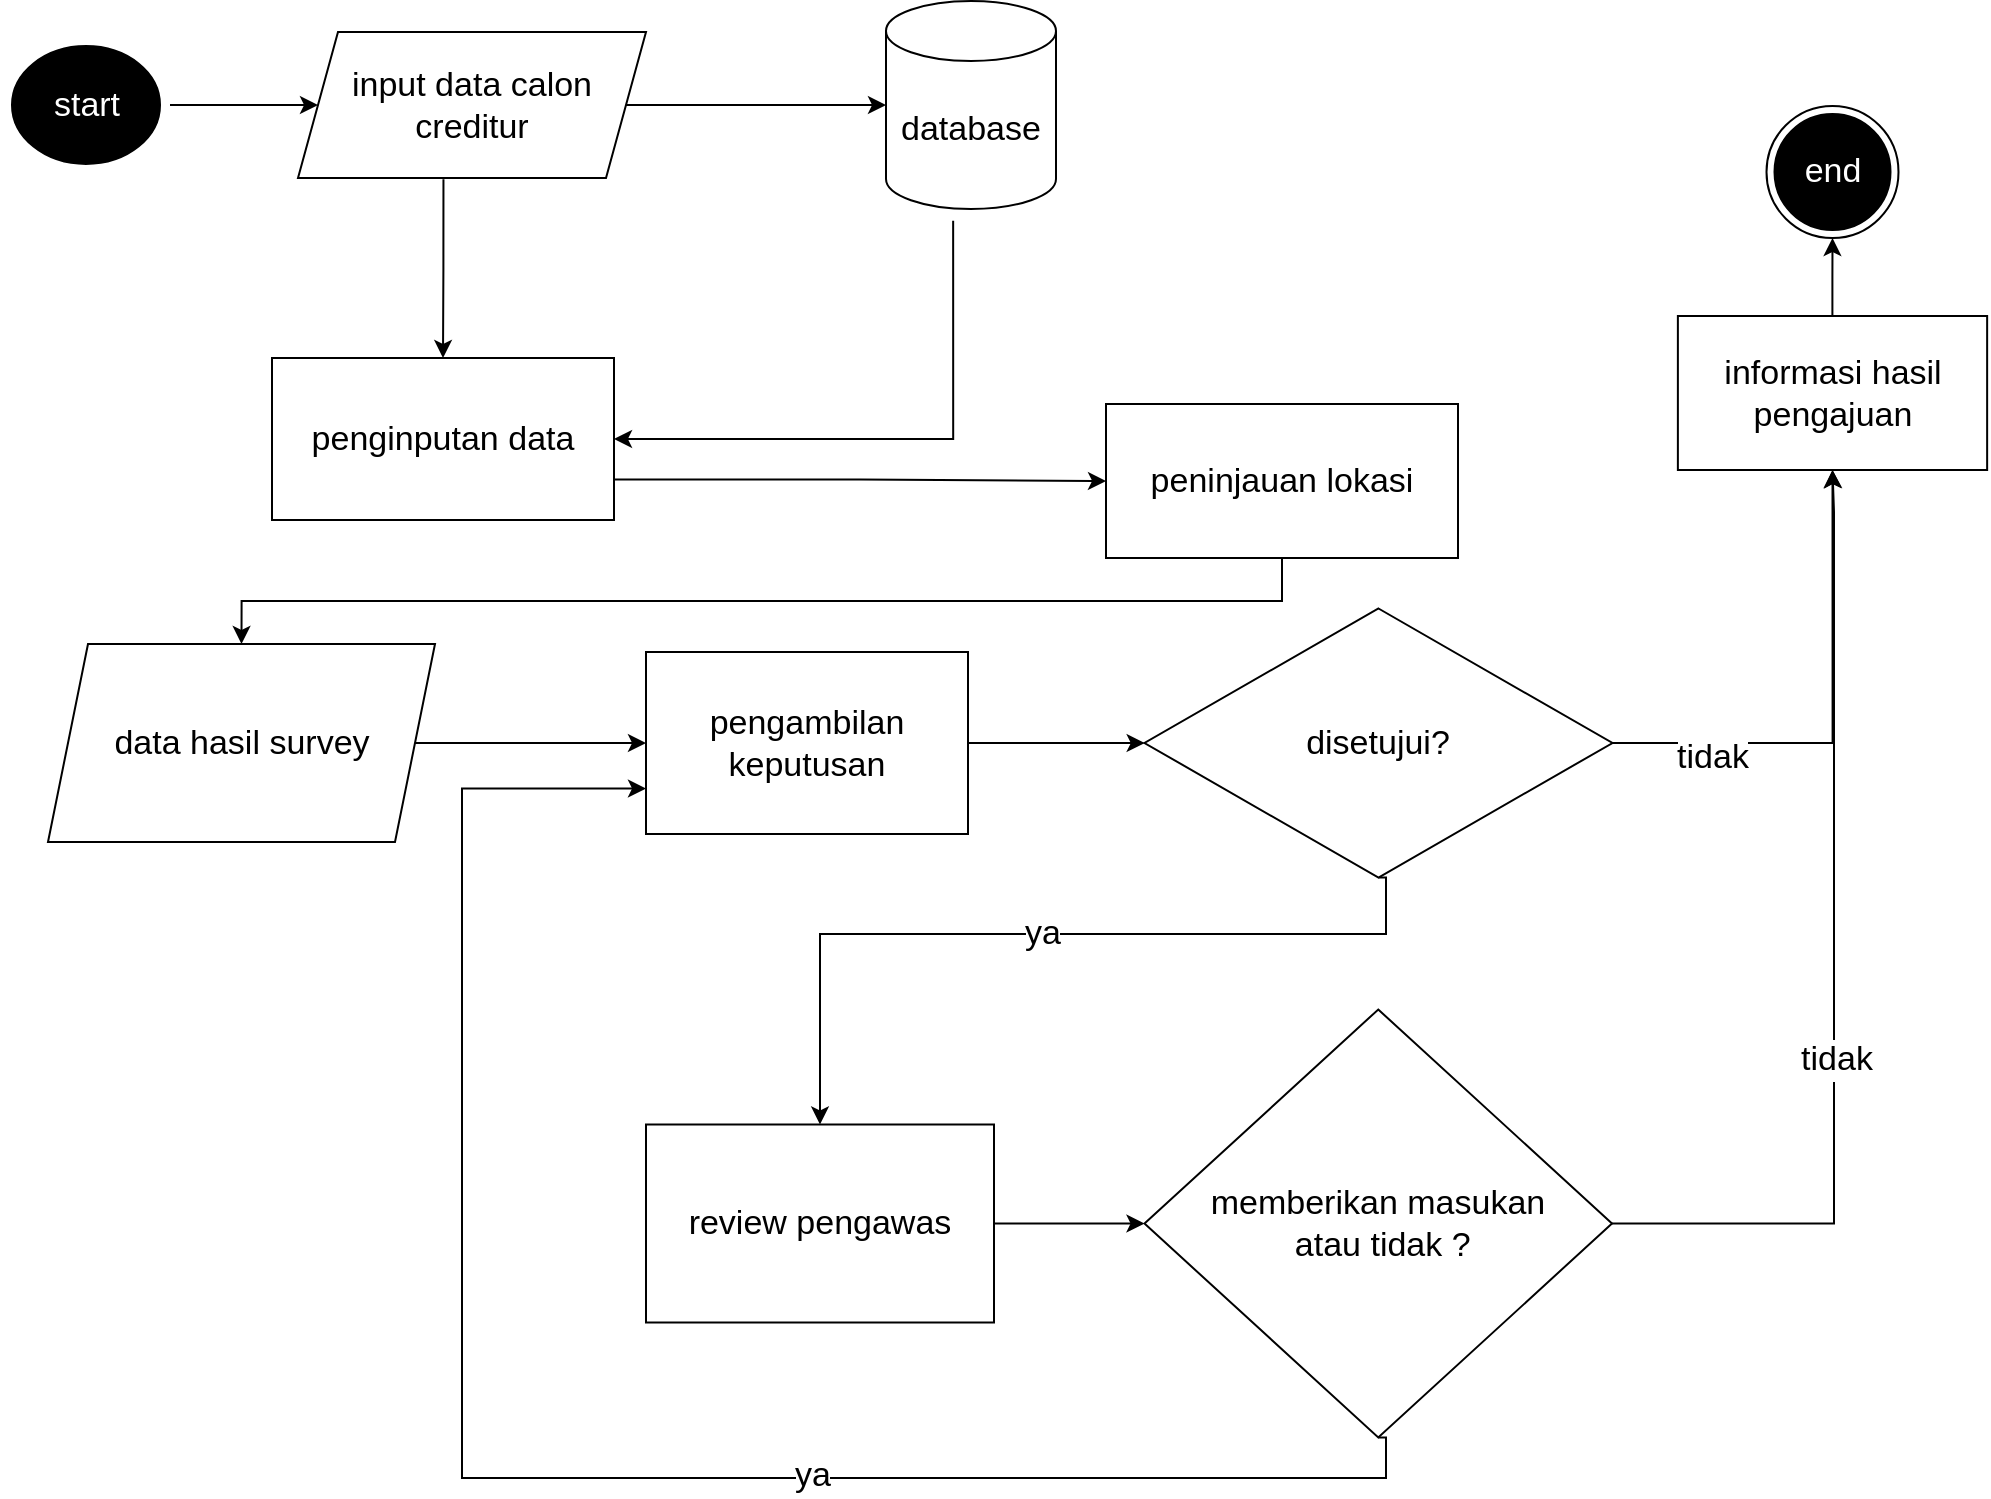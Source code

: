<mxfile version="24.4.13" type="github" pages="43">
  <diagram name="flowchart system" id="IVVZCsLo85ee25WD64bm">
    <mxGraphModel dx="1729" dy="917" grid="1" gridSize="23" guides="1" tooltips="1" connect="1" arrows="1" fold="1" page="1" pageScale="1" pageWidth="1100" pageHeight="850" math="0" shadow="0">
      <root>
        <mxCell id="ouOAM-EZTne1HK7uDjXK-0" />
        <mxCell id="ouOAM-EZTne1HK7uDjXK-1" parent="ouOAM-EZTne1HK7uDjXK-0" />
        <mxCell id="-x4sRfqWjykMM7guXFl3-1" value="" style="edgeStyle=orthogonalEdgeStyle;rounded=0;orthogonalLoop=1;jettySize=auto;html=1;entryX=0;entryY=0.5;entryDx=0;entryDy=0;fontSize=17;fontStyle=0" parent="ouOAM-EZTne1HK7uDjXK-1" source="3F820ST65BzLHNQ7INsH-3" target="-x4sRfqWjykMM7guXFl3-3" edge="1">
          <mxGeometry relative="1" as="geometry">
            <mxPoint x="482.5" y="149" as="targetPoint" />
            <mxPoint x="130" y="68.5" as="sourcePoint" />
          </mxGeometry>
        </mxCell>
        <mxCell id="-x4sRfqWjykMM7guXFl3-6" value="" style="edgeStyle=orthogonalEdgeStyle;rounded=0;orthogonalLoop=1;jettySize=auto;html=1;fontSize=17;exitX=0.418;exitY=1.009;exitDx=0;exitDy=0;exitPerimeter=0;fontStyle=0" parent="ouOAM-EZTne1HK7uDjXK-1" source="-x4sRfqWjykMM7guXFl3-3" target="-x4sRfqWjykMM7guXFl3-5" edge="1">
          <mxGeometry relative="1" as="geometry" />
        </mxCell>
        <mxCell id="-x4sRfqWjykMM7guXFl3-9" value="" style="edgeStyle=orthogonalEdgeStyle;rounded=0;orthogonalLoop=1;jettySize=auto;html=1;entryX=0;entryY=0.5;entryDx=0;entryDy=0;entryPerimeter=0;fontSize=17;fontStyle=0" parent="ouOAM-EZTne1HK7uDjXK-1" source="-x4sRfqWjykMM7guXFl3-3" target="-x4sRfqWjykMM7guXFl3-8" edge="1">
          <mxGeometry relative="1" as="geometry" />
        </mxCell>
        <mxCell id="-x4sRfqWjykMM7guXFl3-3" value="&lt;font style=&quot;font-size: 17px;&quot;&gt;input data calon creditur&lt;br style=&quot;font-size: 17px;&quot;&gt;&lt;/font&gt;" style="shape=parallelogram;perimeter=parallelogramPerimeter;whiteSpace=wrap;html=1;fixedSize=1;fontSize=17;fontStyle=0" parent="ouOAM-EZTne1HK7uDjXK-1" vertex="1">
          <mxGeometry x="171" y="32" width="174" height="73" as="geometry" />
        </mxCell>
        <mxCell id="-x4sRfqWjykMM7guXFl3-14" value="" style="edgeStyle=orthogonalEdgeStyle;rounded=0;orthogonalLoop=1;jettySize=auto;html=1;exitX=1;exitY=0.75;exitDx=0;exitDy=0;entryX=0;entryY=0.5;entryDx=0;entryDy=0;fontSize=17;fontStyle=0" parent="ouOAM-EZTne1HK7uDjXK-1" source="-x4sRfqWjykMM7guXFl3-5" target="-x4sRfqWjykMM7guXFl3-13" edge="1">
          <mxGeometry relative="1" as="geometry">
            <mxPoint x="559" y="224" as="sourcePoint" />
          </mxGeometry>
        </mxCell>
        <mxCell id="-x4sRfqWjykMM7guXFl3-5" value="penginputan data" style="whiteSpace=wrap;html=1;fontSize=17;fontStyle=0" parent="ouOAM-EZTne1HK7uDjXK-1" vertex="1">
          <mxGeometry x="158" y="195" width="171" height="81" as="geometry" />
        </mxCell>
        <mxCell id="-x4sRfqWjykMM7guXFl3-8" value="database" style="shape=cylinder3;whiteSpace=wrap;html=1;boundedLbl=1;backgroundOutline=1;size=15;fontSize=17;fontStyle=0" parent="ouOAM-EZTne1HK7uDjXK-1" vertex="1">
          <mxGeometry x="465" y="16.5" width="85" height="104" as="geometry" />
        </mxCell>
        <mxCell id="-x4sRfqWjykMM7guXFl3-12" value="" style="edgeStyle=orthogonalEdgeStyle;rounded=0;orthogonalLoop=1;jettySize=auto;html=1;exitX=0.395;exitY=1.057;exitDx=0;exitDy=0;exitPerimeter=0;entryX=1;entryY=0.5;entryDx=0;entryDy=0;fontSize=17;fontStyle=0" parent="ouOAM-EZTne1HK7uDjXK-1" source="-x4sRfqWjykMM7guXFl3-8" target="-x4sRfqWjykMM7guXFl3-5" edge="1">
          <mxGeometry relative="1" as="geometry">
            <mxPoint x="570" y="159" as="sourcePoint" />
            <mxPoint x="685" y="159" as="targetPoint" />
            <Array as="points">
              <mxPoint x="499" y="236" />
            </Array>
          </mxGeometry>
        </mxCell>
        <mxCell id="-x4sRfqWjykMM7guXFl3-19" value="" style="edgeStyle=orthogonalEdgeStyle;rounded=0;orthogonalLoop=1;jettySize=auto;html=1;exitX=0.5;exitY=1;exitDx=0;exitDy=0;fontSize=17;fontStyle=0;entryX=0.5;entryY=0;entryDx=0;entryDy=0;" parent="ouOAM-EZTne1HK7uDjXK-1" source="-x4sRfqWjykMM7guXFl3-13" target="-x4sRfqWjykMM7guXFl3-15" edge="1">
          <mxGeometry relative="1" as="geometry" />
        </mxCell>
        <mxCell id="-x4sRfqWjykMM7guXFl3-13" value="&lt;div style=&quot;font-size: 17px;&quot;&gt;peninjauan lokasi&lt;/div&gt;" style="whiteSpace=wrap;html=1;fontSize=17;fontStyle=0" parent="ouOAM-EZTne1HK7uDjXK-1" vertex="1">
          <mxGeometry x="575" y="218" width="176" height="77" as="geometry" />
        </mxCell>
        <mxCell id="pSOUcXP8pT0EKyiPOjYU-16" value="" style="edgeStyle=orthogonalEdgeStyle;rounded=0;orthogonalLoop=1;jettySize=auto;html=1;fontSize=17;fontStyle=0" parent="ouOAM-EZTne1HK7uDjXK-1" source="-x4sRfqWjykMM7guXFl3-15" target="-x4sRfqWjykMM7guXFl3-17" edge="1">
          <mxGeometry relative="1" as="geometry" />
        </mxCell>
        <mxCell id="-x4sRfqWjykMM7guXFl3-15" value="&lt;div style=&quot;font-size: 17px;&quot;&gt;data hasil survey&lt;br style=&quot;font-size: 17px;&quot;&gt;&lt;/div&gt;" style="shape=parallelogram;perimeter=parallelogramPerimeter;whiteSpace=wrap;html=1;fixedSize=1;fontSize=17;fontStyle=0" parent="ouOAM-EZTne1HK7uDjXK-1" vertex="1">
          <mxGeometry x="46" y="338" width="193.5" height="99" as="geometry" />
        </mxCell>
        <mxCell id="-x4sRfqWjykMM7guXFl3-21" value="" style="edgeStyle=orthogonalEdgeStyle;rounded=0;orthogonalLoop=1;jettySize=auto;html=1;fontSize=17;fontStyle=0" parent="ouOAM-EZTne1HK7uDjXK-1" source="-x4sRfqWjykMM7guXFl3-17" target="-x4sRfqWjykMM7guXFl3-20" edge="1">
          <mxGeometry relative="1" as="geometry" />
        </mxCell>
        <mxCell id="-x4sRfqWjykMM7guXFl3-17" value="pengambilan keputusan" style="whiteSpace=wrap;html=1;fontSize=17;fontStyle=0" parent="ouOAM-EZTne1HK7uDjXK-1" vertex="1">
          <mxGeometry x="345" y="342" width="161" height="91" as="geometry" />
        </mxCell>
        <mxCell id="-x4sRfqWjykMM7guXFl3-26" value="" style="edgeStyle=orthogonalEdgeStyle;rounded=0;orthogonalLoop=1;jettySize=auto;html=1;exitX=0.5;exitY=1;exitDx=0;exitDy=0;fontSize=17;fontStyle=0" parent="ouOAM-EZTne1HK7uDjXK-1" source="-x4sRfqWjykMM7guXFl3-20" target="-x4sRfqWjykMM7guXFl3-25" edge="1">
          <mxGeometry relative="1" as="geometry">
            <Array as="points">
              <mxPoint x="715" y="483" />
              <mxPoint x="432" y="483" />
            </Array>
          </mxGeometry>
        </mxCell>
        <mxCell id="-x4sRfqWjykMM7guXFl3-41" value="ya" style="edgeLabel;html=1;align=center;verticalAlign=middle;resizable=0;points=[];fontSize=17;fontStyle=0" parent="-x4sRfqWjykMM7guXFl3-26" vertex="1" connectable="0">
          <mxGeometry x="-0.479" y="-2" relative="1" as="geometry">
            <mxPoint x="-97" y="2" as="offset" />
          </mxGeometry>
        </mxCell>
        <mxCell id="3F820ST65BzLHNQ7INsH-7" value="" style="edgeStyle=orthogonalEdgeStyle;rounded=0;orthogonalLoop=1;jettySize=auto;html=1;entryX=0.5;entryY=1;entryDx=0;entryDy=0;fontSize=17;fontStyle=0" parent="ouOAM-EZTne1HK7uDjXK-1" source="-x4sRfqWjykMM7guXFl3-20" target="pSOUcXP8pT0EKyiPOjYU-10" edge="1">
          <mxGeometry relative="1" as="geometry">
            <mxPoint x="965.25" y="387.529" as="targetPoint" />
          </mxGeometry>
        </mxCell>
        <mxCell id="-x4sRfqWjykMM7guXFl3-20" value="disetujui?" style="rhombus;whiteSpace=wrap;html=1;fontSize=17;fontStyle=0" parent="ouOAM-EZTne1HK7uDjXK-1" vertex="1">
          <mxGeometry x="594.25" y="320.25" width="234" height="134.5" as="geometry" />
        </mxCell>
        <mxCell id="pSOUcXP8pT0EKyiPOjYU-2" value="" style="edgeStyle=orthogonalEdgeStyle;rounded=0;orthogonalLoop=1;jettySize=auto;html=1;entryX=0;entryY=0.5;entryDx=0;entryDy=0;fontSize=17;fontStyle=0" parent="ouOAM-EZTne1HK7uDjXK-1" source="-x4sRfqWjykMM7guXFl3-25" target="-x4sRfqWjykMM7guXFl3-27" edge="1">
          <mxGeometry relative="1" as="geometry">
            <mxPoint x="523.25" y="699.75" as="targetPoint" />
          </mxGeometry>
        </mxCell>
        <mxCell id="-x4sRfqWjykMM7guXFl3-25" value="review pengawas" style="whiteSpace=wrap;html=1;fontSize=17;fontStyle=0" parent="ouOAM-EZTne1HK7uDjXK-1" vertex="1">
          <mxGeometry x="345" y="578.25" width="174" height="99" as="geometry" />
        </mxCell>
        <mxCell id="pSOUcXP8pT0EKyiPOjYU-7" value="" style="edgeStyle=orthogonalEdgeStyle;rounded=0;orthogonalLoop=1;jettySize=auto;html=1;entryX=0;entryY=0.75;entryDx=0;entryDy=0;exitX=0.5;exitY=1;exitDx=0;exitDy=0;fontSize=17;fontStyle=0" parent="ouOAM-EZTne1HK7uDjXK-1" source="-x4sRfqWjykMM7guXFl3-27" target="-x4sRfqWjykMM7guXFl3-17" edge="1">
          <mxGeometry relative="1" as="geometry">
            <mxPoint x="826.25" y="814.75" as="targetPoint" />
            <Array as="points">
              <mxPoint x="715" y="755" />
              <mxPoint x="253" y="755" />
              <mxPoint x="253" y="410" />
            </Array>
          </mxGeometry>
        </mxCell>
        <mxCell id="pSOUcXP8pT0EKyiPOjYU-13" value="" style="edgeStyle=orthogonalEdgeStyle;rounded=0;orthogonalLoop=1;jettySize=auto;html=1;entryX=0.5;entryY=1;entryDx=0;entryDy=0;fontSize=17;fontStyle=0" parent="ouOAM-EZTne1HK7uDjXK-1" source="-x4sRfqWjykMM7guXFl3-27" target="pSOUcXP8pT0EKyiPOjYU-10" edge="1">
          <mxGeometry relative="1" as="geometry">
            <mxPoint x="976.5" y="627.857" as="targetPoint" />
            <Array as="points">
              <mxPoint x="939" y="628" />
              <mxPoint x="939" y="272" />
            </Array>
          </mxGeometry>
        </mxCell>
        <mxCell id="pSOUcXP8pT0EKyiPOjYU-15" value="&lt;font style=&quot;font-size: 17px;&quot;&gt;tidak&lt;/font&gt;" style="edgeLabel;html=1;align=center;verticalAlign=middle;resizable=0;points=[];fontSize=17;fontStyle=0" parent="pSOUcXP8pT0EKyiPOjYU-13" vertex="1" connectable="0">
          <mxGeometry x="-0.207" y="-1" relative="1" as="geometry">
            <mxPoint as="offset" />
          </mxGeometry>
        </mxCell>
        <mxCell id="3F820ST65BzLHNQ7INsH-8" value="tidak" style="edgeLabel;html=1;align=center;verticalAlign=middle;resizable=0;points=[];fontSize=17;fontStyle=0" parent="pSOUcXP8pT0EKyiPOjYU-13" vertex="1" connectable="0">
          <mxGeometry x="-0.207" y="-1" relative="1" as="geometry">
            <mxPoint x="-62" y="-151" as="offset" />
          </mxGeometry>
        </mxCell>
        <mxCell id="-x4sRfqWjykMM7guXFl3-27" value="&lt;div&gt;memberikan masukan&lt;/div&gt;&lt;div&gt;&amp;nbsp;atau tidak ?&lt;/div&gt;" style="rhombus;whiteSpace=wrap;html=1;fontSize=17;fontStyle=0" parent="ouOAM-EZTne1HK7uDjXK-1" vertex="1">
          <mxGeometry x="594.25" y="520.75" width="233.75" height="214" as="geometry" />
        </mxCell>
        <mxCell id="pSOUcXP8pT0EKyiPOjYU-0" value="ya" style="edgeLabel;html=1;align=center;verticalAlign=middle;resizable=0;points=[];fontSize=17;fontStyle=0" parent="ouOAM-EZTne1HK7uDjXK-1" vertex="1" connectable="0">
          <mxGeometry x="431.997" y="754.003" as="geometry">
            <mxPoint x="-4" as="offset" />
          </mxGeometry>
        </mxCell>
        <mxCell id="3F820ST65BzLHNQ7INsH-5" value="" style="edgeStyle=orthogonalEdgeStyle;rounded=0;orthogonalLoop=1;jettySize=auto;html=1;fontSize=17;fontStyle=0" parent="ouOAM-EZTne1HK7uDjXK-1" source="pSOUcXP8pT0EKyiPOjYU-10" target="3F820ST65BzLHNQ7INsH-2" edge="1">
          <mxGeometry relative="1" as="geometry" />
        </mxCell>
        <mxCell id="pSOUcXP8pT0EKyiPOjYU-10" value="informasi hasil pengajuan" style="whiteSpace=wrap;html=1;fontSize=17;fontStyle=0" parent="ouOAM-EZTne1HK7uDjXK-1" vertex="1">
          <mxGeometry x="860.94" y="174" width="154.63" height="77" as="geometry" />
        </mxCell>
        <mxCell id="3F820ST65BzLHNQ7INsH-2" value="&lt;font color=&quot;#ffffff&quot; style=&quot;font-size: 17px;&quot;&gt;end&lt;/font&gt;" style="ellipse;html=1;shape=endState;fillColor=#000000;strokeColor=#000000;fontSize=17;fontStyle=0" parent="ouOAM-EZTne1HK7uDjXK-1" vertex="1">
          <mxGeometry x="905.25" y="69" width="66" height="66" as="geometry" />
        </mxCell>
        <mxCell id="3F820ST65BzLHNQ7INsH-3" value="&lt;font style=&quot;font-size: 17px;&quot; color=&quot;#ffffff&quot;&gt;start&lt;/font&gt;" style="ellipse;html=1;shape=startState;fillColor=#000000;strokeColor=#FFFFFF;fontSize=17;fontStyle=0" parent="ouOAM-EZTne1HK7uDjXK-1" vertex="1">
          <mxGeometry x="23" y="34" width="84" height="69" as="geometry" />
        </mxCell>
      </root>
    </mxGraphModel>
  </diagram>
  <diagram name="ALUR AUP" id="hw-jrnno1dC3b1uoMLS0">
    <mxGraphModel dx="2305" dy="1250" grid="1" gridSize="5" guides="1" tooltips="1" connect="1" arrows="1" fold="1" page="1" pageScale="1" pageWidth="1100" pageHeight="850" math="0" shadow="0">
      <root>
        <mxCell id="T8hnroI-4BqXjUmGABsX-0" />
        <mxCell id="T8hnroI-4BqXjUmGABsX-1" parent="T8hnroI-4BqXjUmGABsX-0" />
        <mxCell id="T8hnroI-4BqXjUmGABsX-2" value="" style="group;fontSize=28;verticalAlign=middle;fontStyle=1" parent="T8hnroI-4BqXjUmGABsX-1" vertex="1" connectable="0">
          <mxGeometry x="25" y="5" width="1057.5" height="840" as="geometry" />
        </mxCell>
        <mxCell id="T8hnroI-4BqXjUmGABsX-43" value="Alur Agile Unified Proses" style="swimlane;startSize=50;horizontal=1;containerType=tree;fontSize=28;verticalAlign=middle;fontStyle=1" parent="T8hnroI-4BqXjUmGABsX-2" vertex="1">
          <mxGeometry width="1057.5" height="575.27" as="geometry" />
        </mxCell>
        <mxCell id="Q8q-7TTuD0ERGtn43Gbx-0" value="&lt;div&gt;Inisiasi&lt;/div&gt;" style="swimlane;whiteSpace=wrap;html=1;startSize=40;fontSize=28;verticalAlign=middle;fontStyle=1" parent="T8hnroI-4BqXjUmGABsX-43" vertex="1">
          <mxGeometry y="50" width="270" height="525.27" as="geometry" />
        </mxCell>
        <mxCell id="-u2tm1Id7dR9H9Px_SeY-0" value="" style="edgeStyle=orthogonalEdgeStyle;rounded=0;orthogonalLoop=1;jettySize=auto;html=1;" edge="1" parent="Q8q-7TTuD0ERGtn43Gbx-0" source="Q8q-7TTuD0ERGtn43Gbx-9" target="Q8q-7TTuD0ERGtn43Gbx-10">
          <mxGeometry relative="1" as="geometry" />
        </mxCell>
        <mxCell id="Q8q-7TTuD0ERGtn43Gbx-9" value="&lt;div style=&quot;font-size: 28px;&quot;&gt;wawancara&lt;/div&gt;" style="rounded=1;whiteSpace=wrap;html=1;fontSize=28;verticalAlign=middle;fontStyle=1" parent="Q8q-7TTuD0ERGtn43Gbx-0" vertex="1">
          <mxGeometry x="17.5" y="109.64" width="200" height="61.09" as="geometry" />
        </mxCell>
        <mxCell id="zDNjaUcM6g2cG7dI-yCi-1" value="" style="edgeStyle=orthogonalEdgeStyle;rounded=0;orthogonalLoop=1;jettySize=auto;html=1;fontSize=28;verticalAlign=middle;fontStyle=1" parent="Q8q-7TTuD0ERGtn43Gbx-0" source="Q8q-7TTuD0ERGtn43Gbx-10" target="zDNjaUcM6g2cG7dI-yCi-0" edge="1">
          <mxGeometry relative="1" as="geometry" />
        </mxCell>
        <mxCell id="Q8q-7TTuD0ERGtn43Gbx-10" value="perancangan pengujian system" style="rounded=1;whiteSpace=wrap;html=1;fontSize=28;verticalAlign=middle;fontStyle=1" parent="Q8q-7TTuD0ERGtn43Gbx-0" vertex="1">
          <mxGeometry x="10" y="200" width="215" height="115" as="geometry" />
        </mxCell>
        <mxCell id="zDNjaUcM6g2cG7dI-yCi-0" value="perancangan pengujian system" style="rounded=1;whiteSpace=wrap;html=1;fontSize=28;verticalAlign=middle;fontStyle=1" parent="Q8q-7TTuD0ERGtn43Gbx-0" vertex="1">
          <mxGeometry x="7.5" y="361.45" width="220" height="123.55" as="geometry" />
        </mxCell>
        <mxCell id="Q8q-7TTuD0ERGtn43Gbx-6" value="Elaborasi" style="swimlane;whiteSpace=wrap;html=1;fontSize=28;verticalAlign=middle;fontStyle=1;startSize=40;" parent="T8hnroI-4BqXjUmGABsX-43" vertex="1">
          <mxGeometry x="270" y="50" width="295" height="525" as="geometry" />
        </mxCell>
        <mxCell id="Q8q-7TTuD0ERGtn43Gbx-14" value="" style="edgeStyle=orthogonalEdgeStyle;rounded=0;orthogonalLoop=1;jettySize=auto;html=1;fontSize=28;verticalAlign=middle;fontStyle=1" parent="Q8q-7TTuD0ERGtn43Gbx-6" source="Q8q-7TTuD0ERGtn43Gbx-12" target="Q8q-7TTuD0ERGtn43Gbx-13" edge="1">
          <mxGeometry relative="1" as="geometry" />
        </mxCell>
        <mxCell id="Q8q-7TTuD0ERGtn43Gbx-12" value="identifikasi fungsional dan nonfungsional" style="rounded=1;whiteSpace=wrap;html=1;fontSize=28;verticalAlign=middle;fontStyle=1" parent="Q8q-7TTuD0ERGtn43Gbx-6" vertex="1">
          <mxGeometry x="15" y="60" width="250" height="108" as="geometry" />
        </mxCell>
        <mxCell id="Q8q-7TTuD0ERGtn43Gbx-17" value="" style="edgeStyle=orthogonalEdgeStyle;rounded=0;orthogonalLoop=1;jettySize=auto;html=1;fontSize=28;verticalAlign=middle;fontStyle=1" parent="Q8q-7TTuD0ERGtn43Gbx-6" source="Q8q-7TTuD0ERGtn43Gbx-13" target="Q8q-7TTuD0ERGtn43Gbx-16" edge="1">
          <mxGeometry relative="1" as="geometry" />
        </mxCell>
        <mxCell id="Q8q-7TTuD0ERGtn43Gbx-13" value="&lt;div style=&quot;font-size: 28px;&quot;&gt;identifikasi arsitektur&lt;/div&gt;" style="rounded=1;whiteSpace=wrap;html=1;fontSize=28;verticalAlign=middle;fontStyle=1" parent="Q8q-7TTuD0ERGtn43Gbx-6" vertex="1">
          <mxGeometry x="45" y="194.64" width="190" height="83" as="geometry" />
        </mxCell>
        <mxCell id="Q8q-7TTuD0ERGtn43Gbx-16" value="&lt;div style=&quot;font-size: 21px;&quot;&gt;prototyping arsitektur sesuai dengan proses bisnis&lt;/div&gt;&lt;div style=&quot;font-size: 21px;&quot;&gt;(UML, Basis Data, Rancangan Interface)&lt;/div&gt;" style="rounded=1;whiteSpace=wrap;html=1;fontSize=21;verticalAlign=middle;fontStyle=1" parent="Q8q-7TTuD0ERGtn43Gbx-6" vertex="1">
          <mxGeometry x="12.5" y="315" width="255" height="150" as="geometry" />
        </mxCell>
        <mxCell id="Q8q-7TTuD0ERGtn43Gbx-7" value="Kontruksi" style="swimlane;whiteSpace=wrap;html=1;fontSize=28;verticalAlign=middle;fontStyle=1;startSize=40;" parent="T8hnroI-4BqXjUmGABsX-43" vertex="1">
          <mxGeometry x="565" y="50" width="320" height="525.27" as="geometry" />
        </mxCell>
        <mxCell id="-u2tm1Id7dR9H9Px_SeY-4" value="" style="edgeStyle=orthogonalEdgeStyle;rounded=0;orthogonalLoop=1;jettySize=auto;html=1;" edge="1" parent="Q8q-7TTuD0ERGtn43Gbx-7" source="Q8q-7TTuD0ERGtn43Gbx-18">
          <mxGeometry relative="1" as="geometry">
            <mxPoint x="160" y="215" as="targetPoint" />
          </mxGeometry>
        </mxCell>
        <mxCell id="Q8q-7TTuD0ERGtn43Gbx-18" value="pemodelan sistem sesuai aturan pengadaan" style="rounded=1;whiteSpace=wrap;html=1;fontSize=28;verticalAlign=middle;fontStyle=1" parent="Q8q-7TTuD0ERGtn43Gbx-7" vertex="1">
          <mxGeometry x="30" y="60" width="260" height="115" as="geometry" />
        </mxCell>
        <mxCell id="Q8q-7TTuD0ERGtn43Gbx-22" value="" style="edgeStyle=orthogonalEdgeStyle;rounded=0;orthogonalLoop=1;jettySize=auto;html=1;fontSize=28;verticalAlign=middle;fontStyle=1" parent="Q8q-7TTuD0ERGtn43Gbx-7" source="Q8q-7TTuD0ERGtn43Gbx-19" target="Q8q-7TTuD0ERGtn43Gbx-21" edge="1">
          <mxGeometry relative="1" as="geometry" />
        </mxCell>
        <mxCell id="Q8q-7TTuD0ERGtn43Gbx-19" value="implementasi dalam bentuk kode" style="rounded=1;whiteSpace=wrap;html=1;fontSize=28;verticalAlign=middle;fontStyle=1" parent="Q8q-7TTuD0ERGtn43Gbx-7" vertex="1">
          <mxGeometry x="10" y="215" width="265" height="102.4" as="geometry" />
        </mxCell>
        <mxCell id="Q8q-7TTuD0ERGtn43Gbx-21" value="pengujian funtional" style="rounded=1;whiteSpace=wrap;html=1;fontSize=28;verticalAlign=middle;fontStyle=1" parent="Q8q-7TTuD0ERGtn43Gbx-7" vertex="1">
          <mxGeometry x="65" y="383.85" width="155" height="81.15" as="geometry" />
        </mxCell>
        <mxCell id="Q8q-7TTuD0ERGtn43Gbx-8" value="Transisi" style="swimlane;whiteSpace=wrap;html=1;fontSize=28;verticalAlign=middle;fontStyle=1;startSize=40;" parent="T8hnroI-4BqXjUmGABsX-43" vertex="1">
          <mxGeometry x="885" y="50" width="172.5" height="525.27" as="geometry" />
        </mxCell>
        <mxCell id="Q8q-7TTuD0ERGtn43Gbx-24" value="deploy" style="rounded=1;whiteSpace=wrap;html=1;fontSize=28;verticalAlign=middle;fontStyle=1" parent="Q8q-7TTuD0ERGtn43Gbx-8" vertex="1">
          <mxGeometry x="25.0" y="98.767" width="135.0" height="61.091" as="geometry" />
        </mxCell>
        <mxCell id="Q8q-7TTuD0ERGtn43Gbx-30" value="" style="edgeStyle=orthogonalEdgeStyle;rounded=0;orthogonalLoop=1;jettySize=auto;html=1;entryX=0;entryY=0.5;entryDx=0;entryDy=0;exitX=1;exitY=0.5;exitDx=0;exitDy=0;fontSize=28;verticalAlign=middle;fontStyle=1" parent="T8hnroI-4BqXjUmGABsX-43" source="zDNjaUcM6g2cG7dI-yCi-0" target="Q8q-7TTuD0ERGtn43Gbx-12" edge="1">
          <mxGeometry relative="1" as="geometry">
            <mxPoint x="279.999" y="305.455" as="targetPoint" />
            <Array as="points">
              <mxPoint x="227" y="440" />
              <mxPoint x="235" y="440" />
              <mxPoint x="235" y="158" />
            </Array>
          </mxGeometry>
        </mxCell>
        <mxCell id="Q8q-7TTuD0ERGtn43Gbx-32" value="" style="edgeStyle=orthogonalEdgeStyle;rounded=0;orthogonalLoop=1;jettySize=auto;html=1;entryX=0;entryY=0.5;entryDx=0;entryDy=0;fontSize=28;verticalAlign=middle;fontStyle=1" parent="T8hnroI-4BqXjUmGABsX-43" source="Q8q-7TTuD0ERGtn43Gbx-16" target="Q8q-7TTuD0ERGtn43Gbx-18" edge="1">
          <mxGeometry relative="1" as="geometry">
            <mxPoint x="397.499" y="554.909" as="targetPoint" />
            <Array as="points">
              <mxPoint x="550" y="443" />
              <mxPoint x="550" y="167" />
            </Array>
          </mxGeometry>
        </mxCell>
        <mxCell id="Q8q-7TTuD0ERGtn43Gbx-34" value="" style="edgeStyle=orthogonalEdgeStyle;rounded=0;orthogonalLoop=1;jettySize=auto;html=1;entryX=0;entryY=0.5;entryDx=0;entryDy=0;fontSize=28;verticalAlign=middle;fontStyle=1;exitX=1;exitY=0.5;exitDx=0;exitDy=0;" parent="T8hnroI-4BqXjUmGABsX-43" source="Q8q-7TTuD0ERGtn43Gbx-21" target="Q8q-7TTuD0ERGtn43Gbx-24" edge="1">
          <mxGeometry relative="1" as="geometry">
            <mxPoint x="667.498" y="546.764" as="targetPoint" />
            <Array as="points">
              <mxPoint x="870" y="474" />
              <mxPoint x="870" y="179" />
            </Array>
          </mxGeometry>
        </mxCell>
      </root>
    </mxGraphModel>
  </diagram>
  <diagram id="kgpKYQtTHZ0yAKxKKP6v" name="System Berjalan">
    <mxGraphModel dx="5317" dy="1070" grid="1" gridSize="5" guides="1" tooltips="1" connect="1" arrows="1" fold="1" page="1" pageScale="1" pageWidth="1100" pageHeight="850" math="0" shadow="0">
      <root>
        <mxCell id="0" />
        <mxCell id="1" parent="0" />
        <mxCell id="FQ55zNjFR13LVt2I54En-93" value="calon kreditur" style="swimlane;whiteSpace=wrap;html=1;" vertex="1" parent="1">
          <mxGeometry x="-3255" y="40" width="230.49" height="740" as="geometry" />
        </mxCell>
        <mxCell id="FQ55zNjFR13LVt2I54En-94" value="" style="edgeStyle=orthogonalEdgeStyle;rounded=0;orthogonalLoop=1;jettySize=auto;html=1;" edge="1" parent="FQ55zNjFR13LVt2I54En-93" source="FQ55zNjFR13LVt2I54En-95" target="FQ55zNjFR13LVt2I54En-96">
          <mxGeometry relative="1" as="geometry" />
        </mxCell>
        <mxCell id="FQ55zNjFR13LVt2I54En-95" value="" style="ellipse;html=1;shape=startState;fillColor=#000000;strokeColor=#FFFFFF;fontSize=17;" vertex="1" parent="FQ55zNjFR13LVt2I54En-93">
          <mxGeometry x="88.394" y="40.004" width="38.689" height="36.176" as="geometry" />
        </mxCell>
        <mxCell id="FQ55zNjFR13LVt2I54En-96" value="mengajukan pinjaman" style="rounded=1;whiteSpace=wrap;html=1;fontSize=17;" vertex="1" parent="FQ55zNjFR13LVt2I54En-93">
          <mxGeometry x="25.0" y="115" width="165.48" height="72.35" as="geometry" />
        </mxCell>
        <mxCell id="FQ55zNjFR13LVt2I54En-140" value="" style="edgeStyle=orthogonalEdgeStyle;rounded=0;orthogonalLoop=1;jettySize=auto;html=1;exitX=0.25;exitY=1;exitDx=0;exitDy=0;entryX=0.5;entryY=0;entryDx=0;entryDy=0;" edge="1" parent="FQ55zNjFR13LVt2I54En-93" source="FQ55zNjFR13LVt2I54En-136" target="jfSabTFA3YE264eF8zIJ-1">
          <mxGeometry relative="1" as="geometry">
            <mxPoint x="69.053" y="405.001" as="targetPoint" />
          </mxGeometry>
        </mxCell>
        <mxCell id="FQ55zNjFR13LVt2I54En-136" value="memnerima informasi hasil verifikasi" style="rounded=1;whiteSpace=wrap;html=1;fontSize=17;" vertex="1" parent="FQ55zNjFR13LVt2I54En-93">
          <mxGeometry x="22.75" y="265" width="185" height="72.35" as="geometry" />
        </mxCell>
        <mxCell id="jfSabTFA3YE264eF8zIJ-1" value="" style="ellipse;html=1;shape=endState;fillColor=strokeColor;fontSize=28;fontStyle=1" vertex="1" parent="FQ55zNjFR13LVt2I54En-93">
          <mxGeometry x="48.39" y="390" width="40" height="36.35" as="geometry" />
        </mxCell>
        <mxCell id="jfSabTFA3YE264eF8zIJ-5" value="" style="html=1;verticalLabelPosition=bottom;align=center;labelBackgroundColor=#ffffff;verticalAlign=top;strokeWidth=2;strokeColor=#000000;shadow=0;dashed=0;shape=mxgraph.ios7.icons.envelope_(empty);" vertex="1" parent="FQ55zNjFR13LVt2I54En-93">
          <mxGeometry x="20.0" y="255" width="25.49" height="20" as="geometry" />
        </mxCell>
        <mxCell id="FQ55zNjFR13LVt2I54En-97" value="admin koperasi" style="swimlane;whiteSpace=wrap;html=1;" vertex="1" parent="1">
          <mxGeometry x="-3024.51" y="40" width="235" height="740" as="geometry" />
        </mxCell>
        <mxCell id="FQ55zNjFR13LVt2I54En-98" value="menginput data calon kreditur" style="rounded=1;whiteSpace=wrap;html=1;fontSize=17;" vertex="1" parent="FQ55zNjFR13LVt2I54En-97">
          <mxGeometry x="35" y="60" width="155" height="72.35" as="geometry" />
        </mxCell>
        <mxCell id="FQ55zNjFR13LVt2I54En-99" value="" style="edgeStyle=orthogonalEdgeStyle;rounded=0;orthogonalLoop=1;jettySize=auto;html=1;" edge="1" parent="FQ55zNjFR13LVt2I54En-97" source="FQ55zNjFR13LVt2I54En-100" target="FQ55zNjFR13LVt2I54En-102">
          <mxGeometry relative="1" as="geometry" />
        </mxCell>
        <mxCell id="FQ55zNjFR13LVt2I54En-100" value="merekap hasil survey" style="rounded=1;whiteSpace=wrap;html=1;fontSize=17;" vertex="1" parent="FQ55zNjFR13LVt2I54En-97">
          <mxGeometry x="35" y="170.0" width="150" height="72.35" as="geometry" />
        </mxCell>
        <mxCell id="FQ55zNjFR13LVt2I54En-101" value="" style="edgeStyle=orthogonalEdgeStyle;rounded=0;orthogonalLoop=1;jettySize=auto;html=1;" edge="1" parent="FQ55zNjFR13LVt2I54En-97" source="FQ55zNjFR13LVt2I54En-102" target="FQ55zNjFR13LVt2I54En-103">
          <mxGeometry relative="1" as="geometry" />
        </mxCell>
        <mxCell id="FQ55zNjFR13LVt2I54En-102" value="mengatur jadwal pertemuan" style="rounded=1;whiteSpace=wrap;html=1;fontSize=17;" vertex="1" parent="FQ55zNjFR13LVt2I54En-97">
          <mxGeometry x="35" y="263.0" width="150" height="72.35" as="geometry" />
        </mxCell>
        <mxCell id="FQ55zNjFR13LVt2I54En-103" value="memberikan informasi jadwal pertemuan" style="rounded=1;whiteSpace=wrap;html=1;fontSize=17;" vertex="1" parent="FQ55zNjFR13LVt2I54En-97">
          <mxGeometry x="17.5" y="361" width="185" height="72.35" as="geometry" />
        </mxCell>
        <mxCell id="FQ55zNjFR13LVt2I54En-135" value="" style="edgeStyle=orthogonalEdgeStyle;rounded=0;orthogonalLoop=1;jettySize=auto;html=1;" edge="1" parent="FQ55zNjFR13LVt2I54En-97" source="FQ55zNjFR13LVt2I54En-132" target="FQ55zNjFR13LVt2I54En-134">
          <mxGeometry relative="1" as="geometry" />
        </mxCell>
        <mxCell id="FQ55zNjFR13LVt2I54En-132" value="merekap hasil verifikasi" style="rounded=1;whiteSpace=wrap;html=1;fontSize=17;" vertex="1" parent="FQ55zNjFR13LVt2I54En-97">
          <mxGeometry x="33.5" y="545" width="158" height="55" as="geometry" />
        </mxCell>
        <mxCell id="FQ55zNjFR13LVt2I54En-134" value="memberikan informasi hasil verifikasi" style="rounded=1;whiteSpace=wrap;html=1;fontSize=17;" vertex="1" parent="FQ55zNjFR13LVt2I54En-97">
          <mxGeometry x="21.75" y="650" width="181.5" height="55" as="geometry" />
        </mxCell>
        <mxCell id="jfSabTFA3YE264eF8zIJ-4" value="" style="html=1;verticalLabelPosition=bottom;align=center;labelBackgroundColor=#ffffff;verticalAlign=top;strokeWidth=2;strokeColor=#000000;shadow=0;dashed=0;shape=mxgraph.ios7.icons.mail;" vertex="1" parent="FQ55zNjFR13LVt2I54En-97">
          <mxGeometry x="11" y="361" width="22.5" height="12.37" as="geometry" />
        </mxCell>
        <mxCell id="jfSabTFA3YE264eF8zIJ-7" value="" style="html=1;verticalLabelPosition=bottom;align=center;labelBackgroundColor=#ffffff;verticalAlign=top;strokeWidth=2;strokeColor=#000000;shadow=0;dashed=0;shape=mxgraph.ios7.icons.mail;" vertex="1" parent="FQ55zNjFR13LVt2I54En-97">
          <mxGeometry x="17.5" y="645" width="22.5" height="12.37" as="geometry" />
        </mxCell>
        <mxCell id="FQ55zNjFR13LVt2I54En-104" value="pengawas koperasi" style="swimlane;whiteSpace=wrap;html=1;" vertex="1" parent="1">
          <mxGeometry x="-2571.51" y="40" width="242" height="740" as="geometry" />
        </mxCell>
        <mxCell id="FQ55zNjFR13LVt2I54En-114" value="menerima informasi jadwal pertemuan" style="rounded=1;whiteSpace=wrap;html=1;fontSize=17;" vertex="1" parent="FQ55zNjFR13LVt2I54En-104">
          <mxGeometry x="47" y="65.29" width="185" height="72.35" as="geometry" />
        </mxCell>
        <mxCell id="FQ55zNjFR13LVt2I54En-120" value="memberikan saran" style="rounded=1;whiteSpace=wrap;html=1;fontSize=17;" vertex="1" parent="FQ55zNjFR13LVt2I54En-104">
          <mxGeometry x="42" y="263" width="158" height="55" as="geometry" />
        </mxCell>
        <mxCell id="jfSabTFA3YE264eF8zIJ-6" value="" style="html=1;verticalLabelPosition=bottom;align=center;labelBackgroundColor=#ffffff;verticalAlign=top;strokeWidth=2;strokeColor=#000000;shadow=0;dashed=0;shape=mxgraph.ios7.icons.envelope_(empty);" vertex="1" parent="FQ55zNjFR13LVt2I54En-104">
          <mxGeometry x="42.0" y="60" width="25.49" height="20" as="geometry" />
        </mxCell>
        <mxCell id="FQ55zNjFR13LVt2I54En-105" value="petugas survey" style="swimlane;whiteSpace=wrap;html=1;" vertex="1" parent="1">
          <mxGeometry x="-2789.51" y="40" width="220" height="740" as="geometry" />
        </mxCell>
        <mxCell id="FQ55zNjFR13LVt2I54En-106" value="" style="edgeStyle=orthogonalEdgeStyle;rounded=0;orthogonalLoop=1;jettySize=auto;html=1;" edge="1" parent="FQ55zNjFR13LVt2I54En-105" source="FQ55zNjFR13LVt2I54En-107" target="FQ55zNjFR13LVt2I54En-109">
          <mxGeometry relative="1" as="geometry" />
        </mxCell>
        <mxCell id="FQ55zNjFR13LVt2I54En-107" value="survey lokasi" style="rounded=1;whiteSpace=wrap;html=1;fontSize=17;" vertex="1" parent="FQ55zNjFR13LVt2I54En-105">
          <mxGeometry x="35" y="60" width="150" height="72.35" as="geometry" />
        </mxCell>
        <mxCell id="FQ55zNjFR13LVt2I54En-109" value="memberikan hasil survey" style="rounded=1;whiteSpace=wrap;html=1;fontSize=17;" vertex="1" parent="FQ55zNjFR13LVt2I54En-105">
          <mxGeometry x="35" y="170.0" width="150" height="72.35" as="geometry" />
        </mxCell>
        <mxCell id="FQ55zNjFR13LVt2I54En-110" value="memberikan pertanggung jawaban" style="rounded=1;whiteSpace=wrap;html=1;fontSize=17;" vertex="1" parent="FQ55zNjFR13LVt2I54En-105">
          <mxGeometry x="12.5" y="263" width="195" height="72.35" as="geometry" />
        </mxCell>
        <mxCell id="FQ55zNjFR13LVt2I54En-112" value="" style="edgeStyle=orthogonalEdgeStyle;rounded=0;orthogonalLoop=1;jettySize=auto;html=1;" edge="1" parent="1" source="FQ55zNjFR13LVt2I54En-98" target="FQ55zNjFR13LVt2I54En-107">
          <mxGeometry relative="1" as="geometry" />
        </mxCell>
        <mxCell id="FQ55zNjFR13LVt2I54En-113" value="" style="edgeStyle=orthogonalEdgeStyle;rounded=0;orthogonalLoop=1;jettySize=auto;html=1;" edge="1" parent="1" source="FQ55zNjFR13LVt2I54En-109" target="FQ55zNjFR13LVt2I54En-100">
          <mxGeometry relative="1" as="geometry" />
        </mxCell>
        <mxCell id="FQ55zNjFR13LVt2I54En-108" value="" style="edgeStyle=orthogonalEdgeStyle;rounded=0;orthogonalLoop=1;jettySize=auto;html=1;entryX=0;entryY=0.5;entryDx=0;entryDy=0;exitX=1;exitY=0.5;exitDx=0;exitDy=0;" edge="1" parent="1" source="FQ55zNjFR13LVt2I54En-103" target="FQ55zNjFR13LVt2I54En-114">
          <mxGeometry relative="1" as="geometry">
            <Array as="points">
              <mxPoint x="-2554.51" y="437" />
              <mxPoint x="-2554.51" y="141" />
            </Array>
          </mxGeometry>
        </mxCell>
        <mxCell id="FQ55zNjFR13LVt2I54En-117" value="pengawas koperasi" style="swimlane;whiteSpace=wrap;html=1;" vertex="1" parent="1">
          <mxGeometry x="-2329.51" y="40" width="250" height="740" as="geometry" />
        </mxCell>
        <mxCell id="FQ55zNjFR13LVt2I54En-118" value="menerima informasi jadwal pertemuan" style="rounded=1;whiteSpace=wrap;html=1;fontSize=17;" vertex="1" parent="FQ55zNjFR13LVt2I54En-117">
          <mxGeometry x="47" y="65.29" width="185" height="72.35" as="geometry" />
        </mxCell>
        <mxCell id="FQ55zNjFR13LVt2I54En-124" value="memberikan masukan" style="rounded=1;whiteSpace=wrap;html=1;fontSize=17;" vertex="1" parent="FQ55zNjFR13LVt2I54En-117">
          <mxGeometry x="61.5" y="263" width="158" height="55" as="geometry" />
        </mxCell>
        <mxCell id="FQ55zNjFR13LVt2I54En-130" value="memberikan keputusan" style="rounded=1;whiteSpace=wrap;html=1;fontSize=17;" vertex="1" parent="FQ55zNjFR13LVt2I54En-117">
          <mxGeometry x="60.5" y="545" width="158" height="55" as="geometry" />
        </mxCell>
        <mxCell id="jfSabTFA3YE264eF8zIJ-8" value="" style="html=1;verticalLabelPosition=bottom;align=center;labelBackgroundColor=#ffffff;verticalAlign=top;strokeWidth=2;strokeColor=#000000;shadow=0;dashed=0;shape=mxgraph.ios7.icons.envelope_(empty);" vertex="1" parent="FQ55zNjFR13LVt2I54En-117">
          <mxGeometry x="39.51" y="60" width="25.49" height="20" as="geometry" />
        </mxCell>
        <mxCell id="FQ55zNjFR13LVt2I54En-119" value="" style="edgeStyle=orthogonalEdgeStyle;rounded=0;orthogonalLoop=1;jettySize=auto;html=1;entryX=0;entryY=0.5;entryDx=0;entryDy=0;exitX=1;exitY=0.5;exitDx=0;exitDy=0;" edge="1" parent="1" source="FQ55zNjFR13LVt2I54En-103" target="FQ55zNjFR13LVt2I54En-118">
          <mxGeometry relative="1" as="geometry">
            <mxPoint x="-2764.51" y="536.15" as="sourcePoint" />
            <mxPoint x="-2467.51" y="196.15" as="targetPoint" />
            <Array as="points">
              <mxPoint x="-2309.51" y="437" />
              <mxPoint x="-2309.51" y="141" />
            </Array>
          </mxGeometry>
        </mxCell>
        <mxCell id="FQ55zNjFR13LVt2I54En-126" value="&lt;font style=&quot;font-size: 17px;&quot;&gt;verifikasi hasil survey&lt;br&gt;&lt;/font&gt;" style="rounded=1;whiteSpace=wrap;html=1;" vertex="1" parent="1">
          <mxGeometry x="-2739.51" y="471" width="620" height="75" as="geometry" />
        </mxCell>
        <mxCell id="FQ55zNjFR13LVt2I54En-127" value="" style="edgeStyle=orthogonalEdgeStyle;rounded=0;orthogonalLoop=1;jettySize=auto;html=1;exitX=0.5;exitY=1;exitDx=0;exitDy=0;" edge="1" parent="1" source="FQ55zNjFR13LVt2I54En-110">
          <mxGeometry relative="1" as="geometry">
            <mxPoint x="-2679.51" y="475" as="targetPoint" />
          </mxGeometry>
        </mxCell>
        <mxCell id="FQ55zNjFR13LVt2I54En-128" value="" style="edgeStyle=orthogonalEdgeStyle;rounded=0;orthogonalLoop=1;jettySize=auto;html=1;exitX=0.5;exitY=1;exitDx=0;exitDy=0;entryX=0.465;entryY=-0.005;entryDx=0;entryDy=0;entryPerimeter=0;" edge="1" parent="1" source="FQ55zNjFR13LVt2I54En-120" target="FQ55zNjFR13LVt2I54En-126">
          <mxGeometry relative="1" as="geometry">
            <mxPoint x="-2674.51" y="407" as="sourcePoint" />
            <mxPoint x="-2454.51" y="495" as="targetPoint" />
          </mxGeometry>
        </mxCell>
        <mxCell id="FQ55zNjFR13LVt2I54En-129" value="" style="edgeStyle=orthogonalEdgeStyle;rounded=0;orthogonalLoop=1;jettySize=auto;html=1;exitX=0.5;exitY=1;exitDx=0;exitDy=0;entryX=0.888;entryY=-0.067;entryDx=0;entryDy=0;entryPerimeter=0;" edge="1" parent="1" source="FQ55zNjFR13LVt2I54En-124" target="FQ55zNjFR13LVt2I54En-126">
          <mxGeometry relative="1" as="geometry">
            <mxPoint x="-2445.51" y="390" as="sourcePoint" />
            <mxPoint x="-2446.51" y="506" as="targetPoint" />
          </mxGeometry>
        </mxCell>
        <mxCell id="FQ55zNjFR13LVt2I54En-131" value="" style="edgeStyle=orthogonalEdgeStyle;rounded=0;orthogonalLoop=1;jettySize=auto;html=1;exitX=0.886;exitY=1.015;exitDx=0;exitDy=0;exitPerimeter=0;" edge="1" parent="1" source="FQ55zNjFR13LVt2I54En-126" target="FQ55zNjFR13LVt2I54En-130">
          <mxGeometry relative="1" as="geometry">
            <mxPoint x="-1964.51" y="580" as="sourcePoint" />
            <mxPoint x="-2183.51" y="501" as="targetPoint" />
          </mxGeometry>
        </mxCell>
        <mxCell id="FQ55zNjFR13LVt2I54En-133" value="" style="edgeStyle=orthogonalEdgeStyle;rounded=0;orthogonalLoop=1;jettySize=auto;html=1;" edge="1" parent="1" source="FQ55zNjFR13LVt2I54En-130" target="FQ55zNjFR13LVt2I54En-132">
          <mxGeometry relative="1" as="geometry" />
        </mxCell>
        <mxCell id="FQ55zNjFR13LVt2I54En-138" value="" style="edgeStyle=orthogonalEdgeStyle;rounded=0;orthogonalLoop=1;jettySize=auto;html=1;entryX=0.75;entryY=1;entryDx=0;entryDy=0;" edge="1" parent="1" source="FQ55zNjFR13LVt2I54En-134" target="FQ55zNjFR13LVt2I54En-136">
          <mxGeometry relative="1" as="geometry">
            <mxPoint x="-3082.76" y="717.5" as="targetPoint" />
          </mxGeometry>
        </mxCell>
      </root>
    </mxGraphModel>
  </diagram>
  <diagram name="Sytem Usulan" id="Orbv_njN62y2XLEKtr8I">
    <mxGraphModel dx="1400" dy="755" grid="1" gridSize="5" guides="1" tooltips="1" connect="1" arrows="1" fold="1" page="1" pageScale="1" pageWidth="1100" pageHeight="850" math="0" shadow="0">
      <root>
        <mxCell id="eoRhj3O0z1ePfbJQVQLT-0" />
        <mxCell id="eoRhj3O0z1ePfbJQVQLT-1" parent="eoRhj3O0z1ePfbJQVQLT-0" />
        <mxCell id="eoRhj3O0z1ePfbJQVQLT-43" value="System Usulan" style="swimlane;startSize=20;horizontal=1;containerType=tree;movable=1;resizable=1;rotatable=1;deletable=1;editable=1;locked=0;connectable=1;container=0;" parent="eoRhj3O0z1ePfbJQVQLT-1" vertex="1">
          <mxGeometry x="15" y="35" width="1060" height="725" as="geometry" />
        </mxCell>
        <mxCell id="eoRhj3O0z1ePfbJQVQLT-4" value="Petugas" style="swimlane;whiteSpace=wrap;html=1;container=0;movable=1;resizable=1;rotatable=1;deletable=1;editable=1;locked=0;connectable=1;" parent="eoRhj3O0z1ePfbJQVQLT-1" vertex="1">
          <mxGeometry x="295" y="59.12" width="274.54" height="555.88" as="geometry" />
        </mxCell>
        <mxCell id="eoRhj3O0z1ePfbJQVQLT-7" value="Management" style="swimlane;whiteSpace=wrap;html=1;container=0;movable=1;resizable=1;rotatable=1;deletable=1;editable=1;locked=0;connectable=1;" parent="eoRhj3O0z1ePfbJQVQLT-1" vertex="1">
          <mxGeometry x="570.54" y="59.12" width="499.46" height="555.88" as="geometry" />
        </mxCell>
        <mxCell id="eoRhj3O0z1ePfbJQVQLT-12" value="Pengurus" style="swimlane;whiteSpace=wrap;html=1;container=0;movable=1;resizable=1;rotatable=1;deletable=1;editable=1;locked=0;connectable=1;" parent="eoRhj3O0z1ePfbJQVQLT-7" vertex="1">
          <mxGeometry x="-0.02" y="22.74" width="251.48" height="533.14" as="geometry" />
        </mxCell>
        <mxCell id="eoRhj3O0z1ePfbJQVQLT-18" value="memberikan masukan" style="rounded=1;whiteSpace=wrap;html=1;container=0;movable=1;resizable=1;rotatable=1;deletable=1;editable=1;locked=0;connectable=1;" parent="eoRhj3O0z1ePfbJQVQLT-1" vertex="1">
          <mxGeometry x="850.814" y="167.294" width="206.341" height="72.353" as="geometry" />
        </mxCell>
        <mxCell id="eoRhj3O0z1ePfbJQVQLT-19" value="Admin" style="swimlane;whiteSpace=wrap;html=1;startSize=23;container=0;movable=1;resizable=1;rotatable=1;deletable=1;editable=1;locked=0;connectable=1;" parent="eoRhj3O0z1ePfbJQVQLT-1" vertex="1">
          <mxGeometry x="19" y="59.12" width="277.27" height="555.88" as="geometry" />
        </mxCell>
        <mxCell id="eoRhj3O0z1ePfbJQVQLT-35" value="" style="endArrow=classic;html=1;rounded=0;exitX=1;exitY=0.5;exitDx=0;exitDy=0;entryX=0;entryY=0.5;entryDx=0;entryDy=0;movable=1;resizable=1;rotatable=1;deletable=1;editable=1;locked=0;connectable=1;" parent="eoRhj3O0z1ePfbJQVQLT-1" source="eoRhj3O0z1ePfbJQVQLT-13" target="eoRhj3O0z1ePfbJQVQLT-18" edge="1">
          <mxGeometry relative="1" as="geometry">
            <mxPoint x="702.635" y="246.029" as="sourcePoint" />
            <mxPoint x="696.961" y="469.938" as="targetPoint" />
          </mxGeometry>
        </mxCell>
        <mxCell id="eoRhj3O0z1ePfbJQVQLT-36" value="3" style="edgeLabel;resizable=1;html=1;align=left;verticalAlign=bottom;container=0;movable=1;rotatable=1;deletable=1;editable=1;locked=0;connectable=1;" parent="eoRhj3O0z1ePfbJQVQLT-35" connectable="0" vertex="1">
          <mxGeometry x="-1" relative="1" as="geometry">
            <mxPoint x="3" y="1" as="offset" />
          </mxGeometry>
        </mxCell>
        <mxCell id="eoRhj3O0z1ePfbJQVQLT-39" value="" style="endArrow=classic;html=1;rounded=0;exitX=0.5;exitY=1;exitDx=0;exitDy=0;entryX=1;entryY=0.5;entryDx=0;entryDy=0;movable=1;resizable=1;rotatable=1;deletable=1;editable=1;locked=0;connectable=1;" parent="eoRhj3O0z1ePfbJQVQLT-1" source="eoRhj3O0z1ePfbJQVQLT-18" target="6747T2es0vKsVYHWR4jP-0" edge="1">
          <mxGeometry relative="1" as="geometry">
            <mxPoint x="1107.69" y="229.997" as="sourcePoint" />
            <mxPoint x="1103.999" y="342.598" as="targetPoint" />
            <Array as="points">
              <mxPoint x="954" y="330" />
            </Array>
          </mxGeometry>
        </mxCell>
        <mxCell id="eoRhj3O0z1ePfbJQVQLT-40" value="4" style="edgeLabel;resizable=1;html=1;align=left;verticalAlign=bottom;container=0;movable=1;rotatable=1;deletable=1;editable=1;locked=0;connectable=1;" parent="eoRhj3O0z1ePfbJQVQLT-39" connectable="0" vertex="1">
          <mxGeometry x="-1" relative="1" as="geometry">
            <mxPoint x="3" y="28" as="offset" />
          </mxGeometry>
        </mxCell>
        <mxCell id="eoRhj3O0z1ePfbJQVQLT-5" value="Suervey lokasi" style="rounded=1;whiteSpace=wrap;html=1;container=0;movable=1;resizable=1;rotatable=1;deletable=1;editable=1;locked=0;connectable=1;" parent="eoRhj3O0z1ePfbJQVQLT-1" vertex="1">
          <mxGeometry x="331.736" y="167.647" width="206.341" height="72.353" as="geometry" />
        </mxCell>
        <mxCell id="eoRhj3O0z1ePfbJQVQLT-8" value="Pengawas" style="swimlane;whiteSpace=wrap;html=1;fillColor=none;strokeColor=default;verticalAlign=middle;swimlaneLine=1;labelBorderColor=none;container=0;movable=1;resizable=1;rotatable=1;deletable=1;editable=1;locked=0;connectable=1;" parent="eoRhj3O0z1ePfbJQVQLT-1" vertex="1">
          <mxGeometry x="822" y="81.86" width="248" height="533.14" as="geometry" />
        </mxCell>
        <mxCell id="eoRhj3O0z1ePfbJQVQLT-20" value="Input data anggota" style="rounded=1;whiteSpace=wrap;html=1;container=0;movable=1;resizable=1;rotatable=1;deletable=1;editable=1;locked=0;connectable=1;" parent="eoRhj3O0z1ePfbJQVQLT-1" vertex="1">
          <mxGeometry x="54.465" y="167.647" width="206.341" height="72.353" as="geometry" />
        </mxCell>
        <mxCell id="eoRhj3O0z1ePfbJQVQLT-24" value="" style="ellipse;html=1;shape=startState;fillColor=#000000;strokeColor=#ff0000;container=0;movable=1;resizable=1;rotatable=1;deletable=1;editable=1;locked=0;connectable=1;" parent="eoRhj3O0z1ePfbJQVQLT-1" vertex="1">
          <mxGeometry x="146.674" y="95.294" width="38.689" height="36.176" as="geometry" />
        </mxCell>
        <mxCell id="eoRhj3O0z1ePfbJQVQLT-25" value="" style="edgeStyle=orthogonalEdgeStyle;html=1;verticalAlign=bottom;endArrow=open;endSize=8;strokeColor=#ff0000;rounded=0;entryX=0.539;entryY=0.001;entryDx=0;entryDy=0;entryPerimeter=0;movable=1;resizable=1;rotatable=1;deletable=1;editable=1;locked=0;connectable=1;" parent="eoRhj3O0z1ePfbJQVQLT-1" source="eoRhj3O0z1ePfbJQVQLT-24" target="eoRhj3O0z1ePfbJQVQLT-20" edge="1">
          <mxGeometry relative="1" as="geometry">
            <mxPoint x="167.308" y="173.676" as="targetPoint" />
          </mxGeometry>
        </mxCell>
        <mxCell id="eoRhj3O0z1ePfbJQVQLT-16" value="" style="endArrow=classic;html=1;rounded=0;exitX=1;exitY=0.5;exitDx=0;exitDy=0;entryX=0;entryY=0.5;entryDx=0;entryDy=0;movable=1;resizable=1;rotatable=1;deletable=1;editable=1;locked=0;connectable=1;" parent="eoRhj3O0z1ePfbJQVQLT-1" source="eoRhj3O0z1ePfbJQVQLT-5" target="eoRhj3O0z1ePfbJQVQLT-13" edge="1">
          <mxGeometry relative="1" as="geometry">
            <mxPoint x="648.998" y="203.584" as="sourcePoint" />
            <mxPoint x="769" y="203" as="targetPoint" />
            <Array as="points" />
          </mxGeometry>
        </mxCell>
        <mxCell id="eoRhj3O0z1ePfbJQVQLT-17" value="2" style="edgeLabel;resizable=1;html=1;align=left;verticalAlign=bottom;container=0;movable=1;rotatable=1;deletable=1;editable=1;locked=0;connectable=1;" parent="eoRhj3O0z1ePfbJQVQLT-16" connectable="0" vertex="1">
          <mxGeometry x="-1" relative="1" as="geometry">
            <mxPoint x="6" as="offset" />
          </mxGeometry>
        </mxCell>
        <mxCell id="6747T2es0vKsVYHWR4jP-3" value="" style="endArrow=classic;html=1;rounded=0;exitX=0.997;exitY=0.201;exitDx=0;exitDy=0;entryX=0.25;entryY=1;entryDx=0;entryDy=0;exitPerimeter=0;movable=1;resizable=1;rotatable=1;deletable=1;editable=1;locked=0;connectable=1;" parent="eoRhj3O0z1ePfbJQVQLT-1" source="6747T2es0vKsVYHWR4jP-0" target="eoRhj3O0z1ePfbJQVQLT-18" edge="1">
          <mxGeometry relative="1" as="geometry">
            <mxPoint x="805" y="209" as="sourcePoint" />
            <mxPoint x="856" y="208" as="targetPoint" />
            <Array as="points">
              <mxPoint x="902" y="310" />
            </Array>
          </mxGeometry>
        </mxCell>
        <mxCell id="6747T2es0vKsVYHWR4jP-4" value="5" style="edgeLabel;resizable=1;html=1;align=left;verticalAlign=bottom;container=0;movable=1;rotatable=1;deletable=1;editable=1;locked=0;connectable=1;" parent="6747T2es0vKsVYHWR4jP-3" connectable="0" vertex="1">
          <mxGeometry x="-1" relative="1" as="geometry">
            <mxPoint x="3" y="1" as="offset" />
          </mxGeometry>
        </mxCell>
        <mxCell id="6747T2es0vKsVYHWR4jP-7" value="" style="endArrow=classic;html=1;rounded=0;exitX=0.25;exitY=1;exitDx=0;exitDy=0;entryX=1;entryY=0.5;entryDx=0;entryDy=0;movable=1;resizable=1;rotatable=1;deletable=1;editable=1;locked=0;connectable=1;" parent="eoRhj3O0z1ePfbJQVQLT-1" source="eoRhj3O0z1ePfbJQVQLT-13" target="eoRhj3O0z1ePfbJQVQLT-22" edge="1">
          <mxGeometry relative="1" as="geometry">
            <mxPoint x="672" y="295" as="sourcePoint" />
            <mxPoint x="524" y="386" as="targetPoint" />
            <Array as="points">
              <mxPoint x="644" y="391" />
            </Array>
          </mxGeometry>
        </mxCell>
        <mxCell id="6747T2es0vKsVYHWR4jP-8" value="6" style="edgeLabel;resizable=1;html=1;align=left;verticalAlign=bottom;container=0;movable=1;rotatable=1;deletable=1;editable=1;locked=0;connectable=1;" parent="6747T2es0vKsVYHWR4jP-7" connectable="0" vertex="1">
          <mxGeometry x="-1" relative="1" as="geometry">
            <mxPoint x="-16" y="30" as="offset" />
          </mxGeometry>
        </mxCell>
        <mxCell id="6747T2es0vKsVYHWR4jP-9" value="Creditur" style="swimlane;childLayout=stackLayout;resizeParent=1;resizeParentMax=0;horizontal=0;startSize=20;horizontalStack=0;html=1;movable=1;resizable=1;rotatable=1;deletable=1;editable=1;locked=0;connectable=1;container=0;" parent="eoRhj3O0z1ePfbJQVQLT-1" vertex="1">
          <mxGeometry x="19" y="616" width="1051" height="140" as="geometry" />
        </mxCell>
        <mxCell id="eoRhj3O0z1ePfbJQVQLT-14" value="" style="endArrow=classic;html=1;rounded=0;exitX=1;exitY=0.5;exitDx=0;exitDy=0;movable=1;resizable=1;rotatable=1;deletable=1;editable=1;locked=0;connectable=1;" parent="eoRhj3O0z1ePfbJQVQLT-1" source="eoRhj3O0z1ePfbJQVQLT-20" target="eoRhj3O0z1ePfbJQVQLT-5" edge="1">
          <mxGeometry relative="1" as="geometry">
            <mxPoint x="262.741" y="324.412" as="sourcePoint" />
            <mxPoint x="521.957" y="288.235" as="targetPoint" />
          </mxGeometry>
        </mxCell>
        <mxCell id="eoRhj3O0z1ePfbJQVQLT-15" value="1" style="edgeLabel;resizable=1;html=1;align=left;verticalAlign=bottom;container=0;movable=1;rotatable=1;deletable=1;editable=1;locked=0;connectable=1;" parent="eoRhj3O0z1ePfbJQVQLT-14" connectable="0" vertex="1">
          <mxGeometry x="-1" relative="1" as="geometry">
            <mxPoint x="6" as="offset" />
          </mxGeometry>
        </mxCell>
        <mxCell id="6747T2es0vKsVYHWR4jP-15" value="" style="edgeStyle=orthogonalEdgeStyle;rounded=0;orthogonalLoop=1;jettySize=auto;html=1;exitX=0.25;exitY=1;exitDx=0;exitDy=0;" parent="eoRhj3O0z1ePfbJQVQLT-1" source="eoRhj3O0z1ePfbJQVQLT-13" target="6747T2es0vKsVYHWR4jP-14" edge="1">
          <mxGeometry relative="1" as="geometry" />
        </mxCell>
        <mxCell id="6747T2es0vKsVYHWR4jP-14" value="Informasi Hasil" style="rounded=1;whiteSpace=wrap;html=1;container=0;movable=1;resizable=1;rotatable=1;deletable=1;editable=1;locked=0;connectable=1;" parent="eoRhj3O0z1ePfbJQVQLT-1" vertex="1">
          <mxGeometry x="550" y="640" width="190" height="72.35" as="geometry" />
        </mxCell>
        <mxCell id="eoRhj3O0z1ePfbJQVQLT-22" value="Rekap data" style="rounded=1;whiteSpace=wrap;html=1;container=0;movable=1;resizable=1;rotatable=1;deletable=1;editable=1;locked=0;connectable=1;" parent="eoRhj3O0z1ePfbJQVQLT-1" vertex="1">
          <mxGeometry x="44.793" y="355" width="206.341" height="72.353" as="geometry" />
        </mxCell>
        <mxCell id="eoRhj3O0z1ePfbJQVQLT-28" value="" style="edgeStyle=orthogonalEdgeStyle;html=1;verticalAlign=bottom;endArrow=open;endSize=8;strokeColor=#ff0000;rounded=0;entryX=0.5;entryY=0;entryDx=0;entryDy=0;exitX=0.5;exitY=1;exitDx=0;exitDy=0;movable=1;resizable=1;rotatable=1;deletable=1;editable=1;locked=0;connectable=1;" parent="eoRhj3O0z1ePfbJQVQLT-1" source="eoRhj3O0z1ePfbJQVQLT-22" target="eoRhj3O0z1ePfbJQVQLT-23" edge="1">
          <mxGeometry relative="1" as="geometry">
            <mxPoint x="149.093" y="562.651" as="targetPoint" />
            <mxPoint x="203.713" y="385.003" as="sourcePoint" />
          </mxGeometry>
        </mxCell>
        <mxCell id="eoRhj3O0z1ePfbJQVQLT-23" value="" style="ellipse;html=1;shape=endState;fillColor=#000000;strokeColor=#ff0000;container=0;movable=1;resizable=1;rotatable=1;deletable=1;editable=1;locked=0;connectable=1;" parent="eoRhj3O0z1ePfbJQVQLT-1" vertex="1">
          <mxGeometry x="128.619" y="520.001" width="38.689" height="36.176" as="geometry" />
        </mxCell>
        <mxCell id="eoRhj3O0z1ePfbJQVQLT-13" value="Aprove/Reject" style="rounded=1;whiteSpace=wrap;html=1;container=0;movable=1;resizable=1;rotatable=1;deletable=1;editable=1;locked=0;connectable=1;" parent="eoRhj3O0z1ePfbJQVQLT-1" vertex="1">
          <mxGeometry x="593.995" y="167.652" width="206.341" height="72.353" as="geometry" />
        </mxCell>
        <mxCell id="6747T2es0vKsVYHWR4jP-0" value="Mauksan pengawas" style="rounded=1;whiteSpace=wrap;html=1;container=0;movable=1;resizable=1;rotatable=1;deletable=1;editable=1;locked=0;connectable=1;" parent="eoRhj3O0z1ePfbJQVQLT-1" vertex="1">
          <mxGeometry x="663.54" y="295" width="142.26" height="72.35" as="geometry" />
        </mxCell>
        <mxCell id="6747T2es0vKsVYHWR4jP-5" value="" style="endArrow=classic;html=1;rounded=0;exitX=0.5;exitY=0;exitDx=0;exitDy=0;entryX=0.687;entryY=1.018;entryDx=0;entryDy=0;entryPerimeter=0;movable=1;resizable=1;rotatable=1;deletable=1;editable=1;locked=0;connectable=1;" parent="eoRhj3O0z1ePfbJQVQLT-1" source="6747T2es0vKsVYHWR4jP-0" target="eoRhj3O0z1ePfbJQVQLT-13" edge="1">
          <mxGeometry relative="1" as="geometry">
            <mxPoint x="804.997" y="209.002" as="sourcePoint" />
            <mxPoint x="855.997" y="208.002" as="targetPoint" />
          </mxGeometry>
        </mxCell>
      </root>
    </mxGraphModel>
  </diagram>
  <diagram id="TPCVt4GFLS7WJW2ly9x7" name="use case">
    <mxGraphModel dx="1750" dy="943" grid="1" gridSize="10" guides="1" tooltips="1" connect="1" arrows="1" fold="1" page="1" pageScale="1" pageWidth="1100" pageHeight="850" math="0" shadow="0">
      <root>
        <mxCell id="0" />
        <mxCell id="1" parent="0" />
        <mxCell id="hgp0DZNvPH2PfxoT8wEF-43" value="Use Case Sistem Kelayakan Pinjaman Dana" style="shape=umlFrame;whiteSpace=wrap;html=1;pointerEvents=0;recursiveResize=0;container=1;collapsible=0;width=790;height=30;" parent="1" vertex="1">
          <mxGeometry x="170" y="80" width="790" height="730" as="geometry" />
        </mxCell>
        <mxCell id="r4-Acf5Z7cKBBvHOa2XE-1" value="Cetak Rekap Data" style="ellipse;whiteSpace=wrap;html=1;" parent="hgp0DZNvPH2PfxoT8wEF-43" vertex="1">
          <mxGeometry x="142" y="145" width="120" height="60" as="geometry" />
        </mxCell>
        <mxCell id="hgp0DZNvPH2PfxoT8wEF-10" value="Review" style="ellipse;whiteSpace=wrap;html=1;" parent="hgp0DZNvPH2PfxoT8wEF-43" vertex="1">
          <mxGeometry x="143" y="636" width="140" height="70" as="geometry" />
        </mxCell>
        <mxCell id="6aOZg5NvMmGkVnXK_3N3-2" value="Manage Point" style="ellipse;whiteSpace=wrap;html=1;" parent="hgp0DZNvPH2PfxoT8wEF-43" vertex="1">
          <mxGeometry x="143" y="541" width="140" height="70" as="geometry" />
        </mxCell>
        <mxCell id="6aOZg5NvMmGkVnXK_3N3-1" value="Manage Approval" style="ellipse;whiteSpace=wrap;html=1;" parent="hgp0DZNvPH2PfxoT8wEF-43" vertex="1">
          <mxGeometry x="143" y="460" width="140" height="70" as="geometry" />
        </mxCell>
        <mxCell id="hgp0DZNvPH2PfxoT8wEF-4" value="Pengawas" style="shape=umlActor;verticalLabelPosition=bottom;verticalAlign=top;html=1;" parent="1" vertex="1">
          <mxGeometry x="65" y="615" width="30" height="60" as="geometry" />
        </mxCell>
        <mxCell id="hgp0DZNvPH2PfxoT8wEF-5" value="Home" style="ellipse;whiteSpace=wrap;html=1;" parent="1" vertex="1">
          <mxGeometry x="313" y="150" width="140" height="70" as="geometry" />
        </mxCell>
        <mxCell id="hgp0DZNvPH2PfxoT8wEF-6" value="Dashboard" style="ellipse;whiteSpace=wrap;html=1;" parent="1" vertex="1">
          <mxGeometry x="310" y="298" width="140" height="70" as="geometry" />
        </mxCell>
        <mxCell id="hgp0DZNvPH2PfxoT8wEF-7" value="Kriteria" style="ellipse;whiteSpace=wrap;html=1;" parent="1" vertex="1">
          <mxGeometry x="313" y="378" width="140" height="70" as="geometry" />
        </mxCell>
        <mxCell id="hgp0DZNvPH2PfxoT8wEF-9" value="Aproval" style="ellipse;whiteSpace=wrap;html=1;" parent="1" vertex="1">
          <mxGeometry x="750" y="480" width="140" height="70" as="geometry" />
        </mxCell>
        <mxCell id="hgp0DZNvPH2PfxoT8wEF-8" value="Subkriteria" style="ellipse;whiteSpace=wrap;html=1;" parent="1" vertex="1">
          <mxGeometry x="313" y="458" width="140" height="70" as="geometry" />
        </mxCell>
        <mxCell id="hgp0DZNvPH2PfxoT8wEF-11" value="Penilaian" style="ellipse;whiteSpace=wrap;html=1;" parent="1" vertex="1">
          <mxGeometry x="750" y="310" width="140" height="70" as="geometry" />
        </mxCell>
        <mxCell id="hgp0DZNvPH2PfxoT8wEF-12" value="Login" style="ellipse;whiteSpace=wrap;html=1;" parent="1" vertex="1">
          <mxGeometry x="550" y="395" width="140" height="70" as="geometry" />
        </mxCell>
        <mxCell id="hgp0DZNvPH2PfxoT8wEF-13" value="Pengurus" style="shape=umlActor;verticalLabelPosition=bottom;verticalAlign=top;html=1;" parent="1" vertex="1">
          <mxGeometry x="1024" y="489" width="30" height="60" as="geometry" />
        </mxCell>
        <mxCell id="hgp0DZNvPH2PfxoT8wEF-14" value="Petugas" style="shape=umlActor;verticalLabelPosition=bottom;verticalAlign=top;html=1;" parent="1" vertex="1">
          <mxGeometry x="1024" y="262" width="30" height="60" as="geometry" />
        </mxCell>
        <mxCell id="hgp0DZNvPH2PfxoT8wEF-15" value="Admin" style="shape=umlActor;verticalLabelPosition=bottom;verticalAlign=top;html=1;" parent="1" vertex="1">
          <mxGeometry x="63" y="401" width="30" height="60" as="geometry" />
        </mxCell>
        <mxCell id="hgp0DZNvPH2PfxoT8wEF-17" value="&amp;lt;&amp;lt;include&amp;gt;&amp;gt;" style="html=1;verticalAlign=bottom;labelBackgroundColor=none;endArrow=open;endFill=0;dashed=1;rounded=0;exitX=1;exitY=0.5;exitDx=0;exitDy=0;entryX=0.5;entryY=1;entryDx=0;entryDy=0;" parent="1" source="hgp0DZNvPH2PfxoT8wEF-10" target="hgp0DZNvPH2PfxoT8wEF-12" edge="1">
          <mxGeometry width="160" relative="1" as="geometry">
            <mxPoint x="440" y="550" as="sourcePoint" />
            <mxPoint x="600" y="550" as="targetPoint" />
          </mxGeometry>
        </mxCell>
        <mxCell id="hgp0DZNvPH2PfxoT8wEF-18" value="&amp;lt;&amp;lt;include&amp;gt;&amp;gt;" style="html=1;verticalAlign=bottom;labelBackgroundColor=none;endArrow=open;endFill=0;dashed=1;rounded=0;exitX=1;exitY=0;exitDx=0;exitDy=0;" parent="1" source="6aOZg5NvMmGkVnXK_3N3-1" target="hgp0DZNvPH2PfxoT8wEF-12" edge="1">
          <mxGeometry width="160" relative="1" as="geometry">
            <mxPoint x="463" y="655" as="sourcePoint" />
            <mxPoint x="550" y="440" as="targetPoint" />
          </mxGeometry>
        </mxCell>
        <mxCell id="hgp0DZNvPH2PfxoT8wEF-19" value="&amp;lt;&amp;lt;include&amp;gt;&amp;gt;" style="html=1;verticalAlign=bottom;labelBackgroundColor=none;endArrow=open;endFill=0;dashed=1;rounded=0;exitX=1;exitY=0.5;exitDx=0;exitDy=0;entryX=0;entryY=0.5;entryDx=0;entryDy=0;" parent="1" source="hgp0DZNvPH2PfxoT8wEF-7" target="hgp0DZNvPH2PfxoT8wEF-12" edge="1">
          <mxGeometry width="160" relative="1" as="geometry">
            <mxPoint x="463" y="540" as="sourcePoint" />
            <mxPoint x="560" y="439" as="targetPoint" />
          </mxGeometry>
        </mxCell>
        <mxCell id="hgp0DZNvPH2PfxoT8wEF-20" value="&amp;lt;&amp;lt;include&amp;gt;&amp;gt;" style="html=1;verticalAlign=bottom;labelBackgroundColor=none;endArrow=open;endFill=0;dashed=1;rounded=0;exitX=1;exitY=0.5;exitDx=0;exitDy=0;" parent="1" source="hgp0DZNvPH2PfxoT8wEF-6" edge="1">
          <mxGeometry width="160" relative="1" as="geometry">
            <mxPoint x="463" y="440" as="sourcePoint" />
            <mxPoint x="550" y="430" as="targetPoint" />
          </mxGeometry>
        </mxCell>
        <mxCell id="hgp0DZNvPH2PfxoT8wEF-21" value="&amp;lt;&amp;lt;include&amp;gt;&amp;gt;" style="html=1;verticalAlign=bottom;labelBackgroundColor=none;endArrow=open;endFill=0;dashed=1;rounded=0;exitX=0.5;exitY=0;exitDx=0;exitDy=0;entryX=1;entryY=0.5;entryDx=0;entryDy=0;" parent="1" source="hgp0DZNvPH2PfxoT8wEF-9" target="hgp0DZNvPH2PfxoT8wEF-12" edge="1">
          <mxGeometry width="160" relative="1" as="geometry">
            <mxPoint x="460" y="335" as="sourcePoint" />
            <mxPoint x="580" y="416" as="targetPoint" />
          </mxGeometry>
        </mxCell>
        <mxCell id="hgp0DZNvPH2PfxoT8wEF-22" value="&amp;lt;&amp;lt;include&amp;gt;&amp;gt;" style="html=1;verticalAlign=bottom;labelBackgroundColor=none;endArrow=open;endFill=0;dashed=1;rounded=0;exitX=0.5;exitY=1;exitDx=0;exitDy=0;entryX=1;entryY=0.5;entryDx=0;entryDy=0;" parent="1" source="hgp0DZNvPH2PfxoT8wEF-11" target="hgp0DZNvPH2PfxoT8wEF-12" edge="1">
          <mxGeometry width="160" relative="1" as="geometry">
            <mxPoint x="830" y="505" as="sourcePoint" />
            <mxPoint x="700" y="440" as="targetPoint" />
          </mxGeometry>
        </mxCell>
        <mxCell id="hgp0DZNvPH2PfxoT8wEF-23" value="&amp;lt;&amp;lt;extend&amp;gt;&amp;gt;" style="html=1;verticalAlign=bottom;labelBackgroundColor=none;endArrow=open;endFill=0;dashed=1;rounded=0;exitX=0.5;exitY=1;exitDx=0;exitDy=0;entryX=0.5;entryY=0;entryDx=0;entryDy=0;" parent="1" source="hgp0DZNvPH2PfxoT8wEF-11" target="hgp0DZNvPH2PfxoT8wEF-9" edge="1">
          <mxGeometry width="160" relative="1" as="geometry">
            <mxPoint x="440" y="550" as="sourcePoint" />
            <mxPoint x="600" y="550" as="targetPoint" />
          </mxGeometry>
        </mxCell>
        <mxCell id="hgp0DZNvPH2PfxoT8wEF-24" value="" style="html=1;verticalAlign=bottom;labelBackgroundColor=none;endArrow=block;endFill=1;rounded=0;exitX=0.5;exitY=0.5;exitDx=0;exitDy=0;exitPerimeter=0;entryX=0;entryY=0.5;entryDx=0;entryDy=0;" parent="1" source="hgp0DZNvPH2PfxoT8wEF-4" target="hgp0DZNvPH2PfxoT8wEF-10" edge="1">
          <mxGeometry width="160" relative="1" as="geometry">
            <mxPoint x="440" y="550" as="sourcePoint" />
            <mxPoint x="600" y="550" as="targetPoint" />
          </mxGeometry>
        </mxCell>
        <mxCell id="hgp0DZNvPH2PfxoT8wEF-25" value="" style="html=1;verticalAlign=bottom;labelBackgroundColor=none;endArrow=block;endFill=1;rounded=0;entryX=0;entryY=0.5;entryDx=0;entryDy=0;exitX=0.5;exitY=0.5;exitDx=0;exitDy=0;exitPerimeter=0;" parent="1" source="hgp0DZNvPH2PfxoT8wEF-15" target="hgp0DZNvPH2PfxoT8wEF-8" edge="1">
          <mxGeometry width="160" relative="1" as="geometry">
            <mxPoint x="165" y="640" as="sourcePoint" />
            <mxPoint x="323" y="655" as="targetPoint" />
          </mxGeometry>
        </mxCell>
        <mxCell id="hgp0DZNvPH2PfxoT8wEF-26" value="" style="html=1;verticalAlign=bottom;labelBackgroundColor=none;endArrow=block;endFill=1;rounded=0;entryX=0;entryY=0.5;entryDx=0;entryDy=0;exitX=0.5;exitY=0.5;exitDx=0;exitDy=0;exitPerimeter=0;" parent="1" source="hgp0DZNvPH2PfxoT8wEF-15" target="hgp0DZNvPH2PfxoT8wEF-7" edge="1">
          <mxGeometry width="160" relative="1" as="geometry">
            <mxPoint x="195" y="420" as="sourcePoint" />
            <mxPoint x="323" y="540" as="targetPoint" />
          </mxGeometry>
        </mxCell>
        <mxCell id="hgp0DZNvPH2PfxoT8wEF-27" value="" style="html=1;verticalAlign=bottom;labelBackgroundColor=none;endArrow=block;endFill=1;rounded=0;entryX=0;entryY=0.5;entryDx=0;entryDy=0;exitX=0.5;exitY=0.5;exitDx=0;exitDy=0;exitPerimeter=0;" parent="1" source="hgp0DZNvPH2PfxoT8wEF-15" target="hgp0DZNvPH2PfxoT8wEF-6" edge="1">
          <mxGeometry width="160" relative="1" as="geometry">
            <mxPoint x="195" y="420" as="sourcePoint" />
            <mxPoint x="323" y="440" as="targetPoint" />
          </mxGeometry>
        </mxCell>
        <mxCell id="hgp0DZNvPH2PfxoT8wEF-28" value="" style="html=1;verticalAlign=bottom;labelBackgroundColor=none;endArrow=block;endFill=1;rounded=0;entryX=0;entryY=0.5;entryDx=0;entryDy=0;exitX=0.5;exitY=0.5;exitDx=0;exitDy=0;exitPerimeter=0;" parent="1" source="hgp0DZNvPH2PfxoT8wEF-15" target="hgp0DZNvPH2PfxoT8wEF-5" edge="1">
          <mxGeometry width="160" relative="1" as="geometry">
            <mxPoint x="195" y="420" as="sourcePoint" />
            <mxPoint x="320" y="335" as="targetPoint" />
          </mxGeometry>
        </mxCell>
        <mxCell id="hgp0DZNvPH2PfxoT8wEF-29" value="" style="html=1;verticalAlign=bottom;labelBackgroundColor=none;endArrow=block;endFill=1;rounded=0;entryX=0;entryY=0.5;entryDx=0;entryDy=0;exitX=0.5;exitY=0.5;exitDx=0;exitDy=0;exitPerimeter=0;" parent="1" source="hgp0DZNvPH2PfxoT8wEF-4" target="hgp0DZNvPH2PfxoT8wEF-5" edge="1">
          <mxGeometry width="160" relative="1" as="geometry">
            <mxPoint x="195" y="420" as="sourcePoint" />
            <mxPoint x="240" y="380" as="targetPoint" />
          </mxGeometry>
        </mxCell>
        <mxCell id="hgp0DZNvPH2PfxoT8wEF-34" value="" style="html=1;verticalAlign=bottom;labelBackgroundColor=none;endArrow=block;endFill=1;rounded=0;entryX=1;entryY=0.5;entryDx=0;entryDy=0;exitX=0.5;exitY=0.5;exitDx=0;exitDy=0;exitPerimeter=0;" parent="1" source="hgp0DZNvPH2PfxoT8wEF-13" target="hgp0DZNvPH2PfxoT8wEF-5" edge="1">
          <mxGeometry width="160" relative="1" as="geometry">
            <mxPoint x="985" y="302" as="sourcePoint" />
            <mxPoint x="469" y="199" as="targetPoint" />
          </mxGeometry>
        </mxCell>
        <mxCell id="hgp0DZNvPH2PfxoT8wEF-30" value="" style="html=1;verticalAlign=bottom;labelBackgroundColor=none;endArrow=block;endFill=1;rounded=0;entryX=0;entryY=0.5;entryDx=0;entryDy=0;exitX=0.5;exitY=0.5;exitDx=0;exitDy=0;exitPerimeter=0;" parent="1" source="hgp0DZNvPH2PfxoT8wEF-4" target="hgp0DZNvPH2PfxoT8wEF-6" edge="1">
          <mxGeometry width="160" relative="1" as="geometry">
            <mxPoint x="165" y="640" as="sourcePoint" />
            <mxPoint x="323" y="195" as="targetPoint" />
          </mxGeometry>
        </mxCell>
        <mxCell id="hgp0DZNvPH2PfxoT8wEF-31" value="" style="html=1;verticalAlign=bottom;labelBackgroundColor=none;endArrow=block;endFill=1;rounded=0;entryX=1;entryY=0.5;entryDx=0;entryDy=0;exitX=0.5;exitY=0.5;exitDx=0;exitDy=0;exitPerimeter=0;" parent="1" source="hgp0DZNvPH2PfxoT8wEF-14" target="hgp0DZNvPH2PfxoT8wEF-11" edge="1">
          <mxGeometry width="160" relative="1" as="geometry">
            <mxPoint x="90" y="655" as="sourcePoint" />
            <mxPoint x="323" y="195" as="targetPoint" />
          </mxGeometry>
        </mxCell>
        <mxCell id="hgp0DZNvPH2PfxoT8wEF-32" value="" style="html=1;verticalAlign=bottom;labelBackgroundColor=none;endArrow=block;endFill=1;rounded=0;entryX=1;entryY=0.5;entryDx=0;entryDy=0;exitX=0.5;exitY=0.5;exitDx=0;exitDy=0;exitPerimeter=0;" parent="1" source="hgp0DZNvPH2PfxoT8wEF-14" target="hgp0DZNvPH2PfxoT8wEF-5" edge="1">
          <mxGeometry width="160" relative="1" as="geometry">
            <mxPoint x="980" y="290" as="sourcePoint" />
            <mxPoint x="900" y="302" as="targetPoint" />
          </mxGeometry>
        </mxCell>
        <mxCell id="hgp0DZNvPH2PfxoT8wEF-33" value="" style="html=1;verticalAlign=bottom;labelBackgroundColor=none;endArrow=block;endFill=1;rounded=0;entryX=1;entryY=0.5;entryDx=0;entryDy=0;exitX=0.32;exitY=0.528;exitDx=0;exitDy=0;exitPerimeter=0;" parent="1" source="hgp0DZNvPH2PfxoT8wEF-14" target="hgp0DZNvPH2PfxoT8wEF-6" edge="1">
          <mxGeometry width="160" relative="1" as="geometry">
            <mxPoint x="985" y="302" as="sourcePoint" />
            <mxPoint x="469" y="199" as="targetPoint" />
          </mxGeometry>
        </mxCell>
        <mxCell id="hgp0DZNvPH2PfxoT8wEF-35" value="" style="html=1;verticalAlign=bottom;labelBackgroundColor=none;endArrow=block;endFill=1;rounded=0;entryX=1;entryY=0.5;entryDx=0;entryDy=0;exitX=0.5;exitY=0.5;exitDx=0;exitDy=0;exitPerimeter=0;" parent="1" source="hgp0DZNvPH2PfxoT8wEF-13" target="hgp0DZNvPH2PfxoT8wEF-6" edge="1">
          <mxGeometry width="160" relative="1" as="geometry">
            <mxPoint x="985" y="540" as="sourcePoint" />
            <mxPoint x="463" y="195" as="targetPoint" />
          </mxGeometry>
        </mxCell>
        <mxCell id="hgp0DZNvPH2PfxoT8wEF-36" value="" style="html=1;verticalAlign=bottom;labelBackgroundColor=none;endArrow=block;endFill=1;rounded=0;entryX=1;entryY=0.5;entryDx=0;entryDy=0;exitX=0.5;exitY=0.5;exitDx=0;exitDy=0;exitPerimeter=0;" parent="1" source="hgp0DZNvPH2PfxoT8wEF-13" target="hgp0DZNvPH2PfxoT8wEF-9" edge="1">
          <mxGeometry width="160" relative="1" as="geometry">
            <mxPoint x="985" y="540" as="sourcePoint" />
            <mxPoint x="463" y="195" as="targetPoint" />
          </mxGeometry>
        </mxCell>
        <mxCell id="r4-Acf5Z7cKBBvHOa2XE-2" value="" style="html=1;verticalAlign=bottom;labelBackgroundColor=none;endArrow=block;endFill=1;rounded=0;entryX=0;entryY=0.5;entryDx=0;entryDy=0;exitX=0.5;exitY=0.5;exitDx=0;exitDy=0;exitPerimeter=0;" parent="1" source="hgp0DZNvPH2PfxoT8wEF-15" target="r4-Acf5Z7cKBBvHOa2XE-1" edge="1">
          <mxGeometry width="160" relative="1" as="geometry">
            <mxPoint x="88" y="441" as="sourcePoint" />
            <mxPoint x="320" y="335" as="targetPoint" />
          </mxGeometry>
        </mxCell>
        <mxCell id="r4-Acf5Z7cKBBvHOa2XE-3" value="&amp;lt;&amp;lt;include&amp;gt;&amp;gt;" style="html=1;verticalAlign=bottom;labelBackgroundColor=none;endArrow=open;endFill=0;dashed=1;rounded=0;exitX=1;exitY=0.5;exitDx=0;exitDy=0;entryX=0;entryY=0;entryDx=0;entryDy=0;" parent="1" source="r4-Acf5Z7cKBBvHOa2XE-1" target="hgp0DZNvPH2PfxoT8wEF-12" edge="1">
          <mxGeometry x="-0.352" y="-9" width="160" relative="1" as="geometry">
            <mxPoint x="460" y="335" as="sourcePoint" />
            <mxPoint x="560" y="440" as="targetPoint" />
            <mxPoint as="offset" />
          </mxGeometry>
        </mxCell>
        <mxCell id="r4-Acf5Z7cKBBvHOa2XE-4" value="&amp;lt;&amp;lt;include&amp;gt;&amp;gt;" style="html=1;verticalAlign=bottom;labelBackgroundColor=none;endArrow=open;endFill=0;dashed=1;rounded=0;exitX=1;exitY=1;exitDx=0;exitDy=0;entryX=0;entryY=0;entryDx=0;entryDy=0;" parent="1" source="hgp0DZNvPH2PfxoT8wEF-5" target="hgp0DZNvPH2PfxoT8wEF-12" edge="1">
          <mxGeometry x="-0.312" y="12" width="160" relative="1" as="geometry">
            <mxPoint x="442" y="265" as="sourcePoint" />
            <mxPoint x="580" y="415" as="targetPoint" />
            <mxPoint as="offset" />
          </mxGeometry>
        </mxCell>
        <mxCell id="6aOZg5NvMmGkVnXK_3N3-3" value="&amp;lt;&amp;lt;include&amp;gt;&amp;gt;" style="html=1;verticalAlign=bottom;labelBackgroundColor=none;endArrow=open;endFill=0;dashed=1;rounded=0;exitX=1;exitY=0.5;exitDx=0;exitDy=0;entryX=0;entryY=1;entryDx=0;entryDy=0;" parent="1" source="6aOZg5NvMmGkVnXK_3N3-2" target="hgp0DZNvPH2PfxoT8wEF-12" edge="1">
          <mxGeometry width="160" relative="1" as="geometry">
            <mxPoint x="442" y="560" as="sourcePoint" />
            <mxPoint x="560" y="440" as="targetPoint" />
          </mxGeometry>
        </mxCell>
        <mxCell id="6aOZg5NvMmGkVnXK_3N3-4" value="" style="html=1;verticalAlign=bottom;labelBackgroundColor=none;endArrow=block;endFill=1;rounded=0;entryX=0;entryY=0;entryDx=0;entryDy=0;exitX=0.5;exitY=0.5;exitDx=0;exitDy=0;exitPerimeter=0;" parent="1" target="6aOZg5NvMmGkVnXK_3N3-1" edge="1">
          <mxGeometry width="160" relative="1" as="geometry">
            <mxPoint x="88" y="441" as="sourcePoint" />
            <mxPoint x="323" y="503" as="targetPoint" />
          </mxGeometry>
        </mxCell>
        <mxCell id="6aOZg5NvMmGkVnXK_3N3-5" value="" style="html=1;verticalAlign=bottom;labelBackgroundColor=none;endArrow=block;endFill=1;rounded=0;entryX=0;entryY=0.5;entryDx=0;entryDy=0;exitX=0.5;exitY=0.5;exitDx=0;exitDy=0;exitPerimeter=0;" parent="1" source="hgp0DZNvPH2PfxoT8wEF-15" target="6aOZg5NvMmGkVnXK_3N3-2" edge="1">
          <mxGeometry width="160" relative="1" as="geometry">
            <mxPoint x="98" y="451" as="sourcePoint" />
            <mxPoint x="344" y="560" as="targetPoint" />
          </mxGeometry>
        </mxCell>
        <mxCell id="rf2lnaZzY-E0LMCSCfwM-1" value="" style="rounded=0;whiteSpace=wrap;html=1;fillColor=none;" parent="1" vertex="1">
          <mxGeometry x="30" y="53" width="1050" height="787" as="geometry" />
        </mxCell>
      </root>
    </mxGraphModel>
  </diagram>
  <diagram name="Copy of use case" id="9RMaQrR-aJH95nQ8sgNk">
    <mxGraphModel dx="1210" dy="642" grid="1" gridSize="10" guides="1" tooltips="1" connect="1" arrows="1" fold="1" page="1" pageScale="1" pageWidth="1100" pageHeight="850" math="0" shadow="0">
      <root>
        <mxCell id="Mgg0000yNIgYS_xyzPmA-0" />
        <mxCell id="Mgg0000yNIgYS_xyzPmA-1" parent="Mgg0000yNIgYS_xyzPmA-0" />
        <mxCell id="Mgg0000yNIgYS_xyzPmA-2" value="&lt;font style=&quot;font-size: 17px;&quot;&gt;use case sistem kelayakan pinjaman dana&lt;br style=&quot;font-size: 17px;&quot;&gt;&lt;/font&gt;" style="shape=umlFrame;whiteSpace=wrap;html=1;pointerEvents=0;recursiveResize=0;container=1;collapsible=0;width=730;height=50;fontSize=17;fontStyle=0" parent="Mgg0000yNIgYS_xyzPmA-1" vertex="1">
          <mxGeometry x="170" y="80" width="730" height="530" as="geometry" />
        </mxCell>
        <mxCell id="Mgg0000yNIgYS_xyzPmA-3" value="merekap data" style="ellipse;whiteSpace=wrap;html=1;fontSize=17;fontStyle=0" parent="Mgg0000yNIgYS_xyzPmA-2" vertex="1">
          <mxGeometry x="110" y="70" width="170" height="90" as="geometry" />
        </mxCell>
        <mxCell id="Mgg0000yNIgYS_xyzPmA-4" value="memberikan catatan/review" style="ellipse;whiteSpace=wrap;html=1;fontSize=17;fontStyle=0" parent="Mgg0000yNIgYS_xyzPmA-2" vertex="1">
          <mxGeometry x="130" y="380" width="180" height="90" as="geometry" />
        </mxCell>
        <mxCell id="Mgg0000yNIgYS_xyzPmA-5" value="Pengaturan Point" style="ellipse;whiteSpace=wrap;html=1;fontSize=17;fontStyle=0" parent="Mgg0000yNIgYS_xyzPmA-2" vertex="1">
          <mxGeometry x="30" y="270" width="200" height="90" as="geometry" />
        </mxCell>
        <mxCell id="Mgg0000yNIgYS_xyzPmA-6" value="Pengaturan Approval" style="ellipse;whiteSpace=wrap;html=1;fontSize=17;fontStyle=0" parent="Mgg0000yNIgYS_xyzPmA-2" vertex="1">
          <mxGeometry x="20" y="170" width="190" height="85" as="geometry" />
        </mxCell>
        <mxCell id="Mgg0000yNIgYS_xyzPmA-14" value="Login" style="ellipse;whiteSpace=wrap;html=1;fontSize=17;fontStyle=0" parent="Mgg0000yNIgYS_xyzPmA-2" vertex="1">
          <mxGeometry x="347" y="220" width="140" height="70" as="geometry" />
        </mxCell>
        <mxCell id="Mgg0000yNIgYS_xyzPmA-18" value="&lt;font style=&quot;font-size: 17px;&quot;&gt;&amp;lt;&amp;lt;include&amp;gt;&amp;gt;&lt;/font&gt;" style="html=1;verticalAlign=bottom;labelBackgroundColor=none;endArrow=open;endFill=0;dashed=1;rounded=0;exitX=1;exitY=0;exitDx=0;exitDy=0;entryX=0.5;entryY=1;entryDx=0;entryDy=0;fontSize=17;fontStyle=0" parent="Mgg0000yNIgYS_xyzPmA-2" source="Mgg0000yNIgYS_xyzPmA-4" target="Mgg0000yNIgYS_xyzPmA-14" edge="1">
          <mxGeometry width="160" relative="1" as="geometry">
            <mxPoint x="257" y="260" as="sourcePoint" />
            <mxPoint x="417" y="260" as="targetPoint" />
          </mxGeometry>
        </mxCell>
        <mxCell id="Mgg0000yNIgYS_xyzPmA-19" value="&lt;font style=&quot;font-size: 17px;&quot;&gt;&amp;lt;&amp;lt;include&amp;gt;&amp;gt;&lt;/font&gt;" style="html=1;verticalAlign=bottom;labelBackgroundColor=none;endArrow=open;endFill=0;dashed=1;rounded=0;exitX=1;exitY=0.5;exitDx=0;exitDy=0;fontSize=17;fontStyle=0;entryX=0;entryY=0.5;entryDx=0;entryDy=0;" parent="Mgg0000yNIgYS_xyzPmA-2" source="Mgg0000yNIgYS_xyzPmA-6" target="Mgg0000yNIgYS_xyzPmA-14" edge="1">
          <mxGeometry x="0.274" y="-12" width="160" relative="1" as="geometry">
            <mxPoint x="280" y="365" as="sourcePoint" />
            <mxPoint x="367" y="150" as="targetPoint" />
            <mxPoint y="1" as="offset" />
          </mxGeometry>
        </mxCell>
        <mxCell id="Mgg0000yNIgYS_xyzPmA-39" value="&lt;font style=&quot;font-size: 17px;&quot;&gt;&amp;lt;&amp;lt;include&amp;gt;&amp;gt;&lt;/font&gt;" style="html=1;verticalAlign=bottom;labelBackgroundColor=none;endArrow=open;endFill=0;dashed=1;rounded=0;exitX=1;exitY=0.5;exitDx=0;exitDy=0;entryX=0;entryY=0;entryDx=0;entryDy=0;fontSize=17;fontStyle=0" parent="Mgg0000yNIgYS_xyzPmA-2" source="Mgg0000yNIgYS_xyzPmA-3" target="Mgg0000yNIgYS_xyzPmA-14" edge="1">
          <mxGeometry x="-0.089" y="1" width="160" relative="1" as="geometry">
            <mxPoint x="277" y="45" as="sourcePoint" />
            <mxPoint x="377" y="150" as="targetPoint" />
            <mxPoint as="offset" />
            <Array as="points">
              <mxPoint x="370" y="220" />
            </Array>
          </mxGeometry>
        </mxCell>
        <mxCell id="Mgg0000yNIgYS_xyzPmA-41" value="&lt;font style=&quot;font-size: 17px;&quot;&gt;&amp;lt;&amp;lt;include&amp;gt;&amp;gt;&lt;/font&gt;" style="html=1;verticalAlign=bottom;labelBackgroundColor=none;endArrow=open;endFill=0;dashed=1;rounded=0;exitX=1;exitY=0.5;exitDx=0;exitDy=0;entryX=0;entryY=1;entryDx=0;entryDy=0;fontSize=17;fontStyle=0" parent="Mgg0000yNIgYS_xyzPmA-2" source="Mgg0000yNIgYS_xyzPmA-5" target="Mgg0000yNIgYS_xyzPmA-14" edge="1">
          <mxGeometry x="-0.181" y="-15" width="160" relative="1" as="geometry">
            <mxPoint x="259" y="270" as="sourcePoint" />
            <mxPoint x="377" y="150" as="targetPoint" />
            <mxPoint as="offset" />
          </mxGeometry>
        </mxCell>
        <mxCell id="Mgg0000yNIgYS_xyzPmA-11" value="memberikan keputusan" style="ellipse;whiteSpace=wrap;html=1;fontSize=17;fontStyle=0" parent="Mgg0000yNIgYS_xyzPmA-2" vertex="1">
          <mxGeometry x="510" y="360" width="190" height="110" as="geometry" />
        </mxCell>
        <mxCell id="Mgg0000yNIgYS_xyzPmA-22" value="&lt;font style=&quot;font-size: 17px;&quot;&gt;&amp;lt;&amp;lt;include&amp;gt;&amp;gt;&lt;/font&gt;" style="html=1;verticalAlign=bottom;labelBackgroundColor=none;endArrow=open;endFill=0;dashed=1;rounded=0;exitX=0.5;exitY=0;exitDx=0;exitDy=0;entryX=1;entryY=0.5;entryDx=0;entryDy=0;fontSize=17;fontStyle=0" parent="Mgg0000yNIgYS_xyzPmA-2" source="Mgg0000yNIgYS_xyzPmA-11" target="Mgg0000yNIgYS_xyzPmA-14" edge="1">
          <mxGeometry width="160" relative="1" as="geometry">
            <mxPoint x="277" y="45" as="sourcePoint" />
            <mxPoint x="397" y="126" as="targetPoint" />
          </mxGeometry>
        </mxCell>
        <mxCell id="Mgg0000yNIgYS_xyzPmA-13" value="memberikn penilaian" style="ellipse;whiteSpace=wrap;html=1;fontSize=17;fontStyle=0" parent="Mgg0000yNIgYS_xyzPmA-2" vertex="1">
          <mxGeometry x="520" y="70" width="180" height="110" as="geometry" />
        </mxCell>
        <mxCell id="Mgg0000yNIgYS_xyzPmA-23" value="&lt;font style=&quot;font-size: 17px;&quot;&gt;&amp;lt;&amp;lt;include&amp;gt;&amp;gt;&lt;/font&gt;" style="html=1;verticalAlign=bottom;labelBackgroundColor=none;endArrow=open;endFill=0;dashed=1;rounded=0;exitX=0.5;exitY=1;exitDx=0;exitDy=0;entryX=1;entryY=0.5;entryDx=0;entryDy=0;fontSize=17;fontStyle=0" parent="Mgg0000yNIgYS_xyzPmA-2" source="Mgg0000yNIgYS_xyzPmA-13" target="Mgg0000yNIgYS_xyzPmA-14" edge="1">
          <mxGeometry width="160" relative="1" as="geometry">
            <mxPoint x="647" y="215" as="sourcePoint" />
            <mxPoint x="517" y="150" as="targetPoint" />
          </mxGeometry>
        </mxCell>
        <mxCell id="Mgg0000yNIgYS_xyzPmA-7" value="Pengawas" style="shape=umlActor;verticalLabelPosition=bottom;verticalAlign=top;html=1;fontSize=17;fontStyle=0" parent="Mgg0000yNIgYS_xyzPmA-1" vertex="1">
          <mxGeometry x="92" y="488" width="30" height="60" as="geometry" />
        </mxCell>
        <mxCell id="Mgg0000yNIgYS_xyzPmA-15" value="Pengurus" style="shape=umlActor;verticalLabelPosition=bottom;verticalAlign=top;html=1;fontSize=17;fontStyle=0" parent="Mgg0000yNIgYS_xyzPmA-1" vertex="1">
          <mxGeometry x="970" y="465" width="30" height="60" as="geometry" />
        </mxCell>
        <mxCell id="Mgg0000yNIgYS_xyzPmA-16" value="Petugas" style="shape=umlActor;verticalLabelPosition=bottom;verticalAlign=top;html=1;fontSize=17;fontStyle=0" parent="Mgg0000yNIgYS_xyzPmA-1" vertex="1">
          <mxGeometry x="960" y="175" width="30" height="60" as="geometry" />
        </mxCell>
        <mxCell id="Mgg0000yNIgYS_xyzPmA-17" value="Admin" style="shape=umlActor;verticalLabelPosition=bottom;verticalAlign=top;html=1;fontSize=17;fontStyle=0" parent="Mgg0000yNIgYS_xyzPmA-1" vertex="1">
          <mxGeometry x="92" y="260" width="30" height="60" as="geometry" />
        </mxCell>
        <mxCell id="Mgg0000yNIgYS_xyzPmA-25" value="" style="html=1;verticalAlign=bottom;labelBackgroundColor=none;endArrow=block;endFill=1;rounded=0;exitX=0.5;exitY=0.5;exitDx=0;exitDy=0;exitPerimeter=0;entryX=0;entryY=0.5;entryDx=0;entryDy=0;fontSize=17;fontStyle=0" parent="Mgg0000yNIgYS_xyzPmA-1" source="Mgg0000yNIgYS_xyzPmA-7" target="Mgg0000yNIgYS_xyzPmA-4" edge="1">
          <mxGeometry width="160" relative="1" as="geometry">
            <mxPoint x="440" y="550" as="sourcePoint" />
            <mxPoint x="600" y="550" as="targetPoint" />
          </mxGeometry>
        </mxCell>
        <mxCell id="Mgg0000yNIgYS_xyzPmA-33" value="" style="html=1;verticalAlign=bottom;labelBackgroundColor=none;endArrow=block;endFill=1;rounded=0;entryX=1;entryY=0.5;entryDx=0;entryDy=0;exitX=0.5;exitY=0.5;exitDx=0;exitDy=0;exitPerimeter=0;fontSize=17;fontStyle=0" parent="Mgg0000yNIgYS_xyzPmA-1" source="Mgg0000yNIgYS_xyzPmA-16" target="Mgg0000yNIgYS_xyzPmA-13" edge="1">
          <mxGeometry width="160" relative="1" as="geometry">
            <mxPoint x="90" y="655" as="sourcePoint" />
            <mxPoint x="323" y="195" as="targetPoint" />
          </mxGeometry>
        </mxCell>
        <mxCell id="Mgg0000yNIgYS_xyzPmA-37" value="" style="html=1;verticalAlign=bottom;labelBackgroundColor=none;endArrow=block;endFill=1;rounded=0;entryX=1;entryY=0.5;entryDx=0;entryDy=0;exitX=0.5;exitY=0.5;exitDx=0;exitDy=0;exitPerimeter=0;fontSize=17;fontStyle=0" parent="Mgg0000yNIgYS_xyzPmA-1" source="Mgg0000yNIgYS_xyzPmA-15" target="Mgg0000yNIgYS_xyzPmA-11" edge="1">
          <mxGeometry width="160" relative="1" as="geometry">
            <mxPoint x="985" y="540" as="sourcePoint" />
            <mxPoint x="463" y="195" as="targetPoint" />
          </mxGeometry>
        </mxCell>
        <mxCell id="Mgg0000yNIgYS_xyzPmA-38" value="" style="html=1;verticalAlign=bottom;labelBackgroundColor=none;endArrow=block;endFill=1;rounded=0;entryX=0;entryY=0.5;entryDx=0;entryDy=0;exitX=0.5;exitY=0.5;exitDx=0;exitDy=0;exitPerimeter=0;fontSize=17;fontStyle=0" parent="Mgg0000yNIgYS_xyzPmA-1" source="Mgg0000yNIgYS_xyzPmA-17" target="Mgg0000yNIgYS_xyzPmA-3" edge="1">
          <mxGeometry width="160" relative="1" as="geometry">
            <mxPoint x="88" y="441" as="sourcePoint" />
            <mxPoint x="320" y="335" as="targetPoint" />
          </mxGeometry>
        </mxCell>
        <mxCell id="Mgg0000yNIgYS_xyzPmA-43" value="" style="html=1;verticalAlign=bottom;labelBackgroundColor=none;endArrow=block;endFill=1;rounded=0;entryX=0;entryY=0.5;entryDx=0;entryDy=0;exitX=0.5;exitY=0.5;exitDx=0;exitDy=0;exitPerimeter=0;fontSize=17;fontStyle=0" parent="Mgg0000yNIgYS_xyzPmA-1" source="Mgg0000yNIgYS_xyzPmA-17" target="Mgg0000yNIgYS_xyzPmA-5" edge="1">
          <mxGeometry width="160" relative="1" as="geometry">
            <mxPoint x="98" y="451" as="sourcePoint" />
            <mxPoint x="344" y="560" as="targetPoint" />
          </mxGeometry>
        </mxCell>
        <mxCell id="Mgg0000yNIgYS_xyzPmA-42" value="" style="html=1;verticalAlign=bottom;labelBackgroundColor=none;endArrow=block;endFill=1;rounded=0;entryX=0;entryY=0.5;entryDx=0;entryDy=0;exitX=0.5;exitY=0.5;exitDx=0;exitDy=0;exitPerimeter=0;fontSize=17;fontStyle=0" parent="Mgg0000yNIgYS_xyzPmA-1" source="Mgg0000yNIgYS_xyzPmA-17" target="Mgg0000yNIgYS_xyzPmA-6" edge="1">
          <mxGeometry width="160" relative="1" as="geometry">
            <mxPoint x="42.05" y="379.47" as="sourcePoint" />
            <mxPoint x="300.0" y="400.001" as="targetPoint" />
          </mxGeometry>
        </mxCell>
      </root>
    </mxGraphModel>
  </diagram>
  <diagram id="ucdvbgs73RV_rbfcT1W3" name="Activity Login">
    <mxGraphModel dx="1210" dy="642" grid="1" gridSize="10" guides="1" tooltips="1" connect="1" arrows="1" fold="1" page="1" pageScale="1" pageWidth="1100" pageHeight="850" math="0" shadow="0">
      <root>
        <mxCell id="0" />
        <mxCell id="1" parent="0" />
        <mxCell id="h0QYPF7v4wSdxM96Xp1d-22" value="" style="group;fontSize=14;fontStyle=0" parent="1" vertex="1" connectable="0">
          <mxGeometry x="530" y="20" width="548.78" height="580" as="geometry" />
        </mxCell>
        <mxCell id="oP6qj0txVnKWXOVVXFC0-1" value="User" style="swimlane;whiteSpace=wrap;html=1;fontSize=14;fontStyle=0;startSize=32;" parent="h0QYPF7v4wSdxM96Xp1d-22" vertex="1">
          <mxGeometry x="30" width="235.98" height="500" as="geometry" />
        </mxCell>
        <mxCell id="oP6qj0txVnKWXOVVXFC0-3" value="membuka apikasi browser" style="rounded=1;whiteSpace=wrap;html=1;fontSize=14;fontStyle=0" parent="oP6qj0txVnKWXOVVXFC0-1" vertex="1">
          <mxGeometry x="33.28" y="89.15" width="169.43" height="56.33" as="geometry" />
        </mxCell>
        <mxCell id="h0QYPF7v4wSdxM96Xp1d-5" value="mengisi username dan password" style="rounded=1;whiteSpace=wrap;html=1;fontSize=14;fontStyle=0" parent="oP6qj0txVnKWXOVVXFC0-1" vertex="1">
          <mxGeometry x="33.279" y="185.004" width="154.758" height="62.64" as="geometry" />
        </mxCell>
        <mxCell id="aAXrMhqP64WMmwkVkOYd-1" value="" style="edgeStyle=orthogonalEdgeStyle;rounded=0;orthogonalLoop=1;jettySize=auto;html=1;fontSize=14;fontStyle=0" parent="oP6qj0txVnKWXOVVXFC0-1" source="h0QYPF7v4wSdxM96Xp1d-19" target="oP6qj0txVnKWXOVVXFC0-3" edge="1">
          <mxGeometry relative="1" as="geometry" />
        </mxCell>
        <mxCell id="h0QYPF7v4wSdxM96Xp1d-19" value="" style="ellipse;fillColor=strokeColor;html=1;fontSize=14;fontStyle=0" parent="oP6qj0txVnKWXOVVXFC0-1" vertex="1">
          <mxGeometry x="103.795" y="40.004" width="28.396" height="21.529" as="geometry" />
        </mxCell>
        <mxCell id="oP6qj0txVnKWXOVVXFC0-2" value="Sistem" style="swimlane;whiteSpace=wrap;html=1;fontSize=14;fontStyle=0;startSize=32;" parent="h0QYPF7v4wSdxM96Xp1d-22" vertex="1">
          <mxGeometry x="265.98" width="235.69" height="500" as="geometry" />
        </mxCell>
        <mxCell id="h0QYPF7v4wSdxM96Xp1d-3" value="membuka halaman login" style="rounded=1;whiteSpace=wrap;html=1;fontSize=14;fontStyle=0" parent="oP6qj0txVnKWXOVVXFC0-2" vertex="1">
          <mxGeometry x="41.29" y="93.55" width="161.54" height="47.53" as="geometry" />
        </mxCell>
        <mxCell id="h0QYPF7v4wSdxM96Xp1d-12" value="" style="edgeStyle=orthogonalEdgeStyle;rounded=0;orthogonalLoop=1;jettySize=auto;html=1;fontSize=14;fontStyle=0" parent="oP6qj0txVnKWXOVVXFC0-2" source="h0QYPF7v4wSdxM96Xp1d-7" target="h0QYPF7v4wSdxM96Xp1d-11" edge="1">
          <mxGeometry relative="1" as="geometry" />
        </mxCell>
        <mxCell id="h0QYPF7v4wSdxM96Xp1d-7" value="memeriksa username dan password" style="rounded=1;whiteSpace=wrap;html=1;fontSize=14;fontStyle=0" parent="oP6qj0txVnKWXOVVXFC0-2" vertex="1">
          <mxGeometry x="23.66" y="189.98" width="181.6" height="53.59" as="geometry" />
        </mxCell>
        <mxCell id="h0QYPF7v4wSdxM96Xp1d-17" value="" style="edgeStyle=orthogonalEdgeStyle;rounded=0;orthogonalLoop=1;jettySize=auto;html=1;fontSize=14;fontStyle=0" parent="oP6qj0txVnKWXOVVXFC0-2" source="h0QYPF7v4wSdxM96Xp1d-11" target="h0QYPF7v4wSdxM96Xp1d-16" edge="1">
          <mxGeometry relative="1" as="geometry" />
        </mxCell>
        <mxCell id="h0QYPF7v4wSdxM96Xp1d-21" value="ya" style="edgeLabel;html=1;align=center;verticalAlign=middle;resizable=0;points=[];fontSize=14;fontStyle=0" parent="h0QYPF7v4wSdxM96Xp1d-17" vertex="1" connectable="0">
          <mxGeometry x="-0.288" y="-1" relative="1" as="geometry">
            <mxPoint as="offset" />
          </mxGeometry>
        </mxCell>
        <mxCell id="h0QYPF7v4wSdxM96Xp1d-11" value="valid ?" style="rhombus;whiteSpace=wrap;html=1;rounded=1;fontSize=14;fontStyle=0" parent="oP6qj0txVnKWXOVVXFC0-2" vertex="1">
          <mxGeometry x="56.792" y="281.216" width="113.584" height="66.928" as="geometry" />
        </mxCell>
        <mxCell id="h0QYPF7v4wSdxM96Xp1d-20" value="" style="edgeStyle=orthogonalEdgeStyle;rounded=0;orthogonalLoop=1;jettySize=auto;html=1;fontSize=14;fontStyle=0" parent="oP6qj0txVnKWXOVVXFC0-2" source="h0QYPF7v4wSdxM96Xp1d-16" target="h0QYPF7v4wSdxM96Xp1d-18" edge="1">
          <mxGeometry relative="1" as="geometry" />
        </mxCell>
        <mxCell id="h0QYPF7v4wSdxM96Xp1d-16" value="menampilkan&lt;br style=&quot;font-size: 14px;&quot;&gt;&amp;nbsp;halaman dashboard" style="whiteSpace=wrap;html=1;rounded=1;fontSize=14;fontStyle=0" parent="oP6qj0txVnKWXOVVXFC0-2" vertex="1">
          <mxGeometry x="41.29" y="386.67" width="146.34" height="53.33" as="geometry" />
        </mxCell>
        <mxCell id="h0QYPF7v4wSdxM96Xp1d-18" value="" style="ellipse;html=1;shape=endState;fillColor=strokeColor;fontSize=14;fontStyle=0" parent="oP6qj0txVnKWXOVVXFC0-2" vertex="1">
          <mxGeometry x="99.39" y="455.71" width="28.4" height="24.29" as="geometry" />
        </mxCell>
        <mxCell id="h0QYPF7v4wSdxM96Xp1d-4" value="" style="edgeStyle=orthogonalEdgeStyle;rounded=0;orthogonalLoop=1;jettySize=auto;html=1;fontSize=14;fontStyle=0" parent="h0QYPF7v4wSdxM96Xp1d-22" source="oP6qj0txVnKWXOVVXFC0-3" target="h0QYPF7v4wSdxM96Xp1d-3" edge="1">
          <mxGeometry relative="1" as="geometry" />
        </mxCell>
        <mxCell id="h0QYPF7v4wSdxM96Xp1d-6" value="" style="edgeStyle=orthogonalEdgeStyle;rounded=0;orthogonalLoop=1;jettySize=auto;html=1;fontSize=14;fontStyle=0" parent="h0QYPF7v4wSdxM96Xp1d-22" source="h0QYPF7v4wSdxM96Xp1d-3" target="h0QYPF7v4wSdxM96Xp1d-5" edge="1">
          <mxGeometry relative="1" as="geometry">
            <Array as="points">
              <mxPoint x="406.062" y="158.81" />
              <mxPoint x="133.461" y="158.81" />
            </Array>
          </mxGeometry>
        </mxCell>
        <mxCell id="h0QYPF7v4wSdxM96Xp1d-14" value="" style="edgeStyle=orthogonalEdgeStyle;rounded=0;orthogonalLoop=1;jettySize=auto;html=1;entryX=0.5;entryY=1;entryDx=0;entryDy=0;fontSize=14;fontStyle=0" parent="h0QYPF7v4wSdxM96Xp1d-22" source="h0QYPF7v4wSdxM96Xp1d-11" target="h0QYPF7v4wSdxM96Xp1d-5" edge="1">
          <mxGeometry relative="1" as="geometry">
            <mxPoint x="292.005" y="326.282" as="targetPoint" />
          </mxGeometry>
        </mxCell>
        <mxCell id="h0QYPF7v4wSdxM96Xp1d-15" value="tidak" style="edgeLabel;html=1;align=center;verticalAlign=middle;resizable=0;points=[];fontSize=14;fontStyle=0" parent="h0QYPF7v4wSdxM96Xp1d-14" vertex="1" connectable="0">
          <mxGeometry x="-0.44" y="1" relative="1" as="geometry">
            <mxPoint x="-39" y="-1" as="offset" />
          </mxGeometry>
        </mxCell>
        <mxCell id="aAXrMhqP64WMmwkVkOYd-2" value="" style="edgeStyle=orthogonalEdgeStyle;rounded=0;orthogonalLoop=1;jettySize=auto;html=1;fontSize=14;fontStyle=0" parent="h0QYPF7v4wSdxM96Xp1d-22" source="h0QYPF7v4wSdxM96Xp1d-5" target="h0QYPF7v4wSdxM96Xp1d-7" edge="1">
          <mxGeometry relative="1" as="geometry" />
        </mxCell>
      </root>
    </mxGraphModel>
  </diagram>
  <diagram name="Activity anggota" id="3GqjW_e5MtijbWf2pV7S">
    <mxGraphModel dx="1050" dy="566" grid="1" gridSize="10" guides="1" tooltips="1" connect="1" arrows="1" fold="1" page="1" pageScale="1" pageWidth="1100" pageHeight="850" math="0" shadow="0">
      <root>
        <mxCell id="HrlFXwZKOyDkixiyfeVV-0" />
        <mxCell id="HrlFXwZKOyDkixiyfeVV-1" parent="HrlFXwZKOyDkixiyfeVV-0" />
        <mxCell id="HrlFXwZKOyDkixiyfeVV-2" value="" style="group" parent="HrlFXwZKOyDkixiyfeVV-1" vertex="1" connectable="0">
          <mxGeometry x="269" y="21" width="562" height="810" as="geometry" />
        </mxCell>
        <mxCell id="HrlFXwZKOyDkixiyfeVV-3" value="User" style="swimlane;whiteSpace=wrap;html=1;" parent="HrlFXwZKOyDkixiyfeVV-2" vertex="1">
          <mxGeometry width="280" height="810" as="geometry" />
        </mxCell>
        <mxCell id="sySW-OlQUDSgQLbOr8Hx-1" value="" style="edgeStyle=orthogonalEdgeStyle;rounded=0;orthogonalLoop=1;jettySize=auto;html=1;" parent="HrlFXwZKOyDkixiyfeVV-3" source="HrlFXwZKOyDkixiyfeVV-4" target="sySW-OlQUDSgQLbOr8Hx-0" edge="1">
          <mxGeometry relative="1" as="geometry" />
        </mxCell>
        <mxCell id="HrlFXwZKOyDkixiyfeVV-4" value="login sebagai admin" style="rounded=1;whiteSpace=wrap;html=1;" parent="HrlFXwZKOyDkixiyfeVV-3" vertex="1">
          <mxGeometry x="96" y="41" width="120" height="60" as="geometry" />
        </mxCell>
        <mxCell id="sySW-OlQUDSgQLbOr8Hx-35" value="" style="edgeStyle=orthogonalEdgeStyle;rounded=0;orthogonalLoop=1;jettySize=auto;html=1;" parent="HrlFXwZKOyDkixiyfeVV-3" source="HrlFXwZKOyDkixiyfeVV-7" target="HrlFXwZKOyDkixiyfeVV-4" edge="1">
          <mxGeometry relative="1" as="geometry" />
        </mxCell>
        <mxCell id="HrlFXwZKOyDkixiyfeVV-7" value="" style="ellipse;fillColor=strokeColor;html=1;" parent="HrlFXwZKOyDkixiyfeVV-3" vertex="1">
          <mxGeometry x="12" y="56" width="30" height="30" as="geometry" />
        </mxCell>
        <mxCell id="sySW-OlQUDSgQLbOr8Hx-0" value="pilih menu anggota" style="rounded=1;whiteSpace=wrap;html=1;" parent="HrlFXwZKOyDkixiyfeVV-3" vertex="1">
          <mxGeometry x="96" y="130" width="120" height="60" as="geometry" />
        </mxCell>
        <mxCell id="sySW-OlQUDSgQLbOr8Hx-4" value="klik tombol tambah" style="rounded=1;whiteSpace=wrap;html=1;" parent="HrlFXwZKOyDkixiyfeVV-3" vertex="1">
          <mxGeometry x="96" y="214" width="120" height="60" as="geometry" />
        </mxCell>
        <mxCell id="sySW-OlQUDSgQLbOr8Hx-12" value="" style="edgeStyle=orthogonalEdgeStyle;rounded=0;orthogonalLoop=1;jettySize=auto;html=1;" parent="HrlFXwZKOyDkixiyfeVV-3" source="sySW-OlQUDSgQLbOr8Hx-8" target="sySW-OlQUDSgQLbOr8Hx-11" edge="1">
          <mxGeometry relative="1" as="geometry" />
        </mxCell>
        <mxCell id="sySW-OlQUDSgQLbOr8Hx-8" value="mengisi form" style="rounded=1;whiteSpace=wrap;html=1;" parent="HrlFXwZKOyDkixiyfeVV-3" vertex="1">
          <mxGeometry x="96" y="333" width="120" height="60" as="geometry" />
        </mxCell>
        <mxCell id="sySW-OlQUDSgQLbOr8Hx-11" value="klik simpan" style="rounded=1;whiteSpace=wrap;html=1;" parent="HrlFXwZKOyDkixiyfeVV-3" vertex="1">
          <mxGeometry x="96" y="435" width="120" height="60" as="geometry" />
        </mxCell>
        <mxCell id="HrlFXwZKOyDkixiyfeVV-8" value="System" style="swimlane;whiteSpace=wrap;html=1;" parent="HrlFXwZKOyDkixiyfeVV-2" vertex="1">
          <mxGeometry x="281" width="281" height="810" as="geometry" />
        </mxCell>
        <mxCell id="sySW-OlQUDSgQLbOr8Hx-2" value="menampilkan data anggota" style="rounded=1;whiteSpace=wrap;html=1;" parent="HrlFXwZKOyDkixiyfeVV-8" vertex="1">
          <mxGeometry x="55" y="130" width="120" height="60" as="geometry" />
        </mxCell>
        <mxCell id="sySW-OlQUDSgQLbOr8Hx-6" value="menampilkan form tambah" style="rounded=1;whiteSpace=wrap;html=1;" parent="HrlFXwZKOyDkixiyfeVV-8" vertex="1">
          <mxGeometry x="55" y="279" width="120" height="60" as="geometry" />
        </mxCell>
        <mxCell id="sySW-OlQUDSgQLbOr8Hx-19" value="" style="edgeStyle=orthogonalEdgeStyle;rounded=0;orthogonalLoop=1;jettySize=auto;html=1;" parent="HrlFXwZKOyDkixiyfeVV-8" source="sySW-OlQUDSgQLbOr8Hx-15" target="sySW-OlQUDSgQLbOr8Hx-18" edge="1">
          <mxGeometry relative="1" as="geometry" />
        </mxCell>
        <mxCell id="sySW-OlQUDSgQLbOr8Hx-15" value="proses simpan" style="rounded=1;whiteSpace=wrap;html=1;" parent="HrlFXwZKOyDkixiyfeVV-8" vertex="1">
          <mxGeometry x="55" y="435" width="120" height="60" as="geometry" />
        </mxCell>
        <mxCell id="sySW-OlQUDSgQLbOr8Hx-18" value="valid ?" style="rhombus;whiteSpace=wrap;html=1;rounded=1;" parent="HrlFXwZKOyDkixiyfeVV-8" vertex="1">
          <mxGeometry x="75" y="529" width="80" height="80" as="geometry" />
        </mxCell>
        <mxCell id="sySW-OlQUDSgQLbOr8Hx-43" value="" style="edgeStyle=orthogonalEdgeStyle;rounded=0;orthogonalLoop=1;jettySize=auto;html=1;" parent="HrlFXwZKOyDkixiyfeVV-8" source="sySW-OlQUDSgQLbOr8Hx-23" target="HrlFXwZKOyDkixiyfeVV-17" edge="1">
          <mxGeometry relative="1" as="geometry" />
        </mxCell>
        <mxCell id="sySW-OlQUDSgQLbOr8Hx-23" value="berhasil disimpan" style="whiteSpace=wrap;html=1;rounded=1;" parent="HrlFXwZKOyDkixiyfeVV-8" vertex="1">
          <mxGeometry x="55" y="662" width="120" height="60" as="geometry" />
        </mxCell>
        <mxCell id="sySW-OlQUDSgQLbOr8Hx-24" value="" style="edgeStyle=orthogonalEdgeStyle;rounded=0;orthogonalLoop=1;jettySize=auto;html=1;" parent="HrlFXwZKOyDkixiyfeVV-8" source="sySW-OlQUDSgQLbOr8Hx-18" target="sySW-OlQUDSgQLbOr8Hx-23" edge="1">
          <mxGeometry relative="1" as="geometry" />
        </mxCell>
        <mxCell id="sySW-OlQUDSgQLbOr8Hx-26" value="true" style="edgeLabel;html=1;align=center;verticalAlign=middle;resizable=0;points=[];" parent="sySW-OlQUDSgQLbOr8Hx-24" vertex="1" connectable="0">
          <mxGeometry x="-0.202" relative="1" as="geometry">
            <mxPoint y="-3" as="offset" />
          </mxGeometry>
        </mxCell>
        <mxCell id="HrlFXwZKOyDkixiyfeVV-17" value="" style="ellipse;html=1;shape=endState;fillColor=strokeColor;" parent="HrlFXwZKOyDkixiyfeVV-8" vertex="1">
          <mxGeometry x="230" y="677" width="30" height="30" as="geometry" />
        </mxCell>
        <mxCell id="sySW-OlQUDSgQLbOr8Hx-3" value="" style="edgeStyle=orthogonalEdgeStyle;rounded=0;orthogonalLoop=1;jettySize=auto;html=1;" parent="HrlFXwZKOyDkixiyfeVV-2" source="sySW-OlQUDSgQLbOr8Hx-0" target="sySW-OlQUDSgQLbOr8Hx-2" edge="1">
          <mxGeometry relative="1" as="geometry" />
        </mxCell>
        <mxCell id="sySW-OlQUDSgQLbOr8Hx-9" value="" style="edgeStyle=orthogonalEdgeStyle;rounded=0;orthogonalLoop=1;jettySize=auto;html=1;" parent="HrlFXwZKOyDkixiyfeVV-2" source="sySW-OlQUDSgQLbOr8Hx-6" target="sySW-OlQUDSgQLbOr8Hx-8" edge="1">
          <mxGeometry relative="1" as="geometry">
            <Array as="points">
              <mxPoint x="396" y="363" />
            </Array>
          </mxGeometry>
        </mxCell>
        <mxCell id="sySW-OlQUDSgQLbOr8Hx-16" value="" style="edgeStyle=orthogonalEdgeStyle;rounded=0;orthogonalLoop=1;jettySize=auto;html=1;" parent="HrlFXwZKOyDkixiyfeVV-2" source="sySW-OlQUDSgQLbOr8Hx-11" target="sySW-OlQUDSgQLbOr8Hx-15" edge="1">
          <mxGeometry relative="1" as="geometry" />
        </mxCell>
        <mxCell id="sySW-OlQUDSgQLbOr8Hx-21" value="" style="edgeStyle=orthogonalEdgeStyle;rounded=0;orthogonalLoop=1;jettySize=auto;html=1;entryX=0;entryY=0.5;entryDx=0;entryDy=0;" parent="HrlFXwZKOyDkixiyfeVV-2" source="sySW-OlQUDSgQLbOr8Hx-18" target="sySW-OlQUDSgQLbOr8Hx-8" edge="1">
          <mxGeometry relative="1" as="geometry">
            <mxPoint x="311" y="672" as="targetPoint" />
          </mxGeometry>
        </mxCell>
        <mxCell id="sySW-OlQUDSgQLbOr8Hx-22" value="false" style="edgeLabel;html=1;align=center;verticalAlign=middle;resizable=0;points=[];" parent="sySW-OlQUDSgQLbOr8Hx-21" vertex="1" connectable="0">
          <mxGeometry x="-0.321" relative="1" as="geometry">
            <mxPoint as="offset" />
          </mxGeometry>
        </mxCell>
        <mxCell id="sySW-OlQUDSgQLbOr8Hx-40" value="" style="edgeStyle=orthogonalEdgeStyle;rounded=0;orthogonalLoop=1;jettySize=auto;html=1;entryX=1;entryY=0.5;entryDx=0;entryDy=0;" parent="HrlFXwZKOyDkixiyfeVV-2" source="sySW-OlQUDSgQLbOr8Hx-2" target="sySW-OlQUDSgQLbOr8Hx-4" edge="1">
          <mxGeometry relative="1" as="geometry">
            <Array as="points">
              <mxPoint x="401" y="244" />
            </Array>
          </mxGeometry>
        </mxCell>
        <mxCell id="sySW-OlQUDSgQLbOr8Hx-41" value="" style="edgeStyle=orthogonalEdgeStyle;rounded=0;orthogonalLoop=1;jettySize=auto;html=1;entryX=0;entryY=0.5;entryDx=0;entryDy=0;" parent="HrlFXwZKOyDkixiyfeVV-2" source="sySW-OlQUDSgQLbOr8Hx-4" target="sySW-OlQUDSgQLbOr8Hx-6" edge="1">
          <mxGeometry relative="1" as="geometry">
            <Array as="points">
              <mxPoint x="156" y="309" />
            </Array>
          </mxGeometry>
        </mxCell>
      </root>
    </mxGraphModel>
  </diagram>
  <diagram name="Copy of Activity anggota" id="h8HknvIxZT37Zg9bITHK">
    <mxGraphModel dx="1687" dy="882" grid="1" gridSize="10" guides="1" tooltips="1" connect="1" arrows="1" fold="1" page="1" pageScale="1" pageWidth="1100" pageHeight="850" math="0" shadow="0">
      <root>
        <mxCell id="9d3MX4MQQO1_4qcHMca2-0" />
        <mxCell id="9d3MX4MQQO1_4qcHMca2-1" parent="9d3MX4MQQO1_4qcHMca2-0" />
        <mxCell id="9d3MX4MQQO1_4qcHMca2-2" value="" style="group;fontSize=28;fontStyle=1" parent="9d3MX4MQQO1_4qcHMca2-1" vertex="1" connectable="0">
          <mxGeometry x="269" y="21" width="562" height="810" as="geometry" />
        </mxCell>
        <mxCell id="9d3MX4MQQO1_4qcHMca2-3" value="User" style="swimlane;whiteSpace=wrap;html=1;fontSize=28;fontStyle=1" parent="9d3MX4MQQO1_4qcHMca2-2" vertex="1">
          <mxGeometry width="280" height="810" as="geometry" />
        </mxCell>
        <mxCell id="9d3MX4MQQO1_4qcHMca2-4" value="" style="edgeStyle=orthogonalEdgeStyle;rounded=0;orthogonalLoop=1;jettySize=auto;html=1;fontSize=28;fontStyle=1" parent="9d3MX4MQQO1_4qcHMca2-3" source="9d3MX4MQQO1_4qcHMca2-5" target="9d3MX4MQQO1_4qcHMca2-8" edge="1">
          <mxGeometry relative="1" as="geometry" />
        </mxCell>
        <mxCell id="9d3MX4MQQO1_4qcHMca2-5" value="login sebagai admin" style="rounded=1;whiteSpace=wrap;html=1;fontSize=28;fontStyle=1" parent="9d3MX4MQQO1_4qcHMca2-3" vertex="1">
          <mxGeometry x="32" y="80" width="216" height="74" as="geometry" />
        </mxCell>
        <mxCell id="9d3MX4MQQO1_4qcHMca2-8" value="pilih menu manage approval" style="rounded=1;whiteSpace=wrap;html=1;fontSize=28;fontStyle=1" parent="9d3MX4MQQO1_4qcHMca2-3" vertex="1">
          <mxGeometry x="21" y="183" width="238" height="77" as="geometry" />
        </mxCell>
        <mxCell id="9d3MX4MQQO1_4qcHMca2-9" value="klik manage" style="rounded=1;whiteSpace=wrap;html=1;fontSize=28;fontStyle=1" parent="9d3MX4MQQO1_4qcHMca2-3" vertex="1">
          <mxGeometry x="61" y="276.5" width="146" height="73" as="geometry" />
        </mxCell>
        <mxCell id="9d3MX4MQQO1_4qcHMca2-10" value="" style="edgeStyle=orthogonalEdgeStyle;rounded=0;orthogonalLoop=1;jettySize=auto;html=1;fontSize=28;fontStyle=1" parent="9d3MX4MQQO1_4qcHMca2-3" source="9d3MX4MQQO1_4qcHMca2-11" target="9d3MX4MQQO1_4qcHMca2-12" edge="1">
          <mxGeometry relative="1" as="geometry" />
        </mxCell>
        <mxCell id="9d3MX4MQQO1_4qcHMca2-11" value="mengisi form" style="rounded=1;whiteSpace=wrap;html=1;fontSize=28;fontStyle=1" parent="9d3MX4MQQO1_4qcHMca2-3" vertex="1">
          <mxGeometry x="60" y="386" width="156" height="74" as="geometry" />
        </mxCell>
        <mxCell id="9d3MX4MQQO1_4qcHMca2-12" value="klik simpan" style="rounded=1;whiteSpace=wrap;html=1;fontSize=28;fontStyle=1" parent="9d3MX4MQQO1_4qcHMca2-3" vertex="1">
          <mxGeometry x="65" y="482" width="146" height="72" as="geometry" />
        </mxCell>
        <mxCell id="9d3MX4MQQO1_4qcHMca2-14" value="menampilkan data manage approval" style="rounded=1;whiteSpace=wrap;html=1;fontSize=28;fontStyle=1" parent="9d3MX4MQQO1_4qcHMca2-3" vertex="1">
          <mxGeometry x="317" y="166.5" width="224" height="110" as="geometry" />
        </mxCell>
        <mxCell id="9d3MX4MQQO1_4qcHMca2-15" value="menampilkan form manage" style="rounded=1;whiteSpace=wrap;html=1;fontSize=28;fontStyle=1" parent="9d3MX4MQQO1_4qcHMca2-3" vertex="1">
          <mxGeometry x="332" y="332" width="194" height="78" as="geometry" />
        </mxCell>
        <mxCell id="9d3MX4MQQO1_4qcHMca2-16" value="" style="edgeStyle=orthogonalEdgeStyle;rounded=0;orthogonalLoop=1;jettySize=auto;html=1;fontSize=28;fontStyle=1;exitX=0.322;exitY=1.011;exitDx=0;exitDy=0;exitPerimeter=0;" parent="9d3MX4MQQO1_4qcHMca2-3" source="9d3MX4MQQO1_4qcHMca2-17" target="9d3MX4MQQO1_4qcHMca2-18" edge="1">
          <mxGeometry relative="1" as="geometry" />
        </mxCell>
        <mxCell id="9d3MX4MQQO1_4qcHMca2-17" value="proses simpan" style="rounded=1;whiteSpace=wrap;html=1;fontSize=28;fontStyle=1" parent="9d3MX4MQQO1_4qcHMca2-3" vertex="1">
          <mxGeometry x="341" y="482" width="134" height="72" as="geometry" />
        </mxCell>
        <mxCell id="9d3MX4MQQO1_4qcHMca2-18" value="valid ?" style="rhombus;whiteSpace=wrap;html=1;rounded=1;fontSize=28;fontStyle=1" parent="9d3MX4MQQO1_4qcHMca2-3" vertex="1">
          <mxGeometry x="317" y="582" width="134" height="80" as="geometry" />
        </mxCell>
        <mxCell id="9d3MX4MQQO1_4qcHMca2-19" value="" style="edgeStyle=orthogonalEdgeStyle;rounded=0;orthogonalLoop=1;jettySize=auto;html=1;fontSize=28;fontStyle=1" parent="9d3MX4MQQO1_4qcHMca2-3" source="9d3MX4MQQO1_4qcHMca2-20" target="9d3MX4MQQO1_4qcHMca2-23" edge="1">
          <mxGeometry relative="1" as="geometry" />
        </mxCell>
        <mxCell id="9d3MX4MQQO1_4qcHMca2-20" value="berhasil disimpan" style="whiteSpace=wrap;html=1;rounded=1;fontSize=28;fontStyle=1" parent="9d3MX4MQQO1_4qcHMca2-3" vertex="1">
          <mxGeometry x="310" y="729" width="146" height="60" as="geometry" />
        </mxCell>
        <mxCell id="9d3MX4MQQO1_4qcHMca2-21" value="" style="edgeStyle=orthogonalEdgeStyle;rounded=0;orthogonalLoop=1;jettySize=auto;html=1;fontSize=28;fontStyle=1" parent="9d3MX4MQQO1_4qcHMca2-3" source="9d3MX4MQQO1_4qcHMca2-18" target="9d3MX4MQQO1_4qcHMca2-20" edge="1">
          <mxGeometry relative="1" as="geometry" />
        </mxCell>
        <mxCell id="9d3MX4MQQO1_4qcHMca2-22" value="true" style="edgeLabel;html=1;align=center;verticalAlign=middle;resizable=0;points=[];fontSize=28;fontStyle=1" parent="9d3MX4MQQO1_4qcHMca2-21" vertex="1" connectable="0">
          <mxGeometry x="-0.202" relative="1" as="geometry">
            <mxPoint y="-3" as="offset" />
          </mxGeometry>
        </mxCell>
        <mxCell id="9d3MX4MQQO1_4qcHMca2-23" value="" style="ellipse;html=1;shape=endState;fillColor=strokeColor;fontSize=28;fontStyle=1" parent="9d3MX4MQQO1_4qcHMca2-3" vertex="1">
          <mxGeometry x="501" y="744" width="30" height="30" as="geometry" />
        </mxCell>
        <mxCell id="9d3MX4MQQO1_4qcHMca2-24" value="" style="edgeStyle=orthogonalEdgeStyle;rounded=0;orthogonalLoop=1;jettySize=auto;html=1;fontSize=28;fontStyle=1" parent="9d3MX4MQQO1_4qcHMca2-3" source="9d3MX4MQQO1_4qcHMca2-8" target="9d3MX4MQQO1_4qcHMca2-14" edge="1">
          <mxGeometry relative="1" as="geometry" />
        </mxCell>
        <mxCell id="9d3MX4MQQO1_4qcHMca2-25" value="" style="edgeStyle=orthogonalEdgeStyle;rounded=0;orthogonalLoop=1;jettySize=auto;html=1;fontSize=28;fontStyle=1" parent="9d3MX4MQQO1_4qcHMca2-3" source="9d3MX4MQQO1_4qcHMca2-15" target="9d3MX4MQQO1_4qcHMca2-11" edge="1">
          <mxGeometry relative="1" as="geometry">
            <Array as="points">
              <mxPoint x="396" y="429" />
            </Array>
          </mxGeometry>
        </mxCell>
        <mxCell id="9d3MX4MQQO1_4qcHMca2-26" value="" style="edgeStyle=orthogonalEdgeStyle;rounded=0;orthogonalLoop=1;jettySize=auto;html=1;fontSize=28;fontStyle=1" parent="9d3MX4MQQO1_4qcHMca2-3" source="9d3MX4MQQO1_4qcHMca2-12" target="9d3MX4MQQO1_4qcHMca2-17" edge="1">
          <mxGeometry relative="1" as="geometry" />
        </mxCell>
        <mxCell id="9d3MX4MQQO1_4qcHMca2-27" value="" style="edgeStyle=orthogonalEdgeStyle;rounded=0;orthogonalLoop=1;jettySize=auto;html=1;entryX=0;entryY=0.5;entryDx=0;entryDy=0;fontSize=28;fontStyle=1" parent="9d3MX4MQQO1_4qcHMca2-3" source="9d3MX4MQQO1_4qcHMca2-18" target="9d3MX4MQQO1_4qcHMca2-11" edge="1">
          <mxGeometry relative="1" as="geometry">
            <mxPoint x="311" y="725" as="targetPoint" />
          </mxGeometry>
        </mxCell>
        <mxCell id="9d3MX4MQQO1_4qcHMca2-28" value="false" style="edgeLabel;html=1;align=center;verticalAlign=middle;resizable=0;points=[];fontSize=28;fontStyle=1" parent="9d3MX4MQQO1_4qcHMca2-27" vertex="1" connectable="0">
          <mxGeometry x="-0.321" relative="1" as="geometry">
            <mxPoint as="offset" />
          </mxGeometry>
        </mxCell>
        <mxCell id="9d3MX4MQQO1_4qcHMca2-29" value="" style="edgeStyle=orthogonalEdgeStyle;rounded=0;orthogonalLoop=1;jettySize=auto;html=1;entryX=1;entryY=0.5;entryDx=0;entryDy=0;fontSize=28;fontStyle=1" parent="9d3MX4MQQO1_4qcHMca2-3" source="9d3MX4MQQO1_4qcHMca2-14" target="9d3MX4MQQO1_4qcHMca2-9" edge="1">
          <mxGeometry relative="1" as="geometry">
            <Array as="points">
              <mxPoint x="401" y="313" />
            </Array>
          </mxGeometry>
        </mxCell>
        <mxCell id="9d3MX4MQQO1_4qcHMca2-30" value="" style="edgeStyle=orthogonalEdgeStyle;rounded=0;orthogonalLoop=1;jettySize=auto;html=1;entryX=0;entryY=0.5;entryDx=0;entryDy=0;fontSize=28;fontStyle=1" parent="9d3MX4MQQO1_4qcHMca2-3" source="9d3MX4MQQO1_4qcHMca2-9" target="9d3MX4MQQO1_4qcHMca2-15" edge="1">
          <mxGeometry relative="1" as="geometry">
            <Array as="points">
              <mxPoint x="156" y="371" />
            </Array>
          </mxGeometry>
        </mxCell>
        <mxCell id="iSFtPcA9AUEOhFuT8YhM-0" value="" style="edgeStyle=orthogonalEdgeStyle;rounded=0;orthogonalLoop=1;jettySize=auto;html=1;exitX=1;exitY=0.5;exitDx=0;exitDy=0;" edge="1" parent="9d3MX4MQQO1_4qcHMca2-3" source="9d3MX4MQQO1_4qcHMca2-7" target="9d3MX4MQQO1_4qcHMca2-5">
          <mxGeometry relative="1" as="geometry" />
        </mxCell>
        <mxCell id="9d3MX4MQQO1_4qcHMca2-7" value="" style="ellipse;fillColor=strokeColor;html=1;fontSize=28;fontStyle=1" parent="9d3MX4MQQO1_4qcHMca2-3" vertex="1">
          <mxGeometry x="51" y="33" width="30" height="30" as="geometry" />
        </mxCell>
        <mxCell id="9d3MX4MQQO1_4qcHMca2-13" value="System" style="swimlane;whiteSpace=wrap;html=1;fontSize=28;fontStyle=1" parent="9d3MX4MQQO1_4qcHMca2-2" vertex="1">
          <mxGeometry x="281" width="281" height="810" as="geometry" />
        </mxCell>
      </root>
    </mxGraphModel>
  </diagram>
  <diagram name="Copy of Copy of Activity anggota" id="f2t3qIGya2jBYJbwhBdG">
    <mxGraphModel dx="1050" dy="566" grid="1" gridSize="10" guides="1" tooltips="1" connect="1" arrows="1" fold="1" page="1" pageScale="1" pageWidth="1100" pageHeight="850" math="0" shadow="0">
      <root>
        <mxCell id="pPBOjUZSBBk_chDTaDrt-0" />
        <mxCell id="pPBOjUZSBBk_chDTaDrt-1" parent="pPBOjUZSBBk_chDTaDrt-0" />
        <mxCell id="pPBOjUZSBBk_chDTaDrt-2" value="" style="group" vertex="1" connectable="0" parent="pPBOjUZSBBk_chDTaDrt-1">
          <mxGeometry x="269" y="21" width="562" height="810" as="geometry" />
        </mxCell>
        <mxCell id="pPBOjUZSBBk_chDTaDrt-3" value="User" style="swimlane;whiteSpace=wrap;html=1;" vertex="1" parent="pPBOjUZSBBk_chDTaDrt-2">
          <mxGeometry width="280" height="810" as="geometry" />
        </mxCell>
        <mxCell id="pPBOjUZSBBk_chDTaDrt-4" value="" style="edgeStyle=orthogonalEdgeStyle;rounded=0;orthogonalLoop=1;jettySize=auto;html=1;" edge="1" parent="pPBOjUZSBBk_chDTaDrt-3" source="pPBOjUZSBBk_chDTaDrt-5" target="pPBOjUZSBBk_chDTaDrt-8">
          <mxGeometry relative="1" as="geometry" />
        </mxCell>
        <mxCell id="pPBOjUZSBBk_chDTaDrt-5" value="login sebagai admin" style="rounded=1;whiteSpace=wrap;html=1;" vertex="1" parent="pPBOjUZSBBk_chDTaDrt-3">
          <mxGeometry x="96" y="41" width="120" height="60" as="geometry" />
        </mxCell>
        <mxCell id="pPBOjUZSBBk_chDTaDrt-6" value="" style="edgeStyle=orthogonalEdgeStyle;rounded=0;orthogonalLoop=1;jettySize=auto;html=1;" edge="1" parent="pPBOjUZSBBk_chDTaDrt-3" source="pPBOjUZSBBk_chDTaDrt-7" target="pPBOjUZSBBk_chDTaDrt-5">
          <mxGeometry relative="1" as="geometry" />
        </mxCell>
        <mxCell id="pPBOjUZSBBk_chDTaDrt-7" value="" style="ellipse;fillColor=strokeColor;html=1;" vertex="1" parent="pPBOjUZSBBk_chDTaDrt-3">
          <mxGeometry x="12" y="56" width="30" height="30" as="geometry" />
        </mxCell>
        <mxCell id="pPBOjUZSBBk_chDTaDrt-8" value="pilih menu manage point" style="rounded=1;whiteSpace=wrap;html=1;" vertex="1" parent="pPBOjUZSBBk_chDTaDrt-3">
          <mxGeometry x="96" y="130" width="120" height="60" as="geometry" />
        </mxCell>
        <mxCell id="pPBOjUZSBBk_chDTaDrt-9" value="klik manage" style="rounded=1;whiteSpace=wrap;html=1;" vertex="1" parent="pPBOjUZSBBk_chDTaDrt-3">
          <mxGeometry x="96" y="214" width="120" height="60" as="geometry" />
        </mxCell>
        <mxCell id="pPBOjUZSBBk_chDTaDrt-10" value="" style="edgeStyle=orthogonalEdgeStyle;rounded=0;orthogonalLoop=1;jettySize=auto;html=1;" edge="1" parent="pPBOjUZSBBk_chDTaDrt-3" source="pPBOjUZSBBk_chDTaDrt-11" target="pPBOjUZSBBk_chDTaDrt-12">
          <mxGeometry relative="1" as="geometry" />
        </mxCell>
        <mxCell id="pPBOjUZSBBk_chDTaDrt-11" value="mengisi form" style="rounded=1;whiteSpace=wrap;html=1;" vertex="1" parent="pPBOjUZSBBk_chDTaDrt-3">
          <mxGeometry x="96" y="333" width="120" height="60" as="geometry" />
        </mxCell>
        <mxCell id="pPBOjUZSBBk_chDTaDrt-12" value="klik simpan" style="rounded=1;whiteSpace=wrap;html=1;" vertex="1" parent="pPBOjUZSBBk_chDTaDrt-3">
          <mxGeometry x="96" y="435" width="120" height="60" as="geometry" />
        </mxCell>
        <mxCell id="pPBOjUZSBBk_chDTaDrt-13" value="System" style="swimlane;whiteSpace=wrap;html=1;" vertex="1" parent="pPBOjUZSBBk_chDTaDrt-2">
          <mxGeometry x="281" width="281" height="810" as="geometry" />
        </mxCell>
        <mxCell id="pPBOjUZSBBk_chDTaDrt-14" value="menampilkan data manage point" style="rounded=1;whiteSpace=wrap;html=1;" vertex="1" parent="pPBOjUZSBBk_chDTaDrt-13">
          <mxGeometry x="55" y="130" width="120" height="60" as="geometry" />
        </mxCell>
        <mxCell id="pPBOjUZSBBk_chDTaDrt-15" value="menampilkan form manage" style="rounded=1;whiteSpace=wrap;html=1;" vertex="1" parent="pPBOjUZSBBk_chDTaDrt-13">
          <mxGeometry x="55" y="279" width="120" height="60" as="geometry" />
        </mxCell>
        <mxCell id="pPBOjUZSBBk_chDTaDrt-16" value="" style="edgeStyle=orthogonalEdgeStyle;rounded=0;orthogonalLoop=1;jettySize=auto;html=1;" edge="1" parent="pPBOjUZSBBk_chDTaDrt-13" source="pPBOjUZSBBk_chDTaDrt-17" target="pPBOjUZSBBk_chDTaDrt-18">
          <mxGeometry relative="1" as="geometry" />
        </mxCell>
        <mxCell id="pPBOjUZSBBk_chDTaDrt-17" value="proses simpan" style="rounded=1;whiteSpace=wrap;html=1;" vertex="1" parent="pPBOjUZSBBk_chDTaDrt-13">
          <mxGeometry x="55" y="435" width="120" height="60" as="geometry" />
        </mxCell>
        <mxCell id="pPBOjUZSBBk_chDTaDrt-18" value="valid ?" style="rhombus;whiteSpace=wrap;html=1;rounded=1;" vertex="1" parent="pPBOjUZSBBk_chDTaDrt-13">
          <mxGeometry x="75" y="529" width="80" height="80" as="geometry" />
        </mxCell>
        <mxCell id="pPBOjUZSBBk_chDTaDrt-19" value="" style="edgeStyle=orthogonalEdgeStyle;rounded=0;orthogonalLoop=1;jettySize=auto;html=1;" edge="1" parent="pPBOjUZSBBk_chDTaDrt-13" source="pPBOjUZSBBk_chDTaDrt-20" target="pPBOjUZSBBk_chDTaDrt-23">
          <mxGeometry relative="1" as="geometry" />
        </mxCell>
        <mxCell id="pPBOjUZSBBk_chDTaDrt-20" value="berhasil disimpan" style="whiteSpace=wrap;html=1;rounded=1;" vertex="1" parent="pPBOjUZSBBk_chDTaDrt-13">
          <mxGeometry x="55" y="662" width="120" height="60" as="geometry" />
        </mxCell>
        <mxCell id="pPBOjUZSBBk_chDTaDrt-21" value="" style="edgeStyle=orthogonalEdgeStyle;rounded=0;orthogonalLoop=1;jettySize=auto;html=1;" edge="1" parent="pPBOjUZSBBk_chDTaDrt-13" source="pPBOjUZSBBk_chDTaDrt-18" target="pPBOjUZSBBk_chDTaDrt-20">
          <mxGeometry relative="1" as="geometry" />
        </mxCell>
        <mxCell id="pPBOjUZSBBk_chDTaDrt-22" value="true" style="edgeLabel;html=1;align=center;verticalAlign=middle;resizable=0;points=[];" vertex="1" connectable="0" parent="pPBOjUZSBBk_chDTaDrt-21">
          <mxGeometry x="-0.202" relative="1" as="geometry">
            <mxPoint y="-3" as="offset" />
          </mxGeometry>
        </mxCell>
        <mxCell id="pPBOjUZSBBk_chDTaDrt-23" value="" style="ellipse;html=1;shape=endState;fillColor=strokeColor;" vertex="1" parent="pPBOjUZSBBk_chDTaDrt-13">
          <mxGeometry x="230" y="677" width="30" height="30" as="geometry" />
        </mxCell>
        <mxCell id="pPBOjUZSBBk_chDTaDrt-24" value="" style="edgeStyle=orthogonalEdgeStyle;rounded=0;orthogonalLoop=1;jettySize=auto;html=1;" edge="1" parent="pPBOjUZSBBk_chDTaDrt-2" source="pPBOjUZSBBk_chDTaDrt-8" target="pPBOjUZSBBk_chDTaDrt-14">
          <mxGeometry relative="1" as="geometry" />
        </mxCell>
        <mxCell id="pPBOjUZSBBk_chDTaDrt-25" value="" style="edgeStyle=orthogonalEdgeStyle;rounded=0;orthogonalLoop=1;jettySize=auto;html=1;" edge="1" parent="pPBOjUZSBBk_chDTaDrt-2" source="pPBOjUZSBBk_chDTaDrt-15" target="pPBOjUZSBBk_chDTaDrt-11">
          <mxGeometry relative="1" as="geometry">
            <Array as="points">
              <mxPoint x="396" y="363" />
            </Array>
          </mxGeometry>
        </mxCell>
        <mxCell id="pPBOjUZSBBk_chDTaDrt-26" value="" style="edgeStyle=orthogonalEdgeStyle;rounded=0;orthogonalLoop=1;jettySize=auto;html=1;" edge="1" parent="pPBOjUZSBBk_chDTaDrt-2" source="pPBOjUZSBBk_chDTaDrt-12" target="pPBOjUZSBBk_chDTaDrt-17">
          <mxGeometry relative="1" as="geometry" />
        </mxCell>
        <mxCell id="pPBOjUZSBBk_chDTaDrt-27" value="" style="edgeStyle=orthogonalEdgeStyle;rounded=0;orthogonalLoop=1;jettySize=auto;html=1;entryX=0;entryY=0.5;entryDx=0;entryDy=0;" edge="1" parent="pPBOjUZSBBk_chDTaDrt-2" source="pPBOjUZSBBk_chDTaDrt-18" target="pPBOjUZSBBk_chDTaDrt-11">
          <mxGeometry relative="1" as="geometry">
            <mxPoint x="311" y="672" as="targetPoint" />
          </mxGeometry>
        </mxCell>
        <mxCell id="pPBOjUZSBBk_chDTaDrt-28" value="false" style="edgeLabel;html=1;align=center;verticalAlign=middle;resizable=0;points=[];" vertex="1" connectable="0" parent="pPBOjUZSBBk_chDTaDrt-27">
          <mxGeometry x="-0.321" relative="1" as="geometry">
            <mxPoint as="offset" />
          </mxGeometry>
        </mxCell>
        <mxCell id="pPBOjUZSBBk_chDTaDrt-29" value="" style="edgeStyle=orthogonalEdgeStyle;rounded=0;orthogonalLoop=1;jettySize=auto;html=1;entryX=1;entryY=0.5;entryDx=0;entryDy=0;" edge="1" parent="pPBOjUZSBBk_chDTaDrt-2" source="pPBOjUZSBBk_chDTaDrt-14" target="pPBOjUZSBBk_chDTaDrt-9">
          <mxGeometry relative="1" as="geometry">
            <Array as="points">
              <mxPoint x="401" y="244" />
            </Array>
          </mxGeometry>
        </mxCell>
        <mxCell id="pPBOjUZSBBk_chDTaDrt-30" value="" style="edgeStyle=orthogonalEdgeStyle;rounded=0;orthogonalLoop=1;jettySize=auto;html=1;entryX=0;entryY=0.5;entryDx=0;entryDy=0;" edge="1" parent="pPBOjUZSBBk_chDTaDrt-2" source="pPBOjUZSBBk_chDTaDrt-9" target="pPBOjUZSBBk_chDTaDrt-15">
          <mxGeometry relative="1" as="geometry">
            <Array as="points">
              <mxPoint x="156" y="309" />
            </Array>
          </mxGeometry>
        </mxCell>
      </root>
    </mxGraphModel>
  </diagram>
  <diagram name="Copy of Activity anggota" id="OA8GyL4eiyx84KraG_Nf">
    <mxGraphModel dx="1247" dy="653" grid="1" gridSize="10" guides="1" tooltips="1" connect="1" arrows="1" fold="1" page="1" pageScale="1" pageWidth="1600" pageHeight="1200" math="0" shadow="0">
      <root>
        <mxCell id="GnocVOLnxanKl4QU8fSn-0" />
        <mxCell id="GnocVOLnxanKl4QU8fSn-1" parent="GnocVOLnxanKl4QU8fSn-0" />
        <mxCell id="GnocVOLnxanKl4QU8fSn-2" value="" style="group" parent="GnocVOLnxanKl4QU8fSn-1" vertex="1" connectable="0">
          <mxGeometry x="100" y="20" width="770" height="810" as="geometry" />
        </mxCell>
        <mxCell id="GnocVOLnxanKl4QU8fSn-3" value="User" style="swimlane;whiteSpace=wrap;html=1;" parent="GnocVOLnxanKl4QU8fSn-2" vertex="1">
          <mxGeometry width="370" height="810" as="geometry" />
        </mxCell>
        <mxCell id="GnocVOLnxanKl4QU8fSn-4" value="" style="edgeStyle=orthogonalEdgeStyle;rounded=0;orthogonalLoop=1;jettySize=auto;html=1;" parent="GnocVOLnxanKl4QU8fSn-3" source="GnocVOLnxanKl4QU8fSn-5" target="GnocVOLnxanKl4QU8fSn-8" edge="1">
          <mxGeometry relative="1" as="geometry" />
        </mxCell>
        <mxCell id="GnocVOLnxanKl4QU8fSn-5" value="login sebagai admin" style="rounded=1;whiteSpace=wrap;html=1;" parent="GnocVOLnxanKl4QU8fSn-3" vertex="1">
          <mxGeometry x="78.747" y="41" width="98.434" height="60" as="geometry" />
        </mxCell>
        <mxCell id="GnocVOLnxanKl4QU8fSn-6" value="" style="edgeStyle=orthogonalEdgeStyle;rounded=0;orthogonalLoop=1;jettySize=auto;html=1;" parent="GnocVOLnxanKl4QU8fSn-3" source="GnocVOLnxanKl4QU8fSn-7" target="GnocVOLnxanKl4QU8fSn-5" edge="1">
          <mxGeometry relative="1" as="geometry" />
        </mxCell>
        <mxCell id="GnocVOLnxanKl4QU8fSn-7" value="" style="ellipse;fillColor=strokeColor;html=1;" parent="GnocVOLnxanKl4QU8fSn-3" vertex="1">
          <mxGeometry x="9.843" y="56" width="24.609" height="30" as="geometry" />
        </mxCell>
        <mxCell id="GnocVOLnxanKl4QU8fSn-8" value="pilih menu subkriteria" style="rounded=1;whiteSpace=wrap;html=1;" parent="GnocVOLnxanKl4QU8fSn-3" vertex="1">
          <mxGeometry x="209.997" y="41" width="98.434" height="60" as="geometry" />
        </mxCell>
        <mxCell id="cDlL9DO50ax6E8IAj4VR-16" value="" style="edgeStyle=orthogonalEdgeStyle;rounded=0;orthogonalLoop=1;jettySize=auto;html=1;" edge="1" parent="GnocVOLnxanKl4QU8fSn-3" source="cDlL9DO50ax6E8IAj4VR-13" target="cDlL9DO50ax6E8IAj4VR-15">
          <mxGeometry relative="1" as="geometry" />
        </mxCell>
        <mxCell id="cDlL9DO50ax6E8IAj4VR-13" value="mengisi form" style="rounded=1;whiteSpace=wrap;html=1;" vertex="1" parent="GnocVOLnxanKl4QU8fSn-3">
          <mxGeometry x="219.996" y="280" width="98.434" height="60" as="geometry" />
        </mxCell>
        <mxCell id="cDlL9DO50ax6E8IAj4VR-15" value="klik simpan" style="rounded=1;whiteSpace=wrap;html=1;" vertex="1" parent="GnocVOLnxanKl4QU8fSn-3">
          <mxGeometry x="219.996" y="380" width="98.434" height="60" as="geometry" />
        </mxCell>
        <mxCell id="FOHGjeYNSY53FJrhUtie-5" value="" style="edgeStyle=orthogonalEdgeStyle;rounded=0;orthogonalLoop=1;jettySize=auto;html=1;" edge="1" parent="GnocVOLnxanKl4QU8fSn-3" source="FOHGjeYNSY53FJrhUtie-2" target="FOHGjeYNSY53FJrhUtie-4">
          <mxGeometry relative="1" as="geometry" />
        </mxCell>
        <mxCell id="FOHGjeYNSY53FJrhUtie-2" value="tambah data subkriteria" style="rhombus;whiteSpace=wrap;html=1;" vertex="1" parent="GnocVOLnxanKl4QU8fSn-3">
          <mxGeometry x="24.21" y="160" width="110" height="80" as="geometry" />
        </mxCell>
        <mxCell id="FOHGjeYNSY53FJrhUtie-7" value="" style="edgeStyle=orthogonalEdgeStyle;rounded=0;orthogonalLoop=1;jettySize=auto;html=1;" edge="1" parent="GnocVOLnxanKl4QU8fSn-3" source="FOHGjeYNSY53FJrhUtie-4" target="FOHGjeYNSY53FJrhUtie-6">
          <mxGeometry relative="1" as="geometry" />
        </mxCell>
        <mxCell id="FOHGjeYNSY53FJrhUtie-4" value="&lt;div&gt;edit data&lt;/div&gt;&lt;div&gt;subkriteria&lt;/div&gt;" style="rhombus;whiteSpace=wrap;html=1;" vertex="1" parent="GnocVOLnxanKl4QU8fSn-3">
          <mxGeometry x="24.21" y="258" width="110" height="80" as="geometry" />
        </mxCell>
        <mxCell id="FOHGjeYNSY53FJrhUtie-6" value="&lt;div&gt;hapusdata&lt;/div&gt;&lt;div&gt;subkriteria&lt;/div&gt;" style="rhombus;whiteSpace=wrap;html=1;" vertex="1" parent="GnocVOLnxanKl4QU8fSn-3">
          <mxGeometry x="24.21" y="358" width="110" height="80" as="geometry" />
        </mxCell>
        <mxCell id="GnocVOLnxanKl4QU8fSn-13" value="System" style="swimlane;whiteSpace=wrap;html=1;" parent="GnocVOLnxanKl4QU8fSn-2" vertex="1">
          <mxGeometry x="370" width="400" height="810" as="geometry" />
        </mxCell>
        <mxCell id="GnocVOLnxanKl4QU8fSn-14" value="menampilkan data subkriteria" style="rounded=1;whiteSpace=wrap;html=1;" parent="GnocVOLnxanKl4QU8fSn-13" vertex="1">
          <mxGeometry x="69.996" y="41" width="98.434" height="60" as="geometry" />
        </mxCell>
        <mxCell id="GnocVOLnxanKl4QU8fSn-15" value="menampilkan form" style="rounded=1;whiteSpace=wrap;html=1;" parent="GnocVOLnxanKl4QU8fSn-13" vertex="1">
          <mxGeometry x="45.116" y="210" width="98.434" height="60" as="geometry" />
        </mxCell>
        <mxCell id="GnocVOLnxanKl4QU8fSn-16" value="" style="edgeStyle=orthogonalEdgeStyle;rounded=0;orthogonalLoop=1;jettySize=auto;html=1;" parent="GnocVOLnxanKl4QU8fSn-13" source="GnocVOLnxanKl4QU8fSn-17" target="GnocVOLnxanKl4QU8fSn-18" edge="1">
          <mxGeometry relative="1" as="geometry" />
        </mxCell>
        <mxCell id="GnocVOLnxanKl4QU8fSn-17" value="proses simpan" style="rounded=1;whiteSpace=wrap;html=1;" parent="GnocVOLnxanKl4QU8fSn-13" vertex="1">
          <mxGeometry x="45.116" y="380" width="98.434" height="60" as="geometry" />
        </mxCell>
        <mxCell id="cDlL9DO50ax6E8IAj4VR-26" value="" style="edgeStyle=orthogonalEdgeStyle;rounded=0;orthogonalLoop=1;jettySize=auto;html=1;" edge="1" parent="GnocVOLnxanKl4QU8fSn-13" source="GnocVOLnxanKl4QU8fSn-18" target="cDlL9DO50ax6E8IAj4VR-25">
          <mxGeometry relative="1" as="geometry" />
        </mxCell>
        <mxCell id="GnocVOLnxanKl4QU8fSn-18" value="valid ?" style="rhombus;whiteSpace=wrap;html=1;rounded=1;" parent="GnocVOLnxanKl4QU8fSn-13" vertex="1">
          <mxGeometry x="220.001" y="370" width="65.623" height="80" as="geometry" />
        </mxCell>
        <mxCell id="GnocVOLnxanKl4QU8fSn-19" value="" style="edgeStyle=orthogonalEdgeStyle;rounded=0;orthogonalLoop=1;jettySize=auto;html=1;exitX=0.5;exitY=1;exitDx=0;exitDy=0;" parent="GnocVOLnxanKl4QU8fSn-13" source="cDlL9DO50ax6E8IAj4VR-25" target="GnocVOLnxanKl4QU8fSn-23" edge="1">
          <mxGeometry relative="1" as="geometry">
            <mxPoint x="199.996" y="600.037" as="sourcePoint" />
          </mxGeometry>
        </mxCell>
        <mxCell id="GnocVOLnxanKl4QU8fSn-23" value="" style="ellipse;html=1;shape=endState;fillColor=strokeColor;" parent="GnocVOLnxanKl4QU8fSn-13" vertex="1">
          <mxGeometry x="240.508" y="740" width="24.609" height="30" as="geometry" />
        </mxCell>
        <mxCell id="cDlL9DO50ax6E8IAj4VR-25" value="berhasil simpan" style="whiteSpace=wrap;html=1;rounded=1;" vertex="1" parent="GnocVOLnxanKl4QU8fSn-13">
          <mxGeometry x="192.813" y="650" width="120" height="60" as="geometry" />
        </mxCell>
        <mxCell id="cDlL9DO50ax6E8IAj4VR-33" value="" style="edgeStyle=orthogonalEdgeStyle;rounded=0;orthogonalLoop=1;jettySize=auto;html=1;" edge="1" parent="GnocVOLnxanKl4QU8fSn-13" source="cDlL9DO50ax6E8IAj4VR-28" target="cDlL9DO50ax6E8IAj4VR-32">
          <mxGeometry relative="1" as="geometry" />
        </mxCell>
        <mxCell id="cDlL9DO50ax6E8IAj4VR-28" value="proses hapus" style="rounded=1;whiteSpace=wrap;html=1;" vertex="1" parent="GnocVOLnxanKl4QU8fSn-13">
          <mxGeometry x="45.117" y="470" width="98.434" height="60" as="geometry" />
        </mxCell>
        <mxCell id="cDlL9DO50ax6E8IAj4VR-35" value="" style="edgeStyle=orthogonalEdgeStyle;rounded=0;orthogonalLoop=1;jettySize=auto;html=1;entryX=1;entryY=0.5;entryDx=0;entryDy=0;" edge="1" parent="GnocVOLnxanKl4QU8fSn-13" source="cDlL9DO50ax6E8IAj4VR-32" target="GnocVOLnxanKl4QU8fSn-14">
          <mxGeometry relative="1" as="geometry">
            <mxPoint x="325.624" y="380" as="targetPoint" />
            <Array as="points">
              <mxPoint x="340" y="71" />
            </Array>
          </mxGeometry>
        </mxCell>
        <mxCell id="cDlL9DO50ax6E8IAj4VR-37" value="false" style="edgeLabel;html=1;align=center;verticalAlign=middle;resizable=0;points=[];" vertex="1" connectable="0" parent="cDlL9DO50ax6E8IAj4VR-35">
          <mxGeometry x="-0.31" relative="1" as="geometry">
            <mxPoint as="offset" />
          </mxGeometry>
        </mxCell>
        <mxCell id="cDlL9DO50ax6E8IAj4VR-36" value="" style="edgeStyle=orthogonalEdgeStyle;rounded=0;orthogonalLoop=1;jettySize=auto;html=1;entryX=1;entryY=0.5;entryDx=0;entryDy=0;" edge="1" parent="GnocVOLnxanKl4QU8fSn-13" source="cDlL9DO50ax6E8IAj4VR-32" target="cDlL9DO50ax6E8IAj4VR-25">
          <mxGeometry relative="1" as="geometry" />
        </mxCell>
        <mxCell id="cDlL9DO50ax6E8IAj4VR-38" value="true" style="edgeLabel;html=1;align=center;verticalAlign=middle;resizable=0;points=[];" vertex="1" connectable="0" parent="cDlL9DO50ax6E8IAj4VR-36">
          <mxGeometry x="-0.373" y="-1" relative="1" as="geometry">
            <mxPoint as="offset" />
          </mxGeometry>
        </mxCell>
        <mxCell id="cDlL9DO50ax6E8IAj4VR-32" value="valid?" style="rhombus;whiteSpace=wrap;html=1;rounded=1;" vertex="1" parent="GnocVOLnxanKl4QU8fSn-13">
          <mxGeometry x="300.004" y="460" width="80" height="80" as="geometry" />
        </mxCell>
        <mxCell id="GnocVOLnxanKl4QU8fSn-24" value="" style="edgeStyle=orthogonalEdgeStyle;rounded=0;orthogonalLoop=1;jettySize=auto;html=1;" parent="GnocVOLnxanKl4QU8fSn-2" source="GnocVOLnxanKl4QU8fSn-8" target="GnocVOLnxanKl4QU8fSn-14" edge="1">
          <mxGeometry relative="1" as="geometry" />
        </mxCell>
        <mxCell id="cDlL9DO50ax6E8IAj4VR-10" value="" style="edgeStyle=orthogonalEdgeStyle;rounded=0;orthogonalLoop=1;jettySize=auto;html=1;entryX=0.5;entryY=0;entryDx=0;entryDy=0;" edge="1" parent="GnocVOLnxanKl4QU8fSn-2" source="GnocVOLnxanKl4QU8fSn-14" target="FOHGjeYNSY53FJrhUtie-2">
          <mxGeometry relative="1" as="geometry">
            <mxPoint x="79.214" y="170" as="targetPoint" />
            <Array as="points">
              <mxPoint x="489" y="140" />
              <mxPoint x="79" y="140" />
            </Array>
          </mxGeometry>
        </mxCell>
        <mxCell id="cDlL9DO50ax6E8IAj4VR-8" value="" style="edgeStyle=orthogonalEdgeStyle;rounded=0;orthogonalLoop=1;jettySize=auto;html=1;entryX=0;entryY=0.5;entryDx=0;entryDy=0;exitX=1;exitY=0.5;exitDx=0;exitDy=0;" edge="1" parent="GnocVOLnxanKl4QU8fSn-2" source="FOHGjeYNSY53FJrhUtie-2" target="GnocVOLnxanKl4QU8fSn-15">
          <mxGeometry relative="1" as="geometry">
            <mxPoint x="128.431" y="200.077" as="sourcePoint" />
            <mxPoint x="208.431" y="240" as="targetPoint" />
            <Array as="points">
              <mxPoint x="134" y="200" />
              <mxPoint x="200" y="200" />
              <mxPoint x="200" y="240" />
            </Array>
          </mxGeometry>
        </mxCell>
        <mxCell id="cDlL9DO50ax6E8IAj4VR-6" value="" style="edgeStyle=orthogonalEdgeStyle;rounded=0;orthogonalLoop=1;jettySize=auto;html=1;entryX=0;entryY=0.5;entryDx=0;entryDy=0;exitX=1;exitY=0.5;exitDx=0;exitDy=0;" edge="1" parent="GnocVOLnxanKl4QU8fSn-2" source="FOHGjeYNSY53FJrhUtie-4" target="GnocVOLnxanKl4QU8fSn-15">
          <mxGeometry relative="1" as="geometry">
            <mxPoint x="140" y="290" as="sourcePoint" />
            <mxPoint x="208.431" y="330" as="targetPoint" />
            <Array as="points">
              <mxPoint x="134" y="300" />
              <mxPoint x="200" y="300" />
              <mxPoint x="200" y="240" />
            </Array>
          </mxGeometry>
        </mxCell>
        <mxCell id="cDlL9DO50ax6E8IAj4VR-14" value="" style="edgeStyle=orthogonalEdgeStyle;rounded=0;orthogonalLoop=1;jettySize=auto;html=1;" edge="1" parent="GnocVOLnxanKl4QU8fSn-2" source="GnocVOLnxanKl4QU8fSn-15" target="cDlL9DO50ax6E8IAj4VR-13">
          <mxGeometry relative="1" as="geometry">
            <Array as="points">
              <mxPoint x="464" y="310" />
            </Array>
          </mxGeometry>
        </mxCell>
        <mxCell id="cDlL9DO50ax6E8IAj4VR-17" value="" style="edgeStyle=orthogonalEdgeStyle;rounded=0;orthogonalLoop=1;jettySize=auto;html=1;" edge="1" parent="GnocVOLnxanKl4QU8fSn-2" source="cDlL9DO50ax6E8IAj4VR-15" target="GnocVOLnxanKl4QU8fSn-17">
          <mxGeometry relative="1" as="geometry" />
        </mxCell>
        <mxCell id="cDlL9DO50ax6E8IAj4VR-19" value="" style="edgeStyle=orthogonalEdgeStyle;rounded=0;orthogonalLoop=1;jettySize=auto;html=1;entryX=1;entryY=0.5;entryDx=0;entryDy=0;" edge="1" parent="GnocVOLnxanKl4QU8fSn-2" source="GnocVOLnxanKl4QU8fSn-18" target="cDlL9DO50ax6E8IAj4VR-13">
          <mxGeometry relative="1" as="geometry">
            <mxPoint x="622.813" y="290" as="targetPoint" />
            <Array as="points">
              <mxPoint x="623" y="310" />
            </Array>
          </mxGeometry>
        </mxCell>
        <mxCell id="cDlL9DO50ax6E8IAj4VR-20" value="false" style="edgeLabel;html=1;align=center;verticalAlign=middle;resizable=0;points=[];" vertex="1" connectable="0" parent="cDlL9DO50ax6E8IAj4VR-19">
          <mxGeometry x="-0.309" y="1" relative="1" as="geometry">
            <mxPoint as="offset" />
          </mxGeometry>
        </mxCell>
        <mxCell id="cDlL9DO50ax6E8IAj4VR-29" value="" style="edgeStyle=orthogonalEdgeStyle;rounded=0;orthogonalLoop=1;jettySize=auto;html=1;entryX=0;entryY=0.5;entryDx=0;entryDy=0;exitX=0.5;exitY=1;exitDx=0;exitDy=0;" edge="1" parent="GnocVOLnxanKl4QU8fSn-2" source="FOHGjeYNSY53FJrhUtie-6" target="cDlL9DO50ax6E8IAj4VR-28">
          <mxGeometry relative="1" as="geometry">
            <mxPoint x="80" y="450" as="sourcePoint" />
            <Array as="points">
              <mxPoint x="79" y="500" />
            </Array>
          </mxGeometry>
        </mxCell>
      </root>
    </mxGraphModel>
  </diagram>
  <diagram name="Copy of Copy of Activity anggota" id="SQMgpKit4E0Bno6hjbmF">
    <mxGraphModel dx="1434" dy="751" grid="1" gridSize="10" guides="1" tooltips="1" connect="1" arrows="1" fold="1" page="1" pageScale="1" pageWidth="1600" pageHeight="1200" math="0" shadow="0">
      <root>
        <mxCell id="ZQdSoN7J80_I3Y5wk8hT-0" />
        <mxCell id="ZQdSoN7J80_I3Y5wk8hT-1" parent="ZQdSoN7J80_I3Y5wk8hT-0" />
        <mxCell id="ZQdSoN7J80_I3Y5wk8hT-2" value="" style="group" vertex="1" connectable="0" parent="ZQdSoN7J80_I3Y5wk8hT-1">
          <mxGeometry x="100" y="20" width="770" height="810" as="geometry" />
        </mxCell>
        <mxCell id="ZQdSoN7J80_I3Y5wk8hT-3" value="User" style="swimlane;whiteSpace=wrap;html=1;" vertex="1" parent="ZQdSoN7J80_I3Y5wk8hT-2">
          <mxGeometry width="370" height="810" as="geometry" />
        </mxCell>
        <mxCell id="ZQdSoN7J80_I3Y5wk8hT-4" value="" style="edgeStyle=orthogonalEdgeStyle;rounded=0;orthogonalLoop=1;jettySize=auto;html=1;" edge="1" parent="ZQdSoN7J80_I3Y5wk8hT-3" source="ZQdSoN7J80_I3Y5wk8hT-5" target="ZQdSoN7J80_I3Y5wk8hT-8">
          <mxGeometry relative="1" as="geometry" />
        </mxCell>
        <mxCell id="ZQdSoN7J80_I3Y5wk8hT-5" value="login sebagai admin" style="rounded=1;whiteSpace=wrap;html=1;" vertex="1" parent="ZQdSoN7J80_I3Y5wk8hT-3">
          <mxGeometry x="78.747" y="41" width="98.434" height="60" as="geometry" />
        </mxCell>
        <mxCell id="ZQdSoN7J80_I3Y5wk8hT-6" value="" style="edgeStyle=orthogonalEdgeStyle;rounded=0;orthogonalLoop=1;jettySize=auto;html=1;" edge="1" parent="ZQdSoN7J80_I3Y5wk8hT-3" source="ZQdSoN7J80_I3Y5wk8hT-7" target="ZQdSoN7J80_I3Y5wk8hT-5">
          <mxGeometry relative="1" as="geometry" />
        </mxCell>
        <mxCell id="ZQdSoN7J80_I3Y5wk8hT-7" value="" style="ellipse;fillColor=strokeColor;html=1;" vertex="1" parent="ZQdSoN7J80_I3Y5wk8hT-3">
          <mxGeometry x="9.843" y="56" width="24.609" height="30" as="geometry" />
        </mxCell>
        <mxCell id="ZQdSoN7J80_I3Y5wk8hT-8" value="pilih menu kriteria" style="rounded=1;whiteSpace=wrap;html=1;" vertex="1" parent="ZQdSoN7J80_I3Y5wk8hT-3">
          <mxGeometry x="209.997" y="41" width="98.434" height="60" as="geometry" />
        </mxCell>
        <mxCell id="ZQdSoN7J80_I3Y5wk8hT-9" value="" style="edgeStyle=orthogonalEdgeStyle;rounded=0;orthogonalLoop=1;jettySize=auto;html=1;" edge="1" parent="ZQdSoN7J80_I3Y5wk8hT-3" source="ZQdSoN7J80_I3Y5wk8hT-10" target="ZQdSoN7J80_I3Y5wk8hT-12">
          <mxGeometry relative="1" as="geometry" />
        </mxCell>
        <mxCell id="ZQdSoN7J80_I3Y5wk8hT-10" value="klik tombol tambah" style="rounded=1;whiteSpace=wrap;html=1;" vertex="1" parent="ZQdSoN7J80_I3Y5wk8hT-3">
          <mxGeometry x="29.997" y="170" width="98.434" height="60" as="geometry" />
        </mxCell>
        <mxCell id="ZQdSoN7J80_I3Y5wk8hT-11" value="" style="edgeStyle=orthogonalEdgeStyle;rounded=0;orthogonalLoop=1;jettySize=auto;html=1;" edge="1" parent="ZQdSoN7J80_I3Y5wk8hT-3" source="ZQdSoN7J80_I3Y5wk8hT-12" target="ZQdSoN7J80_I3Y5wk8hT-13">
          <mxGeometry relative="1" as="geometry" />
        </mxCell>
        <mxCell id="ZQdSoN7J80_I3Y5wk8hT-12" value="klik tombol edit" style="rounded=1;whiteSpace=wrap;html=1;" vertex="1" parent="ZQdSoN7J80_I3Y5wk8hT-3">
          <mxGeometry x="29.997" y="260" width="98.434" height="60" as="geometry" />
        </mxCell>
        <mxCell id="ZQdSoN7J80_I3Y5wk8hT-13" value="klik tombol hapus" style="rounded=1;whiteSpace=wrap;html=1;" vertex="1" parent="ZQdSoN7J80_I3Y5wk8hT-3">
          <mxGeometry x="29.997" y="350" width="98.434" height="60" as="geometry" />
        </mxCell>
        <mxCell id="ZQdSoN7J80_I3Y5wk8hT-14" value="" style="edgeStyle=orthogonalEdgeStyle;rounded=0;orthogonalLoop=1;jettySize=auto;html=1;" edge="1" parent="ZQdSoN7J80_I3Y5wk8hT-3" source="ZQdSoN7J80_I3Y5wk8hT-15" target="ZQdSoN7J80_I3Y5wk8hT-16">
          <mxGeometry relative="1" as="geometry" />
        </mxCell>
        <mxCell id="ZQdSoN7J80_I3Y5wk8hT-15" value="mengisi form" style="rounded=1;whiteSpace=wrap;html=1;" vertex="1" parent="ZQdSoN7J80_I3Y5wk8hT-3">
          <mxGeometry x="219.996" y="280" width="98.434" height="60" as="geometry" />
        </mxCell>
        <mxCell id="ZQdSoN7J80_I3Y5wk8hT-16" value="klik simpan" style="rounded=1;whiteSpace=wrap;html=1;" vertex="1" parent="ZQdSoN7J80_I3Y5wk8hT-3">
          <mxGeometry x="219.996" y="380" width="98.434" height="60" as="geometry" />
        </mxCell>
        <mxCell id="ZQdSoN7J80_I3Y5wk8hT-17" value="System" style="swimlane;whiteSpace=wrap;html=1;" vertex="1" parent="ZQdSoN7J80_I3Y5wk8hT-2">
          <mxGeometry x="370" width="400" height="810" as="geometry" />
        </mxCell>
        <mxCell id="ZQdSoN7J80_I3Y5wk8hT-18" value="menampilkan data kriteria" style="rounded=1;whiteSpace=wrap;html=1;" vertex="1" parent="ZQdSoN7J80_I3Y5wk8hT-17">
          <mxGeometry x="69.996" y="41" width="98.434" height="60" as="geometry" />
        </mxCell>
        <mxCell id="ZQdSoN7J80_I3Y5wk8hT-19" value="menampilkan form" style="rounded=1;whiteSpace=wrap;html=1;" vertex="1" parent="ZQdSoN7J80_I3Y5wk8hT-17">
          <mxGeometry x="45.116" y="210" width="98.434" height="60" as="geometry" />
        </mxCell>
        <mxCell id="ZQdSoN7J80_I3Y5wk8hT-20" value="" style="edgeStyle=orthogonalEdgeStyle;rounded=0;orthogonalLoop=1;jettySize=auto;html=1;" edge="1" parent="ZQdSoN7J80_I3Y5wk8hT-17" source="ZQdSoN7J80_I3Y5wk8hT-21" target="ZQdSoN7J80_I3Y5wk8hT-23">
          <mxGeometry relative="1" as="geometry" />
        </mxCell>
        <mxCell id="ZQdSoN7J80_I3Y5wk8hT-21" value="proses simpan" style="rounded=1;whiteSpace=wrap;html=1;" vertex="1" parent="ZQdSoN7J80_I3Y5wk8hT-17">
          <mxGeometry x="45.116" y="380" width="98.434" height="60" as="geometry" />
        </mxCell>
        <mxCell id="ZQdSoN7J80_I3Y5wk8hT-22" value="" style="edgeStyle=orthogonalEdgeStyle;rounded=0;orthogonalLoop=1;jettySize=auto;html=1;" edge="1" parent="ZQdSoN7J80_I3Y5wk8hT-17" source="ZQdSoN7J80_I3Y5wk8hT-23" target="ZQdSoN7J80_I3Y5wk8hT-26">
          <mxGeometry relative="1" as="geometry" />
        </mxCell>
        <mxCell id="ZQdSoN7J80_I3Y5wk8hT-23" value="valid ?" style="rhombus;whiteSpace=wrap;html=1;rounded=1;" vertex="1" parent="ZQdSoN7J80_I3Y5wk8hT-17">
          <mxGeometry x="220.001" y="370" width="65.623" height="80" as="geometry" />
        </mxCell>
        <mxCell id="ZQdSoN7J80_I3Y5wk8hT-24" value="" style="edgeStyle=orthogonalEdgeStyle;rounded=0;orthogonalLoop=1;jettySize=auto;html=1;exitX=0.5;exitY=1;exitDx=0;exitDy=0;" edge="1" parent="ZQdSoN7J80_I3Y5wk8hT-17" source="ZQdSoN7J80_I3Y5wk8hT-26" target="ZQdSoN7J80_I3Y5wk8hT-25">
          <mxGeometry relative="1" as="geometry">
            <mxPoint x="199.996" y="600.037" as="sourcePoint" />
          </mxGeometry>
        </mxCell>
        <mxCell id="ZQdSoN7J80_I3Y5wk8hT-25" value="" style="ellipse;html=1;shape=endState;fillColor=strokeColor;" vertex="1" parent="ZQdSoN7J80_I3Y5wk8hT-17">
          <mxGeometry x="240.508" y="740" width="24.609" height="30" as="geometry" />
        </mxCell>
        <mxCell id="ZQdSoN7J80_I3Y5wk8hT-26" value="berhasil simpan" style="whiteSpace=wrap;html=1;rounded=1;" vertex="1" parent="ZQdSoN7J80_I3Y5wk8hT-17">
          <mxGeometry x="192.813" y="650" width="120" height="60" as="geometry" />
        </mxCell>
        <mxCell id="ZQdSoN7J80_I3Y5wk8hT-27" value="" style="edgeStyle=orthogonalEdgeStyle;rounded=0;orthogonalLoop=1;jettySize=auto;html=1;" edge="1" parent="ZQdSoN7J80_I3Y5wk8hT-17" source="ZQdSoN7J80_I3Y5wk8hT-28" target="ZQdSoN7J80_I3Y5wk8hT-33">
          <mxGeometry relative="1" as="geometry" />
        </mxCell>
        <mxCell id="ZQdSoN7J80_I3Y5wk8hT-28" value="proses hapus" style="rounded=1;whiteSpace=wrap;html=1;" vertex="1" parent="ZQdSoN7J80_I3Y5wk8hT-17">
          <mxGeometry x="45.117" y="470" width="98.434" height="60" as="geometry" />
        </mxCell>
        <mxCell id="ZQdSoN7J80_I3Y5wk8hT-29" value="" style="edgeStyle=orthogonalEdgeStyle;rounded=0;orthogonalLoop=1;jettySize=auto;html=1;entryX=1;entryY=0.5;entryDx=0;entryDy=0;" edge="1" parent="ZQdSoN7J80_I3Y5wk8hT-17" source="ZQdSoN7J80_I3Y5wk8hT-33" target="ZQdSoN7J80_I3Y5wk8hT-18">
          <mxGeometry relative="1" as="geometry">
            <mxPoint x="325.624" y="380" as="targetPoint" />
            <Array as="points">
              <mxPoint x="340" y="71" />
            </Array>
          </mxGeometry>
        </mxCell>
        <mxCell id="ZQdSoN7J80_I3Y5wk8hT-30" value="false" style="edgeLabel;html=1;align=center;verticalAlign=middle;resizable=0;points=[];" vertex="1" connectable="0" parent="ZQdSoN7J80_I3Y5wk8hT-29">
          <mxGeometry x="-0.31" relative="1" as="geometry">
            <mxPoint as="offset" />
          </mxGeometry>
        </mxCell>
        <mxCell id="ZQdSoN7J80_I3Y5wk8hT-31" value="" style="edgeStyle=orthogonalEdgeStyle;rounded=0;orthogonalLoop=1;jettySize=auto;html=1;entryX=1;entryY=0.5;entryDx=0;entryDy=0;" edge="1" parent="ZQdSoN7J80_I3Y5wk8hT-17" source="ZQdSoN7J80_I3Y5wk8hT-33" target="ZQdSoN7J80_I3Y5wk8hT-26">
          <mxGeometry relative="1" as="geometry" />
        </mxCell>
        <mxCell id="ZQdSoN7J80_I3Y5wk8hT-32" value="true" style="edgeLabel;html=1;align=center;verticalAlign=middle;resizable=0;points=[];" vertex="1" connectable="0" parent="ZQdSoN7J80_I3Y5wk8hT-31">
          <mxGeometry x="-0.373" y="-1" relative="1" as="geometry">
            <mxPoint as="offset" />
          </mxGeometry>
        </mxCell>
        <mxCell id="ZQdSoN7J80_I3Y5wk8hT-33" value="valid?" style="rhombus;whiteSpace=wrap;html=1;rounded=1;" vertex="1" parent="ZQdSoN7J80_I3Y5wk8hT-17">
          <mxGeometry x="300.004" y="460" width="80" height="80" as="geometry" />
        </mxCell>
        <mxCell id="ZQdSoN7J80_I3Y5wk8hT-34" value="" style="edgeStyle=orthogonalEdgeStyle;rounded=0;orthogonalLoop=1;jettySize=auto;html=1;" edge="1" parent="ZQdSoN7J80_I3Y5wk8hT-2" source="ZQdSoN7J80_I3Y5wk8hT-8" target="ZQdSoN7J80_I3Y5wk8hT-18">
          <mxGeometry relative="1" as="geometry" />
        </mxCell>
        <mxCell id="ZQdSoN7J80_I3Y5wk8hT-35" value="" style="edgeStyle=orthogonalEdgeStyle;rounded=0;orthogonalLoop=1;jettySize=auto;html=1;entryX=0.5;entryY=0;entryDx=0;entryDy=0;" edge="1" parent="ZQdSoN7J80_I3Y5wk8hT-2" source="ZQdSoN7J80_I3Y5wk8hT-18" target="ZQdSoN7J80_I3Y5wk8hT-10">
          <mxGeometry relative="1" as="geometry">
            <mxPoint x="489.213" y="181" as="targetPoint" />
            <Array as="points">
              <mxPoint x="489" y="140" />
              <mxPoint x="79" y="140" />
            </Array>
          </mxGeometry>
        </mxCell>
        <mxCell id="ZQdSoN7J80_I3Y5wk8hT-36" value="" style="edgeStyle=orthogonalEdgeStyle;rounded=0;orthogonalLoop=1;jettySize=auto;html=1;entryX=0;entryY=0.5;entryDx=0;entryDy=0;" edge="1" parent="ZQdSoN7J80_I3Y5wk8hT-2" source="ZQdSoN7J80_I3Y5wk8hT-10" target="ZQdSoN7J80_I3Y5wk8hT-19">
          <mxGeometry relative="1" as="geometry">
            <mxPoint x="208.431" y="240" as="targetPoint" />
            <Array as="points">
              <mxPoint x="200" y="200" />
              <mxPoint x="200" y="240" />
            </Array>
          </mxGeometry>
        </mxCell>
        <mxCell id="ZQdSoN7J80_I3Y5wk8hT-37" value="" style="edgeStyle=orthogonalEdgeStyle;rounded=0;orthogonalLoop=1;jettySize=auto;html=1;entryX=0;entryY=0.5;entryDx=0;entryDy=0;" edge="1" parent="ZQdSoN7J80_I3Y5wk8hT-2" source="ZQdSoN7J80_I3Y5wk8hT-12" target="ZQdSoN7J80_I3Y5wk8hT-19">
          <mxGeometry relative="1" as="geometry">
            <mxPoint x="208.431" y="330" as="targetPoint" />
            <Array as="points">
              <mxPoint x="200" y="290" />
              <mxPoint x="200" y="240" />
            </Array>
          </mxGeometry>
        </mxCell>
        <mxCell id="ZQdSoN7J80_I3Y5wk8hT-38" value="" style="edgeStyle=orthogonalEdgeStyle;rounded=0;orthogonalLoop=1;jettySize=auto;html=1;" edge="1" parent="ZQdSoN7J80_I3Y5wk8hT-2" source="ZQdSoN7J80_I3Y5wk8hT-19" target="ZQdSoN7J80_I3Y5wk8hT-15">
          <mxGeometry relative="1" as="geometry">
            <Array as="points">
              <mxPoint x="464" y="310" />
            </Array>
          </mxGeometry>
        </mxCell>
        <mxCell id="ZQdSoN7J80_I3Y5wk8hT-39" value="" style="edgeStyle=orthogonalEdgeStyle;rounded=0;orthogonalLoop=1;jettySize=auto;html=1;" edge="1" parent="ZQdSoN7J80_I3Y5wk8hT-2" source="ZQdSoN7J80_I3Y5wk8hT-16" target="ZQdSoN7J80_I3Y5wk8hT-21">
          <mxGeometry relative="1" as="geometry" />
        </mxCell>
        <mxCell id="ZQdSoN7J80_I3Y5wk8hT-40" value="" style="edgeStyle=orthogonalEdgeStyle;rounded=0;orthogonalLoop=1;jettySize=auto;html=1;entryX=1;entryY=0.5;entryDx=0;entryDy=0;" edge="1" parent="ZQdSoN7J80_I3Y5wk8hT-2" source="ZQdSoN7J80_I3Y5wk8hT-23" target="ZQdSoN7J80_I3Y5wk8hT-15">
          <mxGeometry relative="1" as="geometry">
            <mxPoint x="622.813" y="290" as="targetPoint" />
            <Array as="points">
              <mxPoint x="623" y="310" />
            </Array>
          </mxGeometry>
        </mxCell>
        <mxCell id="ZQdSoN7J80_I3Y5wk8hT-41" value="false" style="edgeLabel;html=1;align=center;verticalAlign=middle;resizable=0;points=[];" vertex="1" connectable="0" parent="ZQdSoN7J80_I3Y5wk8hT-40">
          <mxGeometry x="-0.309" y="1" relative="1" as="geometry">
            <mxPoint as="offset" />
          </mxGeometry>
        </mxCell>
        <mxCell id="ZQdSoN7J80_I3Y5wk8hT-42" value="" style="edgeStyle=orthogonalEdgeStyle;rounded=0;orthogonalLoop=1;jettySize=auto;html=1;entryX=0;entryY=0.5;entryDx=0;entryDy=0;" edge="1" parent="ZQdSoN7J80_I3Y5wk8hT-2" source="ZQdSoN7J80_I3Y5wk8hT-13" target="ZQdSoN7J80_I3Y5wk8hT-28">
          <mxGeometry relative="1" as="geometry">
            <Array as="points">
              <mxPoint x="79" y="500" />
            </Array>
          </mxGeometry>
        </mxCell>
      </root>
    </mxGraphModel>
  </diagram>
  <diagram name="Copy of Copy of Copy of Activity anggota" id="VXvbfWGCwPvAj_xaMsXR">
    <mxGraphModel dx="1434" dy="751" grid="1" gridSize="10" guides="1" tooltips="1" connect="1" arrows="1" fold="1" page="1" pageScale="1" pageWidth="1600" pageHeight="1200" math="0" shadow="0">
      <root>
        <mxCell id="QxWot6_rlDNnWTh_hg3u-0" />
        <mxCell id="QxWot6_rlDNnWTh_hg3u-1" parent="QxWot6_rlDNnWTh_hg3u-0" />
        <mxCell id="QxWot6_rlDNnWTh_hg3u-2" value="" style="group" vertex="1" connectable="0" parent="QxWot6_rlDNnWTh_hg3u-1">
          <mxGeometry x="100" y="20" width="770" height="810" as="geometry" />
        </mxCell>
        <mxCell id="QxWot6_rlDNnWTh_hg3u-3" value="User" style="swimlane;whiteSpace=wrap;html=1;" vertex="1" parent="QxWot6_rlDNnWTh_hg3u-2">
          <mxGeometry width="370" height="810" as="geometry" />
        </mxCell>
        <mxCell id="QxWot6_rlDNnWTh_hg3u-4" value="" style="edgeStyle=orthogonalEdgeStyle;rounded=0;orthogonalLoop=1;jettySize=auto;html=1;" edge="1" parent="QxWot6_rlDNnWTh_hg3u-3" source="QxWot6_rlDNnWTh_hg3u-5" target="QxWot6_rlDNnWTh_hg3u-8">
          <mxGeometry relative="1" as="geometry" />
        </mxCell>
        <mxCell id="QxWot6_rlDNnWTh_hg3u-5" value="login sebagai admin" style="rounded=1;whiteSpace=wrap;html=1;" vertex="1" parent="QxWot6_rlDNnWTh_hg3u-3">
          <mxGeometry x="78.747" y="41" width="98.434" height="60" as="geometry" />
        </mxCell>
        <mxCell id="QxWot6_rlDNnWTh_hg3u-6" value="" style="edgeStyle=orthogonalEdgeStyle;rounded=0;orthogonalLoop=1;jettySize=auto;html=1;" edge="1" parent="QxWot6_rlDNnWTh_hg3u-3" source="QxWot6_rlDNnWTh_hg3u-7" target="QxWot6_rlDNnWTh_hg3u-5">
          <mxGeometry relative="1" as="geometry" />
        </mxCell>
        <mxCell id="QxWot6_rlDNnWTh_hg3u-7" value="" style="ellipse;fillColor=strokeColor;html=1;" vertex="1" parent="QxWot6_rlDNnWTh_hg3u-3">
          <mxGeometry x="9.843" y="56" width="24.609" height="30" as="geometry" />
        </mxCell>
        <mxCell id="QxWot6_rlDNnWTh_hg3u-8" value="pilih menu subkriteria" style="rounded=1;whiteSpace=wrap;html=1;" vertex="1" parent="QxWot6_rlDNnWTh_hg3u-3">
          <mxGeometry x="209.997" y="41" width="98.434" height="60" as="geometry" />
        </mxCell>
        <mxCell id="QxWot6_rlDNnWTh_hg3u-9" value="" style="edgeStyle=orthogonalEdgeStyle;rounded=0;orthogonalLoop=1;jettySize=auto;html=1;" edge="1" parent="QxWot6_rlDNnWTh_hg3u-3" source="QxWot6_rlDNnWTh_hg3u-10" target="QxWot6_rlDNnWTh_hg3u-12">
          <mxGeometry relative="1" as="geometry" />
        </mxCell>
        <mxCell id="QxWot6_rlDNnWTh_hg3u-10" value="klik tombol tambah" style="rounded=1;whiteSpace=wrap;html=1;" vertex="1" parent="QxWot6_rlDNnWTh_hg3u-3">
          <mxGeometry x="29.997" y="170" width="98.434" height="60" as="geometry" />
        </mxCell>
        <mxCell id="QxWot6_rlDNnWTh_hg3u-11" value="" style="edgeStyle=orthogonalEdgeStyle;rounded=0;orthogonalLoop=1;jettySize=auto;html=1;" edge="1" parent="QxWot6_rlDNnWTh_hg3u-3" source="QxWot6_rlDNnWTh_hg3u-12" target="QxWot6_rlDNnWTh_hg3u-13">
          <mxGeometry relative="1" as="geometry" />
        </mxCell>
        <mxCell id="QxWot6_rlDNnWTh_hg3u-12" value="klik tombol edit" style="rounded=1;whiteSpace=wrap;html=1;" vertex="1" parent="QxWot6_rlDNnWTh_hg3u-3">
          <mxGeometry x="29.997" y="260" width="98.434" height="60" as="geometry" />
        </mxCell>
        <mxCell id="QxWot6_rlDNnWTh_hg3u-13" value="klik tombol hapus" style="rounded=1;whiteSpace=wrap;html=1;" vertex="1" parent="QxWot6_rlDNnWTh_hg3u-3">
          <mxGeometry x="29.997" y="350" width="98.434" height="60" as="geometry" />
        </mxCell>
        <mxCell id="QxWot6_rlDNnWTh_hg3u-14" value="" style="edgeStyle=orthogonalEdgeStyle;rounded=0;orthogonalLoop=1;jettySize=auto;html=1;" edge="1" parent="QxWot6_rlDNnWTh_hg3u-3" source="QxWot6_rlDNnWTh_hg3u-15" target="QxWot6_rlDNnWTh_hg3u-16">
          <mxGeometry relative="1" as="geometry" />
        </mxCell>
        <mxCell id="QxWot6_rlDNnWTh_hg3u-15" value="mengisi form" style="rounded=1;whiteSpace=wrap;html=1;" vertex="1" parent="QxWot6_rlDNnWTh_hg3u-3">
          <mxGeometry x="219.996" y="280" width="98.434" height="60" as="geometry" />
        </mxCell>
        <mxCell id="QxWot6_rlDNnWTh_hg3u-16" value="klik simpan" style="rounded=1;whiteSpace=wrap;html=1;" vertex="1" parent="QxWot6_rlDNnWTh_hg3u-3">
          <mxGeometry x="219.996" y="380" width="98.434" height="60" as="geometry" />
        </mxCell>
        <mxCell id="QxWot6_rlDNnWTh_hg3u-17" value="System" style="swimlane;whiteSpace=wrap;html=1;" vertex="1" parent="QxWot6_rlDNnWTh_hg3u-2">
          <mxGeometry x="370" width="400" height="810" as="geometry" />
        </mxCell>
        <mxCell id="QxWot6_rlDNnWTh_hg3u-18" value="menampilkan data subkriteria" style="rounded=1;whiteSpace=wrap;html=1;" vertex="1" parent="QxWot6_rlDNnWTh_hg3u-17">
          <mxGeometry x="69.996" y="41" width="98.434" height="60" as="geometry" />
        </mxCell>
        <mxCell id="QxWot6_rlDNnWTh_hg3u-19" value="menampilkan form" style="rounded=1;whiteSpace=wrap;html=1;" vertex="1" parent="QxWot6_rlDNnWTh_hg3u-17">
          <mxGeometry x="45.116" y="210" width="98.434" height="60" as="geometry" />
        </mxCell>
        <mxCell id="QxWot6_rlDNnWTh_hg3u-20" value="" style="edgeStyle=orthogonalEdgeStyle;rounded=0;orthogonalLoop=1;jettySize=auto;html=1;" edge="1" parent="QxWot6_rlDNnWTh_hg3u-17" source="QxWot6_rlDNnWTh_hg3u-21" target="QxWot6_rlDNnWTh_hg3u-23">
          <mxGeometry relative="1" as="geometry" />
        </mxCell>
        <mxCell id="QxWot6_rlDNnWTh_hg3u-21" value="proses simpan" style="rounded=1;whiteSpace=wrap;html=1;" vertex="1" parent="QxWot6_rlDNnWTh_hg3u-17">
          <mxGeometry x="45.116" y="380" width="98.434" height="60" as="geometry" />
        </mxCell>
        <mxCell id="QxWot6_rlDNnWTh_hg3u-22" value="" style="edgeStyle=orthogonalEdgeStyle;rounded=0;orthogonalLoop=1;jettySize=auto;html=1;" edge="1" parent="QxWot6_rlDNnWTh_hg3u-17" source="QxWot6_rlDNnWTh_hg3u-23" target="QxWot6_rlDNnWTh_hg3u-26">
          <mxGeometry relative="1" as="geometry" />
        </mxCell>
        <mxCell id="QxWot6_rlDNnWTh_hg3u-23" value="valid ?" style="rhombus;whiteSpace=wrap;html=1;rounded=1;" vertex="1" parent="QxWot6_rlDNnWTh_hg3u-17">
          <mxGeometry x="220.001" y="370" width="65.623" height="80" as="geometry" />
        </mxCell>
        <mxCell id="QxWot6_rlDNnWTh_hg3u-24" value="" style="edgeStyle=orthogonalEdgeStyle;rounded=0;orthogonalLoop=1;jettySize=auto;html=1;exitX=0.5;exitY=1;exitDx=0;exitDy=0;" edge="1" parent="QxWot6_rlDNnWTh_hg3u-17" source="QxWot6_rlDNnWTh_hg3u-26" target="QxWot6_rlDNnWTh_hg3u-25">
          <mxGeometry relative="1" as="geometry">
            <mxPoint x="199.996" y="600.037" as="sourcePoint" />
          </mxGeometry>
        </mxCell>
        <mxCell id="QxWot6_rlDNnWTh_hg3u-25" value="" style="ellipse;html=1;shape=endState;fillColor=strokeColor;" vertex="1" parent="QxWot6_rlDNnWTh_hg3u-17">
          <mxGeometry x="240.508" y="740" width="24.609" height="30" as="geometry" />
        </mxCell>
        <mxCell id="QxWot6_rlDNnWTh_hg3u-26" value="berhasil simpan" style="whiteSpace=wrap;html=1;rounded=1;" vertex="1" parent="QxWot6_rlDNnWTh_hg3u-17">
          <mxGeometry x="192.813" y="650" width="120" height="60" as="geometry" />
        </mxCell>
        <mxCell id="QxWot6_rlDNnWTh_hg3u-27" value="" style="edgeStyle=orthogonalEdgeStyle;rounded=0;orthogonalLoop=1;jettySize=auto;html=1;" edge="1" parent="QxWot6_rlDNnWTh_hg3u-17" source="QxWot6_rlDNnWTh_hg3u-28" target="QxWot6_rlDNnWTh_hg3u-33">
          <mxGeometry relative="1" as="geometry" />
        </mxCell>
        <mxCell id="QxWot6_rlDNnWTh_hg3u-28" value="proses hapus" style="rounded=1;whiteSpace=wrap;html=1;" vertex="1" parent="QxWot6_rlDNnWTh_hg3u-17">
          <mxGeometry x="45.117" y="470" width="98.434" height="60" as="geometry" />
        </mxCell>
        <mxCell id="QxWot6_rlDNnWTh_hg3u-29" value="" style="edgeStyle=orthogonalEdgeStyle;rounded=0;orthogonalLoop=1;jettySize=auto;html=1;entryX=1;entryY=0.5;entryDx=0;entryDy=0;" edge="1" parent="QxWot6_rlDNnWTh_hg3u-17" source="QxWot6_rlDNnWTh_hg3u-33" target="QxWot6_rlDNnWTh_hg3u-18">
          <mxGeometry relative="1" as="geometry">
            <mxPoint x="325.624" y="380" as="targetPoint" />
            <Array as="points">
              <mxPoint x="340" y="71" />
            </Array>
          </mxGeometry>
        </mxCell>
        <mxCell id="QxWot6_rlDNnWTh_hg3u-30" value="false" style="edgeLabel;html=1;align=center;verticalAlign=middle;resizable=0;points=[];" vertex="1" connectable="0" parent="QxWot6_rlDNnWTh_hg3u-29">
          <mxGeometry x="-0.31" relative="1" as="geometry">
            <mxPoint as="offset" />
          </mxGeometry>
        </mxCell>
        <mxCell id="QxWot6_rlDNnWTh_hg3u-31" value="" style="edgeStyle=orthogonalEdgeStyle;rounded=0;orthogonalLoop=1;jettySize=auto;html=1;entryX=1;entryY=0.5;entryDx=0;entryDy=0;" edge="1" parent="QxWot6_rlDNnWTh_hg3u-17" source="QxWot6_rlDNnWTh_hg3u-33" target="QxWot6_rlDNnWTh_hg3u-26">
          <mxGeometry relative="1" as="geometry" />
        </mxCell>
        <mxCell id="QxWot6_rlDNnWTh_hg3u-32" value="true" style="edgeLabel;html=1;align=center;verticalAlign=middle;resizable=0;points=[];" vertex="1" connectable="0" parent="QxWot6_rlDNnWTh_hg3u-31">
          <mxGeometry x="-0.373" y="-1" relative="1" as="geometry">
            <mxPoint as="offset" />
          </mxGeometry>
        </mxCell>
        <mxCell id="QxWot6_rlDNnWTh_hg3u-33" value="valid?" style="rhombus;whiteSpace=wrap;html=1;rounded=1;" vertex="1" parent="QxWot6_rlDNnWTh_hg3u-17">
          <mxGeometry x="300.004" y="460" width="80" height="80" as="geometry" />
        </mxCell>
        <mxCell id="QxWot6_rlDNnWTh_hg3u-34" value="" style="edgeStyle=orthogonalEdgeStyle;rounded=0;orthogonalLoop=1;jettySize=auto;html=1;" edge="1" parent="QxWot6_rlDNnWTh_hg3u-2" source="QxWot6_rlDNnWTh_hg3u-8" target="QxWot6_rlDNnWTh_hg3u-18">
          <mxGeometry relative="1" as="geometry" />
        </mxCell>
        <mxCell id="QxWot6_rlDNnWTh_hg3u-35" value="" style="edgeStyle=orthogonalEdgeStyle;rounded=0;orthogonalLoop=1;jettySize=auto;html=1;entryX=0.5;entryY=0;entryDx=0;entryDy=0;" edge="1" parent="QxWot6_rlDNnWTh_hg3u-2" source="QxWot6_rlDNnWTh_hg3u-18" target="QxWot6_rlDNnWTh_hg3u-10">
          <mxGeometry relative="1" as="geometry">
            <mxPoint x="489.213" y="181" as="targetPoint" />
            <Array as="points">
              <mxPoint x="489" y="140" />
              <mxPoint x="79" y="140" />
            </Array>
          </mxGeometry>
        </mxCell>
        <mxCell id="QxWot6_rlDNnWTh_hg3u-36" value="" style="edgeStyle=orthogonalEdgeStyle;rounded=0;orthogonalLoop=1;jettySize=auto;html=1;entryX=0;entryY=0.5;entryDx=0;entryDy=0;" edge="1" parent="QxWot6_rlDNnWTh_hg3u-2" source="QxWot6_rlDNnWTh_hg3u-10" target="QxWot6_rlDNnWTh_hg3u-19">
          <mxGeometry relative="1" as="geometry">
            <mxPoint x="208.431" y="240" as="targetPoint" />
            <Array as="points">
              <mxPoint x="200" y="200" />
              <mxPoint x="200" y="240" />
            </Array>
          </mxGeometry>
        </mxCell>
        <mxCell id="QxWot6_rlDNnWTh_hg3u-37" value="" style="edgeStyle=orthogonalEdgeStyle;rounded=0;orthogonalLoop=1;jettySize=auto;html=1;entryX=0;entryY=0.5;entryDx=0;entryDy=0;" edge="1" parent="QxWot6_rlDNnWTh_hg3u-2" source="QxWot6_rlDNnWTh_hg3u-12" target="QxWot6_rlDNnWTh_hg3u-19">
          <mxGeometry relative="1" as="geometry">
            <mxPoint x="208.431" y="330" as="targetPoint" />
            <Array as="points">
              <mxPoint x="200" y="290" />
              <mxPoint x="200" y="240" />
            </Array>
          </mxGeometry>
        </mxCell>
        <mxCell id="QxWot6_rlDNnWTh_hg3u-38" value="" style="edgeStyle=orthogonalEdgeStyle;rounded=0;orthogonalLoop=1;jettySize=auto;html=1;" edge="1" parent="QxWot6_rlDNnWTh_hg3u-2" source="QxWot6_rlDNnWTh_hg3u-19" target="QxWot6_rlDNnWTh_hg3u-15">
          <mxGeometry relative="1" as="geometry">
            <Array as="points">
              <mxPoint x="464" y="310" />
            </Array>
          </mxGeometry>
        </mxCell>
        <mxCell id="QxWot6_rlDNnWTh_hg3u-39" value="" style="edgeStyle=orthogonalEdgeStyle;rounded=0;orthogonalLoop=1;jettySize=auto;html=1;" edge="1" parent="QxWot6_rlDNnWTh_hg3u-2" source="QxWot6_rlDNnWTh_hg3u-16" target="QxWot6_rlDNnWTh_hg3u-21">
          <mxGeometry relative="1" as="geometry" />
        </mxCell>
        <mxCell id="QxWot6_rlDNnWTh_hg3u-40" value="" style="edgeStyle=orthogonalEdgeStyle;rounded=0;orthogonalLoop=1;jettySize=auto;html=1;entryX=1;entryY=0.5;entryDx=0;entryDy=0;" edge="1" parent="QxWot6_rlDNnWTh_hg3u-2" source="QxWot6_rlDNnWTh_hg3u-23" target="QxWot6_rlDNnWTh_hg3u-15">
          <mxGeometry relative="1" as="geometry">
            <mxPoint x="622.813" y="290" as="targetPoint" />
            <Array as="points">
              <mxPoint x="623" y="310" />
            </Array>
          </mxGeometry>
        </mxCell>
        <mxCell id="QxWot6_rlDNnWTh_hg3u-41" value="false" style="edgeLabel;html=1;align=center;verticalAlign=middle;resizable=0;points=[];" vertex="1" connectable="0" parent="QxWot6_rlDNnWTh_hg3u-40">
          <mxGeometry x="-0.309" y="1" relative="1" as="geometry">
            <mxPoint as="offset" />
          </mxGeometry>
        </mxCell>
        <mxCell id="QxWot6_rlDNnWTh_hg3u-42" value="" style="edgeStyle=orthogonalEdgeStyle;rounded=0;orthogonalLoop=1;jettySize=auto;html=1;entryX=0;entryY=0.5;entryDx=0;entryDy=0;" edge="1" parent="QxWot6_rlDNnWTh_hg3u-2" source="QxWot6_rlDNnWTh_hg3u-13" target="QxWot6_rlDNnWTh_hg3u-28">
          <mxGeometry relative="1" as="geometry">
            <Array as="points">
              <mxPoint x="79" y="500" />
            </Array>
          </mxGeometry>
        </mxCell>
      </root>
    </mxGraphModel>
  </diagram>
  <diagram name=" Activity kriteria" id="bVMY0YlOxJ9fCmgUk-fJ">
    <mxGraphModel dx="1050" dy="566" grid="1" gridSize="10" guides="1" tooltips="1" connect="1" arrows="1" fold="1" page="1" pageScale="1" pageWidth="1100" pageHeight="850" math="0" shadow="0">
      <root>
        <mxCell id="Tc2YW26xcBnX3Ci0HuCb-0" />
        <mxCell id="Tc2YW26xcBnX3Ci0HuCb-1" parent="Tc2YW26xcBnX3Ci0HuCb-0" />
        <mxCell id="Tc2YW26xcBnX3Ci0HuCb-2" value="" style="group" parent="Tc2YW26xcBnX3Ci0HuCb-1" vertex="1" connectable="0">
          <mxGeometry x="269" y="21" width="562" height="810" as="geometry" />
        </mxCell>
        <mxCell id="Tc2YW26xcBnX3Ci0HuCb-3" value="User" style="swimlane;whiteSpace=wrap;html=1;" parent="Tc2YW26xcBnX3Ci0HuCb-2" vertex="1">
          <mxGeometry width="280" height="780" as="geometry" />
        </mxCell>
        <mxCell id="Tc2YW26xcBnX3Ci0HuCb-4" value="" style="edgeStyle=orthogonalEdgeStyle;rounded=0;orthogonalLoop=1;jettySize=auto;html=1;" parent="Tc2YW26xcBnX3Ci0HuCb-3" source="Tc2YW26xcBnX3Ci0HuCb-5" target="Tc2YW26xcBnX3Ci0HuCb-8" edge="1">
          <mxGeometry relative="1" as="geometry" />
        </mxCell>
        <mxCell id="Tc2YW26xcBnX3Ci0HuCb-5" value="login sebagai &lt;br&gt;admin" style="rounded=1;whiteSpace=wrap;html=1;" parent="Tc2YW26xcBnX3Ci0HuCb-3" vertex="1">
          <mxGeometry x="96" y="41" width="120" height="60" as="geometry" />
        </mxCell>
        <mxCell id="Tc2YW26xcBnX3Ci0HuCb-6" value="" style="edgeStyle=orthogonalEdgeStyle;rounded=0;orthogonalLoop=1;jettySize=auto;html=1;" parent="Tc2YW26xcBnX3Ci0HuCb-3" source="Tc2YW26xcBnX3Ci0HuCb-7" target="Tc2YW26xcBnX3Ci0HuCb-5" edge="1">
          <mxGeometry relative="1" as="geometry" />
        </mxCell>
        <mxCell id="Tc2YW26xcBnX3Ci0HuCb-7" value="" style="ellipse;fillColor=strokeColor;html=1;" parent="Tc2YW26xcBnX3Ci0HuCb-3" vertex="1">
          <mxGeometry x="12" y="56" width="30" height="30" as="geometry" />
        </mxCell>
        <mxCell id="Tc2YW26xcBnX3Ci0HuCb-8" value="pilih menu kriteria" style="rounded=1;whiteSpace=wrap;html=1;" parent="Tc2YW26xcBnX3Ci0HuCb-3" vertex="1">
          <mxGeometry x="96" y="130" width="120" height="60" as="geometry" />
        </mxCell>
        <mxCell id="Tc2YW26xcBnX3Ci0HuCb-9" value="klik tombol tambah" style="rounded=1;whiteSpace=wrap;html=1;" parent="Tc2YW26xcBnX3Ci0HuCb-3" vertex="1">
          <mxGeometry x="96" y="214" width="120" height="60" as="geometry" />
        </mxCell>
        <mxCell id="Tc2YW26xcBnX3Ci0HuCb-10" value="" style="edgeStyle=orthogonalEdgeStyle;rounded=0;orthogonalLoop=1;jettySize=auto;html=1;" parent="Tc2YW26xcBnX3Ci0HuCb-3" source="Tc2YW26xcBnX3Ci0HuCb-11" target="Tc2YW26xcBnX3Ci0HuCb-12" edge="1">
          <mxGeometry relative="1" as="geometry" />
        </mxCell>
        <mxCell id="Tc2YW26xcBnX3Ci0HuCb-11" value="mengisi form" style="rounded=1;whiteSpace=wrap;html=1;" parent="Tc2YW26xcBnX3Ci0HuCb-3" vertex="1">
          <mxGeometry x="96" y="333" width="120" height="60" as="geometry" />
        </mxCell>
        <mxCell id="Tc2YW26xcBnX3Ci0HuCb-12" value="klik simpan" style="rounded=1;whiteSpace=wrap;html=1;" parent="Tc2YW26xcBnX3Ci0HuCb-3" vertex="1">
          <mxGeometry x="96" y="435" width="120" height="60" as="geometry" />
        </mxCell>
        <mxCell id="Tc2YW26xcBnX3Ci0HuCb-13" value="System" style="swimlane;whiteSpace=wrap;html=1;" parent="Tc2YW26xcBnX3Ci0HuCb-2" vertex="1">
          <mxGeometry x="281" width="281" height="780" as="geometry" />
        </mxCell>
        <mxCell id="Tc2YW26xcBnX3Ci0HuCb-14" value="menampilkan data kriteria" style="rounded=1;whiteSpace=wrap;html=1;" parent="Tc2YW26xcBnX3Ci0HuCb-13" vertex="1">
          <mxGeometry x="55" y="130" width="120" height="60" as="geometry" />
        </mxCell>
        <mxCell id="Tc2YW26xcBnX3Ci0HuCb-15" value="menampilkan form tambah" style="rounded=1;whiteSpace=wrap;html=1;" parent="Tc2YW26xcBnX3Ci0HuCb-13" vertex="1">
          <mxGeometry x="55" y="279" width="120" height="60" as="geometry" />
        </mxCell>
        <mxCell id="Tc2YW26xcBnX3Ci0HuCb-16" value="" style="edgeStyle=orthogonalEdgeStyle;rounded=0;orthogonalLoop=1;jettySize=auto;html=1;" parent="Tc2YW26xcBnX3Ci0HuCb-13" source="Tc2YW26xcBnX3Ci0HuCb-17" target="Tc2YW26xcBnX3Ci0HuCb-18" edge="1">
          <mxGeometry relative="1" as="geometry" />
        </mxCell>
        <mxCell id="Tc2YW26xcBnX3Ci0HuCb-17" value="proses simpan" style="rounded=1;whiteSpace=wrap;html=1;" parent="Tc2YW26xcBnX3Ci0HuCb-13" vertex="1">
          <mxGeometry x="55" y="435" width="120" height="60" as="geometry" />
        </mxCell>
        <mxCell id="Tc2YW26xcBnX3Ci0HuCb-18" value="valid ?" style="rhombus;whiteSpace=wrap;html=1;rounded=1;" parent="Tc2YW26xcBnX3Ci0HuCb-13" vertex="1">
          <mxGeometry x="75" y="529" width="80" height="80" as="geometry" />
        </mxCell>
        <mxCell id="Tc2YW26xcBnX3Ci0HuCb-19" value="" style="edgeStyle=orthogonalEdgeStyle;rounded=0;orthogonalLoop=1;jettySize=auto;html=1;" parent="Tc2YW26xcBnX3Ci0HuCb-13" source="Tc2YW26xcBnX3Ci0HuCb-20" target="Tc2YW26xcBnX3Ci0HuCb-23" edge="1">
          <mxGeometry relative="1" as="geometry" />
        </mxCell>
        <mxCell id="Tc2YW26xcBnX3Ci0HuCb-20" value="berhasil disimpan" style="whiteSpace=wrap;html=1;rounded=1;" parent="Tc2YW26xcBnX3Ci0HuCb-13" vertex="1">
          <mxGeometry x="55" y="662" width="120" height="60" as="geometry" />
        </mxCell>
        <mxCell id="Tc2YW26xcBnX3Ci0HuCb-21" value="" style="edgeStyle=orthogonalEdgeStyle;rounded=0;orthogonalLoop=1;jettySize=auto;html=1;" parent="Tc2YW26xcBnX3Ci0HuCb-13" source="Tc2YW26xcBnX3Ci0HuCb-18" target="Tc2YW26xcBnX3Ci0HuCb-20" edge="1">
          <mxGeometry relative="1" as="geometry" />
        </mxCell>
        <mxCell id="Tc2YW26xcBnX3Ci0HuCb-22" value="true" style="edgeLabel;html=1;align=center;verticalAlign=middle;resizable=0;points=[];" parent="Tc2YW26xcBnX3Ci0HuCb-21" vertex="1" connectable="0">
          <mxGeometry x="-0.202" relative="1" as="geometry">
            <mxPoint y="-3" as="offset" />
          </mxGeometry>
        </mxCell>
        <mxCell id="Tc2YW26xcBnX3Ci0HuCb-23" value="" style="ellipse;html=1;shape=endState;fillColor=strokeColor;" parent="Tc2YW26xcBnX3Ci0HuCb-13" vertex="1">
          <mxGeometry x="230" y="677" width="30" height="30" as="geometry" />
        </mxCell>
        <mxCell id="Tc2YW26xcBnX3Ci0HuCb-24" value="" style="edgeStyle=orthogonalEdgeStyle;rounded=0;orthogonalLoop=1;jettySize=auto;html=1;" parent="Tc2YW26xcBnX3Ci0HuCb-2" source="Tc2YW26xcBnX3Ci0HuCb-8" target="Tc2YW26xcBnX3Ci0HuCb-14" edge="1">
          <mxGeometry relative="1" as="geometry" />
        </mxCell>
        <mxCell id="Tc2YW26xcBnX3Ci0HuCb-25" value="" style="edgeStyle=orthogonalEdgeStyle;rounded=0;orthogonalLoop=1;jettySize=auto;html=1;" parent="Tc2YW26xcBnX3Ci0HuCb-2" source="Tc2YW26xcBnX3Ci0HuCb-15" target="Tc2YW26xcBnX3Ci0HuCb-11" edge="1">
          <mxGeometry relative="1" as="geometry">
            <Array as="points">
              <mxPoint x="396" y="363" />
            </Array>
          </mxGeometry>
        </mxCell>
        <mxCell id="Tc2YW26xcBnX3Ci0HuCb-26" value="" style="edgeStyle=orthogonalEdgeStyle;rounded=0;orthogonalLoop=1;jettySize=auto;html=1;" parent="Tc2YW26xcBnX3Ci0HuCb-2" source="Tc2YW26xcBnX3Ci0HuCb-12" target="Tc2YW26xcBnX3Ci0HuCb-17" edge="1">
          <mxGeometry relative="1" as="geometry" />
        </mxCell>
        <mxCell id="Tc2YW26xcBnX3Ci0HuCb-27" value="" style="edgeStyle=orthogonalEdgeStyle;rounded=0;orthogonalLoop=1;jettySize=auto;html=1;entryX=0;entryY=0.5;entryDx=0;entryDy=0;" parent="Tc2YW26xcBnX3Ci0HuCb-2" source="Tc2YW26xcBnX3Ci0HuCb-18" target="Tc2YW26xcBnX3Ci0HuCb-11" edge="1">
          <mxGeometry relative="1" as="geometry">
            <mxPoint x="311" y="672" as="targetPoint" />
          </mxGeometry>
        </mxCell>
        <mxCell id="Tc2YW26xcBnX3Ci0HuCb-28" value="false" style="edgeLabel;html=1;align=center;verticalAlign=middle;resizable=0;points=[];" parent="Tc2YW26xcBnX3Ci0HuCb-27" vertex="1" connectable="0">
          <mxGeometry x="-0.321" relative="1" as="geometry">
            <mxPoint as="offset" />
          </mxGeometry>
        </mxCell>
        <mxCell id="Tc2YW26xcBnX3Ci0HuCb-29" value="" style="edgeStyle=orthogonalEdgeStyle;rounded=0;orthogonalLoop=1;jettySize=auto;html=1;entryX=1;entryY=0.5;entryDx=0;entryDy=0;" parent="Tc2YW26xcBnX3Ci0HuCb-2" source="Tc2YW26xcBnX3Ci0HuCb-14" target="Tc2YW26xcBnX3Ci0HuCb-9" edge="1">
          <mxGeometry relative="1" as="geometry">
            <Array as="points">
              <mxPoint x="401" y="244" />
            </Array>
          </mxGeometry>
        </mxCell>
        <mxCell id="Tc2YW26xcBnX3Ci0HuCb-30" value="" style="edgeStyle=orthogonalEdgeStyle;rounded=0;orthogonalLoop=1;jettySize=auto;html=1;entryX=0;entryY=0.5;entryDx=0;entryDy=0;" parent="Tc2YW26xcBnX3Ci0HuCb-2" source="Tc2YW26xcBnX3Ci0HuCb-9" target="Tc2YW26xcBnX3Ci0HuCb-15" edge="1">
          <mxGeometry relative="1" as="geometry">
            <Array as="points">
              <mxPoint x="156" y="309" />
            </Array>
          </mxGeometry>
        </mxCell>
      </root>
    </mxGraphModel>
  </diagram>
  <diagram name="Rekap Data" id="awOsPhUxov3iVELvA_P5">
    <mxGraphModel dx="1210" dy="642" grid="1" gridSize="10" guides="1" tooltips="1" connect="1" arrows="1" fold="1" page="1" pageScale="1" pageWidth="1100" pageHeight="850" math="0" shadow="0">
      <root>
        <mxCell id="iJnE2Snup69i2bu9BKHl-0" />
        <mxCell id="iJnE2Snup69i2bu9BKHl-1" parent="iJnE2Snup69i2bu9BKHl-0" />
        <mxCell id="iJnE2Snup69i2bu9BKHl-2" value="" style="group;fontSize=28;fontStyle=1" parent="iJnE2Snup69i2bu9BKHl-1" vertex="1" connectable="0">
          <mxGeometry x="269" y="21" width="562" height="810" as="geometry" />
        </mxCell>
        <mxCell id="iJnE2Snup69i2bu9BKHl-3" value="User" style="swimlane;whiteSpace=wrap;html=1;fontSize=28;fontStyle=1" parent="iJnE2Snup69i2bu9BKHl-2" vertex="1">
          <mxGeometry width="280" height="560" as="geometry" />
        </mxCell>
        <mxCell id="iJnE2Snup69i2bu9BKHl-4" value="" style="edgeStyle=orthogonalEdgeStyle;rounded=0;orthogonalLoop=1;jettySize=auto;html=1;fontSize=28;fontStyle=1" parent="iJnE2Snup69i2bu9BKHl-3" source="iJnE2Snup69i2bu9BKHl-5" target="iJnE2Snup69i2bu9BKHl-8" edge="1">
          <mxGeometry relative="1" as="geometry" />
        </mxCell>
        <mxCell id="iJnE2Snup69i2bu9BKHl-5" value="login sebagai &lt;br style=&quot;font-size: 28px;&quot;&gt;admin" style="rounded=1;whiteSpace=wrap;html=1;fontSize=28;fontStyle=1" parent="iJnE2Snup69i2bu9BKHl-3" vertex="1">
          <mxGeometry x="21" y="109" width="204" height="69" as="geometry" />
        </mxCell>
        <mxCell id="iJnE2Snup69i2bu9BKHl-6" value="" style="edgeStyle=orthogonalEdgeStyle;rounded=0;orthogonalLoop=1;jettySize=auto;html=1;fontSize=28;fontStyle=1" parent="iJnE2Snup69i2bu9BKHl-3" source="iJnE2Snup69i2bu9BKHl-7" target="iJnE2Snup69i2bu9BKHl-5" edge="1">
          <mxGeometry relative="1" as="geometry" />
        </mxCell>
        <mxCell id="iJnE2Snup69i2bu9BKHl-7" value="" style="ellipse;fillColor=strokeColor;html=1;fontSize=28;fontStyle=1" parent="iJnE2Snup69i2bu9BKHl-3" vertex="1">
          <mxGeometry x="108" y="49" width="30" height="30" as="geometry" />
        </mxCell>
        <mxCell id="iJnE2Snup69i2bu9BKHl-8" value="pilih menu rekap data" style="rounded=1;whiteSpace=wrap;html=1;fontSize=28;fontStyle=1" parent="iJnE2Snup69i2bu9BKHl-3" vertex="1">
          <mxGeometry x="25" y="202.5" width="196" height="70" as="geometry" />
        </mxCell>
        <mxCell id="iJnE2Snup69i2bu9BKHl-9" value="klik tombol cetak" style="rounded=1;whiteSpace=wrap;html=1;fontSize=28;fontStyle=1" parent="iJnE2Snup69i2bu9BKHl-3" vertex="1">
          <mxGeometry x="25" y="291.5" width="176" height="66" as="geometry" />
        </mxCell>
        <mxCell id="iJnE2Snup69i2bu9BKHl-13" value="System" style="swimlane;whiteSpace=wrap;html=1;fontSize=28;fontStyle=1" parent="iJnE2Snup69i2bu9BKHl-2" vertex="1">
          <mxGeometry x="281" width="281" height="560" as="geometry" />
        </mxCell>
        <mxCell id="iJnE2Snup69i2bu9BKHl-14" value="menampilkan rekap data" style="rounded=1;whiteSpace=wrap;html=1;fontSize=28;fontStyle=1" parent="iJnE2Snup69i2bu9BKHl-13" vertex="1">
          <mxGeometry x="55" y="130" width="195" height="60" as="geometry" />
        </mxCell>
        <mxCell id="nDxsvM38eR8x4t40Kp6X-5" value="" style="edgeStyle=orthogonalEdgeStyle;rounded=0;orthogonalLoop=1;jettySize=auto;html=1;fontSize=28;fontStyle=1" parent="iJnE2Snup69i2bu9BKHl-13" source="iJnE2Snup69i2bu9BKHl-15" target="iJnE2Snup69i2bu9BKHl-20" edge="1">
          <mxGeometry relative="1" as="geometry" />
        </mxCell>
        <mxCell id="iJnE2Snup69i2bu9BKHl-15" value="mencetak data anggota yang sudah diberikan keputusan" style="rounded=1;whiteSpace=wrap;html=1;fontSize=23;fontStyle=1" parent="iJnE2Snup69i2bu9BKHl-13" vertex="1">
          <mxGeometry x="55" y="259" width="215" height="119" as="geometry" />
        </mxCell>
        <mxCell id="OuouUV3Cv6zn7DA3xvY6-0" value="" style="edgeStyle=orthogonalEdgeStyle;rounded=0;orthogonalLoop=1;jettySize=auto;html=1;" edge="1" parent="iJnE2Snup69i2bu9BKHl-13" source="iJnE2Snup69i2bu9BKHl-20" target="iJnE2Snup69i2bu9BKHl-23">
          <mxGeometry relative="1" as="geometry" />
        </mxCell>
        <mxCell id="iJnE2Snup69i2bu9BKHl-20" value="berhasil disimpan" style="whiteSpace=wrap;html=1;rounded=1;fontSize=28;fontStyle=1" parent="iJnE2Snup69i2bu9BKHl-13" vertex="1">
          <mxGeometry x="102.5" y="404" width="120" height="60" as="geometry" />
        </mxCell>
        <mxCell id="iJnE2Snup69i2bu9BKHl-23" value="" style="ellipse;html=1;shape=endState;fillColor=strokeColor;fontSize=28;fontStyle=1" parent="iJnE2Snup69i2bu9BKHl-13" vertex="1">
          <mxGeometry x="147.5" y="499" width="30" height="30" as="geometry" />
        </mxCell>
        <mxCell id="iJnE2Snup69i2bu9BKHl-24" value="" style="edgeStyle=orthogonalEdgeStyle;rounded=0;orthogonalLoop=1;jettySize=auto;html=1;fontSize=28;fontStyle=1;entryX=0;entryY=0.5;entryDx=0;entryDy=0;" parent="iJnE2Snup69i2bu9BKHl-2" source="iJnE2Snup69i2bu9BKHl-8" target="iJnE2Snup69i2bu9BKHl-14" edge="1">
          <mxGeometry relative="1" as="geometry">
            <Array as="points">
              <mxPoint x="261" y="238" />
              <mxPoint x="261" y="160" />
            </Array>
          </mxGeometry>
        </mxCell>
        <mxCell id="OuouUV3Cv6zn7DA3xvY6-1" value="" style="edgeStyle=orthogonalEdgeStyle;rounded=0;orthogonalLoop=1;jettySize=auto;html=1;entryX=1;entryY=0.25;entryDx=0;entryDy=0;exitX=0;exitY=0.75;exitDx=0;exitDy=0;" edge="1" parent="iJnE2Snup69i2bu9BKHl-2" source="iJnE2Snup69i2bu9BKHl-14" target="iJnE2Snup69i2bu9BKHl-9">
          <mxGeometry relative="1" as="geometry">
            <Array as="points">
              <mxPoint x="301" y="175" />
              <mxPoint x="301" y="309" />
            </Array>
          </mxGeometry>
        </mxCell>
        <mxCell id="OuouUV3Cv6zn7DA3xvY6-3" value="" style="edgeStyle=orthogonalEdgeStyle;rounded=0;orthogonalLoop=1;jettySize=auto;html=1;entryX=0.014;entryY=0.563;entryDx=0;entryDy=0;entryPerimeter=0;" edge="1" parent="iJnE2Snup69i2bu9BKHl-2" source="iJnE2Snup69i2bu9BKHl-9" target="iJnE2Snup69i2bu9BKHl-15">
          <mxGeometry relative="1" as="geometry">
            <mxPoint x="281" y="324.5" as="targetPoint" />
          </mxGeometry>
        </mxCell>
      </root>
    </mxGraphModel>
  </diagram>
  <diagram name="Activity subkriteria" id="EVXr0veSRJ4kEcgCAoiL">
    <mxGraphModel dx="1615" dy="871" grid="1" gridSize="10" guides="1" tooltips="1" connect="1" arrows="1" fold="1" page="1" pageScale="1" pageWidth="1100" pageHeight="850" math="0" shadow="0">
      <root>
        <mxCell id="b9QDar99sJv3FlxRWWiD-0" />
        <mxCell id="b9QDar99sJv3FlxRWWiD-1" parent="b9QDar99sJv3FlxRWWiD-0" />
        <mxCell id="b9QDar99sJv3FlxRWWiD-2" value="" style="group" vertex="1" connectable="0" parent="b9QDar99sJv3FlxRWWiD-1">
          <mxGeometry x="269" y="21" width="562" height="810" as="geometry" />
        </mxCell>
        <mxCell id="b9QDar99sJv3FlxRWWiD-3" value="User" style="swimlane;whiteSpace=wrap;html=1;" vertex="1" parent="b9QDar99sJv3FlxRWWiD-2">
          <mxGeometry width="280" height="780" as="geometry" />
        </mxCell>
        <mxCell id="b9QDar99sJv3FlxRWWiD-4" value="" style="edgeStyle=orthogonalEdgeStyle;rounded=0;orthogonalLoop=1;jettySize=auto;html=1;" edge="1" parent="b9QDar99sJv3FlxRWWiD-3" source="b9QDar99sJv3FlxRWWiD-5" target="b9QDar99sJv3FlxRWWiD-8">
          <mxGeometry relative="1" as="geometry" />
        </mxCell>
        <mxCell id="b9QDar99sJv3FlxRWWiD-5" value="login sebagai admin" style="rounded=1;whiteSpace=wrap;html=1;" vertex="1" parent="b9QDar99sJv3FlxRWWiD-3">
          <mxGeometry x="96" y="41" width="120" height="60" as="geometry" />
        </mxCell>
        <mxCell id="b9QDar99sJv3FlxRWWiD-6" value="" style="edgeStyle=orthogonalEdgeStyle;rounded=0;orthogonalLoop=1;jettySize=auto;html=1;" edge="1" parent="b9QDar99sJv3FlxRWWiD-3" source="b9QDar99sJv3FlxRWWiD-7" target="b9QDar99sJv3FlxRWWiD-5">
          <mxGeometry relative="1" as="geometry" />
        </mxCell>
        <mxCell id="b9QDar99sJv3FlxRWWiD-7" value="" style="ellipse;fillColor=strokeColor;html=1;" vertex="1" parent="b9QDar99sJv3FlxRWWiD-3">
          <mxGeometry x="12" y="56" width="30" height="30" as="geometry" />
        </mxCell>
        <mxCell id="b9QDar99sJv3FlxRWWiD-8" value="pilih menu &lt;br&gt;subkriteria" style="rounded=1;whiteSpace=wrap;html=1;" vertex="1" parent="b9QDar99sJv3FlxRWWiD-3">
          <mxGeometry x="96" y="130" width="120" height="60" as="geometry" />
        </mxCell>
        <mxCell id="b9QDar99sJv3FlxRWWiD-9" value="klik tombol tambah" style="rounded=1;whiteSpace=wrap;html=1;" vertex="1" parent="b9QDar99sJv3FlxRWWiD-3">
          <mxGeometry x="96" y="214" width="120" height="60" as="geometry" />
        </mxCell>
        <mxCell id="b9QDar99sJv3FlxRWWiD-10" value="" style="edgeStyle=orthogonalEdgeStyle;rounded=0;orthogonalLoop=1;jettySize=auto;html=1;" edge="1" parent="b9QDar99sJv3FlxRWWiD-3" source="b9QDar99sJv3FlxRWWiD-11" target="b9QDar99sJv3FlxRWWiD-12">
          <mxGeometry relative="1" as="geometry" />
        </mxCell>
        <mxCell id="b9QDar99sJv3FlxRWWiD-11" value="mengisi form" style="rounded=1;whiteSpace=wrap;html=1;" vertex="1" parent="b9QDar99sJv3FlxRWWiD-3">
          <mxGeometry x="96" y="333" width="120" height="60" as="geometry" />
        </mxCell>
        <mxCell id="b9QDar99sJv3FlxRWWiD-12" value="klik simpan" style="rounded=1;whiteSpace=wrap;html=1;" vertex="1" parent="b9QDar99sJv3FlxRWWiD-3">
          <mxGeometry x="96" y="435" width="120" height="60" as="geometry" />
        </mxCell>
        <mxCell id="b9QDar99sJv3FlxRWWiD-13" value="System" style="swimlane;whiteSpace=wrap;html=1;" vertex="1" parent="b9QDar99sJv3FlxRWWiD-2">
          <mxGeometry x="281" width="281" height="780" as="geometry" />
        </mxCell>
        <mxCell id="b9QDar99sJv3FlxRWWiD-14" value="menampilkan data subkriteria" style="rounded=1;whiteSpace=wrap;html=1;" vertex="1" parent="b9QDar99sJv3FlxRWWiD-13">
          <mxGeometry x="55" y="130" width="120" height="60" as="geometry" />
        </mxCell>
        <mxCell id="b9QDar99sJv3FlxRWWiD-15" value="menampilkan form tambah" style="rounded=1;whiteSpace=wrap;html=1;" vertex="1" parent="b9QDar99sJv3FlxRWWiD-13">
          <mxGeometry x="55" y="279" width="120" height="60" as="geometry" />
        </mxCell>
        <mxCell id="b9QDar99sJv3FlxRWWiD-16" value="" style="edgeStyle=orthogonalEdgeStyle;rounded=0;orthogonalLoop=1;jettySize=auto;html=1;" edge="1" parent="b9QDar99sJv3FlxRWWiD-13" source="b9QDar99sJv3FlxRWWiD-17" target="b9QDar99sJv3FlxRWWiD-18">
          <mxGeometry relative="1" as="geometry" />
        </mxCell>
        <mxCell id="b9QDar99sJv3FlxRWWiD-17" value="proses simpan" style="rounded=1;whiteSpace=wrap;html=1;" vertex="1" parent="b9QDar99sJv3FlxRWWiD-13">
          <mxGeometry x="55" y="435" width="120" height="60" as="geometry" />
        </mxCell>
        <mxCell id="b9QDar99sJv3FlxRWWiD-18" value="valid ?" style="rhombus;whiteSpace=wrap;html=1;rounded=1;" vertex="1" parent="b9QDar99sJv3FlxRWWiD-13">
          <mxGeometry x="75" y="529" width="80" height="80" as="geometry" />
        </mxCell>
        <mxCell id="b9QDar99sJv3FlxRWWiD-19" value="" style="edgeStyle=orthogonalEdgeStyle;rounded=0;orthogonalLoop=1;jettySize=auto;html=1;" edge="1" parent="b9QDar99sJv3FlxRWWiD-13" source="b9QDar99sJv3FlxRWWiD-20" target="b9QDar99sJv3FlxRWWiD-23">
          <mxGeometry relative="1" as="geometry" />
        </mxCell>
        <mxCell id="b9QDar99sJv3FlxRWWiD-20" value="berhasil disimpan" style="whiteSpace=wrap;html=1;rounded=1;" vertex="1" parent="b9QDar99sJv3FlxRWWiD-13">
          <mxGeometry x="55" y="662" width="120" height="60" as="geometry" />
        </mxCell>
        <mxCell id="b9QDar99sJv3FlxRWWiD-21" value="" style="edgeStyle=orthogonalEdgeStyle;rounded=0;orthogonalLoop=1;jettySize=auto;html=1;" edge="1" parent="b9QDar99sJv3FlxRWWiD-13" source="b9QDar99sJv3FlxRWWiD-18" target="b9QDar99sJv3FlxRWWiD-20">
          <mxGeometry relative="1" as="geometry" />
        </mxCell>
        <mxCell id="b9QDar99sJv3FlxRWWiD-22" value="true" style="edgeLabel;html=1;align=center;verticalAlign=middle;resizable=0;points=[];" vertex="1" connectable="0" parent="b9QDar99sJv3FlxRWWiD-21">
          <mxGeometry x="-0.202" relative="1" as="geometry">
            <mxPoint y="-3" as="offset" />
          </mxGeometry>
        </mxCell>
        <mxCell id="b9QDar99sJv3FlxRWWiD-23" value="" style="ellipse;html=1;shape=endState;fillColor=strokeColor;" vertex="1" parent="b9QDar99sJv3FlxRWWiD-13">
          <mxGeometry x="230" y="677" width="30" height="30" as="geometry" />
        </mxCell>
        <mxCell id="b9QDar99sJv3FlxRWWiD-24" value="" style="edgeStyle=orthogonalEdgeStyle;rounded=0;orthogonalLoop=1;jettySize=auto;html=1;" edge="1" parent="b9QDar99sJv3FlxRWWiD-2" source="b9QDar99sJv3FlxRWWiD-8" target="b9QDar99sJv3FlxRWWiD-14">
          <mxGeometry relative="1" as="geometry" />
        </mxCell>
        <mxCell id="b9QDar99sJv3FlxRWWiD-25" value="" style="edgeStyle=orthogonalEdgeStyle;rounded=0;orthogonalLoop=1;jettySize=auto;html=1;" edge="1" parent="b9QDar99sJv3FlxRWWiD-2" source="b9QDar99sJv3FlxRWWiD-15" target="b9QDar99sJv3FlxRWWiD-11">
          <mxGeometry relative="1" as="geometry">
            <Array as="points">
              <mxPoint x="396" y="363" />
            </Array>
          </mxGeometry>
        </mxCell>
        <mxCell id="b9QDar99sJv3FlxRWWiD-26" value="" style="edgeStyle=orthogonalEdgeStyle;rounded=0;orthogonalLoop=1;jettySize=auto;html=1;" edge="1" parent="b9QDar99sJv3FlxRWWiD-2" source="b9QDar99sJv3FlxRWWiD-12" target="b9QDar99sJv3FlxRWWiD-17">
          <mxGeometry relative="1" as="geometry" />
        </mxCell>
        <mxCell id="b9QDar99sJv3FlxRWWiD-27" value="" style="edgeStyle=orthogonalEdgeStyle;rounded=0;orthogonalLoop=1;jettySize=auto;html=1;entryX=0;entryY=0.5;entryDx=0;entryDy=0;" edge="1" parent="b9QDar99sJv3FlxRWWiD-2" source="b9QDar99sJv3FlxRWWiD-18" target="b9QDar99sJv3FlxRWWiD-11">
          <mxGeometry relative="1" as="geometry">
            <mxPoint x="311" y="672" as="targetPoint" />
          </mxGeometry>
        </mxCell>
        <mxCell id="b9QDar99sJv3FlxRWWiD-28" value="false" style="edgeLabel;html=1;align=center;verticalAlign=middle;resizable=0;points=[];" vertex="1" connectable="0" parent="b9QDar99sJv3FlxRWWiD-27">
          <mxGeometry x="-0.321" relative="1" as="geometry">
            <mxPoint as="offset" />
          </mxGeometry>
        </mxCell>
        <mxCell id="b9QDar99sJv3FlxRWWiD-29" value="" style="edgeStyle=orthogonalEdgeStyle;rounded=0;orthogonalLoop=1;jettySize=auto;html=1;entryX=1;entryY=0.5;entryDx=0;entryDy=0;" edge="1" parent="b9QDar99sJv3FlxRWWiD-2" source="b9QDar99sJv3FlxRWWiD-14" target="b9QDar99sJv3FlxRWWiD-9">
          <mxGeometry relative="1" as="geometry">
            <Array as="points">
              <mxPoint x="401" y="244" />
            </Array>
          </mxGeometry>
        </mxCell>
        <mxCell id="b9QDar99sJv3FlxRWWiD-30" value="" style="edgeStyle=orthogonalEdgeStyle;rounded=0;orthogonalLoop=1;jettySize=auto;html=1;entryX=0;entryY=0.5;entryDx=0;entryDy=0;" edge="1" parent="b9QDar99sJv3FlxRWWiD-2" source="b9QDar99sJv3FlxRWWiD-9" target="b9QDar99sJv3FlxRWWiD-15">
          <mxGeometry relative="1" as="geometry">
            <Array as="points">
              <mxPoint x="156" y="309" />
            </Array>
          </mxGeometry>
        </mxCell>
      </root>
    </mxGraphModel>
  </diagram>
  <diagram name="Activity penilaian" id="GIeE42SPx-qypb7vOUnf">
    <mxGraphModel dx="2049" dy="999" grid="1" gridSize="10" guides="1" tooltips="1" connect="1" arrows="1" fold="1" page="1" pageScale="1" pageWidth="1100" pageHeight="850" math="0" shadow="0">
      <root>
        <mxCell id="P-RCab1SzUvXn4np-p5n-0" />
        <mxCell id="P-RCab1SzUvXn4np-p5n-1" parent="P-RCab1SzUvXn4np-p5n-0" />
        <mxCell id="P-RCab1SzUvXn4np-p5n-2" value="" style="group;fontSize=14;fontStyle=0" parent="P-RCab1SzUvXn4np-p5n-1" vertex="1" connectable="0">
          <mxGeometry x="269" y="21" width="562" height="980" as="geometry" />
        </mxCell>
        <mxCell id="P-RCab1SzUvXn4np-p5n-3" value="User" style="swimlane;whiteSpace=wrap;html=1;fontSize=14;fontStyle=0" parent="P-RCab1SzUvXn4np-p5n-2" vertex="1">
          <mxGeometry x="40" width="210" height="820" as="geometry" />
        </mxCell>
        <mxCell id="P-RCab1SzUvXn4np-p5n-4" value="" style="edgeStyle=orthogonalEdgeStyle;rounded=0;orthogonalLoop=1;jettySize=auto;html=1;fontSize=14;fontStyle=0" parent="P-RCab1SzUvXn4np-p5n-3" source="P-RCab1SzUvXn4np-p5n-5" target="P-RCab1SzUvXn4np-p5n-8" edge="1">
          <mxGeometry relative="1" as="geometry" />
        </mxCell>
        <mxCell id="P-RCab1SzUvXn4np-p5n-5" value="login sebagai &lt;br style=&quot;font-size: 14px;&quot;&gt;petugas" style="rounded=1;whiteSpace=wrap;html=1;fontSize=14;fontStyle=0" parent="P-RCab1SzUvXn4np-p5n-3" vertex="1">
          <mxGeometry x="20" y="89" width="130" height="44" as="geometry" />
        </mxCell>
        <mxCell id="TElYkedUIa13HGByIn54-0" value="" style="edgeStyle=orthogonalEdgeStyle;rounded=0;orthogonalLoop=1;jettySize=auto;html=1;exitX=0.5;exitY=1;exitDx=0;exitDy=0;fontStyle=0;fontSize=14;" parent="P-RCab1SzUvXn4np-p5n-3" source="P-RCab1SzUvXn4np-p5n-7" target="P-RCab1SzUvXn4np-p5n-5" edge="1">
          <mxGeometry relative="1" as="geometry" />
        </mxCell>
        <mxCell id="P-RCab1SzUvXn4np-p5n-7" value="" style="ellipse;fillColor=strokeColor;html=1;fontSize=14;fontStyle=0" parent="P-RCab1SzUvXn4np-p5n-3" vertex="1">
          <mxGeometry x="70" y="33" width="30" height="30" as="geometry" />
        </mxCell>
        <mxCell id="P-RCab1SzUvXn4np-p5n-8" value="pilih menu penilaian" style="rounded=1;whiteSpace=wrap;html=1;fontSize=14;fontStyle=0" parent="P-RCab1SzUvXn4np-p5n-3" vertex="1">
          <mxGeometry x="15" y="159" width="140" height="41" as="geometry" />
        </mxCell>
        <mxCell id="P-RCab1SzUvXn4np-p5n-9" value="pilih calon kreditur" style="rounded=1;whiteSpace=wrap;html=1;fontSize=14;fontStyle=0" parent="P-RCab1SzUvXn4np-p5n-3" vertex="1">
          <mxGeometry x="20" y="219" width="140" height="41" as="geometry" />
        </mxCell>
        <mxCell id="P-RCab1SzUvXn4np-p5n-10" value="" style="edgeStyle=orthogonalEdgeStyle;rounded=0;orthogonalLoop=1;jettySize=auto;html=1;fontSize=14;fontStyle=0" parent="P-RCab1SzUvXn4np-p5n-3" source="P-RCab1SzUvXn4np-p5n-11" target="P-RCab1SzUvXn4np-p5n-12" edge="1">
          <mxGeometry relative="1" as="geometry" />
        </mxCell>
        <mxCell id="P-RCab1SzUvXn4np-p5n-11" value="mengisi form" style="rounded=1;whiteSpace=wrap;html=1;fontSize=14;fontStyle=0" parent="P-RCab1SzUvXn4np-p5n-3" vertex="1">
          <mxGeometry x="48" y="309" width="122" height="41" as="geometry" />
        </mxCell>
        <mxCell id="P-RCab1SzUvXn4np-p5n-12" value="klik simpan" style="rounded=1;whiteSpace=wrap;html=1;fontSize=14;fontStyle=0" parent="P-RCab1SzUvXn4np-p5n-3" vertex="1">
          <mxGeometry x="55.5" y="382" width="107" height="43.5" as="geometry" />
        </mxCell>
        <mxCell id="P-RCab1SzUvXn4np-p5n-13" value="System" style="swimlane;whiteSpace=wrap;html=1;fontSize=14;fontStyle=0" parent="P-RCab1SzUvXn4np-p5n-2" vertex="1">
          <mxGeometry x="250" width="220" height="820" as="geometry" />
        </mxCell>
        <mxCell id="P-RCab1SzUvXn4np-p5n-14" value="menampilkan data penilaian" style="rounded=1;whiteSpace=wrap;html=1;fontSize=14;fontStyle=0" parent="P-RCab1SzUvXn4np-p5n-13" vertex="1">
          <mxGeometry x="55" y="159" width="135" height="49" as="geometry" />
        </mxCell>
        <mxCell id="P-RCab1SzUvXn4np-p5n-15" value="menampilkan form tambah" style="rounded=1;whiteSpace=wrap;html=1;fontSize=14;fontStyle=0" parent="P-RCab1SzUvXn4np-p5n-13" vertex="1">
          <mxGeometry x="40" y="260" width="165" height="40" as="geometry" />
        </mxCell>
        <mxCell id="P-RCab1SzUvXn4np-p5n-16" value="" style="edgeStyle=orthogonalEdgeStyle;rounded=0;orthogonalLoop=1;jettySize=auto;html=1;fontSize=14;fontStyle=0" parent="P-RCab1SzUvXn4np-p5n-13" source="P-RCab1SzUvXn4np-p5n-17" target="P-RCab1SzUvXn4np-p5n-18" edge="1">
          <mxGeometry relative="1" as="geometry" />
        </mxCell>
        <mxCell id="P-RCab1SzUvXn4np-p5n-17" value="proses simpan" style="rounded=1;whiteSpace=wrap;html=1;fontSize=14;fontStyle=0" parent="P-RCab1SzUvXn4np-p5n-13" vertex="1">
          <mxGeometry x="41" y="379" width="135" height="51" as="geometry" />
        </mxCell>
        <mxCell id="P-RCab1SzUvXn4np-p5n-18" value="valid ?" style="rhombus;whiteSpace=wrap;html=1;rounded=1;fontSize=14;fontStyle=0" parent="P-RCab1SzUvXn4np-p5n-13" vertex="1">
          <mxGeometry x="53.5" y="469" width="110" height="80" as="geometry" />
        </mxCell>
        <mxCell id="P-RCab1SzUvXn4np-p5n-19" value="" style="edgeStyle=orthogonalEdgeStyle;rounded=0;orthogonalLoop=1;jettySize=auto;html=1;exitX=0.5;exitY=1;exitDx=0;exitDy=0;fontSize=14;fontStyle=0" parent="P-RCab1SzUvXn4np-p5n-13" source="wbzIJtH-7vzquKWYg991-2" target="P-RCab1SzUvXn4np-p5n-23" edge="1">
          <mxGeometry relative="1" as="geometry" />
        </mxCell>
        <mxCell id="TElYkedUIa13HGByIn54-2" value="" style="edgeStyle=orthogonalEdgeStyle;rounded=0;orthogonalLoop=1;jettySize=auto;html=1;fontStyle=0;fontSize=14;" parent="P-RCab1SzUvXn4np-p5n-13" source="P-RCab1SzUvXn4np-p5n-20" target="wbzIJtH-7vzquKWYg991-2" edge="1">
          <mxGeometry relative="1" as="geometry" />
        </mxCell>
        <mxCell id="P-RCab1SzUvXn4np-p5n-20" value="berhasil disimpan" style="whiteSpace=wrap;html=1;rounded=1;fontSize=14;fontStyle=0" parent="P-RCab1SzUvXn4np-p5n-13" vertex="1">
          <mxGeometry x="44.5" y="589" width="131" height="51" as="geometry" />
        </mxCell>
        <mxCell id="P-RCab1SzUvXn4np-p5n-21" value="" style="edgeStyle=orthogonalEdgeStyle;rounded=0;orthogonalLoop=1;jettySize=auto;html=1;fontSize=14;fontStyle=0" parent="P-RCab1SzUvXn4np-p5n-13" source="P-RCab1SzUvXn4np-p5n-18" target="P-RCab1SzUvXn4np-p5n-20" edge="1">
          <mxGeometry relative="1" as="geometry" />
        </mxCell>
        <mxCell id="P-RCab1SzUvXn4np-p5n-22" value="ya" style="edgeLabel;html=1;align=center;verticalAlign=middle;resizable=0;points=[];fontSize=14;fontStyle=0" parent="P-RCab1SzUvXn4np-p5n-21" vertex="1" connectable="0">
          <mxGeometry x="-0.202" relative="1" as="geometry">
            <mxPoint y="-3" as="offset" />
          </mxGeometry>
        </mxCell>
        <mxCell id="P-RCab1SzUvXn4np-p5n-23" value="" style="ellipse;html=1;shape=endState;fillColor=strokeColor;fontSize=14;fontStyle=0" parent="P-RCab1SzUvXn4np-p5n-13" vertex="1">
          <mxGeometry x="95.01" y="759" width="30" height="30" as="geometry" />
        </mxCell>
        <mxCell id="wbzIJtH-7vzquKWYg991-2" value="menampikan hasil" style="whiteSpace=wrap;html=1;rounded=1;fontSize=14;fontStyle=0" parent="P-RCab1SzUvXn4np-p5n-13" vertex="1">
          <mxGeometry x="45.63" y="679" width="128.75" height="41" as="geometry" />
        </mxCell>
        <mxCell id="P-RCab1SzUvXn4np-p5n-24" value="" style="edgeStyle=orthogonalEdgeStyle;rounded=0;orthogonalLoop=1;jettySize=auto;html=1;fontSize=14;fontStyle=0;exitX=1;exitY=0.5;exitDx=0;exitDy=0;entryX=0;entryY=0.5;entryDx=0;entryDy=0;" parent="P-RCab1SzUvXn4np-p5n-2" source="P-RCab1SzUvXn4np-p5n-8" target="P-RCab1SzUvXn4np-p5n-14" edge="1">
          <mxGeometry relative="1" as="geometry">
            <Array as="points">
              <mxPoint x="195" y="184" />
              <mxPoint x="251" y="184" />
            </Array>
          </mxGeometry>
        </mxCell>
        <mxCell id="P-RCab1SzUvXn4np-p5n-25" value="" style="edgeStyle=orthogonalEdgeStyle;rounded=0;orthogonalLoop=1;jettySize=auto;html=1;fontSize=14;fontStyle=0;entryX=1;entryY=0.5;entryDx=0;entryDy=0;" parent="P-RCab1SzUvXn4np-p5n-2" source="P-RCab1SzUvXn4np-p5n-15" target="P-RCab1SzUvXn4np-p5n-11" edge="1">
          <mxGeometry relative="1" as="geometry">
            <Array as="points">
              <mxPoint x="396" y="330" />
            </Array>
          </mxGeometry>
        </mxCell>
        <mxCell id="P-RCab1SzUvXn4np-p5n-26" value="" style="edgeStyle=orthogonalEdgeStyle;rounded=0;orthogonalLoop=1;jettySize=auto;html=1;fontSize=14;fontStyle=0" parent="P-RCab1SzUvXn4np-p5n-2" source="P-RCab1SzUvXn4np-p5n-12" target="P-RCab1SzUvXn4np-p5n-17" edge="1">
          <mxGeometry relative="1" as="geometry" />
        </mxCell>
        <mxCell id="P-RCab1SzUvXn4np-p5n-27" value="" style="edgeStyle=orthogonalEdgeStyle;rounded=0;orthogonalLoop=1;jettySize=auto;html=1;entryX=0;entryY=0.5;entryDx=0;entryDy=0;fontSize=14;fontStyle=0" parent="P-RCab1SzUvXn4np-p5n-2" source="P-RCab1SzUvXn4np-p5n-18" target="P-RCab1SzUvXn4np-p5n-11" edge="1">
          <mxGeometry relative="1" as="geometry">
            <mxPoint x="311" y="718" as="targetPoint" />
          </mxGeometry>
        </mxCell>
        <mxCell id="P-RCab1SzUvXn4np-p5n-28" value="tidak" style="edgeLabel;html=1;align=center;verticalAlign=middle;resizable=0;points=[];fontSize=14;fontStyle=0" parent="P-RCab1SzUvXn4np-p5n-27" vertex="1" connectable="0">
          <mxGeometry x="-0.321" relative="1" as="geometry">
            <mxPoint as="offset" />
          </mxGeometry>
        </mxCell>
        <mxCell id="P-RCab1SzUvXn4np-p5n-30" value="" style="edgeStyle=orthogonalEdgeStyle;rounded=0;orthogonalLoop=1;jettySize=auto;html=1;entryX=0;entryY=0.5;entryDx=0;entryDy=0;fontSize=14;fontStyle=0" parent="P-RCab1SzUvXn4np-p5n-2" source="P-RCab1SzUvXn4np-p5n-9" target="P-RCab1SzUvXn4np-p5n-15" edge="1">
          <mxGeometry relative="1" as="geometry">
            <Array as="points">
              <mxPoint x="156" y="279" />
            </Array>
          </mxGeometry>
        </mxCell>
        <mxCell id="TElYkedUIa13HGByIn54-4" value="" style="edgeStyle=orthogonalEdgeStyle;rounded=0;orthogonalLoop=1;jettySize=auto;html=1;fontSize=14;fontStyle=0;exitX=0.5;exitY=1;exitDx=0;exitDy=0;" parent="P-RCab1SzUvXn4np-p5n-2" source="P-RCab1SzUvXn4np-p5n-14" target="P-RCab1SzUvXn4np-p5n-9" edge="1">
          <mxGeometry relative="1" as="geometry">
            <mxPoint x="411" y="259" as="sourcePoint" />
            <mxPoint x="365" y="302" as="targetPoint" />
            <Array as="points">
              <mxPoint x="403" y="240" />
            </Array>
          </mxGeometry>
        </mxCell>
      </root>
    </mxGraphModel>
  </diagram>
  <diagram name="Activity approval" id="w5dQ6OiqcHSZRSRJb4dv">
    <mxGraphModel dx="1434" dy="699" grid="1" gridSize="10" guides="1" tooltips="1" connect="1" arrows="1" fold="1" page="1" pageScale="1" pageWidth="1100" pageHeight="850" math="0" shadow="0">
      <root>
        <mxCell id="1PfwQbtcQbm4Yf0UEVUJ-0" />
        <mxCell id="1PfwQbtcQbm4Yf0UEVUJ-1" parent="1PfwQbtcQbm4Yf0UEVUJ-0" />
        <mxCell id="1PfwQbtcQbm4Yf0UEVUJ-2" value="" style="group;fontSize=14;fontStyle=0" parent="1PfwQbtcQbm4Yf0UEVUJ-1" vertex="1" connectable="0">
          <mxGeometry x="269" y="22" width="562" height="862" as="geometry" />
        </mxCell>
        <mxCell id="1PfwQbtcQbm4Yf0UEVUJ-3" value="User" style="swimlane;whiteSpace=wrap;html=1;fontSize=14;fontStyle=0" parent="1PfwQbtcQbm4Yf0UEVUJ-2" vertex="1">
          <mxGeometry width="240" height="800" as="geometry" />
        </mxCell>
        <mxCell id="1PfwQbtcQbm4Yf0UEVUJ-4" value="" style="edgeStyle=orthogonalEdgeStyle;rounded=0;orthogonalLoop=1;jettySize=auto;html=1;fontSize=14;fontStyle=0" parent="1PfwQbtcQbm4Yf0UEVUJ-3" source="1PfwQbtcQbm4Yf0UEVUJ-5" target="1PfwQbtcQbm4Yf0UEVUJ-8" edge="1">
          <mxGeometry relative="1" as="geometry" />
        </mxCell>
        <mxCell id="1PfwQbtcQbm4Yf0UEVUJ-5" value="login sebagai pengurus" style="rounded=1;whiteSpace=wrap;html=1;fontSize=14;fontStyle=0" parent="1PfwQbtcQbm4Yf0UEVUJ-3" vertex="1">
          <mxGeometry x="25" y="88" width="127" height="41" as="geometry" />
        </mxCell>
        <mxCell id="1PfwQbtcQbm4Yf0UEVUJ-6" value="" style="edgeStyle=orthogonalEdgeStyle;rounded=0;orthogonalLoop=1;jettySize=auto;html=1;fontSize=14;fontStyle=0;exitX=0.5;exitY=1;exitDx=0;exitDy=0;" parent="1PfwQbtcQbm4Yf0UEVUJ-3" source="1PfwQbtcQbm4Yf0UEVUJ-7" target="1PfwQbtcQbm4Yf0UEVUJ-5" edge="1">
          <mxGeometry relative="1" as="geometry">
            <Array as="points">
              <mxPoint x="88.5" y="78" />
              <mxPoint x="88.5" y="78" />
            </Array>
          </mxGeometry>
        </mxCell>
        <mxCell id="1PfwQbtcQbm4Yf0UEVUJ-7" value="" style="ellipse;fillColor=strokeColor;html=1;fontSize=14;fontStyle=0" parent="1PfwQbtcQbm4Yf0UEVUJ-3" vertex="1">
          <mxGeometry x="73.5" y="28" width="30" height="30" as="geometry" />
        </mxCell>
        <mxCell id="1PfwQbtcQbm4Yf0UEVUJ-8" value="pilih menu aproval" style="rounded=1;whiteSpace=wrap;html=1;fontSize=14;fontStyle=0" parent="1PfwQbtcQbm4Yf0UEVUJ-3" vertex="1">
          <mxGeometry x="21" y="159" width="135" height="52" as="geometry" />
        </mxCell>
        <mxCell id="1PfwQbtcQbm4Yf0UEVUJ-9" value="klik tombol detail" style="rounded=1;whiteSpace=wrap;html=1;fontSize=14;fontStyle=0" parent="1PfwQbtcQbm4Yf0UEVUJ-3" vertex="1">
          <mxGeometry x="32.5" y="251" width="165" height="68" as="geometry" />
        </mxCell>
        <mxCell id="mHlHIFNVcJeCzAlxmVLT-0" value="" style="edgeStyle=orthogonalEdgeStyle;rounded=0;orthogonalLoop=1;jettySize=auto;html=1;fontSize=14;fontStyle=0;exitX=0.5;exitY=1;exitDx=0;exitDy=0;" parent="1PfwQbtcQbm4Yf0UEVUJ-3" source="1PfwQbtcQbm4Yf0UEVUJ-11" target="1PfwQbtcQbm4Yf0UEVUJ-12" edge="1">
          <mxGeometry relative="1" as="geometry">
            <mxPoint x="130" y="452" as="sourcePoint" />
          </mxGeometry>
        </mxCell>
        <mxCell id="1PfwQbtcQbm4Yf0UEVUJ-11" value="memberkan keputusan" style="rounded=1;whiteSpace=wrap;html=1;fontSize=14;fontStyle=0" parent="1PfwQbtcQbm4Yf0UEVUJ-3" vertex="1">
          <mxGeometry x="32.5" y="358" width="157.5" height="57" as="geometry" />
        </mxCell>
        <mxCell id="1PfwQbtcQbm4Yf0UEVUJ-12" value="klik simpan" style="rounded=1;whiteSpace=wrap;html=1;fontSize=14;fontStyle=0" parent="1PfwQbtcQbm4Yf0UEVUJ-3" vertex="1">
          <mxGeometry x="52.5" y="448" width="117.5" height="42" as="geometry" />
        </mxCell>
        <mxCell id="1PfwQbtcQbm4Yf0UEVUJ-16" value="" style="edgeStyle=orthogonalEdgeStyle;rounded=0;orthogonalLoop=1;jettySize=auto;html=1;fontSize=14;fontStyle=0" parent="1PfwQbtcQbm4Yf0UEVUJ-3" source="1PfwQbtcQbm4Yf0UEVUJ-17" target="1PfwQbtcQbm4Yf0UEVUJ-18" edge="1">
          <mxGeometry relative="1" as="geometry" />
        </mxCell>
        <mxCell id="1PfwQbtcQbm4Yf0UEVUJ-17" value="proses simpan" style="rounded=1;whiteSpace=wrap;html=1;fontSize=14;fontStyle=0" parent="1PfwQbtcQbm4Yf0UEVUJ-3" vertex="1">
          <mxGeometry x="325" y="449" width="125" height="40" as="geometry" />
        </mxCell>
        <mxCell id="1PfwQbtcQbm4Yf0UEVUJ-18" value="valid ?" style="rhombus;whiteSpace=wrap;html=1;rounded=1;fontSize=14;fontStyle=0" parent="1PfwQbtcQbm4Yf0UEVUJ-3" vertex="1">
          <mxGeometry x="330" y="528" width="115" height="63" as="geometry" />
        </mxCell>
        <mxCell id="3s0ua3K1f2F-2Vqukyb_-0" value="" style="edgeStyle=orthogonalEdgeStyle;rounded=0;orthogonalLoop=1;jettySize=auto;html=1;" edge="1" parent="1PfwQbtcQbm4Yf0UEVUJ-3" source="1PfwQbtcQbm4Yf0UEVUJ-21" target="1PfwQbtcQbm4Yf0UEVUJ-24">
          <mxGeometry relative="1" as="geometry" />
        </mxCell>
        <mxCell id="1PfwQbtcQbm4Yf0UEVUJ-21" value="berhasil disimpan" style="whiteSpace=wrap;html=1;rounded=1;fontSize=14;fontStyle=0" parent="1PfwQbtcQbm4Yf0UEVUJ-3" vertex="1">
          <mxGeometry x="338.75" y="648" width="97.5" height="41" as="geometry" />
        </mxCell>
        <mxCell id="1PfwQbtcQbm4Yf0UEVUJ-22" value="" style="edgeStyle=orthogonalEdgeStyle;rounded=0;orthogonalLoop=1;jettySize=auto;html=1;fontSize=14;fontStyle=0" parent="1PfwQbtcQbm4Yf0UEVUJ-3" source="1PfwQbtcQbm4Yf0UEVUJ-18" target="1PfwQbtcQbm4Yf0UEVUJ-21" edge="1">
          <mxGeometry relative="1" as="geometry" />
        </mxCell>
        <mxCell id="1PfwQbtcQbm4Yf0UEVUJ-23" value="ya" style="edgeLabel;html=1;align=center;verticalAlign=middle;resizable=0;points=[];fontSize=14;fontStyle=0" parent="1PfwQbtcQbm4Yf0UEVUJ-22" vertex="1" connectable="0">
          <mxGeometry x="-0.202" relative="1" as="geometry">
            <mxPoint y="-3" as="offset" />
          </mxGeometry>
        </mxCell>
        <mxCell id="1PfwQbtcQbm4Yf0UEVUJ-28" value="" style="edgeStyle=orthogonalEdgeStyle;rounded=0;orthogonalLoop=1;jettySize=auto;html=1;fontSize=14;fontStyle=0;exitX=0.997;exitY=0.401;exitDx=0;exitDy=0;exitPerimeter=0;" parent="1PfwQbtcQbm4Yf0UEVUJ-3" source="1PfwQbtcQbm4Yf0UEVUJ-12" target="1PfwQbtcQbm4Yf0UEVUJ-17" edge="1">
          <mxGeometry relative="1" as="geometry">
            <Array as="points">
              <mxPoint x="170" y="469" />
            </Array>
          </mxGeometry>
        </mxCell>
        <mxCell id="1PfwQbtcQbm4Yf0UEVUJ-29" value="" style="edgeStyle=orthogonalEdgeStyle;rounded=0;orthogonalLoop=1;jettySize=auto;html=1;entryX=0;entryY=0.5;entryDx=0;entryDy=0;fontSize=14;fontStyle=0" parent="1PfwQbtcQbm4Yf0UEVUJ-3" source="1PfwQbtcQbm4Yf0UEVUJ-18" target="1PfwQbtcQbm4Yf0UEVUJ-11" edge="1">
          <mxGeometry relative="1" as="geometry">
            <mxPoint x="300" y="720" as="targetPoint" />
          </mxGeometry>
        </mxCell>
        <mxCell id="1PfwQbtcQbm4Yf0UEVUJ-30" value="tidak" style="edgeLabel;html=1;align=center;verticalAlign=middle;resizable=0;points=[];fontSize=14;fontStyle=0" parent="1PfwQbtcQbm4Yf0UEVUJ-29" vertex="1" connectable="0">
          <mxGeometry x="-0.321" relative="1" as="geometry">
            <mxPoint as="offset" />
          </mxGeometry>
        </mxCell>
        <mxCell id="1PfwQbtcQbm4Yf0UEVUJ-24" value="" style="ellipse;html=1;shape=endState;fillColor=strokeColor;fontSize=14;fontStyle=0" parent="1PfwQbtcQbm4Yf0UEVUJ-3" vertex="1">
          <mxGeometry x="372" y="729.5" width="30" height="30" as="geometry" />
        </mxCell>
        <mxCell id="1PfwQbtcQbm4Yf0UEVUJ-13" value="System" style="swimlane;whiteSpace=wrap;html=1;fontSize=14;fontStyle=0" parent="1PfwQbtcQbm4Yf0UEVUJ-2" vertex="1">
          <mxGeometry x="240" width="250" height="800" as="geometry" />
        </mxCell>
        <mxCell id="1PfwQbtcQbm4Yf0UEVUJ-14" value="menampilkan data " style="rounded=1;whiteSpace=wrap;html=1;fontSize=14;fontStyle=0" parent="1PfwQbtcQbm4Yf0UEVUJ-13" vertex="1">
          <mxGeometry x="39" y="161" width="135" height="50" as="geometry" />
        </mxCell>
        <mxCell id="1PfwQbtcQbm4Yf0UEVUJ-15" value="menampilkan halaman detail penilaian dan form approval" style="rounded=1;whiteSpace=wrap;html=1;fontSize=14;fontStyle=0" parent="1PfwQbtcQbm4Yf0UEVUJ-13" vertex="1">
          <mxGeometry x="31" y="319" width="199" height="70" as="geometry" />
        </mxCell>
        <mxCell id="1PfwQbtcQbm4Yf0UEVUJ-26" value="" style="edgeStyle=orthogonalEdgeStyle;rounded=0;orthogonalLoop=1;jettySize=auto;html=1;fontSize=14;fontStyle=0" parent="1PfwQbtcQbm4Yf0UEVUJ-2" source="1PfwQbtcQbm4Yf0UEVUJ-8" target="1PfwQbtcQbm4Yf0UEVUJ-14" edge="1">
          <mxGeometry relative="1" as="geometry" />
        </mxCell>
        <mxCell id="1PfwQbtcQbm4Yf0UEVUJ-31" value="" style="edgeStyle=orthogonalEdgeStyle;rounded=0;orthogonalLoop=1;jettySize=auto;html=1;entryX=1;entryY=0.5;entryDx=0;entryDy=0;fontSize=14;fontStyle=0" parent="1PfwQbtcQbm4Yf0UEVUJ-2" source="1PfwQbtcQbm4Yf0UEVUJ-14" target="1PfwQbtcQbm4Yf0UEVUJ-9" edge="1">
          <mxGeometry relative="1" as="geometry">
            <Array as="points">
              <mxPoint x="390" y="285" />
            </Array>
          </mxGeometry>
        </mxCell>
        <mxCell id="1PfwQbtcQbm4Yf0UEVUJ-27" value="" style="edgeStyle=orthogonalEdgeStyle;rounded=0;orthogonalLoop=1;jettySize=auto;html=1;fontSize=14;fontStyle=0;entryX=1;entryY=0.25;entryDx=0;entryDy=0;exitX=0;exitY=0.75;exitDx=0;exitDy=0;" parent="1PfwQbtcQbm4Yf0UEVUJ-2" source="1PfwQbtcQbm4Yf0UEVUJ-15" target="1PfwQbtcQbm4Yf0UEVUJ-11" edge="1">
          <mxGeometry relative="1" as="geometry">
            <Array as="points" />
          </mxGeometry>
        </mxCell>
        <mxCell id="1PfwQbtcQbm4Yf0UEVUJ-32" value="" style="edgeStyle=orthogonalEdgeStyle;rounded=0;orthogonalLoop=1;jettySize=auto;html=1;fontSize=14;fontStyle=0;entryX=0;entryY=0.25;entryDx=0;entryDy=0;" parent="1PfwQbtcQbm4Yf0UEVUJ-2" source="1PfwQbtcQbm4Yf0UEVUJ-9" target="1PfwQbtcQbm4Yf0UEVUJ-15" edge="1">
          <mxGeometry relative="1" as="geometry">
            <Array as="points">
              <mxPoint x="145" y="337" />
              <mxPoint x="201" y="337" />
            </Array>
            <mxPoint x="41" y="341" as="targetPoint" />
          </mxGeometry>
        </mxCell>
      </root>
    </mxGraphModel>
  </diagram>
  <diagram name="Activity review" id="TZ96zgz3apdafegvUhL2">
    <mxGraphModel dx="2689" dy="1427" grid="1" gridSize="10" guides="1" tooltips="1" connect="1" arrows="1" fold="1" page="1" pageScale="1" pageWidth="1100" pageHeight="850" math="0" shadow="0">
      <root>
        <mxCell id="AwqiLpK5UULuvGa4HRcs-0" />
        <mxCell id="AwqiLpK5UULuvGa4HRcs-1" parent="AwqiLpK5UULuvGa4HRcs-0" />
        <mxCell id="AwqiLpK5UULuvGa4HRcs-2" value="" style="group;fontSize=28;fontStyle=1" parent="AwqiLpK5UULuvGa4HRcs-1" vertex="1" connectable="0">
          <mxGeometry x="269" y="21" width="562" height="862" as="geometry" />
        </mxCell>
        <mxCell id="AwqiLpK5UULuvGa4HRcs-3" value="User" style="swimlane;whiteSpace=wrap;html=1;fontSize=28;fontStyle=1" parent="AwqiLpK5UULuvGa4HRcs-2" vertex="1">
          <mxGeometry width="280" height="790" as="geometry" />
        </mxCell>
        <mxCell id="AwqiLpK5UULuvGa4HRcs-4" value="" style="edgeStyle=orthogonalEdgeStyle;rounded=0;orthogonalLoop=1;jettySize=auto;html=1;fontSize=28;fontStyle=1" parent="AwqiLpK5UULuvGa4HRcs-3" source="AwqiLpK5UULuvGa4HRcs-5" target="AwqiLpK5UULuvGa4HRcs-8" edge="1">
          <mxGeometry relative="1" as="geometry" />
        </mxCell>
        <mxCell id="AwqiLpK5UULuvGa4HRcs-5" value="login sebagai pengawas" style="rounded=1;whiteSpace=wrap;html=1;fontSize=28;fontStyle=1" parent="AwqiLpK5UULuvGa4HRcs-3" vertex="1">
          <mxGeometry x="59" y="36.5" width="194" height="69" as="geometry" />
        </mxCell>
        <mxCell id="V6VED4xT9utPKJ1uEOCL-0" value="" style="edgeStyle=orthogonalEdgeStyle;rounded=0;orthogonalLoop=1;jettySize=auto;html=1;" edge="1" parent="AwqiLpK5UULuvGa4HRcs-3" source="AwqiLpK5UULuvGa4HRcs-7" target="AwqiLpK5UULuvGa4HRcs-5">
          <mxGeometry relative="1" as="geometry">
            <Array as="points">
              <mxPoint x="51" y="79" />
              <mxPoint x="51" y="79" />
            </Array>
          </mxGeometry>
        </mxCell>
        <mxCell id="AwqiLpK5UULuvGa4HRcs-7" value="" style="ellipse;fillColor=strokeColor;html=1;fontSize=28;fontStyle=1" parent="AwqiLpK5UULuvGa4HRcs-3" vertex="1">
          <mxGeometry x="12" y="56" width="30" height="30" as="geometry" />
        </mxCell>
        <mxCell id="AwqiLpK5UULuvGa4HRcs-8" value="pilih menu review" style="rounded=1;whiteSpace=wrap;html=1;fontSize=28;fontStyle=1" parent="AwqiLpK5UULuvGa4HRcs-3" vertex="1">
          <mxGeometry x="73" y="120" width="166" height="70" as="geometry" />
        </mxCell>
        <mxCell id="AwqiLpK5UULuvGa4HRcs-9" value="klik tombol detail" style="rounded=1;whiteSpace=wrap;html=1;fontSize=28;fontStyle=1" parent="AwqiLpK5UULuvGa4HRcs-3" vertex="1">
          <mxGeometry x="77" y="209" width="176" height="60" as="geometry" />
        </mxCell>
        <mxCell id="AwqiLpK5UULuvGa4HRcs-10" value="" style="edgeStyle=orthogonalEdgeStyle;rounded=0;orthogonalLoop=1;jettySize=auto;html=1;fontSize=28;fontStyle=1" parent="AwqiLpK5UULuvGa4HRcs-3" source="AwqiLpK5UULuvGa4HRcs-11" target="AwqiLpK5UULuvGa4HRcs-12" edge="1">
          <mxGeometry relative="1" as="geometry" />
        </mxCell>
        <mxCell id="AwqiLpK5UULuvGa4HRcs-11" value="memberkan memberikan catatan" style="rounded=1;whiteSpace=wrap;html=1;fontSize=28;fontStyle=1" parent="AwqiLpK5UULuvGa4HRcs-3" vertex="1">
          <mxGeometry x="54" y="319" width="204" height="100" as="geometry" />
        </mxCell>
        <mxCell id="AwqiLpK5UULuvGa4HRcs-12" value="klik simpan" style="rounded=1;whiteSpace=wrap;html=1;fontSize=28;fontStyle=1" parent="AwqiLpK5UULuvGa4HRcs-3" vertex="1">
          <mxGeometry x="73" y="440" width="164" height="55" as="geometry" />
        </mxCell>
        <mxCell id="AwqiLpK5UULuvGa4HRcs-13" value="System" style="swimlane;whiteSpace=wrap;html=1;fontSize=28;fontStyle=1" parent="AwqiLpK5UULuvGa4HRcs-2" vertex="1">
          <mxGeometry x="281" width="281" height="790" as="geometry" />
        </mxCell>
        <mxCell id="AwqiLpK5UULuvGa4HRcs-14" value="menampilkan data " style="rounded=1;whiteSpace=wrap;html=1;fontSize=28;fontStyle=1" parent="AwqiLpK5UULuvGa4HRcs-13" vertex="1">
          <mxGeometry x="55" y="120" width="185" height="70" as="geometry" />
        </mxCell>
        <mxCell id="AwqiLpK5UULuvGa4HRcs-15" value="menampilkan halaman detail penilaian dan form catatan" style="rounded=1;whiteSpace=wrap;html=1;fontSize=25;fontStyle=1" parent="AwqiLpK5UULuvGa4HRcs-13" vertex="1">
          <mxGeometry x="30" y="281" width="235" height="125" as="geometry" />
        </mxCell>
        <mxCell id="AwqiLpK5UULuvGa4HRcs-16" value="" style="edgeStyle=orthogonalEdgeStyle;rounded=0;orthogonalLoop=1;jettySize=auto;html=1;fontSize=28;fontStyle=1" parent="AwqiLpK5UULuvGa4HRcs-13" source="AwqiLpK5UULuvGa4HRcs-17" target="AwqiLpK5UULuvGa4HRcs-18" edge="1">
          <mxGeometry relative="1" as="geometry" />
        </mxCell>
        <mxCell id="AwqiLpK5UULuvGa4HRcs-17" value="proses simpan" style="rounded=1;whiteSpace=wrap;html=1;fontSize=28;fontStyle=1" parent="AwqiLpK5UULuvGa4HRcs-13" vertex="1">
          <mxGeometry x="55" y="435" width="205" height="60" as="geometry" />
        </mxCell>
        <mxCell id="AwqiLpK5UULuvGa4HRcs-18" value="valid ?" style="rhombus;whiteSpace=wrap;html=1;rounded=1;fontSize=28;fontStyle=1" parent="AwqiLpK5UULuvGa4HRcs-13" vertex="1">
          <mxGeometry x="96.25" y="519" width="122.5" height="80" as="geometry" />
        </mxCell>
        <mxCell id="AwqiLpK5UULuvGa4HRcs-19" value="" style="edgeStyle=orthogonalEdgeStyle;rounded=0;orthogonalLoop=1;jettySize=auto;html=1;exitX=0.5;exitY=1;exitDx=0;exitDy=0;fontSize=28;fontStyle=1" parent="AwqiLpK5UULuvGa4HRcs-13" source="AwqiLpK5UULuvGa4HRcs-20" target="AwqiLpK5UULuvGa4HRcs-23" edge="1">
          <mxGeometry relative="1" as="geometry">
            <mxPoint x="175" y="779" as="sourcePoint" />
          </mxGeometry>
        </mxCell>
        <mxCell id="AwqiLpK5UULuvGa4HRcs-20" value="berhasil disimpan" style="whiteSpace=wrap;html=1;rounded=1;fontSize=28;fontStyle=1" parent="AwqiLpK5UULuvGa4HRcs-13" vertex="1">
          <mxGeometry x="85" y="652" width="145" height="68" as="geometry" />
        </mxCell>
        <mxCell id="AwqiLpK5UULuvGa4HRcs-21" value="" style="edgeStyle=orthogonalEdgeStyle;rounded=0;orthogonalLoop=1;jettySize=auto;html=1;fontSize=28;fontStyle=1" parent="AwqiLpK5UULuvGa4HRcs-13" source="AwqiLpK5UULuvGa4HRcs-18" target="AwqiLpK5UULuvGa4HRcs-20" edge="1">
          <mxGeometry relative="1" as="geometry" />
        </mxCell>
        <mxCell id="AwqiLpK5UULuvGa4HRcs-22" value="true" style="edgeLabel;html=1;align=center;verticalAlign=middle;resizable=0;points=[];fontSize=28;fontStyle=1" parent="AwqiLpK5UULuvGa4HRcs-21" vertex="1" connectable="0">
          <mxGeometry x="-0.202" relative="1" as="geometry">
            <mxPoint y="-3" as="offset" />
          </mxGeometry>
        </mxCell>
        <mxCell id="AwqiLpK5UULuvGa4HRcs-23" value="" style="ellipse;html=1;shape=endState;fillColor=strokeColor;fontSize=28;fontStyle=1" parent="AwqiLpK5UULuvGa4HRcs-13" vertex="1">
          <mxGeometry x="142.5" y="749" width="30" height="30" as="geometry" />
        </mxCell>
        <mxCell id="AwqiLpK5UULuvGa4HRcs-24" value="" style="edgeStyle=orthogonalEdgeStyle;rounded=0;orthogonalLoop=1;jettySize=auto;html=1;fontSize=28;fontStyle=1" parent="AwqiLpK5UULuvGa4HRcs-2" source="AwqiLpK5UULuvGa4HRcs-8" target="AwqiLpK5UULuvGa4HRcs-14" edge="1">
          <mxGeometry relative="1" as="geometry" />
        </mxCell>
        <mxCell id="AwqiLpK5UULuvGa4HRcs-25" value="" style="edgeStyle=orthogonalEdgeStyle;rounded=0;orthogonalLoop=1;jettySize=auto;html=1;fontSize=28;fontStyle=1;entryX=1;entryY=0.25;entryDx=0;entryDy=0;" parent="AwqiLpK5UULuvGa4HRcs-2" source="AwqiLpK5UULuvGa4HRcs-15" target="AwqiLpK5UULuvGa4HRcs-11" edge="1">
          <mxGeometry relative="1" as="geometry">
            <Array as="points" />
          </mxGeometry>
        </mxCell>
        <mxCell id="AwqiLpK5UULuvGa4HRcs-26" value="" style="edgeStyle=orthogonalEdgeStyle;rounded=0;orthogonalLoop=1;jettySize=auto;html=1;fontSize=28;fontStyle=1" parent="AwqiLpK5UULuvGa4HRcs-2" source="AwqiLpK5UULuvGa4HRcs-12" target="AwqiLpK5UULuvGa4HRcs-17" edge="1">
          <mxGeometry relative="1" as="geometry" />
        </mxCell>
        <mxCell id="AwqiLpK5UULuvGa4HRcs-27" value="" style="edgeStyle=orthogonalEdgeStyle;rounded=0;orthogonalLoop=1;jettySize=auto;html=1;entryX=0;entryY=0.5;entryDx=0;entryDy=0;fontSize=28;fontStyle=1" parent="AwqiLpK5UULuvGa4HRcs-2" source="AwqiLpK5UULuvGa4HRcs-18" target="AwqiLpK5UULuvGa4HRcs-11" edge="1">
          <mxGeometry relative="1" as="geometry">
            <mxPoint x="311" y="672" as="targetPoint" />
          </mxGeometry>
        </mxCell>
        <mxCell id="AwqiLpK5UULuvGa4HRcs-28" value="false" style="edgeLabel;html=1;align=center;verticalAlign=middle;resizable=0;points=[];fontSize=28;fontStyle=1" parent="AwqiLpK5UULuvGa4HRcs-27" vertex="1" connectable="0">
          <mxGeometry x="-0.321" relative="1" as="geometry">
            <mxPoint as="offset" />
          </mxGeometry>
        </mxCell>
        <mxCell id="AwqiLpK5UULuvGa4HRcs-29" value="" style="edgeStyle=orthogonalEdgeStyle;rounded=0;orthogonalLoop=1;jettySize=auto;html=1;fontSize=28;fontStyle=1;entryX=1;entryY=0.25;entryDx=0;entryDy=0;" parent="AwqiLpK5UULuvGa4HRcs-2" source="AwqiLpK5UULuvGa4HRcs-14" target="AwqiLpK5UULuvGa4HRcs-9" edge="1">
          <mxGeometry relative="1" as="geometry">
            <Array as="points">
              <mxPoint x="401" y="224" />
            </Array>
            <mxPoint x="271" y="219" as="targetPoint" />
          </mxGeometry>
        </mxCell>
        <mxCell id="V6VED4xT9utPKJ1uEOCL-1" value="" style="edgeStyle=orthogonalEdgeStyle;rounded=0;orthogonalLoop=1;jettySize=auto;html=1;fontSize=28;fontStyle=1;exitX=1;exitY=0.5;exitDx=0;exitDy=0;entryX=0.5;entryY=0;entryDx=0;entryDy=0;" edge="1" parent="AwqiLpK5UULuvGa4HRcs-2" source="AwqiLpK5UULuvGa4HRcs-9" target="AwqiLpK5UULuvGa4HRcs-15">
          <mxGeometry relative="1" as="geometry">
            <Array as="points">
              <mxPoint x="429" y="239" />
            </Array>
            <mxPoint x="261" y="245" as="sourcePoint" />
            <mxPoint x="361" y="285" as="targetPoint" />
          </mxGeometry>
        </mxCell>
      </root>
    </mxGraphModel>
  </diagram>
  <diagram id="KFbboV0x-dPFPs9Yk_Pq" name="Sequence login">
    <mxGraphModel dx="1509" dy="789" grid="1" gridSize="10" guides="1" tooltips="1" connect="1" arrows="1" fold="1" page="1" pageScale="1" pageWidth="1100" pageHeight="850" math="0" shadow="0">
      <root>
        <mxCell id="0" />
        <mxCell id="1" parent="0" />
        <mxCell id="XySPY9lckJKXa1LbZP3D-27" value="system" style="shape=umlLifeline;perimeter=lifelinePerimeter;whiteSpace=wrap;html=1;container=1;dropTarget=0;collapsible=0;recursiveResize=0;outlineConnect=0;portConstraint=eastwest;newEdgeStyle={&quot;edgeStyle&quot;:&quot;elbowEdgeStyle&quot;,&quot;elbow&quot;:&quot;vertical&quot;,&quot;curved&quot;:0,&quot;rounded&quot;:0};fontSize=17;fontStyle=1" parent="1" vertex="1">
          <mxGeometry x="440" y="130" width="100" height="390" as="geometry" />
        </mxCell>
        <mxCell id="XySPY9lckJKXa1LbZP3D-28" value="" style="html=1;points=[[0,0,0,0,5],[0,1,0,0,-5],[1,0,0,0,5],[1,1,0,0,-5]];perimeter=orthogonalPerimeter;outlineConnect=0;targetShapes=umlLifeline;portConstraint=eastwest;newEdgeStyle={&quot;curved&quot;:0,&quot;rounded&quot;:0};fontSize=28;fontStyle=1" parent="XySPY9lckJKXa1LbZP3D-27" vertex="1">
          <mxGeometry x="45" y="168" width="10" height="40" as="geometry" />
        </mxCell>
        <mxCell id="XySPY9lckJKXa1LbZP3D-39" value="" style="html=1;points=[[0,0,0,0,5],[0,1,0,0,-5],[1,0,0,0,5],[1,1,0,0,-5]];perimeter=orthogonalPerimeter;outlineConnect=0;targetShapes=umlLifeline;portConstraint=eastwest;newEdgeStyle={&quot;curved&quot;:0,&quot;rounded&quot;:0};fontSize=28;fontStyle=1" parent="1" vertex="1">
          <mxGeometry x="483" y="361" width="10" height="26" as="geometry" />
        </mxCell>
        <mxCell id="XySPY9lckJKXa1LbZP3D-4" value="Login" style="shape=umlFrame;whiteSpace=wrap;html=1;pointerEvents=0;width=230;height=30;fontSize=28;fontStyle=1" parent="1" vertex="1">
          <mxGeometry x="90" y="40" width="520" height="500" as="geometry" />
        </mxCell>
        <mxCell id="XySPY9lckJKXa1LbZP3D-7" value="&lt;font style=&quot;font-size: 17px;&quot;&gt;form login&lt;/font&gt;" style="shape=umlLifeline;perimeter=lifelinePerimeter;whiteSpace=wrap;html=1;container=1;dropTarget=0;collapsible=0;recursiveResize=0;outlineConnect=0;portConstraint=eastwest;newEdgeStyle={&quot;edgeStyle&quot;:&quot;elbowEdgeStyle&quot;,&quot;elbow&quot;:&quot;vertical&quot;,&quot;curved&quot;:0,&quot;rounded&quot;:0};fontSize=28;fontStyle=1" parent="1" vertex="1">
          <mxGeometry x="230" y="130" width="150" height="390" as="geometry" />
        </mxCell>
        <mxCell id="XySPY9lckJKXa1LbZP3D-24" value="" style="html=1;points=[[0,0,0,0,5],[0,1,0,0,-5],[1,0,0,0,5],[1,1,0,0,-5]];perimeter=orthogonalPerimeter;outlineConnect=0;targetShapes=umlLifeline;portConstraint=eastwest;newEdgeStyle={&quot;curved&quot;:0,&quot;rounded&quot;:0};fontSize=28;fontStyle=1" parent="XySPY9lckJKXa1LbZP3D-7" vertex="1">
          <mxGeometry x="70" y="110" width="10" height="40" as="geometry" />
        </mxCell>
        <mxCell id="XySPY9lckJKXa1LbZP3D-29" value="" style="html=1;points=[[0,0,0,0,5],[0,1,0,0,-5],[1,0,0,0,5],[1,1,0,0,-5]];perimeter=orthogonalPerimeter;outlineConnect=0;targetShapes=umlLifeline;portConstraint=eastwest;newEdgeStyle={&quot;curved&quot;:0,&quot;rounded&quot;:0};fontSize=28;fontStyle=1" parent="XySPY9lckJKXa1LbZP3D-7" vertex="1">
          <mxGeometry x="70" y="175" width="10" height="40" as="geometry" />
        </mxCell>
        <mxCell id="XySPY9lckJKXa1LbZP3D-10" value="" style="group;fontSize=28;fontStyle=1" parent="1" vertex="1" connectable="0">
          <mxGeometry x="70" y="130" width="100" height="390" as="geometry" />
        </mxCell>
        <mxCell id="XySPY9lckJKXa1LbZP3D-6" value="" style="shape=umlLifeline;perimeter=lifelinePerimeter;whiteSpace=wrap;html=1;container=1;dropTarget=0;collapsible=0;recursiveResize=0;outlineConnect=0;portConstraint=eastwest;newEdgeStyle={&quot;edgeStyle&quot;:&quot;elbowEdgeStyle&quot;,&quot;elbow&quot;:&quot;vertical&quot;,&quot;curved&quot;:0,&quot;rounded&quot;:0};size=0;fontSize=28;fontStyle=1" parent="XySPY9lckJKXa1LbZP3D-10" vertex="1">
          <mxGeometry y="45.882" width="100" height="344.118" as="geometry" />
        </mxCell>
        <mxCell id="XySPY9lckJKXa1LbZP3D-5" value="&lt;font style=&quot;font-size: 15px;&quot;&gt;user&lt;/font&gt;" style="shape=umlActor;verticalLabelPosition=bottom;verticalAlign=top;html=1;fontSize=28;fontStyle=1" parent="XySPY9lckJKXa1LbZP3D-10" vertex="1">
          <mxGeometry x="35" y="-22.94" width="30" height="68.824" as="geometry" />
        </mxCell>
        <mxCell id="XySPY9lckJKXa1LbZP3D-11" value="" style="html=1;points=[[0,0,0,0,5],[0,1,0,0,-5],[1,0,0,0,5],[1,1,0,0,-5]];perimeter=orthogonalPerimeter;outlineConnect=0;targetShapes=umlLifeline;portConstraint=eastwest;newEdgeStyle={&quot;curved&quot;:0,&quot;rounded&quot;:0};fontSize=28;fontStyle=1" parent="XySPY9lckJKXa1LbZP3D-10" vertex="1">
          <mxGeometry x="45" y="109.996" width="10" height="45.882" as="geometry" />
        </mxCell>
        <mxCell id="XySPY9lckJKXa1LbZP3D-34" value="&lt;font style=&quot;font-size: 15px;&quot;&gt;1&lt;/font&gt;" style="edgeLabel;html=1;align=center;verticalAlign=middle;resizable=0;points=[];fontSize=28;fontStyle=1;labelBackgroundColor=none;" parent="XySPY9lckJKXa1LbZP3D-10" vertex="1" connectable="0">
          <mxGeometry x="90.004" y="132.94" as="geometry">
            <mxPoint x="-32" y="-33" as="offset" />
          </mxGeometry>
        </mxCell>
        <mxCell id="XySPY9lckJKXa1LbZP3D-45" value="" style="html=1;points=[[0,0,0,0,5],[0,1,0,0,-5],[1,0,0,0,5],[1,1,0,0,-5]];perimeter=orthogonalPerimeter;outlineConnect=0;targetShapes=umlLifeline;portConstraint=eastwest;newEdgeStyle={&quot;curved&quot;:0,&quot;rounded&quot;:0};fontSize=28;fontStyle=1" parent="XySPY9lckJKXa1LbZP3D-10" vertex="1">
          <mxGeometry x="45" y="295" width="10" height="40" as="geometry" />
        </mxCell>
        <mxCell id="XySPY9lckJKXa1LbZP3D-25" value="" style="edgeStyle=orthogonalEdgeStyle;rounded=0;orthogonalLoop=1;jettySize=auto;html=1;curved=0;fontSize=28;fontStyle=1" parent="1" edge="1">
          <mxGeometry relative="1" as="geometry">
            <mxPoint x="130" y="240" as="sourcePoint" />
            <mxPoint x="305" y="240" as="targetPoint" />
          </mxGeometry>
        </mxCell>
        <mxCell id="XySPY9lckJKXa1LbZP3D-26" value="&lt;div&gt;&lt;font style=&quot;font-size: 17px;&quot;&gt;masukan username&amp;nbsp;&lt;/font&gt;&lt;/div&gt;&lt;div&gt;&lt;font style=&quot;font-size: 17px;&quot;&gt;dan password&lt;/font&gt;&lt;/div&gt;" style="edgeLabel;html=1;align=center;verticalAlign=middle;resizable=0;points=[];fontSize=17;fontStyle=1;labelBackgroundColor=none;" parent="XySPY9lckJKXa1LbZP3D-25" vertex="1" connectable="0">
          <mxGeometry x="-0.433" y="1" relative="1" as="geometry">
            <mxPoint x="50" y="-19" as="offset" />
          </mxGeometry>
        </mxCell>
        <mxCell id="XySPY9lckJKXa1LbZP3D-30" value="" style="edgeStyle=orthogonalEdgeStyle;rounded=0;orthogonalLoop=1;jettySize=auto;html=1;curved=0;fontSize=28;fontStyle=1;entryX=0;entryY=0;entryDx=0;entryDy=5;entryPerimeter=0;" parent="1" edge="1" target="XySPY9lckJKXa1LbZP3D-28">
          <mxGeometry relative="1" as="geometry">
            <mxPoint x="315" y="303" as="sourcePoint" />
            <mxPoint x="445" y="303" as="targetPoint" />
          </mxGeometry>
        </mxCell>
        <mxCell id="XySPY9lckJKXa1LbZP3D-31" value="kirim username&lt;br style=&quot;font-size: 17px;&quot;&gt;dan password" style="edgeLabel;html=1;align=center;verticalAlign=middle;resizable=0;points=[];fontSize=17;fontStyle=1;labelBackgroundColor=none;" parent="XySPY9lckJKXa1LbZP3D-30" vertex="1" connectable="0">
          <mxGeometry x="-0.433" y="1" relative="1" as="geometry">
            <mxPoint x="22" y="-19" as="offset" />
          </mxGeometry>
        </mxCell>
        <mxCell id="XySPY9lckJKXa1LbZP3D-33" value="&lt;font style=&quot;font-size: 15px;&quot;&gt;2&lt;/font&gt;" style="edgeLabel;html=1;align=center;verticalAlign=middle;resizable=0;points=[];fontSize=28;fontStyle=1;labelBackgroundColor=none;" parent="1" vertex="1" connectable="0">
          <mxGeometry x="315.003" y="295" as="geometry">
            <mxPoint x="-2" y="-6" as="offset" />
          </mxGeometry>
        </mxCell>
        <mxCell id="XySPY9lckJKXa1LbZP3D-43" value="&lt;font style=&quot;font-size: 19px;&quot;&gt;validasi&lt;/font&gt;" style="html=1;verticalAlign=bottom;endArrow=block;curved=0;rounded=0;entryX=1;entryY=1;entryDx=0;entryDy=-5;entryPerimeter=0;fontSize=28;fontStyle=1" parent="1" edge="1">
          <mxGeometry x="0.231" y="-36" width="80" relative="1" as="geometry">
            <mxPoint x="489" y="361" as="sourcePoint" />
            <mxPoint x="494" y="374" as="targetPoint" />
            <Array as="points">
              <mxPoint x="504" y="361" />
              <mxPoint x="524" y="361" />
              <mxPoint x="524" y="374" />
            </Array>
            <mxPoint x="36" y="36" as="offset" />
          </mxGeometry>
        </mxCell>
        <mxCell id="XySPY9lckJKXa1LbZP3D-44" value="3" style="edgeLabel;html=1;align=center;verticalAlign=middle;resizable=0;points=[];fontSize=15;fontStyle=1;labelBackgroundColor=none;" parent="XySPY9lckJKXa1LbZP3D-43" vertex="1" connectable="0">
          <mxGeometry x="0.231" y="20" relative="1" as="geometry">
            <mxPoint x="-27" y="-41" as="offset" />
          </mxGeometry>
        </mxCell>
        <mxCell id="XySPY9lckJKXa1LbZP3D-42" value="" style="html=1;points=[[0,0,0,0,5],[0,1,0,0,-5],[1,0,0,0,5],[1,1,0,0,-5]];perimeter=orthogonalPerimeter;outlineConnect=0;targetShapes=umlLifeline;portConstraint=eastwest;newEdgeStyle={&quot;curved&quot;:0,&quot;rounded&quot;:0};fontSize=28;fontStyle=1" parent="1" vertex="1">
          <mxGeometry x="489" y="370" width="8" height="14" as="geometry" />
        </mxCell>
        <mxCell id="XySPY9lckJKXa1LbZP3D-46" value="" style="html=1;points=[[0,0,0,0,5],[0,1,0,0,-5],[1,0,0,0,5],[1,1,0,0,-5]];perimeter=orthogonalPerimeter;outlineConnect=0;targetShapes=umlLifeline;portConstraint=eastwest;newEdgeStyle={&quot;curved&quot;:0,&quot;rounded&quot;:0};fontSize=28;fontStyle=1" parent="1" vertex="1">
          <mxGeometry x="485" y="425" width="10" height="40" as="geometry" />
        </mxCell>
        <mxCell id="XySPY9lckJKXa1LbZP3D-47" value="&lt;font style=&quot;font-size: 17px;&quot;&gt;login berhasil masuk ke halaman dashboard&lt;/font&gt;" style="endArrow=open;endSize=12;dashed=1;html=1;rounded=0;entryX=1;entryY=0;entryDx=0;entryDy=5;entryPerimeter=0;fontSize=17;fontStyle=1;labelBackgroundColor=none;" parent="1" source="XySPY9lckJKXa1LbZP3D-46" target="XySPY9lckJKXa1LbZP3D-45" edge="1">
          <mxGeometry x="-0.028" y="-20" width="160" relative="1" as="geometry">
            <mxPoint x="400" y="370" as="sourcePoint" />
            <mxPoint x="560" y="370" as="targetPoint" />
            <mxPoint as="offset" />
          </mxGeometry>
        </mxCell>
      </root>
    </mxGraphModel>
  </diagram>
  <diagram name="Sequence anggota" id="up5J5U3bQz4PWnH50UTk">
    <mxGraphModel dx="1050" dy="566" grid="1" gridSize="10" guides="1" tooltips="1" connect="1" arrows="1" fold="1" page="1" pageScale="1" pageWidth="1100" pageHeight="850" math="0" shadow="0">
      <root>
        <mxCell id="Vpau7n9-ajyGH-V-Fduq-0" />
        <mxCell id="Vpau7n9-ajyGH-V-Fduq-1" parent="Vpau7n9-ajyGH-V-Fduq-0" />
        <mxCell id="Vpau7n9-ajyGH-V-Fduq-2" value="list data manage approval" style="shape=umlLifeline;perimeter=lifelinePerimeter;whiteSpace=wrap;html=1;container=1;dropTarget=0;collapsible=0;recursiveResize=0;outlineConnect=0;portConstraint=eastwest;newEdgeStyle={&quot;edgeStyle&quot;:&quot;elbowEdgeStyle&quot;,&quot;elbow&quot;:&quot;vertical&quot;,&quot;curved&quot;:0,&quot;rounded&quot;:0};" parent="Vpau7n9-ajyGH-V-Fduq-1" vertex="1">
          <mxGeometry x="440" y="120" width="100" height="600" as="geometry" />
        </mxCell>
        <mxCell id="Vpau7n9-ajyGH-V-Fduq-3" value="" style="html=1;points=[[0,0,0,0,5],[0,1,0,0,-5],[1,0,0,0,5],[1,1,0,0,-5]];perimeter=orthogonalPerimeter;outlineConnect=0;targetShapes=umlLifeline;portConstraint=eastwest;newEdgeStyle={&quot;curved&quot;:0,&quot;rounded&quot;:0};" parent="Vpau7n9-ajyGH-V-Fduq-2" vertex="1">
          <mxGeometry x="45" y="173" width="10" height="40" as="geometry" />
        </mxCell>
        <mxCell id="Vpau7n9-ajyGH-V-Fduq-5" value="anggota" style="shape=umlFrame;whiteSpace=wrap;html=1;pointerEvents=0;width=230;height=30;" parent="Vpau7n9-ajyGH-V-Fduq-1" vertex="1">
          <mxGeometry x="10" y="10" width="1030" height="830" as="geometry" />
        </mxCell>
        <mxCell id="Vpau7n9-ajyGH-V-Fduq-6" value="halaman dashboard" style="shape=umlLifeline;perimeter=lifelinePerimeter;whiteSpace=wrap;html=1;container=1;dropTarget=0;collapsible=0;recursiveResize=0;outlineConnect=0;portConstraint=eastwest;newEdgeStyle={&quot;edgeStyle&quot;:&quot;elbowEdgeStyle&quot;,&quot;elbow&quot;:&quot;vertical&quot;,&quot;curved&quot;:0,&quot;rounded&quot;:0};" parent="Vpau7n9-ajyGH-V-Fduq-1" vertex="1">
          <mxGeometry x="265" y="120" width="100" height="600" as="geometry" />
        </mxCell>
        <mxCell id="Vpau7n9-ajyGH-V-Fduq-7" value="" style="html=1;points=[[0,0,0,0,5],[0,1,0,0,-5],[1,0,0,0,5],[1,1,0,0,-5]];perimeter=orthogonalPerimeter;outlineConnect=0;targetShapes=umlLifeline;portConstraint=eastwest;newEdgeStyle={&quot;curved&quot;:0,&quot;rounded&quot;:0};" parent="Vpau7n9-ajyGH-V-Fduq-6" vertex="1">
          <mxGeometry x="45" y="110" width="10" height="40" as="geometry" />
        </mxCell>
        <mxCell id="Vpau7n9-ajyGH-V-Fduq-8" value="" style="html=1;points=[[0,0,0,0,5],[0,1,0,0,-5],[1,0,0,0,5],[1,1,0,0,-5]];perimeter=orthogonalPerimeter;outlineConnect=0;targetShapes=umlLifeline;portConstraint=eastwest;newEdgeStyle={&quot;curved&quot;:0,&quot;rounded&quot;:0};" parent="Vpau7n9-ajyGH-V-Fduq-6" vertex="1">
          <mxGeometry x="45" y="173" width="10" height="40" as="geometry" />
        </mxCell>
        <mxCell id="Vpau7n9-ajyGH-V-Fduq-9" value="" style="group" parent="Vpau7n9-ajyGH-V-Fduq-1" vertex="1" connectable="0">
          <mxGeometry x="115" y="78" width="100" height="642" as="geometry" />
        </mxCell>
        <mxCell id="Vpau7n9-ajyGH-V-Fduq-10" value="" style="shape=umlLifeline;perimeter=lifelinePerimeter;whiteSpace=wrap;html=1;container=1;dropTarget=0;collapsible=0;recursiveResize=0;outlineConnect=0;portConstraint=eastwest;newEdgeStyle={&quot;edgeStyle&quot;:&quot;elbowEdgeStyle&quot;,&quot;elbow&quot;:&quot;vertical&quot;,&quot;curved&quot;:0,&quot;rounded&quot;:0};size=0;" parent="Vpau7n9-ajyGH-V-Fduq-9" vertex="1">
          <mxGeometry y="75.529" width="100" height="566.471" as="geometry" />
        </mxCell>
        <mxCell id="Vpau7n9-ajyGH-V-Fduq-11" value="admin" style="shape=umlActor;verticalLabelPosition=bottom;verticalAlign=top;html=1;" parent="Vpau7n9-ajyGH-V-Fduq-9" vertex="1">
          <mxGeometry x="35" width="30" height="113.294" as="geometry" />
        </mxCell>
        <mxCell id="Vpau7n9-ajyGH-V-Fduq-12" value="" style="html=1;points=[[0,0,0,0,5],[0,1,0,0,-5],[1,0,0,0,5],[1,1,0,0,-5]];perimeter=orthogonalPerimeter;outlineConnect=0;targetShapes=umlLifeline;portConstraint=eastwest;newEdgeStyle={&quot;curved&quot;:0,&quot;rounded&quot;:0};" parent="Vpau7n9-ajyGH-V-Fduq-9" vertex="1">
          <mxGeometry x="45" y="158.19" width="10" height="75.529" as="geometry" />
        </mxCell>
        <mxCell id="BmMgq6NyoXSGddehrp4c-0" value="1" style="text;html=1;align=center;verticalAlign=middle;resizable=0;points=[];autosize=1;strokeColor=none;fillColor=none;" parent="Vpau7n9-ajyGH-V-Fduq-9" vertex="1">
          <mxGeometry x="44" y="138.986" width="30" height="30" as="geometry" />
        </mxCell>
        <mxCell id="Vpau7n9-ajyGH-V-Fduq-15" value="" style="edgeStyle=orthogonalEdgeStyle;rounded=0;orthogonalLoop=1;jettySize=auto;html=1;curved=0;" parent="Vpau7n9-ajyGH-V-Fduq-1" edge="1">
          <mxGeometry relative="1" as="geometry">
            <mxPoint x="170" y="240" as="sourcePoint" />
            <mxPoint x="305" y="240" as="targetPoint" />
          </mxGeometry>
        </mxCell>
        <mxCell id="Vpau7n9-ajyGH-V-Fduq-16" value="manage approval" style="edgeLabel;html=1;align=center;verticalAlign=middle;resizable=0;points=[];" parent="Vpau7n9-ajyGH-V-Fduq-15" vertex="1" connectable="0">
          <mxGeometry x="-0.433" y="1" relative="1" as="geometry">
            <mxPoint x="22" y="-19" as="offset" />
          </mxGeometry>
        </mxCell>
        <mxCell id="Vpau7n9-ajyGH-V-Fduq-17" value="" style="edgeStyle=orthogonalEdgeStyle;rounded=0;orthogonalLoop=1;jettySize=auto;html=1;curved=0;entryX=0;entryY=0;entryDx=0;entryDy=5;entryPerimeter=0;exitX=1;exitY=0;exitDx=0;exitDy=5;exitPerimeter=0;" parent="Vpau7n9-ajyGH-V-Fduq-1" source="Vpau7n9-ajyGH-V-Fduq-8" target="Vpau7n9-ajyGH-V-Fduq-3" edge="1">
          <mxGeometry relative="1" as="geometry">
            <mxPoint x="315" y="303" as="sourcePoint" />
            <mxPoint x="445" y="303" as="targetPoint" />
          </mxGeometry>
        </mxCell>
        <mxCell id="Vpau7n9-ajyGH-V-Fduq-18" value="klik menu manage approval" style="edgeLabel;html=1;align=center;verticalAlign=middle;resizable=0;points=[];" parent="Vpau7n9-ajyGH-V-Fduq-17" vertex="1" connectable="0">
          <mxGeometry x="-0.433" y="1" relative="1" as="geometry">
            <mxPoint x="22" y="-19" as="offset" />
          </mxGeometry>
        </mxCell>
        <mxCell id="Vpau7n9-ajyGH-V-Fduq-19" value="2" style="edgeLabel;html=1;align=center;verticalAlign=middle;resizable=0;points=[];" parent="Vpau7n9-ajyGH-V-Fduq-1" vertex="1" connectable="0">
          <mxGeometry x="330.003" y="290" as="geometry" />
        </mxCell>
        <mxCell id="Vpau7n9-ajyGH-V-Fduq-23" value="" style="html=1;points=[[0,0,0,0,5],[0,1,0,0,-5],[1,0,0,0,5],[1,1,0,0,-5]];perimeter=orthogonalPerimeter;outlineConnect=0;targetShapes=umlLifeline;portConstraint=eastwest;newEdgeStyle={&quot;curved&quot;:0,&quot;rounded&quot;:0};" parent="Vpau7n9-ajyGH-V-Fduq-1" vertex="1">
          <mxGeometry x="485" y="367" width="10" height="40" as="geometry" />
        </mxCell>
        <mxCell id="jc9MhZUv8pdKFD28c7IX-0" value="form input" style="shape=umlLifeline;perimeter=lifelinePerimeter;whiteSpace=wrap;html=1;container=1;dropTarget=0;collapsible=0;recursiveResize=0;outlineConnect=0;portConstraint=eastwest;newEdgeStyle={&quot;edgeStyle&quot;:&quot;elbowEdgeStyle&quot;,&quot;elbow&quot;:&quot;vertical&quot;,&quot;curved&quot;:0,&quot;rounded&quot;:0};" parent="Vpau7n9-ajyGH-V-Fduq-1" vertex="1">
          <mxGeometry x="620" y="120" width="100" height="600" as="geometry" />
        </mxCell>
        <mxCell id="jc9MhZUv8pdKFD28c7IX-1" value="" style="html=1;points=[[0,0,0,0,5],[0,1,0,0,-5],[1,0,0,0,5],[1,1,0,0,-5]];perimeter=orthogonalPerimeter;outlineConnect=0;targetShapes=umlLifeline;portConstraint=eastwest;newEdgeStyle={&quot;curved&quot;:0,&quot;rounded&quot;:0};" parent="jc9MhZUv8pdKFD28c7IX-0" vertex="1">
          <mxGeometry x="45" y="244" width="10" height="40" as="geometry" />
        </mxCell>
        <mxCell id="jc9MhZUv8pdKFD28c7IX-13" value="" style="html=1;points=[[0,0,0,0,5],[0,1,0,0,-5],[1,0,0,0,5],[1,1,0,0,-5]];perimeter=orthogonalPerimeter;outlineConnect=0;targetShapes=umlLifeline;portConstraint=eastwest;newEdgeStyle={&quot;curved&quot;:0,&quot;rounded&quot;:0};" parent="jc9MhZUv8pdKFD28c7IX-0" vertex="1">
          <mxGeometry x="51" y="261" width="10" height="20" as="geometry" />
        </mxCell>
        <mxCell id="jc9MhZUv8pdKFD28c7IX-16" value="" style="html=1;points=[[0,0,0,0,5],[0,1,0,0,-5],[1,0,0,0,5],[1,1,0,0,-5]];perimeter=orthogonalPerimeter;outlineConnect=0;targetShapes=umlLifeline;portConstraint=eastwest;newEdgeStyle={&quot;curved&quot;:0,&quot;rounded&quot;:0};" parent="jc9MhZUv8pdKFD28c7IX-0" vertex="1">
          <mxGeometry x="45" y="320" width="10" height="40" as="geometry" />
        </mxCell>
        <mxCell id="jc9MhZUv8pdKFD28c7IX-2" value="system" style="shape=umlLifeline;perimeter=lifelinePerimeter;whiteSpace=wrap;html=1;container=1;dropTarget=0;collapsible=0;recursiveResize=0;outlineConnect=0;portConstraint=eastwest;newEdgeStyle={&quot;edgeStyle&quot;:&quot;elbowEdgeStyle&quot;,&quot;elbow&quot;:&quot;vertical&quot;,&quot;curved&quot;:0,&quot;rounded&quot;:0};" parent="Vpau7n9-ajyGH-V-Fduq-1" vertex="1">
          <mxGeometry x="800" y="120" width="100" height="600" as="geometry" />
        </mxCell>
        <mxCell id="jc9MhZUv8pdKFD28c7IX-3" value="" style="html=1;points=[[0,0,0,0,5],[0,1,0,0,-5],[1,0,0,0,5],[1,1,0,0,-5]];perimeter=orthogonalPerimeter;outlineConnect=0;targetShapes=umlLifeline;portConstraint=eastwest;newEdgeStyle={&quot;curved&quot;:0,&quot;rounded&quot;:0};" parent="jc9MhZUv8pdKFD28c7IX-2" vertex="1">
          <mxGeometry x="45" y="186.94" width="10" height="23.06" as="geometry" />
        </mxCell>
        <mxCell id="jc9MhZUv8pdKFD28c7IX-15" value="" style="html=1;points=[[0,0,0,0,5],[0,1,0,0,-5],[1,0,0,0,5],[1,1,0,0,-5]];perimeter=orthogonalPerimeter;outlineConnect=0;targetShapes=umlLifeline;portConstraint=eastwest;newEdgeStyle={&quot;curved&quot;:0,&quot;rounded&quot;:0};" parent="jc9MhZUv8pdKFD28c7IX-2" vertex="1">
          <mxGeometry x="45" y="275" width="10" height="16" as="geometry" />
        </mxCell>
        <mxCell id="jc9MhZUv8pdKFD28c7IX-20" value="" style="html=1;points=[[0,0,0,0,5],[0,1,0,0,-5],[1,0,0,0,5],[1,1,0,0,-5]];perimeter=orthogonalPerimeter;outlineConnect=0;targetShapes=umlLifeline;portConstraint=eastwest;newEdgeStyle={&quot;curved&quot;:0,&quot;rounded&quot;:0};" parent="jc9MhZUv8pdKFD28c7IX-2" vertex="1">
          <mxGeometry x="45" y="321" width="10" height="39" as="geometry" />
        </mxCell>
        <mxCell id="jc9MhZUv8pdKFD28c7IX-21" value="" style="html=1;points=[[0,0,0,0,5],[0,1,0,0,-5],[1,0,0,0,5],[1,1,0,0,-5]];perimeter=orthogonalPerimeter;outlineConnect=0;targetShapes=umlLifeline;portConstraint=eastwest;newEdgeStyle={&quot;curved&quot;:0,&quot;rounded&quot;:0};" parent="jc9MhZUv8pdKFD28c7IX-2" vertex="1">
          <mxGeometry x="51" y="340" width="10" height="16" as="geometry" />
        </mxCell>
        <mxCell id="jc9MhZUv8pdKFD28c7IX-26" value="" style="html=1;points=[[0,0,0,0,5],[0,1,0,0,-5],[1,0,0,0,5],[1,1,0,0,-5]];perimeter=orthogonalPerimeter;outlineConnect=0;targetShapes=umlLifeline;portConstraint=eastwest;newEdgeStyle={&quot;curved&quot;:0,&quot;rounded&quot;:0};" parent="jc9MhZUv8pdKFD28c7IX-2" vertex="1">
          <mxGeometry x="45" y="409" width="10" height="16" as="geometry" />
        </mxCell>
        <mxCell id="jc9MhZUv8pdKFD28c7IX-7" value="" style="html=1;points=[[0,0,0,0,5],[0,1,0,0,-5],[1,0,0,0,5],[1,1,0,0,-5]];perimeter=orthogonalPerimeter;outlineConnect=0;targetShapes=umlLifeline;portConstraint=eastwest;newEdgeStyle={&quot;curved&quot;:0,&quot;rounded&quot;:0};" parent="Vpau7n9-ajyGH-V-Fduq-1" vertex="1">
          <mxGeometry x="491" y="309" width="10" height="20" as="geometry" />
        </mxCell>
        <mxCell id="jc9MhZUv8pdKFD28c7IX-9" value="menampilkan data manage approval" style="endArrow=open;endSize=12;dashed=1;html=1;rounded=0;entryX=1;entryY=0;entryDx=0;entryDy=5;entryPerimeter=0;" parent="Vpau7n9-ajyGH-V-Fduq-1" source="jc9MhZUv8pdKFD28c7IX-3" edge="1">
          <mxGeometry x="-0.506" y="-9" width="160" relative="1" as="geometry">
            <mxPoint x="776" y="309" as="sourcePoint" />
            <mxPoint x="501" y="309" as="targetPoint" />
            <mxPoint as="offset" />
          </mxGeometry>
        </mxCell>
        <mxCell id="jc9MhZUv8pdKFD28c7IX-10" value="" style="edgeStyle=orthogonalEdgeStyle;rounded=0;orthogonalLoop=1;jettySize=auto;html=1;curved=0;entryX=0;entryY=0;entryDx=0;entryDy=5;entryPerimeter=0;exitX=1.137;exitY=0.061;exitDx=0;exitDy=0;exitPerimeter=0;" parent="Vpau7n9-ajyGH-V-Fduq-1" source="Vpau7n9-ajyGH-V-Fduq-23" target="jc9MhZUv8pdKFD28c7IX-1" edge="1">
          <mxGeometry relative="1" as="geometry">
            <mxPoint x="501" y="370" as="sourcePoint" />
            <mxPoint x="666" y="370" as="targetPoint" />
          </mxGeometry>
        </mxCell>
        <mxCell id="jc9MhZUv8pdKFD28c7IX-11" value="klik manage" style="edgeLabel;html=1;align=center;verticalAlign=middle;resizable=0;points=[];" parent="jc9MhZUv8pdKFD28c7IX-10" vertex="1" connectable="0">
          <mxGeometry x="-0.433" y="1" relative="1" as="geometry">
            <mxPoint x="22" y="-19" as="offset" />
          </mxGeometry>
        </mxCell>
        <mxCell id="jc9MhZUv8pdKFD28c7IX-12" value="3" style="edgeLabel;html=1;align=center;verticalAlign=middle;resizable=0;points=[];" parent="Vpau7n9-ajyGH-V-Fduq-1" vertex="1" connectable="0">
          <mxGeometry x="330.003" y="300" as="geometry">
            <mxPoint x="169" y="61" as="offset" />
          </mxGeometry>
        </mxCell>
        <mxCell id="jc9MhZUv8pdKFD28c7IX-14" value="menampilkan form " style="endArrow=open;endSize=12;dashed=1;html=1;rounded=0;" parent="Vpau7n9-ajyGH-V-Fduq-1" source="jc9MhZUv8pdKFD28c7IX-15" target="jc9MhZUv8pdKFD28c7IX-13" edge="1">
          <mxGeometry x="-0.007" y="-15" width="160" relative="1" as="geometry">
            <mxPoint x="840" y="370" as="sourcePoint" />
            <mxPoint x="550" y="370" as="targetPoint" />
            <mxPoint as="offset" />
          </mxGeometry>
        </mxCell>
        <mxCell id="jc9MhZUv8pdKFD28c7IX-18" value="" style="edgeStyle=orthogonalEdgeStyle;rounded=0;orthogonalLoop=1;jettySize=auto;html=1;curved=0;" parent="Vpau7n9-ajyGH-V-Fduq-1" edge="1">
          <mxGeometry relative="1" as="geometry">
            <mxPoint x="675" y="442" as="sourcePoint" />
            <mxPoint x="845" y="442.512" as="targetPoint" />
          </mxGeometry>
        </mxCell>
        <mxCell id="jc9MhZUv8pdKFD28c7IX-19" value="input data" style="edgeLabel;html=1;align=center;verticalAlign=middle;resizable=0;points=[];" parent="jc9MhZUv8pdKFD28c7IX-18" vertex="1" connectable="0">
          <mxGeometry x="-0.433" y="1" relative="1" as="geometry">
            <mxPoint x="27" y="-11" as="offset" />
          </mxGeometry>
        </mxCell>
        <mxCell id="jc9MhZUv8pdKFD28c7IX-22" value="4" style="edgeLabel;html=1;align=center;verticalAlign=middle;resizable=0;points=[];" parent="Vpau7n9-ajyGH-V-Fduq-1" vertex="1" connectable="0">
          <mxGeometry x="677.997" y="433.0" as="geometry" />
        </mxCell>
        <mxCell id="jc9MhZUv8pdKFD28c7IX-23" value="" style="edgeStyle=orthogonalEdgeStyle;rounded=0;orthogonalLoop=1;jettySize=auto;html=1;curved=0;entryX=1;entryY=0;entryDx=0;entryDy=5;entryPerimeter=0;" parent="Vpau7n9-ajyGH-V-Fduq-1" target="jc9MhZUv8pdKFD28c7IX-21" edge="1">
          <mxGeometry relative="1" as="geometry">
            <mxPoint x="855" y="445.49" as="sourcePoint" />
            <mxPoint x="1100" y="437.512" as="targetPoint" />
            <Array as="points">
              <mxPoint x="880" y="446" />
              <mxPoint x="880" y="465" />
            </Array>
          </mxGeometry>
        </mxCell>
        <mxCell id="jc9MhZUv8pdKFD28c7IX-24" value="validasi" style="edgeLabel;html=1;align=center;verticalAlign=middle;resizable=0;points=[];" parent="jc9MhZUv8pdKFD28c7IX-23" vertex="1" connectable="0">
          <mxGeometry x="-0.433" y="1" relative="1" as="geometry">
            <mxPoint x="27" y="6" as="offset" />
          </mxGeometry>
        </mxCell>
        <mxCell id="Vpau7n9-ajyGH-V-Fduq-14" value="" style="html=1;points=[[0,0,0,0,5],[0,1,0,0,-5],[1,0,0,0,5],[1,1,0,0,-5]];perimeter=orthogonalPerimeter;outlineConnect=0;targetShapes=umlLifeline;portConstraint=eastwest;newEdgeStyle={&quot;curved&quot;:0,&quot;rounded&quot;:0};" parent="Vpau7n9-ajyGH-V-Fduq-1" vertex="1">
          <mxGeometry x="486" y="520.002" width="10" height="60.513" as="geometry" />
        </mxCell>
        <mxCell id="jc9MhZUv8pdKFD28c7IX-27" value="menampilkan data" style="endArrow=open;endSize=12;dashed=1;html=1;rounded=0;entryX=1;entryY=0;entryDx=0;entryDy=5;entryPerimeter=0;" parent="Vpau7n9-ajyGH-V-Fduq-1" edge="1">
          <mxGeometry x="-0.506" y="-9" width="160" relative="1" as="geometry">
            <mxPoint x="845" y="530" as="sourcePoint" />
            <mxPoint x="501" y="530" as="targetPoint" />
            <mxPoint as="offset" />
          </mxGeometry>
        </mxCell>
        <mxCell id="jc9MhZUv8pdKFD28c7IX-28" value="6" style="edgeLabel;html=1;align=center;verticalAlign=middle;resizable=0;points=[];" parent="Vpau7n9-ajyGH-V-Fduq-1" vertex="1" connectable="0">
          <mxGeometry x="866.997" y="435.997" as="geometry" />
        </mxCell>
      </root>
    </mxGraphModel>
  </diagram>
  <diagram name="Copy of Sequence anggota" id="xa2Tz83xygUh5QQghmVQ">
    <mxGraphModel dx="2206" dy="1154" grid="1" gridSize="10" guides="1" tooltips="1" connect="1" arrows="1" fold="1" page="1" pageScale="1" pageWidth="1100" pageHeight="850" math="0" shadow="0">
      <root>
        <mxCell id="YfUvbpEBaKQSmNEKKkhY-0" />
        <mxCell id="YfUvbpEBaKQSmNEKKkhY-1" parent="YfUvbpEBaKQSmNEKKkhY-0" />
        <mxCell id="YfUvbpEBaKQSmNEKKkhY-2" value="&lt;font style=&quot;font-size: 15px;&quot;&gt;list data manage approval&lt;/font&gt;" style="shape=umlLifeline;perimeter=lifelinePerimeter;whiteSpace=wrap;html=1;container=1;dropTarget=0;collapsible=0;recursiveResize=0;outlineConnect=0;portConstraint=eastwest;newEdgeStyle={&quot;edgeStyle&quot;:&quot;elbowEdgeStyle&quot;,&quot;elbow&quot;:&quot;vertical&quot;,&quot;curved&quot;:0,&quot;rounded&quot;:0};fontSize=19;fontStyle=1" parent="YfUvbpEBaKQSmNEKKkhY-1" vertex="1">
          <mxGeometry x="436" y="120" width="120" height="480" as="geometry" />
        </mxCell>
        <mxCell id="YfUvbpEBaKQSmNEKKkhY-3" value="" style="html=1;points=[[0,0,0,0,5],[0,1,0,0,-5],[1,0,0,0,5],[1,1,0,0,-5]];perimeter=orthogonalPerimeter;outlineConnect=0;targetShapes=umlLifeline;portConstraint=eastwest;newEdgeStyle={&quot;curved&quot;:0,&quot;rounded&quot;:0};fontSize=19;fontStyle=1" parent="YfUvbpEBaKQSmNEKKkhY-2" vertex="1">
          <mxGeometry x="51" y="173" width="10" height="40" as="geometry" />
        </mxCell>
        <mxCell id="YfUvbpEBaKQSmNEKKkhY-4" value="pengaturan approval" style="shape=umlFrame;whiteSpace=wrap;html=1;pointerEvents=0;width=230;height=30;fontSize=19;fontStyle=1" parent="YfUvbpEBaKQSmNEKKkhY-1" vertex="1">
          <mxGeometry x="110" y="10" width="870" height="610" as="geometry" />
        </mxCell>
        <mxCell id="YfUvbpEBaKQSmNEKKkhY-5" value="halaman dashboard" style="shape=umlLifeline;perimeter=lifelinePerimeter;whiteSpace=wrap;html=1;container=1;dropTarget=0;collapsible=0;recursiveResize=0;outlineConnect=0;portConstraint=eastwest;newEdgeStyle={&quot;edgeStyle&quot;:&quot;elbowEdgeStyle&quot;,&quot;elbow&quot;:&quot;vertical&quot;,&quot;curved&quot;:0,&quot;rounded&quot;:0};fontSize=19;fontStyle=1" parent="YfUvbpEBaKQSmNEKKkhY-1" vertex="1">
          <mxGeometry x="265" y="120" width="100" height="490" as="geometry" />
        </mxCell>
        <mxCell id="YfUvbpEBaKQSmNEKKkhY-6" value="" style="html=1;points=[[0,0,0,0,5],[0,1,0,0,-5],[1,0,0,0,5],[1,1,0,0,-5]];perimeter=orthogonalPerimeter;outlineConnect=0;targetShapes=umlLifeline;portConstraint=eastwest;newEdgeStyle={&quot;curved&quot;:0,&quot;rounded&quot;:0};fontSize=19;fontStyle=1" parent="YfUvbpEBaKQSmNEKKkhY-5" vertex="1">
          <mxGeometry x="45" y="110" width="10" height="40" as="geometry" />
        </mxCell>
        <mxCell id="YfUvbpEBaKQSmNEKKkhY-7" value="" style="html=1;points=[[0,0,0,0,5],[0,1,0,0,-5],[1,0,0,0,5],[1,1,0,0,-5]];perimeter=orthogonalPerimeter;outlineConnect=0;targetShapes=umlLifeline;portConstraint=eastwest;newEdgeStyle={&quot;curved&quot;:0,&quot;rounded&quot;:0};fontSize=19;fontStyle=1" parent="YfUvbpEBaKQSmNEKKkhY-5" vertex="1">
          <mxGeometry x="45" y="173" width="10" height="40" as="geometry" />
        </mxCell>
        <mxCell id="YfUvbpEBaKQSmNEKKkhY-8" value="" style="group;fontSize=19;fontStyle=1" parent="YfUvbpEBaKQSmNEKKkhY-1" vertex="1" connectable="0">
          <mxGeometry x="115" y="78" width="100" height="532" as="geometry" />
        </mxCell>
        <mxCell id="YfUvbpEBaKQSmNEKKkhY-9" value="" style="shape=umlLifeline;perimeter=lifelinePerimeter;whiteSpace=wrap;html=1;container=1;dropTarget=0;collapsible=0;recursiveResize=0;outlineConnect=0;portConstraint=eastwest;newEdgeStyle={&quot;edgeStyle&quot;:&quot;elbowEdgeStyle&quot;,&quot;elbow&quot;:&quot;vertical&quot;,&quot;curved&quot;:0,&quot;rounded&quot;:0};size=0;fontSize=19;fontStyle=1" parent="YfUvbpEBaKQSmNEKKkhY-8" vertex="1">
          <mxGeometry y="62.588" width="100" height="469.412" as="geometry" />
        </mxCell>
        <mxCell id="YfUvbpEBaKQSmNEKKkhY-10" value="admin" style="shape=umlActor;verticalLabelPosition=bottom;verticalAlign=top;html=1;fontSize=19;fontStyle=1" parent="YfUvbpEBaKQSmNEKKkhY-8" vertex="1">
          <mxGeometry x="35" width="30" height="93.882" as="geometry" />
        </mxCell>
        <mxCell id="YfUvbpEBaKQSmNEKKkhY-11" value="" style="html=1;points=[[0,0,0,0,5],[0,1,0,0,-5],[1,0,0,0,5],[1,1,0,0,-5]];perimeter=orthogonalPerimeter;outlineConnect=0;targetShapes=umlLifeline;portConstraint=eastwest;newEdgeStyle={&quot;curved&quot;:0,&quot;rounded&quot;:0};fontSize=19;fontStyle=1" parent="YfUvbpEBaKQSmNEKKkhY-8" vertex="1">
          <mxGeometry x="45" y="131.086" width="10" height="62.588" as="geometry" />
        </mxCell>
        <mxCell id="YfUvbpEBaKQSmNEKKkhY-12" value="1" style="text;html=1;align=center;verticalAlign=middle;resizable=0;points=[];autosize=1;strokeColor=none;fillColor=none;fontSize=19;fontStyle=1" parent="YfUvbpEBaKQSmNEKKkhY-8" vertex="1">
          <mxGeometry x="44" y="111.029" width="30" height="40" as="geometry" />
        </mxCell>
        <mxCell id="YfUvbpEBaKQSmNEKKkhY-13" value="" style="edgeStyle=orthogonalEdgeStyle;rounded=0;orthogonalLoop=1;jettySize=auto;html=1;curved=0;fontSize=19;fontStyle=1" parent="YfUvbpEBaKQSmNEKKkhY-1" edge="1">
          <mxGeometry relative="1" as="geometry">
            <mxPoint x="170" y="240" as="sourcePoint" />
            <mxPoint x="305" y="240" as="targetPoint" />
          </mxGeometry>
        </mxCell>
        <mxCell id="YfUvbpEBaKQSmNEKKkhY-14" value="&lt;div style=&quot;font-size: 15px;&quot;&gt;&lt;font style=&quot;font-size: 15px;&quot;&gt;masuk sebagai&lt;/font&gt;&lt;/div&gt;&lt;div style=&quot;font-size: 15px;&quot;&gt;&lt;font style=&quot;font-size: 15px;&quot;&gt;admin&lt;br&gt;&lt;/font&gt;&lt;/div&gt;" style="edgeLabel;html=1;align=center;verticalAlign=middle;resizable=0;points=[];fontSize=19;fontStyle=1" parent="YfUvbpEBaKQSmNEKKkhY-13" vertex="1" connectable="0">
          <mxGeometry x="-0.433" y="1" relative="1" as="geometry">
            <mxPoint x="42" y="-27" as="offset" />
          </mxGeometry>
        </mxCell>
        <mxCell id="YfUvbpEBaKQSmNEKKkhY-15" value="" style="edgeStyle=orthogonalEdgeStyle;rounded=0;orthogonalLoop=1;jettySize=auto;html=1;curved=0;entryX=0;entryY=0;entryDx=0;entryDy=5;entryPerimeter=0;exitX=1;exitY=0;exitDx=0;exitDy=5;exitPerimeter=0;fontSize=19;fontStyle=1" parent="YfUvbpEBaKQSmNEKKkhY-1" source="YfUvbpEBaKQSmNEKKkhY-7" target="YfUvbpEBaKQSmNEKKkhY-3" edge="1">
          <mxGeometry relative="1" as="geometry">
            <mxPoint x="315" y="303" as="sourcePoint" />
            <mxPoint x="445" y="303" as="targetPoint" />
          </mxGeometry>
        </mxCell>
        <mxCell id="YfUvbpEBaKQSmNEKKkhY-16" value="&lt;div&gt;klik menu&amp;nbsp;&lt;/div&gt;&lt;div&gt;manage approval&lt;/div&gt;" style="edgeLabel;html=1;align=center;verticalAlign=middle;resizable=0;points=[];fontSize=19;fontStyle=1" parent="YfUvbpEBaKQSmNEKKkhY-15" vertex="1" connectable="0">
          <mxGeometry x="-0.433" y="1" relative="1" as="geometry">
            <mxPoint x="45" y="-27" as="offset" />
          </mxGeometry>
        </mxCell>
        <mxCell id="YfUvbpEBaKQSmNEKKkhY-17" value="2" style="edgeLabel;html=1;align=center;verticalAlign=middle;resizable=0;points=[];fontSize=19;fontStyle=1" parent="YfUvbpEBaKQSmNEKKkhY-1" vertex="1" connectable="0">
          <mxGeometry x="330.003" y="290" as="geometry" />
        </mxCell>
        <mxCell id="YfUvbpEBaKQSmNEKKkhY-18" value="" style="html=1;points=[[0,0,0,0,5],[0,1,0,0,-5],[1,0,0,0,5],[1,1,0,0,-5]];perimeter=orthogonalPerimeter;outlineConnect=0;targetShapes=umlLifeline;portConstraint=eastwest;newEdgeStyle={&quot;curved&quot;:0,&quot;rounded&quot;:0};fontSize=19;fontStyle=1" parent="YfUvbpEBaKQSmNEKKkhY-1" vertex="1">
          <mxGeometry x="485" y="367" width="10" height="40" as="geometry" />
        </mxCell>
        <mxCell id="YfUvbpEBaKQSmNEKKkhY-19" value="form input" style="shape=umlLifeline;perimeter=lifelinePerimeter;whiteSpace=wrap;html=1;container=1;dropTarget=0;collapsible=0;recursiveResize=0;outlineConnect=0;portConstraint=eastwest;newEdgeStyle={&quot;edgeStyle&quot;:&quot;elbowEdgeStyle&quot;,&quot;elbow&quot;:&quot;vertical&quot;,&quot;curved&quot;:0,&quot;rounded&quot;:0};fontSize=19;fontStyle=1" parent="YfUvbpEBaKQSmNEKKkhY-1" vertex="1">
          <mxGeometry x="620" y="120" width="100" height="480" as="geometry" />
        </mxCell>
        <mxCell id="YfUvbpEBaKQSmNEKKkhY-20" value="" style="html=1;points=[[0,0,0,0,5],[0,1,0,0,-5],[1,0,0,0,5],[1,1,0,0,-5]];perimeter=orthogonalPerimeter;outlineConnect=0;targetShapes=umlLifeline;portConstraint=eastwest;newEdgeStyle={&quot;curved&quot;:0,&quot;rounded&quot;:0};fontSize=19;fontStyle=1" parent="YfUvbpEBaKQSmNEKKkhY-19" vertex="1">
          <mxGeometry x="45" y="244" width="10" height="40" as="geometry" />
        </mxCell>
        <mxCell id="YfUvbpEBaKQSmNEKKkhY-21" value="" style="html=1;points=[[0,0,0,0,5],[0,1,0,0,-5],[1,0,0,0,5],[1,1,0,0,-5]];perimeter=orthogonalPerimeter;outlineConnect=0;targetShapes=umlLifeline;portConstraint=eastwest;newEdgeStyle={&quot;curved&quot;:0,&quot;rounded&quot;:0};fontSize=19;fontStyle=1" parent="YfUvbpEBaKQSmNEKKkhY-19" vertex="1">
          <mxGeometry x="51" y="261" width="10" height="20" as="geometry" />
        </mxCell>
        <mxCell id="YfUvbpEBaKQSmNEKKkhY-22" value="" style="html=1;points=[[0,0,0,0,5],[0,1,0,0,-5],[1,0,0,0,5],[1,1,0,0,-5]];perimeter=orthogonalPerimeter;outlineConnect=0;targetShapes=umlLifeline;portConstraint=eastwest;newEdgeStyle={&quot;curved&quot;:0,&quot;rounded&quot;:0};fontSize=19;fontStyle=1" parent="YfUvbpEBaKQSmNEKKkhY-19" vertex="1">
          <mxGeometry x="45" y="320" width="10" height="40" as="geometry" />
        </mxCell>
        <mxCell id="YfUvbpEBaKQSmNEKKkhY-23" value="system" style="shape=umlLifeline;perimeter=lifelinePerimeter;whiteSpace=wrap;html=1;container=1;dropTarget=0;collapsible=0;recursiveResize=0;outlineConnect=0;portConstraint=eastwest;newEdgeStyle={&quot;edgeStyle&quot;:&quot;elbowEdgeStyle&quot;,&quot;elbow&quot;:&quot;vertical&quot;,&quot;curved&quot;:0,&quot;rounded&quot;:0};fontSize=19;fontStyle=1" parent="YfUvbpEBaKQSmNEKKkhY-1" vertex="1">
          <mxGeometry x="800" y="120" width="100" height="480" as="geometry" />
        </mxCell>
        <mxCell id="YfUvbpEBaKQSmNEKKkhY-24" value="" style="html=1;points=[[0,0,0,0,5],[0,1,0,0,-5],[1,0,0,0,5],[1,1,0,0,-5]];perimeter=orthogonalPerimeter;outlineConnect=0;targetShapes=umlLifeline;portConstraint=eastwest;newEdgeStyle={&quot;curved&quot;:0,&quot;rounded&quot;:0};fontSize=19;fontStyle=1" parent="YfUvbpEBaKQSmNEKKkhY-23" vertex="1">
          <mxGeometry x="45" y="186.94" width="10" height="23.06" as="geometry" />
        </mxCell>
        <mxCell id="YfUvbpEBaKQSmNEKKkhY-25" value="" style="html=1;points=[[0,0,0,0,5],[0,1,0,0,-5],[1,0,0,0,5],[1,1,0,0,-5]];perimeter=orthogonalPerimeter;outlineConnect=0;targetShapes=umlLifeline;portConstraint=eastwest;newEdgeStyle={&quot;curved&quot;:0,&quot;rounded&quot;:0};fontSize=19;fontStyle=1" parent="YfUvbpEBaKQSmNEKKkhY-23" vertex="1">
          <mxGeometry x="45" y="275" width="10" height="16" as="geometry" />
        </mxCell>
        <mxCell id="YfUvbpEBaKQSmNEKKkhY-26" value="" style="html=1;points=[[0,0,0,0,5],[0,1,0,0,-5],[1,0,0,0,5],[1,1,0,0,-5]];perimeter=orthogonalPerimeter;outlineConnect=0;targetShapes=umlLifeline;portConstraint=eastwest;newEdgeStyle={&quot;curved&quot;:0,&quot;rounded&quot;:0};fontSize=19;fontStyle=1" parent="YfUvbpEBaKQSmNEKKkhY-23" vertex="1">
          <mxGeometry x="45" y="321" width="10" height="39" as="geometry" />
        </mxCell>
        <mxCell id="YfUvbpEBaKQSmNEKKkhY-27" value="" style="html=1;points=[[0,0,0,0,5],[0,1,0,0,-5],[1,0,0,0,5],[1,1,0,0,-5]];perimeter=orthogonalPerimeter;outlineConnect=0;targetShapes=umlLifeline;portConstraint=eastwest;newEdgeStyle={&quot;curved&quot;:0,&quot;rounded&quot;:0};fontSize=19;fontStyle=1" parent="YfUvbpEBaKQSmNEKKkhY-23" vertex="1">
          <mxGeometry x="51" y="340" width="10" height="16" as="geometry" />
        </mxCell>
        <mxCell id="YfUvbpEBaKQSmNEKKkhY-28" value="" style="html=1;points=[[0,0,0,0,5],[0,1,0,0,-5],[1,0,0,0,5],[1,1,0,0,-5]];perimeter=orthogonalPerimeter;outlineConnect=0;targetShapes=umlLifeline;portConstraint=eastwest;newEdgeStyle={&quot;curved&quot;:0,&quot;rounded&quot;:0};fontSize=19;fontStyle=1" parent="YfUvbpEBaKQSmNEKKkhY-23" vertex="1">
          <mxGeometry x="45" y="409" width="10" height="16" as="geometry" />
        </mxCell>
        <mxCell id="YfUvbpEBaKQSmNEKKkhY-29" value="" style="html=1;points=[[0,0,0,0,5],[0,1,0,0,-5],[1,0,0,0,5],[1,1,0,0,-5]];perimeter=orthogonalPerimeter;outlineConnect=0;targetShapes=umlLifeline;portConstraint=eastwest;newEdgeStyle={&quot;curved&quot;:0,&quot;rounded&quot;:0};fontSize=19;fontStyle=1" parent="YfUvbpEBaKQSmNEKKkhY-1" vertex="1">
          <mxGeometry x="491" y="309" width="10" height="20" as="geometry" />
        </mxCell>
        <mxCell id="YfUvbpEBaKQSmNEKKkhY-30" value="menampilkan data manage approval" style="endArrow=open;endSize=12;dashed=1;html=1;rounded=0;entryX=1;entryY=0;entryDx=0;entryDy=5;entryPerimeter=0;fontSize=19;fontStyle=1" parent="YfUvbpEBaKQSmNEKKkhY-1" source="YfUvbpEBaKQSmNEKKkhY-24" edge="1">
          <mxGeometry x="-0.041" y="-19" width="160" relative="1" as="geometry">
            <mxPoint x="776" y="309" as="sourcePoint" />
            <mxPoint x="501" y="309" as="targetPoint" />
            <mxPoint as="offset" />
          </mxGeometry>
        </mxCell>
        <mxCell id="YfUvbpEBaKQSmNEKKkhY-31" value="" style="edgeStyle=orthogonalEdgeStyle;rounded=0;orthogonalLoop=1;jettySize=auto;html=1;curved=0;entryX=0;entryY=0;entryDx=0;entryDy=5;entryPerimeter=0;exitX=1.137;exitY=0.061;exitDx=0;exitDy=0;exitPerimeter=0;fontSize=19;fontStyle=1" parent="YfUvbpEBaKQSmNEKKkhY-1" source="YfUvbpEBaKQSmNEKKkhY-18" target="YfUvbpEBaKQSmNEKKkhY-20" edge="1">
          <mxGeometry relative="1" as="geometry">
            <mxPoint x="501" y="370" as="sourcePoint" />
            <mxPoint x="666" y="370" as="targetPoint" />
          </mxGeometry>
        </mxCell>
        <mxCell id="YfUvbpEBaKQSmNEKKkhY-32" value="klik manage" style="edgeLabel;html=1;align=center;verticalAlign=middle;resizable=0;points=[];fontSize=19;fontStyle=1" parent="YfUvbpEBaKQSmNEKKkhY-31" vertex="1" connectable="0">
          <mxGeometry x="-0.433" y="1" relative="1" as="geometry">
            <mxPoint x="22" y="-19" as="offset" />
          </mxGeometry>
        </mxCell>
        <mxCell id="YfUvbpEBaKQSmNEKKkhY-33" value="3" style="edgeLabel;html=1;align=center;verticalAlign=middle;resizable=0;points=[];fontSize=19;fontStyle=1" parent="YfUvbpEBaKQSmNEKKkhY-1" vertex="1" connectable="0">
          <mxGeometry x="330.003" y="300" as="geometry">
            <mxPoint x="169" y="61" as="offset" />
          </mxGeometry>
        </mxCell>
        <mxCell id="YfUvbpEBaKQSmNEKKkhY-34" value="&lt;font style=&quot;font-size: 17px;&quot;&gt;menampilkan form &lt;/font&gt;" style="endArrow=open;endSize=12;dashed=1;html=1;rounded=0;fontSize=19;fontStyle=1" parent="YfUvbpEBaKQSmNEKKkhY-1" source="YfUvbpEBaKQSmNEKKkhY-25" target="YfUvbpEBaKQSmNEKKkhY-21" edge="1">
          <mxGeometry x="-0.007" y="-15" width="160" relative="1" as="geometry">
            <mxPoint x="840" y="370" as="sourcePoint" />
            <mxPoint x="550" y="370" as="targetPoint" />
            <mxPoint as="offset" />
          </mxGeometry>
        </mxCell>
        <mxCell id="YfUvbpEBaKQSmNEKKkhY-35" value="" style="edgeStyle=orthogonalEdgeStyle;rounded=0;orthogonalLoop=1;jettySize=auto;html=1;curved=0;fontSize=19;fontStyle=1" parent="YfUvbpEBaKQSmNEKKkhY-1" edge="1">
          <mxGeometry relative="1" as="geometry">
            <mxPoint x="675" y="442" as="sourcePoint" />
            <mxPoint x="845" y="442.512" as="targetPoint" />
          </mxGeometry>
        </mxCell>
        <mxCell id="YfUvbpEBaKQSmNEKKkhY-36" value="input data" style="edgeLabel;html=1;align=center;verticalAlign=middle;resizable=0;points=[];fontSize=19;fontStyle=1" parent="YfUvbpEBaKQSmNEKKkhY-35" vertex="1" connectable="0">
          <mxGeometry x="-0.433" y="1" relative="1" as="geometry">
            <mxPoint x="37" y="-16" as="offset" />
          </mxGeometry>
        </mxCell>
        <mxCell id="YfUvbpEBaKQSmNEKKkhY-37" value="4" style="edgeLabel;html=1;align=center;verticalAlign=middle;resizable=0;points=[];fontSize=19;fontStyle=1" parent="YfUvbpEBaKQSmNEKKkhY-1" vertex="1" connectable="0">
          <mxGeometry x="677.997" y="433.0" as="geometry" />
        </mxCell>
        <mxCell id="YfUvbpEBaKQSmNEKKkhY-38" value="" style="edgeStyle=orthogonalEdgeStyle;rounded=0;orthogonalLoop=1;jettySize=auto;html=1;curved=0;entryX=1;entryY=0;entryDx=0;entryDy=5;entryPerimeter=0;fontSize=19;fontStyle=1" parent="YfUvbpEBaKQSmNEKKkhY-1" target="YfUvbpEBaKQSmNEKKkhY-27" edge="1">
          <mxGeometry relative="1" as="geometry">
            <mxPoint x="855" y="445.49" as="sourcePoint" />
            <mxPoint x="1100" y="437.512" as="targetPoint" />
            <Array as="points">
              <mxPoint x="880" y="446" />
              <mxPoint x="880" y="465" />
            </Array>
          </mxGeometry>
        </mxCell>
        <mxCell id="YfUvbpEBaKQSmNEKKkhY-39" value="validasi" style="edgeLabel;html=1;align=center;verticalAlign=middle;resizable=0;points=[];fontSize=19;fontStyle=1" parent="YfUvbpEBaKQSmNEKKkhY-38" vertex="1" connectable="0">
          <mxGeometry x="-0.433" y="1" relative="1" as="geometry">
            <mxPoint x="47" y="6" as="offset" />
          </mxGeometry>
        </mxCell>
        <mxCell id="YfUvbpEBaKQSmNEKKkhY-40" value="" style="html=1;points=[[0,0,0,0,5],[0,1,0,0,-5],[1,0,0,0,5],[1,1,0,0,-5]];perimeter=orthogonalPerimeter;outlineConnect=0;targetShapes=umlLifeline;portConstraint=eastwest;newEdgeStyle={&quot;curved&quot;:0,&quot;rounded&quot;:0};fontSize=19;fontStyle=1" parent="YfUvbpEBaKQSmNEKKkhY-1" vertex="1">
          <mxGeometry x="486" y="520.002" width="10" height="60.513" as="geometry" />
        </mxCell>
        <mxCell id="YfUvbpEBaKQSmNEKKkhY-41" value="menampilkan data" style="endArrow=open;endSize=12;dashed=1;html=1;rounded=0;entryX=1;entryY=0;entryDx=0;entryDy=5;entryPerimeter=0;fontSize=19;fontStyle=1" parent="YfUvbpEBaKQSmNEKKkhY-1" edge="1">
          <mxGeometry x="0.017" y="-20" width="160" relative="1" as="geometry">
            <mxPoint x="845" y="530" as="sourcePoint" />
            <mxPoint x="501" y="530" as="targetPoint" />
            <mxPoint as="offset" />
          </mxGeometry>
        </mxCell>
        <mxCell id="YfUvbpEBaKQSmNEKKkhY-42" value="6" style="edgeLabel;html=1;align=center;verticalAlign=middle;resizable=0;points=[];fontSize=19;fontStyle=1" parent="YfUvbpEBaKQSmNEKKkhY-1" vertex="1" connectable="0">
          <mxGeometry x="866.997" y="435.997" as="geometry" />
        </mxCell>
      </root>
    </mxGraphModel>
  </diagram>
  <diagram name="Copy of Sequence anggota" id="PSlWT4fWSqhX9rKMy5pq">
    <mxGraphModel dx="1050" dy="566" grid="1" gridSize="10" guides="1" tooltips="1" connect="1" arrows="1" fold="1" page="1" pageScale="1" pageWidth="1100" pageHeight="850" math="0" shadow="0">
      <root>
        <mxCell id="8yiJ1QKKgpU2bZLrON0o-0" />
        <mxCell id="8yiJ1QKKgpU2bZLrON0o-1" parent="8yiJ1QKKgpU2bZLrON0o-0" />
        <mxCell id="8yiJ1QKKgpU2bZLrON0o-2" value="list data subkriteria" style="shape=umlLifeline;perimeter=lifelinePerimeter;whiteSpace=wrap;html=1;container=1;dropTarget=0;collapsible=0;recursiveResize=0;outlineConnect=0;portConstraint=eastwest;newEdgeStyle={&quot;edgeStyle&quot;:&quot;elbowEdgeStyle&quot;,&quot;elbow&quot;:&quot;vertical&quot;,&quot;curved&quot;:0,&quot;rounded&quot;:0};" parent="8yiJ1QKKgpU2bZLrON0o-1" vertex="1">
          <mxGeometry x="440" y="120" width="100" height="670" as="geometry" />
        </mxCell>
        <mxCell id="8yiJ1QKKgpU2bZLrON0o-3" value="" style="html=1;points=[[0,0,0,0,5],[0,1,0,0,-5],[1,0,0,0,5],[1,1,0,0,-5]];perimeter=orthogonalPerimeter;outlineConnect=0;targetShapes=umlLifeline;portConstraint=eastwest;newEdgeStyle={&quot;curved&quot;:0,&quot;rounded&quot;:0};" parent="8yiJ1QKKgpU2bZLrON0o-2" vertex="1">
          <mxGeometry x="45" y="173" width="10" height="40" as="geometry" />
        </mxCell>
        <mxCell id="8yiJ1QKKgpU2bZLrON0o-4" value="subkriteria" style="shape=umlFrame;whiteSpace=wrap;html=1;pointerEvents=0;width=230;height=30;" parent="8yiJ1QKKgpU2bZLrON0o-1" vertex="1">
          <mxGeometry x="10" y="10" width="1030" height="830" as="geometry" />
        </mxCell>
        <mxCell id="8yiJ1QKKgpU2bZLrON0o-5" value="halaman dashboard" style="shape=umlLifeline;perimeter=lifelinePerimeter;whiteSpace=wrap;html=1;container=1;dropTarget=0;collapsible=0;recursiveResize=0;outlineConnect=0;portConstraint=eastwest;newEdgeStyle={&quot;edgeStyle&quot;:&quot;elbowEdgeStyle&quot;,&quot;elbow&quot;:&quot;vertical&quot;,&quot;curved&quot;:0,&quot;rounded&quot;:0};" parent="8yiJ1QKKgpU2bZLrON0o-1" vertex="1">
          <mxGeometry x="265" y="120" width="100" height="660" as="geometry" />
        </mxCell>
        <mxCell id="8yiJ1QKKgpU2bZLrON0o-6" value="" style="html=1;points=[[0,0,0,0,5],[0,1,0,0,-5],[1,0,0,0,5],[1,1,0,0,-5]];perimeter=orthogonalPerimeter;outlineConnect=0;targetShapes=umlLifeline;portConstraint=eastwest;newEdgeStyle={&quot;curved&quot;:0,&quot;rounded&quot;:0};" parent="8yiJ1QKKgpU2bZLrON0o-5" vertex="1">
          <mxGeometry x="45" y="110" width="10" height="40" as="geometry" />
        </mxCell>
        <mxCell id="8yiJ1QKKgpU2bZLrON0o-7" value="" style="html=1;points=[[0,0,0,0,5],[0,1,0,0,-5],[1,0,0,0,5],[1,1,0,0,-5]];perimeter=orthogonalPerimeter;outlineConnect=0;targetShapes=umlLifeline;portConstraint=eastwest;newEdgeStyle={&quot;curved&quot;:0,&quot;rounded&quot;:0};" parent="8yiJ1QKKgpU2bZLrON0o-5" vertex="1">
          <mxGeometry x="45" y="173" width="10" height="40" as="geometry" />
        </mxCell>
        <mxCell id="8yiJ1QKKgpU2bZLrON0o-8" value="" style="group" parent="8yiJ1QKKgpU2bZLrON0o-1" vertex="1" connectable="0">
          <mxGeometry x="115" y="78" width="100" height="702" as="geometry" />
        </mxCell>
        <mxCell id="8yiJ1QKKgpU2bZLrON0o-9" value="" style="shape=umlLifeline;perimeter=lifelinePerimeter;whiteSpace=wrap;html=1;container=1;dropTarget=0;collapsible=0;recursiveResize=0;outlineConnect=0;portConstraint=eastwest;newEdgeStyle={&quot;edgeStyle&quot;:&quot;elbowEdgeStyle&quot;,&quot;elbow&quot;:&quot;vertical&quot;,&quot;curved&quot;:0,&quot;rounded&quot;:0};size=0;" parent="8yiJ1QKKgpU2bZLrON0o-8" vertex="1">
          <mxGeometry y="82.588" width="100" height="619.412" as="geometry" />
        </mxCell>
        <mxCell id="8yiJ1QKKgpU2bZLrON0o-10" value="admin" style="shape=umlActor;verticalLabelPosition=bottom;verticalAlign=top;html=1;" parent="8yiJ1QKKgpU2bZLrON0o-8" vertex="1">
          <mxGeometry x="35" width="30" height="123.882" as="geometry" />
        </mxCell>
        <mxCell id="8yiJ1QKKgpU2bZLrON0o-11" value="" style="html=1;points=[[0,0,0,0,5],[0,1,0,0,-5],[1,0,0,0,5],[1,1,0,0,-5]];perimeter=orthogonalPerimeter;outlineConnect=0;targetShapes=umlLifeline;portConstraint=eastwest;newEdgeStyle={&quot;curved&quot;:0,&quot;rounded&quot;:0};" parent="8yiJ1QKKgpU2bZLrON0o-8" vertex="1">
          <mxGeometry x="45" y="172.974" width="10" height="82.588" as="geometry" />
        </mxCell>
        <mxCell id="8yiJ1QKKgpU2bZLrON0o-13" value="" style="edgeStyle=orthogonalEdgeStyle;rounded=0;orthogonalLoop=1;jettySize=auto;html=1;curved=0;" parent="8yiJ1QKKgpU2bZLrON0o-1" edge="1">
          <mxGeometry relative="1" as="geometry">
            <mxPoint x="170" y="240" as="sourcePoint" />
            <mxPoint x="305" y="240" as="targetPoint" />
          </mxGeometry>
        </mxCell>
        <mxCell id="8yiJ1QKKgpU2bZLrON0o-14" value="&lt;div&gt;kelola&lt;/div&gt;&lt;div&gt;data kriteria&lt;/div&gt;" style="edgeLabel;html=1;align=center;verticalAlign=middle;resizable=0;points=[];" parent="8yiJ1QKKgpU2bZLrON0o-13" vertex="1" connectable="0">
          <mxGeometry x="-0.433" y="1" relative="1" as="geometry">
            <mxPoint x="22" y="-19" as="offset" />
          </mxGeometry>
        </mxCell>
        <mxCell id="8yiJ1QKKgpU2bZLrON0o-15" value="" style="edgeStyle=orthogonalEdgeStyle;rounded=0;orthogonalLoop=1;jettySize=auto;html=1;curved=0;entryX=0;entryY=0;entryDx=0;entryDy=5;entryPerimeter=0;exitX=1;exitY=0;exitDx=0;exitDy=5;exitPerimeter=0;" parent="8yiJ1QKKgpU2bZLrON0o-1" source="8yiJ1QKKgpU2bZLrON0o-7" target="8yiJ1QKKgpU2bZLrON0o-3" edge="1">
          <mxGeometry relative="1" as="geometry">
            <mxPoint x="315" y="303" as="sourcePoint" />
            <mxPoint x="445" y="303" as="targetPoint" />
          </mxGeometry>
        </mxCell>
        <mxCell id="8yiJ1QKKgpU2bZLrON0o-16" value="klik menu subkriteria" style="edgeLabel;html=1;align=center;verticalAlign=middle;resizable=0;points=[];" parent="8yiJ1QKKgpU2bZLrON0o-15" vertex="1" connectable="0">
          <mxGeometry x="-0.433" y="1" relative="1" as="geometry">
            <mxPoint x="22" y="-19" as="offset" />
          </mxGeometry>
        </mxCell>
        <mxCell id="8yiJ1QKKgpU2bZLrON0o-18" value="" style="html=1;points=[[0,0,0,0,5],[0,1,0,0,-5],[1,0,0,0,5],[1,1,0,0,-5]];perimeter=orthogonalPerimeter;outlineConnect=0;targetShapes=umlLifeline;portConstraint=eastwest;newEdgeStyle={&quot;curved&quot;:0,&quot;rounded&quot;:0};" parent="8yiJ1QKKgpU2bZLrON0o-1" vertex="1">
          <mxGeometry x="485" y="367" width="10" height="40" as="geometry" />
        </mxCell>
        <mxCell id="8yiJ1QKKgpU2bZLrON0o-19" value="form input" style="shape=umlLifeline;perimeter=lifelinePerimeter;whiteSpace=wrap;html=1;container=1;dropTarget=0;collapsible=0;recursiveResize=0;outlineConnect=0;portConstraint=eastwest;newEdgeStyle={&quot;edgeStyle&quot;:&quot;elbowEdgeStyle&quot;,&quot;elbow&quot;:&quot;vertical&quot;,&quot;curved&quot;:0,&quot;rounded&quot;:0};" parent="8yiJ1QKKgpU2bZLrON0o-1" vertex="1">
          <mxGeometry x="620" y="120" width="100" height="670" as="geometry" />
        </mxCell>
        <mxCell id="8yiJ1QKKgpU2bZLrON0o-20" value="" style="html=1;points=[[0,0,0,0,5],[0,1,0,0,-5],[1,0,0,0,5],[1,1,0,0,-5]];perimeter=orthogonalPerimeter;outlineConnect=0;targetShapes=umlLifeline;portConstraint=eastwest;newEdgeStyle={&quot;curved&quot;:0,&quot;rounded&quot;:0};" parent="8yiJ1QKKgpU2bZLrON0o-19" vertex="1">
          <mxGeometry x="45" y="244" width="10" height="86" as="geometry" />
        </mxCell>
        <mxCell id="8yiJ1QKKgpU2bZLrON0o-21" value="" style="html=1;points=[[0,0,0,0,5],[0,1,0,0,-5],[1,0,0,0,5],[1,1,0,0,-5]];perimeter=orthogonalPerimeter;outlineConnect=0;targetShapes=umlLifeline;portConstraint=eastwest;newEdgeStyle={&quot;curved&quot;:0,&quot;rounded&quot;:0};" parent="8yiJ1QKKgpU2bZLrON0o-19" vertex="1">
          <mxGeometry x="51" y="302" width="10" height="20" as="geometry" />
        </mxCell>
        <mxCell id="8yiJ1QKKgpU2bZLrON0o-22" value="" style="html=1;points=[[0,0,0,0,5],[0,1,0,0,-5],[1,0,0,0,5],[1,1,0,0,-5]];perimeter=orthogonalPerimeter;outlineConnect=0;targetShapes=umlLifeline;portConstraint=eastwest;newEdgeStyle={&quot;curved&quot;:0,&quot;rounded&quot;:0};" parent="8yiJ1QKKgpU2bZLrON0o-19" vertex="1">
          <mxGeometry x="45" y="360" width="10" height="40" as="geometry" />
        </mxCell>
        <mxCell id="8yiJ1QKKgpU2bZLrON0o-23" value="system" style="shape=umlLifeline;perimeter=lifelinePerimeter;whiteSpace=wrap;html=1;container=1;dropTarget=0;collapsible=0;recursiveResize=0;outlineConnect=0;portConstraint=eastwest;newEdgeStyle={&quot;edgeStyle&quot;:&quot;elbowEdgeStyle&quot;,&quot;elbow&quot;:&quot;vertical&quot;,&quot;curved&quot;:0,&quot;rounded&quot;:0};" parent="8yiJ1QKKgpU2bZLrON0o-1" vertex="1">
          <mxGeometry x="800" y="120" width="100" height="670" as="geometry" />
        </mxCell>
        <mxCell id="8yiJ1QKKgpU2bZLrON0o-24" value="" style="html=1;points=[[0,0,0,0,5],[0,1,0,0,-5],[1,0,0,0,5],[1,1,0,0,-5]];perimeter=orthogonalPerimeter;outlineConnect=0;targetShapes=umlLifeline;portConstraint=eastwest;newEdgeStyle={&quot;curved&quot;:0,&quot;rounded&quot;:0};" parent="8yiJ1QKKgpU2bZLrON0o-23" vertex="1">
          <mxGeometry x="45" y="186.94" width="10" height="23.06" as="geometry" />
        </mxCell>
        <mxCell id="8yiJ1QKKgpU2bZLrON0o-25" value="" style="html=1;points=[[0,0,0,0,5],[0,1,0,0,-5],[1,0,0,0,5],[1,1,0,0,-5]];perimeter=orthogonalPerimeter;outlineConnect=0;targetShapes=umlLifeline;portConstraint=eastwest;newEdgeStyle={&quot;curved&quot;:0,&quot;rounded&quot;:0};" parent="8yiJ1QKKgpU2bZLrON0o-23" vertex="1">
          <mxGeometry x="45" y="311" width="10" height="16" as="geometry" />
        </mxCell>
        <mxCell id="8yiJ1QKKgpU2bZLrON0o-26" value="" style="html=1;points=[[0,0,0,0,5],[0,1,0,0,-5],[1,0,0,0,5],[1,1,0,0,-5]];perimeter=orthogonalPerimeter;outlineConnect=0;targetShapes=umlLifeline;portConstraint=eastwest;newEdgeStyle={&quot;curved&quot;:0,&quot;rounded&quot;:0};" parent="8yiJ1QKKgpU2bZLrON0o-23" vertex="1">
          <mxGeometry x="45" y="364" width="10" height="39" as="geometry" />
        </mxCell>
        <mxCell id="8yiJ1QKKgpU2bZLrON0o-27" value="" style="html=1;points=[[0,0,0,0,5],[0,1,0,0,-5],[1,0,0,0,5],[1,1,0,0,-5]];perimeter=orthogonalPerimeter;outlineConnect=0;targetShapes=umlLifeline;portConstraint=eastwest;newEdgeStyle={&quot;curved&quot;:0,&quot;rounded&quot;:0};" parent="8yiJ1QKKgpU2bZLrON0o-23" vertex="1">
          <mxGeometry x="51" y="383" width="10" height="16" as="geometry" />
        </mxCell>
        <mxCell id="8yiJ1QKKgpU2bZLrON0o-28" value="" style="html=1;points=[[0,0,0,0,5],[0,1,0,0,-5],[1,0,0,0,5],[1,1,0,0,-5]];perimeter=orthogonalPerimeter;outlineConnect=0;targetShapes=umlLifeline;portConstraint=eastwest;newEdgeStyle={&quot;curved&quot;:0,&quot;rounded&quot;:0};" parent="8yiJ1QKKgpU2bZLrON0o-23" vertex="1">
          <mxGeometry x="45" y="449" width="10" height="16" as="geometry" />
        </mxCell>
        <mxCell id="_StS_MBeTkw4N5T-fetN-17" value="" style="html=1;points=[[0,0,0,0,5],[0,1,0,0,-5],[1,0,0,0,5],[1,1,0,0,-5]];perimeter=orthogonalPerimeter;outlineConnect=0;targetShapes=umlLifeline;portConstraint=eastwest;newEdgeStyle={&quot;curved&quot;:0,&quot;rounded&quot;:0};" parent="8yiJ1QKKgpU2bZLrON0o-23" vertex="1">
          <mxGeometry x="45" y="520" width="10" height="39" as="geometry" />
        </mxCell>
        <mxCell id="_StS_MBeTkw4N5T-fetN-18" value="" style="html=1;points=[[0,0,0,0,5],[0,1,0,0,-5],[1,0,0,0,5],[1,1,0,0,-5]];perimeter=orthogonalPerimeter;outlineConnect=0;targetShapes=umlLifeline;portConstraint=eastwest;newEdgeStyle={&quot;curved&quot;:0,&quot;rounded&quot;:0};" parent="8yiJ1QKKgpU2bZLrON0o-23" vertex="1">
          <mxGeometry x="51" y="538" width="10" height="16" as="geometry" />
        </mxCell>
        <mxCell id="_StS_MBeTkw4N5T-fetN-23" value="" style="html=1;points=[[0,0,0,0,5],[0,1,0,0,-5],[1,0,0,0,5],[1,1,0,0,-5]];perimeter=orthogonalPerimeter;outlineConnect=0;targetShapes=umlLifeline;portConstraint=eastwest;newEdgeStyle={&quot;curved&quot;:0,&quot;rounded&quot;:0};" parent="8yiJ1QKKgpU2bZLrON0o-23" vertex="1">
          <mxGeometry x="45" y="590" width="10" height="30" as="geometry" />
        </mxCell>
        <mxCell id="8yiJ1QKKgpU2bZLrON0o-29" value="" style="html=1;points=[[0,0,0,0,5],[0,1,0,0,-5],[1,0,0,0,5],[1,1,0,0,-5]];perimeter=orthogonalPerimeter;outlineConnect=0;targetShapes=umlLifeline;portConstraint=eastwest;newEdgeStyle={&quot;curved&quot;:0,&quot;rounded&quot;:0};" parent="8yiJ1QKKgpU2bZLrON0o-1" vertex="1">
          <mxGeometry x="491" y="309" width="10" height="20" as="geometry" />
        </mxCell>
        <mxCell id="8yiJ1QKKgpU2bZLrON0o-30" value="menampilkan data subkriteria" style="endArrow=open;endSize=12;dashed=1;html=1;rounded=0;entryX=1;entryY=0;entryDx=0;entryDy=5;entryPerimeter=0;" parent="8yiJ1QKKgpU2bZLrON0o-1" source="8yiJ1QKKgpU2bZLrON0o-24" edge="1">
          <mxGeometry x="-0.506" y="-9" width="160" relative="1" as="geometry">
            <mxPoint x="776" y="309" as="sourcePoint" />
            <mxPoint x="501" y="309" as="targetPoint" />
            <mxPoint as="offset" />
          </mxGeometry>
        </mxCell>
        <mxCell id="8yiJ1QKKgpU2bZLrON0o-31" value="" style="edgeStyle=orthogonalEdgeStyle;rounded=0;orthogonalLoop=1;jettySize=auto;html=1;curved=0;entryX=0;entryY=0;entryDx=0;entryDy=5;entryPerimeter=0;exitX=1.137;exitY=0.061;exitDx=0;exitDy=0;exitPerimeter=0;" parent="8yiJ1QKKgpU2bZLrON0o-1" source="8yiJ1QKKgpU2bZLrON0o-18" target="8yiJ1QKKgpU2bZLrON0o-20" edge="1">
          <mxGeometry relative="1" as="geometry">
            <mxPoint x="501" y="370" as="sourcePoint" />
            <mxPoint x="666" y="370" as="targetPoint" />
          </mxGeometry>
        </mxCell>
        <mxCell id="8yiJ1QKKgpU2bZLrON0o-32" value="klik tambah" style="edgeLabel;html=1;align=center;verticalAlign=middle;resizable=0;points=[];" parent="8yiJ1QKKgpU2bZLrON0o-31" vertex="1" connectable="0">
          <mxGeometry x="-0.433" y="1" relative="1" as="geometry">
            <mxPoint x="22" y="-19" as="offset" />
          </mxGeometry>
        </mxCell>
        <mxCell id="8yiJ1QKKgpU2bZLrON0o-34" value="menampilkan form" style="endArrow=open;endSize=12;dashed=1;html=1;rounded=0;" parent="8yiJ1QKKgpU2bZLrON0o-1" source="8yiJ1QKKgpU2bZLrON0o-25" edge="1">
          <mxGeometry x="-0.007" y="-15" width="160" relative="1" as="geometry">
            <mxPoint x="840" y="406" as="sourcePoint" />
            <mxPoint x="681" y="437" as="targetPoint" />
            <mxPoint as="offset" />
          </mxGeometry>
        </mxCell>
        <mxCell id="8yiJ1QKKgpU2bZLrON0o-35" value="" style="edgeStyle=orthogonalEdgeStyle;rounded=0;orthogonalLoop=1;jettySize=auto;html=1;curved=0;" parent="8yiJ1QKKgpU2bZLrON0o-1" edge="1">
          <mxGeometry relative="1" as="geometry">
            <mxPoint x="675" y="485" as="sourcePoint" />
            <mxPoint x="845" y="485.512" as="targetPoint" />
          </mxGeometry>
        </mxCell>
        <mxCell id="8yiJ1QKKgpU2bZLrON0o-36" value="mengisi form" style="edgeLabel;html=1;align=center;verticalAlign=middle;resizable=0;points=[];" parent="8yiJ1QKKgpU2bZLrON0o-35" vertex="1" connectable="0">
          <mxGeometry x="-0.433" y="1" relative="1" as="geometry">
            <mxPoint x="27" y="-11" as="offset" />
          </mxGeometry>
        </mxCell>
        <mxCell id="8yiJ1QKKgpU2bZLrON0o-38" value="" style="edgeStyle=orthogonalEdgeStyle;rounded=0;orthogonalLoop=1;jettySize=auto;html=1;curved=0;entryX=1;entryY=0;entryDx=0;entryDy=5;entryPerimeter=0;" parent="8yiJ1QKKgpU2bZLrON0o-1" target="8yiJ1QKKgpU2bZLrON0o-27" edge="1">
          <mxGeometry relative="1" as="geometry">
            <mxPoint x="855" y="488.49" as="sourcePoint" />
            <mxPoint x="1100" y="480.512" as="targetPoint" />
            <Array as="points">
              <mxPoint x="880" y="489" />
              <mxPoint x="880" y="508" />
            </Array>
          </mxGeometry>
        </mxCell>
        <mxCell id="8yiJ1QKKgpU2bZLrON0o-39" value="validasi" style="edgeLabel;html=1;align=center;verticalAlign=middle;resizable=0;points=[];" parent="8yiJ1QKKgpU2bZLrON0o-38" vertex="1" connectable="0">
          <mxGeometry x="-0.433" y="1" relative="1" as="geometry">
            <mxPoint x="27" y="6" as="offset" />
          </mxGeometry>
        </mxCell>
        <mxCell id="8yiJ1QKKgpU2bZLrON0o-40" value="" style="html=1;points=[[0,0,0,0,5],[0,1,0,0,-5],[1,0,0,0,5],[1,1,0,0,-5]];perimeter=orthogonalPerimeter;outlineConnect=0;targetShapes=umlLifeline;portConstraint=eastwest;newEdgeStyle={&quot;curved&quot;:0,&quot;rounded&quot;:0};" parent="8yiJ1QKKgpU2bZLrON0o-1" vertex="1">
          <mxGeometry x="486" y="560" width="10" height="40" as="geometry" />
        </mxCell>
        <mxCell id="8yiJ1QKKgpU2bZLrON0o-41" value="menampilkan pesan berhasil dan menampilkan data subkriteria" style="endArrow=open;endSize=12;dashed=1;html=1;rounded=0;entryX=1;entryY=0;entryDx=0;entryDy=5;entryPerimeter=0;" parent="8yiJ1QKKgpU2bZLrON0o-1" edge="1">
          <mxGeometry x="-0.041" y="-20" width="160" relative="1" as="geometry">
            <mxPoint x="845" y="570" as="sourcePoint" />
            <mxPoint x="501" y="570" as="targetPoint" />
            <mxPoint x="-1" as="offset" />
          </mxGeometry>
        </mxCell>
        <mxCell id="_StS_MBeTkw4N5T-fetN-6" value="" style="html=1;points=[[0,0,0,0,5],[0,1,0,0,-5],[1,0,0,0,5],[1,1,0,0,-5]];perimeter=orthogonalPerimeter;outlineConnect=0;targetShapes=umlLifeline;portConstraint=eastwest;newEdgeStyle={&quot;curved&quot;:0,&quot;rounded&quot;:0};" parent="8yiJ1QKKgpU2bZLrON0o-1" vertex="1">
          <mxGeometry x="485" y="413" width="10" height="40" as="geometry" />
        </mxCell>
        <mxCell id="_StS_MBeTkw4N5T-fetN-7" value="" style="edgeStyle=orthogonalEdgeStyle;rounded=0;orthogonalLoop=1;jettySize=auto;html=1;curved=0;entryX=0;entryY=0;entryDx=0;entryDy=5;entryPerimeter=0;exitX=1.137;exitY=0.061;exitDx=0;exitDy=0;exitPerimeter=0;" parent="8yiJ1QKKgpU2bZLrON0o-1" edge="1">
          <mxGeometry relative="1" as="geometry">
            <mxPoint x="495" y="419.8" as="sourcePoint" />
            <mxPoint x="664" y="419.8" as="targetPoint" />
          </mxGeometry>
        </mxCell>
        <mxCell id="_StS_MBeTkw4N5T-fetN-8" value="klik edit" style="edgeLabel;html=1;align=center;verticalAlign=middle;resizable=0;points=[];" parent="_StS_MBeTkw4N5T-fetN-7" vertex="1" connectable="0">
          <mxGeometry x="-0.433" y="1" relative="1" as="geometry">
            <mxPoint x="22" y="-19" as="offset" />
          </mxGeometry>
        </mxCell>
        <mxCell id="_StS_MBeTkw4N5T-fetN-9" value="" style="html=1;points=[[0,0,0,0,5],[0,1,0,0,-5],[1,0,0,0,5],[1,1,0,0,-5]];perimeter=orthogonalPerimeter;outlineConnect=0;targetShapes=umlLifeline;portConstraint=eastwest;newEdgeStyle={&quot;curved&quot;:0,&quot;rounded&quot;:0};" parent="8yiJ1QKKgpU2bZLrON0o-1" vertex="1">
          <mxGeometry x="486" y="640" width="10" height="20" as="geometry" />
        </mxCell>
        <mxCell id="_StS_MBeTkw4N5T-fetN-12" value="" style="edgeStyle=orthogonalEdgeStyle;rounded=0;orthogonalLoop=1;jettySize=auto;html=1;curved=0;exitX=1;exitY=0;exitDx=0;exitDy=5;exitPerimeter=0;entryX=0;entryY=0;entryDx=0;entryDy=5;entryPerimeter=0;" parent="8yiJ1QKKgpU2bZLrON0o-1" source="_StS_MBeTkw4N5T-fetN-9" target="_StS_MBeTkw4N5T-fetN-17" edge="1">
          <mxGeometry relative="1" as="geometry">
            <mxPoint x="520" y="650" as="sourcePoint" />
            <mxPoint x="665" y="646" as="targetPoint" />
          </mxGeometry>
        </mxCell>
        <mxCell id="_StS_MBeTkw4N5T-fetN-15" value="" style="edgeStyle=orthogonalEdgeStyle;rounded=0;orthogonalLoop=1;jettySize=auto;html=1;curved=0;entryX=1;entryY=0;entryDx=0;entryDy=5;entryPerimeter=0;" parent="8yiJ1QKKgpU2bZLrON0o-1" edge="1">
          <mxGeometry relative="1" as="geometry">
            <mxPoint x="854" y="643.0" as="sourcePoint" />
            <mxPoint x="860" y="662.51" as="targetPoint" />
            <Array as="points">
              <mxPoint x="879" y="643.51" />
              <mxPoint x="879" y="662.51" />
            </Array>
          </mxGeometry>
        </mxCell>
        <mxCell id="_StS_MBeTkw4N5T-fetN-16" value="validasi" style="edgeLabel;html=1;align=center;verticalAlign=middle;resizable=0;points=[];" parent="_StS_MBeTkw4N5T-fetN-15" vertex="1" connectable="0">
          <mxGeometry x="-0.433" y="1" relative="1" as="geometry">
            <mxPoint x="27" y="6" as="offset" />
          </mxGeometry>
        </mxCell>
        <mxCell id="_StS_MBeTkw4N5T-fetN-24" value="klik hapus" style="edgeLabel;html=1;align=center;verticalAlign=middle;resizable=0;points=[];" parent="8yiJ1QKKgpU2bZLrON0o-1" vertex="1" connectable="0">
          <mxGeometry x="574.778" y="631.8" as="geometry" />
        </mxCell>
        <mxCell id="_StS_MBeTkw4N5T-fetN-25" value="menampilkan pesan berhasil dan menampilkan data subkriteria" style="endArrow=open;endSize=12;dashed=1;html=1;rounded=0;entryX=1;entryY=0;entryDx=0;entryDy=5;entryPerimeter=0;" parent="8yiJ1QKKgpU2bZLrON0o-1" edge="1">
          <mxGeometry x="-0.041" y="-20" width="160" relative="1" as="geometry">
            <mxPoint x="841" y="716" as="sourcePoint" />
            <mxPoint x="497" y="716" as="targetPoint" />
            <mxPoint x="-1" as="offset" />
          </mxGeometry>
        </mxCell>
        <mxCell id="_StS_MBeTkw4N5T-fetN-26" value="" style="html=1;points=[[0,0,0,0,5],[0,1,0,0,-5],[1,0,0,0,5],[1,1,0,0,-5]];perimeter=orthogonalPerimeter;outlineConnect=0;targetShapes=umlLifeline;portConstraint=eastwest;newEdgeStyle={&quot;curved&quot;:0,&quot;rounded&quot;:0};" parent="8yiJ1QKKgpU2bZLrON0o-1" vertex="1">
          <mxGeometry x="485" y="703" width="10" height="40" as="geometry" />
        </mxCell>
      </root>
    </mxGraphModel>
  </diagram>
  <diagram name=" Sequence kriteria" id="qvC7L3eL1fA5rJhsFNiU">
    <mxGraphModel dx="1400" dy="755" grid="1" gridSize="10" guides="1" tooltips="1" connect="1" arrows="1" fold="1" page="1" pageScale="1" pageWidth="1100" pageHeight="850" math="0" shadow="0">
      <root>
        <mxCell id="mq9MaJ1O-Bf1del8siO1-0" />
        <mxCell id="mq9MaJ1O-Bf1del8siO1-1" parent="mq9MaJ1O-Bf1del8siO1-0" />
        <mxCell id="mq9MaJ1O-Bf1del8siO1-2" value="list data kriteria" style="shape=umlLifeline;perimeter=lifelinePerimeter;whiteSpace=wrap;html=1;container=1;dropTarget=0;collapsible=0;recursiveResize=0;outlineConnect=0;portConstraint=eastwest;newEdgeStyle={&quot;edgeStyle&quot;:&quot;elbowEdgeStyle&quot;,&quot;elbow&quot;:&quot;vertical&quot;,&quot;curved&quot;:0,&quot;rounded&quot;:0};" parent="mq9MaJ1O-Bf1del8siO1-1" vertex="1">
          <mxGeometry x="440" y="120" width="100" height="600" as="geometry" />
        </mxCell>
        <mxCell id="mq9MaJ1O-Bf1del8siO1-3" value="" style="html=1;points=[[0,0,0,0,5],[0,1,0,0,-5],[1,0,0,0,5],[1,1,0,0,-5]];perimeter=orthogonalPerimeter;outlineConnect=0;targetShapes=umlLifeline;portConstraint=eastwest;newEdgeStyle={&quot;curved&quot;:0,&quot;rounded&quot;:0};" parent="mq9MaJ1O-Bf1del8siO1-2" vertex="1">
          <mxGeometry x="45" y="173" width="10" height="40" as="geometry" />
        </mxCell>
        <mxCell id="mq9MaJ1O-Bf1del8siO1-4" value="kriteria" style="shape=umlFrame;whiteSpace=wrap;html=1;pointerEvents=0;width=230;height=30;" parent="mq9MaJ1O-Bf1del8siO1-1" vertex="1">
          <mxGeometry x="10" y="10" width="1030" height="830" as="geometry" />
        </mxCell>
        <mxCell id="mq9MaJ1O-Bf1del8siO1-5" value="halaman dashboard" style="shape=umlLifeline;perimeter=lifelinePerimeter;whiteSpace=wrap;html=1;container=1;dropTarget=0;collapsible=0;recursiveResize=0;outlineConnect=0;portConstraint=eastwest;newEdgeStyle={&quot;edgeStyle&quot;:&quot;elbowEdgeStyle&quot;,&quot;elbow&quot;:&quot;vertical&quot;,&quot;curved&quot;:0,&quot;rounded&quot;:0};" parent="mq9MaJ1O-Bf1del8siO1-1" vertex="1">
          <mxGeometry x="265" y="120" width="100" height="600" as="geometry" />
        </mxCell>
        <mxCell id="mq9MaJ1O-Bf1del8siO1-6" value="" style="html=1;points=[[0,0,0,0,5],[0,1,0,0,-5],[1,0,0,0,5],[1,1,0,0,-5]];perimeter=orthogonalPerimeter;outlineConnect=0;targetShapes=umlLifeline;portConstraint=eastwest;newEdgeStyle={&quot;curved&quot;:0,&quot;rounded&quot;:0};" parent="mq9MaJ1O-Bf1del8siO1-5" vertex="1">
          <mxGeometry x="45" y="110" width="10" height="40" as="geometry" />
        </mxCell>
        <mxCell id="mq9MaJ1O-Bf1del8siO1-7" value="" style="html=1;points=[[0,0,0,0,5],[0,1,0,0,-5],[1,0,0,0,5],[1,1,0,0,-5]];perimeter=orthogonalPerimeter;outlineConnect=0;targetShapes=umlLifeline;portConstraint=eastwest;newEdgeStyle={&quot;curved&quot;:0,&quot;rounded&quot;:0};" parent="mq9MaJ1O-Bf1del8siO1-5" vertex="1">
          <mxGeometry x="45" y="173" width="10" height="40" as="geometry" />
        </mxCell>
        <mxCell id="mq9MaJ1O-Bf1del8siO1-8" value="" style="group" parent="mq9MaJ1O-Bf1del8siO1-1" vertex="1" connectable="0">
          <mxGeometry x="115" y="80" width="100" height="640" as="geometry" />
        </mxCell>
        <mxCell id="mq9MaJ1O-Bf1del8siO1-9" value="" style="shape=umlLifeline;perimeter=lifelinePerimeter;whiteSpace=wrap;html=1;container=1;dropTarget=0;collapsible=0;recursiveResize=0;outlineConnect=0;portConstraint=eastwest;newEdgeStyle={&quot;edgeStyle&quot;:&quot;elbowEdgeStyle&quot;,&quot;elbow&quot;:&quot;vertical&quot;,&quot;curved&quot;:0,&quot;rounded&quot;:0};size=0;" parent="mq9MaJ1O-Bf1del8siO1-8" vertex="1">
          <mxGeometry y="75.294" width="100" height="564.706" as="geometry" />
        </mxCell>
        <mxCell id="mq9MaJ1O-Bf1del8siO1-10" value="admin" style="shape=umlActor;verticalLabelPosition=bottom;verticalAlign=top;html=1;" parent="mq9MaJ1O-Bf1del8siO1-8" vertex="1">
          <mxGeometry x="35" width="30" height="112.941" as="geometry" />
        </mxCell>
        <mxCell id="mq9MaJ1O-Bf1del8siO1-11" value="" style="html=1;points=[[0,0,0,0,5],[0,1,0,0,-5],[1,0,0,0,5],[1,1,0,0,-5]];perimeter=orthogonalPerimeter;outlineConnect=0;targetShapes=umlLifeline;portConstraint=eastwest;newEdgeStyle={&quot;curved&quot;:0,&quot;rounded&quot;:0};" parent="mq9MaJ1O-Bf1del8siO1-8" vertex="1">
          <mxGeometry x="45" y="155.507" width="10" height="75.294" as="geometry" />
        </mxCell>
        <mxCell id="WSz-Ktzt3-UeOWiv71Rb-0" value="1" style="text;html=1;align=center;verticalAlign=middle;resizable=0;points=[];autosize=1;strokeColor=none;fillColor=none;" parent="mq9MaJ1O-Bf1del8siO1-8" vertex="1">
          <mxGeometry x="47" y="135" width="30" height="30" as="geometry" />
        </mxCell>
        <mxCell id="mq9MaJ1O-Bf1del8siO1-13" value="" style="edgeStyle=orthogonalEdgeStyle;rounded=0;orthogonalLoop=1;jettySize=auto;html=1;curved=0;" parent="mq9MaJ1O-Bf1del8siO1-1" edge="1">
          <mxGeometry relative="1" as="geometry">
            <mxPoint x="170" y="240" as="sourcePoint" />
            <mxPoint x="305" y="240" as="targetPoint" />
          </mxGeometry>
        </mxCell>
        <mxCell id="mq9MaJ1O-Bf1del8siO1-14" value="masukan &lt;br&gt;data kriteria" style="edgeLabel;html=1;align=center;verticalAlign=middle;resizable=0;points=[];" parent="mq9MaJ1O-Bf1del8siO1-13" vertex="1" connectable="0">
          <mxGeometry x="-0.433" y="1" relative="1" as="geometry">
            <mxPoint x="22" y="-19" as="offset" />
          </mxGeometry>
        </mxCell>
        <mxCell id="mq9MaJ1O-Bf1del8siO1-15" value="" style="edgeStyle=orthogonalEdgeStyle;rounded=0;orthogonalLoop=1;jettySize=auto;html=1;curved=0;entryX=0;entryY=0;entryDx=0;entryDy=5;entryPerimeter=0;exitX=1;exitY=0;exitDx=0;exitDy=5;exitPerimeter=0;" parent="mq9MaJ1O-Bf1del8siO1-1" source="mq9MaJ1O-Bf1del8siO1-7" target="mq9MaJ1O-Bf1del8siO1-3" edge="1">
          <mxGeometry relative="1" as="geometry">
            <mxPoint x="315" y="303" as="sourcePoint" />
            <mxPoint x="445" y="303" as="targetPoint" />
          </mxGeometry>
        </mxCell>
        <mxCell id="mq9MaJ1O-Bf1del8siO1-16" value="klik menu kriteria" style="edgeLabel;html=1;align=center;verticalAlign=middle;resizable=0;points=[];" parent="mq9MaJ1O-Bf1del8siO1-15" vertex="1" connectable="0">
          <mxGeometry x="-0.433" y="1" relative="1" as="geometry">
            <mxPoint x="22" y="-19" as="offset" />
          </mxGeometry>
        </mxCell>
        <mxCell id="mq9MaJ1O-Bf1del8siO1-17" value="2" style="edgeLabel;html=1;align=center;verticalAlign=middle;resizable=0;points=[];" parent="mq9MaJ1O-Bf1del8siO1-1" vertex="1" connectable="0">
          <mxGeometry x="330.003" y="290" as="geometry" />
        </mxCell>
        <mxCell id="mq9MaJ1O-Bf1del8siO1-18" value="" style="html=1;points=[[0,0,0,0,5],[0,1,0,0,-5],[1,0,0,0,5],[1,1,0,0,-5]];perimeter=orthogonalPerimeter;outlineConnect=0;targetShapes=umlLifeline;portConstraint=eastwest;newEdgeStyle={&quot;curved&quot;:0,&quot;rounded&quot;:0};" parent="mq9MaJ1O-Bf1del8siO1-1" vertex="1">
          <mxGeometry x="485" y="367" width="10" height="40" as="geometry" />
        </mxCell>
        <mxCell id="mq9MaJ1O-Bf1del8siO1-19" value="form input" style="shape=umlLifeline;perimeter=lifelinePerimeter;whiteSpace=wrap;html=1;container=1;dropTarget=0;collapsible=0;recursiveResize=0;outlineConnect=0;portConstraint=eastwest;newEdgeStyle={&quot;edgeStyle&quot;:&quot;elbowEdgeStyle&quot;,&quot;elbow&quot;:&quot;vertical&quot;,&quot;curved&quot;:0,&quot;rounded&quot;:0};" parent="mq9MaJ1O-Bf1del8siO1-1" vertex="1">
          <mxGeometry x="620" y="120" width="100" height="600" as="geometry" />
        </mxCell>
        <mxCell id="mq9MaJ1O-Bf1del8siO1-20" value="" style="html=1;points=[[0,0,0,0,5],[0,1,0,0,-5],[1,0,0,0,5],[1,1,0,0,-5]];perimeter=orthogonalPerimeter;outlineConnect=0;targetShapes=umlLifeline;portConstraint=eastwest;newEdgeStyle={&quot;curved&quot;:0,&quot;rounded&quot;:0};" parent="mq9MaJ1O-Bf1del8siO1-19" vertex="1">
          <mxGeometry x="45" y="244" width="10" height="40" as="geometry" />
        </mxCell>
        <mxCell id="mq9MaJ1O-Bf1del8siO1-21" value="" style="html=1;points=[[0,0,0,0,5],[0,1,0,0,-5],[1,0,0,0,5],[1,1,0,0,-5]];perimeter=orthogonalPerimeter;outlineConnect=0;targetShapes=umlLifeline;portConstraint=eastwest;newEdgeStyle={&quot;curved&quot;:0,&quot;rounded&quot;:0};" parent="mq9MaJ1O-Bf1del8siO1-19" vertex="1">
          <mxGeometry x="51" y="261" width="10" height="20" as="geometry" />
        </mxCell>
        <mxCell id="mq9MaJ1O-Bf1del8siO1-22" value="" style="html=1;points=[[0,0,0,0,5],[0,1,0,0,-5],[1,0,0,0,5],[1,1,0,0,-5]];perimeter=orthogonalPerimeter;outlineConnect=0;targetShapes=umlLifeline;portConstraint=eastwest;newEdgeStyle={&quot;curved&quot;:0,&quot;rounded&quot;:0};" parent="mq9MaJ1O-Bf1del8siO1-19" vertex="1">
          <mxGeometry x="45" y="320" width="10" height="40" as="geometry" />
        </mxCell>
        <mxCell id="mq9MaJ1O-Bf1del8siO1-23" value="system" style="shape=umlLifeline;perimeter=lifelinePerimeter;whiteSpace=wrap;html=1;container=1;dropTarget=0;collapsible=0;recursiveResize=0;outlineConnect=0;portConstraint=eastwest;newEdgeStyle={&quot;edgeStyle&quot;:&quot;elbowEdgeStyle&quot;,&quot;elbow&quot;:&quot;vertical&quot;,&quot;curved&quot;:0,&quot;rounded&quot;:0};" parent="mq9MaJ1O-Bf1del8siO1-1" vertex="1">
          <mxGeometry x="800" y="120" width="100" height="600" as="geometry" />
        </mxCell>
        <mxCell id="mq9MaJ1O-Bf1del8siO1-24" value="" style="html=1;points=[[0,0,0,0,5],[0,1,0,0,-5],[1,0,0,0,5],[1,1,0,0,-5]];perimeter=orthogonalPerimeter;outlineConnect=0;targetShapes=umlLifeline;portConstraint=eastwest;newEdgeStyle={&quot;curved&quot;:0,&quot;rounded&quot;:0};" parent="mq9MaJ1O-Bf1del8siO1-23" vertex="1">
          <mxGeometry x="45" y="186.94" width="10" height="23.06" as="geometry" />
        </mxCell>
        <mxCell id="mq9MaJ1O-Bf1del8siO1-25" value="" style="html=1;points=[[0,0,0,0,5],[0,1,0,0,-5],[1,0,0,0,5],[1,1,0,0,-5]];perimeter=orthogonalPerimeter;outlineConnect=0;targetShapes=umlLifeline;portConstraint=eastwest;newEdgeStyle={&quot;curved&quot;:0,&quot;rounded&quot;:0};" parent="mq9MaJ1O-Bf1del8siO1-23" vertex="1">
          <mxGeometry x="45" y="275" width="10" height="16" as="geometry" />
        </mxCell>
        <mxCell id="mq9MaJ1O-Bf1del8siO1-26" value="" style="html=1;points=[[0,0,0,0,5],[0,1,0,0,-5],[1,0,0,0,5],[1,1,0,0,-5]];perimeter=orthogonalPerimeter;outlineConnect=0;targetShapes=umlLifeline;portConstraint=eastwest;newEdgeStyle={&quot;curved&quot;:0,&quot;rounded&quot;:0};" parent="mq9MaJ1O-Bf1del8siO1-23" vertex="1">
          <mxGeometry x="45" y="321" width="10" height="39" as="geometry" />
        </mxCell>
        <mxCell id="mq9MaJ1O-Bf1del8siO1-27" value="" style="html=1;points=[[0,0,0,0,5],[0,1,0,0,-5],[1,0,0,0,5],[1,1,0,0,-5]];perimeter=orthogonalPerimeter;outlineConnect=0;targetShapes=umlLifeline;portConstraint=eastwest;newEdgeStyle={&quot;curved&quot;:0,&quot;rounded&quot;:0};" parent="mq9MaJ1O-Bf1del8siO1-23" vertex="1">
          <mxGeometry x="51" y="340" width="10" height="16" as="geometry" />
        </mxCell>
        <mxCell id="mq9MaJ1O-Bf1del8siO1-28" value="" style="html=1;points=[[0,0,0,0,5],[0,1,0,0,-5],[1,0,0,0,5],[1,1,0,0,-5]];perimeter=orthogonalPerimeter;outlineConnect=0;targetShapes=umlLifeline;portConstraint=eastwest;newEdgeStyle={&quot;curved&quot;:0,&quot;rounded&quot;:0};" parent="mq9MaJ1O-Bf1del8siO1-23" vertex="1">
          <mxGeometry x="45" y="409" width="10" height="16" as="geometry" />
        </mxCell>
        <mxCell id="mq9MaJ1O-Bf1del8siO1-29" value="" style="html=1;points=[[0,0,0,0,5],[0,1,0,0,-5],[1,0,0,0,5],[1,1,0,0,-5]];perimeter=orthogonalPerimeter;outlineConnect=0;targetShapes=umlLifeline;portConstraint=eastwest;newEdgeStyle={&quot;curved&quot;:0,&quot;rounded&quot;:0};" parent="mq9MaJ1O-Bf1del8siO1-1" vertex="1">
          <mxGeometry x="491" y="309" width="10" height="20" as="geometry" />
        </mxCell>
        <mxCell id="mq9MaJ1O-Bf1del8siO1-30" value="menampilkan data kriteria" style="endArrow=open;endSize=12;dashed=1;html=1;rounded=0;entryX=1;entryY=0;entryDx=0;entryDy=5;entryPerimeter=0;" parent="mq9MaJ1O-Bf1del8siO1-1" source="mq9MaJ1O-Bf1del8siO1-24" edge="1">
          <mxGeometry x="-0.506" y="-9" width="160" relative="1" as="geometry">
            <mxPoint x="776" y="309" as="sourcePoint" />
            <mxPoint x="501" y="309" as="targetPoint" />
            <mxPoint as="offset" />
          </mxGeometry>
        </mxCell>
        <mxCell id="mq9MaJ1O-Bf1del8siO1-31" value="" style="edgeStyle=orthogonalEdgeStyle;rounded=0;orthogonalLoop=1;jettySize=auto;html=1;curved=0;entryX=0;entryY=0;entryDx=0;entryDy=5;entryPerimeter=0;exitX=1.137;exitY=0.061;exitDx=0;exitDy=0;exitPerimeter=0;" parent="mq9MaJ1O-Bf1del8siO1-1" source="mq9MaJ1O-Bf1del8siO1-18" target="mq9MaJ1O-Bf1del8siO1-20" edge="1">
          <mxGeometry relative="1" as="geometry">
            <mxPoint x="501" y="370" as="sourcePoint" />
            <mxPoint x="666" y="370" as="targetPoint" />
          </mxGeometry>
        </mxCell>
        <mxCell id="mq9MaJ1O-Bf1del8siO1-32" value="klik tambah" style="edgeLabel;html=1;align=center;verticalAlign=middle;resizable=0;points=[];" parent="mq9MaJ1O-Bf1del8siO1-31" vertex="1" connectable="0">
          <mxGeometry x="-0.433" y="1" relative="1" as="geometry">
            <mxPoint x="22" y="-19" as="offset" />
          </mxGeometry>
        </mxCell>
        <mxCell id="mq9MaJ1O-Bf1del8siO1-33" value="3" style="edgeLabel;html=1;align=center;verticalAlign=middle;resizable=0;points=[];" parent="mq9MaJ1O-Bf1del8siO1-1" vertex="1" connectable="0">
          <mxGeometry x="330.003" y="300" as="geometry">
            <mxPoint x="169" y="61" as="offset" />
          </mxGeometry>
        </mxCell>
        <mxCell id="mq9MaJ1O-Bf1del8siO1-34" value="menampilkan form input" style="endArrow=open;endSize=12;dashed=1;html=1;rounded=0;" parent="mq9MaJ1O-Bf1del8siO1-1" source="mq9MaJ1O-Bf1del8siO1-25" target="mq9MaJ1O-Bf1del8siO1-21" edge="1">
          <mxGeometry x="-0.007" y="-15" width="160" relative="1" as="geometry">
            <mxPoint x="840" y="370" as="sourcePoint" />
            <mxPoint x="550" y="370" as="targetPoint" />
            <mxPoint as="offset" />
          </mxGeometry>
        </mxCell>
        <mxCell id="mq9MaJ1O-Bf1del8siO1-35" value="" style="edgeStyle=orthogonalEdgeStyle;rounded=0;orthogonalLoop=1;jettySize=auto;html=1;curved=0;" parent="mq9MaJ1O-Bf1del8siO1-1" edge="1">
          <mxGeometry relative="1" as="geometry">
            <mxPoint x="675" y="442" as="sourcePoint" />
            <mxPoint x="845" y="442.512" as="targetPoint" />
          </mxGeometry>
        </mxCell>
        <mxCell id="mq9MaJ1O-Bf1del8siO1-36" value="input data" style="edgeLabel;html=1;align=center;verticalAlign=middle;resizable=0;points=[];" parent="mq9MaJ1O-Bf1del8siO1-35" vertex="1" connectable="0">
          <mxGeometry x="-0.433" y="1" relative="1" as="geometry">
            <mxPoint x="27" y="-11" as="offset" />
          </mxGeometry>
        </mxCell>
        <mxCell id="mq9MaJ1O-Bf1del8siO1-37" value="4" style="edgeLabel;html=1;align=center;verticalAlign=middle;resizable=0;points=[];" parent="mq9MaJ1O-Bf1del8siO1-1" vertex="1" connectable="0">
          <mxGeometry x="677.997" y="433.0" as="geometry" />
        </mxCell>
        <mxCell id="mq9MaJ1O-Bf1del8siO1-38" value="" style="edgeStyle=orthogonalEdgeStyle;rounded=0;orthogonalLoop=1;jettySize=auto;html=1;curved=0;entryX=1;entryY=0;entryDx=0;entryDy=5;entryPerimeter=0;" parent="mq9MaJ1O-Bf1del8siO1-1" target="mq9MaJ1O-Bf1del8siO1-27" edge="1">
          <mxGeometry relative="1" as="geometry">
            <mxPoint x="855" y="445.49" as="sourcePoint" />
            <mxPoint x="1100" y="437.512" as="targetPoint" />
            <Array as="points">
              <mxPoint x="880" y="446" />
              <mxPoint x="880" y="465" />
            </Array>
          </mxGeometry>
        </mxCell>
        <mxCell id="mq9MaJ1O-Bf1del8siO1-39" value="validasi" style="edgeLabel;html=1;align=center;verticalAlign=middle;resizable=0;points=[];" parent="mq9MaJ1O-Bf1del8siO1-38" vertex="1" connectable="0">
          <mxGeometry x="-0.433" y="1" relative="1" as="geometry">
            <mxPoint x="27" y="6" as="offset" />
          </mxGeometry>
        </mxCell>
        <mxCell id="mq9MaJ1O-Bf1del8siO1-40" value="" style="html=1;points=[[0,0,0,0,5],[0,1,0,0,-5],[1,0,0,0,5],[1,1,0,0,-5]];perimeter=orthogonalPerimeter;outlineConnect=0;targetShapes=umlLifeline;portConstraint=eastwest;newEdgeStyle={&quot;curved&quot;:0,&quot;rounded&quot;:0};" parent="mq9MaJ1O-Bf1del8siO1-1" vertex="1">
          <mxGeometry x="486" y="520.002" width="10" height="60.513" as="geometry" />
        </mxCell>
        <mxCell id="mq9MaJ1O-Bf1del8siO1-41" value="menampilkan data kriteria" style="endArrow=open;endSize=12;dashed=1;html=1;rounded=0;entryX=1;entryY=0;entryDx=0;entryDy=5;entryPerimeter=0;" parent="mq9MaJ1O-Bf1del8siO1-1" edge="1">
          <mxGeometry x="-0.506" y="-9" width="160" relative="1" as="geometry">
            <mxPoint x="845" y="530" as="sourcePoint" />
            <mxPoint x="501" y="530" as="targetPoint" />
            <mxPoint as="offset" />
          </mxGeometry>
        </mxCell>
        <mxCell id="mq9MaJ1O-Bf1del8siO1-42" value="6" style="edgeLabel;html=1;align=center;verticalAlign=middle;resizable=0;points=[];" parent="mq9MaJ1O-Bf1del8siO1-1" vertex="1" connectable="0">
          <mxGeometry x="866.997" y="435.997" as="geometry" />
        </mxCell>
      </root>
    </mxGraphModel>
  </diagram>
  <diagram name="Copy of  Sequence kriteria" id="aexgntLKARb1YAT2oWNN">
    <mxGraphModel dx="2868" dy="1500" grid="1" gridSize="10" guides="1" tooltips="1" connect="1" arrows="1" fold="1" page="1" pageScale="1" pageWidth="1100" pageHeight="850" math="0" shadow="0">
      <root>
        <mxCell id="n6BtcXnqyWyxR-N9sL6D-0" />
        <mxCell id="n6BtcXnqyWyxR-N9sL6D-1" parent="n6BtcXnqyWyxR-N9sL6D-0" />
        <mxCell id="n6BtcXnqyWyxR-N9sL6D-2" value="list data rekap data" style="shape=umlLifeline;perimeter=lifelinePerimeter;whiteSpace=wrap;html=1;container=1;dropTarget=0;collapsible=0;recursiveResize=0;outlineConnect=0;portConstraint=eastwest;newEdgeStyle={&quot;edgeStyle&quot;:&quot;elbowEdgeStyle&quot;,&quot;elbow&quot;:&quot;vertical&quot;,&quot;curved&quot;:0,&quot;rounded&quot;:0};fontSize=19;fontStyle=1" parent="n6BtcXnqyWyxR-N9sL6D-1" vertex="1">
          <mxGeometry x="440" y="120" width="110" height="470" as="geometry" />
        </mxCell>
        <mxCell id="n6BtcXnqyWyxR-N9sL6D-3" value="" style="html=1;points=[[0,0,0,0,5],[0,1,0,0,-5],[1,0,0,0,5],[1,1,0,0,-5]];perimeter=orthogonalPerimeter;outlineConnect=0;targetShapes=umlLifeline;portConstraint=eastwest;newEdgeStyle={&quot;curved&quot;:0,&quot;rounded&quot;:0};fontSize=19;fontStyle=1" parent="n6BtcXnqyWyxR-N9sL6D-2" vertex="1">
          <mxGeometry x="50" y="179" width="10" height="40" as="geometry" />
        </mxCell>
        <mxCell id="n6BtcXnqyWyxR-N9sL6D-4" value="&lt;div style=&quot;font-size: 19px;&quot;&gt;cetal rekap data&lt;/div&gt;" style="shape=umlFrame;whiteSpace=wrap;html=1;pointerEvents=0;width=230;height=30;fontSize=19;fontStyle=1" parent="n6BtcXnqyWyxR-N9sL6D-1" vertex="1">
          <mxGeometry x="90" y="10" width="860" height="590" as="geometry" />
        </mxCell>
        <mxCell id="n6BtcXnqyWyxR-N9sL6D-5" value="halaman dashboard" style="shape=umlLifeline;perimeter=lifelinePerimeter;whiteSpace=wrap;html=1;container=1;dropTarget=0;collapsible=0;recursiveResize=0;outlineConnect=0;portConstraint=eastwest;newEdgeStyle={&quot;edgeStyle&quot;:&quot;elbowEdgeStyle&quot;,&quot;elbow&quot;:&quot;vertical&quot;,&quot;curved&quot;:0,&quot;rounded&quot;:0};fontSize=19;fontStyle=1" parent="n6BtcXnqyWyxR-N9sL6D-1" vertex="1">
          <mxGeometry x="265" y="126" width="100" height="454" as="geometry" />
        </mxCell>
        <mxCell id="n6BtcXnqyWyxR-N9sL6D-6" value="" style="html=1;points=[[0,0,0,0,5],[0,1,0,0,-5],[1,0,0,0,5],[1,1,0,0,-5]];perimeter=orthogonalPerimeter;outlineConnect=0;targetShapes=umlLifeline;portConstraint=eastwest;newEdgeStyle={&quot;curved&quot;:0,&quot;rounded&quot;:0};fontSize=19;fontStyle=1" parent="n6BtcXnqyWyxR-N9sL6D-5" vertex="1">
          <mxGeometry x="45" y="110" width="10" height="40" as="geometry" />
        </mxCell>
        <mxCell id="n6BtcXnqyWyxR-N9sL6D-7" value="" style="html=1;points=[[0,0,0,0,5],[0,1,0,0,-5],[1,0,0,0,5],[1,1,0,0,-5]];perimeter=orthogonalPerimeter;outlineConnect=0;targetShapes=umlLifeline;portConstraint=eastwest;newEdgeStyle={&quot;curved&quot;:0,&quot;rounded&quot;:0};fontSize=19;fontStyle=1" parent="n6BtcXnqyWyxR-N9sL6D-5" vertex="1">
          <mxGeometry x="45" y="173" width="10" height="40" as="geometry" />
        </mxCell>
        <mxCell id="n6BtcXnqyWyxR-N9sL6D-8" value="" style="group;fontSize=19;fontStyle=1" parent="n6BtcXnqyWyxR-N9sL6D-1" vertex="1" connectable="0">
          <mxGeometry x="115" y="80" width="100" height="500" as="geometry" />
        </mxCell>
        <mxCell id="n6BtcXnqyWyxR-N9sL6D-9" value="" style="shape=umlLifeline;perimeter=lifelinePerimeter;whiteSpace=wrap;html=1;container=1;dropTarget=0;collapsible=0;recursiveResize=0;outlineConnect=0;portConstraint=eastwest;newEdgeStyle={&quot;edgeStyle&quot;:&quot;elbowEdgeStyle&quot;,&quot;elbow&quot;:&quot;vertical&quot;,&quot;curved&quot;:0,&quot;rounded&quot;:0};size=0;fontSize=19;fontStyle=1" parent="n6BtcXnqyWyxR-N9sL6D-8" vertex="1">
          <mxGeometry y="58.824" width="100" height="441.176" as="geometry" />
        </mxCell>
        <mxCell id="n6BtcXnqyWyxR-N9sL6D-10" value="admin" style="shape=umlActor;verticalLabelPosition=bottom;verticalAlign=top;html=1;fontSize=19;fontStyle=1" parent="n6BtcXnqyWyxR-N9sL6D-8" vertex="1">
          <mxGeometry x="35" width="30" height="88.235" as="geometry" />
        </mxCell>
        <mxCell id="n6BtcXnqyWyxR-N9sL6D-11" value="" style="html=1;points=[[0,0,0,0,5],[0,1,0,0,-5],[1,0,0,0,5],[1,1,0,0,-5]];perimeter=orthogonalPerimeter;outlineConnect=0;targetShapes=umlLifeline;portConstraint=eastwest;newEdgeStyle={&quot;curved&quot;:0,&quot;rounded&quot;:0};fontSize=19;fontStyle=1" parent="n6BtcXnqyWyxR-N9sL6D-8" vertex="1">
          <mxGeometry x="45" y="121.49" width="10" height="58.824" as="geometry" />
        </mxCell>
        <mxCell id="n6BtcXnqyWyxR-N9sL6D-12" value="1" style="text;html=1;align=center;verticalAlign=middle;resizable=0;points=[];autosize=1;strokeColor=none;fillColor=none;fontSize=19;fontStyle=1" parent="n6BtcXnqyWyxR-N9sL6D-8" vertex="1">
          <mxGeometry x="47" y="101.562" width="30" height="40" as="geometry" />
        </mxCell>
        <mxCell id="n6BtcXnqyWyxR-N9sL6D-13" value="" style="edgeStyle=orthogonalEdgeStyle;rounded=0;orthogonalLoop=1;jettySize=auto;html=1;curved=0;fontSize=19;fontStyle=1" parent="n6BtcXnqyWyxR-N9sL6D-1" edge="1">
          <mxGeometry relative="1" as="geometry">
            <mxPoint x="170" y="240" as="sourcePoint" />
            <mxPoint x="305" y="240" as="targetPoint" />
          </mxGeometry>
        </mxCell>
        <mxCell id="n6BtcXnqyWyxR-N9sL6D-14" value="&lt;div style=&quot;font-size: 16px;&quot;&gt;masuk sebagai&lt;/div&gt;&lt;div style=&quot;font-size: 16px;&quot;&gt;admin&lt;br style=&quot;font-size: 16px;&quot;&gt;&lt;/div&gt;" style="edgeLabel;html=1;align=center;verticalAlign=middle;resizable=0;points=[];fontSize=16;fontStyle=1" parent="n6BtcXnqyWyxR-N9sL6D-13" vertex="1" connectable="0">
          <mxGeometry x="-0.433" y="1" relative="1" as="geometry">
            <mxPoint x="42" y="-29" as="offset" />
          </mxGeometry>
        </mxCell>
        <mxCell id="n6BtcXnqyWyxR-N9sL6D-15" value="" style="edgeStyle=orthogonalEdgeStyle;rounded=0;orthogonalLoop=1;jettySize=auto;html=1;curved=0;entryX=0;entryY=0;entryDx=0;entryDy=5;entryPerimeter=0;exitX=1;exitY=0;exitDx=0;exitDy=5;exitPerimeter=0;fontSize=19;fontStyle=1" parent="n6BtcXnqyWyxR-N9sL6D-1" source="n6BtcXnqyWyxR-N9sL6D-7" target="n6BtcXnqyWyxR-N9sL6D-3" edge="1">
          <mxGeometry relative="1" as="geometry">
            <mxPoint x="315" y="303" as="sourcePoint" />
            <mxPoint x="445" y="303" as="targetPoint" />
          </mxGeometry>
        </mxCell>
        <mxCell id="n6BtcXnqyWyxR-N9sL6D-16" value="&lt;div&gt;klik menu&amp;nbsp;&lt;/div&gt;&lt;div&gt;rekap data&lt;/div&gt;" style="edgeLabel;html=1;align=center;verticalAlign=middle;resizable=0;points=[];fontSize=19;fontStyle=1" parent="n6BtcXnqyWyxR-N9sL6D-15" vertex="1" connectable="0">
          <mxGeometry x="-0.433" y="1" relative="1" as="geometry">
            <mxPoint x="32" y="-30" as="offset" />
          </mxGeometry>
        </mxCell>
        <mxCell id="n6BtcXnqyWyxR-N9sL6D-17" value="2" style="edgeLabel;html=1;align=center;verticalAlign=middle;resizable=0;points=[];fontSize=19;fontStyle=1" parent="n6BtcXnqyWyxR-N9sL6D-1" vertex="1" connectable="0">
          <mxGeometry x="330.003" y="290" as="geometry" />
        </mxCell>
        <mxCell id="n6BtcXnqyWyxR-N9sL6D-18" value="" style="html=1;points=[[0,0,0,0,5],[0,1,0,0,-5],[1,0,0,0,5],[1,1,0,0,-5]];perimeter=orthogonalPerimeter;outlineConnect=0;targetShapes=umlLifeline;portConstraint=eastwest;newEdgeStyle={&quot;curved&quot;:0,&quot;rounded&quot;:0};fontSize=19;fontStyle=1" parent="n6BtcXnqyWyxR-N9sL6D-1" vertex="1">
          <mxGeometry x="489" y="367" width="10" height="23" as="geometry" />
        </mxCell>
        <mxCell id="n6BtcXnqyWyxR-N9sL6D-23" value="system" style="shape=umlLifeline;perimeter=lifelinePerimeter;whiteSpace=wrap;html=1;container=1;dropTarget=0;collapsible=0;recursiveResize=0;outlineConnect=0;portConstraint=eastwest;newEdgeStyle={&quot;edgeStyle&quot;:&quot;elbowEdgeStyle&quot;,&quot;elbow&quot;:&quot;vertical&quot;,&quot;curved&quot;:0,&quot;rounded&quot;:0};fontSize=19;fontStyle=1" parent="n6BtcXnqyWyxR-N9sL6D-1" vertex="1">
          <mxGeometry x="650" y="120" width="100" height="460" as="geometry" />
        </mxCell>
        <mxCell id="n6BtcXnqyWyxR-N9sL6D-24" value="" style="html=1;points=[[0,0,0,0,5],[0,1,0,0,-5],[1,0,0,0,5],[1,1,0,0,-5]];perimeter=orthogonalPerimeter;outlineConnect=0;targetShapes=umlLifeline;portConstraint=eastwest;newEdgeStyle={&quot;curved&quot;:0,&quot;rounded&quot;:0};fontSize=19;fontStyle=1" parent="n6BtcXnqyWyxR-N9sL6D-23" vertex="1">
          <mxGeometry x="45" y="390" width="10" height="23.06" as="geometry" />
        </mxCell>
        <mxCell id="n6BtcXnqyWyxR-N9sL6D-26" value="" style="html=1;points=[[0,0,0,0,5],[0,1,0,0,-5],[1,0,0,0,5],[1,1,0,0,-5]];perimeter=orthogonalPerimeter;outlineConnect=0;targetShapes=umlLifeline;portConstraint=eastwest;newEdgeStyle={&quot;curved&quot;:0,&quot;rounded&quot;:0};fontSize=19;fontStyle=1" parent="n6BtcXnqyWyxR-N9sL6D-23" vertex="1">
          <mxGeometry x="45" y="280.5" width="10" height="39" as="geometry" />
        </mxCell>
        <mxCell id="E4aVtiIvlAi8KOP4Akje-11" style="edgeStyle=orthogonalEdgeStyle;rounded=0;orthogonalLoop=1;jettySize=auto;html=1;curved=0;exitX=1;exitY=0;exitDx=0;exitDy=5;exitPerimeter=0;fontSize=19;fontStyle=1" parent="n6BtcXnqyWyxR-N9sL6D-23" source="n6BtcXnqyWyxR-N9sL6D-27" target="n6BtcXnqyWyxR-N9sL6D-26" edge="1">
          <mxGeometry relative="1" as="geometry">
            <Array as="points">
              <mxPoint x="70" y="307" />
              <mxPoint x="70" y="290" />
            </Array>
          </mxGeometry>
        </mxCell>
        <mxCell id="E4aVtiIvlAi8KOP4Akje-12" value="validasi" style="edgeLabel;html=1;align=center;verticalAlign=middle;resizable=0;points=[];fontSize=19;fontStyle=1" parent="E4aVtiIvlAi8KOP4Akje-11" vertex="1" connectable="0">
          <mxGeometry x="-0.104" y="-1" relative="1" as="geometry">
            <mxPoint x="39" y="3" as="offset" />
          </mxGeometry>
        </mxCell>
        <mxCell id="n6BtcXnqyWyxR-N9sL6D-27" value="" style="html=1;points=[[0,0,0,0,5],[0,1,0,0,-5],[1,0,0,0,5],[1,1,0,0,-5]];perimeter=orthogonalPerimeter;outlineConnect=0;targetShapes=umlLifeline;portConstraint=eastwest;newEdgeStyle={&quot;curved&quot;:0,&quot;rounded&quot;:0};fontSize=19;fontStyle=1" parent="n6BtcXnqyWyxR-N9sL6D-23" vertex="1">
          <mxGeometry x="52" y="302" width="10" height="16" as="geometry" />
        </mxCell>
        <mxCell id="n6BtcXnqyWyxR-N9sL6D-28" value="" style="html=1;points=[[0,0,0,0,5],[0,1,0,0,-5],[1,0,0,0,5],[1,1,0,0,-5]];perimeter=orthogonalPerimeter;outlineConnect=0;targetShapes=umlLifeline;portConstraint=eastwest;newEdgeStyle={&quot;curved&quot;:0,&quot;rounded&quot;:0};fontSize=19;fontStyle=1" parent="n6BtcXnqyWyxR-N9sL6D-23" vertex="1">
          <mxGeometry x="45" y="340" width="10" height="16" as="geometry" />
        </mxCell>
        <mxCell id="E4aVtiIvlAi8KOP4Akje-0" value="" style="html=1;points=[[0,0,0,0,5],[0,1,0,0,-5],[1,0,0,0,5],[1,1,0,0,-5]];perimeter=orthogonalPerimeter;outlineConnect=0;targetShapes=umlLifeline;portConstraint=eastwest;newEdgeStyle={&quot;curved&quot;:0,&quot;rounded&quot;:0};fontSize=19;fontStyle=1" parent="n6BtcXnqyWyxR-N9sL6D-23" vertex="1">
          <mxGeometry x="45" y="241" width="10" height="16" as="geometry" />
        </mxCell>
        <mxCell id="n6BtcXnqyWyxR-N9sL6D-29" value="" style="html=1;points=[[0,0,0,0,5],[0,1,0,0,-5],[1,0,0,0,5],[1,1,0,0,-5]];perimeter=orthogonalPerimeter;outlineConnect=0;targetShapes=umlLifeline;portConstraint=eastwest;newEdgeStyle={&quot;curved&quot;:0,&quot;rounded&quot;:0};fontSize=19;fontStyle=1" parent="n6BtcXnqyWyxR-N9sL6D-1" vertex="1">
          <mxGeometry x="497" y="313" width="10" height="20" as="geometry" />
        </mxCell>
        <mxCell id="n6BtcXnqyWyxR-N9sL6D-30" value="&lt;div&gt;menampilkan data&lt;/div&gt;&lt;div&gt;&amp;nbsp;rekap data&lt;/div&gt;" style="endArrow=open;endSize=12;dashed=1;html=1;rounded=0;fontSize=19;fontStyle=1" parent="n6BtcXnqyWyxR-N9sL6D-1" source="n6BtcXnqyWyxR-N9sL6D-24" target="n6BtcXnqyWyxR-N9sL6D-40" edge="1">
          <mxGeometry x="-0.026" y="-32" width="160" relative="1" as="geometry">
            <mxPoint x="776" y="309" as="sourcePoint" />
            <mxPoint x="501" y="309" as="targetPoint" />
            <mxPoint as="offset" />
          </mxGeometry>
        </mxCell>
        <mxCell id="n6BtcXnqyWyxR-N9sL6D-31" value="" style="edgeStyle=orthogonalEdgeStyle;rounded=0;orthogonalLoop=1;jettySize=auto;html=1;curved=0;exitX=1.137;exitY=0.061;exitDx=0;exitDy=0;exitPerimeter=0;fontSize=19;fontStyle=1" parent="n6BtcXnqyWyxR-N9sL6D-1" source="n6BtcXnqyWyxR-N9sL6D-18" target="E4aVtiIvlAi8KOP4Akje-0" edge="1">
          <mxGeometry relative="1" as="geometry">
            <mxPoint x="501" y="370" as="sourcePoint" />
            <mxPoint x="665" y="369" as="targetPoint" />
            <Array as="points" />
          </mxGeometry>
        </mxCell>
        <mxCell id="n6BtcXnqyWyxR-N9sL6D-32" value="klik cetak" style="edgeLabel;html=1;align=center;verticalAlign=middle;resizable=0;points=[];fontSize=19;fontStyle=1" parent="n6BtcXnqyWyxR-N9sL6D-31" vertex="1" connectable="0">
          <mxGeometry x="-0.433" y="1" relative="1" as="geometry">
            <mxPoint x="22" y="-19" as="offset" />
          </mxGeometry>
        </mxCell>
        <mxCell id="n6BtcXnqyWyxR-N9sL6D-33" value="3" style="edgeLabel;html=1;align=center;verticalAlign=middle;resizable=0;points=[];fontSize=19;fontStyle=1" parent="n6BtcXnqyWyxR-N9sL6D-1" vertex="1" connectable="0">
          <mxGeometry x="330.003" y="300" as="geometry">
            <mxPoint x="169" y="61" as="offset" />
          </mxGeometry>
        </mxCell>
        <mxCell id="n6BtcXnqyWyxR-N9sL6D-40" value="" style="html=1;points=[[0,0,0,0,5],[0,1,0,0,-5],[1,0,0,0,5],[1,1,0,0,-5]];perimeter=orthogonalPerimeter;outlineConnect=0;targetShapes=umlLifeline;portConstraint=eastwest;newEdgeStyle={&quot;curved&quot;:0,&quot;rounded&quot;:0};fontSize=19;fontStyle=1" parent="n6BtcXnqyWyxR-N9sL6D-1" vertex="1">
          <mxGeometry x="490" y="515" width="10" height="40" as="geometry" />
        </mxCell>
        <mxCell id="E4aVtiIvlAi8KOP4Akje-4" value="device" style="shape=umlLifeline;perimeter=lifelinePerimeter;whiteSpace=wrap;html=1;container=1;dropTarget=0;collapsible=0;recursiveResize=0;outlineConnect=0;portConstraint=eastwest;newEdgeStyle={&quot;edgeStyle&quot;:&quot;elbowEdgeStyle&quot;,&quot;elbow&quot;:&quot;vertical&quot;,&quot;curved&quot;:0,&quot;rounded&quot;:0};fontSize=19;fontStyle=1" parent="n6BtcXnqyWyxR-N9sL6D-1" vertex="1">
          <mxGeometry x="830" y="110" width="100" height="460" as="geometry" />
        </mxCell>
        <mxCell id="E4aVtiIvlAi8KOP4Akje-9" value="" style="html=1;points=[[0,0,0,0,5],[0,1,0,0,-5],[1,0,0,0,5],[1,1,0,0,-5]];perimeter=orthogonalPerimeter;outlineConnect=0;targetShapes=umlLifeline;portConstraint=eastwest;newEdgeStyle={&quot;curved&quot;:0,&quot;rounded&quot;:0};fontSize=19;fontStyle=1" parent="E4aVtiIvlAi8KOP4Akje-4" vertex="1">
          <mxGeometry x="45" y="350" width="10" height="16" as="geometry" />
        </mxCell>
        <mxCell id="Mz8WbIxW9AsTrE5UI1Sj-2" value="menyimpan file" style="endArrow=open;endSize=12;dashed=1;html=1;rounded=0;exitX=1;exitY=1;exitDx=0;exitDy=-5;exitPerimeter=0;fontSize=19;fontStyle=1" parent="n6BtcXnqyWyxR-N9sL6D-1" edge="1">
          <mxGeometry y="21" width="160" relative="1" as="geometry">
            <mxPoint x="705" y="472" as="sourcePoint" />
            <mxPoint x="875" y="472" as="targetPoint" />
            <mxPoint as="offset" />
          </mxGeometry>
        </mxCell>
        <mxCell id="Mz8WbIxW9AsTrE5UI1Sj-3" value="" style="html=1;points=[[0,0,0,0,5],[0,1,0,0,-5],[1,0,0,0,5],[1,1,0,0,-5]];perimeter=orthogonalPerimeter;outlineConnect=0;targetShapes=umlLifeline;portConstraint=eastwest;newEdgeStyle={&quot;curved&quot;:0,&quot;rounded&quot;:0};fontSize=19;fontStyle=1" parent="n6BtcXnqyWyxR-N9sL6D-1" vertex="1">
          <mxGeometry x="705" y="316.94" width="10" height="23.06" as="geometry" />
        </mxCell>
        <mxCell id="Mz8WbIxW9AsTrE5UI1Sj-4" value="&lt;div&gt;menampilkan data&amp;nbsp;&lt;/div&gt;&lt;div&gt;rekap data&lt;/div&gt;" style="endArrow=open;endSize=12;dashed=1;html=1;rounded=0;entryX=1;entryY=0;entryDx=0;entryDy=5;entryPerimeter=0;fontSize=19;fontStyle=1;labelBackgroundColor=none;" parent="n6BtcXnqyWyxR-N9sL6D-1" source="Mz8WbIxW9AsTrE5UI1Sj-3" edge="1">
          <mxGeometry x="-0.021" y="-29" width="160" relative="1" as="geometry">
            <mxPoint x="786" y="319" as="sourcePoint" />
            <mxPoint x="511" y="319" as="targetPoint" />
            <mxPoint as="offset" />
          </mxGeometry>
        </mxCell>
      </root>
    </mxGraphModel>
  </diagram>
  <diagram name="Sequence subkriteria" id="A-3iQEu8tmTscuxALxDx">
    <mxGraphModel dx="1050" dy="566" grid="1" gridSize="10" guides="1" tooltips="1" connect="1" arrows="1" fold="1" page="1" pageScale="1" pageWidth="1100" pageHeight="850" math="0" shadow="0">
      <root>
        <mxCell id="jWg4Df0BFH-OlfcXGjW9-0" />
        <mxCell id="jWg4Df0BFH-OlfcXGjW9-1" parent="jWg4Df0BFH-OlfcXGjW9-0" />
        <mxCell id="jWg4Df0BFH-OlfcXGjW9-2" value="list data &lt;br&gt;subkriteria" style="shape=umlLifeline;perimeter=lifelinePerimeter;whiteSpace=wrap;html=1;container=1;dropTarget=0;collapsible=0;recursiveResize=0;outlineConnect=0;portConstraint=eastwest;newEdgeStyle={&quot;edgeStyle&quot;:&quot;elbowEdgeStyle&quot;,&quot;elbow&quot;:&quot;vertical&quot;,&quot;curved&quot;:0,&quot;rounded&quot;:0};" parent="jWg4Df0BFH-OlfcXGjW9-1" vertex="1">
          <mxGeometry x="440" y="120" width="100" height="600" as="geometry" />
        </mxCell>
        <mxCell id="jWg4Df0BFH-OlfcXGjW9-3" value="" style="html=1;points=[[0,0,0,0,5],[0,1,0,0,-5],[1,0,0,0,5],[1,1,0,0,-5]];perimeter=orthogonalPerimeter;outlineConnect=0;targetShapes=umlLifeline;portConstraint=eastwest;newEdgeStyle={&quot;curved&quot;:0,&quot;rounded&quot;:0};" parent="jWg4Df0BFH-OlfcXGjW9-2" vertex="1">
          <mxGeometry x="45" y="173" width="10" height="40" as="geometry" />
        </mxCell>
        <mxCell id="jWg4Df0BFH-OlfcXGjW9-4" value="subkriteria" style="shape=umlFrame;whiteSpace=wrap;html=1;pointerEvents=0;width=230;height=30;" parent="jWg4Df0BFH-OlfcXGjW9-1" vertex="1">
          <mxGeometry x="10" y="10" width="1040" height="830" as="geometry" />
        </mxCell>
        <mxCell id="jWg4Df0BFH-OlfcXGjW9-5" value="halaman dashboard" style="shape=umlLifeline;perimeter=lifelinePerimeter;whiteSpace=wrap;html=1;container=1;dropTarget=0;collapsible=0;recursiveResize=0;outlineConnect=0;portConstraint=eastwest;newEdgeStyle={&quot;edgeStyle&quot;:&quot;elbowEdgeStyle&quot;,&quot;elbow&quot;:&quot;vertical&quot;,&quot;curved&quot;:0,&quot;rounded&quot;:0};" parent="jWg4Df0BFH-OlfcXGjW9-1" vertex="1">
          <mxGeometry x="265" y="120" width="100" height="600" as="geometry" />
        </mxCell>
        <mxCell id="jWg4Df0BFH-OlfcXGjW9-6" value="" style="html=1;points=[[0,0,0,0,5],[0,1,0,0,-5],[1,0,0,0,5],[1,1,0,0,-5]];perimeter=orthogonalPerimeter;outlineConnect=0;targetShapes=umlLifeline;portConstraint=eastwest;newEdgeStyle={&quot;curved&quot;:0,&quot;rounded&quot;:0};" parent="jWg4Df0BFH-OlfcXGjW9-5" vertex="1">
          <mxGeometry x="45" y="110" width="10" height="40" as="geometry" />
        </mxCell>
        <mxCell id="jWg4Df0BFH-OlfcXGjW9-7" value="" style="html=1;points=[[0,0,0,0,5],[0,1,0,0,-5],[1,0,0,0,5],[1,1,0,0,-5]];perimeter=orthogonalPerimeter;outlineConnect=0;targetShapes=umlLifeline;portConstraint=eastwest;newEdgeStyle={&quot;curved&quot;:0,&quot;rounded&quot;:0};" parent="jWg4Df0BFH-OlfcXGjW9-5" vertex="1">
          <mxGeometry x="45" y="173" width="10" height="40" as="geometry" />
        </mxCell>
        <mxCell id="jWg4Df0BFH-OlfcXGjW9-8" value="" style="group" parent="jWg4Df0BFH-OlfcXGjW9-1" vertex="1" connectable="0">
          <mxGeometry x="115" y="69" width="100" height="651" as="geometry" />
        </mxCell>
        <mxCell id="jWg4Df0BFH-OlfcXGjW9-9" value="" style="shape=umlLifeline;perimeter=lifelinePerimeter;whiteSpace=wrap;html=1;container=1;dropTarget=0;collapsible=0;recursiveResize=0;outlineConnect=0;portConstraint=eastwest;newEdgeStyle={&quot;edgeStyle&quot;:&quot;elbowEdgeStyle&quot;,&quot;elbow&quot;:&quot;vertical&quot;,&quot;curved&quot;:0,&quot;rounded&quot;:0};size=0;" parent="jWg4Df0BFH-OlfcXGjW9-8" vertex="1">
          <mxGeometry y="76.588" width="100" height="574.412" as="geometry" />
        </mxCell>
        <mxCell id="jWg4Df0BFH-OlfcXGjW9-10" value="admin" style="shape=umlActor;verticalLabelPosition=bottom;verticalAlign=top;html=1;" parent="jWg4Df0BFH-OlfcXGjW9-8" vertex="1">
          <mxGeometry x="35" width="30" height="114.882" as="geometry" />
        </mxCell>
        <mxCell id="jWg4Df0BFH-OlfcXGjW9-11" value="" style="html=1;points=[[0,0,0,0,5],[0,1,0,0,-5],[1,0,0,0,5],[1,1,0,0,-5]];perimeter=orthogonalPerimeter;outlineConnect=0;targetShapes=umlLifeline;portConstraint=eastwest;newEdgeStyle={&quot;curved&quot;:0,&quot;rounded&quot;:0};" parent="jWg4Df0BFH-OlfcXGjW9-8" vertex="1">
          <mxGeometry x="45" y="160.999" width="10" height="76.588" as="geometry" />
        </mxCell>
        <mxCell id="jWg4Df0BFH-OlfcXGjW9-13" value="" style="edgeStyle=orthogonalEdgeStyle;rounded=0;orthogonalLoop=1;jettySize=auto;html=1;curved=0;" parent="jWg4Df0BFH-OlfcXGjW9-1" edge="1">
          <mxGeometry relative="1" as="geometry">
            <mxPoint x="170" y="240" as="sourcePoint" />
            <mxPoint x="305" y="240" as="targetPoint" />
          </mxGeometry>
        </mxCell>
        <mxCell id="jWg4Df0BFH-OlfcXGjW9-14" value="masukan &lt;br&gt;data subkriteria" style="edgeLabel;html=1;align=center;verticalAlign=middle;resizable=0;points=[];" parent="jWg4Df0BFH-OlfcXGjW9-13" vertex="1" connectable="0">
          <mxGeometry x="-0.433" y="1" relative="1" as="geometry">
            <mxPoint x="22" y="-19" as="offset" />
          </mxGeometry>
        </mxCell>
        <mxCell id="jWg4Df0BFH-OlfcXGjW9-15" value="" style="edgeStyle=orthogonalEdgeStyle;rounded=0;orthogonalLoop=1;jettySize=auto;html=1;curved=0;entryX=0;entryY=0;entryDx=0;entryDy=5;entryPerimeter=0;exitX=1;exitY=0;exitDx=0;exitDy=5;exitPerimeter=0;" parent="jWg4Df0BFH-OlfcXGjW9-1" source="jWg4Df0BFH-OlfcXGjW9-7" target="jWg4Df0BFH-OlfcXGjW9-3" edge="1">
          <mxGeometry relative="1" as="geometry">
            <mxPoint x="315" y="303" as="sourcePoint" />
            <mxPoint x="445" y="303" as="targetPoint" />
          </mxGeometry>
        </mxCell>
        <mxCell id="jWg4Df0BFH-OlfcXGjW9-16" value="klik menu subkriteria" style="edgeLabel;html=1;align=center;verticalAlign=middle;resizable=0;points=[];" parent="jWg4Df0BFH-OlfcXGjW9-15" vertex="1" connectable="0">
          <mxGeometry x="-0.433" y="1" relative="1" as="geometry">
            <mxPoint x="22" y="-19" as="offset" />
          </mxGeometry>
        </mxCell>
        <mxCell id="jWg4Df0BFH-OlfcXGjW9-17" value="2" style="edgeLabel;html=1;align=center;verticalAlign=middle;resizable=0;points=[];" parent="jWg4Df0BFH-OlfcXGjW9-1" vertex="1" connectable="0">
          <mxGeometry x="330.003" y="290" as="geometry" />
        </mxCell>
        <mxCell id="jWg4Df0BFH-OlfcXGjW9-18" value="" style="html=1;points=[[0,0,0,0,5],[0,1,0,0,-5],[1,0,0,0,5],[1,1,0,0,-5]];perimeter=orthogonalPerimeter;outlineConnect=0;targetShapes=umlLifeline;portConstraint=eastwest;newEdgeStyle={&quot;curved&quot;:0,&quot;rounded&quot;:0};" parent="jWg4Df0BFH-OlfcXGjW9-1" vertex="1">
          <mxGeometry x="485" y="367" width="10" height="40" as="geometry" />
        </mxCell>
        <mxCell id="jWg4Df0BFH-OlfcXGjW9-19" value="form input" style="shape=umlLifeline;perimeter=lifelinePerimeter;whiteSpace=wrap;html=1;container=1;dropTarget=0;collapsible=0;recursiveResize=0;outlineConnect=0;portConstraint=eastwest;newEdgeStyle={&quot;edgeStyle&quot;:&quot;elbowEdgeStyle&quot;,&quot;elbow&quot;:&quot;vertical&quot;,&quot;curved&quot;:0,&quot;rounded&quot;:0};" parent="jWg4Df0BFH-OlfcXGjW9-1" vertex="1">
          <mxGeometry x="620" y="120" width="100" height="600" as="geometry" />
        </mxCell>
        <mxCell id="jWg4Df0BFH-OlfcXGjW9-20" value="" style="html=1;points=[[0,0,0,0,5],[0,1,0,0,-5],[1,0,0,0,5],[1,1,0,0,-5]];perimeter=orthogonalPerimeter;outlineConnect=0;targetShapes=umlLifeline;portConstraint=eastwest;newEdgeStyle={&quot;curved&quot;:0,&quot;rounded&quot;:0};" parent="jWg4Df0BFH-OlfcXGjW9-19" vertex="1">
          <mxGeometry x="45" y="244" width="10" height="40" as="geometry" />
        </mxCell>
        <mxCell id="jWg4Df0BFH-OlfcXGjW9-21" value="" style="html=1;points=[[0,0,0,0,5],[0,1,0,0,-5],[1,0,0,0,5],[1,1,0,0,-5]];perimeter=orthogonalPerimeter;outlineConnect=0;targetShapes=umlLifeline;portConstraint=eastwest;newEdgeStyle={&quot;curved&quot;:0,&quot;rounded&quot;:0};" parent="jWg4Df0BFH-OlfcXGjW9-19" vertex="1">
          <mxGeometry x="51" y="261" width="10" height="20" as="geometry" />
        </mxCell>
        <mxCell id="jWg4Df0BFH-OlfcXGjW9-22" value="" style="html=1;points=[[0,0,0,0,5],[0,1,0,0,-5],[1,0,0,0,5],[1,1,0,0,-5]];perimeter=orthogonalPerimeter;outlineConnect=0;targetShapes=umlLifeline;portConstraint=eastwest;newEdgeStyle={&quot;curved&quot;:0,&quot;rounded&quot;:0};" parent="jWg4Df0BFH-OlfcXGjW9-19" vertex="1">
          <mxGeometry x="45" y="320" width="10" height="40" as="geometry" />
        </mxCell>
        <mxCell id="jWg4Df0BFH-OlfcXGjW9-23" value="system" style="shape=umlLifeline;perimeter=lifelinePerimeter;whiteSpace=wrap;html=1;container=1;dropTarget=0;collapsible=0;recursiveResize=0;outlineConnect=0;portConstraint=eastwest;newEdgeStyle={&quot;edgeStyle&quot;:&quot;elbowEdgeStyle&quot;,&quot;elbow&quot;:&quot;vertical&quot;,&quot;curved&quot;:0,&quot;rounded&quot;:0};" parent="jWg4Df0BFH-OlfcXGjW9-1" vertex="1">
          <mxGeometry x="800" y="120" width="100" height="600" as="geometry" />
        </mxCell>
        <mxCell id="jWg4Df0BFH-OlfcXGjW9-24" value="" style="html=1;points=[[0,0,0,0,5],[0,1,0,0,-5],[1,0,0,0,5],[1,1,0,0,-5]];perimeter=orthogonalPerimeter;outlineConnect=0;targetShapes=umlLifeline;portConstraint=eastwest;newEdgeStyle={&quot;curved&quot;:0,&quot;rounded&quot;:0};" parent="jWg4Df0BFH-OlfcXGjW9-23" vertex="1">
          <mxGeometry x="45" y="186.94" width="10" height="23.06" as="geometry" />
        </mxCell>
        <mxCell id="jWg4Df0BFH-OlfcXGjW9-25" value="" style="html=1;points=[[0,0,0,0,5],[0,1,0,0,-5],[1,0,0,0,5],[1,1,0,0,-5]];perimeter=orthogonalPerimeter;outlineConnect=0;targetShapes=umlLifeline;portConstraint=eastwest;newEdgeStyle={&quot;curved&quot;:0,&quot;rounded&quot;:0};" parent="jWg4Df0BFH-OlfcXGjW9-23" vertex="1">
          <mxGeometry x="45" y="275" width="10" height="16" as="geometry" />
        </mxCell>
        <mxCell id="jWg4Df0BFH-OlfcXGjW9-26" value="" style="html=1;points=[[0,0,0,0,5],[0,1,0,0,-5],[1,0,0,0,5],[1,1,0,0,-5]];perimeter=orthogonalPerimeter;outlineConnect=0;targetShapes=umlLifeline;portConstraint=eastwest;newEdgeStyle={&quot;curved&quot;:0,&quot;rounded&quot;:0};" parent="jWg4Df0BFH-OlfcXGjW9-23" vertex="1">
          <mxGeometry x="45" y="321" width="10" height="39" as="geometry" />
        </mxCell>
        <mxCell id="jWg4Df0BFH-OlfcXGjW9-27" value="" style="html=1;points=[[0,0,0,0,5],[0,1,0,0,-5],[1,0,0,0,5],[1,1,0,0,-5]];perimeter=orthogonalPerimeter;outlineConnect=0;targetShapes=umlLifeline;portConstraint=eastwest;newEdgeStyle={&quot;curved&quot;:0,&quot;rounded&quot;:0};" parent="jWg4Df0BFH-OlfcXGjW9-23" vertex="1">
          <mxGeometry x="51" y="340" width="10" height="16" as="geometry" />
        </mxCell>
        <mxCell id="jWg4Df0BFH-OlfcXGjW9-28" value="" style="html=1;points=[[0,0,0,0,5],[0,1,0,0,-5],[1,0,0,0,5],[1,1,0,0,-5]];perimeter=orthogonalPerimeter;outlineConnect=0;targetShapes=umlLifeline;portConstraint=eastwest;newEdgeStyle={&quot;curved&quot;:0,&quot;rounded&quot;:0};" parent="jWg4Df0BFH-OlfcXGjW9-23" vertex="1">
          <mxGeometry x="45" y="409" width="10" height="16" as="geometry" />
        </mxCell>
        <mxCell id="jWg4Df0BFH-OlfcXGjW9-29" value="" style="html=1;points=[[0,0,0,0,5],[0,1,0,0,-5],[1,0,0,0,5],[1,1,0,0,-5]];perimeter=orthogonalPerimeter;outlineConnect=0;targetShapes=umlLifeline;portConstraint=eastwest;newEdgeStyle={&quot;curved&quot;:0,&quot;rounded&quot;:0};" parent="jWg4Df0BFH-OlfcXGjW9-1" vertex="1">
          <mxGeometry x="491" y="309" width="10" height="20" as="geometry" />
        </mxCell>
        <mxCell id="jWg4Df0BFH-OlfcXGjW9-30" value="menampilkan data subkriteria" style="endArrow=open;endSize=12;dashed=1;html=1;rounded=0;entryX=1;entryY=0;entryDx=0;entryDy=5;entryPerimeter=0;" parent="jWg4Df0BFH-OlfcXGjW9-1" source="jWg4Df0BFH-OlfcXGjW9-24" edge="1">
          <mxGeometry x="-0.506" y="-9" width="160" relative="1" as="geometry">
            <mxPoint x="776" y="309" as="sourcePoint" />
            <mxPoint x="501" y="309" as="targetPoint" />
            <mxPoint as="offset" />
          </mxGeometry>
        </mxCell>
        <mxCell id="jWg4Df0BFH-OlfcXGjW9-31" value="" style="edgeStyle=orthogonalEdgeStyle;rounded=0;orthogonalLoop=1;jettySize=auto;html=1;curved=0;entryX=0;entryY=0;entryDx=0;entryDy=5;entryPerimeter=0;exitX=1.137;exitY=0.061;exitDx=0;exitDy=0;exitPerimeter=0;" parent="jWg4Df0BFH-OlfcXGjW9-1" source="jWg4Df0BFH-OlfcXGjW9-18" target="jWg4Df0BFH-OlfcXGjW9-20" edge="1">
          <mxGeometry relative="1" as="geometry">
            <mxPoint x="501" y="370" as="sourcePoint" />
            <mxPoint x="666" y="370" as="targetPoint" />
          </mxGeometry>
        </mxCell>
        <mxCell id="jWg4Df0BFH-OlfcXGjW9-32" value="klik tambah" style="edgeLabel;html=1;align=center;verticalAlign=middle;resizable=0;points=[];" parent="jWg4Df0BFH-OlfcXGjW9-31" vertex="1" connectable="0">
          <mxGeometry x="-0.433" y="1" relative="1" as="geometry">
            <mxPoint x="22" y="-19" as="offset" />
          </mxGeometry>
        </mxCell>
        <mxCell id="jWg4Df0BFH-OlfcXGjW9-33" value="3" style="edgeLabel;html=1;align=center;verticalAlign=middle;resizable=0;points=[];" parent="jWg4Df0BFH-OlfcXGjW9-1" vertex="1" connectable="0">
          <mxGeometry x="330.003" y="300" as="geometry">
            <mxPoint x="169" y="61" as="offset" />
          </mxGeometry>
        </mxCell>
        <mxCell id="jWg4Df0BFH-OlfcXGjW9-34" value="menampilkan form input" style="endArrow=open;endSize=12;dashed=1;html=1;rounded=0;" parent="jWg4Df0BFH-OlfcXGjW9-1" source="jWg4Df0BFH-OlfcXGjW9-25" target="jWg4Df0BFH-OlfcXGjW9-21" edge="1">
          <mxGeometry x="-0.007" y="-15" width="160" relative="1" as="geometry">
            <mxPoint x="840" y="370" as="sourcePoint" />
            <mxPoint x="550" y="370" as="targetPoint" />
            <mxPoint as="offset" />
          </mxGeometry>
        </mxCell>
        <mxCell id="jWg4Df0BFH-OlfcXGjW9-35" value="" style="edgeStyle=orthogonalEdgeStyle;rounded=0;orthogonalLoop=1;jettySize=auto;html=1;curved=0;" parent="jWg4Df0BFH-OlfcXGjW9-1" edge="1">
          <mxGeometry relative="1" as="geometry">
            <mxPoint x="675" y="442" as="sourcePoint" />
            <mxPoint x="845" y="442.512" as="targetPoint" />
          </mxGeometry>
        </mxCell>
        <mxCell id="jWg4Df0BFH-OlfcXGjW9-36" value="input data" style="edgeLabel;html=1;align=center;verticalAlign=middle;resizable=0;points=[];" parent="jWg4Df0BFH-OlfcXGjW9-35" vertex="1" connectable="0">
          <mxGeometry x="-0.433" y="1" relative="1" as="geometry">
            <mxPoint x="27" y="-11" as="offset" />
          </mxGeometry>
        </mxCell>
        <mxCell id="jWg4Df0BFH-OlfcXGjW9-37" value="4" style="edgeLabel;html=1;align=center;verticalAlign=middle;resizable=0;points=[];" parent="jWg4Df0BFH-OlfcXGjW9-1" vertex="1" connectable="0">
          <mxGeometry x="677.997" y="433.0" as="geometry" />
        </mxCell>
        <mxCell id="jWg4Df0BFH-OlfcXGjW9-38" value="" style="edgeStyle=orthogonalEdgeStyle;rounded=0;orthogonalLoop=1;jettySize=auto;html=1;curved=0;entryX=1;entryY=0;entryDx=0;entryDy=5;entryPerimeter=0;" parent="jWg4Df0BFH-OlfcXGjW9-1" target="jWg4Df0BFH-OlfcXGjW9-27" edge="1">
          <mxGeometry relative="1" as="geometry">
            <mxPoint x="855" y="445.49" as="sourcePoint" />
            <mxPoint x="1100" y="437.512" as="targetPoint" />
            <Array as="points">
              <mxPoint x="880" y="446" />
              <mxPoint x="880" y="465" />
            </Array>
          </mxGeometry>
        </mxCell>
        <mxCell id="jWg4Df0BFH-OlfcXGjW9-39" value="validasi" style="edgeLabel;html=1;align=center;verticalAlign=middle;resizable=0;points=[];" parent="jWg4Df0BFH-OlfcXGjW9-38" vertex="1" connectable="0">
          <mxGeometry x="-0.433" y="1" relative="1" as="geometry">
            <mxPoint x="27" y="6" as="offset" />
          </mxGeometry>
        </mxCell>
        <mxCell id="jWg4Df0BFH-OlfcXGjW9-40" value="" style="html=1;points=[[0,0,0,0,5],[0,1,0,0,-5],[1,0,0,0,5],[1,1,0,0,-5]];perimeter=orthogonalPerimeter;outlineConnect=0;targetShapes=umlLifeline;portConstraint=eastwest;newEdgeStyle={&quot;curved&quot;:0,&quot;rounded&quot;:0};" parent="jWg4Df0BFH-OlfcXGjW9-1" vertex="1">
          <mxGeometry x="486" y="520.002" width="10" height="60.513" as="geometry" />
        </mxCell>
        <mxCell id="jWg4Df0BFH-OlfcXGjW9-41" value="menampilkan data subkriteria" style="endArrow=open;endSize=12;dashed=1;html=1;rounded=0;entryX=1;entryY=0;entryDx=0;entryDy=5;entryPerimeter=0;" parent="jWg4Df0BFH-OlfcXGjW9-1" edge="1">
          <mxGeometry x="-0.506" y="-9" width="160" relative="1" as="geometry">
            <mxPoint x="845" y="530" as="sourcePoint" />
            <mxPoint x="501" y="530" as="targetPoint" />
            <mxPoint as="offset" />
          </mxGeometry>
        </mxCell>
        <mxCell id="jWg4Df0BFH-OlfcXGjW9-42" value="6" style="edgeLabel;html=1;align=center;verticalAlign=middle;resizable=0;points=[];" parent="jWg4Df0BFH-OlfcXGjW9-1" vertex="1" connectable="0">
          <mxGeometry x="866.997" y="435.997" as="geometry" />
        </mxCell>
        <mxCell id="neTMeG6yyvpR6laVIf-e-0" value="1" style="text;html=1;align=center;verticalAlign=middle;resizable=0;points=[];autosize=1;strokeColor=none;fillColor=none;" parent="jWg4Df0BFH-OlfcXGjW9-1" vertex="1">
          <mxGeometry x="165" y="216" width="30" height="30" as="geometry" />
        </mxCell>
      </root>
    </mxGraphModel>
  </diagram>
  <diagram name="Sequence approval" id="1vgTA0pCoFHKJsSqCvHo">
    <mxGraphModel dx="1593" dy="833" grid="1" gridSize="10" guides="1" tooltips="1" connect="1" arrows="1" fold="1" page="1" pageScale="1" pageWidth="1100" pageHeight="850" math="0" shadow="0">
      <root>
        <mxCell id="pNeLc2Nxsc7QjCNiTQJ2-0" />
        <mxCell id="pNeLc2Nxsc7QjCNiTQJ2-1" parent="pNeLc2Nxsc7QjCNiTQJ2-0" />
        <mxCell id="pNeLc2Nxsc7QjCNiTQJ2-2" value="list data approval" style="shape=umlLifeline;perimeter=lifelinePerimeter;whiteSpace=wrap;html=1;container=1;dropTarget=0;collapsible=0;recursiveResize=0;outlineConnect=0;portConstraint=eastwest;newEdgeStyle={&quot;edgeStyle&quot;:&quot;elbowEdgeStyle&quot;,&quot;elbow&quot;:&quot;vertical&quot;,&quot;curved&quot;:0,&quot;rounded&quot;:0};fontSize=18;fontStyle=1" parent="pNeLc2Nxsc7QjCNiTQJ2-1" vertex="1">
          <mxGeometry x="440" y="120" width="100" height="700" as="geometry" />
        </mxCell>
        <mxCell id="pNeLc2Nxsc7QjCNiTQJ2-3" value="" style="html=1;points=[[0,0,0,0,5],[0,1,0,0,-5],[1,0,0,0,5],[1,1,0,0,-5]];perimeter=orthogonalPerimeter;outlineConnect=0;targetShapes=umlLifeline;portConstraint=eastwest;newEdgeStyle={&quot;curved&quot;:0,&quot;rounded&quot;:0};fontSize=18;fontStyle=1" parent="pNeLc2Nxsc7QjCNiTQJ2-2" vertex="1">
          <mxGeometry x="45" y="173" width="10" height="40" as="geometry" />
        </mxCell>
        <mxCell id="85C_qe5_gNvyN-FKMBwU-25" value="" style="html=1;points=[[0,0,0,0,5],[0,1,0,0,-5],[1,0,0,0,5],[1,1,0,0,-5]];perimeter=orthogonalPerimeter;outlineConnect=0;targetShapes=umlLifeline;portConstraint=eastwest;newEdgeStyle={&quot;curved&quot;:0,&quot;rounded&quot;:0};fontSize=18;fontStyle=1" parent="pNeLc2Nxsc7QjCNiTQJ2-2" vertex="1">
          <mxGeometry x="45" y="624" width="10" height="22" as="geometry" />
        </mxCell>
        <mxCell id="pNeLc2Nxsc7QjCNiTQJ2-4" value="review" style="shape=umlFrame;whiteSpace=wrap;html=1;pointerEvents=0;width=230;height=30;fontSize=18;fontStyle=1" parent="pNeLc2Nxsc7QjCNiTQJ2-1" vertex="1">
          <mxGeometry x="60" width="1000" height="830" as="geometry" />
        </mxCell>
        <mxCell id="pNeLc2Nxsc7QjCNiTQJ2-5" value="halaman dashboard" style="shape=umlLifeline;perimeter=lifelinePerimeter;whiteSpace=wrap;html=1;container=1;dropTarget=0;collapsible=0;recursiveResize=0;outlineConnect=0;portConstraint=eastwest;newEdgeStyle={&quot;edgeStyle&quot;:&quot;elbowEdgeStyle&quot;,&quot;elbow&quot;:&quot;vertical&quot;,&quot;curved&quot;:0,&quot;rounded&quot;:0};fontSize=18;fontStyle=1" parent="pNeLc2Nxsc7QjCNiTQJ2-1" vertex="1">
          <mxGeometry x="265" y="120" width="100" height="700" as="geometry" />
        </mxCell>
        <mxCell id="pNeLc2Nxsc7QjCNiTQJ2-6" value="" style="html=1;points=[[0,0,0,0,5],[0,1,0,0,-5],[1,0,0,0,5],[1,1,0,0,-5]];perimeter=orthogonalPerimeter;outlineConnect=0;targetShapes=umlLifeline;portConstraint=eastwest;newEdgeStyle={&quot;curved&quot;:0,&quot;rounded&quot;:0};fontSize=18;fontStyle=1" parent="pNeLc2Nxsc7QjCNiTQJ2-5" vertex="1">
          <mxGeometry x="45" y="110" width="10" height="40" as="geometry" />
        </mxCell>
        <mxCell id="pNeLc2Nxsc7QjCNiTQJ2-7" value="" style="html=1;points=[[0,0,0,0,5],[0,1,0,0,-5],[1,0,0,0,5],[1,1,0,0,-5]];perimeter=orthogonalPerimeter;outlineConnect=0;targetShapes=umlLifeline;portConstraint=eastwest;newEdgeStyle={&quot;curved&quot;:0,&quot;rounded&quot;:0};fontSize=18;fontStyle=1" parent="pNeLc2Nxsc7QjCNiTQJ2-5" vertex="1">
          <mxGeometry x="45" y="173" width="10" height="40" as="geometry" />
        </mxCell>
        <mxCell id="pNeLc2Nxsc7QjCNiTQJ2-8" value="" style="group;fontSize=18;fontStyle=1" parent="pNeLc2Nxsc7QjCNiTQJ2-1" vertex="1" connectable="0">
          <mxGeometry x="90" y="69" width="100" height="741" as="geometry" />
        </mxCell>
        <mxCell id="pNeLc2Nxsc7QjCNiTQJ2-9" value="" style="shape=umlLifeline;perimeter=lifelinePerimeter;whiteSpace=wrap;html=1;container=1;dropTarget=0;collapsible=0;recursiveResize=0;outlineConnect=0;portConstraint=eastwest;newEdgeStyle={&quot;edgeStyle&quot;:&quot;elbowEdgeStyle&quot;,&quot;elbow&quot;:&quot;vertical&quot;,&quot;curved&quot;:0,&quot;rounded&quot;:0};size=0;fontSize=18;fontStyle=1" parent="pNeLc2Nxsc7QjCNiTQJ2-8" vertex="1">
          <mxGeometry y="87.176" width="100" height="653.824" as="geometry" />
        </mxCell>
        <mxCell id="pNeLc2Nxsc7QjCNiTQJ2-10" value="pengawas" style="shape=umlActor;verticalLabelPosition=bottom;verticalAlign=top;html=1;fontSize=18;fontStyle=1" parent="pNeLc2Nxsc7QjCNiTQJ2-8" vertex="1">
          <mxGeometry x="35" width="30" height="130.765" as="geometry" />
        </mxCell>
        <mxCell id="pNeLc2Nxsc7QjCNiTQJ2-11" value="" style="html=1;points=[[0,0,0,0,5],[0,1,0,0,-5],[1,0,0,0,5],[1,1,0,0,-5]];perimeter=orthogonalPerimeter;outlineConnect=0;targetShapes=umlLifeline;portConstraint=eastwest;newEdgeStyle={&quot;curved&quot;:0,&quot;rounded&quot;:0};fontSize=18;fontStyle=1" parent="pNeLc2Nxsc7QjCNiTQJ2-8" vertex="1">
          <mxGeometry x="45" y="166.26" width="10" height="56.74" as="geometry" />
        </mxCell>
        <mxCell id="pNeLc2Nxsc7QjCNiTQJ2-42" value="1" style="text;html=1;align=center;verticalAlign=middle;resizable=0;points=[];autosize=1;strokeColor=none;fillColor=none;fontSize=18;fontStyle=1" parent="pNeLc2Nxsc7QjCNiTQJ2-8" vertex="1">
          <mxGeometry x="45" y="142" width="30" height="40" as="geometry" />
        </mxCell>
        <mxCell id="pNeLc2Nxsc7QjCNiTQJ2-12" value="" style="edgeStyle=orthogonalEdgeStyle;rounded=0;orthogonalLoop=1;jettySize=auto;html=1;curved=0;fontSize=18;fontStyle=1;exitX=1;exitY=0;exitDx=0;exitDy=5;exitPerimeter=0;" parent="pNeLc2Nxsc7QjCNiTQJ2-1" edge="1" source="pNeLc2Nxsc7QjCNiTQJ2-11">
          <mxGeometry relative="1" as="geometry">
            <mxPoint x="170" y="240" as="sourcePoint" />
            <mxPoint x="305" y="240" as="targetPoint" />
          </mxGeometry>
        </mxCell>
        <mxCell id="pNeLc2Nxsc7QjCNiTQJ2-13" value="&lt;div&gt;masuk sebagai&lt;/div&gt;&lt;div&gt;pengawas&lt;br&gt;&lt;/div&gt;" style="edgeLabel;html=1;align=center;verticalAlign=middle;resizable=0;points=[];fontSize=18;fontStyle=1" parent="pNeLc2Nxsc7QjCNiTQJ2-12" vertex="1" connectable="0">
          <mxGeometry x="-0.433" y="1" relative="1" as="geometry">
            <mxPoint x="27" y="-25" as="offset" />
          </mxGeometry>
        </mxCell>
        <mxCell id="pNeLc2Nxsc7QjCNiTQJ2-14" value="" style="edgeStyle=orthogonalEdgeStyle;rounded=0;orthogonalLoop=1;jettySize=auto;html=1;curved=0;entryX=0;entryY=0;entryDx=0;entryDy=5;entryPerimeter=0;exitX=1;exitY=0;exitDx=0;exitDy=5;exitPerimeter=0;fontSize=18;fontStyle=1" parent="pNeLc2Nxsc7QjCNiTQJ2-1" source="pNeLc2Nxsc7QjCNiTQJ2-7" target="pNeLc2Nxsc7QjCNiTQJ2-3" edge="1">
          <mxGeometry relative="1" as="geometry">
            <mxPoint x="315" y="303" as="sourcePoint" />
            <mxPoint x="445" y="303" as="targetPoint" />
          </mxGeometry>
        </mxCell>
        <mxCell id="pNeLc2Nxsc7QjCNiTQJ2-15" value="klik menu review" style="edgeLabel;html=1;align=center;verticalAlign=middle;resizable=0;points=[];fontSize=18;fontStyle=1" parent="pNeLc2Nxsc7QjCNiTQJ2-14" vertex="1" connectable="0">
          <mxGeometry x="-0.433" y="1" relative="1" as="geometry">
            <mxPoint x="48" y="-19" as="offset" />
          </mxGeometry>
        </mxCell>
        <mxCell id="pNeLc2Nxsc7QjCNiTQJ2-16" value="2" style="edgeLabel;html=1;align=center;verticalAlign=middle;resizable=0;points=[];fontSize=18;fontStyle=1" parent="pNeLc2Nxsc7QjCNiTQJ2-1" vertex="1" connectable="0">
          <mxGeometry x="330.003" y="290" as="geometry" />
        </mxCell>
        <mxCell id="pNeLc2Nxsc7QjCNiTQJ2-17" value="" style="html=1;points=[[0,0,0,0,5],[0,1,0,0,-5],[1,0,0,0,5],[1,1,0,0,-5]];perimeter=orthogonalPerimeter;outlineConnect=0;targetShapes=umlLifeline;portConstraint=eastwest;newEdgeStyle={&quot;curved&quot;:0,&quot;rounded&quot;:0};fontSize=18;fontStyle=1" parent="pNeLc2Nxsc7QjCNiTQJ2-1" vertex="1">
          <mxGeometry x="485" y="367" width="10" height="53" as="geometry" />
        </mxCell>
        <mxCell id="pNeLc2Nxsc7QjCNiTQJ2-18" value="form approval" style="shape=umlLifeline;perimeter=lifelinePerimeter;whiteSpace=wrap;html=1;container=1;dropTarget=0;collapsible=0;recursiveResize=0;outlineConnect=0;portConstraint=eastwest;newEdgeStyle={&quot;edgeStyle&quot;:&quot;elbowEdgeStyle&quot;,&quot;elbow&quot;:&quot;vertical&quot;,&quot;curved&quot;:0,&quot;rounded&quot;:0};fontSize=18;fontStyle=1" parent="pNeLc2Nxsc7QjCNiTQJ2-1" vertex="1">
          <mxGeometry x="660" y="120" width="100" height="710" as="geometry" />
        </mxCell>
        <mxCell id="85C_qe5_gNvyN-FKMBwU-7" value="" style="html=1;points=[[0,0,0,0,5],[0,1,0,0,-5],[1,0,0,0,5],[1,1,0,0,-5]];perimeter=orthogonalPerimeter;outlineConnect=0;targetShapes=umlLifeline;portConstraint=eastwest;newEdgeStyle={&quot;curved&quot;:0,&quot;rounded&quot;:0};fontSize=18;fontStyle=1" parent="pNeLc2Nxsc7QjCNiTQJ2-18" vertex="1">
          <mxGeometry x="45" y="444" width="10" height="23" as="geometry" />
        </mxCell>
        <mxCell id="85C_qe5_gNvyN-FKMBwU-16" value="" style="html=1;points=[[0,0,0,0,5],[0,1,0,0,-5],[1,0,0,0,5],[1,1,0,0,-5]];perimeter=orthogonalPerimeter;outlineConnect=0;targetShapes=umlLifeline;portConstraint=eastwest;newEdgeStyle={&quot;curved&quot;:0,&quot;rounded&quot;:0};fontSize=18;fontStyle=1" parent="pNeLc2Nxsc7QjCNiTQJ2-18" vertex="1">
          <mxGeometry x="45" y="515" width="10" height="23" as="geometry" />
        </mxCell>
        <mxCell id="pNeLc2Nxsc7QjCNiTQJ2-22" value="system" style="shape=umlLifeline;perimeter=lifelinePerimeter;whiteSpace=wrap;html=1;container=1;dropTarget=0;collapsible=0;recursiveResize=0;outlineConnect=0;portConstraint=eastwest;newEdgeStyle={&quot;edgeStyle&quot;:&quot;elbowEdgeStyle&quot;,&quot;elbow&quot;:&quot;vertical&quot;,&quot;curved&quot;:0,&quot;rounded&quot;:0};fontSize=18;fontStyle=1" parent="pNeLc2Nxsc7QjCNiTQJ2-1" vertex="1">
          <mxGeometry x="860" y="115" width="100" height="710" as="geometry" />
        </mxCell>
        <mxCell id="pNeLc2Nxsc7QjCNiTQJ2-23" value="" style="html=1;points=[[0,0,0,0,5],[0,1,0,0,-5],[1,0,0,0,5],[1,1,0,0,-5]];perimeter=orthogonalPerimeter;outlineConnect=0;targetShapes=umlLifeline;portConstraint=eastwest;newEdgeStyle={&quot;curved&quot;:0,&quot;rounded&quot;:0};fontSize=18;fontStyle=1" parent="pNeLc2Nxsc7QjCNiTQJ2-22" vertex="1">
          <mxGeometry x="45" y="186.94" width="10" height="23.06" as="geometry" />
        </mxCell>
        <mxCell id="pNeLc2Nxsc7QjCNiTQJ2-24" value="" style="html=1;points=[[0,0,0,0,5],[0,1,0,0,-5],[1,0,0,0,5],[1,1,0,0,-5]];perimeter=orthogonalPerimeter;outlineConnect=0;targetShapes=umlLifeline;portConstraint=eastwest;newEdgeStyle={&quot;curved&quot;:0,&quot;rounded&quot;:0};fontSize=18;fontStyle=1" parent="pNeLc2Nxsc7QjCNiTQJ2-22" vertex="1">
          <mxGeometry x="45" y="245" width="10" height="55" as="geometry" />
        </mxCell>
        <mxCell id="85C_qe5_gNvyN-FKMBwU-12" value="" style="group;fontSize=18;fontStyle=1" parent="pNeLc2Nxsc7QjCNiTQJ2-22" vertex="1" connectable="0">
          <mxGeometry x="45" y="577" width="16" height="39" as="geometry" />
        </mxCell>
        <mxCell id="pNeLc2Nxsc7QjCNiTQJ2-25" value="" style="html=1;points=[[0,0,0,0,5],[0,1,0,0,-5],[1,0,0,0,5],[1,1,0,0,-5]];perimeter=orthogonalPerimeter;outlineConnect=0;targetShapes=umlLifeline;portConstraint=eastwest;newEdgeStyle={&quot;curved&quot;:0,&quot;rounded&quot;:0};fontSize=18;fontStyle=1" parent="85C_qe5_gNvyN-FKMBwU-12" vertex="1">
          <mxGeometry width="10" height="39" as="geometry" />
        </mxCell>
        <mxCell id="pNeLc2Nxsc7QjCNiTQJ2-26" value="" style="html=1;points=[[0,0,0,0,5],[0,1,0,0,-5],[1,0,0,0,5],[1,1,0,0,-5]];perimeter=orthogonalPerimeter;outlineConnect=0;targetShapes=umlLifeline;portConstraint=eastwest;newEdgeStyle={&quot;curved&quot;:0,&quot;rounded&quot;:0};fontSize=18;fontStyle=1" parent="85C_qe5_gNvyN-FKMBwU-12" vertex="1">
          <mxGeometry x="6" y="19" width="10" height="16" as="geometry" />
        </mxCell>
        <mxCell id="pNeLc2Nxsc7QjCNiTQJ2-37" value="" style="edgeStyle=orthogonalEdgeStyle;rounded=0;orthogonalLoop=1;jettySize=auto;html=1;curved=0;entryX=1;entryY=0;entryDx=0;entryDy=5;entryPerimeter=0;fontSize=18;fontStyle=1;exitX=1;exitY=0;exitDx=0;exitDy=5;exitPerimeter=0;" parent="85C_qe5_gNvyN-FKMBwU-12" target="pNeLc2Nxsc7QjCNiTQJ2-26" edge="1" source="pNeLc2Nxsc7QjCNiTQJ2-25">
          <mxGeometry relative="1" as="geometry">
            <mxPoint x="-50" y="9.49" as="sourcePoint" />
            <mxPoint x="195" y="1.512" as="targetPoint" />
            <Array as="points">
              <mxPoint x="10" y="10" />
              <mxPoint x="55" y="10" />
              <mxPoint x="55" y="24" />
            </Array>
          </mxGeometry>
        </mxCell>
        <mxCell id="pNeLc2Nxsc7QjCNiTQJ2-38" value="validasi" style="edgeLabel;html=1;align=center;verticalAlign=middle;resizable=0;points=[];fontSize=18;fontStyle=1" parent="pNeLc2Nxsc7QjCNiTQJ2-37" vertex="1" connectable="0">
          <mxGeometry x="-0.433" y="1" relative="1" as="geometry">
            <mxPoint x="61" y="10" as="offset" />
          </mxGeometry>
        </mxCell>
        <mxCell id="85C_qe5_gNvyN-FKMBwU-18" value="" style="html=1;points=[[0,0,0,0,5],[0,1,0,0,-5],[1,0,0,0,5],[1,1,0,0,-5]];perimeter=orthogonalPerimeter;outlineConnect=0;targetShapes=umlLifeline;portConstraint=eastwest;newEdgeStyle={&quot;curved&quot;:0,&quot;rounded&quot;:0};fontSize=18;fontStyle=1" parent="pNeLc2Nxsc7QjCNiTQJ2-22" vertex="1">
          <mxGeometry x="45" y="521" width="10" height="23" as="geometry" />
        </mxCell>
        <mxCell id="85C_qe5_gNvyN-FKMBwU-24" value="" style="html=1;points=[[0,0,0,0,5],[0,1,0,0,-5],[1,0,0,0,5],[1,1,0,0,-5]];perimeter=orthogonalPerimeter;outlineConnect=0;targetShapes=umlLifeline;portConstraint=eastwest;newEdgeStyle={&quot;curved&quot;:0,&quot;rounded&quot;:0};fontSize=18;fontStyle=1" parent="pNeLc2Nxsc7QjCNiTQJ2-22" vertex="1">
          <mxGeometry x="45" y="635" width="10" height="16" as="geometry" />
        </mxCell>
        <mxCell id="85C_qe5_gNvyN-FKMBwU-1" value="" style="html=1;points=[[0,0,0,0,5],[0,1,0,0,-5],[1,0,0,0,5],[1,1,0,0,-5]];perimeter=orthogonalPerimeter;outlineConnect=0;targetShapes=umlLifeline;portConstraint=eastwest;newEdgeStyle={&quot;curved&quot;:0,&quot;rounded&quot;:0};fontSize=18;fontStyle=1" parent="pNeLc2Nxsc7QjCNiTQJ2-22" vertex="1">
          <mxGeometry x="45" y="345" width="10" height="67" as="geometry" />
        </mxCell>
        <mxCell id="pNeLc2Nxsc7QjCNiTQJ2-28" value="" style="html=1;points=[[0,0,0,0,5],[0,1,0,0,-5],[1,0,0,0,5],[1,1,0,0,-5]];perimeter=orthogonalPerimeter;outlineConnect=0;targetShapes=umlLifeline;portConstraint=eastwest;newEdgeStyle={&quot;curved&quot;:0,&quot;rounded&quot;:0};fontSize=18;fontStyle=1" parent="pNeLc2Nxsc7QjCNiTQJ2-1" vertex="1">
          <mxGeometry x="491" y="309" width="10" height="20" as="geometry" />
        </mxCell>
        <mxCell id="pNeLc2Nxsc7QjCNiTQJ2-29" value="menampilkan data review" style="endArrow=open;endSize=12;dashed=1;html=1;rounded=0;fontSize=18;fontStyle=1" parent="pNeLc2Nxsc7QjCNiTQJ2-1" edge="1">
          <mxGeometry x="-0.013" y="-19" width="160" relative="1" as="geometry">
            <mxPoint x="905" y="310.0" as="sourcePoint" />
            <mxPoint x="510" y="310" as="targetPoint" />
            <mxPoint as="offset" />
          </mxGeometry>
        </mxCell>
        <mxCell id="pNeLc2Nxsc7QjCNiTQJ2-30" value="" style="edgeStyle=orthogonalEdgeStyle;rounded=0;orthogonalLoop=1;jettySize=auto;html=1;curved=0;exitX=1.137;exitY=0.061;exitDx=0;exitDy=0;exitPerimeter=0;entryX=0;entryY=0;entryDx=0;entryDy=5;entryPerimeter=0;fontSize=18;fontStyle=1" parent="pNeLc2Nxsc7QjCNiTQJ2-1" source="pNeLc2Nxsc7QjCNiTQJ2-17" target="pNeLc2Nxsc7QjCNiTQJ2-24" edge="1">
          <mxGeometry relative="1" as="geometry">
            <mxPoint x="501" y="370" as="sourcePoint" />
            <mxPoint x="665" y="369" as="targetPoint" />
          </mxGeometry>
        </mxCell>
        <mxCell id="pNeLc2Nxsc7QjCNiTQJ2-31" value="klik lihat penilaian detail" style="edgeLabel;html=1;align=center;verticalAlign=middle;resizable=0;points=[];fontSize=18;fontStyle=1" parent="pNeLc2Nxsc7QjCNiTQJ2-30" vertex="1" connectable="0">
          <mxGeometry x="-0.433" y="1" relative="1" as="geometry">
            <mxPoint x="92" y="-19" as="offset" />
          </mxGeometry>
        </mxCell>
        <mxCell id="pNeLc2Nxsc7QjCNiTQJ2-32" value="3" style="edgeLabel;html=1;align=center;verticalAlign=middle;resizable=0;points=[];fontSize=18;fontStyle=1" parent="pNeLc2Nxsc7QjCNiTQJ2-1" vertex="1" connectable="0">
          <mxGeometry x="333.003" y="299" as="geometry">
            <mxPoint x="169" y="61" as="offset" />
          </mxGeometry>
        </mxCell>
        <mxCell id="pNeLc2Nxsc7QjCNiTQJ2-33" value="menampilkan data penilaian dan form review" style="endArrow=open;endSize=12;dashed=1;html=1;rounded=0;entryX=1;entryY=1;entryDx=0;entryDy=-5;entryPerimeter=0;fontSize=18;fontStyle=1" parent="pNeLc2Nxsc7QjCNiTQJ2-1" source="pNeLc2Nxsc7QjCNiTQJ2-24" target="pNeLc2Nxsc7QjCNiTQJ2-17" edge="1">
          <mxGeometry x="-0.049" y="-15" width="160" relative="1" as="geometry">
            <mxPoint x="840" y="370" as="sourcePoint" />
            <mxPoint x="681" y="401" as="targetPoint" />
            <mxPoint as="offset" />
          </mxGeometry>
        </mxCell>
        <mxCell id="85C_qe5_gNvyN-FKMBwU-0" value="" style="html=1;points=[[0,0,0,0,5],[0,1,0,0,-5],[1,0,0,0,5],[1,1,0,0,-5]];perimeter=orthogonalPerimeter;outlineConnect=0;targetShapes=umlLifeline;portConstraint=eastwest;newEdgeStyle={&quot;curved&quot;:0,&quot;rounded&quot;:0};fontSize=18;fontStyle=1" parent="pNeLc2Nxsc7QjCNiTQJ2-1" vertex="1">
          <mxGeometry x="485" y="455" width="10" height="65" as="geometry" />
        </mxCell>
        <mxCell id="85C_qe5_gNvyN-FKMBwU-2" value="" style="edgeStyle=orthogonalEdgeStyle;rounded=0;orthogonalLoop=1;jettySize=auto;html=1;curved=0;exitX=1.137;exitY=0.061;exitDx=0;exitDy=0;exitPerimeter=0;entryX=0;entryY=0;entryDx=0;entryDy=5;entryPerimeter=0;fontSize=18;fontStyle=1" parent="pNeLc2Nxsc7QjCNiTQJ2-1" source="85C_qe5_gNvyN-FKMBwU-0" target="85C_qe5_gNvyN-FKMBwU-1" edge="1">
          <mxGeometry relative="1" as="geometry">
            <mxPoint x="501" y="458" as="sourcePoint" />
            <mxPoint x="665" y="457" as="targetPoint" />
          </mxGeometry>
        </mxCell>
        <mxCell id="85C_qe5_gNvyN-FKMBwU-3" value="klik lihat riwayat approval" style="edgeLabel;html=1;align=center;verticalAlign=middle;resizable=0;points=[];fontSize=18;fontStyle=1" parent="85C_qe5_gNvyN-FKMBwU-2" vertex="1" connectable="0">
          <mxGeometry x="-0.433" y="1" relative="1" as="geometry">
            <mxPoint x="66" y="-11" as="offset" />
          </mxGeometry>
        </mxCell>
        <mxCell id="85C_qe5_gNvyN-FKMBwU-4" value="menampilkan riwayat approval" style="endArrow=open;endSize=12;dashed=1;html=1;rounded=0;entryX=1;entryY=1;entryDx=0;entryDy=-5;entryPerimeter=0;fontSize=18;fontStyle=1" parent="pNeLc2Nxsc7QjCNiTQJ2-1" source="85C_qe5_gNvyN-FKMBwU-1" target="85C_qe5_gNvyN-FKMBwU-0" edge="1">
          <mxGeometry y="-15" width="160" relative="1" as="geometry">
            <mxPoint x="840" y="458" as="sourcePoint" />
            <mxPoint x="681" y="489" as="targetPoint" />
            <mxPoint as="offset" />
          </mxGeometry>
        </mxCell>
        <mxCell id="85C_qe5_gNvyN-FKMBwU-5" value="4" style="text;html=1;align=center;verticalAlign=middle;resizable=0;points=[];autosize=1;strokeColor=none;fillColor=none;fontSize=18;fontStyle=1" parent="pNeLc2Nxsc7QjCNiTQJ2-1" vertex="1">
          <mxGeometry x="490" y="427" width="30" height="40" as="geometry" />
        </mxCell>
        <mxCell id="85C_qe5_gNvyN-FKMBwU-6" value="" style="html=1;points=[[0,0,0,0,5],[0,1,0,0,-5],[1,0,0,0,5],[1,1,0,0,-5]];perimeter=orthogonalPerimeter;outlineConnect=0;targetShapes=umlLifeline;portConstraint=eastwest;newEdgeStyle={&quot;curved&quot;:0,&quot;rounded&quot;:0};fontSize=18;fontStyle=1" parent="pNeLc2Nxsc7QjCNiTQJ2-1" vertex="1">
          <mxGeometry x="485" y="568" width="10" height="22" as="geometry" />
        </mxCell>
        <mxCell id="85C_qe5_gNvyN-FKMBwU-8" value="" style="edgeStyle=orthogonalEdgeStyle;rounded=0;orthogonalLoop=1;jettySize=auto;html=1;curved=0;exitX=1.137;exitY=0.061;exitDx=0;exitDy=0;exitPerimeter=0;entryX=0;entryY=0;entryDx=0;entryDy=5;entryPerimeter=0;fontSize=18;fontStyle=1" parent="pNeLc2Nxsc7QjCNiTQJ2-1" source="85C_qe5_gNvyN-FKMBwU-6" target="85C_qe5_gNvyN-FKMBwU-7" edge="1">
          <mxGeometry relative="1" as="geometry">
            <mxPoint x="501" y="571" as="sourcePoint" />
            <mxPoint x="665" y="570" as="targetPoint" />
          </mxGeometry>
        </mxCell>
        <mxCell id="85C_qe5_gNvyN-FKMBwU-9" value="mengisi form review" style="edgeLabel;html=1;align=center;verticalAlign=middle;resizable=0;points=[];fontSize=18;fontStyle=1" parent="85C_qe5_gNvyN-FKMBwU-8" vertex="1" connectable="0">
          <mxGeometry x="-0.433" y="1" relative="1" as="geometry">
            <mxPoint x="54" y="-18" as="offset" />
          </mxGeometry>
        </mxCell>
        <mxCell id="85C_qe5_gNvyN-FKMBwU-11" value="5" style="text;html=1;align=center;verticalAlign=middle;resizable=0;points=[];autosize=1;strokeColor=none;fillColor=none;fontSize=18;fontStyle=1" parent="pNeLc2Nxsc7QjCNiTQJ2-1" vertex="1">
          <mxGeometry x="490" y="541" width="30" height="40" as="geometry" />
        </mxCell>
        <mxCell id="85C_qe5_gNvyN-FKMBwU-19" value="" style="edgeStyle=orthogonalEdgeStyle;rounded=0;orthogonalLoop=1;jettySize=auto;html=1;curved=0;exitX=-0.093;exitY=0.704;exitDx=0;exitDy=0;exitPerimeter=0;entryX=0;entryY=0;entryDx=0;entryDy=5;entryPerimeter=0;fontSize=18;fontStyle=1" parent="pNeLc2Nxsc7QjCNiTQJ2-1" edge="1" target="85C_qe5_gNvyN-FKMBwU-18" source="85C_qe5_gNvyN-FKMBwU-21">
          <mxGeometry relative="1" as="geometry">
            <mxPoint x="740" y="632.47" as="sourcePoint" />
            <mxPoint x="909" y="632.47" as="targetPoint" />
          </mxGeometry>
        </mxCell>
        <mxCell id="85C_qe5_gNvyN-FKMBwU-20" value="memberikan catatan" style="edgeLabel;html=1;align=center;verticalAlign=middle;resizable=0;points=[];fontSize=16;fontStyle=1" parent="85C_qe5_gNvyN-FKMBwU-19" vertex="1" connectable="0">
          <mxGeometry x="-0.433" y="1" relative="1" as="geometry">
            <mxPoint x="37" y="-27" as="offset" />
          </mxGeometry>
        </mxCell>
        <mxCell id="85C_qe5_gNvyN-FKMBwU-21" value="6" style="text;html=1;align=center;verticalAlign=middle;resizable=0;points=[];autosize=1;strokeColor=none;fillColor=none;fontSize=18;fontStyle=1" parent="pNeLc2Nxsc7QjCNiTQJ2-1" vertex="1">
          <mxGeometry x="720" y="610" width="30" height="40" as="geometry" />
        </mxCell>
        <mxCell id="85C_qe5_gNvyN-FKMBwU-22" value="7" style="text;html=1;align=center;verticalAlign=middle;resizable=0;points=[];autosize=1;strokeColor=none;fillColor=none;fontSize=18;fontStyle=1" parent="pNeLc2Nxsc7QjCNiTQJ2-1" vertex="1">
          <mxGeometry x="920" y="673" width="30" height="40" as="geometry" />
        </mxCell>
        <mxCell id="85C_qe5_gNvyN-FKMBwU-23" value="menampilkan data review" style="endArrow=open;endSize=12;dashed=1;html=1;rounded=0;entryX=1;entryY=0;entryDx=0;entryDy=5;entryPerimeter=0;fontSize=18;fontStyle=1;exitX=0;exitY=0;exitDx=0;exitDy=5;exitPerimeter=0;" parent="pNeLc2Nxsc7QjCNiTQJ2-1" edge="1" source="85C_qe5_gNvyN-FKMBwU-24">
          <mxGeometry x="-0.037" y="-15" width="160" relative="1" as="geometry">
            <mxPoint x="844" y="756" as="sourcePoint" />
            <mxPoint x="500" y="756" as="targetPoint" />
            <mxPoint as="offset" />
          </mxGeometry>
        </mxCell>
      </root>
    </mxGraphModel>
  </diagram>
  <diagram name="Copy of Sequence approval" id="3vlpvm8or23reiM3rdOI">
    <mxGraphModel dx="1235" dy="666" grid="1" gridSize="10" guides="1" tooltips="1" connect="1" arrows="1" fold="1" page="1" pageScale="1" pageWidth="1100" pageHeight="850" math="0" shadow="0">
      <root>
        <mxCell id="Mn_ANxJcaHYV3mEC3VUJ-0" />
        <mxCell id="Mn_ANxJcaHYV3mEC3VUJ-1" parent="Mn_ANxJcaHYV3mEC3VUJ-0" />
        <mxCell id="Mn_ANxJcaHYV3mEC3VUJ-2" value="list data review" style="shape=umlLifeline;perimeter=lifelinePerimeter;whiteSpace=wrap;html=1;container=1;dropTarget=0;collapsible=0;recursiveResize=0;outlineConnect=0;portConstraint=eastwest;newEdgeStyle={&quot;edgeStyle&quot;:&quot;elbowEdgeStyle&quot;,&quot;elbow&quot;:&quot;vertical&quot;,&quot;curved&quot;:0,&quot;rounded&quot;:0};" vertex="1" parent="Mn_ANxJcaHYV3mEC3VUJ-1">
          <mxGeometry x="440" y="120" width="100" height="700" as="geometry" />
        </mxCell>
        <mxCell id="Mn_ANxJcaHYV3mEC3VUJ-3" value="" style="html=1;points=[[0,0,0,0,5],[0,1,0,0,-5],[1,0,0,0,5],[1,1,0,0,-5]];perimeter=orthogonalPerimeter;outlineConnect=0;targetShapes=umlLifeline;portConstraint=eastwest;newEdgeStyle={&quot;curved&quot;:0,&quot;rounded&quot;:0};" vertex="1" parent="Mn_ANxJcaHYV3mEC3VUJ-2">
          <mxGeometry x="45" y="173" width="10" height="40" as="geometry" />
        </mxCell>
        <mxCell id="Mn_ANxJcaHYV3mEC3VUJ-4" value="" style="html=1;points=[[0,0,0,0,5],[0,1,0,0,-5],[1,0,0,0,5],[1,1,0,0,-5]];perimeter=orthogonalPerimeter;outlineConnect=0;targetShapes=umlLifeline;portConstraint=eastwest;newEdgeStyle={&quot;curved&quot;:0,&quot;rounded&quot;:0};" vertex="1" parent="Mn_ANxJcaHYV3mEC3VUJ-2">
          <mxGeometry x="45" y="624" width="10" height="22" as="geometry" />
        </mxCell>
        <mxCell id="Mn_ANxJcaHYV3mEC3VUJ-5" value="approval" style="shape=umlFrame;whiteSpace=wrap;html=1;pointerEvents=0;width=230;height=30;" vertex="1" parent="Mn_ANxJcaHYV3mEC3VUJ-1">
          <mxGeometry x="15" width="1070" height="830" as="geometry" />
        </mxCell>
        <mxCell id="Mn_ANxJcaHYV3mEC3VUJ-6" value="halaman dashboard" style="shape=umlLifeline;perimeter=lifelinePerimeter;whiteSpace=wrap;html=1;container=1;dropTarget=0;collapsible=0;recursiveResize=0;outlineConnect=0;portConstraint=eastwest;newEdgeStyle={&quot;edgeStyle&quot;:&quot;elbowEdgeStyle&quot;,&quot;elbow&quot;:&quot;vertical&quot;,&quot;curved&quot;:0,&quot;rounded&quot;:0};" vertex="1" parent="Mn_ANxJcaHYV3mEC3VUJ-1">
          <mxGeometry x="265" y="120" width="100" height="700" as="geometry" />
        </mxCell>
        <mxCell id="Mn_ANxJcaHYV3mEC3VUJ-7" value="" style="html=1;points=[[0,0,0,0,5],[0,1,0,0,-5],[1,0,0,0,5],[1,1,0,0,-5]];perimeter=orthogonalPerimeter;outlineConnect=0;targetShapes=umlLifeline;portConstraint=eastwest;newEdgeStyle={&quot;curved&quot;:0,&quot;rounded&quot;:0};" vertex="1" parent="Mn_ANxJcaHYV3mEC3VUJ-6">
          <mxGeometry x="45" y="110" width="10" height="40" as="geometry" />
        </mxCell>
        <mxCell id="Mn_ANxJcaHYV3mEC3VUJ-8" value="" style="html=1;points=[[0,0,0,0,5],[0,1,0,0,-5],[1,0,0,0,5],[1,1,0,0,-5]];perimeter=orthogonalPerimeter;outlineConnect=0;targetShapes=umlLifeline;portConstraint=eastwest;newEdgeStyle={&quot;curved&quot;:0,&quot;rounded&quot;:0};" vertex="1" parent="Mn_ANxJcaHYV3mEC3VUJ-6">
          <mxGeometry x="45" y="173" width="10" height="40" as="geometry" />
        </mxCell>
        <mxCell id="Mn_ANxJcaHYV3mEC3VUJ-9" value="" style="group" vertex="1" connectable="0" parent="Mn_ANxJcaHYV3mEC3VUJ-1">
          <mxGeometry x="115" y="69" width="100" height="741" as="geometry" />
        </mxCell>
        <mxCell id="Mn_ANxJcaHYV3mEC3VUJ-10" value="" style="shape=umlLifeline;perimeter=lifelinePerimeter;whiteSpace=wrap;html=1;container=1;dropTarget=0;collapsible=0;recursiveResize=0;outlineConnect=0;portConstraint=eastwest;newEdgeStyle={&quot;edgeStyle&quot;:&quot;elbowEdgeStyle&quot;,&quot;elbow&quot;:&quot;vertical&quot;,&quot;curved&quot;:0,&quot;rounded&quot;:0};size=0;" vertex="1" parent="Mn_ANxJcaHYV3mEC3VUJ-9">
          <mxGeometry y="87.176" width="100" height="653.824" as="geometry" />
        </mxCell>
        <mxCell id="Mn_ANxJcaHYV3mEC3VUJ-11" value="pengurus" style="shape=umlActor;verticalLabelPosition=bottom;verticalAlign=top;html=1;" vertex="1" parent="Mn_ANxJcaHYV3mEC3VUJ-9">
          <mxGeometry x="35" width="30" height="130.765" as="geometry" />
        </mxCell>
        <mxCell id="Mn_ANxJcaHYV3mEC3VUJ-12" value="" style="html=1;points=[[0,0,0,0,5],[0,1,0,0,-5],[1,0,0,0,5],[1,1,0,0,-5]];perimeter=orthogonalPerimeter;outlineConnect=0;targetShapes=umlLifeline;portConstraint=eastwest;newEdgeStyle={&quot;curved&quot;:0,&quot;rounded&quot;:0};" vertex="1" parent="Mn_ANxJcaHYV3mEC3VUJ-9">
          <mxGeometry x="45" y="166.26" width="10" height="56.74" as="geometry" />
        </mxCell>
        <mxCell id="Mn_ANxJcaHYV3mEC3VUJ-13" value="" style="edgeStyle=orthogonalEdgeStyle;rounded=0;orthogonalLoop=1;jettySize=auto;html=1;curved=0;" edge="1" parent="Mn_ANxJcaHYV3mEC3VUJ-1">
          <mxGeometry relative="1" as="geometry">
            <mxPoint x="170" y="240" as="sourcePoint" />
            <mxPoint x="305" y="240" as="targetPoint" />
          </mxGeometry>
        </mxCell>
        <mxCell id="Mn_ANxJcaHYV3mEC3VUJ-14" value="data review" style="edgeLabel;html=1;align=center;verticalAlign=middle;resizable=0;points=[];" vertex="1" connectable="0" parent="Mn_ANxJcaHYV3mEC3VUJ-13">
          <mxGeometry x="-0.433" y="1" relative="1" as="geometry">
            <mxPoint x="22" y="-19" as="offset" />
          </mxGeometry>
        </mxCell>
        <mxCell id="Mn_ANxJcaHYV3mEC3VUJ-15" value="" style="edgeStyle=orthogonalEdgeStyle;rounded=0;orthogonalLoop=1;jettySize=auto;html=1;curved=0;entryX=0;entryY=0;entryDx=0;entryDy=5;entryPerimeter=0;exitX=1;exitY=0;exitDx=0;exitDy=5;exitPerimeter=0;" edge="1" parent="Mn_ANxJcaHYV3mEC3VUJ-1" source="Mn_ANxJcaHYV3mEC3VUJ-8" target="Mn_ANxJcaHYV3mEC3VUJ-3">
          <mxGeometry relative="1" as="geometry">
            <mxPoint x="315" y="303" as="sourcePoint" />
            <mxPoint x="445" y="303" as="targetPoint" />
          </mxGeometry>
        </mxCell>
        <mxCell id="Mn_ANxJcaHYV3mEC3VUJ-16" value="klik menu review" style="edgeLabel;html=1;align=center;verticalAlign=middle;resizable=0;points=[];" vertex="1" connectable="0" parent="Mn_ANxJcaHYV3mEC3VUJ-15">
          <mxGeometry x="-0.433" y="1" relative="1" as="geometry">
            <mxPoint x="22" y="-19" as="offset" />
          </mxGeometry>
        </mxCell>
        <mxCell id="Mn_ANxJcaHYV3mEC3VUJ-17" value="2" style="edgeLabel;html=1;align=center;verticalAlign=middle;resizable=0;points=[];" vertex="1" connectable="0" parent="Mn_ANxJcaHYV3mEC3VUJ-1">
          <mxGeometry x="330.003" y="290" as="geometry" />
        </mxCell>
        <mxCell id="Mn_ANxJcaHYV3mEC3VUJ-18" value="" style="html=1;points=[[0,0,0,0,5],[0,1,0,0,-5],[1,0,0,0,5],[1,1,0,0,-5]];perimeter=orthogonalPerimeter;outlineConnect=0;targetShapes=umlLifeline;portConstraint=eastwest;newEdgeStyle={&quot;curved&quot;:0,&quot;rounded&quot;:0};" vertex="1" parent="Mn_ANxJcaHYV3mEC3VUJ-1">
          <mxGeometry x="485" y="367" width="10" height="53" as="geometry" />
        </mxCell>
        <mxCell id="Mn_ANxJcaHYV3mEC3VUJ-19" value="form review" style="shape=umlLifeline;perimeter=lifelinePerimeter;whiteSpace=wrap;html=1;container=1;dropTarget=0;collapsible=0;recursiveResize=0;outlineConnect=0;portConstraint=eastwest;newEdgeStyle={&quot;edgeStyle&quot;:&quot;elbowEdgeStyle&quot;,&quot;elbow&quot;:&quot;vertical&quot;,&quot;curved&quot;:0,&quot;rounded&quot;:0};" vertex="1" parent="Mn_ANxJcaHYV3mEC3VUJ-1">
          <mxGeometry x="620" y="120" width="100" height="710" as="geometry" />
        </mxCell>
        <mxCell id="Mn_ANxJcaHYV3mEC3VUJ-21" value="" style="html=1;points=[[0,0,0,0,5],[0,1,0,0,-5],[1,0,0,0,5],[1,1,0,0,-5]];perimeter=orthogonalPerimeter;outlineConnect=0;targetShapes=umlLifeline;portConstraint=eastwest;newEdgeStyle={&quot;curved&quot;:0,&quot;rounded&quot;:0};" vertex="1" parent="Mn_ANxJcaHYV3mEC3VUJ-19">
          <mxGeometry x="45" y="469" width="10" height="23" as="geometry" />
        </mxCell>
        <mxCell id="Mn_ANxJcaHYV3mEC3VUJ-22" value="system" style="shape=umlLifeline;perimeter=lifelinePerimeter;whiteSpace=wrap;html=1;container=1;dropTarget=0;collapsible=0;recursiveResize=0;outlineConnect=0;portConstraint=eastwest;newEdgeStyle={&quot;edgeStyle&quot;:&quot;elbowEdgeStyle&quot;,&quot;elbow&quot;:&quot;vertical&quot;,&quot;curved&quot;:0,&quot;rounded&quot;:0};" vertex="1" parent="Mn_ANxJcaHYV3mEC3VUJ-1">
          <mxGeometry x="800" y="120" width="100" height="710" as="geometry" />
        </mxCell>
        <mxCell id="Mn_ANxJcaHYV3mEC3VUJ-23" value="" style="html=1;points=[[0,0,0,0,5],[0,1,0,0,-5],[1,0,0,0,5],[1,1,0,0,-5]];perimeter=orthogonalPerimeter;outlineConnect=0;targetShapes=umlLifeline;portConstraint=eastwest;newEdgeStyle={&quot;curved&quot;:0,&quot;rounded&quot;:0};" vertex="1" parent="Mn_ANxJcaHYV3mEC3VUJ-22">
          <mxGeometry x="45" y="186.94" width="10" height="23.06" as="geometry" />
        </mxCell>
        <mxCell id="Mn_ANxJcaHYV3mEC3VUJ-24" value="" style="html=1;points=[[0,0,0,0,5],[0,1,0,0,-5],[1,0,0,0,5],[1,1,0,0,-5]];perimeter=orthogonalPerimeter;outlineConnect=0;targetShapes=umlLifeline;portConstraint=eastwest;newEdgeStyle={&quot;curved&quot;:0,&quot;rounded&quot;:0};" vertex="1" parent="Mn_ANxJcaHYV3mEC3VUJ-22">
          <mxGeometry x="45" y="245" width="10" height="55" as="geometry" />
        </mxCell>
        <mxCell id="Mn_ANxJcaHYV3mEC3VUJ-25" value="" style="group" vertex="1" connectable="0" parent="Mn_ANxJcaHYV3mEC3VUJ-22">
          <mxGeometry x="45" y="577" width="16" height="39" as="geometry" />
        </mxCell>
        <mxCell id="Mn_ANxJcaHYV3mEC3VUJ-26" value="" style="html=1;points=[[0,0,0,0,5],[0,1,0,0,-5],[1,0,0,0,5],[1,1,0,0,-5]];perimeter=orthogonalPerimeter;outlineConnect=0;targetShapes=umlLifeline;portConstraint=eastwest;newEdgeStyle={&quot;curved&quot;:0,&quot;rounded&quot;:0};" vertex="1" parent="Mn_ANxJcaHYV3mEC3VUJ-25">
          <mxGeometry y="-33" width="10" height="39" as="geometry" />
        </mxCell>
        <mxCell id="Mn_ANxJcaHYV3mEC3VUJ-27" value="" style="html=1;points=[[0,0,0,0,5],[0,1,0,0,-5],[1,0,0,0,5],[1,1,0,0,-5]];perimeter=orthogonalPerimeter;outlineConnect=0;targetShapes=umlLifeline;portConstraint=eastwest;newEdgeStyle={&quot;curved&quot;:0,&quot;rounded&quot;:0};" vertex="1" parent="Mn_ANxJcaHYV3mEC3VUJ-25">
          <mxGeometry x="6" y="-16" width="10" height="16" as="geometry" />
        </mxCell>
        <mxCell id="Mn_ANxJcaHYV3mEC3VUJ-28" value="" style="html=1;points=[[0,0,0,0,5],[0,1,0,0,-5],[1,0,0,0,5],[1,1,0,0,-5]];perimeter=orthogonalPerimeter;outlineConnect=0;targetShapes=umlLifeline;portConstraint=eastwest;newEdgeStyle={&quot;curved&quot;:0,&quot;rounded&quot;:0};" vertex="1" parent="Mn_ANxJcaHYV3mEC3VUJ-22">
          <mxGeometry x="45" y="468" width="10" height="23" as="geometry" />
        </mxCell>
        <mxCell id="Mn_ANxJcaHYV3mEC3VUJ-29" value="" style="html=1;points=[[0,0,0,0,5],[0,1,0,0,-5],[1,0,0,0,5],[1,1,0,0,-5]];perimeter=orthogonalPerimeter;outlineConnect=0;targetShapes=umlLifeline;portConstraint=eastwest;newEdgeStyle={&quot;curved&quot;:0,&quot;rounded&quot;:0};" vertex="1" parent="Mn_ANxJcaHYV3mEC3VUJ-22">
          <mxGeometry x="45" y="635" width="10" height="16" as="geometry" />
        </mxCell>
        <mxCell id="Mn_ANxJcaHYV3mEC3VUJ-30" value="" style="html=1;points=[[0,0,0,0,5],[0,1,0,0,-5],[1,0,0,0,5],[1,1,0,0,-5]];perimeter=orthogonalPerimeter;outlineConnect=0;targetShapes=umlLifeline;portConstraint=eastwest;newEdgeStyle={&quot;curved&quot;:0,&quot;rounded&quot;:0};" vertex="1" parent="Mn_ANxJcaHYV3mEC3VUJ-1">
          <mxGeometry x="491" y="309" width="10" height="20" as="geometry" />
        </mxCell>
        <mxCell id="Mn_ANxJcaHYV3mEC3VUJ-31" value="menampilkan data review" style="endArrow=open;endSize=12;dashed=1;html=1;rounded=0;entryX=1;entryY=0;entryDx=0;entryDy=5;entryPerimeter=0;" edge="1" parent="Mn_ANxJcaHYV3mEC3VUJ-1" source="Mn_ANxJcaHYV3mEC3VUJ-23">
          <mxGeometry x="-0.506" y="-9" width="160" relative="1" as="geometry">
            <mxPoint x="776" y="309" as="sourcePoint" />
            <mxPoint x="501" y="309" as="targetPoint" />
            <mxPoint as="offset" />
          </mxGeometry>
        </mxCell>
        <mxCell id="Mn_ANxJcaHYV3mEC3VUJ-32" value="" style="edgeStyle=orthogonalEdgeStyle;rounded=0;orthogonalLoop=1;jettySize=auto;html=1;curved=0;exitX=1.137;exitY=0.061;exitDx=0;exitDy=0;exitPerimeter=0;entryX=0;entryY=0;entryDx=0;entryDy=5;entryPerimeter=0;" edge="1" parent="Mn_ANxJcaHYV3mEC3VUJ-1" source="Mn_ANxJcaHYV3mEC3VUJ-18" target="Mn_ANxJcaHYV3mEC3VUJ-24">
          <mxGeometry relative="1" as="geometry">
            <mxPoint x="501" y="370" as="sourcePoint" />
            <mxPoint x="665" y="369" as="targetPoint" />
          </mxGeometry>
        </mxCell>
        <mxCell id="Mn_ANxJcaHYV3mEC3VUJ-33" value="klik lihat penilaian detail" style="edgeLabel;html=1;align=center;verticalAlign=middle;resizable=0;points=[];" vertex="1" connectable="0" parent="Mn_ANxJcaHYV3mEC3VUJ-32">
          <mxGeometry x="-0.433" y="1" relative="1" as="geometry">
            <mxPoint x="-5" y="-8" as="offset" />
          </mxGeometry>
        </mxCell>
        <mxCell id="Mn_ANxJcaHYV3mEC3VUJ-34" value="3" style="edgeLabel;html=1;align=center;verticalAlign=middle;resizable=0;points=[];" vertex="1" connectable="0" parent="Mn_ANxJcaHYV3mEC3VUJ-1">
          <mxGeometry x="333.003" y="299" as="geometry">
            <mxPoint x="169" y="61" as="offset" />
          </mxGeometry>
        </mxCell>
        <mxCell id="Mn_ANxJcaHYV3mEC3VUJ-35" value="menampilkan data penilaian dan form review" style="endArrow=open;endSize=12;dashed=1;html=1;rounded=0;entryX=1;entryY=1;entryDx=0;entryDy=-5;entryPerimeter=0;" edge="1" parent="Mn_ANxJcaHYV3mEC3VUJ-1" source="Mn_ANxJcaHYV3mEC3VUJ-24" target="Mn_ANxJcaHYV3mEC3VUJ-18">
          <mxGeometry x="-0.171" y="-15" width="160" relative="1" as="geometry">
            <mxPoint x="840" y="370" as="sourcePoint" />
            <mxPoint x="681" y="401" as="targetPoint" />
            <mxPoint as="offset" />
          </mxGeometry>
        </mxCell>
        <mxCell id="Mn_ANxJcaHYV3mEC3VUJ-36" value="" style="edgeStyle=orthogonalEdgeStyle;rounded=0;orthogonalLoop=1;jettySize=auto;html=1;curved=0;entryX=1;entryY=0;entryDx=0;entryDy=5;entryPerimeter=0;" edge="1" parent="Mn_ANxJcaHYV3mEC3VUJ-1">
          <mxGeometry relative="1" as="geometry">
            <mxPoint x="855" y="669.49" as="sourcePoint" />
            <mxPoint x="861" y="689" as="targetPoint" />
            <Array as="points">
              <mxPoint x="880" y="670" />
              <mxPoint x="880" y="689" />
            </Array>
          </mxGeometry>
        </mxCell>
        <mxCell id="Mn_ANxJcaHYV3mEC3VUJ-37" value="validasi" style="edgeLabel;html=1;align=center;verticalAlign=middle;resizable=0;points=[];" vertex="1" connectable="0" parent="Mn_ANxJcaHYV3mEC3VUJ-36">
          <mxGeometry x="-0.433" y="1" relative="1" as="geometry">
            <mxPoint x="27" y="6" as="offset" />
          </mxGeometry>
        </mxCell>
        <mxCell id="Mn_ANxJcaHYV3mEC3VUJ-38" value="1" style="text;html=1;align=center;verticalAlign=middle;resizable=0;points=[];autosize=1;strokeColor=none;fillColor=none;" vertex="1" parent="Mn_ANxJcaHYV3mEC3VUJ-1">
          <mxGeometry x="165" y="216" width="30" height="30" as="geometry" />
        </mxCell>
        <mxCell id="Mn_ANxJcaHYV3mEC3VUJ-39" value="" style="html=1;points=[[0,0,0,0,5],[0,1,0,0,-5],[1,0,0,0,5],[1,1,0,0,-5]];perimeter=orthogonalPerimeter;outlineConnect=0;targetShapes=umlLifeline;portConstraint=eastwest;newEdgeStyle={&quot;curved&quot;:0,&quot;rounded&quot;:0};" vertex="1" parent="Mn_ANxJcaHYV3mEC3VUJ-1">
          <mxGeometry x="485" y="455" width="10" height="65" as="geometry" />
        </mxCell>
        <mxCell id="Mn_ANxJcaHYV3mEC3VUJ-40" value="" style="html=1;points=[[0,0,0,0,5],[0,1,0,0,-5],[1,0,0,0,5],[1,1,0,0,-5]];perimeter=orthogonalPerimeter;outlineConnect=0;targetShapes=umlLifeline;portConstraint=eastwest;newEdgeStyle={&quot;curved&quot;:0,&quot;rounded&quot;:0};" vertex="1" parent="Mn_ANxJcaHYV3mEC3VUJ-1">
          <mxGeometry x="845" y="453" width="10" height="67" as="geometry" />
        </mxCell>
        <mxCell id="Mn_ANxJcaHYV3mEC3VUJ-41" value="" style="edgeStyle=orthogonalEdgeStyle;rounded=0;orthogonalLoop=1;jettySize=auto;html=1;curved=0;exitX=1.137;exitY=0.061;exitDx=0;exitDy=0;exitPerimeter=0;entryX=0;entryY=0;entryDx=0;entryDy=5;entryPerimeter=0;" edge="1" parent="Mn_ANxJcaHYV3mEC3VUJ-1" source="Mn_ANxJcaHYV3mEC3VUJ-39" target="Mn_ANxJcaHYV3mEC3VUJ-40">
          <mxGeometry relative="1" as="geometry">
            <mxPoint x="501" y="458" as="sourcePoint" />
            <mxPoint x="665" y="457" as="targetPoint" />
          </mxGeometry>
        </mxCell>
        <mxCell id="Mn_ANxJcaHYV3mEC3VUJ-42" value="klik lihat riwayat approval" style="edgeLabel;html=1;align=center;verticalAlign=middle;resizable=0;points=[];" vertex="1" connectable="0" parent="Mn_ANxJcaHYV3mEC3VUJ-41">
          <mxGeometry x="-0.433" y="1" relative="1" as="geometry">
            <mxPoint x="-5" y="-8" as="offset" />
          </mxGeometry>
        </mxCell>
        <mxCell id="Mn_ANxJcaHYV3mEC3VUJ-43" value="menampilkan riwayat review" style="endArrow=open;endSize=12;dashed=1;html=1;rounded=0;entryX=1;entryY=1;entryDx=0;entryDy=-5;entryPerimeter=0;" edge="1" parent="Mn_ANxJcaHYV3mEC3VUJ-1" source="Mn_ANxJcaHYV3mEC3VUJ-40" target="Mn_ANxJcaHYV3mEC3VUJ-39">
          <mxGeometry x="-0.457" y="-10" width="160" relative="1" as="geometry">
            <mxPoint x="840" y="458" as="sourcePoint" />
            <mxPoint x="681" y="489" as="targetPoint" />
            <mxPoint as="offset" />
          </mxGeometry>
        </mxCell>
        <mxCell id="Mn_ANxJcaHYV3mEC3VUJ-44" value="4" style="text;html=1;align=center;verticalAlign=middle;resizable=0;points=[];autosize=1;strokeColor=none;fillColor=none;" vertex="1" parent="Mn_ANxJcaHYV3mEC3VUJ-1">
          <mxGeometry x="490" y="432" width="30" height="30" as="geometry" />
        </mxCell>
        <mxCell id="Mn_ANxJcaHYV3mEC3VUJ-49" value="" style="edgeStyle=orthogonalEdgeStyle;rounded=0;orthogonalLoop=1;jettySize=auto;html=1;curved=0;exitX=1.137;exitY=0.061;exitDx=0;exitDy=0;exitPerimeter=0;entryX=0;entryY=0;entryDx=0;entryDy=5;entryPerimeter=0;" edge="1" parent="Mn_ANxJcaHYV3mEC3VUJ-1">
          <mxGeometry relative="1" as="geometry">
            <mxPoint x="675" y="593" as="sourcePoint" />
            <mxPoint x="844" y="593" as="targetPoint" />
          </mxGeometry>
        </mxCell>
        <mxCell id="Mn_ANxJcaHYV3mEC3VUJ-50" value="memberikan keputusan" style="edgeLabel;html=1;align=center;verticalAlign=middle;resizable=0;points=[];" vertex="1" connectable="0" parent="Mn_ANxJcaHYV3mEC3VUJ-49">
          <mxGeometry x="-0.433" y="1" relative="1" as="geometry">
            <mxPoint x="26" y="-10" as="offset" />
          </mxGeometry>
        </mxCell>
        <mxCell id="Mn_ANxJcaHYV3mEC3VUJ-51" value="6" style="text;html=1;align=center;verticalAlign=middle;resizable=0;points=[];autosize=1;strokeColor=none;fillColor=none;" vertex="1" parent="Mn_ANxJcaHYV3mEC3VUJ-1">
          <mxGeometry x="665" y="560" width="30" height="30" as="geometry" />
        </mxCell>
        <mxCell id="Mn_ANxJcaHYV3mEC3VUJ-52" value="7" style="text;html=1;align=center;verticalAlign=middle;resizable=0;points=[];autosize=1;strokeColor=none;fillColor=none;" vertex="1" parent="Mn_ANxJcaHYV3mEC3VUJ-1">
          <mxGeometry x="855" y="645" width="30" height="30" as="geometry" />
        </mxCell>
        <mxCell id="Mn_ANxJcaHYV3mEC3VUJ-53" value="menampilkan data review" style="endArrow=open;endSize=12;dashed=1;html=1;rounded=0;entryX=1;entryY=0;entryDx=0;entryDy=5;entryPerimeter=0;" edge="1" parent="Mn_ANxJcaHYV3mEC3VUJ-1">
          <mxGeometry x="-0.506" y="-9" width="160" relative="1" as="geometry">
            <mxPoint x="844" y="756" as="sourcePoint" />
            <mxPoint x="500" y="756" as="targetPoint" />
            <mxPoint as="offset" />
          </mxGeometry>
        </mxCell>
      </root>
    </mxGraphModel>
  </diagram>
  <diagram name="Sequence review" id="Oa-AiX2KKLlvZfVFCV4q">
    <mxGraphModel dx="700" dy="377" grid="1" gridSize="10" guides="1" tooltips="1" connect="1" arrows="1" fold="1" page="1" pageScale="1" pageWidth="1100" pageHeight="850" math="0" shadow="0">
      <root>
        <mxCell id="VcCLbzJVIEX2Yd4oS0gE-0" />
        <mxCell id="VcCLbzJVIEX2Yd4oS0gE-1" parent="VcCLbzJVIEX2Yd4oS0gE-0" />
        <mxCell id="VcCLbzJVIEX2Yd4oS0gE-2" value="list data review" style="shape=umlLifeline;perimeter=lifelinePerimeter;whiteSpace=wrap;html=1;container=1;dropTarget=0;collapsible=0;recursiveResize=0;outlineConnect=0;portConstraint=eastwest;newEdgeStyle={&quot;edgeStyle&quot;:&quot;elbowEdgeStyle&quot;,&quot;elbow&quot;:&quot;vertical&quot;,&quot;curved&quot;:0,&quot;rounded&quot;:0};" parent="VcCLbzJVIEX2Yd4oS0gE-1" vertex="1">
          <mxGeometry x="440" y="120" width="100" height="700" as="geometry" />
        </mxCell>
        <mxCell id="VcCLbzJVIEX2Yd4oS0gE-3" value="" style="html=1;points=[[0,0,0,0,5],[0,1,0,0,-5],[1,0,0,0,5],[1,1,0,0,-5]];perimeter=orthogonalPerimeter;outlineConnect=0;targetShapes=umlLifeline;portConstraint=eastwest;newEdgeStyle={&quot;curved&quot;:0,&quot;rounded&quot;:0};" parent="VcCLbzJVIEX2Yd4oS0gE-2" vertex="1">
          <mxGeometry x="45" y="173" width="10" height="40" as="geometry" />
        </mxCell>
        <mxCell id="VcCLbzJVIEX2Yd4oS0gE-4" value="" style="html=1;points=[[0,0,0,0,5],[0,1,0,0,-5],[1,0,0,0,5],[1,1,0,0,-5]];perimeter=orthogonalPerimeter;outlineConnect=0;targetShapes=umlLifeline;portConstraint=eastwest;newEdgeStyle={&quot;curved&quot;:0,&quot;rounded&quot;:0};" parent="VcCLbzJVIEX2Yd4oS0gE-2" vertex="1">
          <mxGeometry x="45" y="624" width="10" height="22" as="geometry" />
        </mxCell>
        <mxCell id="VcCLbzJVIEX2Yd4oS0gE-5" value="review" style="shape=umlFrame;whiteSpace=wrap;html=1;pointerEvents=0;width=230;height=30;" parent="VcCLbzJVIEX2Yd4oS0gE-1" vertex="1">
          <mxGeometry x="10" y="10" width="1070" height="830" as="geometry" />
        </mxCell>
        <mxCell id="VcCLbzJVIEX2Yd4oS0gE-6" value="halaman dashboard" style="shape=umlLifeline;perimeter=lifelinePerimeter;whiteSpace=wrap;html=1;container=1;dropTarget=0;collapsible=0;recursiveResize=0;outlineConnect=0;portConstraint=eastwest;newEdgeStyle={&quot;edgeStyle&quot;:&quot;elbowEdgeStyle&quot;,&quot;elbow&quot;:&quot;vertical&quot;,&quot;curved&quot;:0,&quot;rounded&quot;:0};" parent="VcCLbzJVIEX2Yd4oS0gE-1" vertex="1">
          <mxGeometry x="265" y="120" width="100" height="700" as="geometry" />
        </mxCell>
        <mxCell id="VcCLbzJVIEX2Yd4oS0gE-7" value="" style="html=1;points=[[0,0,0,0,5],[0,1,0,0,-5],[1,0,0,0,5],[1,1,0,0,-5]];perimeter=orthogonalPerimeter;outlineConnect=0;targetShapes=umlLifeline;portConstraint=eastwest;newEdgeStyle={&quot;curved&quot;:0,&quot;rounded&quot;:0};" parent="VcCLbzJVIEX2Yd4oS0gE-6" vertex="1">
          <mxGeometry x="45" y="110" width="10" height="40" as="geometry" />
        </mxCell>
        <mxCell id="VcCLbzJVIEX2Yd4oS0gE-8" value="" style="html=1;points=[[0,0,0,0,5],[0,1,0,0,-5],[1,0,0,0,5],[1,1,0,0,-5]];perimeter=orthogonalPerimeter;outlineConnect=0;targetShapes=umlLifeline;portConstraint=eastwest;newEdgeStyle={&quot;curved&quot;:0,&quot;rounded&quot;:0};" parent="VcCLbzJVIEX2Yd4oS0gE-6" vertex="1">
          <mxGeometry x="45" y="173" width="10" height="40" as="geometry" />
        </mxCell>
        <mxCell id="VcCLbzJVIEX2Yd4oS0gE-9" value="" style="group" parent="VcCLbzJVIEX2Yd4oS0gE-1" vertex="1" connectable="0">
          <mxGeometry x="115" y="69" width="100" height="741" as="geometry" />
        </mxCell>
        <mxCell id="VcCLbzJVIEX2Yd4oS0gE-10" value="" style="shape=umlLifeline;perimeter=lifelinePerimeter;whiteSpace=wrap;html=1;container=1;dropTarget=0;collapsible=0;recursiveResize=0;outlineConnect=0;portConstraint=eastwest;newEdgeStyle={&quot;edgeStyle&quot;:&quot;elbowEdgeStyle&quot;,&quot;elbow&quot;:&quot;vertical&quot;,&quot;curved&quot;:0,&quot;rounded&quot;:0};size=0;" parent="VcCLbzJVIEX2Yd4oS0gE-9" vertex="1">
          <mxGeometry y="87.176" width="100" height="653.824" as="geometry" />
        </mxCell>
        <mxCell id="VcCLbzJVIEX2Yd4oS0gE-11" value="pengurus" style="shape=umlActor;verticalLabelPosition=bottom;verticalAlign=top;html=1;" parent="VcCLbzJVIEX2Yd4oS0gE-9" vertex="1">
          <mxGeometry x="35" width="30" height="130.765" as="geometry" />
        </mxCell>
        <mxCell id="VcCLbzJVIEX2Yd4oS0gE-12" value="" style="html=1;points=[[0,0,0,0,5],[0,1,0,0,-5],[1,0,0,0,5],[1,1,0,0,-5]];perimeter=orthogonalPerimeter;outlineConnect=0;targetShapes=umlLifeline;portConstraint=eastwest;newEdgeStyle={&quot;curved&quot;:0,&quot;rounded&quot;:0};" parent="VcCLbzJVIEX2Yd4oS0gE-9" vertex="1">
          <mxGeometry x="45" y="166.26" width="10" height="56.74" as="geometry" />
        </mxCell>
        <mxCell id="VcCLbzJVIEX2Yd4oS0gE-13" value="" style="edgeStyle=orthogonalEdgeStyle;rounded=0;orthogonalLoop=1;jettySize=auto;html=1;curved=0;" parent="VcCLbzJVIEX2Yd4oS0gE-1" edge="1">
          <mxGeometry relative="1" as="geometry">
            <mxPoint x="170" y="240" as="sourcePoint" />
            <mxPoint x="305" y="240" as="targetPoint" />
          </mxGeometry>
        </mxCell>
        <mxCell id="VcCLbzJVIEX2Yd4oS0gE-14" value="masukan &lt;br&gt;data review" style="edgeLabel;html=1;align=center;verticalAlign=middle;resizable=0;points=[];" parent="VcCLbzJVIEX2Yd4oS0gE-13" vertex="1" connectable="0">
          <mxGeometry x="-0.433" y="1" relative="1" as="geometry">
            <mxPoint x="22" y="-19" as="offset" />
          </mxGeometry>
        </mxCell>
        <mxCell id="VcCLbzJVIEX2Yd4oS0gE-15" value="" style="edgeStyle=orthogonalEdgeStyle;rounded=0;orthogonalLoop=1;jettySize=auto;html=1;curved=0;entryX=0;entryY=0;entryDx=0;entryDy=5;entryPerimeter=0;exitX=1;exitY=0;exitDx=0;exitDy=5;exitPerimeter=0;" parent="VcCLbzJVIEX2Yd4oS0gE-1" source="VcCLbzJVIEX2Yd4oS0gE-8" target="VcCLbzJVIEX2Yd4oS0gE-3" edge="1">
          <mxGeometry relative="1" as="geometry">
            <mxPoint x="315" y="303" as="sourcePoint" />
            <mxPoint x="445" y="303" as="targetPoint" />
          </mxGeometry>
        </mxCell>
        <mxCell id="VcCLbzJVIEX2Yd4oS0gE-16" value="klik menu review" style="edgeLabel;html=1;align=center;verticalAlign=middle;resizable=0;points=[];" parent="VcCLbzJVIEX2Yd4oS0gE-15" vertex="1" connectable="0">
          <mxGeometry x="-0.433" y="1" relative="1" as="geometry">
            <mxPoint x="22" y="-19" as="offset" />
          </mxGeometry>
        </mxCell>
        <mxCell id="VcCLbzJVIEX2Yd4oS0gE-17" value="2" style="edgeLabel;html=1;align=center;verticalAlign=middle;resizable=0;points=[];" parent="VcCLbzJVIEX2Yd4oS0gE-1" vertex="1" connectable="0">
          <mxGeometry x="330.003" y="290" as="geometry" />
        </mxCell>
        <mxCell id="VcCLbzJVIEX2Yd4oS0gE-18" value="" style="html=1;points=[[0,0,0,0,5],[0,1,0,0,-5],[1,0,0,0,5],[1,1,0,0,-5]];perimeter=orthogonalPerimeter;outlineConnect=0;targetShapes=umlLifeline;portConstraint=eastwest;newEdgeStyle={&quot;curved&quot;:0,&quot;rounded&quot;:0};" parent="VcCLbzJVIEX2Yd4oS0gE-1" vertex="1">
          <mxGeometry x="485" y="367" width="10" height="53" as="geometry" />
        </mxCell>
        <mxCell id="VcCLbzJVIEX2Yd4oS0gE-19" value="form review" style="shape=umlLifeline;perimeter=lifelinePerimeter;whiteSpace=wrap;html=1;container=1;dropTarget=0;collapsible=0;recursiveResize=0;outlineConnect=0;portConstraint=eastwest;newEdgeStyle={&quot;edgeStyle&quot;:&quot;elbowEdgeStyle&quot;,&quot;elbow&quot;:&quot;vertical&quot;,&quot;curved&quot;:0,&quot;rounded&quot;:0};" parent="VcCLbzJVIEX2Yd4oS0gE-1" vertex="1">
          <mxGeometry x="620" y="120" width="100" height="710" as="geometry" />
        </mxCell>
        <mxCell id="VcCLbzJVIEX2Yd4oS0gE-22" value="" style="html=1;points=[[0,0,0,0,5],[0,1,0,0,-5],[1,0,0,0,5],[1,1,0,0,-5]];perimeter=orthogonalPerimeter;outlineConnect=0;targetShapes=umlLifeline;portConstraint=eastwest;newEdgeStyle={&quot;curved&quot;:0,&quot;rounded&quot;:0};" parent="VcCLbzJVIEX2Yd4oS0gE-19" vertex="1">
          <mxGeometry x="45" y="530" width="10" height="23" as="geometry" />
        </mxCell>
        <mxCell id="VcCLbzJVIEX2Yd4oS0gE-23" value="system" style="shape=umlLifeline;perimeter=lifelinePerimeter;whiteSpace=wrap;html=1;container=1;dropTarget=0;collapsible=0;recursiveResize=0;outlineConnect=0;portConstraint=eastwest;newEdgeStyle={&quot;edgeStyle&quot;:&quot;elbowEdgeStyle&quot;,&quot;elbow&quot;:&quot;vertical&quot;,&quot;curved&quot;:0,&quot;rounded&quot;:0};" parent="VcCLbzJVIEX2Yd4oS0gE-1" vertex="1">
          <mxGeometry x="800" y="120" width="100" height="710" as="geometry" />
        </mxCell>
        <mxCell id="VcCLbzJVIEX2Yd4oS0gE-24" value="" style="html=1;points=[[0,0,0,0,5],[0,1,0,0,-5],[1,0,0,0,5],[1,1,0,0,-5]];perimeter=orthogonalPerimeter;outlineConnect=0;targetShapes=umlLifeline;portConstraint=eastwest;newEdgeStyle={&quot;curved&quot;:0,&quot;rounded&quot;:0};" parent="VcCLbzJVIEX2Yd4oS0gE-23" vertex="1">
          <mxGeometry x="45" y="186.94" width="10" height="23.06" as="geometry" />
        </mxCell>
        <mxCell id="VcCLbzJVIEX2Yd4oS0gE-25" value="" style="html=1;points=[[0,0,0,0,5],[0,1,0,0,-5],[1,0,0,0,5],[1,1,0,0,-5]];perimeter=orthogonalPerimeter;outlineConnect=0;targetShapes=umlLifeline;portConstraint=eastwest;newEdgeStyle={&quot;curved&quot;:0,&quot;rounded&quot;:0};" parent="VcCLbzJVIEX2Yd4oS0gE-23" vertex="1">
          <mxGeometry x="45" y="245" width="10" height="55" as="geometry" />
        </mxCell>
        <mxCell id="VcCLbzJVIEX2Yd4oS0gE-26" value="" style="group" parent="VcCLbzJVIEX2Yd4oS0gE-23" vertex="1" connectable="0">
          <mxGeometry x="45" y="577" width="16" height="39" as="geometry" />
        </mxCell>
        <mxCell id="VcCLbzJVIEX2Yd4oS0gE-27" value="" style="html=1;points=[[0,0,0,0,5],[0,1,0,0,-5],[1,0,0,0,5],[1,1,0,0,-5]];perimeter=orthogonalPerimeter;outlineConnect=0;targetShapes=umlLifeline;portConstraint=eastwest;newEdgeStyle={&quot;curved&quot;:0,&quot;rounded&quot;:0};" parent="VcCLbzJVIEX2Yd4oS0gE-26" vertex="1">
          <mxGeometry width="10" height="39" as="geometry" />
        </mxCell>
        <mxCell id="VcCLbzJVIEX2Yd4oS0gE-28" value="" style="html=1;points=[[0,0,0,0,5],[0,1,0,0,-5],[1,0,0,0,5],[1,1,0,0,-5]];perimeter=orthogonalPerimeter;outlineConnect=0;targetShapes=umlLifeline;portConstraint=eastwest;newEdgeStyle={&quot;curved&quot;:0,&quot;rounded&quot;:0};" parent="VcCLbzJVIEX2Yd4oS0gE-26" vertex="1">
          <mxGeometry x="6" y="19" width="10" height="16" as="geometry" />
        </mxCell>
        <mxCell id="VcCLbzJVIEX2Yd4oS0gE-30" value="" style="html=1;points=[[0,0,0,0,5],[0,1,0,0,-5],[1,0,0,0,5],[1,1,0,0,-5]];perimeter=orthogonalPerimeter;outlineConnect=0;targetShapes=umlLifeline;portConstraint=eastwest;newEdgeStyle={&quot;curved&quot;:0,&quot;rounded&quot;:0};" parent="VcCLbzJVIEX2Yd4oS0gE-23" vertex="1">
          <mxGeometry x="45" y="530" width="10" height="23" as="geometry" />
        </mxCell>
        <mxCell id="VcCLbzJVIEX2Yd4oS0gE-31" value="" style="html=1;points=[[0,0,0,0,5],[0,1,0,0,-5],[1,0,0,0,5],[1,1,0,0,-5]];perimeter=orthogonalPerimeter;outlineConnect=0;targetShapes=umlLifeline;portConstraint=eastwest;newEdgeStyle={&quot;curved&quot;:0,&quot;rounded&quot;:0};" parent="VcCLbzJVIEX2Yd4oS0gE-23" vertex="1">
          <mxGeometry x="45" y="635" width="10" height="16" as="geometry" />
        </mxCell>
        <mxCell id="VcCLbzJVIEX2Yd4oS0gE-32" value="" style="html=1;points=[[0,0,0,0,5],[0,1,0,0,-5],[1,0,0,0,5],[1,1,0,0,-5]];perimeter=orthogonalPerimeter;outlineConnect=0;targetShapes=umlLifeline;portConstraint=eastwest;newEdgeStyle={&quot;curved&quot;:0,&quot;rounded&quot;:0};" parent="VcCLbzJVIEX2Yd4oS0gE-1" vertex="1">
          <mxGeometry x="491" y="309" width="10" height="20" as="geometry" />
        </mxCell>
        <mxCell id="VcCLbzJVIEX2Yd4oS0gE-33" value="menampilkan data review dan form catatan" style="endArrow=open;endSize=12;dashed=1;html=1;rounded=0;entryX=1;entryY=0;entryDx=0;entryDy=5;entryPerimeter=0;" parent="VcCLbzJVIEX2Yd4oS0gE-1" source="VcCLbzJVIEX2Yd4oS0gE-24" edge="1">
          <mxGeometry x="-0.331" y="-9" width="160" relative="1" as="geometry">
            <mxPoint x="776" y="309" as="sourcePoint" />
            <mxPoint x="501" y="309" as="targetPoint" />
            <mxPoint as="offset" />
          </mxGeometry>
        </mxCell>
        <mxCell id="VcCLbzJVIEX2Yd4oS0gE-34" value="" style="edgeStyle=orthogonalEdgeStyle;rounded=0;orthogonalLoop=1;jettySize=auto;html=1;curved=0;exitX=1.137;exitY=0.061;exitDx=0;exitDy=0;exitPerimeter=0;entryX=0;entryY=0;entryDx=0;entryDy=5;entryPerimeter=0;" parent="VcCLbzJVIEX2Yd4oS0gE-1" source="VcCLbzJVIEX2Yd4oS0gE-18" target="VcCLbzJVIEX2Yd4oS0gE-25" edge="1">
          <mxGeometry relative="1" as="geometry">
            <mxPoint x="501" y="370" as="sourcePoint" />
            <mxPoint x="665" y="369" as="targetPoint" />
          </mxGeometry>
        </mxCell>
        <mxCell id="VcCLbzJVIEX2Yd4oS0gE-35" value="klik lihat penilaian detail" style="edgeLabel;html=1;align=center;verticalAlign=middle;resizable=0;points=[];" parent="VcCLbzJVIEX2Yd4oS0gE-34" vertex="1" connectable="0">
          <mxGeometry x="-0.433" y="1" relative="1" as="geometry">
            <mxPoint x="-5" y="-8" as="offset" />
          </mxGeometry>
        </mxCell>
        <mxCell id="VcCLbzJVIEX2Yd4oS0gE-36" value="3" style="edgeLabel;html=1;align=center;verticalAlign=middle;resizable=0;points=[];" parent="VcCLbzJVIEX2Yd4oS0gE-1" vertex="1" connectable="0">
          <mxGeometry x="333.003" y="299" as="geometry">
            <mxPoint x="169" y="61" as="offset" />
          </mxGeometry>
        </mxCell>
        <mxCell id="VcCLbzJVIEX2Yd4oS0gE-37" value="menampilkan data penilaian" style="endArrow=open;endSize=12;dashed=1;html=1;rounded=0;entryX=1;entryY=1;entryDx=0;entryDy=-5;entryPerimeter=0;" parent="VcCLbzJVIEX2Yd4oS0gE-1" source="VcCLbzJVIEX2Yd4oS0gE-25" target="VcCLbzJVIEX2Yd4oS0gE-18" edge="1">
          <mxGeometry x="-0.514" y="-12" width="160" relative="1" as="geometry">
            <mxPoint x="840" y="370" as="sourcePoint" />
            <mxPoint x="681" y="401" as="targetPoint" />
            <mxPoint as="offset" />
          </mxGeometry>
        </mxCell>
        <mxCell id="VcCLbzJVIEX2Yd4oS0gE-38" value="" style="edgeStyle=orthogonalEdgeStyle;rounded=0;orthogonalLoop=1;jettySize=auto;html=1;curved=0;entryX=1;entryY=0;entryDx=0;entryDy=5;entryPerimeter=0;" parent="VcCLbzJVIEX2Yd4oS0gE-1" target="VcCLbzJVIEX2Yd4oS0gE-28" edge="1">
          <mxGeometry relative="1" as="geometry">
            <mxPoint x="855" y="701.49" as="sourcePoint" />
            <mxPoint x="1100" y="693.512" as="targetPoint" />
            <Array as="points">
              <mxPoint x="880" y="702" />
              <mxPoint x="880" y="721" />
            </Array>
          </mxGeometry>
        </mxCell>
        <mxCell id="VcCLbzJVIEX2Yd4oS0gE-39" value="validasi" style="edgeLabel;html=1;align=center;verticalAlign=middle;resizable=0;points=[];" parent="VcCLbzJVIEX2Yd4oS0gE-38" vertex="1" connectable="0">
          <mxGeometry x="-0.433" y="1" relative="1" as="geometry">
            <mxPoint x="27" y="6" as="offset" />
          </mxGeometry>
        </mxCell>
        <mxCell id="VcCLbzJVIEX2Yd4oS0gE-40" value="1" style="text;html=1;align=center;verticalAlign=middle;resizable=0;points=[];autosize=1;strokeColor=none;fillColor=none;" parent="VcCLbzJVIEX2Yd4oS0gE-1" vertex="1">
          <mxGeometry x="165" y="216" width="30" height="30" as="geometry" />
        </mxCell>
        <mxCell id="VcCLbzJVIEX2Yd4oS0gE-41" value="" style="html=1;points=[[0,0,0,0,5],[0,1,0,0,-5],[1,0,0,0,5],[1,1,0,0,-5]];perimeter=orthogonalPerimeter;outlineConnect=0;targetShapes=umlLifeline;portConstraint=eastwest;newEdgeStyle={&quot;curved&quot;:0,&quot;rounded&quot;:0};" parent="VcCLbzJVIEX2Yd4oS0gE-1" vertex="1">
          <mxGeometry x="485" y="455" width="10" height="65" as="geometry" />
        </mxCell>
        <mxCell id="VcCLbzJVIEX2Yd4oS0gE-42" value="" style="html=1;points=[[0,0,0,0,5],[0,1,0,0,-5],[1,0,0,0,5],[1,1,0,0,-5]];perimeter=orthogonalPerimeter;outlineConnect=0;targetShapes=umlLifeline;portConstraint=eastwest;newEdgeStyle={&quot;curved&quot;:0,&quot;rounded&quot;:0};" parent="VcCLbzJVIEX2Yd4oS0gE-1" vertex="1">
          <mxGeometry x="845" y="453" width="10" height="67" as="geometry" />
        </mxCell>
        <mxCell id="VcCLbzJVIEX2Yd4oS0gE-43" value="" style="edgeStyle=orthogonalEdgeStyle;rounded=0;orthogonalLoop=1;jettySize=auto;html=1;curved=0;exitX=1.137;exitY=0.061;exitDx=0;exitDy=0;exitPerimeter=0;entryX=0;entryY=0;entryDx=0;entryDy=5;entryPerimeter=0;" parent="VcCLbzJVIEX2Yd4oS0gE-1" source="VcCLbzJVIEX2Yd4oS0gE-41" target="VcCLbzJVIEX2Yd4oS0gE-42" edge="1">
          <mxGeometry relative="1" as="geometry">
            <mxPoint x="501" y="458" as="sourcePoint" />
            <mxPoint x="665" y="457" as="targetPoint" />
          </mxGeometry>
        </mxCell>
        <mxCell id="VcCLbzJVIEX2Yd4oS0gE-44" value="klik lihat riwayat approval" style="edgeLabel;html=1;align=center;verticalAlign=middle;resizable=0;points=[];" parent="VcCLbzJVIEX2Yd4oS0gE-43" vertex="1" connectable="0">
          <mxGeometry x="-0.433" y="1" relative="1" as="geometry">
            <mxPoint x="-5" y="-8" as="offset" />
          </mxGeometry>
        </mxCell>
        <mxCell id="VcCLbzJVIEX2Yd4oS0gE-45" value="menampilkan riwayat approval" style="endArrow=open;endSize=12;dashed=1;html=1;rounded=0;entryX=1;entryY=1;entryDx=0;entryDy=-5;entryPerimeter=0;" parent="VcCLbzJVIEX2Yd4oS0gE-1" source="VcCLbzJVIEX2Yd4oS0gE-42" target="VcCLbzJVIEX2Yd4oS0gE-41" edge="1">
          <mxGeometry x="-0.457" y="-10" width="160" relative="1" as="geometry">
            <mxPoint x="840" y="458" as="sourcePoint" />
            <mxPoint x="681" y="489" as="targetPoint" />
            <mxPoint as="offset" />
          </mxGeometry>
        </mxCell>
        <mxCell id="VcCLbzJVIEX2Yd4oS0gE-46" value="4" style="text;html=1;align=center;verticalAlign=middle;resizable=0;points=[];autosize=1;strokeColor=none;fillColor=none;" parent="VcCLbzJVIEX2Yd4oS0gE-1" vertex="1">
          <mxGeometry x="490" y="432" width="30" height="30" as="geometry" />
        </mxCell>
        <mxCell id="VcCLbzJVIEX2Yd4oS0gE-52" value="" style="edgeStyle=orthogonalEdgeStyle;rounded=0;orthogonalLoop=1;jettySize=auto;html=1;curved=0;exitX=1.137;exitY=0.061;exitDx=0;exitDy=0;exitPerimeter=0;entryX=0;entryY=0;entryDx=0;entryDy=5;entryPerimeter=0;" parent="VcCLbzJVIEX2Yd4oS0gE-1" edge="1">
          <mxGeometry relative="1" as="geometry">
            <mxPoint x="675" y="654" as="sourcePoint" />
            <mxPoint x="844" y="654" as="targetPoint" />
          </mxGeometry>
        </mxCell>
        <mxCell id="VcCLbzJVIEX2Yd4oS0gE-53" value="memberikan masukan" style="edgeLabel;html=1;align=center;verticalAlign=middle;resizable=0;points=[];" parent="VcCLbzJVIEX2Yd4oS0gE-52" vertex="1" connectable="0">
          <mxGeometry x="-0.433" y="1" relative="1" as="geometry">
            <mxPoint x="26" y="-10" as="offset" />
          </mxGeometry>
        </mxCell>
        <mxCell id="VcCLbzJVIEX2Yd4oS0gE-54" value="5" style="text;html=1;align=center;verticalAlign=middle;resizable=0;points=[];autosize=1;strokeColor=none;fillColor=none;" parent="VcCLbzJVIEX2Yd4oS0gE-1" vertex="1">
          <mxGeometry x="665" y="628" width="30" height="30" as="geometry" />
        </mxCell>
        <mxCell id="VcCLbzJVIEX2Yd4oS0gE-55" value="6" style="text;html=1;align=center;verticalAlign=middle;resizable=0;points=[];autosize=1;strokeColor=none;fillColor=none;" parent="VcCLbzJVIEX2Yd4oS0gE-1" vertex="1">
          <mxGeometry x="855" y="678" width="30" height="30" as="geometry" />
        </mxCell>
        <mxCell id="VcCLbzJVIEX2Yd4oS0gE-56" value="menampilkan data review" style="endArrow=open;endSize=12;dashed=1;html=1;rounded=0;entryX=1;entryY=0;entryDx=0;entryDy=5;entryPerimeter=0;" parent="VcCLbzJVIEX2Yd4oS0gE-1" edge="1">
          <mxGeometry x="-0.506" y="-9" width="160" relative="1" as="geometry">
            <mxPoint x="844" y="756" as="sourcePoint" />
            <mxPoint x="500" y="756" as="targetPoint" />
            <mxPoint as="offset" />
          </mxGeometry>
        </mxCell>
      </root>
    </mxGraphModel>
  </diagram>
  <diagram name="Sequence penilaian" id="C7TwbCgRtHh6CfwIe53F">
    <mxGraphModel dx="1050" dy="566" grid="1" gridSize="10" guides="1" tooltips="1" connect="1" arrows="1" fold="1" page="1" pageScale="1" pageWidth="1100" pageHeight="850" math="0" shadow="0">
      <root>
        <mxCell id="Wj9DHR2xS5O-FYJ_uL40-0" />
        <mxCell id="Wj9DHR2xS5O-FYJ_uL40-1" parent="Wj9DHR2xS5O-FYJ_uL40-0" />
        <mxCell id="Wj9DHR2xS5O-FYJ_uL40-4" value="penilaian" style="shape=umlFrame;whiteSpace=wrap;html=1;pointerEvents=0;width=230;height=30;" parent="Wj9DHR2xS5O-FYJ_uL40-1" vertex="1">
          <mxGeometry x="10" y="10" width="920" height="830" as="geometry" />
        </mxCell>
        <mxCell id="Wj9DHR2xS5O-FYJ_uL40-5" value="halaman dashboard" style="shape=umlLifeline;perimeter=lifelinePerimeter;whiteSpace=wrap;html=1;container=1;dropTarget=0;collapsible=0;recursiveResize=0;outlineConnect=0;portConstraint=eastwest;newEdgeStyle={&quot;edgeStyle&quot;:&quot;elbowEdgeStyle&quot;,&quot;elbow&quot;:&quot;vertical&quot;,&quot;curved&quot;:0,&quot;rounded&quot;:0};" parent="Wj9DHR2xS5O-FYJ_uL40-1" vertex="1">
          <mxGeometry x="265" y="120" width="100" height="680" as="geometry" />
        </mxCell>
        <mxCell id="Wj9DHR2xS5O-FYJ_uL40-6" value="" style="html=1;points=[[0,0,0,0,5],[0,1,0,0,-5],[1,0,0,0,5],[1,1,0,0,-5]];perimeter=orthogonalPerimeter;outlineConnect=0;targetShapes=umlLifeline;portConstraint=eastwest;newEdgeStyle={&quot;curved&quot;:0,&quot;rounded&quot;:0};" parent="Wj9DHR2xS5O-FYJ_uL40-5" vertex="1">
          <mxGeometry x="45" y="110" width="10" height="40" as="geometry" />
        </mxCell>
        <mxCell id="Wj9DHR2xS5O-FYJ_uL40-7" value="" style="html=1;points=[[0,0,0,0,5],[0,1,0,0,-5],[1,0,0,0,5],[1,1,0,0,-5]];perimeter=orthogonalPerimeter;outlineConnect=0;targetShapes=umlLifeline;portConstraint=eastwest;newEdgeStyle={&quot;curved&quot;:0,&quot;rounded&quot;:0};" parent="Wj9DHR2xS5O-FYJ_uL40-5" vertex="1">
          <mxGeometry x="45" y="173" width="10" height="40" as="geometry" />
        </mxCell>
        <mxCell id="Wj9DHR2xS5O-FYJ_uL40-8" value="" style="group" parent="Wj9DHR2xS5O-FYJ_uL40-1" vertex="1" connectable="0">
          <mxGeometry x="115" y="73" width="100" height="727" as="geometry" />
        </mxCell>
        <mxCell id="Wj9DHR2xS5O-FYJ_uL40-9" value="" style="shape=umlLifeline;perimeter=lifelinePerimeter;whiteSpace=wrap;html=1;container=1;dropTarget=0;collapsible=0;recursiveResize=0;outlineConnect=0;portConstraint=eastwest;newEdgeStyle={&quot;edgeStyle&quot;:&quot;elbowEdgeStyle&quot;,&quot;elbow&quot;:&quot;vertical&quot;,&quot;curved&quot;:0,&quot;rounded&quot;:0};size=0;" parent="Wj9DHR2xS5O-FYJ_uL40-8" vertex="1">
          <mxGeometry y="85.529" width="100" height="641.471" as="geometry" />
        </mxCell>
        <mxCell id="Wj9DHR2xS5O-FYJ_uL40-10" value="petugas" style="shape=umlActor;verticalLabelPosition=bottom;verticalAlign=top;html=1;" parent="Wj9DHR2xS5O-FYJ_uL40-8" vertex="1">
          <mxGeometry x="35" width="30" height="128.294" as="geometry" />
        </mxCell>
        <mxCell id="Wj9DHR2xS5O-FYJ_uL40-11" value="" style="html=1;points=[[0,0,0,0,5],[0,1,0,0,-5],[1,0,0,0,5],[1,1,0,0,-5]];perimeter=orthogonalPerimeter;outlineConnect=0;targetShapes=umlLifeline;portConstraint=eastwest;newEdgeStyle={&quot;curved&quot;:0,&quot;rounded&quot;:0};" parent="Wj9DHR2xS5O-FYJ_uL40-8" vertex="1">
          <mxGeometry x="45" y="178.077" width="10" height="85.529" as="geometry" />
        </mxCell>
        <mxCell id="YL2sFB9AZrh-pDSQJVqt-0" value="1" style="text;html=1;align=center;verticalAlign=middle;resizable=0;points=[];autosize=1;strokeColor=none;fillColor=none;" parent="Wj9DHR2xS5O-FYJ_uL40-8" vertex="1">
          <mxGeometry x="46" y="156.187" width="30" height="30" as="geometry" />
        </mxCell>
        <mxCell id="Wj9DHR2xS5O-FYJ_uL40-13" value="" style="edgeStyle=orthogonalEdgeStyle;rounded=0;orthogonalLoop=1;jettySize=auto;html=1;curved=0;" parent="Wj9DHR2xS5O-FYJ_uL40-1" edge="1">
          <mxGeometry relative="1" as="geometry">
            <mxPoint x="170" y="240" as="sourcePoint" />
            <mxPoint x="305" y="240" as="targetPoint" />
          </mxGeometry>
        </mxCell>
        <mxCell id="Wj9DHR2xS5O-FYJ_uL40-14" value="memberikan &lt;br&gt;penilaian" style="edgeLabel;html=1;align=center;verticalAlign=middle;resizable=0;points=[];" parent="Wj9DHR2xS5O-FYJ_uL40-13" vertex="1" connectable="0">
          <mxGeometry x="-0.433" y="1" relative="1" as="geometry">
            <mxPoint x="22" y="-19" as="offset" />
          </mxGeometry>
        </mxCell>
        <mxCell id="Wj9DHR2xS5O-FYJ_uL40-15" value="" style="edgeStyle=orthogonalEdgeStyle;rounded=0;orthogonalLoop=1;jettySize=auto;html=1;curved=0;exitX=1;exitY=0;exitDx=0;exitDy=5;exitPerimeter=0;entryX=-0.027;entryY=0.071;entryDx=0;entryDy=0;entryPerimeter=0;" parent="Wj9DHR2xS5O-FYJ_uL40-1" source="Wj9DHR2xS5O-FYJ_uL40-7" target="Wj9DHR2xS5O-FYJ_uL40-18" edge="1">
          <mxGeometry relative="1" as="geometry">
            <mxPoint x="315" y="303" as="sourcePoint" />
            <mxPoint x="480" y="299" as="targetPoint" />
          </mxGeometry>
        </mxCell>
        <mxCell id="Wj9DHR2xS5O-FYJ_uL40-16" value="klik menu penilaian" style="edgeLabel;html=1;align=center;verticalAlign=middle;resizable=0;points=[];" parent="Wj9DHR2xS5O-FYJ_uL40-15" vertex="1" connectable="0">
          <mxGeometry x="-0.433" y="1" relative="1" as="geometry">
            <mxPoint x="22" y="-19" as="offset" />
          </mxGeometry>
        </mxCell>
        <mxCell id="Wj9DHR2xS5O-FYJ_uL40-17" value="2" style="edgeLabel;html=1;align=center;verticalAlign=middle;resizable=0;points=[];" parent="Wj9DHR2xS5O-FYJ_uL40-1" vertex="1" connectable="0">
          <mxGeometry x="330.003" y="290" as="geometry" />
        </mxCell>
        <mxCell id="Wj9DHR2xS5O-FYJ_uL40-19" value="form penilaian" style="shape=umlLifeline;perimeter=lifelinePerimeter;whiteSpace=wrap;html=1;container=1;dropTarget=0;collapsible=0;recursiveResize=0;outlineConnect=0;portConstraint=eastwest;newEdgeStyle={&quot;edgeStyle&quot;:&quot;elbowEdgeStyle&quot;,&quot;elbow&quot;:&quot;vertical&quot;,&quot;curved&quot;:0,&quot;rounded&quot;:0};" parent="Wj9DHR2xS5O-FYJ_uL40-1" vertex="1">
          <mxGeometry x="439" y="120" width="100" height="680" as="geometry" />
        </mxCell>
        <mxCell id="Wj9DHR2xS5O-FYJ_uL40-20" value="" style="html=1;points=[[0,0,0,0,5],[0,1,0,0,-5],[1,0,0,0,5],[1,1,0,0,-5]];perimeter=orthogonalPerimeter;outlineConnect=0;targetShapes=umlLifeline;portConstraint=eastwest;newEdgeStyle={&quot;curved&quot;:0,&quot;rounded&quot;:0};" parent="Wj9DHR2xS5O-FYJ_uL40-19" vertex="1">
          <mxGeometry x="45" y="240" width="10" height="76" as="geometry" />
        </mxCell>
        <mxCell id="Wj9DHR2xS5O-FYJ_uL40-21" value="" style="html=1;points=[[0,0,0,0,5],[0,1,0,0,-5],[1,0,0,0,5],[1,1,0,0,-5]];perimeter=orthogonalPerimeter;outlineConnect=0;targetShapes=umlLifeline;portConstraint=eastwest;newEdgeStyle={&quot;curved&quot;:0,&quot;rounded&quot;:0};" parent="Wj9DHR2xS5O-FYJ_uL40-19" vertex="1">
          <mxGeometry x="51" y="291" width="10" height="20" as="geometry" />
        </mxCell>
        <mxCell id="Wj9DHR2xS5O-FYJ_uL40-18" value="" style="html=1;points=[[0,0,0,0,5],[0,1,0,0,-5],[1,0,0,0,5],[1,1,0,0,-5]];perimeter=orthogonalPerimeter;outlineConnect=0;targetShapes=umlLifeline;portConstraint=eastwest;newEdgeStyle={&quot;curved&quot;:0,&quot;rounded&quot;:0};" parent="Wj9DHR2xS5O-FYJ_uL40-19" vertex="1">
          <mxGeometry x="45" y="174" width="10" height="43" as="geometry" />
        </mxCell>
        <mxCell id="Wj9DHR2xS5O-FYJ_uL40-29" value="" style="html=1;points=[[0,0,0,0,5],[0,1,0,0,-5],[1,0,0,0,5],[1,1,0,0,-5]];perimeter=orthogonalPerimeter;outlineConnect=0;targetShapes=umlLifeline;portConstraint=eastwest;newEdgeStyle={&quot;curved&quot;:0,&quot;rounded&quot;:0};" parent="Wj9DHR2xS5O-FYJ_uL40-19" vertex="1">
          <mxGeometry x="51" y="191" width="10" height="20" as="geometry" />
        </mxCell>
        <mxCell id="m2pUWHrG2s1qmfsJkzeY-6" value="" style="html=1;points=[[0,0,0,0,5],[0,1,0,0,-5],[1,0,0,0,5],[1,1,0,0,-5]];perimeter=orthogonalPerimeter;outlineConnect=0;targetShapes=umlLifeline;portConstraint=eastwest;newEdgeStyle={&quot;curved&quot;:0,&quot;rounded&quot;:0};" parent="Wj9DHR2xS5O-FYJ_uL40-19" vertex="1">
          <mxGeometry x="45" y="349" width="10" height="29" as="geometry" />
        </mxCell>
        <mxCell id="m2pUWHrG2s1qmfsJkzeY-10" value="" style="html=1;points=[[0,0,0,0,5],[0,1,0,0,-5],[1,0,0,0,5],[1,1,0,0,-5]];perimeter=orthogonalPerimeter;outlineConnect=0;targetShapes=umlLifeline;portConstraint=eastwest;newEdgeStyle={&quot;curved&quot;:0,&quot;rounded&quot;:0};" parent="Wj9DHR2xS5O-FYJ_uL40-19" vertex="1">
          <mxGeometry x="45" y="410" width="10" height="29" as="geometry" />
        </mxCell>
        <mxCell id="m2pUWHrG2s1qmfsJkzeY-16" value="" style="html=1;points=[[0,0,0,0,5],[0,1,0,0,-5],[1,0,0,0,5],[1,1,0,0,-5]];perimeter=orthogonalPerimeter;outlineConnect=0;targetShapes=umlLifeline;portConstraint=eastwest;newEdgeStyle={&quot;curved&quot;:0,&quot;rounded&quot;:0};" parent="Wj9DHR2xS5O-FYJ_uL40-19" vertex="1">
          <mxGeometry x="45" y="480" width="10" height="29" as="geometry" />
        </mxCell>
        <mxCell id="m2pUWHrG2s1qmfsJkzeY-19" value="" style="html=1;points=[[0,0,0,0,5],[0,1,0,0,-5],[1,0,0,0,5],[1,1,0,0,-5]];perimeter=orthogonalPerimeter;outlineConnect=0;targetShapes=umlLifeline;portConstraint=eastwest;newEdgeStyle={&quot;curved&quot;:0,&quot;rounded&quot;:0};" parent="Wj9DHR2xS5O-FYJ_uL40-19" vertex="1">
          <mxGeometry x="45" y="536" width="10" height="29" as="geometry" />
        </mxCell>
        <mxCell id="m2pUWHrG2s1qmfsJkzeY-26" value="" style="html=1;points=[[0,0,0,0,5],[0,1,0,0,-5],[1,0,0,0,5],[1,1,0,0,-5]];perimeter=orthogonalPerimeter;outlineConnect=0;targetShapes=umlLifeline;portConstraint=eastwest;newEdgeStyle={&quot;curved&quot;:0,&quot;rounded&quot;:0};" parent="Wj9DHR2xS5O-FYJ_uL40-19" vertex="1">
          <mxGeometry x="45" y="595" width="10" height="29" as="geometry" />
        </mxCell>
        <mxCell id="Wj9DHR2xS5O-FYJ_uL40-23" value="system" style="shape=umlLifeline;perimeter=lifelinePerimeter;whiteSpace=wrap;html=1;container=1;dropTarget=0;collapsible=0;recursiveResize=0;outlineConnect=0;portConstraint=eastwest;newEdgeStyle={&quot;edgeStyle&quot;:&quot;elbowEdgeStyle&quot;,&quot;elbow&quot;:&quot;vertical&quot;,&quot;curved&quot;:0,&quot;rounded&quot;:0};" parent="Wj9DHR2xS5O-FYJ_uL40-1" vertex="1">
          <mxGeometry x="638" y="120" width="100" height="680" as="geometry" />
        </mxCell>
        <mxCell id="Wj9DHR2xS5O-FYJ_uL40-24" value="" style="html=1;points=[[0,0,0,0,5],[0,1,0,0,-5],[1,0,0,0,5],[1,1,0,0,-5]];perimeter=orthogonalPerimeter;outlineConnect=0;targetShapes=umlLifeline;portConstraint=eastwest;newEdgeStyle={&quot;curved&quot;:0,&quot;rounded&quot;:0};" parent="Wj9DHR2xS5O-FYJ_uL40-23" vertex="1">
          <mxGeometry x="45" y="596" width="10" height="23.06" as="geometry" />
        </mxCell>
        <mxCell id="Wj9DHR2xS5O-FYJ_uL40-25" value="" style="html=1;points=[[0,0,0,0,5],[0,1,0,0,-5],[1,0,0,0,5],[1,1,0,0,-5]];perimeter=orthogonalPerimeter;outlineConnect=0;targetShapes=umlLifeline;portConstraint=eastwest;newEdgeStyle={&quot;curved&quot;:0,&quot;rounded&quot;:0};" parent="Wj9DHR2xS5O-FYJ_uL40-23" vertex="1">
          <mxGeometry x="45" y="349" width="10" height="29" as="geometry" />
        </mxCell>
        <mxCell id="Wj9DHR2xS5O-FYJ_uL40-26" value="" style="html=1;points=[[0,0,0,0,5],[0,1,0,0,-5],[1,0,0,0,5],[1,1,0,0,-5]];perimeter=orthogonalPerimeter;outlineConnect=0;targetShapes=umlLifeline;portConstraint=eastwest;newEdgeStyle={&quot;curved&quot;:0,&quot;rounded&quot;:0};" parent="Wj9DHR2xS5O-FYJ_uL40-23" vertex="1">
          <mxGeometry x="45" y="410" width="10" height="50" as="geometry" />
        </mxCell>
        <mxCell id="Wj9DHR2xS5O-FYJ_uL40-27" value="" style="html=1;points=[[0,0,0,0,5],[0,1,0,0,-5],[1,0,0,0,5],[1,1,0,0,-5]];perimeter=orthogonalPerimeter;outlineConnect=0;targetShapes=umlLifeline;portConstraint=eastwest;newEdgeStyle={&quot;curved&quot;:0,&quot;rounded&quot;:0};" parent="Wj9DHR2xS5O-FYJ_uL40-23" vertex="1">
          <mxGeometry x="51" y="439" width="10" height="16" as="geometry" />
        </mxCell>
        <mxCell id="m2pUWHrG2s1qmfsJkzeY-15" value="" style="html=1;points=[[0,0,0,0,5],[0,1,0,0,-5],[1,0,0,0,5],[1,1,0,0,-5]];perimeter=orthogonalPerimeter;outlineConnect=0;targetShapes=umlLifeline;portConstraint=eastwest;newEdgeStyle={&quot;curved&quot;:0,&quot;rounded&quot;:0};" parent="Wj9DHR2xS5O-FYJ_uL40-23" vertex="1">
          <mxGeometry x="45" y="480" width="10" height="29" as="geometry" />
        </mxCell>
        <mxCell id="m2pUWHrG2s1qmfsJkzeY-22" value="" style="html=1;points=[[0,0,0,0,5],[0,1,0,0,-5],[1,0,0,0,5],[1,1,0,0,-5]];perimeter=orthogonalPerimeter;outlineConnect=0;targetShapes=umlLifeline;portConstraint=eastwest;newEdgeStyle={&quot;curved&quot;:0,&quot;rounded&quot;:0};" parent="Wj9DHR2xS5O-FYJ_uL40-23" vertex="1">
          <mxGeometry x="45" y="540" width="10" height="29" as="geometry" />
        </mxCell>
        <mxCell id="Wj9DHR2xS5O-FYJ_uL40-30" value="menampilkan data calon creditur" style="endArrow=open;endSize=12;dashed=1;html=1;rounded=0;" parent="Wj9DHR2xS5O-FYJ_uL40-1" target="Wj9DHR2xS5O-FYJ_uL40-29" edge="1">
          <mxGeometry y="-11" width="160" relative="1" as="geometry">
            <mxPoint x="680" y="310" as="sourcePoint" />
            <mxPoint x="510" y="310" as="targetPoint" />
            <mxPoint as="offset" />
          </mxGeometry>
        </mxCell>
        <mxCell id="m2pUWHrG2s1qmfsJkzeY-2" value="" style="endArrow=block;endFill=1;html=1;edgeStyle=orthogonalEdgeStyle;align=left;verticalAlign=top;rounded=0;entryX=1;entryY=0;entryDx=0;entryDy=5;entryPerimeter=0;" parent="Wj9DHR2xS5O-FYJ_uL40-1" edge="1">
          <mxGeometry x="-0.75" y="30" relative="1" as="geometry">
            <mxPoint x="494" y="368" as="sourcePoint" />
            <mxPoint x="500" y="420" as="targetPoint" />
            <Array as="points">
              <mxPoint x="540" y="368" />
              <mxPoint x="540" y="420" />
            </Array>
            <mxPoint as="offset" />
          </mxGeometry>
        </mxCell>
        <mxCell id="m2pUWHrG2s1qmfsJkzeY-3" value="3" style="edgeLabel;resizable=0;html=1;align=left;verticalAlign=bottom;" parent="m2pUWHrG2s1qmfsJkzeY-2" connectable="0" vertex="1">
          <mxGeometry x="-1" relative="1" as="geometry">
            <mxPoint x="5" as="offset" />
          </mxGeometry>
        </mxCell>
        <mxCell id="m2pUWHrG2s1qmfsJkzeY-4" value="pilh calon creditur" style="text;html=1;align=center;verticalAlign=middle;resizable=0;points=[];autosize=1;strokeColor=none;fillColor=none;" parent="Wj9DHR2xS5O-FYJ_uL40-1" vertex="1">
          <mxGeometry x="539" y="373" width="110" height="30" as="geometry" />
        </mxCell>
        <mxCell id="m2pUWHrG2s1qmfsJkzeY-7" value="menampilkan form penilaian" style="endArrow=open;endSize=12;dashed=1;html=1;rounded=0;" parent="Wj9DHR2xS5O-FYJ_uL40-1" edge="1">
          <mxGeometry y="-11" width="160" relative="1" as="geometry">
            <mxPoint x="680" y="472" as="sourcePoint" />
            <mxPoint x="500" y="473" as="targetPoint" />
            <mxPoint as="offset" />
          </mxGeometry>
        </mxCell>
        <mxCell id="m2pUWHrG2s1qmfsJkzeY-8" value="" style="edgeStyle=orthogonalEdgeStyle;rounded=0;orthogonalLoop=1;jettySize=auto;html=1;curved=0;exitX=1;exitY=0;exitDx=0;exitDy=5;exitPerimeter=0;entryX=0;entryY=0;entryDx=0;entryDy=5;entryPerimeter=0;" parent="Wj9DHR2xS5O-FYJ_uL40-1" source="m2pUWHrG2s1qmfsJkzeY-10" target="Wj9DHR2xS5O-FYJ_uL40-26" edge="1">
          <mxGeometry relative="1" as="geometry">
            <mxPoint x="512" y="541" as="sourcePoint" />
            <mxPoint x="676" y="540" as="targetPoint" />
          </mxGeometry>
        </mxCell>
        <mxCell id="m2pUWHrG2s1qmfsJkzeY-9" value="input penilaian" style="edgeLabel;html=1;align=center;verticalAlign=middle;resizable=0;points=[];" parent="m2pUWHrG2s1qmfsJkzeY-8" vertex="1" connectable="0">
          <mxGeometry x="-0.433" y="1" relative="1" as="geometry">
            <mxPoint x="32" y="-14" as="offset" />
          </mxGeometry>
        </mxCell>
        <mxCell id="m2pUWHrG2s1qmfsJkzeY-11" value="" style="endArrow=block;endFill=1;html=1;edgeStyle=orthogonalEdgeStyle;align=left;verticalAlign=top;rounded=0;entryX=1;entryY=1;entryDx=0;entryDy=-5;entryPerimeter=0;" parent="Wj9DHR2xS5O-FYJ_uL40-1" target="Wj9DHR2xS5O-FYJ_uL40-27" edge="1">
          <mxGeometry x="-0.75" y="30" relative="1" as="geometry">
            <mxPoint x="693" y="533" as="sourcePoint" />
            <mxPoint x="699" y="585" as="targetPoint" />
            <Array as="points">
              <mxPoint x="739" y="533" />
              <mxPoint x="739" y="570" />
            </Array>
            <mxPoint as="offset" />
          </mxGeometry>
        </mxCell>
        <mxCell id="m2pUWHrG2s1qmfsJkzeY-12" value="5" style="edgeLabel;resizable=0;html=1;align=left;verticalAlign=bottom;" parent="m2pUWHrG2s1qmfsJkzeY-11" connectable="0" vertex="1">
          <mxGeometry x="-1" relative="1" as="geometry" />
        </mxCell>
        <mxCell id="m2pUWHrG2s1qmfsJkzeY-13" value="validasi" style="text;html=1;align=center;verticalAlign=middle;resizable=0;points=[];autosize=1;strokeColor=none;fillColor=none;" parent="Wj9DHR2xS5O-FYJ_uL40-1" vertex="1">
          <mxGeometry x="740" y="533" width="60" height="30" as="geometry" />
        </mxCell>
        <mxCell id="m2pUWHrG2s1qmfsJkzeY-14" value="4" style="text;html=1;align=center;verticalAlign=middle;resizable=0;points=[];autosize=1;strokeColor=none;fillColor=none;" parent="Wj9DHR2xS5O-FYJ_uL40-1" vertex="1">
          <mxGeometry x="495" y="508" width="30" height="30" as="geometry" />
        </mxCell>
        <mxCell id="m2pUWHrG2s1qmfsJkzeY-18" value="menampilkan hasilpenilaian" style="endArrow=open;endSize=12;dashed=1;html=1;rounded=0;" parent="Wj9DHR2xS5O-FYJ_uL40-1" edge="1">
          <mxGeometry y="-11" width="160" relative="1" as="geometry">
            <mxPoint x="680" y="604" as="sourcePoint" />
            <mxPoint x="500" y="605" as="targetPoint" />
            <mxPoint as="offset" />
          </mxGeometry>
        </mxCell>
        <mxCell id="m2pUWHrG2s1qmfsJkzeY-20" value="" style="edgeStyle=orthogonalEdgeStyle;rounded=0;orthogonalLoop=1;jettySize=auto;html=1;curved=0;exitX=1;exitY=0;exitDx=0;exitDy=5;exitPerimeter=0;entryX=0;entryY=0;entryDx=0;entryDy=5;entryPerimeter=0;" parent="Wj9DHR2xS5O-FYJ_uL40-1" edge="1">
          <mxGeometry relative="1" as="geometry">
            <mxPoint x="495" y="660" as="sourcePoint" />
            <mxPoint x="684" y="660" as="targetPoint" />
          </mxGeometry>
        </mxCell>
        <mxCell id="m2pUWHrG2s1qmfsJkzeY-21" value="klik selesai" style="edgeLabel;html=1;align=center;verticalAlign=middle;resizable=0;points=[];" parent="m2pUWHrG2s1qmfsJkzeY-20" vertex="1" connectable="0">
          <mxGeometry x="-0.433" y="1" relative="1" as="geometry">
            <mxPoint x="32" y="-14" as="offset" />
          </mxGeometry>
        </mxCell>
        <mxCell id="m2pUWHrG2s1qmfsJkzeY-23" value="" style="html=1;points=[[0,0,0,0,5],[0,1,0,0,-5],[1,0,0,0,5],[1,1,0,0,-5]];perimeter=orthogonalPerimeter;outlineConnect=0;targetShapes=umlLifeline;portConstraint=eastwest;newEdgeStyle={&quot;curved&quot;:0,&quot;rounded&quot;:0};" parent="Wj9DHR2xS5O-FYJ_uL40-1" vertex="1">
          <mxGeometry x="693" y="316.94" width="10" height="23.06" as="geometry" />
        </mxCell>
        <mxCell id="m2pUWHrG2s1qmfsJkzeY-24" value="menampilkan data calon creditur" style="endArrow=open;endSize=12;dashed=1;html=1;rounded=0;" parent="Wj9DHR2xS5O-FYJ_uL40-1" edge="1">
          <mxGeometry y="-11" width="160" relative="1" as="geometry">
            <mxPoint x="680" y="720" as="sourcePoint" />
            <mxPoint x="500" y="721" as="targetPoint" />
            <mxPoint as="offset" />
          </mxGeometry>
        </mxCell>
        <mxCell id="m2pUWHrG2s1qmfsJkzeY-27" value="6" style="text;html=1;align=center;verticalAlign=middle;resizable=0;points=[];autosize=1;strokeColor=none;fillColor=none;" parent="Wj9DHR2xS5O-FYJ_uL40-1" vertex="1">
          <mxGeometry x="495" y="628" width="30" height="30" as="geometry" />
        </mxCell>
      </root>
    </mxGraphModel>
  </diagram>
  <diagram id="oVmR_CbbqWQOXBhDb9U2" name="class diagram">
    <mxGraphModel dx="1909" dy="1029" grid="1" gridSize="10" guides="1" tooltips="1" connect="1" arrows="1" fold="1" page="1" pageScale="1" pageWidth="1100" pageHeight="850" math="0" shadow="0">
      <root>
        <mxCell id="0" />
        <mxCell id="1" parent="0" />
        <mxCell id="0zGRK1bFJHO92RuO6bzN-66" value="" style="edgeStyle=orthogonalEdgeStyle;rounded=0;orthogonalLoop=1;jettySize=auto;html=1;entryX=0.5;entryY=0;entryDx=0;entryDy=0;" edge="1" parent="1" source="5_z6TKU183rCdRemtSkR-9" target="PnTnpAPzfxXGD2oHV18H-69">
          <mxGeometry relative="1" as="geometry">
            <mxPoint x="335.0" y="-50" as="targetPoint" />
            <Array as="points">
              <mxPoint x="335" y="20" />
              <mxPoint x="796" y="20" />
            </Array>
          </mxGeometry>
        </mxCell>
        <mxCell id="0zGRK1bFJHO92RuO6bzN-82" value="" style="edgeStyle=orthogonalEdgeStyle;rounded=0;orthogonalLoop=1;jettySize=auto;html=1;" edge="1" parent="1" source="5_z6TKU183rCdRemtSkR-9" target="0zGRK1bFJHO92RuO6bzN-1">
          <mxGeometry relative="1" as="geometry" />
        </mxCell>
        <mxCell id="0zGRK1bFJHO92RuO6bzN-95" value="" style="edgeStyle=orthogonalEdgeStyle;rounded=0;orthogonalLoop=1;jettySize=auto;html=1;entryX=1;entryY=0.5;entryDx=0;entryDy=0;exitX=0.378;exitY=0.971;exitDx=0;exitDy=0;exitPerimeter=0;" edge="1" parent="1" source="5_z6TKU183rCdRemtSkR-31" target="PnTnpAPzfxXGD2oHV18H-3">
          <mxGeometry relative="1" as="geometry">
            <mxPoint x="315.0" y="703" as="targetPoint" />
            <Array as="points">
              <mxPoint x="320" y="292" />
              <mxPoint x="320" y="573" />
            </Array>
          </mxGeometry>
        </mxCell>
        <mxCell id="0zGRK1bFJHO92RuO6bzN-120" value="" style="edgeStyle=orthogonalEdgeStyle;rounded=0;orthogonalLoop=1;jettySize=auto;html=1;entryX=-0.024;entryY=0.137;entryDx=0;entryDy=0;entryPerimeter=0;" edge="1" parent="1" source="5_z6TKU183rCdRemtSkR-9" target="PnTnpAPzfxXGD2oHV18H-41">
          <mxGeometry relative="1" as="geometry">
            <mxPoint x="810" y="440" as="targetPoint" />
            <Array as="points">
              <mxPoint x="460" y="171" />
              <mxPoint x="460" y="500" />
              <mxPoint x="600" y="500" />
              <mxPoint x="600" y="556" />
            </Array>
          </mxGeometry>
        </mxCell>
        <mxCell id="5_z6TKU183rCdRemtSkR-9" value="&lt;h2&gt;users&lt;/h2&gt;" style="swimlane;fontStyle=0;align=center;verticalAlign=top;childLayout=stackLayout;horizontal=1;startSize=55;horizontalStack=0;resizeParent=1;resizeParentMax=0;resizeLast=0;collapsible=0;marginBottom=0;html=1;whiteSpace=wrap;" parent="1" vertex="1">
          <mxGeometry x="250" y="50" width="170" height="243" as="geometry" />
        </mxCell>
        <mxCell id="5_z6TKU183rCdRemtSkR-11" value="+id: int (11) pk" style="text;html=1;strokeColor=none;fillColor=none;align=left;verticalAlign=middle;spacingLeft=4;spacingRight=4;overflow=hidden;rotatable=0;points=[[0,0.5],[1,0.5]];portConstraint=eastwest;whiteSpace=wrap;" parent="5_z6TKU183rCdRemtSkR-9" vertex="1">
          <mxGeometry y="55" width="170" height="20" as="geometry" />
        </mxCell>
        <mxCell id="5_z6TKU183rCdRemtSkR-22" value="+name: varchar(255)" style="text;html=1;strokeColor=none;fillColor=none;align=left;verticalAlign=middle;spacingLeft=4;spacingRight=4;overflow=hidden;rotatable=0;points=[[0,0.5],[1,0.5]];portConstraint=eastwest;whiteSpace=wrap;" parent="5_z6TKU183rCdRemtSkR-9" vertex="1">
          <mxGeometry y="75" width="170" height="20" as="geometry" />
        </mxCell>
        <mxCell id="5_z6TKU183rCdRemtSkR-24" value="+email: varchar(255)" style="text;html=1;strokeColor=none;fillColor=none;align=left;verticalAlign=middle;spacingLeft=4;spacingRight=4;overflow=hidden;rotatable=0;points=[[0,0.5],[1,0.5]];portConstraint=eastwest;whiteSpace=wrap;" parent="5_z6TKU183rCdRemtSkR-9" vertex="1">
          <mxGeometry y="95" width="170" height="20" as="geometry" />
        </mxCell>
        <mxCell id="5_z6TKU183rCdRemtSkR-25" value="+jabatan: varchar(255)" style="text;html=1;strokeColor=none;fillColor=none;align=left;verticalAlign=middle;spacingLeft=4;spacingRight=4;overflow=hidden;rotatable=0;points=[[0,0.5],[1,0.5]];portConstraint=eastwest;whiteSpace=wrap;" parent="5_z6TKU183rCdRemtSkR-9" vertex="1">
          <mxGeometry y="115" width="170" height="20" as="geometry" />
        </mxCell>
        <mxCell id="5_z6TKU183rCdRemtSkR-26" value="+email_verified_at: timestamp &lt;i&gt;&lt;/i&gt;" style="text;html=1;strokeColor=none;fillColor=none;align=left;verticalAlign=middle;spacingLeft=4;spacingRight=4;overflow=hidden;rotatable=0;points=[[0,0.5],[1,0.5]];portConstraint=eastwest;whiteSpace=wrap;" parent="5_z6TKU183rCdRemtSkR-9" vertex="1">
          <mxGeometry y="135" width="170" height="20" as="geometry" />
        </mxCell>
        <mxCell id="5_z6TKU183rCdRemtSkR-29" value="+password: varchar(255)" style="text;html=1;strokeColor=none;fillColor=none;align=left;verticalAlign=middle;spacingLeft=4;spacingRight=4;overflow=hidden;rotatable=0;points=[[0,0.5],[1,0.5]];portConstraint=eastwest;whiteSpace=wrap;" parent="5_z6TKU183rCdRemtSkR-9" vertex="1">
          <mxGeometry y="155" width="170" height="20" as="geometry" />
        </mxCell>
        <mxCell id="5_z6TKU183rCdRemtSkR-30" value="+role_id: varchar(255)" style="text;html=1;strokeColor=none;fillColor=none;align=left;verticalAlign=middle;spacingLeft=4;spacingRight=4;overflow=hidden;rotatable=0;points=[[0,0.5],[1,0.5]];portConstraint=eastwest;whiteSpace=wrap;" parent="5_z6TKU183rCdRemtSkR-9" vertex="1">
          <mxGeometry y="175" width="170" height="20" as="geometry" />
        </mxCell>
        <mxCell id="5_z6TKU183rCdRemtSkR-14" value="" style="line;strokeWidth=1;fillColor=none;align=left;verticalAlign=middle;spacingTop=-1;spacingLeft=3;spacingRight=3;rotatable=0;labelPosition=right;points=[];portConstraint=eastwest;" parent="5_z6TKU183rCdRemtSkR-9" vertex="1">
          <mxGeometry y="195" width="170" height="8" as="geometry" />
        </mxCell>
        <mxCell id="5_z6TKU183rCdRemtSkR-16" value="+authLogin()" style="text;html=1;strokeColor=none;fillColor=none;align=left;verticalAlign=middle;spacingLeft=4;spacingRight=4;overflow=hidden;rotatable=0;points=[[0,0.5],[1,0.5]];portConstraint=eastwest;whiteSpace=wrap;" parent="5_z6TKU183rCdRemtSkR-9" vertex="1">
          <mxGeometry y="203" width="170" height="20" as="geometry" />
        </mxCell>
        <mxCell id="5_z6TKU183rCdRemtSkR-31" value="+authLogout()" style="text;html=1;strokeColor=none;fillColor=none;align=left;verticalAlign=middle;spacingLeft=4;spacingRight=4;overflow=hidden;rotatable=0;points=[[0,0.5],[1,0.5]];portConstraint=eastwest;whiteSpace=wrap;" parent="5_z6TKU183rCdRemtSkR-9" vertex="1">
          <mxGeometry y="223" width="170" height="20" as="geometry" />
        </mxCell>
        <mxCell id="5_z6TKU183rCdRemtSkR-32" value="&lt;h2&gt;anggota&lt;br&gt;&lt;/h2&gt;" style="swimlane;fontStyle=0;align=center;verticalAlign=top;childLayout=stackLayout;horizontal=1;startSize=55;horizontalStack=0;resizeParent=1;resizeParentMax=0;resizeLast=0;collapsible=0;marginBottom=0;html=1;whiteSpace=wrap;" parent="1" vertex="1">
          <mxGeometry x="482" y="31" width="170" height="423" as="geometry" />
        </mxCell>
        <mxCell id="5_z6TKU183rCdRemtSkR-33" value="+id: int (11) pk" style="text;html=1;strokeColor=none;fillColor=none;align=left;verticalAlign=middle;spacingLeft=4;spacingRight=4;overflow=hidden;rotatable=0;points=[[0,0.5],[1,0.5]];portConstraint=eastwest;whiteSpace=wrap;" parent="5_z6TKU183rCdRemtSkR-32" vertex="1">
          <mxGeometry y="55" width="170" height="20" as="geometry" />
        </mxCell>
        <mxCell id="5_z6TKU183rCdRemtSkR-34" value="+code: varchar(255)" style="text;html=1;strokeColor=none;fillColor=none;align=left;verticalAlign=middle;spacingLeft=4;spacingRight=4;overflow=hidden;rotatable=0;points=[[0,0.5],[1,0.5]];portConstraint=eastwest;whiteSpace=wrap;" parent="5_z6TKU183rCdRemtSkR-32" vertex="1">
          <mxGeometry y="75" width="170" height="20" as="geometry" />
        </mxCell>
        <mxCell id="5_z6TKU183rCdRemtSkR-43" value="+name: varchar(255)" style="text;html=1;strokeColor=none;fillColor=none;align=left;verticalAlign=middle;spacingLeft=4;spacingRight=4;overflow=hidden;rotatable=0;points=[[0,0.5],[1,0.5]];portConstraint=eastwest;whiteSpace=wrap;" parent="5_z6TKU183rCdRemtSkR-32" vertex="1">
          <mxGeometry y="95" width="170" height="20" as="geometry" />
        </mxCell>
        <mxCell id="5_z6TKU183rCdRemtSkR-35" value="+email: varchar(255)" style="text;html=1;strokeColor=none;fillColor=none;align=left;verticalAlign=middle;spacingLeft=4;spacingRight=4;overflow=hidden;rotatable=0;points=[[0,0.5],[1,0.5]];portConstraint=eastwest;whiteSpace=wrap;" parent="5_z6TKU183rCdRemtSkR-32" vertex="1">
          <mxGeometry y="115" width="170" height="20" as="geometry" />
        </mxCell>
        <mxCell id="5_z6TKU183rCdRemtSkR-36" value="+phone:&amp;nbsp;bigint" style="text;html=1;strokeColor=none;fillColor=none;align=left;verticalAlign=middle;spacingLeft=4;spacingRight=4;overflow=hidden;rotatable=0;points=[[0,0.5],[1,0.5]];portConstraint=eastwest;whiteSpace=wrap;" parent="5_z6TKU183rCdRemtSkR-32" vertex="1">
          <mxGeometry y="135" width="170" height="20" as="geometry" />
        </mxCell>
        <mxCell id="5_z6TKU183rCdRemtSkR-44" value="+desa: int(11)" style="text;html=1;strokeColor=none;fillColor=none;align=left;verticalAlign=middle;spacingLeft=4;spacingRight=4;overflow=hidden;rotatable=0;points=[[0,0.5],[1,0.5]];portConstraint=eastwest;whiteSpace=wrap;" parent="5_z6TKU183rCdRemtSkR-32" vertex="1">
          <mxGeometry y="155" width="170" height="20" as="geometry" />
        </mxCell>
        <mxCell id="5_z6TKU183rCdRemtSkR-45" value="+rw: int(11)" style="text;html=1;strokeColor=none;fillColor=none;align=left;verticalAlign=middle;spacingLeft=4;spacingRight=4;overflow=hidden;rotatable=0;points=[[0,0.5],[1,0.5]];portConstraint=eastwest;whiteSpace=wrap;" parent="5_z6TKU183rCdRemtSkR-32" vertex="1">
          <mxGeometry y="175" width="170" height="20" as="geometry" />
        </mxCell>
        <mxCell id="5_z6TKU183rCdRemtSkR-46" value="+rt: int(11)" style="text;html=1;strokeColor=none;fillColor=none;align=left;verticalAlign=middle;spacingLeft=4;spacingRight=4;overflow=hidden;rotatable=0;points=[[0,0.5],[1,0.5]];portConstraint=eastwest;whiteSpace=wrap;" parent="5_z6TKU183rCdRemtSkR-32" vertex="1">
          <mxGeometry y="195" width="170" height="20" as="geometry" />
        </mxCell>
        <mxCell id="5_z6TKU183rCdRemtSkR-47" value="+kp: varchar(255)" style="text;html=1;strokeColor=none;fillColor=none;align=left;verticalAlign=middle;spacingLeft=4;spacingRight=4;overflow=hidden;rotatable=0;points=[[0,0.5],[1,0.5]];portConstraint=eastwest;whiteSpace=wrap;" parent="5_z6TKU183rCdRemtSkR-32" vertex="1">
          <mxGeometry y="215" width="170" height="20" as="geometry" />
        </mxCell>
        <mxCell id="5_z6TKU183rCdRemtSkR-48" value="+ajuan: float" style="text;html=1;strokeColor=none;fillColor=none;align=left;verticalAlign=middle;spacingLeft=4;spacingRight=4;overflow=hidden;rotatable=0;points=[[0,0.5],[1,0.5]];portConstraint=eastwest;whiteSpace=wrap;" parent="5_z6TKU183rCdRemtSkR-32" vertex="1">
          <mxGeometry y="235" width="170" height="20" as="geometry" />
        </mxCell>
        <mxCell id="5_z6TKU183rCdRemtSkR-49" value="+status: tinyint" style="text;html=1;strokeColor=none;fillColor=none;align=left;verticalAlign=middle;spacingLeft=4;spacingRight=4;overflow=hidden;rotatable=0;points=[[0,0.5],[1,0.5]];portConstraint=eastwest;whiteSpace=wrap;" parent="5_z6TKU183rCdRemtSkR-32" vertex="1">
          <mxGeometry y="255" width="170" height="20" as="geometry" />
        </mxCell>
        <mxCell id="5_z6TKU183rCdRemtSkR-50" value="+progress: tinyint" style="text;html=1;strokeColor=none;fillColor=none;align=left;verticalAlign=middle;spacingLeft=4;spacingRight=4;overflow=hidden;rotatable=0;points=[[0,0.5],[1,0.5]];portConstraint=eastwest;whiteSpace=wrap;" parent="5_z6TKU183rCdRemtSkR-32" vertex="1">
          <mxGeometry y="275" width="170" height="20" as="geometry" />
        </mxCell>
        <mxCell id="5_z6TKU183rCdRemtSkR-51" value="+progress: tinyint" style="text;html=1;strokeColor=none;fillColor=none;align=left;verticalAlign=middle;spacingLeft=4;spacingRight=4;overflow=hidden;rotatable=0;points=[[0,0.5],[1,0.5]];portConstraint=eastwest;whiteSpace=wrap;" parent="5_z6TKU183rCdRemtSkR-32" vertex="1">
          <mxGeometry y="295" width="170" height="20" as="geometry" />
        </mxCell>
        <mxCell id="5_z6TKU183rCdRemtSkR-52" value="+created_at: timestamp &lt;i&gt;&lt;/i&gt;" style="text;html=1;strokeColor=none;fillColor=none;align=left;verticalAlign=middle;spacingLeft=4;spacingRight=4;overflow=hidden;rotatable=0;points=[[0,0.5],[1,0.5]];portConstraint=eastwest;whiteSpace=wrap;" parent="5_z6TKU183rCdRemtSkR-32" vertex="1">
          <mxGeometry y="315" width="170" height="20" as="geometry" />
        </mxCell>
        <mxCell id="5_z6TKU183rCdRemtSkR-53" value="+updated_at: timestamp &lt;i&gt;&lt;/i&gt;" style="text;html=1;strokeColor=none;fillColor=none;align=left;verticalAlign=middle;spacingLeft=4;spacingRight=4;overflow=hidden;rotatable=0;points=[[0,0.5],[1,0.5]];portConstraint=eastwest;whiteSpace=wrap;" parent="5_z6TKU183rCdRemtSkR-32" vertex="1">
          <mxGeometry y="335" width="170" height="20" as="geometry" />
        </mxCell>
        <mxCell id="5_z6TKU183rCdRemtSkR-40" value="" style="line;strokeWidth=1;fillColor=none;align=left;verticalAlign=middle;spacingTop=-1;spacingLeft=3;spacingRight=3;rotatable=0;labelPosition=right;points=[];portConstraint=eastwest;" parent="5_z6TKU183rCdRemtSkR-32" vertex="1">
          <mxGeometry y="355" width="170" height="8" as="geometry" />
        </mxCell>
        <mxCell id="5_z6TKU183rCdRemtSkR-41" value="+tambah()" style="text;html=1;strokeColor=none;fillColor=none;align=left;verticalAlign=middle;spacingLeft=4;spacingRight=4;overflow=hidden;rotatable=0;points=[[0,0.5],[1,0.5]];portConstraint=eastwest;whiteSpace=wrap;" parent="5_z6TKU183rCdRemtSkR-32" vertex="1">
          <mxGeometry y="363" width="170" height="20" as="geometry" />
        </mxCell>
        <mxCell id="5_z6TKU183rCdRemtSkR-42" value="+update()" style="text;html=1;strokeColor=none;fillColor=none;align=left;verticalAlign=middle;spacingLeft=4;spacingRight=4;overflow=hidden;rotatable=0;points=[[0,0.5],[1,0.5]];portConstraint=eastwest;whiteSpace=wrap;" parent="5_z6TKU183rCdRemtSkR-32" vertex="1">
          <mxGeometry y="383" width="170" height="20" as="geometry" />
        </mxCell>
        <mxCell id="5_z6TKU183rCdRemtSkR-54" value="+hapus()" style="text;html=1;strokeColor=none;fillColor=none;align=left;verticalAlign=middle;spacingLeft=4;spacingRight=4;overflow=hidden;rotatable=0;points=[[0,0.5],[1,0.5]];portConstraint=eastwest;whiteSpace=wrap;" parent="5_z6TKU183rCdRemtSkR-32" vertex="1">
          <mxGeometry y="403" width="170" height="20" as="geometry" />
        </mxCell>
        <mxCell id="0zGRK1bFJHO92RuO6bzN-135" value="" style="edgeStyle=orthogonalEdgeStyle;rounded=0;orthogonalLoop=1;jettySize=auto;html=1;" edge="1" parent="1" source="PnTnpAPzfxXGD2oHV18H-41" target="PnTnpAPzfxXGD2oHV18H-29">
          <mxGeometry relative="1" as="geometry">
            <Array as="points">
              <mxPoint x="610" y="650" />
              <mxPoint x="610" y="696" />
            </Array>
          </mxGeometry>
        </mxCell>
        <mxCell id="PnTnpAPzfxXGD2oHV18H-41" value="&lt;h2&gt;kriteria&lt;br&gt;&lt;/h2&gt;" style="swimlane;fontStyle=0;align=center;verticalAlign=top;childLayout=stackLayout;horizontal=1;startSize=55;horizontalStack=0;resizeParent=1;resizeParentMax=0;resizeLast=0;collapsible=0;marginBottom=0;html=1;whiteSpace=wrap;" parent="1" vertex="1">
          <mxGeometry x="678" y="519" width="170" height="263" as="geometry" />
        </mxCell>
        <mxCell id="PnTnpAPzfxXGD2oHV18H-42" value="+id: int (11) pk" style="text;html=1;strokeColor=none;fillColor=none;align=left;verticalAlign=middle;spacingLeft=4;spacingRight=4;overflow=hidden;rotatable=0;points=[[0,0.5],[1,0.5]];portConstraint=eastwest;whiteSpace=wrap;" parent="PnTnpAPzfxXGD2oHV18H-41" vertex="1">
          <mxGeometry y="55" width="170" height="20" as="geometry" />
        </mxCell>
        <mxCell id="PnTnpAPzfxXGD2oHV18H-43" value="+code: varchar(255)" style="text;html=1;strokeColor=none;fillColor=none;align=left;verticalAlign=middle;spacingLeft=4;spacingRight=4;overflow=hidden;rotatable=0;points=[[0,0.5],[1,0.5]];portConstraint=eastwest;whiteSpace=wrap;" parent="PnTnpAPzfxXGD2oHV18H-41" vertex="1">
          <mxGeometry y="75" width="170" height="20" as="geometry" />
        </mxCell>
        <mxCell id="PnTnpAPzfxXGD2oHV18H-44" value="+nama: varchar(255)" style="text;html=1;strokeColor=none;fillColor=none;align=left;verticalAlign=middle;spacingLeft=4;spacingRight=4;overflow=hidden;rotatable=0;points=[[0,0.5],[1,0.5]];portConstraint=eastwest;whiteSpace=wrap;" parent="PnTnpAPzfxXGD2oHV18H-41" vertex="1">
          <mxGeometry y="95" width="170" height="20" as="geometry" />
        </mxCell>
        <mxCell id="PnTnpAPzfxXGD2oHV18H-45" value="+status: tinyint" style="text;html=1;strokeColor=none;fillColor=none;align=left;verticalAlign=middle;spacingLeft=4;spacingRight=4;overflow=hidden;rotatable=0;points=[[0,0.5],[1,0.5]];portConstraint=eastwest;whiteSpace=wrap;" parent="PnTnpAPzfxXGD2oHV18H-41" vertex="1">
          <mxGeometry y="115" width="170" height="20" as="geometry" />
        </mxCell>
        <mxCell id="PnTnpAPzfxXGD2oHV18H-46" value="+bobot: int(11)" style="text;html=1;strokeColor=none;fillColor=none;align=left;verticalAlign=middle;spacingLeft=4;spacingRight=4;overflow=hidden;rotatable=0;points=[[0,0.5],[1,0.5]];portConstraint=eastwest;whiteSpace=wrap;" parent="PnTnpAPzfxXGD2oHV18H-41" vertex="1">
          <mxGeometry y="135" width="170" height="20" as="geometry" />
        </mxCell>
        <mxCell id="PnTnpAPzfxXGD2oHV18H-47" value="+created_at: timestamp &lt;i&gt;&lt;/i&gt;" style="text;html=1;strokeColor=none;fillColor=none;align=left;verticalAlign=middle;spacingLeft=4;spacingRight=4;overflow=hidden;rotatable=0;points=[[0,0.5],[1,0.5]];portConstraint=eastwest;whiteSpace=wrap;" parent="PnTnpAPzfxXGD2oHV18H-41" vertex="1">
          <mxGeometry y="155" width="170" height="20" as="geometry" />
        </mxCell>
        <mxCell id="PnTnpAPzfxXGD2oHV18H-48" value="+updated_at: timestamp &lt;i&gt;&lt;/i&gt;" style="text;html=1;strokeColor=none;fillColor=none;align=left;verticalAlign=middle;spacingLeft=4;spacingRight=4;overflow=hidden;rotatable=0;points=[[0,0.5],[1,0.5]];portConstraint=eastwest;whiteSpace=wrap;" parent="PnTnpAPzfxXGD2oHV18H-41" vertex="1">
          <mxGeometry y="175" width="170" height="20" as="geometry" />
        </mxCell>
        <mxCell id="PnTnpAPzfxXGD2oHV18H-49" value="" style="line;strokeWidth=1;fillColor=none;align=left;verticalAlign=middle;spacingTop=-1;spacingLeft=3;spacingRight=3;rotatable=0;labelPosition=right;points=[];portConstraint=eastwest;" parent="PnTnpAPzfxXGD2oHV18H-41" vertex="1">
          <mxGeometry y="195" width="170" height="8" as="geometry" />
        </mxCell>
        <mxCell id="PnTnpAPzfxXGD2oHV18H-50" value="+tambah()" style="text;html=1;strokeColor=none;fillColor=none;align=left;verticalAlign=middle;spacingLeft=4;spacingRight=4;overflow=hidden;rotatable=0;points=[[0,0.5],[1,0.5]];portConstraint=eastwest;whiteSpace=wrap;" parent="PnTnpAPzfxXGD2oHV18H-41" vertex="1">
          <mxGeometry y="203" width="170" height="20" as="geometry" />
        </mxCell>
        <mxCell id="PnTnpAPzfxXGD2oHV18H-51" value="+update()" style="text;html=1;strokeColor=none;fillColor=none;align=left;verticalAlign=middle;spacingLeft=4;spacingRight=4;overflow=hidden;rotatable=0;points=[[0,0.5],[1,0.5]];portConstraint=eastwest;whiteSpace=wrap;" parent="PnTnpAPzfxXGD2oHV18H-41" vertex="1">
          <mxGeometry y="223" width="170" height="20" as="geometry" />
        </mxCell>
        <mxCell id="PnTnpAPzfxXGD2oHV18H-55" value="+hapus()" style="text;html=1;strokeColor=none;fillColor=none;align=left;verticalAlign=middle;spacingLeft=4;spacingRight=4;overflow=hidden;rotatable=0;points=[[0,0.5],[1,0.5]];portConstraint=eastwest;whiteSpace=wrap;" parent="PnTnpAPzfxXGD2oHV18H-41" vertex="1">
          <mxGeometry y="243" width="170" height="20" as="geometry" />
        </mxCell>
        <mxCell id="PnTnpAPzfxXGD2oHV18H-69" value="&lt;h2&gt;aprove&lt;br&gt;&lt;/h2&gt;" style="swimlane;fontStyle=0;align=center;verticalAlign=top;childLayout=stackLayout;horizontal=1;startSize=55;horizontalStack=0;resizeParent=1;resizeParentMax=0;resizeLast=0;collapsible=0;marginBottom=0;html=1;whiteSpace=wrap;" parent="1" vertex="1">
          <mxGeometry x="711" y="57" width="170" height="303" as="geometry" />
        </mxCell>
        <mxCell id="PnTnpAPzfxXGD2oHV18H-70" value="+id: int (11) pk" style="text;html=1;strokeColor=none;fillColor=none;align=left;verticalAlign=middle;spacingLeft=4;spacingRight=4;overflow=hidden;rotatable=0;points=[[0,0.5],[1,0.5]];portConstraint=eastwest;whiteSpace=wrap;" parent="PnTnpAPzfxXGD2oHV18H-69" vertex="1">
          <mxGeometry y="55" width="170" height="20" as="geometry" />
        </mxCell>
        <mxCell id="PnTnpAPzfxXGD2oHV18H-71" value="+code: varchar(255)" style="text;html=1;strokeColor=none;fillColor=none;align=left;verticalAlign=middle;spacingLeft=4;spacingRight=4;overflow=hidden;rotatable=0;points=[[0,0.5],[1,0.5]];portConstraint=eastwest;whiteSpace=wrap;" parent="PnTnpAPzfxXGD2oHV18H-69" vertex="1">
          <mxGeometry y="75" width="170" height="20" as="geometry" />
        </mxCell>
        <mxCell id="PnTnpAPzfxXGD2oHV18H-76" value="+code_penilaian: varchar(255)" style="text;html=1;strokeColor=none;fillColor=none;align=left;verticalAlign=middle;spacingLeft=4;spacingRight=4;overflow=hidden;rotatable=0;points=[[0,0.5],[1,0.5]];portConstraint=eastwest;whiteSpace=wrap;" parent="PnTnpAPzfxXGD2oHV18H-69" vertex="1">
          <mxGeometry y="95" width="170" height="20" as="geometry" />
        </mxCell>
        <mxCell id="PnTnpAPzfxXGD2oHV18H-77" value="+id_anggota: int(11)" style="text;html=1;strokeColor=none;fillColor=none;align=left;verticalAlign=middle;spacingLeft=4;spacingRight=4;overflow=hidden;rotatable=0;points=[[0,0.5],[1,0.5]];portConstraint=eastwest;whiteSpace=wrap;" parent="PnTnpAPzfxXGD2oHV18H-69" vertex="1">
          <mxGeometry y="115" width="170" height="20" as="geometry" />
        </mxCell>
        <mxCell id="PnTnpAPzfxXGD2oHV18H-78" value="+ajuan: float" style="text;html=1;strokeColor=none;fillColor=none;align=left;verticalAlign=middle;spacingLeft=4;spacingRight=4;overflow=hidden;rotatable=0;points=[[0,0.5],[1,0.5]];portConstraint=eastwest;whiteSpace=wrap;" parent="PnTnpAPzfxXGD2oHV18H-69" vertex="1">
          <mxGeometry y="135" width="170" height="20" as="geometry" />
        </mxCell>
        <mxCell id="PnTnpAPzfxXGD2oHV18H-79" value="+status: tinyint" style="text;html=1;strokeColor=none;fillColor=none;align=left;verticalAlign=middle;spacingLeft=4;spacingRight=4;overflow=hidden;rotatable=0;points=[[0,0.5],[1,0.5]];portConstraint=eastwest;whiteSpace=wrap;" parent="PnTnpAPzfxXGD2oHV18H-69" vertex="1">
          <mxGeometry y="155" width="170" height="20" as="geometry" />
        </mxCell>
        <mxCell id="PnTnpAPzfxXGD2oHV18H-80" value="+keterangan: text" style="text;html=1;strokeColor=none;fillColor=none;align=left;verticalAlign=middle;spacingLeft=4;spacingRight=4;overflow=hidden;rotatable=0;points=[[0,0.5],[1,0.5]];portConstraint=eastwest;whiteSpace=wrap;" parent="PnTnpAPzfxXGD2oHV18H-69" vertex="1">
          <mxGeometry y="175" width="170" height="20" as="geometry" />
        </mxCell>
        <mxCell id="PnTnpAPzfxXGD2oHV18H-81" value="+user: int(11)" style="text;html=1;strokeColor=none;fillColor=none;align=left;verticalAlign=middle;spacingLeft=4;spacingRight=4;overflow=hidden;rotatable=0;points=[[0,0.5],[1,0.5]];portConstraint=eastwest;whiteSpace=wrap;" parent="PnTnpAPzfxXGD2oHV18H-69" vertex="1">
          <mxGeometry y="195" width="170" height="20" as="geometry" />
        </mxCell>
        <mxCell id="PnTnpAPzfxXGD2oHV18H-73" value="+created_at: timestamp &lt;i&gt;&lt;/i&gt;" style="text;html=1;strokeColor=none;fillColor=none;align=left;verticalAlign=middle;spacingLeft=4;spacingRight=4;overflow=hidden;rotatable=0;points=[[0,0.5],[1,0.5]];portConstraint=eastwest;whiteSpace=wrap;" parent="PnTnpAPzfxXGD2oHV18H-69" vertex="1">
          <mxGeometry y="215" width="170" height="20" as="geometry" />
        </mxCell>
        <mxCell id="PnTnpAPzfxXGD2oHV18H-74" value="+updated_at: timestamp &lt;i&gt;&lt;/i&gt;" style="text;html=1;strokeColor=none;fillColor=none;align=left;verticalAlign=middle;spacingLeft=4;spacingRight=4;overflow=hidden;rotatable=0;points=[[0,0.5],[1,0.5]];portConstraint=eastwest;whiteSpace=wrap;" parent="PnTnpAPzfxXGD2oHV18H-69" vertex="1">
          <mxGeometry y="235" width="170" height="20" as="geometry" />
        </mxCell>
        <mxCell id="PnTnpAPzfxXGD2oHV18H-75" value="" style="line;strokeWidth=1;fillColor=none;align=left;verticalAlign=middle;spacingTop=-1;spacingLeft=3;spacingRight=3;rotatable=0;labelPosition=right;points=[];portConstraint=eastwest;" parent="PnTnpAPzfxXGD2oHV18H-69" vertex="1">
          <mxGeometry y="255" width="170" height="8" as="geometry" />
        </mxCell>
        <mxCell id="PnTnpAPzfxXGD2oHV18H-82" value="+tambah()" style="text;html=1;strokeColor=none;fillColor=none;align=left;verticalAlign=middle;spacingLeft=4;spacingRight=4;overflow=hidden;rotatable=0;points=[[0,0.5],[1,0.5]];portConstraint=eastwest;whiteSpace=wrap;" parent="PnTnpAPzfxXGD2oHV18H-69" vertex="1">
          <mxGeometry y="263" width="170" height="20" as="geometry" />
        </mxCell>
        <mxCell id="PnTnpAPzfxXGD2oHV18H-83" value="+updata()" style="text;html=1;strokeColor=none;fillColor=none;align=left;verticalAlign=middle;spacingLeft=4;spacingRight=4;overflow=hidden;rotatable=0;points=[[0,0.5],[1,0.5]];portConstraint=eastwest;whiteSpace=wrap;" parent="PnTnpAPzfxXGD2oHV18H-69" vertex="1">
          <mxGeometry y="283" width="170" height="20" as="geometry" />
        </mxCell>
        <mxCell id="PnTnpAPzfxXGD2oHV18H-126" value="" style="endArrow=block;endFill=1;html=1;edgeStyle=orthogonalEdgeStyle;align=left;verticalAlign=top;rounded=0;exitX=0;exitY=0.5;exitDx=0;exitDy=0;" parent="1" source="PnTnpAPzfxXGD2oHV18H-34" target="PnTnpAPzfxXGD2oHV18H-23" edge="1">
          <mxGeometry x="-1" relative="1" as="geometry">
            <mxPoint x="520" y="570" as="sourcePoint" />
            <mxPoint x="230" y="570" as="targetPoint" />
          </mxGeometry>
        </mxCell>
        <mxCell id="PnTnpAPzfxXGD2oHV18H-127" value="" style="endArrow=block;endFill=1;html=1;edgeStyle=orthogonalEdgeStyle;align=left;verticalAlign=top;rounded=0;entryX=1.005;entryY=0.8;entryDx=0;entryDy=0;entryPerimeter=0;exitX=0;exitY=0.5;exitDx=0;exitDy=0;" parent="1" source="PnTnpAPzfxXGD2oHV18H-41" target="PnTnpAPzfxXGD2oHV18H-24" edge="1">
          <mxGeometry x="-1" relative="1" as="geometry">
            <mxPoint x="640" y="650" as="sourcePoint" />
            <mxPoint x="430" y="650" as="targetPoint" />
            <Array as="points">
              <mxPoint x="610" y="650" />
              <mxPoint x="610" y="830" />
              <mxPoint x="310" y="830" />
              <mxPoint x="310" y="699" />
            </Array>
          </mxGeometry>
        </mxCell>
        <mxCell id="PnTnpAPzfxXGD2oHV18H-128" value="" style="endArrow=block;endFill=1;html=1;edgeStyle=orthogonalEdgeStyle;align=left;verticalAlign=top;rounded=0;exitX=0.015;exitY=-0.261;exitDx=0;exitDy=0;exitPerimeter=0;entryX=1;entryY=0.5;entryDx=0;entryDy=0;" parent="1" source="5_z6TKU183rCdRemtSkR-34" target="PnTnpAPzfxXGD2oHV18H-3" edge="1">
          <mxGeometry x="-1" relative="1" as="geometry">
            <mxPoint x="-20" y="550" as="sourcePoint" />
            <mxPoint x="-40" y="520" as="targetPoint" />
            <Array as="points">
              <mxPoint x="440" y="101" />
              <mxPoint x="440" y="490" />
              <mxPoint x="320" y="490" />
              <mxPoint x="320" y="573" />
            </Array>
          </mxGeometry>
        </mxCell>
        <mxCell id="0zGRK1bFJHO92RuO6bzN-153" value="" style="edgeStyle=orthogonalEdgeStyle;rounded=0;orthogonalLoop=1;jettySize=auto;html=1;entryX=0.593;entryY=1.308;entryDx=0;entryDy=0;entryPerimeter=0;" edge="1" parent="1" source="PnTnpAPzfxXGD2oHV18H-1" target="0zGRK1bFJHO92RuO6bzN-134">
          <mxGeometry relative="1" as="geometry">
            <mxPoint x="1060" y="780" as="targetPoint" />
            <Array as="points">
              <mxPoint x="135" y="840" />
              <mxPoint x="1020" y="840" />
              <mxPoint x="1020" y="780" />
              <mxPoint x="1021" y="780" />
            </Array>
          </mxGeometry>
        </mxCell>
        <mxCell id="PnTnpAPzfxXGD2oHV18H-1" value="&lt;h2&gt;penilaian&lt;br&gt;&lt;/h2&gt;" style="swimlane;fontStyle=0;align=center;verticalAlign=top;childLayout=stackLayout;horizontal=1;startSize=55;horizontalStack=0;resizeParent=1;resizeParentMax=0;resizeLast=0;collapsible=0;marginBottom=0;html=1;whiteSpace=wrap;" parent="1" vertex="1">
          <mxGeometry x="50" y="488" width="170" height="303" as="geometry" />
        </mxCell>
        <mxCell id="PnTnpAPzfxXGD2oHV18H-2" value="+id: int (11) pk" style="text;html=1;strokeColor=none;fillColor=none;align=left;verticalAlign=middle;spacingLeft=4;spacingRight=4;overflow=hidden;rotatable=0;points=[[0,0.5],[1,0.5]];portConstraint=eastwest;whiteSpace=wrap;" parent="PnTnpAPzfxXGD2oHV18H-1" vertex="1">
          <mxGeometry y="55" width="170" height="20" as="geometry" />
        </mxCell>
        <mxCell id="PnTnpAPzfxXGD2oHV18H-3" value="+code: varchar(255)" style="text;html=1;strokeColor=none;fillColor=none;align=left;verticalAlign=middle;spacingLeft=4;spacingRight=4;overflow=hidden;rotatable=0;points=[[0,0.5],[1,0.5]];portConstraint=eastwest;whiteSpace=wrap;" parent="PnTnpAPzfxXGD2oHV18H-1" vertex="1">
          <mxGeometry y="75" width="170" height="20" as="geometry" />
        </mxCell>
        <mxCell id="PnTnpAPzfxXGD2oHV18H-12" value="+type: tinyint" style="text;html=1;strokeColor=none;fillColor=none;align=left;verticalAlign=middle;spacingLeft=4;spacingRight=4;overflow=hidden;rotatable=0;points=[[0,0.5],[1,0.5]];portConstraint=eastwest;whiteSpace=wrap;" parent="PnTnpAPzfxXGD2oHV18H-1" vertex="1">
          <mxGeometry y="95" width="170" height="20" as="geometry" />
        </mxCell>
        <mxCell id="PnTnpAPzfxXGD2oHV18H-9" value="+id_anggota: int(11)" style="text;html=1;strokeColor=none;fillColor=none;align=left;verticalAlign=middle;spacingLeft=4;spacingRight=4;overflow=hidden;rotatable=0;points=[[0,0.5],[1,0.5]];portConstraint=eastwest;whiteSpace=wrap;" parent="PnTnpAPzfxXGD2oHV18H-1" vertex="1">
          <mxGeometry y="115" width="170" height="20" as="geometry" />
        </mxCell>
        <mxCell id="PnTnpAPzfxXGD2oHV18H-22" value="+id_kriteria: int(11)" style="text;html=1;strokeColor=none;fillColor=none;align=left;verticalAlign=middle;spacingLeft=4;spacingRight=4;overflow=hidden;rotatable=0;points=[[0,0.5],[1,0.5]];portConstraint=eastwest;whiteSpace=wrap;" parent="PnTnpAPzfxXGD2oHV18H-1" vertex="1">
          <mxGeometry y="135" width="170" height="20" as="geometry" />
        </mxCell>
        <mxCell id="PnTnpAPzfxXGD2oHV18H-23" value="+id_subkriteria: int(11)" style="text;html=1;strokeColor=none;fillColor=none;align=left;verticalAlign=middle;spacingLeft=4;spacingRight=4;overflow=hidden;rotatable=0;points=[[0,0.5],[1,0.5]];portConstraint=eastwest;whiteSpace=wrap;" parent="PnTnpAPzfxXGD2oHV18H-1" vertex="1">
          <mxGeometry y="155" width="170" height="20" as="geometry" />
        </mxCell>
        <mxCell id="PnTnpAPzfxXGD2oHV18H-5" value="+penilaian: varchar(255)" style="text;html=1;strokeColor=none;fillColor=none;align=left;verticalAlign=middle;spacingLeft=4;spacingRight=4;overflow=hidden;rotatable=0;points=[[0,0.5],[1,0.5]];portConstraint=eastwest;whiteSpace=wrap;" parent="PnTnpAPzfxXGD2oHV18H-1" vertex="1">
          <mxGeometry y="175" width="170" height="20" as="geometry" />
        </mxCell>
        <mxCell id="PnTnpAPzfxXGD2oHV18H-24" value="+keterangan: text" style="text;html=1;strokeColor=none;fillColor=none;align=left;verticalAlign=middle;spacingLeft=4;spacingRight=4;overflow=hidden;rotatable=0;points=[[0,0.5],[1,0.5]];portConstraint=eastwest;whiteSpace=wrap;" parent="PnTnpAPzfxXGD2oHV18H-1" vertex="1">
          <mxGeometry y="195" width="170" height="20" as="geometry" />
        </mxCell>
        <mxCell id="PnTnpAPzfxXGD2oHV18H-25" value="+status: tinyint" style="text;html=1;strokeColor=none;fillColor=none;align=left;verticalAlign=middle;spacingLeft=4;spacingRight=4;overflow=hidden;rotatable=0;points=[[0,0.5],[1,0.5]];portConstraint=eastwest;whiteSpace=wrap;" parent="PnTnpAPzfxXGD2oHV18H-1" vertex="1">
          <mxGeometry y="215" width="170" height="20" as="geometry" />
        </mxCell>
        <mxCell id="PnTnpAPzfxXGD2oHV18H-15" value="+created_at: timestamp &lt;i&gt;&lt;/i&gt;" style="text;html=1;strokeColor=none;fillColor=none;align=left;verticalAlign=middle;spacingLeft=4;spacingRight=4;overflow=hidden;rotatable=0;points=[[0,0.5],[1,0.5]];portConstraint=eastwest;whiteSpace=wrap;" parent="PnTnpAPzfxXGD2oHV18H-1" vertex="1">
          <mxGeometry y="235" width="170" height="20" as="geometry" />
        </mxCell>
        <mxCell id="PnTnpAPzfxXGD2oHV18H-16" value="+updated_at: timestamp &lt;i&gt;&lt;/i&gt;" style="text;html=1;strokeColor=none;fillColor=none;align=left;verticalAlign=middle;spacingLeft=4;spacingRight=4;overflow=hidden;rotatable=0;points=[[0,0.5],[1,0.5]];portConstraint=eastwest;whiteSpace=wrap;" parent="PnTnpAPzfxXGD2oHV18H-1" vertex="1">
          <mxGeometry y="255" width="170" height="20" as="geometry" />
        </mxCell>
        <mxCell id="PnTnpAPzfxXGD2oHV18H-17" value="" style="line;strokeWidth=1;fillColor=none;align=left;verticalAlign=middle;spacingTop=-1;spacingLeft=3;spacingRight=3;rotatable=0;labelPosition=right;points=[];portConstraint=eastwest;" parent="PnTnpAPzfxXGD2oHV18H-1" vertex="1">
          <mxGeometry y="275" width="170" height="8" as="geometry" />
        </mxCell>
        <mxCell id="PnTnpAPzfxXGD2oHV18H-18" value="+tambah()" style="text;html=1;strokeColor=none;fillColor=none;align=left;verticalAlign=middle;spacingLeft=4;spacingRight=4;overflow=hidden;rotatable=0;points=[[0,0.5],[1,0.5]];portConstraint=eastwest;whiteSpace=wrap;" parent="PnTnpAPzfxXGD2oHV18H-1" vertex="1">
          <mxGeometry y="283" width="170" height="20" as="geometry" />
        </mxCell>
        <mxCell id="PnTnpAPzfxXGD2oHV18H-131" value="" style="edgeStyle=orthogonalEdgeStyle;rounded=0;orthogonalLoop=1;jettySize=auto;html=1;entryX=-0.004;entryY=0.901;entryDx=0;entryDy=0;entryPerimeter=0;" parent="1" source="5_z6TKU183rCdRemtSkR-33" target="PnTnpAPzfxXGD2oHV18H-76" edge="1">
          <mxGeometry relative="1" as="geometry" />
        </mxCell>
        <mxCell id="PnTnpAPzfxXGD2oHV18H-136" value="" style="endArrow=block;endFill=1;html=1;edgeStyle=orthogonalEdgeStyle;align=left;verticalAlign=top;rounded=0;entryX=0.011;entryY=0.13;entryDx=0;entryDy=0;fillColor=#f5f5f5;strokeColor=#666666;entryPerimeter=0;" parent="1" target="PnTnpAPzfxXGD2oHV18H-78" edge="1">
          <mxGeometry x="-1" relative="1" as="geometry">
            <mxPoint x="320" y="560" as="sourcePoint" />
            <mxPoint x="450" y="530" as="targetPoint" />
            <Array as="points">
              <mxPoint x="320" y="490" />
              <mxPoint x="680" y="490" />
              <mxPoint x="680" y="195" />
            </Array>
          </mxGeometry>
        </mxCell>
        <mxCell id="eXTsWdhXW6gJ8y391hbv-1" value="&lt;h2&gt;manage point&lt;br&gt;&lt;/h2&gt;" style="swimlane;fontStyle=0;align=center;verticalAlign=top;childLayout=stackLayout;horizontal=1;startSize=55;horizontalStack=0;resizeParent=1;resizeParentMax=0;resizeLast=0;collapsible=0;marginBottom=0;html=1;whiteSpace=wrap;" parent="1" vertex="1">
          <mxGeometry x="30" y="110" width="170" height="323" as="geometry" />
        </mxCell>
        <mxCell id="eXTsWdhXW6gJ8y391hbv-2" value="+id: int (11) pk" style="text;html=1;strokeColor=none;fillColor=none;align=left;verticalAlign=middle;spacingLeft=4;spacingRight=4;overflow=hidden;rotatable=0;points=[[0,0.5],[1,0.5]];portConstraint=eastwest;whiteSpace=wrap;" parent="eXTsWdhXW6gJ8y391hbv-1" vertex="1">
          <mxGeometry y="55" width="170" height="20" as="geometry" />
        </mxCell>
        <mxCell id="eXTsWdhXW6gJ8y391hbv-3" value="+nama: varchar(255)" style="text;html=1;strokeColor=none;fillColor=none;align=left;verticalAlign=middle;spacingLeft=4;spacingRight=4;overflow=hidden;rotatable=0;points=[[0,0.5],[1,0.5]];portConstraint=eastwest;whiteSpace=wrap;" parent="eXTsWdhXW6gJ8y391hbv-1" vertex="1">
          <mxGeometry y="75" width="170" height="20" as="geometry" />
        </mxCell>
        <mxCell id="0zGRK1bFJHO92RuO6bzN-1" value="+&lt;code class=&quot;jush-sql&quot;&gt;&lt;span class=&quot;jush-sql&quot;&gt;&lt;span class=&quot;jush&quot;&gt;&lt;span class=&quot;jush-sql_code&quot;&gt;&lt;span class=&quot;jush-bac&quot;&gt;&lt;span class=&quot;jush-op&quot;&gt;&lt;/span&gt;threshold&lt;span class=&quot;jush-op&quot;&gt;&lt;/span&gt;&lt;/span&gt;&lt;/span&gt;&lt;/span&gt;&lt;/span&gt;&lt;/code&gt;: int(11)" style="text;html=1;strokeColor=none;fillColor=none;align=left;verticalAlign=middle;spacingLeft=4;spacingRight=4;overflow=hidden;rotatable=0;points=[[0,0.5],[1,0.5]];portConstraint=eastwest;whiteSpace=wrap;" vertex="1" parent="eXTsWdhXW6gJ8y391hbv-1">
          <mxGeometry y="95" width="170" height="20" as="geometry" />
        </mxCell>
        <mxCell id="0zGRK1bFJHO92RuO6bzN-2" value="+&lt;code&gt;operator&lt;/code&gt;: varchar(255)" style="text;html=1;strokeColor=none;fillColor=none;align=left;verticalAlign=middle;spacingLeft=4;spacingRight=4;overflow=hidden;rotatable=0;points=[[0,0.5],[1,0.5]];portConstraint=eastwest;whiteSpace=wrap;" vertex="1" parent="eXTsWdhXW6gJ8y391hbv-1">
          <mxGeometry y="115" width="170" height="20" as="geometry" />
        </mxCell>
        <mxCell id="0zGRK1bFJHO92RuO6bzN-26" value="+&lt;code&gt;rekom&lt;/code&gt;: varchar(255)" style="text;html=1;strokeColor=none;fillColor=none;align=left;verticalAlign=middle;spacingLeft=4;spacingRight=4;overflow=hidden;rotatable=0;points=[[0,0.5],[1,0.5]];portConstraint=eastwest;whiteSpace=wrap;" vertex="1" parent="eXTsWdhXW6gJ8y391hbv-1">
          <mxGeometry y="135" width="170" height="20" as="geometry" />
        </mxCell>
        <mxCell id="0zGRK1bFJHO92RuO6bzN-25" value="+&lt;code&gt;grade&lt;/code&gt;: int(11)" style="text;html=1;strokeColor=none;fillColor=none;align=left;verticalAlign=middle;spacingLeft=4;spacingRight=4;overflow=hidden;rotatable=0;points=[[0,0.5],[1,0.5]];portConstraint=eastwest;whiteSpace=wrap;" vertex="1" parent="eXTsWdhXW6gJ8y391hbv-1">
          <mxGeometry y="155" width="170" height="20" as="geometry" />
        </mxCell>
        <mxCell id="eXTsWdhXW6gJ8y391hbv-4" value="+maksimal: int(11)" style="text;html=1;strokeColor=none;fillColor=none;align=left;verticalAlign=middle;spacingLeft=4;spacingRight=4;overflow=hidden;rotatable=0;points=[[0,0.5],[1,0.5]];portConstraint=eastwest;whiteSpace=wrap;" parent="eXTsWdhXW6gJ8y391hbv-1" vertex="1">
          <mxGeometry y="175" width="170" height="20" as="geometry" />
        </mxCell>
        <mxCell id="eXTsWdhXW6gJ8y391hbv-8" value="+minmal: int(11)" style="text;html=1;strokeColor=none;fillColor=none;align=left;verticalAlign=middle;spacingLeft=4;spacingRight=4;overflow=hidden;rotatable=0;points=[[0,0.5],[1,0.5]];portConstraint=eastwest;whiteSpace=wrap;" parent="eXTsWdhXW6gJ8y391hbv-1" vertex="1">
          <mxGeometry y="195" width="170" height="20" as="geometry" />
        </mxCell>
        <mxCell id="eXTsWdhXW6gJ8y391hbv-5" value="+created_at: timestamp &lt;i&gt;&lt;/i&gt;" style="text;html=1;strokeColor=none;fillColor=none;align=left;verticalAlign=middle;spacingLeft=4;spacingRight=4;overflow=hidden;rotatable=0;points=[[0,0.5],[1,0.5]];portConstraint=eastwest;whiteSpace=wrap;" parent="eXTsWdhXW6gJ8y391hbv-1" vertex="1">
          <mxGeometry y="215" width="170" height="20" as="geometry" />
        </mxCell>
        <mxCell id="eXTsWdhXW6gJ8y391hbv-6" value="+updated_at: timestamp &lt;i&gt;&lt;/i&gt;" style="text;html=1;strokeColor=none;fillColor=none;align=left;verticalAlign=middle;spacingLeft=4;spacingRight=4;overflow=hidden;rotatable=0;points=[[0,0.5],[1,0.5]];portConstraint=eastwest;whiteSpace=wrap;" parent="eXTsWdhXW6gJ8y391hbv-1" vertex="1">
          <mxGeometry y="235" width="170" height="20" as="geometry" />
        </mxCell>
        <mxCell id="eXTsWdhXW6gJ8y391hbv-7" value="" style="line;strokeWidth=1;fillColor=none;align=left;verticalAlign=middle;spacingTop=-1;spacingLeft=3;spacingRight=3;rotatable=0;labelPosition=right;points=[];portConstraint=eastwest;" parent="eXTsWdhXW6gJ8y391hbv-1" vertex="1">
          <mxGeometry y="255" width="170" height="8" as="geometry" />
        </mxCell>
        <mxCell id="0zGRK1bFJHO92RuO6bzN-40" value="+create()" style="text;html=1;strokeColor=none;fillColor=none;align=left;verticalAlign=middle;spacingLeft=4;spacingRight=4;overflow=hidden;rotatable=0;points=[[0,0.5],[1,0.5]];portConstraint=eastwest;whiteSpace=wrap;" vertex="1" parent="eXTsWdhXW6gJ8y391hbv-1">
          <mxGeometry y="263" width="170" height="20" as="geometry" />
        </mxCell>
        <mxCell id="0zGRK1bFJHO92RuO6bzN-41" value="+delete()" style="text;html=1;strokeColor=none;fillColor=none;align=left;verticalAlign=middle;spacingLeft=4;spacingRight=4;overflow=hidden;rotatable=0;points=[[0,0.5],[1,0.5]];portConstraint=eastwest;whiteSpace=wrap;" vertex="1" parent="eXTsWdhXW6gJ8y391hbv-1">
          <mxGeometry y="283" width="170" height="20" as="geometry" />
        </mxCell>
        <mxCell id="PnTnpAPzfxXGD2oHV18H-19" value="+update()" style="text;html=1;strokeColor=none;fillColor=none;align=left;verticalAlign=middle;spacingLeft=4;spacingRight=4;overflow=hidden;rotatable=0;points=[[0,0.5],[1,0.5]];portConstraint=eastwest;whiteSpace=wrap;" parent="eXTsWdhXW6gJ8y391hbv-1" vertex="1">
          <mxGeometry y="303" width="170" height="20" as="geometry" />
        </mxCell>
        <mxCell id="eXTsWdhXW6gJ8y391hbv-9" value="" style="edgeStyle=orthogonalEdgeStyle;rounded=0;orthogonalLoop=1;jettySize=auto;html=1;exitX=0.985;exitY=0.269;exitDx=0;exitDy=0;exitPerimeter=0;entryX=1;entryY=0.5;entryDx=0;entryDy=0;" parent="1" source="eXTsWdhXW6gJ8y391hbv-8" target="PnTnpAPzfxXGD2oHV18H-3" edge="1">
          <mxGeometry relative="1" as="geometry">
            <Array as="points">
              <mxPoint x="320" y="310" />
              <mxPoint x="320" y="573" />
            </Array>
          </mxGeometry>
        </mxCell>
        <mxCell id="0zGRK1bFJHO92RuO6bzN-80" value="" style="edgeStyle=orthogonalEdgeStyle;rounded=0;orthogonalLoop=1;jettySize=auto;html=1;entryX=0.996;entryY=2;entryDx=0;entryDy=0;entryPerimeter=0;" edge="1" parent="1" source="0zGRK1bFJHO92RuO6bzN-27" target="PnTnpAPzfxXGD2oHV18H-77">
          <mxGeometry relative="1" as="geometry">
            <mxPoint x="1005" y="-13" as="targetPoint" />
          </mxGeometry>
        </mxCell>
        <mxCell id="0zGRK1bFJHO92RuO6bzN-151" value="" style="edgeStyle=orthogonalEdgeStyle;rounded=0;orthogonalLoop=1;jettySize=auto;html=1;entryX=0.5;entryY=0;entryDx=0;entryDy=0;" edge="1" parent="1" source="0zGRK1bFJHO92RuO6bzN-27" target="0zGRK1bFJHO92RuO6bzN-121">
          <mxGeometry relative="1" as="geometry">
            <mxPoint x="975" y="736.0" as="targetPoint" />
          </mxGeometry>
        </mxCell>
        <mxCell id="0zGRK1bFJHO92RuO6bzN-27" value="&lt;h2&gt;manage aprove&lt;br&gt;&lt;/h2&gt;" style="swimlane;fontStyle=0;align=center;verticalAlign=top;childLayout=stackLayout;horizontal=1;startSize=55;horizontalStack=0;resizeParent=1;resizeParentMax=0;resizeLast=0;collapsible=0;marginBottom=0;html=1;whiteSpace=wrap;" vertex="1" parent="1">
          <mxGeometry x="920" y="71" width="170" height="283" as="geometry" />
        </mxCell>
        <mxCell id="0zGRK1bFJHO92RuO6bzN-28" value="+id: int (11) pk" style="text;html=1;strokeColor=none;fillColor=none;align=left;verticalAlign=middle;spacingLeft=4;spacingRight=4;overflow=hidden;rotatable=0;points=[[0,0.5],[1,0.5]];portConstraint=eastwest;whiteSpace=wrap;" vertex="1" parent="0zGRK1bFJHO92RuO6bzN-27">
          <mxGeometry y="55" width="170" height="20" as="geometry" />
        </mxCell>
        <mxCell id="0zGRK1bFJHO92RuO6bzN-29" value="+nama: varchar(255)" style="text;html=1;strokeColor=none;fillColor=none;align=left;verticalAlign=middle;spacingLeft=4;spacingRight=4;overflow=hidden;rotatable=0;points=[[0,0.5],[1,0.5]];portConstraint=eastwest;whiteSpace=wrap;" vertex="1" parent="0zGRK1bFJHO92RuO6bzN-27">
          <mxGeometry y="75" width="170" height="20" as="geometry" />
        </mxCell>
        <mxCell id="0zGRK1bFJHO92RuO6bzN-30" value="+&lt;code class=&quot;jush-sql&quot;&gt;&lt;span class=&quot;jush-sql&quot;&gt;&lt;span class=&quot;jush&quot;&gt;&lt;span class=&quot;jush-sql_code&quot;&gt;&lt;span class=&quot;jush-bac&quot;&gt;&lt;span class=&quot;jush-op&quot;&gt;&lt;/span&gt;threshold&lt;span class=&quot;jush-op&quot;&gt;&lt;/span&gt;&lt;/span&gt;&lt;/span&gt;&lt;/span&gt;&lt;/span&gt;&lt;/code&gt;: int(11)" style="text;html=1;strokeColor=none;fillColor=none;align=left;verticalAlign=middle;spacingLeft=4;spacingRight=4;overflow=hidden;rotatable=0;points=[[0,0.5],[1,0.5]];portConstraint=eastwest;whiteSpace=wrap;" vertex="1" parent="0zGRK1bFJHO92RuO6bzN-27">
          <mxGeometry y="95" width="170" height="20" as="geometry" />
        </mxCell>
        <mxCell id="0zGRK1bFJHO92RuO6bzN-31" value="+&lt;code&gt;operator&lt;/code&gt;: varchar(255)" style="text;html=1;strokeColor=none;fillColor=none;align=left;verticalAlign=middle;spacingLeft=4;spacingRight=4;overflow=hidden;rotatable=0;points=[[0,0.5],[1,0.5]];portConstraint=eastwest;whiteSpace=wrap;" vertex="1" parent="0zGRK1bFJHO92RuO6bzN-27">
          <mxGeometry y="115" width="170" height="20" as="geometry" />
        </mxCell>
        <mxCell id="0zGRK1bFJHO92RuO6bzN-32" value="+&lt;code&gt;rekom&lt;/code&gt;: varchar(255)" style="text;html=1;strokeColor=none;fillColor=none;align=left;verticalAlign=middle;spacingLeft=4;spacingRight=4;overflow=hidden;rotatable=0;points=[[0,0.5],[1,0.5]];portConstraint=eastwest;whiteSpace=wrap;" vertex="1" parent="0zGRK1bFJHO92RuO6bzN-27">
          <mxGeometry y="135" width="170" height="20" as="geometry" />
        </mxCell>
        <mxCell id="0zGRK1bFJHO92RuO6bzN-33" value="+&lt;code&gt;grade&lt;/code&gt;: int(11)" style="text;html=1;strokeColor=none;fillColor=none;align=left;verticalAlign=middle;spacingLeft=4;spacingRight=4;overflow=hidden;rotatable=0;points=[[0,0.5],[1,0.5]];portConstraint=eastwest;whiteSpace=wrap;" vertex="1" parent="0zGRK1bFJHO92RuO6bzN-27">
          <mxGeometry y="155" width="170" height="20" as="geometry" />
        </mxCell>
        <mxCell id="0zGRK1bFJHO92RuO6bzN-34" value="+maksimal: int(11)" style="text;html=1;strokeColor=none;fillColor=none;align=left;verticalAlign=middle;spacingLeft=4;spacingRight=4;overflow=hidden;rotatable=0;points=[[0,0.5],[1,0.5]];portConstraint=eastwest;whiteSpace=wrap;" vertex="1" parent="0zGRK1bFJHO92RuO6bzN-27">
          <mxGeometry y="175" width="170" height="20" as="geometry" />
        </mxCell>
        <mxCell id="0zGRK1bFJHO92RuO6bzN-35" value="+minmal: int(11)" style="text;html=1;strokeColor=none;fillColor=none;align=left;verticalAlign=middle;spacingLeft=4;spacingRight=4;overflow=hidden;rotatable=0;points=[[0,0.5],[1,0.5]];portConstraint=eastwest;whiteSpace=wrap;" vertex="1" parent="0zGRK1bFJHO92RuO6bzN-27">
          <mxGeometry y="195" width="170" height="20" as="geometry" />
        </mxCell>
        <mxCell id="0zGRK1bFJHO92RuO6bzN-36" value="+created_at: timestamp &lt;i&gt;&lt;/i&gt;" style="text;html=1;strokeColor=none;fillColor=none;align=left;verticalAlign=middle;spacingLeft=4;spacingRight=4;overflow=hidden;rotatable=0;points=[[0,0.5],[1,0.5]];portConstraint=eastwest;whiteSpace=wrap;" vertex="1" parent="0zGRK1bFJHO92RuO6bzN-27">
          <mxGeometry y="215" width="170" height="20" as="geometry" />
        </mxCell>
        <mxCell id="0zGRK1bFJHO92RuO6bzN-37" value="+updated_at: timestamp &lt;i&gt;&lt;/i&gt;" style="text;html=1;strokeColor=none;fillColor=none;align=left;verticalAlign=middle;spacingLeft=4;spacingRight=4;overflow=hidden;rotatable=0;points=[[0,0.5],[1,0.5]];portConstraint=eastwest;whiteSpace=wrap;" vertex="1" parent="0zGRK1bFJHO92RuO6bzN-27">
          <mxGeometry y="235" width="170" height="20" as="geometry" />
        </mxCell>
        <mxCell id="0zGRK1bFJHO92RuO6bzN-38" value="" style="line;strokeWidth=1;fillColor=none;align=left;verticalAlign=middle;spacingTop=-1;spacingLeft=3;spacingRight=3;rotatable=0;labelPosition=right;points=[];portConstraint=eastwest;" vertex="1" parent="0zGRK1bFJHO92RuO6bzN-27">
          <mxGeometry y="255" width="170" height="8" as="geometry" />
        </mxCell>
        <mxCell id="0zGRK1bFJHO92RuO6bzN-39" value="+update()" style="text;html=1;strokeColor=none;fillColor=none;align=left;verticalAlign=middle;spacingLeft=4;spacingRight=4;overflow=hidden;rotatable=0;points=[[0,0.5],[1,0.5]];portConstraint=eastwest;whiteSpace=wrap;" vertex="1" parent="0zGRK1bFJHO92RuO6bzN-27">
          <mxGeometry y="263" width="170" height="20" as="geometry" />
        </mxCell>
        <mxCell id="0zGRK1bFJHO92RuO6bzN-81" value="" style="edgeStyle=orthogonalEdgeStyle;rounded=0;orthogonalLoop=1;jettySize=auto;html=1;entryX=0.5;entryY=0;entryDx=0;entryDy=0;exitX=0.5;exitY=0;exitDx=0;exitDy=0;" edge="1" parent="1" source="5_z6TKU183rCdRemtSkR-9" target="0zGRK1bFJHO92RuO6bzN-27">
          <mxGeometry relative="1" as="geometry">
            <mxPoint x="345" y="60" as="sourcePoint" />
            <mxPoint x="806" y="67" as="targetPoint" />
            <Array as="points">
              <mxPoint x="335" y="20" />
              <mxPoint x="1005" y="20" />
            </Array>
          </mxGeometry>
        </mxCell>
        <mxCell id="0zGRK1bFJHO92RuO6bzN-83" value="" style="edgeStyle=orthogonalEdgeStyle;rounded=0;orthogonalLoop=1;jettySize=auto;html=1;" edge="1" parent="1" source="5_z6TKU183rCdRemtSkR-11" target="5_z6TKU183rCdRemtSkR-35">
          <mxGeometry relative="1" as="geometry" />
        </mxCell>
        <mxCell id="0zGRK1bFJHO92RuO6bzN-121" value="&lt;h2&gt;review&lt;br&gt;&lt;/h2&gt;" style="swimlane;fontStyle=0;align=center;verticalAlign=top;childLayout=stackLayout;horizontal=1;startSize=55;horizontalStack=0;resizeParent=1;resizeParentMax=0;resizeLast=0;collapsible=0;marginBottom=0;html=1;whiteSpace=wrap;" vertex="1" parent="1">
          <mxGeometry x="920" y="433" width="170" height="303" as="geometry" />
        </mxCell>
        <mxCell id="0zGRK1bFJHO92RuO6bzN-122" value="+id: int (11) pk" style="text;html=1;strokeColor=none;fillColor=none;align=left;verticalAlign=middle;spacingLeft=4;spacingRight=4;overflow=hidden;rotatable=0;points=[[0,0.5],[1,0.5]];portConstraint=eastwest;whiteSpace=wrap;" vertex="1" parent="0zGRK1bFJHO92RuO6bzN-121">
          <mxGeometry y="55" width="170" height="20" as="geometry" />
        </mxCell>
        <mxCell id="0zGRK1bFJHO92RuO6bzN-123" value="+code: varchar(255)" style="text;html=1;strokeColor=none;fillColor=none;align=left;verticalAlign=middle;spacingLeft=4;spacingRight=4;overflow=hidden;rotatable=0;points=[[0,0.5],[1,0.5]];portConstraint=eastwest;whiteSpace=wrap;" vertex="1" parent="0zGRK1bFJHO92RuO6bzN-121">
          <mxGeometry y="75" width="170" height="20" as="geometry" />
        </mxCell>
        <mxCell id="0zGRK1bFJHO92RuO6bzN-124" value="+code_penilaian: varchar(255)" style="text;html=1;strokeColor=none;fillColor=none;align=left;verticalAlign=middle;spacingLeft=4;spacingRight=4;overflow=hidden;rotatable=0;points=[[0,0.5],[1,0.5]];portConstraint=eastwest;whiteSpace=wrap;" vertex="1" parent="0zGRK1bFJHO92RuO6bzN-121">
          <mxGeometry y="95" width="170" height="20" as="geometry" />
        </mxCell>
        <mxCell id="0zGRK1bFJHO92RuO6bzN-125" value="+id_anggota: int(11)" style="text;html=1;strokeColor=none;fillColor=none;align=left;verticalAlign=middle;spacingLeft=4;spacingRight=4;overflow=hidden;rotatable=0;points=[[0,0.5],[1,0.5]];portConstraint=eastwest;whiteSpace=wrap;" vertex="1" parent="0zGRK1bFJHO92RuO6bzN-121">
          <mxGeometry y="115" width="170" height="20" as="geometry" />
        </mxCell>
        <mxCell id="0zGRK1bFJHO92RuO6bzN-126" value="+ajuan: float" style="text;html=1;strokeColor=none;fillColor=none;align=left;verticalAlign=middle;spacingLeft=4;spacingRight=4;overflow=hidden;rotatable=0;points=[[0,0.5],[1,0.5]];portConstraint=eastwest;whiteSpace=wrap;" vertex="1" parent="0zGRK1bFJHO92RuO6bzN-121">
          <mxGeometry y="135" width="170" height="20" as="geometry" />
        </mxCell>
        <mxCell id="0zGRK1bFJHO92RuO6bzN-127" value="+status: tinyint" style="text;html=1;strokeColor=none;fillColor=none;align=left;verticalAlign=middle;spacingLeft=4;spacingRight=4;overflow=hidden;rotatable=0;points=[[0,0.5],[1,0.5]];portConstraint=eastwest;whiteSpace=wrap;" vertex="1" parent="0zGRK1bFJHO92RuO6bzN-121">
          <mxGeometry y="155" width="170" height="20" as="geometry" />
        </mxCell>
        <mxCell id="0zGRK1bFJHO92RuO6bzN-128" value="+keterangan: text" style="text;html=1;strokeColor=none;fillColor=none;align=left;verticalAlign=middle;spacingLeft=4;spacingRight=4;overflow=hidden;rotatable=0;points=[[0,0.5],[1,0.5]];portConstraint=eastwest;whiteSpace=wrap;" vertex="1" parent="0zGRK1bFJHO92RuO6bzN-121">
          <mxGeometry y="175" width="170" height="20" as="geometry" />
        </mxCell>
        <mxCell id="0zGRK1bFJHO92RuO6bzN-129" value="+user: int(11)" style="text;html=1;strokeColor=none;fillColor=none;align=left;verticalAlign=middle;spacingLeft=4;spacingRight=4;overflow=hidden;rotatable=0;points=[[0,0.5],[1,0.5]];portConstraint=eastwest;whiteSpace=wrap;" vertex="1" parent="0zGRK1bFJHO92RuO6bzN-121">
          <mxGeometry y="195" width="170" height="20" as="geometry" />
        </mxCell>
        <mxCell id="0zGRK1bFJHO92RuO6bzN-130" value="+created_at: timestamp &lt;i&gt;&lt;/i&gt;" style="text;html=1;strokeColor=none;fillColor=none;align=left;verticalAlign=middle;spacingLeft=4;spacingRight=4;overflow=hidden;rotatable=0;points=[[0,0.5],[1,0.5]];portConstraint=eastwest;whiteSpace=wrap;" vertex="1" parent="0zGRK1bFJHO92RuO6bzN-121">
          <mxGeometry y="215" width="170" height="20" as="geometry" />
        </mxCell>
        <mxCell id="0zGRK1bFJHO92RuO6bzN-131" value="+updated_at: timestamp &lt;i&gt;&lt;/i&gt;" style="text;html=1;strokeColor=none;fillColor=none;align=left;verticalAlign=middle;spacingLeft=4;spacingRight=4;overflow=hidden;rotatable=0;points=[[0,0.5],[1,0.5]];portConstraint=eastwest;whiteSpace=wrap;" vertex="1" parent="0zGRK1bFJHO92RuO6bzN-121">
          <mxGeometry y="235" width="170" height="20" as="geometry" />
        </mxCell>
        <mxCell id="0zGRK1bFJHO92RuO6bzN-132" value="" style="line;strokeWidth=1;fillColor=none;align=left;verticalAlign=middle;spacingTop=-1;spacingLeft=3;spacingRight=3;rotatable=0;labelPosition=right;points=[];portConstraint=eastwest;" vertex="1" parent="0zGRK1bFJHO92RuO6bzN-121">
          <mxGeometry y="255" width="170" height="8" as="geometry" />
        </mxCell>
        <mxCell id="0zGRK1bFJHO92RuO6bzN-133" value="+tambah()" style="text;html=1;strokeColor=none;fillColor=none;align=left;verticalAlign=middle;spacingLeft=4;spacingRight=4;overflow=hidden;rotatable=0;points=[[0,0.5],[1,0.5]];portConstraint=eastwest;whiteSpace=wrap;" vertex="1" parent="0zGRK1bFJHO92RuO6bzN-121">
          <mxGeometry y="263" width="170" height="20" as="geometry" />
        </mxCell>
        <mxCell id="0zGRK1bFJHO92RuO6bzN-134" value="+updata()" style="text;html=1;strokeColor=none;fillColor=none;align=left;verticalAlign=middle;spacingLeft=4;spacingRight=4;overflow=hidden;rotatable=0;points=[[0,0.5],[1,0.5]];portConstraint=eastwest;whiteSpace=wrap;" vertex="1" parent="0zGRK1bFJHO92RuO6bzN-121">
          <mxGeometry y="283" width="170" height="20" as="geometry" />
        </mxCell>
        <mxCell id="0zGRK1bFJHO92RuO6bzN-137" value="" style="edgeStyle=orthogonalEdgeStyle;rounded=0;orthogonalLoop=1;jettySize=auto;html=1;exitX=0.416;exitY=1.012;exitDx=0;exitDy=0;exitPerimeter=0;" edge="1" parent="1" source="5_z6TKU183rCdRemtSkR-31" target="PnTnpAPzfxXGD2oHV18H-26">
          <mxGeometry relative="1" as="geometry">
            <mxPoint x="420" y="171" as="sourcePoint" />
            <mxPoint x="360" y="510" as="targetPoint" />
            <Array as="points">
              <mxPoint x="321" y="412" />
              <mxPoint x="410" y="412" />
            </Array>
          </mxGeometry>
        </mxCell>
        <mxCell id="PnTnpAPzfxXGD2oHV18H-26" value="&lt;h2&gt;subkriteria&lt;br&gt;&lt;/h2&gt;" style="swimlane;fontStyle=0;align=center;verticalAlign=top;childLayout=stackLayout;horizontal=1;startSize=55;horizontalStack=0;resizeParent=1;resizeParentMax=0;resizeLast=0;collapsible=0;marginBottom=0;html=1;whiteSpace=wrap;" parent="1" vertex="1">
          <mxGeometry x="360" y="531.5" width="170" height="283" as="geometry" />
        </mxCell>
        <mxCell id="PnTnpAPzfxXGD2oHV18H-27" value="+id: int (11) pk" style="text;html=1;strokeColor=none;fillColor=none;align=left;verticalAlign=middle;spacingLeft=4;spacingRight=4;overflow=hidden;rotatable=0;points=[[0,0.5],[1,0.5]];portConstraint=eastwest;whiteSpace=wrap;" parent="PnTnpAPzfxXGD2oHV18H-26" vertex="1">
          <mxGeometry y="55" width="170" height="20" as="geometry" />
        </mxCell>
        <mxCell id="PnTnpAPzfxXGD2oHV18H-28" value="+code: varchar(255)" style="text;html=1;strokeColor=none;fillColor=none;align=left;verticalAlign=middle;spacingLeft=4;spacingRight=4;overflow=hidden;rotatable=0;points=[[0,0.5],[1,0.5]];portConstraint=eastwest;whiteSpace=wrap;" parent="PnTnpAPzfxXGD2oHV18H-26" vertex="1">
          <mxGeometry y="75" width="170" height="20" as="geometry" />
        </mxCell>
        <mxCell id="PnTnpAPzfxXGD2oHV18H-53" value="+id_kriteria: int(11)" style="text;html=1;strokeColor=none;fillColor=none;align=left;verticalAlign=middle;spacingLeft=4;spacingRight=4;overflow=hidden;rotatable=0;points=[[0,0.5],[1,0.5]];portConstraint=eastwest;whiteSpace=wrap;" parent="PnTnpAPzfxXGD2oHV18H-26" vertex="1">
          <mxGeometry y="95" width="170" height="20" as="geometry" />
        </mxCell>
        <mxCell id="PnTnpAPzfxXGD2oHV18H-34" value="+nama: varchar(255)" style="text;html=1;strokeColor=none;fillColor=none;align=left;verticalAlign=middle;spacingLeft=4;spacingRight=4;overflow=hidden;rotatable=0;points=[[0,0.5],[1,0.5]];portConstraint=eastwest;whiteSpace=wrap;" parent="PnTnpAPzfxXGD2oHV18H-26" vertex="1">
          <mxGeometry y="115" width="170" height="20" as="geometry" />
        </mxCell>
        <mxCell id="PnTnpAPzfxXGD2oHV18H-35" value="+status: tinyint" style="text;html=1;strokeColor=none;fillColor=none;align=left;verticalAlign=middle;spacingLeft=4;spacingRight=4;overflow=hidden;rotatable=0;points=[[0,0.5],[1,0.5]];portConstraint=eastwest;whiteSpace=wrap;" parent="PnTnpAPzfxXGD2oHV18H-26" vertex="1">
          <mxGeometry y="135" width="170" height="20" as="geometry" />
        </mxCell>
        <mxCell id="PnTnpAPzfxXGD2oHV18H-29" value="+bobot: int(11)" style="text;html=1;strokeColor=none;fillColor=none;align=left;verticalAlign=middle;spacingLeft=4;spacingRight=4;overflow=hidden;rotatable=0;points=[[0,0.5],[1,0.5]];portConstraint=eastwest;whiteSpace=wrap;" parent="PnTnpAPzfxXGD2oHV18H-26" vertex="1">
          <mxGeometry y="155" width="170" height="20" as="geometry" />
        </mxCell>
        <mxCell id="PnTnpAPzfxXGD2oHV18H-36" value="+created_at: timestamp &lt;i&gt;&lt;/i&gt;" style="text;html=1;strokeColor=none;fillColor=none;align=left;verticalAlign=middle;spacingLeft=4;spacingRight=4;overflow=hidden;rotatable=0;points=[[0,0.5],[1,0.5]];portConstraint=eastwest;whiteSpace=wrap;" parent="PnTnpAPzfxXGD2oHV18H-26" vertex="1">
          <mxGeometry y="175" width="170" height="20" as="geometry" />
        </mxCell>
        <mxCell id="PnTnpAPzfxXGD2oHV18H-37" value="+updated_at: timestamp &lt;i&gt;&lt;/i&gt;" style="text;html=1;strokeColor=none;fillColor=none;align=left;verticalAlign=middle;spacingLeft=4;spacingRight=4;overflow=hidden;rotatable=0;points=[[0,0.5],[1,0.5]];portConstraint=eastwest;whiteSpace=wrap;" parent="PnTnpAPzfxXGD2oHV18H-26" vertex="1">
          <mxGeometry y="195" width="170" height="20" as="geometry" />
        </mxCell>
        <mxCell id="PnTnpAPzfxXGD2oHV18H-38" value="" style="line;strokeWidth=1;fillColor=none;align=left;verticalAlign=middle;spacingTop=-1;spacingLeft=3;spacingRight=3;rotatable=0;labelPosition=right;points=[];portConstraint=eastwest;" parent="PnTnpAPzfxXGD2oHV18H-26" vertex="1">
          <mxGeometry y="215" width="170" height="8" as="geometry" />
        </mxCell>
        <mxCell id="PnTnpAPzfxXGD2oHV18H-39" value="+tambah()" style="text;html=1;strokeColor=none;fillColor=none;align=left;verticalAlign=middle;spacingLeft=4;spacingRight=4;overflow=hidden;rotatable=0;points=[[0,0.5],[1,0.5]];portConstraint=eastwest;whiteSpace=wrap;" parent="PnTnpAPzfxXGD2oHV18H-26" vertex="1">
          <mxGeometry y="223" width="170" height="20" as="geometry" />
        </mxCell>
        <mxCell id="PnTnpAPzfxXGD2oHV18H-40" value="+updata()" style="text;html=1;strokeColor=none;fillColor=none;align=left;verticalAlign=middle;spacingLeft=4;spacingRight=4;overflow=hidden;rotatable=0;points=[[0,0.5],[1,0.5]];portConstraint=eastwest;whiteSpace=wrap;" parent="PnTnpAPzfxXGD2oHV18H-26" vertex="1">
          <mxGeometry y="243" width="170" height="20" as="geometry" />
        </mxCell>
        <mxCell id="PnTnpAPzfxXGD2oHV18H-54" value="+hapus()" style="text;html=1;strokeColor=none;fillColor=none;align=left;verticalAlign=middle;spacingLeft=4;spacingRight=4;overflow=hidden;rotatable=0;points=[[0,0.5],[1,0.5]];portConstraint=eastwest;whiteSpace=wrap;" parent="PnTnpAPzfxXGD2oHV18H-26" vertex="1">
          <mxGeometry y="263" width="170" height="20" as="geometry" />
        </mxCell>
      </root>
    </mxGraphModel>
  </diagram>
  <diagram name="pengujian kirim email" id="Mc2AIPwTu4Sx4BYxKYth">
    <mxGraphModel dx="1235" dy="666" grid="1" gridSize="10" guides="1" tooltips="1" connect="1" arrows="1" fold="1" page="1" pageScale="1" pageWidth="1100" pageHeight="850" math="0" shadow="0">
      <root>
        <mxCell id="YoyAMy4htKmmzOhYpnu4-0" />
        <mxCell id="YoyAMy4htKmmzOhYpnu4-1" parent="YoyAMy4htKmmzOhYpnu4-0" />
        <mxCell id="ZYbdDI83LOhEcOcOyOwR-30" value="" style="edgeStyle=orthogonalEdgeStyle;rounded=0;orthogonalLoop=1;jettySize=auto;html=1;entryX=0.504;entryY=0.2;entryDx=0;entryDy=0;entryPerimeter=0;" edge="1" parent="YoyAMy4htKmmzOhYpnu4-1" source="ZYbdDI83LOhEcOcOyOwR-2" target="ZYbdDI83LOhEcOcOyOwR-5">
          <mxGeometry relative="1" as="geometry" />
        </mxCell>
        <mxCell id="ZYbdDI83LOhEcOcOyOwR-2" value="halaman form approval" style="rounded=1;whiteSpace=wrap;html=1;absoluteArcSize=1;arcSize=14;strokeWidth=2;" vertex="1" parent="YoyAMy4htKmmzOhYpnu4-1">
          <mxGeometry x="215" y="90" width="130" height="60" as="geometry" />
        </mxCell>
        <mxCell id="ZYbdDI83LOhEcOcOyOwR-31" value="" style="edgeStyle=orthogonalEdgeStyle;rounded=0;orthogonalLoop=1;jettySize=auto;html=1;" edge="1" parent="YoyAMy4htKmmzOhYpnu4-1" source="ZYbdDI83LOhEcOcOyOwR-5" target="ZYbdDI83LOhEcOcOyOwR-7">
          <mxGeometry relative="1" as="geometry" />
        </mxCell>
        <mxCell id="ZYbdDI83LOhEcOcOyOwR-5" value="mengisi form appoval" style="html=1;strokeWidth=2;shape=manualInput;whiteSpace=wrap;rounded=1;size=17;arcSize=14;" vertex="1" parent="YoyAMy4htKmmzOhYpnu4-1">
          <mxGeometry x="205" y="217" width="150" height="70" as="geometry" />
        </mxCell>
        <mxCell id="ZYbdDI83LOhEcOcOyOwR-32" value="" style="edgeStyle=orthogonalEdgeStyle;rounded=0;orthogonalLoop=1;jettySize=auto;html=1;" edge="1" parent="YoyAMy4htKmmzOhYpnu4-1" source="ZYbdDI83LOhEcOcOyOwR-7" target="ZYbdDI83LOhEcOcOyOwR-9">
          <mxGeometry relative="1" as="geometry" />
        </mxCell>
        <mxCell id="ZYbdDI83LOhEcOcOyOwR-45" value="true" style="edgeLabel;html=1;align=center;verticalAlign=middle;resizable=0;points=[];" vertex="1" connectable="0" parent="ZYbdDI83LOhEcOcOyOwR-32">
          <mxGeometry x="-0.267" relative="1" as="geometry">
            <mxPoint as="offset" />
          </mxGeometry>
        </mxCell>
        <mxCell id="ZYbdDI83LOhEcOcOyOwR-41" value="" style="edgeStyle=orthogonalEdgeStyle;rounded=0;orthogonalLoop=1;jettySize=auto;html=1;entryX=1;entryY=0.5;entryDx=0;entryDy=0;" edge="1" parent="YoyAMy4htKmmzOhYpnu4-1" source="ZYbdDI83LOhEcOcOyOwR-7" target="ZYbdDI83LOhEcOcOyOwR-2">
          <mxGeometry relative="1" as="geometry">
            <mxPoint x="647.5" y="252" as="targetPoint" />
            <Array as="points">
              <mxPoint x="493" y="120" />
            </Array>
          </mxGeometry>
        </mxCell>
        <mxCell id="ZYbdDI83LOhEcOcOyOwR-44" value="false" style="edgeLabel;html=1;align=center;verticalAlign=middle;resizable=0;points=[];" vertex="1" connectable="0" parent="ZYbdDI83LOhEcOcOyOwR-41">
          <mxGeometry x="-0.625" y="1" relative="1" as="geometry">
            <mxPoint x="1" as="offset" />
          </mxGeometry>
        </mxCell>
        <mxCell id="ZYbdDI83LOhEcOcOyOwR-7" value="proses simpan" style="rhombus;whiteSpace=wrap;html=1;strokeWidth=2;rounded=1;arcSize=11;" vertex="1" parent="YoyAMy4htKmmzOhYpnu4-1">
          <mxGeometry x="435" y="204.5" width="115" height="95" as="geometry" />
        </mxCell>
        <mxCell id="ZYbdDI83LOhEcOcOyOwR-39" value="" style="edgeStyle=orthogonalEdgeStyle;rounded=0;orthogonalLoop=1;jettySize=auto;html=1;" edge="1" parent="YoyAMy4htKmmzOhYpnu4-1" source="ZYbdDI83LOhEcOcOyOwR-9" target="ZYbdDI83LOhEcOcOyOwR-29">
          <mxGeometry relative="1" as="geometry" />
        </mxCell>
        <mxCell id="0LX2NrxpDmbTwj6gCBO7-9" value="" style="edgeStyle=orthogonalEdgeStyle;rounded=0;orthogonalLoop=1;jettySize=auto;html=1;entryX=1;entryY=0.5;entryDx=0;entryDy=0;" edge="1" parent="YoyAMy4htKmmzOhYpnu4-1" source="ZYbdDI83LOhEcOcOyOwR-9" target="0LX2NrxpDmbTwj6gCBO7-7">
          <mxGeometry relative="1" as="geometry">
            <mxPoint x="382.5" y="410" as="targetPoint" />
          </mxGeometry>
        </mxCell>
        <mxCell id="ZYbdDI83LOhEcOcOyOwR-9" value="" style="strokeWidth=2;html=1;shape=mxgraph.flowchart.database;whiteSpace=wrap;" vertex="1" parent="YoyAMy4htKmmzOhYpnu4-1">
          <mxGeometry x="462.5" y="380" width="60" height="60" as="geometry" />
        </mxCell>
        <mxCell id="ZYbdDI83LOhEcOcOyOwR-35" value="" style="edgeStyle=orthogonalEdgeStyle;rounded=0;orthogonalLoop=1;jettySize=auto;html=1;entryX=0.564;entryY=0.153;entryDx=0;entryDy=0;entryPerimeter=0;" edge="1" parent="YoyAMy4htKmmzOhYpnu4-1" source="ZYbdDI83LOhEcOcOyOwR-17" target="ZYbdDI83LOhEcOcOyOwR-19">
          <mxGeometry relative="1" as="geometry" />
        </mxCell>
        <mxCell id="ZYbdDI83LOhEcOcOyOwR-17" value="halaman form review" style="rounded=1;whiteSpace=wrap;html=1;absoluteArcSize=1;arcSize=14;strokeWidth=2;" vertex="1" parent="YoyAMy4htKmmzOhYpnu4-1">
          <mxGeometry x="224" y="500" width="130" height="60" as="geometry" />
        </mxCell>
        <mxCell id="ZYbdDI83LOhEcOcOyOwR-36" value="" style="edgeStyle=orthogonalEdgeStyle;rounded=0;orthogonalLoop=1;jettySize=auto;html=1;" edge="1" parent="YoyAMy4htKmmzOhYpnu4-1" source="ZYbdDI83LOhEcOcOyOwR-19" target="ZYbdDI83LOhEcOcOyOwR-22">
          <mxGeometry relative="1" as="geometry" />
        </mxCell>
        <mxCell id="ZYbdDI83LOhEcOcOyOwR-19" value="mengisi form review" style="html=1;strokeWidth=2;shape=manualInput;whiteSpace=wrap;rounded=1;size=27;arcSize=11;" vertex="1" parent="YoyAMy4htKmmzOhYpnu4-1">
          <mxGeometry x="205" y="618" width="150" height="70" as="geometry" />
        </mxCell>
        <mxCell id="ZYbdDI83LOhEcOcOyOwR-38" value="" style="edgeStyle=orthogonalEdgeStyle;rounded=0;orthogonalLoop=1;jettySize=auto;html=1;entryX=0.5;entryY=1;entryDx=0;entryDy=0;entryPerimeter=0;" edge="1" parent="YoyAMy4htKmmzOhYpnu4-1" source="ZYbdDI83LOhEcOcOyOwR-22" target="ZYbdDI83LOhEcOcOyOwR-9">
          <mxGeometry relative="1" as="geometry">
            <mxPoint x="492.5" y="507.5" as="targetPoint" />
          </mxGeometry>
        </mxCell>
        <mxCell id="ZYbdDI83LOhEcOcOyOwR-46" value="true" style="edgeLabel;html=1;align=center;verticalAlign=middle;resizable=0;points=[];" vertex="1" connectable="0" parent="ZYbdDI83LOhEcOcOyOwR-38">
          <mxGeometry x="-0.103" y="1" relative="1" as="geometry">
            <mxPoint as="offset" />
          </mxGeometry>
        </mxCell>
        <mxCell id="ZYbdDI83LOhEcOcOyOwR-43" value="" style="edgeStyle=orthogonalEdgeStyle;rounded=0;orthogonalLoop=1;jettySize=auto;html=1;entryX=0;entryY=0.5;entryDx=0;entryDy=0;" edge="1" parent="YoyAMy4htKmmzOhYpnu4-1" source="ZYbdDI83LOhEcOcOyOwR-22" target="ZYbdDI83LOhEcOcOyOwR-17">
          <mxGeometry relative="1" as="geometry">
            <mxPoint x="492.5" y="780" as="targetPoint" />
            <Array as="points">
              <mxPoint x="493" y="720" />
              <mxPoint x="185" y="720" />
              <mxPoint x="185" y="530" />
            </Array>
          </mxGeometry>
        </mxCell>
        <mxCell id="ZYbdDI83LOhEcOcOyOwR-47" value="false" style="edgeLabel;html=1;align=center;verticalAlign=middle;resizable=0;points=[];" vertex="1" connectable="0" parent="ZYbdDI83LOhEcOcOyOwR-43">
          <mxGeometry x="-0.448" relative="1" as="geometry">
            <mxPoint as="offset" />
          </mxGeometry>
        </mxCell>
        <mxCell id="ZYbdDI83LOhEcOcOyOwR-22" value="proses simpan" style="rhombus;whiteSpace=wrap;html=1;strokeWidth=2;rounded=1;arcSize=11;" vertex="1" parent="YoyAMy4htKmmzOhYpnu4-1">
          <mxGeometry x="435" y="605" width="115" height="95" as="geometry" />
        </mxCell>
        <mxCell id="ZYbdDI83LOhEcOcOyOwR-29" value="kirim email kepada calon creditur yang di setujui" style="rounded=1;whiteSpace=wrap;html=1;absoluteArcSize=1;arcSize=14;strokeWidth=2;" vertex="1" parent="YoyAMy4htKmmzOhYpnu4-1">
          <mxGeometry x="600" y="380" width="130" height="60" as="geometry" />
        </mxCell>
        <mxCell id="ZYbdDI83LOhEcOcOyOwR-60" value="" style="edgeStyle=orthogonalEdgeStyle;rounded=0;orthogonalLoop=1;jettySize=auto;html=1;entryX=0.5;entryY=0;entryDx=0;entryDy=0;entryPerimeter=0;" edge="1" parent="YoyAMy4htKmmzOhYpnu4-1" source="ZYbdDI83LOhEcOcOyOwR-48" target="ZYbdDI83LOhEcOcOyOwR-49">
          <mxGeometry relative="1" as="geometry" />
        </mxCell>
        <mxCell id="ZYbdDI83LOhEcOcOyOwR-48" value="2" style="strokeWidth=2;html=1;shape=mxgraph.flowchart.start_2;whiteSpace=wrap;" vertex="1" parent="YoyAMy4htKmmzOhYpnu4-1">
          <mxGeometry x="845" y="234" width="40" height="40" as="geometry" />
        </mxCell>
        <mxCell id="ZYbdDI83LOhEcOcOyOwR-49" value="3" style="strokeWidth=2;html=1;shape=mxgraph.flowchart.start_2;whiteSpace=wrap;" vertex="1" parent="YoyAMy4htKmmzOhYpnu4-1">
          <mxGeometry x="845" y="311" width="40" height="40" as="geometry" />
        </mxCell>
        <mxCell id="ZYbdDI83LOhEcOcOyOwR-53" value="7" style="strokeWidth=2;html=1;shape=mxgraph.flowchart.start_2;whiteSpace=wrap;" vertex="1" parent="YoyAMy4htKmmzOhYpnu4-1">
          <mxGeometry x="845" y="474" width="40" height="40" as="geometry" />
        </mxCell>
        <mxCell id="ZYbdDI83LOhEcOcOyOwR-54" value="8" style="strokeWidth=2;html=1;shape=mxgraph.flowchart.start_2;whiteSpace=wrap;" vertex="1" parent="YoyAMy4htKmmzOhYpnu4-1">
          <mxGeometry x="845" y="554" width="40" height="40" as="geometry" />
        </mxCell>
        <mxCell id="ZYbdDI83LOhEcOcOyOwR-55" value="4" style="strokeWidth=2;html=1;shape=mxgraph.flowchart.start_2;whiteSpace=wrap;" vertex="1" parent="YoyAMy4htKmmzOhYpnu4-1">
          <mxGeometry x="945" y="311" width="40" height="40" as="geometry" />
        </mxCell>
        <mxCell id="0LX2NrxpDmbTwj6gCBO7-14" value="" style="edgeStyle=orthogonalEdgeStyle;rounded=0;orthogonalLoop=1;jettySize=auto;html=1;" edge="1" parent="YoyAMy4htKmmzOhYpnu4-1" source="ZYbdDI83LOhEcOcOyOwR-56" target="0LX2NrxpDmbTwj6gCBO7-12">
          <mxGeometry relative="1" as="geometry" />
        </mxCell>
        <mxCell id="ZYbdDI83LOhEcOcOyOwR-56" value="5" style="strokeWidth=2;html=1;shape=mxgraph.flowchart.start_2;whiteSpace=wrap;" vertex="1" parent="YoyAMy4htKmmzOhYpnu4-1">
          <mxGeometry x="945" y="404" width="40" height="40" as="geometry" />
        </mxCell>
        <mxCell id="ZYbdDI83LOhEcOcOyOwR-57" value="9" style="strokeWidth=2;html=1;shape=mxgraph.flowchart.start_2;whiteSpace=wrap;" vertex="1" parent="YoyAMy4htKmmzOhYpnu4-1">
          <mxGeometry x="945" y="554" width="40" height="40" as="geometry" />
        </mxCell>
        <mxCell id="ZYbdDI83LOhEcOcOyOwR-59" value="10" style="strokeWidth=2;html=1;shape=mxgraph.flowchart.start_2;whiteSpace=wrap;" vertex="1" parent="YoyAMy4htKmmzOhYpnu4-1">
          <mxGeometry x="1035" y="404" width="40" height="40" as="geometry" />
        </mxCell>
        <mxCell id="ZYbdDI83LOhEcOcOyOwR-61" value="" style="edgeStyle=orthogonalEdgeStyle;rounded=0;orthogonalLoop=1;jettySize=auto;html=1;entryX=0;entryY=0.5;entryDx=0;entryDy=0;entryPerimeter=0;exitX=1;exitY=0.5;exitDx=0;exitDy=0;exitPerimeter=0;" edge="1" parent="YoyAMy4htKmmzOhYpnu4-1" source="ZYbdDI83LOhEcOcOyOwR-49" target="ZYbdDI83LOhEcOcOyOwR-55">
          <mxGeometry relative="1" as="geometry">
            <mxPoint x="875" y="284" as="sourcePoint" />
            <mxPoint x="875" y="321" as="targetPoint" />
          </mxGeometry>
        </mxCell>
        <mxCell id="ZYbdDI83LOhEcOcOyOwR-62" value="" style="edgeStyle=orthogonalEdgeStyle;rounded=0;orthogonalLoop=1;jettySize=auto;html=1;entryX=1;entryY=0.5;entryDx=0;entryDy=0;entryPerimeter=0;exitX=0.5;exitY=0;exitDx=0;exitDy=0;exitPerimeter=0;" edge="1" parent="YoyAMy4htKmmzOhYpnu4-1" source="ZYbdDI83LOhEcOcOyOwR-55" target="ZYbdDI83LOhEcOcOyOwR-48">
          <mxGeometry relative="1" as="geometry">
            <mxPoint x="895" y="341" as="sourcePoint" />
            <mxPoint x="955" y="341" as="targetPoint" />
          </mxGeometry>
        </mxCell>
        <mxCell id="ZYbdDI83LOhEcOcOyOwR-71" value="false" style="edgeLabel;html=1;align=center;verticalAlign=middle;resizable=0;points=[];" vertex="1" connectable="0" parent="ZYbdDI83LOhEcOcOyOwR-62">
          <mxGeometry x="-0.491" y="-2" relative="1" as="geometry">
            <mxPoint as="offset" />
          </mxGeometry>
        </mxCell>
        <mxCell id="ZYbdDI83LOhEcOcOyOwR-63" value="" style="edgeStyle=orthogonalEdgeStyle;rounded=0;orthogonalLoop=1;jettySize=auto;html=1;entryX=0.5;entryY=0;entryDx=0;entryDy=0;entryPerimeter=0;exitX=0.5;exitY=1;exitDx=0;exitDy=0;exitPerimeter=0;" edge="1" parent="YoyAMy4htKmmzOhYpnu4-1" source="ZYbdDI83LOhEcOcOyOwR-55" target="ZYbdDI83LOhEcOcOyOwR-56">
          <mxGeometry relative="1" as="geometry">
            <mxPoint x="905" y="351" as="sourcePoint" />
            <mxPoint x="965" y="351" as="targetPoint" />
          </mxGeometry>
        </mxCell>
        <mxCell id="ZYbdDI83LOhEcOcOyOwR-73" value="true" style="edgeLabel;html=1;align=center;verticalAlign=middle;resizable=0;points=[];" vertex="1" connectable="0" parent="ZYbdDI83LOhEcOcOyOwR-63">
          <mxGeometry x="-0.011" relative="1" as="geometry">
            <mxPoint as="offset" />
          </mxGeometry>
        </mxCell>
        <mxCell id="ZYbdDI83LOhEcOcOyOwR-66" value="" style="edgeStyle=orthogonalEdgeStyle;rounded=0;orthogonalLoop=1;jettySize=auto;html=1;entryX=0.5;entryY=0;entryDx=0;entryDy=0;entryPerimeter=0;exitX=0.5;exitY=1;exitDx=0;exitDy=0;exitPerimeter=0;" edge="1" parent="YoyAMy4htKmmzOhYpnu4-1" source="ZYbdDI83LOhEcOcOyOwR-53" target="ZYbdDI83LOhEcOcOyOwR-54">
          <mxGeometry relative="1" as="geometry">
            <mxPoint x="875" y="454" as="sourcePoint" />
            <mxPoint x="875" y="484" as="targetPoint" />
          </mxGeometry>
        </mxCell>
        <mxCell id="ZYbdDI83LOhEcOcOyOwR-67" value="" style="edgeStyle=orthogonalEdgeStyle;rounded=0;orthogonalLoop=1;jettySize=auto;html=1;entryX=0;entryY=0.5;entryDx=0;entryDy=0;entryPerimeter=0;exitX=1;exitY=0.5;exitDx=0;exitDy=0;exitPerimeter=0;" edge="1" parent="YoyAMy4htKmmzOhYpnu4-1" source="ZYbdDI83LOhEcOcOyOwR-54" target="ZYbdDI83LOhEcOcOyOwR-57">
          <mxGeometry relative="1" as="geometry">
            <mxPoint x="885" y="464" as="sourcePoint" />
            <mxPoint x="885" y="494" as="targetPoint" />
          </mxGeometry>
        </mxCell>
        <mxCell id="ZYbdDI83LOhEcOcOyOwR-68" value="" style="edgeStyle=orthogonalEdgeStyle;rounded=0;orthogonalLoop=1;jettySize=auto;html=1;entryX=0.5;entryY=1;entryDx=0;entryDy=0;entryPerimeter=0;exitX=0.5;exitY=0;exitDx=0;exitDy=0;exitPerimeter=0;" edge="1" parent="YoyAMy4htKmmzOhYpnu4-1" source="ZYbdDI83LOhEcOcOyOwR-57" target="ZYbdDI83LOhEcOcOyOwR-56">
          <mxGeometry relative="1" as="geometry">
            <mxPoint x="895" y="584" as="sourcePoint" />
            <mxPoint x="955" y="584" as="targetPoint" />
          </mxGeometry>
        </mxCell>
        <mxCell id="ZYbdDI83LOhEcOcOyOwR-74" value="true" style="edgeLabel;html=1;align=center;verticalAlign=middle;resizable=0;points=[];" vertex="1" connectable="0" parent="ZYbdDI83LOhEcOcOyOwR-68">
          <mxGeometry x="-0.069" y="-1" relative="1" as="geometry">
            <mxPoint as="offset" />
          </mxGeometry>
        </mxCell>
        <mxCell id="ZYbdDI83LOhEcOcOyOwR-69" value="" style="edgeStyle=orthogonalEdgeStyle;rounded=0;orthogonalLoop=1;jettySize=auto;html=1;entryX=0;entryY=0.5;entryDx=0;entryDy=0;entryPerimeter=0;exitX=0.5;exitY=1;exitDx=0;exitDy=0;exitPerimeter=0;" edge="1" parent="YoyAMy4htKmmzOhYpnu4-1" source="ZYbdDI83LOhEcOcOyOwR-57" target="ZYbdDI83LOhEcOcOyOwR-53">
          <mxGeometry relative="1" as="geometry">
            <mxPoint x="975" y="564" as="sourcePoint" />
            <mxPoint x="975" y="454" as="targetPoint" />
          </mxGeometry>
        </mxCell>
        <mxCell id="ZYbdDI83LOhEcOcOyOwR-75" value="false" style="edgeLabel;html=1;align=center;verticalAlign=middle;resizable=0;points=[];" vertex="1" connectable="0" parent="ZYbdDI83LOhEcOcOyOwR-69">
          <mxGeometry x="-0.524" relative="1" as="geometry">
            <mxPoint as="offset" />
          </mxGeometry>
        </mxCell>
        <mxCell id="ZYbdDI83LOhEcOcOyOwR-70" value="" style="edgeStyle=orthogonalEdgeStyle;rounded=0;orthogonalLoop=1;jettySize=auto;html=1;entryX=0;entryY=0.5;entryDx=0;entryDy=0;entryPerimeter=0;exitX=1;exitY=0.5;exitDx=0;exitDy=0;exitPerimeter=0;" edge="1" parent="YoyAMy4htKmmzOhYpnu4-1" source="ZYbdDI83LOhEcOcOyOwR-56" target="ZYbdDI83LOhEcOcOyOwR-59">
          <mxGeometry relative="1" as="geometry">
            <mxPoint x="985" y="574" as="sourcePoint" />
            <mxPoint x="985" y="464" as="targetPoint" />
          </mxGeometry>
        </mxCell>
        <mxCell id="vqfm3BYNMeuLqAh9XoO7-0" value="flowchart kirim email" style="text;html=1;align=center;verticalAlign=middle;resizable=0;points=[];autosize=1;strokeColor=none;fillColor=none;" vertex="1" parent="YoyAMy4htKmmzOhYpnu4-1">
          <mxGeometry x="315" y="758" width="130" height="30" as="geometry" />
        </mxCell>
        <mxCell id="vqfm3BYNMeuLqAh9XoO7-5" value="1" style="strokeWidth=2;html=1;shape=mxgraph.flowchart.start_2;whiteSpace=wrap;" vertex="1" parent="YoyAMy4htKmmzOhYpnu4-1">
          <mxGeometry x="745" y="235" width="40" height="40" as="geometry" />
        </mxCell>
        <mxCell id="vqfm3BYNMeuLqAh9XoO7-7" value="Flowgraph kirim email" style="text;html=1;align=center;verticalAlign=middle;resizable=0;points=[];autosize=1;strokeColor=none;fillColor=none;" vertex="1" parent="YoyAMy4htKmmzOhYpnu4-1">
          <mxGeometry x="900" y="669" width="140" height="30" as="geometry" />
        </mxCell>
        <mxCell id="0LX2NrxpDmbTwj6gCBO7-3" value="" style="edgeStyle=orthogonalEdgeStyle;rounded=0;orthogonalLoop=1;jettySize=auto;html=1;" edge="1" parent="YoyAMy4htKmmzOhYpnu4-1" source="0LX2NrxpDmbTwj6gCBO7-2" target="ZYbdDI83LOhEcOcOyOwR-2">
          <mxGeometry relative="1" as="geometry" />
        </mxCell>
        <mxCell id="0LX2NrxpDmbTwj6gCBO7-2" value="&lt;div&gt;kirim email kepada pengurus&lt;br&gt;&lt;/div&gt;" style="rounded=1;whiteSpace=wrap;html=1;absoluteArcSize=1;arcSize=14;strokeWidth=2;" vertex="1" parent="YoyAMy4htKmmzOhYpnu4-1">
          <mxGeometry x="25" y="90" width="130" height="60" as="geometry" />
        </mxCell>
        <mxCell id="0LX2NrxpDmbTwj6gCBO7-10" value="" style="edgeStyle=orthogonalEdgeStyle;rounded=0;orthogonalLoop=1;jettySize=auto;html=1;" edge="1" parent="YoyAMy4htKmmzOhYpnu4-1" source="0LX2NrxpDmbTwj6gCBO7-7" target="ZYbdDI83LOhEcOcOyOwR-17">
          <mxGeometry relative="1" as="geometry" />
        </mxCell>
        <mxCell id="0LX2NrxpDmbTwj6gCBO7-7" value="&lt;div&gt;kirim email kepada pengawas&lt;/div&gt;" style="rounded=1;whiteSpace=wrap;html=1;absoluteArcSize=1;arcSize=14;strokeWidth=2;" vertex="1" parent="YoyAMy4htKmmzOhYpnu4-1">
          <mxGeometry x="224" y="380" width="130" height="60" as="geometry" />
        </mxCell>
        <mxCell id="0LX2NrxpDmbTwj6gCBO7-11" value="" style="edgeStyle=orthogonalEdgeStyle;rounded=0;orthogonalLoop=1;jettySize=auto;html=1;entryX=0;entryY=0.5;entryDx=0;entryDy=0;entryPerimeter=0;exitX=1;exitY=0.5;exitDx=0;exitDy=0;exitPerimeter=0;" edge="1" parent="YoyAMy4htKmmzOhYpnu4-1" source="vqfm3BYNMeuLqAh9XoO7-5" target="ZYbdDI83LOhEcOcOyOwR-48">
          <mxGeometry relative="1" as="geometry">
            <mxPoint x="895" y="584" as="sourcePoint" />
            <mxPoint x="955" y="584" as="targetPoint" />
          </mxGeometry>
        </mxCell>
        <mxCell id="0LX2NrxpDmbTwj6gCBO7-12" value="6" style="strokeWidth=2;html=1;shape=mxgraph.flowchart.start_2;whiteSpace=wrap;" vertex="1" parent="YoyAMy4htKmmzOhYpnu4-1">
          <mxGeometry x="840" y="404" width="40" height="40" as="geometry" />
        </mxCell>
        <mxCell id="0LX2NrxpDmbTwj6gCBO7-16" value="" style="edgeStyle=orthogonalEdgeStyle;rounded=0;orthogonalLoop=1;jettySize=auto;html=1;entryX=0.5;entryY=0;entryDx=0;entryDy=0;entryPerimeter=0;exitX=0.5;exitY=1;exitDx=0;exitDy=0;exitPerimeter=0;" edge="1" parent="YoyAMy4htKmmzOhYpnu4-1" source="0LX2NrxpDmbTwj6gCBO7-12" target="ZYbdDI83LOhEcOcOyOwR-53">
          <mxGeometry relative="1" as="geometry">
            <mxPoint x="875" y="284" as="sourcePoint" />
            <mxPoint x="875" y="321" as="targetPoint" />
          </mxGeometry>
        </mxCell>
      </root>
    </mxGraphModel>
  </diagram>
  <diagram name="Copy of pengujian kirim email" id="26anTLTLAra7sQs2nfA8">
    <mxGraphModel dx="1909" dy="1029" grid="1" gridSize="10" guides="1" tooltips="1" connect="1" arrows="1" fold="1" page="1" pageScale="1" pageWidth="1100" pageHeight="850" math="0" shadow="0">
      <root>
        <mxCell id="KTrOeojxEDGOkYkqdl4R-0" />
        <mxCell id="KTrOeojxEDGOkYkqdl4R-1" parent="KTrOeojxEDGOkYkqdl4R-0" />
        <mxCell id="oH0rsmoDdQuLLfnuhlxA-1" value="" style="edgeStyle=orthogonalEdgeStyle;rounded=0;orthogonalLoop=1;jettySize=auto;html=1;" edge="1" parent="KTrOeojxEDGOkYkqdl4R-1" source="KTrOeojxEDGOkYkqdl4R-13" target="oH0rsmoDdQuLLfnuhlxA-0">
          <mxGeometry relative="1" as="geometry" />
        </mxCell>
        <mxCell id="KTrOeojxEDGOkYkqdl4R-13" value="" style="strokeWidth=2;html=1;shape=mxgraph.flowchart.database;whiteSpace=wrap;" vertex="1" parent="KTrOeojxEDGOkYkqdl4R-1">
          <mxGeometry x="175" y="40" width="60" height="60" as="geometry" />
        </mxCell>
        <mxCell id="KTrOeojxEDGOkYkqdl4R-46" value="flowchart kirim email" style="text;html=1;align=center;verticalAlign=middle;resizable=0;points=[];autosize=1;strokeColor=none;fillColor=none;" vertex="1" parent="KTrOeojxEDGOkYkqdl4R-1">
          <mxGeometry x="140" y="660" width="130" height="30" as="geometry" />
        </mxCell>
        <mxCell id="_FYPB6TMCmIcsLs4rKbK-1" value="" style="edgeStyle=orthogonalEdgeStyle;rounded=0;orthogonalLoop=1;jettySize=auto;html=1;" edge="1" parent="KTrOeojxEDGOkYkqdl4R-1" source="pb9IWRX6scVyywCmZ45D-5" target="_FYPB6TMCmIcsLs4rKbK-0">
          <mxGeometry relative="1" as="geometry" />
        </mxCell>
        <mxCell id="pb9IWRX6scVyywCmZ45D-5" value="kirim notifikasi kepada " style="rounded=1;whiteSpace=wrap;html=1;absoluteArcSize=1;arcSize=14;strokeWidth=2;" vertex="1" parent="KTrOeojxEDGOkYkqdl4R-1">
          <mxGeometry x="140" y="314" width="130" height="60" as="geometry" />
        </mxCell>
        <mxCell id="oH0rsmoDdQuLLfnuhlxA-4" value="" style="edgeStyle=orthogonalEdgeStyle;rounded=0;orthogonalLoop=1;jettySize=auto;html=1;" edge="1" parent="KTrOeojxEDGOkYkqdl4R-1" source="oH0rsmoDdQuLLfnuhlxA-0" target="pb9IWRX6scVyywCmZ45D-5">
          <mxGeometry relative="1" as="geometry">
            <mxPoint x="205" y="336.25" as="targetPoint" />
          </mxGeometry>
        </mxCell>
        <mxCell id="_FYPB6TMCmIcsLs4rKbK-4" value="true" style="edgeLabel;html=1;align=center;verticalAlign=middle;resizable=0;points=[];" vertex="1" connectable="0" parent="oH0rsmoDdQuLLfnuhlxA-4">
          <mxGeometry x="-0.159" y="2" relative="1" as="geometry">
            <mxPoint as="offset" />
          </mxGeometry>
        </mxCell>
        <mxCell id="oH0rsmoDdQuLLfnuhlxA-6" value="" style="edgeStyle=orthogonalEdgeStyle;rounded=0;orthogonalLoop=1;jettySize=auto;html=1;entryX=1;entryY=0.5;entryDx=0;entryDy=0;entryPerimeter=0;exitX=1;exitY=0.5;exitDx=0;exitDy=0;" edge="1" parent="KTrOeojxEDGOkYkqdl4R-1" source="oH0rsmoDdQuLLfnuhlxA-0" target="KTrOeojxEDGOkYkqdl4R-13">
          <mxGeometry relative="1" as="geometry">
            <mxPoint x="345" y="203.75" as="targetPoint" />
          </mxGeometry>
        </mxCell>
        <mxCell id="_FYPB6TMCmIcsLs4rKbK-5" value="false" style="edgeLabel;html=1;align=center;verticalAlign=middle;resizable=0;points=[];" vertex="1" connectable="0" parent="oH0rsmoDdQuLLfnuhlxA-6">
          <mxGeometry x="-0.05" y="-1" relative="1" as="geometry">
            <mxPoint as="offset" />
          </mxGeometry>
        </mxCell>
        <mxCell id="oH0rsmoDdQuLLfnuhlxA-0" value="apakah ada data baru?" style="rhombus;whiteSpace=wrap;html=1;strokeWidth=2;" vertex="1" parent="KTrOeojxEDGOkYkqdl4R-1">
          <mxGeometry x="147.5" y="162.5" width="115" height="82.5" as="geometry" />
        </mxCell>
        <mxCell id="_FYPB6TMCmIcsLs4rKbK-3" value="" style="edgeStyle=orthogonalEdgeStyle;rounded=0;orthogonalLoop=1;jettySize=auto;html=1;" edge="1" parent="KTrOeojxEDGOkYkqdl4R-1" source="_FYPB6TMCmIcsLs4rKbK-0" target="_FYPB6TMCmIcsLs4rKbK-2">
          <mxGeometry relative="1" as="geometry" />
        </mxCell>
        <mxCell id="_FYPB6TMCmIcsLs4rKbK-6" value="true" style="edgeLabel;html=1;align=center;verticalAlign=middle;resizable=0;points=[];" vertex="1" connectable="0" parent="_FYPB6TMCmIcsLs4rKbK-3">
          <mxGeometry x="-0.367" relative="1" as="geometry">
            <mxPoint y="6" as="offset" />
          </mxGeometry>
        </mxCell>
        <mxCell id="_FYPB6TMCmIcsLs4rKbK-8" value="" style="edgeStyle=orthogonalEdgeStyle;rounded=0;orthogonalLoop=1;jettySize=auto;html=1;entryX=0;entryY=0.5;entryDx=0;entryDy=0;exitX=0;exitY=0.5;exitDx=0;exitDy=0;" edge="1" parent="KTrOeojxEDGOkYkqdl4R-1" source="_FYPB6TMCmIcsLs4rKbK-0" target="pb9IWRX6scVyywCmZ45D-5">
          <mxGeometry relative="1" as="geometry">
            <mxPoint x="335" y="461.25" as="targetPoint" />
          </mxGeometry>
        </mxCell>
        <mxCell id="_FYPB6TMCmIcsLs4rKbK-0" value="proses kirim notifikasi" style="rhombus;whiteSpace=wrap;html=1;strokeWidth=2;" vertex="1" parent="KTrOeojxEDGOkYkqdl4R-1">
          <mxGeometry x="155" y="420" width="100" height="82.5" as="geometry" />
        </mxCell>
        <mxCell id="_FYPB6TMCmIcsLs4rKbK-2" value="notifikasi terkirim kepada user" style="rounded=1;whiteSpace=wrap;html=1;absoluteArcSize=1;arcSize=14;strokeWidth=2;" vertex="1" parent="KTrOeojxEDGOkYkqdl4R-1">
          <mxGeometry x="140" y="561" width="130" height="60" as="geometry" />
        </mxCell>
        <mxCell id="2KRQ_bC4q1h0bN5tHCT--2" value="" style="edgeStyle=orthogonalEdgeStyle;rounded=0;orthogonalLoop=1;jettySize=auto;html=1;" edge="1" parent="KTrOeojxEDGOkYkqdl4R-1" source="2KRQ_bC4q1h0bN5tHCT--0" target="2KRQ_bC4q1h0bN5tHCT--1">
          <mxGeometry relative="1" as="geometry" />
        </mxCell>
        <mxCell id="2KRQ_bC4q1h0bN5tHCT--0" value="1" style="strokeWidth=2;html=1;shape=mxgraph.flowchart.start_2;whiteSpace=wrap;" vertex="1" parent="KTrOeojxEDGOkYkqdl4R-1">
          <mxGeometry x="560" y="80" width="40" height="40" as="geometry" />
        </mxCell>
        <mxCell id="2KRQ_bC4q1h0bN5tHCT--4" value="" style="edgeStyle=orthogonalEdgeStyle;rounded=0;orthogonalLoop=1;jettySize=auto;html=1;" edge="1" parent="KTrOeojxEDGOkYkqdl4R-1" source="2KRQ_bC4q1h0bN5tHCT--1" target="2KRQ_bC4q1h0bN5tHCT--3">
          <mxGeometry relative="1" as="geometry" />
        </mxCell>
        <mxCell id="2KRQ_bC4q1h0bN5tHCT--13" value="true" style="edgeLabel;html=1;align=center;verticalAlign=middle;resizable=0;points=[];" vertex="1" connectable="0" parent="2KRQ_bC4q1h0bN5tHCT--4">
          <mxGeometry x="-0.147" relative="1" as="geometry">
            <mxPoint as="offset" />
          </mxGeometry>
        </mxCell>
        <mxCell id="2KRQ_bC4q1h0bN5tHCT--1" value="2" style="strokeWidth=2;html=1;shape=mxgraph.flowchart.start_2;whiteSpace=wrap;" vertex="1" parent="KTrOeojxEDGOkYkqdl4R-1">
          <mxGeometry x="560" y="180" width="40" height="40" as="geometry" />
        </mxCell>
        <mxCell id="2KRQ_bC4q1h0bN5tHCT--6" value="" style="edgeStyle=orthogonalEdgeStyle;rounded=0;orthogonalLoop=1;jettySize=auto;html=1;" edge="1" parent="KTrOeojxEDGOkYkqdl4R-1" source="2KRQ_bC4q1h0bN5tHCT--3" target="2KRQ_bC4q1h0bN5tHCT--5">
          <mxGeometry relative="1" as="geometry" />
        </mxCell>
        <mxCell id="2KRQ_bC4q1h0bN5tHCT--14" value="true" style="edgeLabel;html=1;align=center;verticalAlign=middle;resizable=0;points=[];" vertex="1" connectable="0" parent="2KRQ_bC4q1h0bN5tHCT--6">
          <mxGeometry x="-0.165" y="-1" relative="1" as="geometry">
            <mxPoint as="offset" />
          </mxGeometry>
        </mxCell>
        <mxCell id="2KRQ_bC4q1h0bN5tHCT--3" value="3" style="strokeWidth=2;html=1;shape=mxgraph.flowchart.start_2;whiteSpace=wrap;" vertex="1" parent="KTrOeojxEDGOkYkqdl4R-1">
          <mxGeometry x="560" y="296" width="40" height="40" as="geometry" />
        </mxCell>
        <mxCell id="2KRQ_bC4q1h0bN5tHCT--8" value="" style="edgeStyle=orthogonalEdgeStyle;rounded=0;orthogonalLoop=1;jettySize=auto;html=1;" edge="1" parent="KTrOeojxEDGOkYkqdl4R-1" source="2KRQ_bC4q1h0bN5tHCT--5" target="2KRQ_bC4q1h0bN5tHCT--7">
          <mxGeometry relative="1" as="geometry" />
        </mxCell>
        <mxCell id="2KRQ_bC4q1h0bN5tHCT--5" value="4" style="strokeWidth=2;html=1;shape=mxgraph.flowchart.start_2;whiteSpace=wrap;" vertex="1" parent="KTrOeojxEDGOkYkqdl4R-1">
          <mxGeometry x="560" y="409" width="40" height="40" as="geometry" />
        </mxCell>
        <mxCell id="2KRQ_bC4q1h0bN5tHCT--7" value="5" style="strokeWidth=2;html=1;shape=mxgraph.flowchart.start_2;whiteSpace=wrap;" vertex="1" parent="KTrOeojxEDGOkYkqdl4R-1">
          <mxGeometry x="560" y="520" width="40" height="40" as="geometry" />
        </mxCell>
        <mxCell id="2KRQ_bC4q1h0bN5tHCT--9" value="" style="edgeStyle=orthogonalEdgeStyle;rounded=0;orthogonalLoop=1;jettySize=auto;html=1;entryX=1;entryY=0.5;entryDx=0;entryDy=0;entryPerimeter=0;exitX=1;exitY=0.5;exitDx=0;exitDy=0;exitPerimeter=0;" edge="1" parent="KTrOeojxEDGOkYkqdl4R-1" source="2KRQ_bC4q1h0bN5tHCT--1" target="2KRQ_bC4q1h0bN5tHCT--0">
          <mxGeometry relative="1" as="geometry">
            <mxPoint x="778" y="234" as="sourcePoint" />
            <mxPoint x="750" y="100" as="targetPoint" />
            <Array as="points">
              <mxPoint x="640" y="200" />
              <mxPoint x="640" y="100" />
            </Array>
          </mxGeometry>
        </mxCell>
        <mxCell id="2KRQ_bC4q1h0bN5tHCT--10" value="false" style="edgeLabel;html=1;align=center;verticalAlign=middle;resizable=0;points=[];" vertex="1" connectable="0" parent="2KRQ_bC4q1h0bN5tHCT--9">
          <mxGeometry x="-0.05" y="-1" relative="1" as="geometry">
            <mxPoint as="offset" />
          </mxGeometry>
        </mxCell>
        <mxCell id="2KRQ_bC4q1h0bN5tHCT--11" value="" style="edgeStyle=orthogonalEdgeStyle;rounded=0;orthogonalLoop=1;jettySize=auto;html=1;exitX=0;exitY=0.5;exitDx=0;exitDy=0;exitPerimeter=0;" edge="1" parent="KTrOeojxEDGOkYkqdl4R-1" source="2KRQ_bC4q1h0bN5tHCT--5" target="2KRQ_bC4q1h0bN5tHCT--3">
          <mxGeometry relative="1" as="geometry">
            <mxPoint x="495" y="443" as="sourcePoint" />
            <mxPoint x="525" y="318" as="targetPoint" />
            <Array as="points">
              <mxPoint x="520" y="425" />
              <mxPoint x="520" y="316" />
            </Array>
          </mxGeometry>
        </mxCell>
        <mxCell id="2KRQ_bC4q1h0bN5tHCT--12" value="false" style="edgeLabel;html=1;align=center;verticalAlign=middle;resizable=0;points=[];" vertex="1" connectable="0" parent="2KRQ_bC4q1h0bN5tHCT--11">
          <mxGeometry x="-0.05" y="-1" relative="1" as="geometry">
            <mxPoint as="offset" />
          </mxGeometry>
        </mxCell>
        <mxCell id="TSkJLafPat-iy6bOkFtA-0" value="Flowgraph kirim email" style="text;html=1;align=center;verticalAlign=middle;resizable=0;points=[];autosize=1;strokeColor=none;fillColor=none;" vertex="1" parent="KTrOeojxEDGOkYkqdl4R-1">
          <mxGeometry x="504" y="590" width="140" height="30" as="geometry" />
        </mxCell>
      </root>
    </mxGraphModel>
  </diagram>
  <diagram name="Copy of pengujian login" id="Oj0DV0LiDB3w16rhtB1I">
    <mxGraphModel dx="3000" dy="1617" grid="1" gridSize="10" guides="1" tooltips="1" connect="1" arrows="1" fold="1" page="1" pageScale="1" pageWidth="1100" pageHeight="850" math="0" shadow="0">
      <root>
        <mxCell id="QNIpyWgJSDTBBcxybigF-0" />
        <mxCell id="QNIpyWgJSDTBBcxybigF-1" parent="QNIpyWgJSDTBBcxybigF-0" />
        <mxCell id="QNIpyWgJSDTBBcxybigF-4" value="halaman login" style="rounded=1;whiteSpace=wrap;html=1;absoluteArcSize=1;arcSize=14;strokeWidth=2;" vertex="1" parent="QNIpyWgJSDTBBcxybigF-1">
          <mxGeometry x="227.5" y="356" width="130" height="60" as="geometry" />
        </mxCell>
        <mxCell id="QNIpyWgJSDTBBcxybigF-5" value="" style="edgeStyle=orthogonalEdgeStyle;rounded=0;orthogonalLoop=1;jettySize=auto;html=1;entryX=0.5;entryY=0;entryDx=0;entryDy=0;entryPerimeter=0;" edge="1" parent="QNIpyWgJSDTBBcxybigF-1" source="QNIpyWgJSDTBBcxybigF-6" target="QNIpyWgJSDTBBcxybigF-7">
          <mxGeometry relative="1" as="geometry" />
        </mxCell>
        <mxCell id="QNIpyWgJSDTBBcxybigF-6" value="1" style="strokeWidth=2;html=1;shape=mxgraph.flowchart.start_2;whiteSpace=wrap;" vertex="1" parent="QNIpyWgJSDTBBcxybigF-1">
          <mxGeometry x="605" y="132" width="40" height="40" as="geometry" />
        </mxCell>
        <mxCell id="QNIpyWgJSDTBBcxybigF-7" value="2" style="strokeWidth=2;html=1;shape=mxgraph.flowchart.start_2;whiteSpace=wrap;" vertex="1" parent="QNIpyWgJSDTBBcxybigF-1">
          <mxGeometry x="605" y="222" width="40" height="40" as="geometry" />
        </mxCell>
        <mxCell id="QNIpyWgJSDTBBcxybigF-12" value="3" style="strokeWidth=2;html=1;shape=mxgraph.flowchart.start_2;whiteSpace=wrap;" vertex="1" parent="QNIpyWgJSDTBBcxybigF-1">
          <mxGeometry x="605" y="314" width="40" height="40" as="geometry" />
        </mxCell>
        <mxCell id="GWcMYS2DPTT9ogZuU3M--0" value="" style="edgeStyle=orthogonalEdgeStyle;rounded=0;orthogonalLoop=1;jettySize=auto;html=1;" edge="1" parent="QNIpyWgJSDTBBcxybigF-1" source="QNIpyWgJSDTBBcxybigF-39" target="QNIpyWgJSDTBBcxybigF-47">
          <mxGeometry relative="1" as="geometry" />
        </mxCell>
        <mxCell id="QNIpyWgJSDTBBcxybigF-39" value="halaman" style="rounded=1;whiteSpace=wrap;html=1;absoluteArcSize=1;arcSize=14;strokeWidth=2;" vertex="1" parent="QNIpyWgJSDTBBcxybigF-1">
          <mxGeometry x="227" y="80" width="130" height="60" as="geometry" />
        </mxCell>
        <mxCell id="GWcMYS2DPTT9ogZuU3M--1" value="" style="edgeStyle=orthogonalEdgeStyle;rounded=0;orthogonalLoop=1;jettySize=auto;html=1;" edge="1" parent="QNIpyWgJSDTBBcxybigF-1" source="QNIpyWgJSDTBBcxybigF-47" target="QNIpyWgJSDTBBcxybigF-4">
          <mxGeometry relative="1" as="geometry" />
        </mxCell>
        <mxCell id="GWcMYS2DPTT9ogZuU3M--2" value="false" style="edgeLabel;html=1;align=center;verticalAlign=middle;resizable=0;points=[];" vertex="1" connectable="0" parent="GWcMYS2DPTT9ogZuU3M--1">
          <mxGeometry x="-0.356" relative="1" as="geometry">
            <mxPoint as="offset" />
          </mxGeometry>
        </mxCell>
        <mxCell id="GWcMYS2DPTT9ogZuU3M--4" value="" style="edgeStyle=orthogonalEdgeStyle;rounded=0;orthogonalLoop=1;jettySize=auto;html=1;entryX=1;entryY=0.5;entryDx=0;entryDy=0;exitX=1;exitY=0.5;exitDx=0;exitDy=0;" edge="1" parent="QNIpyWgJSDTBBcxybigF-1" source="QNIpyWgJSDTBBcxybigF-47" target="QNIpyWgJSDTBBcxybigF-39">
          <mxGeometry relative="1" as="geometry">
            <mxPoint x="477.5" y="233" as="targetPoint" />
          </mxGeometry>
        </mxCell>
        <mxCell id="GWcMYS2DPTT9ogZuU3M--5" value="true" style="edgeLabel;html=1;align=center;verticalAlign=middle;resizable=0;points=[];" vertex="1" connectable="0" parent="GWcMYS2DPTT9ogZuU3M--4">
          <mxGeometry x="0.016" y="-1" relative="1" as="geometry">
            <mxPoint as="offset" />
          </mxGeometry>
        </mxCell>
        <mxCell id="QNIpyWgJSDTBBcxybigF-47" value="&lt;div&gt;memerikasa apakah&lt;/div&gt;&lt;div&gt;user sudah login?&lt;/div&gt;" style="rhombus;whiteSpace=wrap;html=1;rounded=1;arcSize=14;strokeWidth=2;" vertex="1" parent="QNIpyWgJSDTBBcxybigF-1">
          <mxGeometry x="210" y="191" width="165" height="100" as="geometry" />
        </mxCell>
        <mxCell id="GWcMYS2DPTT9ogZuU3M--7" value="" style="edgeStyle=orthogonalEdgeStyle;rounded=0;orthogonalLoop=1;jettySize=auto;html=1;entryX=0.5;entryY=0;entryDx=0;entryDy=0;entryPerimeter=0;exitX=0.5;exitY=1;exitDx=0;exitDy=0;exitPerimeter=0;" edge="1" parent="QNIpyWgJSDTBBcxybigF-1" source="QNIpyWgJSDTBBcxybigF-7" target="QNIpyWgJSDTBBcxybigF-12">
          <mxGeometry relative="1" as="geometry">
            <mxPoint x="775" y="444" as="sourcePoint" />
            <mxPoint x="775" y="484" as="targetPoint" />
          </mxGeometry>
        </mxCell>
        <mxCell id="GWcMYS2DPTT9ogZuU3M--8" value="" style="edgeStyle=orthogonalEdgeStyle;rounded=0;orthogonalLoop=1;jettySize=auto;html=1;entryX=1;entryY=0.5;entryDx=0;entryDy=0;entryPerimeter=0;exitX=1;exitY=0.5;exitDx=0;exitDy=0;exitPerimeter=0;" edge="1" parent="QNIpyWgJSDTBBcxybigF-1" source="QNIpyWgJSDTBBcxybigF-7" target="QNIpyWgJSDTBBcxybigF-6">
          <mxGeometry relative="1" as="geometry">
            <mxPoint x="635" y="182" as="sourcePoint" />
            <mxPoint x="635" y="232" as="targetPoint" />
          </mxGeometry>
        </mxCell>
        <mxCell id="GWcMYS2DPTT9ogZuU3M--9" value="Flowchart memastikan user login" style="text;html=1;align=center;verticalAlign=middle;resizable=0;points=[];autosize=1;strokeColor=none;fillColor=none;" vertex="1" parent="QNIpyWgJSDTBBcxybigF-1">
          <mxGeometry x="192.5" y="460" width="200" height="30" as="geometry" />
        </mxCell>
        <mxCell id="GWcMYS2DPTT9ogZuU3M--10" value="Flowgraph" style="text;html=1;align=center;verticalAlign=middle;resizable=0;points=[];autosize=1;strokeColor=none;fillColor=none;" vertex="1" parent="QNIpyWgJSDTBBcxybigF-1">
          <mxGeometry x="585" y="395" width="80" height="30" as="geometry" />
        </mxCell>
      </root>
    </mxGraphModel>
  </diagram>
  <diagram name="pengujian report akun" id="ha_jRFxqTnZu1U7WalJq">
    <mxGraphModel dx="1235" dy="666" grid="1" gridSize="10" guides="1" tooltips="1" connect="1" arrows="1" fold="1" page="1" pageScale="1" pageWidth="1100" pageHeight="850" math="0" shadow="0">
      <root>
        <mxCell id="lV8obrwx8FtprlPrr1g0-0" />
        <mxCell id="lV8obrwx8FtprlPrr1g0-1" parent="lV8obrwx8FtprlPrr1g0-0" />
        <mxCell id="lV8obrwx8FtprlPrr1g0-2" value="" style="edgeStyle=orthogonalEdgeStyle;rounded=0;orthogonalLoop=1;jettySize=auto;html=1;entryX=0.504;entryY=0.2;entryDx=0;entryDy=0;entryPerimeter=0;" edge="1" parent="lV8obrwx8FtprlPrr1g0-1" source="lV8obrwx8FtprlPrr1g0-3" target="lV8obrwx8FtprlPrr1g0-5">
          <mxGeometry relative="1" as="geometry" />
        </mxCell>
        <mxCell id="lV8obrwx8FtprlPrr1g0-3" value="halaman form report akun" style="rounded=1;whiteSpace=wrap;html=1;absoluteArcSize=1;arcSize=14;strokeWidth=2;" vertex="1" parent="lV8obrwx8FtprlPrr1g0-1">
          <mxGeometry x="120" y="40" width="130" height="60" as="geometry" />
        </mxCell>
        <mxCell id="lV8obrwx8FtprlPrr1g0-4" value="" style="edgeStyle=orthogonalEdgeStyle;rounded=0;orthogonalLoop=1;jettySize=auto;html=1;" edge="1" parent="lV8obrwx8FtprlPrr1g0-1" source="lV8obrwx8FtprlPrr1g0-5" target="lV8obrwx8FtprlPrr1g0-10">
          <mxGeometry relative="1" as="geometry" />
        </mxCell>
        <mxCell id="lV8obrwx8FtprlPrr1g0-5" value="mengisi form" style="html=1;strokeWidth=2;shape=manualInput;whiteSpace=wrap;rounded=1;size=27;arcSize=11;" vertex="1" parent="lV8obrwx8FtprlPrr1g0-1">
          <mxGeometry x="110" y="167" width="150" height="70" as="geometry" />
        </mxCell>
        <mxCell id="lV8obrwx8FtprlPrr1g0-6" value="" style="edgeStyle=orthogonalEdgeStyle;rounded=0;orthogonalLoop=1;jettySize=auto;html=1;" edge="1" parent="lV8obrwx8FtprlPrr1g0-1" source="lV8obrwx8FtprlPrr1g0-10" target="lV8obrwx8FtprlPrr1g0-13">
          <mxGeometry relative="1" as="geometry" />
        </mxCell>
        <mxCell id="lV8obrwx8FtprlPrr1g0-7" value="true" style="edgeLabel;html=1;align=center;verticalAlign=middle;resizable=0;points=[];" vertex="1" connectable="0" parent="lV8obrwx8FtprlPrr1g0-6">
          <mxGeometry x="-0.267" relative="1" as="geometry">
            <mxPoint as="offset" />
          </mxGeometry>
        </mxCell>
        <mxCell id="lV8obrwx8FtprlPrr1g0-8" value="" style="edgeStyle=orthogonalEdgeStyle;rounded=0;orthogonalLoop=1;jettySize=auto;html=1;entryX=1;entryY=0.5;entryDx=0;entryDy=0;" edge="1" parent="lV8obrwx8FtprlPrr1g0-1" source="lV8obrwx8FtprlPrr1g0-10" target="lV8obrwx8FtprlPrr1g0-3">
          <mxGeometry relative="1" as="geometry">
            <mxPoint x="552.5" y="202" as="targetPoint" />
            <Array as="points">
              <mxPoint x="398" y="70" />
            </Array>
          </mxGeometry>
        </mxCell>
        <mxCell id="lV8obrwx8FtprlPrr1g0-9" value="false" style="edgeLabel;html=1;align=center;verticalAlign=middle;resizable=0;points=[];" vertex="1" connectable="0" parent="lV8obrwx8FtprlPrr1g0-8">
          <mxGeometry x="-0.625" y="1" relative="1" as="geometry">
            <mxPoint x="1" as="offset" />
          </mxGeometry>
        </mxCell>
        <mxCell id="lV8obrwx8FtprlPrr1g0-10" value="proses simpan" style="rhombus;whiteSpace=wrap;html=1;strokeWidth=2;rounded=1;arcSize=11;" vertex="1" parent="lV8obrwx8FtprlPrr1g0-1">
          <mxGeometry x="340" y="154.5" width="115" height="95" as="geometry" />
        </mxCell>
        <mxCell id="lV8obrwx8FtprlPrr1g0-12" value="" style="edgeStyle=orthogonalEdgeStyle;rounded=0;orthogonalLoop=1;jettySize=auto;html=1;" edge="1" parent="lV8obrwx8FtprlPrr1g0-1" source="lV8obrwx8FtprlPrr1g0-13" target="lV8obrwx8FtprlPrr1g0-25">
          <mxGeometry relative="1" as="geometry" />
        </mxCell>
        <mxCell id="lV8obrwx8FtprlPrr1g0-13" value="" style="strokeWidth=2;html=1;shape=mxgraph.flowchart.database;whiteSpace=wrap;" vertex="1" parent="lV8obrwx8FtprlPrr1g0-1">
          <mxGeometry x="367.5" y="330" width="60" height="60" as="geometry" />
        </mxCell>
        <mxCell id="lV8obrwx8FtprlPrr1g0-25" value="&lt;div&gt;kirim email kepada pengurus&lt;br&gt;&lt;/div&gt;" style="rounded=1;whiteSpace=wrap;html=1;absoluteArcSize=1;arcSize=14;strokeWidth=2;" vertex="1" parent="lV8obrwx8FtprlPrr1g0-1">
          <mxGeometry x="130" y="330" width="130" height="60" as="geometry" />
        </mxCell>
        <mxCell id="lV8obrwx8FtprlPrr1g0-26" value="" style="edgeStyle=orthogonalEdgeStyle;rounded=0;orthogonalLoop=1;jettySize=auto;html=1;entryX=0.5;entryY=0;entryDx=0;entryDy=0;entryPerimeter=0;" edge="1" parent="lV8obrwx8FtprlPrr1g0-1" source="lV8obrwx8FtprlPrr1g0-27" target="lV8obrwx8FtprlPrr1g0-28">
          <mxGeometry relative="1" as="geometry" />
        </mxCell>
        <mxCell id="lV8obrwx8FtprlPrr1g0-27" value="1" style="strokeWidth=2;html=1;shape=mxgraph.flowchart.start_2;whiteSpace=wrap;" vertex="1" parent="lV8obrwx8FtprlPrr1g0-1">
          <mxGeometry x="670" y="110" width="40" height="40" as="geometry" />
        </mxCell>
        <mxCell id="lV8obrwx8FtprlPrr1g0-28" value="2" style="strokeWidth=2;html=1;shape=mxgraph.flowchart.start_2;whiteSpace=wrap;" vertex="1" parent="lV8obrwx8FtprlPrr1g0-1">
          <mxGeometry x="670" y="187" width="40" height="40" as="geometry" />
        </mxCell>
        <mxCell id="lV8obrwx8FtprlPrr1g0-30" value="5" style="strokeWidth=2;html=1;shape=mxgraph.flowchart.start_2;whiteSpace=wrap;" vertex="1" parent="lV8obrwx8FtprlPrr1g0-1">
          <mxGeometry x="670" y="280" width="40" height="40" as="geometry" />
        </mxCell>
        <mxCell id="lV8obrwx8FtprlPrr1g0-33" value="3" style="strokeWidth=2;html=1;shape=mxgraph.flowchart.start_2;whiteSpace=wrap;" vertex="1" parent="lV8obrwx8FtprlPrr1g0-1">
          <mxGeometry x="770" y="187" width="40" height="40" as="geometry" />
        </mxCell>
        <mxCell id="lV8obrwx8FtprlPrr1g0-34" value="4" style="strokeWidth=2;html=1;shape=mxgraph.flowchart.start_2;whiteSpace=wrap;" vertex="1" parent="lV8obrwx8FtprlPrr1g0-1">
          <mxGeometry x="770" y="280" width="40" height="40" as="geometry" />
        </mxCell>
        <mxCell id="lV8obrwx8FtprlPrr1g0-37" value="" style="edgeStyle=orthogonalEdgeStyle;rounded=0;orthogonalLoop=1;jettySize=auto;html=1;entryX=0;entryY=0.5;entryDx=0;entryDy=0;entryPerimeter=0;exitX=1;exitY=0.5;exitDx=0;exitDy=0;exitPerimeter=0;" edge="1" parent="lV8obrwx8FtprlPrr1g0-1" source="lV8obrwx8FtprlPrr1g0-28" target="lV8obrwx8FtprlPrr1g0-33">
          <mxGeometry relative="1" as="geometry">
            <mxPoint x="700" y="160" as="sourcePoint" />
            <mxPoint x="700" y="197" as="targetPoint" />
          </mxGeometry>
        </mxCell>
        <mxCell id="lV8obrwx8FtprlPrr1g0-38" value="" style="edgeStyle=orthogonalEdgeStyle;rounded=0;orthogonalLoop=1;jettySize=auto;html=1;entryX=1;entryY=0.5;entryDx=0;entryDy=0;entryPerimeter=0;exitX=0.5;exitY=0;exitDx=0;exitDy=0;exitPerimeter=0;" edge="1" parent="lV8obrwx8FtprlPrr1g0-1" source="lV8obrwx8FtprlPrr1g0-33" target="lV8obrwx8FtprlPrr1g0-27">
          <mxGeometry relative="1" as="geometry">
            <mxPoint x="720" y="217" as="sourcePoint" />
            <mxPoint x="780" y="217" as="targetPoint" />
          </mxGeometry>
        </mxCell>
        <mxCell id="lV8obrwx8FtprlPrr1g0-39" value="false" style="edgeLabel;html=1;align=center;verticalAlign=middle;resizable=0;points=[];" vertex="1" connectable="0" parent="lV8obrwx8FtprlPrr1g0-38">
          <mxGeometry x="-0.491" y="-2" relative="1" as="geometry">
            <mxPoint as="offset" />
          </mxGeometry>
        </mxCell>
        <mxCell id="lV8obrwx8FtprlPrr1g0-40" value="" style="edgeStyle=orthogonalEdgeStyle;rounded=0;orthogonalLoop=1;jettySize=auto;html=1;entryX=0.5;entryY=0;entryDx=0;entryDy=0;entryPerimeter=0;exitX=0.5;exitY=1;exitDx=0;exitDy=0;exitPerimeter=0;" edge="1" parent="lV8obrwx8FtprlPrr1g0-1" source="lV8obrwx8FtprlPrr1g0-33" target="lV8obrwx8FtprlPrr1g0-34">
          <mxGeometry relative="1" as="geometry">
            <mxPoint x="730" y="227" as="sourcePoint" />
            <mxPoint x="790" y="227" as="targetPoint" />
          </mxGeometry>
        </mxCell>
        <mxCell id="lV8obrwx8FtprlPrr1g0-41" value="true" style="edgeLabel;html=1;align=center;verticalAlign=middle;resizable=0;points=[];" vertex="1" connectable="0" parent="lV8obrwx8FtprlPrr1g0-40">
          <mxGeometry x="-0.011" relative="1" as="geometry">
            <mxPoint as="offset" />
          </mxGeometry>
        </mxCell>
        <mxCell id="lV8obrwx8FtprlPrr1g0-42" value="" style="edgeStyle=orthogonalEdgeStyle;rounded=0;orthogonalLoop=1;jettySize=auto;html=1;entryX=1;entryY=0.5;entryDx=0;entryDy=0;entryPerimeter=0;exitX=0;exitY=0.5;exitDx=0;exitDy=0;exitPerimeter=0;" edge="1" parent="lV8obrwx8FtprlPrr1g0-1" source="lV8obrwx8FtprlPrr1g0-34" target="lV8obrwx8FtprlPrr1g0-30">
          <mxGeometry relative="1" as="geometry">
            <mxPoint x="800" y="237" as="sourcePoint" />
            <mxPoint x="800" y="290" as="targetPoint" />
          </mxGeometry>
        </mxCell>
        <mxCell id="DeYZwBc06h9H3HC0qI0O-0" value="Flowchart report akun" style="text;html=1;align=center;verticalAlign=middle;resizable=0;points=[];autosize=1;strokeColor=none;fillColor=none;" vertex="1" parent="lV8obrwx8FtprlPrr1g0-1">
          <mxGeometry x="227.5" y="440" width="140" height="30" as="geometry" />
        </mxCell>
        <mxCell id="DeYZwBc06h9H3HC0qI0O-1" value="Flowgraph report akun" style="text;html=1;align=center;verticalAlign=middle;resizable=0;points=[];autosize=1;strokeColor=none;fillColor=none;" vertex="1" parent="lV8obrwx8FtprlPrr1g0-1">
          <mxGeometry x="680" y="390" width="140" height="30" as="geometry" />
        </mxCell>
      </root>
    </mxGraphModel>
  </diagram>
  <diagram name="lrs" id="MbzRJ_OSYR_kPInGBR7b">
    <mxGraphModel grid="1" page="1" gridSize="10" guides="1" tooltips="1" connect="1" arrows="1" fold="1" pageScale="1" pageWidth="1600" pageHeight="1200" math="0" shadow="0">
      <root>
        <mxCell id="0" />
        <mxCell id="1" parent="0" />
      </root>
    </mxGraphModel>
  </diagram>
  <diagram id="cYSDy6-EXsgebZOYq-Td" name="ERD">
    <mxGraphModel dx="1050" dy="565" grid="1" gridSize="10" guides="1" tooltips="1" connect="1" arrows="1" fold="1" page="1" pageScale="1" pageWidth="1600" pageHeight="1200" math="0" shadow="0">
      <root>
        <mxCell id="0" />
        <mxCell id="1" parent="0" />
        <mxCell id="lP1dINIuhqEfPK6BR9QX-27" value="" style="endArrow=none;html=1;rounded=0;entryX=1;entryY=0.5;entryDx=0;entryDy=0;exitX=0.5;exitY=0;exitDx=0;exitDy=0;" parent="1" source="lP1dINIuhqEfPK6BR9QX-18" target="XYxcMtGoRwBD7T1HrPeQ-49" edge="1">
          <mxGeometry width="50" height="50" relative="1" as="geometry">
            <mxPoint x="920" y="670" as="sourcePoint" />
            <mxPoint x="440" y="565" as="targetPoint" />
            <Array as="points" />
          </mxGeometry>
        </mxCell>
        <mxCell id="YMiYnGcNtZmjCHv2cfGp-28" value="" style="endArrow=none;html=1;rounded=0;exitX=0.75;exitY=1;exitDx=0;exitDy=0;entryX=0.725;entryY=0.038;entryDx=0;entryDy=0;entryPerimeter=0;" parent="1" source="XYxcMtGoRwBD7T1HrPeQ-109" target="YMiYnGcNtZmjCHv2cfGp-9" edge="1">
          <mxGeometry width="50" height="50" relative="1" as="geometry">
            <mxPoint x="980" y="670" as="sourcePoint" />
            <mxPoint x="1050" y="739" as="targetPoint" />
            <Array as="points" />
          </mxGeometry>
        </mxCell>
        <mxCell id="XYxcMtGoRwBD7T1HrPeQ-123" value="" style="endArrow=none;html=1;rounded=0;entryX=1;entryY=0.5;entryDx=0;entryDy=0;exitX=0;exitY=0.5;exitDx=0;exitDy=0;" parent="1" source="XYxcMtGoRwBD7T1HrPeQ-109" target="XYxcMtGoRwBD7T1HrPeQ-90" edge="1">
          <mxGeometry width="50" height="50" relative="1" as="geometry">
            <mxPoint x="790" y="563" as="sourcePoint" />
            <mxPoint x="749" y="553" as="targetPoint" />
            <Array as="points" />
          </mxGeometry>
        </mxCell>
        <mxCell id="YMiYnGcNtZmjCHv2cfGp-16" value="" style="endArrow=none;html=1;rounded=0;entryX=1;entryY=0.5;entryDx=0;entryDy=0;exitX=0;exitY=0.5;exitDx=0;exitDy=0;" parent="1" source="XYxcMtGoRwBD7T1HrPeQ-109" target="XYxcMtGoRwBD7T1HrPeQ-49" edge="1">
          <mxGeometry width="50" height="50" relative="1" as="geometry">
            <mxPoint x="870" y="630" as="sourcePoint" />
            <mxPoint x="670" y="575" as="targetPoint" />
            <Array as="points">
              <mxPoint x="640" y="660" />
            </Array>
          </mxGeometry>
        </mxCell>
        <mxCell id="XYxcMtGoRwBD7T1HrPeQ-164" value="id_kriteria" style="ellipse;whiteSpace=wrap;html=1;dashed=0;" parent="1" vertex="1">
          <mxGeometry x="815" y="535" width="100" height="35" as="geometry" />
        </mxCell>
        <mxCell id="XYxcMtGoRwBD7T1HrPeQ-151" value="name" style="ellipse;whiteSpace=wrap;html=1;dashed=0;" parent="1" vertex="1">
          <mxGeometry x="790" y="427.5" width="100" height="35" as="geometry" />
        </mxCell>
        <mxCell id="XYxcMtGoRwBD7T1HrPeQ-152" value="id" style="ellipse;whiteSpace=wrap;html=1;dashed=0;" parent="1" vertex="1">
          <mxGeometry x="860" y="427.5" width="100" height="35" as="geometry" />
        </mxCell>
        <mxCell id="XYxcMtGoRwBD7T1HrPeQ-4" value="user" style="html=1;align=center;verticalAlign=middle;dashed=0;whiteSpace=wrap;" parent="1" vertex="1">
          <mxGeometry x="260" y="430" width="60" height="30" as="geometry" />
        </mxCell>
        <mxCell id="XYxcMtGoRwBD7T1HrPeQ-5" value="id" style="ellipse;whiteSpace=wrap;html=1;dashed=0;" parent="1" vertex="1">
          <mxGeometry x="310" y="270" width="100" height="35" as="geometry" />
        </mxCell>
        <mxCell id="XYxcMtGoRwBD7T1HrPeQ-8" value="name" style="ellipse;whiteSpace=wrap;html=1;dashed=0;" parent="1" vertex="1">
          <mxGeometry x="141" y="345" width="100" height="35" as="geometry" />
        </mxCell>
        <mxCell id="XYxcMtGoRwBD7T1HrPeQ-9" value="email" style="ellipse;whiteSpace=wrap;html=1;dashed=0;" parent="1" vertex="1">
          <mxGeometry x="170" y="305" width="100" height="35" as="geometry" />
        </mxCell>
        <mxCell id="XYxcMtGoRwBD7T1HrPeQ-10" value="role_id" style="ellipse;whiteSpace=wrap;html=1;dashed=0;" parent="1" vertex="1">
          <mxGeometry x="320" y="310" width="100" height="35" as="geometry" />
        </mxCell>
        <mxCell id="XYxcMtGoRwBD7T1HrPeQ-11" value="jabatan" style="ellipse;whiteSpace=wrap;html=1;dashed=0;" parent="1" vertex="1">
          <mxGeometry x="200" y="270" width="100" height="35" as="geometry" />
        </mxCell>
        <mxCell id="XYxcMtGoRwBD7T1HrPeQ-12" value="password" style="ellipse;whiteSpace=wrap;html=1;dashed=0;" parent="1" vertex="1">
          <mxGeometry x="330" y="355" width="100" height="35" as="geometry" />
        </mxCell>
        <mxCell id="XYxcMtGoRwBD7T1HrPeQ-27" value="role" style="html=1;align=center;verticalAlign=middle;dashed=0;whiteSpace=wrap;" parent="1" vertex="1">
          <mxGeometry x="60" y="430" width="60" height="30" as="geometry" />
        </mxCell>
        <mxCell id="XYxcMtGoRwBD7T1HrPeQ-28" value="id" style="ellipse;whiteSpace=wrap;html=1;dashed=0;" parent="1" vertex="1">
          <mxGeometry x="120" y="505" width="100" height="35" as="geometry" />
        </mxCell>
        <mxCell id="XYxcMtGoRwBD7T1HrPeQ-32" value="name" style="ellipse;whiteSpace=wrap;html=1;dashed=0;" parent="1" vertex="1">
          <mxGeometry x="56" y="502.5" width="100" height="35" as="geometry" />
        </mxCell>
        <mxCell id="XYxcMtGoRwBD7T1HrPeQ-39" value="akses" style="rhombus;whiteSpace=wrap;html=1;dashed=0;" parent="1" vertex="1">
          <mxGeometry x="156" y="422.5" width="70" height="45" as="geometry" />
        </mxCell>
        <mxCell id="XYxcMtGoRwBD7T1HrPeQ-46" value="" style="endArrow=none;html=1;rounded=0;exitX=1;exitY=0.5;exitDx=0;exitDy=0;entryX=0;entryY=0.5;entryDx=0;entryDy=0;" parent="1" source="XYxcMtGoRwBD7T1HrPeQ-27" target="XYxcMtGoRwBD7T1HrPeQ-39" edge="1">
          <mxGeometry width="50" height="50" relative="1" as="geometry">
            <mxPoint x="180" y="490" as="sourcePoint" />
            <mxPoint x="230" y="440" as="targetPoint" />
          </mxGeometry>
        </mxCell>
        <mxCell id="XYxcMtGoRwBD7T1HrPeQ-47" value="" style="endArrow=none;html=1;rounded=0;exitX=1;exitY=0.5;exitDx=0;exitDy=0;entryX=-0.017;entryY=0.497;entryDx=0;entryDy=0;entryPerimeter=0;" parent="1" source="XYxcMtGoRwBD7T1HrPeQ-39" target="XYxcMtGoRwBD7T1HrPeQ-4" edge="1">
          <mxGeometry width="50" height="50" relative="1" as="geometry">
            <mxPoint x="130" y="455" as="sourcePoint" />
            <mxPoint x="170" y="455" as="targetPoint" />
          </mxGeometry>
        </mxCell>
        <mxCell id="XYxcMtGoRwBD7T1HrPeQ-49" value="approve" style="html=1;align=center;verticalAlign=middle;dashed=0;whiteSpace=wrap;" parent="1" vertex="1">
          <mxGeometry x="370" y="540" width="60" height="30" as="geometry" />
        </mxCell>
        <mxCell id="XYxcMtGoRwBD7T1HrPeQ-50" value="id" style="ellipse;whiteSpace=wrap;html=1;dashed=0;" parent="1" vertex="1">
          <mxGeometry x="270" y="575" width="100" height="35" as="geometry" />
        </mxCell>
        <mxCell id="XYxcMtGoRwBD7T1HrPeQ-51" value="code" style="ellipse;whiteSpace=wrap;html=1;dashed=0;" parent="1" vertex="1">
          <mxGeometry x="278" y="620" width="100" height="35" as="geometry" />
        </mxCell>
        <mxCell id="XYxcMtGoRwBD7T1HrPeQ-53" value="memberi keputusan" style="rhombus;whiteSpace=wrap;html=1;dashed=0;" parent="1" vertex="1">
          <mxGeometry x="253" y="480" width="105" height="60" as="geometry" />
        </mxCell>
        <mxCell id="XYxcMtGoRwBD7T1HrPeQ-54" value="" style="endArrow=none;html=1;rounded=0;exitX=0.5;exitY=0;exitDx=0;exitDy=0;entryX=0.993;entryY=0.456;entryDx=0;entryDy=0;entryPerimeter=0;" parent="1" source="XYxcMtGoRwBD7T1HrPeQ-49" target="XYxcMtGoRwBD7T1HrPeQ-53" edge="1">
          <mxGeometry width="50" height="50" relative="1" as="geometry">
            <mxPoint x="526" y="627.5" as="sourcePoint" />
            <mxPoint x="576" y="577.5" as="targetPoint" />
            <Array as="points">
              <mxPoint x="400" y="507" />
            </Array>
          </mxGeometry>
        </mxCell>
        <mxCell id="XYxcMtGoRwBD7T1HrPeQ-55" value="" style="endArrow=none;html=1;rounded=0;exitX=0.5;exitY=0;exitDx=0;exitDy=0;entryX=0.75;entryY=1;entryDx=0;entryDy=0;" parent="1" source="XYxcMtGoRwBD7T1HrPeQ-53" target="XYxcMtGoRwBD7T1HrPeQ-4" edge="1">
          <mxGeometry width="50" height="50" relative="1" as="geometry">
            <mxPoint x="476" y="592.5" as="sourcePoint" />
            <mxPoint x="605" y="582.5" as="targetPoint" />
          </mxGeometry>
        </mxCell>
        <mxCell id="XYxcMtGoRwBD7T1HrPeQ-56" value="code_penilaian" style="ellipse;whiteSpace=wrap;html=1;dashed=0;" parent="1" vertex="1">
          <mxGeometry x="430" y="575" width="100" height="35" as="geometry" />
        </mxCell>
        <mxCell id="XYxcMtGoRwBD7T1HrPeQ-57" value="id_anggota" style="ellipse;whiteSpace=wrap;html=1;dashed=0;" parent="1" vertex="1">
          <mxGeometry x="430" y="660" width="100" height="35" as="geometry" />
        </mxCell>
        <mxCell id="XYxcMtGoRwBD7T1HrPeQ-58" value="ajuan" style="ellipse;whiteSpace=wrap;html=1;dashed=0;" parent="1" vertex="1">
          <mxGeometry x="278" y="664" width="100" height="35" as="geometry" />
        </mxCell>
        <mxCell id="XYxcMtGoRwBD7T1HrPeQ-59" value="status" style="ellipse;whiteSpace=wrap;html=1;dashed=0;" parent="1" vertex="1">
          <mxGeometry x="400" y="705" width="100" height="35" as="geometry" />
        </mxCell>
        <mxCell id="XYxcMtGoRwBD7T1HrPeQ-60" value="keterangan" style="ellipse;whiteSpace=wrap;html=1;dashed=0;" parent="1" vertex="1">
          <mxGeometry x="300" y="705" width="100" height="35" as="geometry" />
        </mxCell>
        <mxCell id="XYxcMtGoRwBD7T1HrPeQ-61" value="user" style="ellipse;whiteSpace=wrap;html=1;dashed=0;" parent="1" vertex="1">
          <mxGeometry x="450" y="620" width="100" height="35" as="geometry" />
        </mxCell>
        <mxCell id="XYxcMtGoRwBD7T1HrPeQ-62" value="" style="endArrow=none;html=1;rounded=0;entryX=0.5;entryY=1;entryDx=0;entryDy=0;exitX=0.27;exitY=0.064;exitDx=0;exitDy=0;exitPerimeter=0;" parent="1" source="XYxcMtGoRwBD7T1HrPeQ-59" target="XYxcMtGoRwBD7T1HrPeQ-49" edge="1">
          <mxGeometry width="50" height="50" relative="1" as="geometry">
            <mxPoint x="410" y="620" as="sourcePoint" />
            <mxPoint x="367" y="517" as="targetPoint" />
            <Array as="points" />
          </mxGeometry>
        </mxCell>
        <mxCell id="XYxcMtGoRwBD7T1HrPeQ-63" value="" style="endArrow=none;html=1;rounded=0;entryX=0.5;entryY=1;entryDx=0;entryDy=0;exitX=0;exitY=0;exitDx=0;exitDy=0;" parent="1" source="XYxcMtGoRwBD7T1HrPeQ-57" target="XYxcMtGoRwBD7T1HrPeQ-49" edge="1">
          <mxGeometry width="50" height="50" relative="1" as="geometry">
            <mxPoint x="424" y="735" as="sourcePoint" />
            <mxPoint x="410" y="580" as="targetPoint" />
            <Array as="points" />
          </mxGeometry>
        </mxCell>
        <mxCell id="XYxcMtGoRwBD7T1HrPeQ-64" value="" style="endArrow=none;html=1;rounded=0;exitX=0;exitY=0.5;exitDx=0;exitDy=0;" parent="1" source="XYxcMtGoRwBD7T1HrPeQ-61" edge="1">
          <mxGeometry width="50" height="50" relative="1" as="geometry">
            <mxPoint x="456" y="685" as="sourcePoint" />
            <mxPoint x="400" y="570" as="targetPoint" />
            <Array as="points" />
          </mxGeometry>
        </mxCell>
        <mxCell id="XYxcMtGoRwBD7T1HrPeQ-65" value="" style="endArrow=none;html=1;rounded=0;exitX=0.022;exitY=0.342;exitDx=0;exitDy=0;exitPerimeter=0;" parent="1" source="XYxcMtGoRwBD7T1HrPeQ-56" edge="1">
          <mxGeometry width="50" height="50" relative="1" as="geometry">
            <mxPoint x="460" y="648" as="sourcePoint" />
            <mxPoint x="400" y="570" as="targetPoint" />
            <Array as="points" />
          </mxGeometry>
        </mxCell>
        <mxCell id="XYxcMtGoRwBD7T1HrPeQ-66" value="" style="endArrow=none;html=1;rounded=0;exitX=0.974;exitY=0.322;exitDx=0;exitDy=0;exitPerimeter=0;entryX=0.5;entryY=1;entryDx=0;entryDy=0;" parent="1" source="XYxcMtGoRwBD7T1HrPeQ-50" target="XYxcMtGoRwBD7T1HrPeQ-49" edge="1">
          <mxGeometry width="50" height="50" relative="1" as="geometry">
            <mxPoint x="442" y="597" as="sourcePoint" />
            <mxPoint x="410" y="580" as="targetPoint" />
            <Array as="points" />
          </mxGeometry>
        </mxCell>
        <mxCell id="XYxcMtGoRwBD7T1HrPeQ-67" value="" style="endArrow=none;html=1;rounded=0;exitX=1;exitY=0;exitDx=0;exitDy=0;entryX=0.5;entryY=1;entryDx=0;entryDy=0;" parent="1" source="XYxcMtGoRwBD7T1HrPeQ-51" target="XYxcMtGoRwBD7T1HrPeQ-49" edge="1">
          <mxGeometry width="50" height="50" relative="1" as="geometry">
            <mxPoint x="377" y="596" as="sourcePoint" />
            <mxPoint x="410" y="580" as="targetPoint" />
            <Array as="points" />
          </mxGeometry>
        </mxCell>
        <mxCell id="XYxcMtGoRwBD7T1HrPeQ-68" value="" style="endArrow=none;html=1;rounded=0;exitX=1;exitY=0.5;exitDx=0;exitDy=0;" parent="1" source="XYxcMtGoRwBD7T1HrPeQ-58" edge="1">
          <mxGeometry width="50" height="50" relative="1" as="geometry">
            <mxPoint x="374" y="635" as="sourcePoint" />
            <mxPoint x="400" y="570" as="targetPoint" />
            <Array as="points" />
          </mxGeometry>
        </mxCell>
        <mxCell id="XYxcMtGoRwBD7T1HrPeQ-69" value="" style="endArrow=none;html=1;rounded=0;exitX=1;exitY=0;exitDx=0;exitDy=0;entryX=0.5;entryY=1;entryDx=0;entryDy=0;" parent="1" source="XYxcMtGoRwBD7T1HrPeQ-60" target="XYxcMtGoRwBD7T1HrPeQ-49" edge="1">
          <mxGeometry width="50" height="50" relative="1" as="geometry">
            <mxPoint x="380" y="698" as="sourcePoint" />
            <mxPoint x="410" y="580" as="targetPoint" />
            <Array as="points" />
          </mxGeometry>
        </mxCell>
        <mxCell id="XYxcMtGoRwBD7T1HrPeQ-72" value="" style="endArrow=none;html=1;rounded=0;exitX=0.5;exitY=1;exitDx=0;exitDy=0;entryX=1;entryY=0.5;entryDx=0;entryDy=0;" parent="1" source="XYxcMtGoRwBD7T1HrPeQ-74" target="XYxcMtGoRwBD7T1HrPeQ-49" edge="1">
          <mxGeometry width="50" height="50" relative="1" as="geometry">
            <mxPoint x="460" y="520" as="sourcePoint" />
            <mxPoint x="410" y="580" as="targetPoint" />
            <Array as="points" />
          </mxGeometry>
        </mxCell>
        <mxCell id="XYxcMtGoRwBD7T1HrPeQ-74" value="penilaian" style="html=1;align=center;verticalAlign=middle;dashed=0;whiteSpace=wrap;" parent="1" vertex="1">
          <mxGeometry x="530" y="475" width="60" height="30" as="geometry" />
        </mxCell>
        <mxCell id="XYxcMtGoRwBD7T1HrPeQ-75" value="memberi penilaian" style="rhombus;whiteSpace=wrap;html=1;dashed=0;" parent="1" vertex="1">
          <mxGeometry x="380" y="415" width="110" height="85" as="geometry" />
        </mxCell>
        <mxCell id="XYxcMtGoRwBD7T1HrPeQ-76" value="" style="endArrow=none;html=1;rounded=0;exitX=1;exitY=0.5;exitDx=0;exitDy=0;entryX=0;entryY=0.5;entryDx=0;entryDy=0;" parent="1" source="XYxcMtGoRwBD7T1HrPeQ-4" target="XYxcMtGoRwBD7T1HrPeQ-75" edge="1">
          <mxGeometry width="50" height="50" relative="1" as="geometry">
            <mxPoint x="236" y="455" as="sourcePoint" />
            <mxPoint x="269" y="455" as="targetPoint" />
          </mxGeometry>
        </mxCell>
        <mxCell id="XYxcMtGoRwBD7T1HrPeQ-78" value="" style="endArrow=none;html=1;rounded=0;exitX=1;exitY=0.5;exitDx=0;exitDy=0;entryX=0;entryY=0.5;entryDx=0;entryDy=0;" parent="1" source="XYxcMtGoRwBD7T1HrPeQ-75" target="XYxcMtGoRwBD7T1HrPeQ-74" edge="1">
          <mxGeometry width="50" height="50" relative="1" as="geometry">
            <mxPoint x="330" y="455" as="sourcePoint" />
            <mxPoint x="390" y="455" as="targetPoint" />
          </mxGeometry>
        </mxCell>
        <mxCell id="XYxcMtGoRwBD7T1HrPeQ-81" value="code" style="ellipse;whiteSpace=wrap;html=1;dashed=0;" parent="1" vertex="1">
          <mxGeometry x="500" y="250" width="100" height="35" as="geometry" />
        </mxCell>
        <mxCell id="XYxcMtGoRwBD7T1HrPeQ-82" value="type" style="ellipse;whiteSpace=wrap;html=1;dashed=0;" parent="1" vertex="1">
          <mxGeometry x="450" y="380" width="100" height="35" as="geometry" />
        </mxCell>
        <mxCell id="XYxcMtGoRwBD7T1HrPeQ-83" value="id_anggota" style="ellipse;whiteSpace=wrap;html=1;dashed=0;" parent="1" vertex="1">
          <mxGeometry x="640" y="285" width="100" height="35" as="geometry" />
        </mxCell>
        <mxCell id="XYxcMtGoRwBD7T1HrPeQ-84" value="id_kriteria" style="ellipse;whiteSpace=wrap;html=1;dashed=0;" parent="1" vertex="1">
          <mxGeometry x="610" y="395" width="100" height="35" as="geometry" />
        </mxCell>
        <mxCell id="XYxcMtGoRwBD7T1HrPeQ-85" value="id_subkriteria" style="ellipse;whiteSpace=wrap;html=1;dashed=0;" parent="1" vertex="1">
          <mxGeometry x="630" y="249" width="100" height="35" as="geometry" />
        </mxCell>
        <mxCell id="XYxcMtGoRwBD7T1HrPeQ-86" value="penilaian" style="ellipse;whiteSpace=wrap;html=1;dashed=0;" parent="1" vertex="1">
          <mxGeometry x="626" y="358" width="100" height="35" as="geometry" />
        </mxCell>
        <mxCell id="XYxcMtGoRwBD7T1HrPeQ-88" value="status" style="ellipse;whiteSpace=wrap;html=1;dashed=0;" parent="1" vertex="1">
          <mxGeometry x="640" y="320" width="100" height="35" as="geometry" />
        </mxCell>
        <mxCell id="XYxcMtGoRwBD7T1HrPeQ-89" value="" style="endArrow=none;html=1;rounded=0;entryX=1;entryY=0.5;entryDx=0;entryDy=0;exitX=0;exitY=0.5;exitDx=0;exitDy=0;" parent="1" source="XYxcMtGoRwBD7T1HrPeQ-90" target="XYxcMtGoRwBD7T1HrPeQ-49" edge="1">
          <mxGeometry width="50" height="50" relative="1" as="geometry">
            <mxPoint x="600" y="570" as="sourcePoint" />
            <mxPoint x="440" y="565" as="targetPoint" />
            <Array as="points" />
          </mxGeometry>
        </mxCell>
        <mxCell id="XYxcMtGoRwBD7T1HrPeQ-90" value="status" style="html=1;align=center;verticalAlign=middle;dashed=0;whiteSpace=wrap;" parent="1" vertex="1">
          <mxGeometry x="600" y="550" width="60" height="30" as="geometry" />
        </mxCell>
        <mxCell id="XYxcMtGoRwBD7T1HrPeQ-92" value="id" style="ellipse;whiteSpace=wrap;html=1;dashed=0;" parent="1" vertex="1">
          <mxGeometry x="550" y="600" width="100" height="35" as="geometry" />
        </mxCell>
        <mxCell id="XYxcMtGoRwBD7T1HrPeQ-93" value="name" style="ellipse;whiteSpace=wrap;html=1;dashed=0;" parent="1" vertex="1">
          <mxGeometry x="620" y="600" width="100" height="35" as="geometry" />
        </mxCell>
        <mxCell id="XYxcMtGoRwBD7T1HrPeQ-96" value="" style="endArrow=none;html=1;rounded=0;entryX=0.5;entryY=1;entryDx=0;entryDy=0;exitX=0.45;exitY=-0.017;exitDx=0;exitDy=0;exitPerimeter=0;" parent="1" source="XYxcMtGoRwBD7T1HrPeQ-90" target="XYxcMtGoRwBD7T1HrPeQ-74" edge="1">
          <mxGeometry width="50" height="50" relative="1" as="geometry">
            <mxPoint x="610" y="575" as="sourcePoint" />
            <mxPoint x="440" y="565" as="targetPoint" />
            <Array as="points" />
          </mxGeometry>
        </mxCell>
        <mxCell id="XYxcMtGoRwBD7T1HrPeQ-98" value="" style="endArrow=none;html=1;rounded=0;exitX=1;exitY=0.5;exitDx=0;exitDy=0;entryX=0.5;entryY=0;entryDx=0;entryDy=0;" parent="1" source="XYxcMtGoRwBD7T1HrPeQ-82" target="XYxcMtGoRwBD7T1HrPeQ-74" edge="1">
          <mxGeometry width="50" height="50" relative="1" as="geometry">
            <mxPoint x="495" y="455" as="sourcePoint" />
            <mxPoint x="540" y="455" as="targetPoint" />
          </mxGeometry>
        </mxCell>
        <mxCell id="XYxcMtGoRwBD7T1HrPeQ-99" value="" style="endArrow=none;html=1;rounded=0;exitX=1;exitY=1;exitDx=0;exitDy=0;entryX=0.5;entryY=0;entryDx=0;entryDy=0;" parent="1" source="XYxcMtGoRwBD7T1HrPeQ-80" target="XYxcMtGoRwBD7T1HrPeQ-74" edge="1">
          <mxGeometry width="50" height="50" relative="1" as="geometry">
            <mxPoint x="525" y="405" as="sourcePoint" />
            <mxPoint x="570" y="440" as="targetPoint" />
          </mxGeometry>
        </mxCell>
        <mxCell id="XYxcMtGoRwBD7T1HrPeQ-100" value="" style="endArrow=none;html=1;rounded=0;exitX=0;exitY=0.5;exitDx=0;exitDy=0;entryX=0.5;entryY=0;entryDx=0;entryDy=0;" parent="1" source="XYxcMtGoRwBD7T1HrPeQ-84" target="XYxcMtGoRwBD7T1HrPeQ-74" edge="1">
          <mxGeometry width="50" height="50" relative="1" as="geometry">
            <mxPoint x="581" y="350" as="sourcePoint" />
            <mxPoint x="571" y="436" as="targetPoint" />
          </mxGeometry>
        </mxCell>
        <mxCell id="XYxcMtGoRwBD7T1HrPeQ-102" value="" style="endArrow=none;html=1;rounded=0;exitX=-0.012;exitY=0.526;exitDx=0;exitDy=0;entryX=0.523;entryY=0;entryDx=0;entryDy=0;entryPerimeter=0;exitPerimeter=0;" parent="1" source="XYxcMtGoRwBD7T1HrPeQ-86" target="XYxcMtGoRwBD7T1HrPeQ-74" edge="1">
          <mxGeometry width="50" height="50" relative="1" as="geometry">
            <mxPoint x="670" y="423" as="sourcePoint" />
            <mxPoint x="570" y="439" as="targetPoint" />
          </mxGeometry>
        </mxCell>
        <mxCell id="XYxcMtGoRwBD7T1HrPeQ-103" value="" style="endArrow=none;html=1;rounded=0;exitX=-0.012;exitY=0.594;exitDx=0;exitDy=0;entryX=0.5;entryY=0;entryDx=0;entryDy=0;exitPerimeter=0;" parent="1" source="XYxcMtGoRwBD7T1HrPeQ-88" target="XYxcMtGoRwBD7T1HrPeQ-74" edge="1">
          <mxGeometry width="50" height="50" relative="1" as="geometry">
            <mxPoint x="699" y="358" as="sourcePoint" />
            <mxPoint x="571" y="440" as="targetPoint" />
          </mxGeometry>
        </mxCell>
        <mxCell id="XYxcMtGoRwBD7T1HrPeQ-104" value="" style="endArrow=none;html=1;rounded=0;exitX=0.036;exitY=0.737;exitDx=0;exitDy=0;entryX=0.53;entryY=-0.04;entryDx=0;entryDy=0;exitPerimeter=0;entryPerimeter=0;" parent="1" source="XYxcMtGoRwBD7T1HrPeQ-83" target="XYxcMtGoRwBD7T1HrPeQ-74" edge="1">
          <mxGeometry width="50" height="50" relative="1" as="geometry">
            <mxPoint x="679" y="306" as="sourcePoint" />
            <mxPoint x="570" y="440" as="targetPoint" />
          </mxGeometry>
        </mxCell>
        <mxCell id="XYxcMtGoRwBD7T1HrPeQ-105" value="" style="endArrow=none;html=1;rounded=0;exitX=-0.004;exitY=0.549;exitDx=0;exitDy=0;entryX=0.53;entryY=-0.02;entryDx=0;entryDy=0;exitPerimeter=0;entryPerimeter=0;" parent="1" source="XYxcMtGoRwBD7T1HrPeQ-85" target="XYxcMtGoRwBD7T1HrPeQ-74" edge="1">
          <mxGeometry width="50" height="50" relative="1" as="geometry">
            <mxPoint x="654" y="276" as="sourcePoint" />
            <mxPoint x="572" y="439" as="targetPoint" />
          </mxGeometry>
        </mxCell>
        <mxCell id="XYxcMtGoRwBD7T1HrPeQ-107" value="" style="endArrow=none;html=1;rounded=0;exitX=0.99;exitY=0.617;exitDx=0;exitDy=0;entryX=0.5;entryY=0;entryDx=0;entryDy=0;exitPerimeter=0;" parent="1" source="XYxcMtGoRwBD7T1HrPeQ-81" target="XYxcMtGoRwBD7T1HrPeQ-74" edge="1">
          <mxGeometry width="50" height="50" relative="1" as="geometry">
            <mxPoint x="640" y="209" as="sourcePoint" />
            <mxPoint x="582" y="449" as="targetPoint" />
          </mxGeometry>
        </mxCell>
        <mxCell id="XYxcMtGoRwBD7T1HrPeQ-108" value="" style="endArrow=none;html=1;rounded=0;exitX=1.003;exitY=0.605;exitDx=0;exitDy=0;exitPerimeter=0;entryX=0.5;entryY=0;entryDx=0;entryDy=0;" parent="1" source="XYxcMtGoRwBD7T1HrPeQ-87" target="XYxcMtGoRwBD7T1HrPeQ-74" edge="1">
          <mxGeometry width="50" height="50" relative="1" as="geometry">
            <mxPoint x="609" y="217" as="sourcePoint" />
            <mxPoint x="560" y="430" as="targetPoint" />
          </mxGeometry>
        </mxCell>
        <mxCell id="XYxcMtGoRwBD7T1HrPeQ-80" value="id" style="ellipse;whiteSpace=wrap;html=1;dashed=0;" parent="1" vertex="1">
          <mxGeometry x="465" y="340" width="100" height="35" as="geometry" />
        </mxCell>
        <mxCell id="XYxcMtGoRwBD7T1HrPeQ-87" value="keterangan" style="ellipse;whiteSpace=wrap;html=1;dashed=0;" parent="1" vertex="1">
          <mxGeometry x="480" y="295" width="100" height="35" as="geometry" />
        </mxCell>
        <mxCell id="XYxcMtGoRwBD7T1HrPeQ-109" value="anggota" style="html=1;align=center;verticalAlign=middle;dashed=0;whiteSpace=wrap;" parent="1" vertex="1">
          <mxGeometry x="910" y="645" width="60" height="30" as="geometry" />
        </mxCell>
        <mxCell id="XYxcMtGoRwBD7T1HrPeQ-110" value="" style="endArrow=none;html=1;rounded=0;entryX=1;entryY=1;entryDx=0;entryDy=0;exitX=0;exitY=0.25;exitDx=0;exitDy=0;" parent="1" source="XYxcMtGoRwBD7T1HrPeQ-109" target="XYxcMtGoRwBD7T1HrPeQ-111" edge="1">
          <mxGeometry width="50" height="50" relative="1" as="geometry">
            <mxPoint x="637" y="559" as="sourcePoint" />
            <mxPoint x="570" y="515" as="targetPoint" />
            <Array as="points" />
          </mxGeometry>
        </mxCell>
        <mxCell id="XYxcMtGoRwBD7T1HrPeQ-112" value="" style="endArrow=none;html=1;rounded=0;entryX=1;entryY=0.5;entryDx=0;entryDy=0;exitX=0;exitY=0;exitDx=0;exitDy=0;" parent="1" source="XYxcMtGoRwBD7T1HrPeQ-111" target="XYxcMtGoRwBD7T1HrPeQ-74" edge="1">
          <mxGeometry width="50" height="50" relative="1" as="geometry">
            <mxPoint x="650" y="500" as="sourcePoint" />
            <mxPoint x="764" y="513" as="targetPoint" />
            <Array as="points" />
          </mxGeometry>
        </mxCell>
        <mxCell id="XYxcMtGoRwBD7T1HrPeQ-113" value="kriteria" style="html=1;align=center;verticalAlign=middle;dashed=0;whiteSpace=wrap;" parent="1" vertex="1">
          <mxGeometry x="800" y="375" width="60" height="30" as="geometry" />
        </mxCell>
        <mxCell id="XYxcMtGoRwBD7T1HrPeQ-115" value="" style="endArrow=none;html=1;rounded=0;entryX=1;entryY=0.5;entryDx=0;entryDy=0;exitX=0;exitY=0.5;exitDx=0;exitDy=0;" parent="1" source="XYxcMtGoRwBD7T1HrPeQ-113" target="XYxcMtGoRwBD7T1HrPeQ-74" edge="1">
          <mxGeometry width="50" height="50" relative="1" as="geometry">
            <mxPoint x="696" y="522" as="sourcePoint" />
            <mxPoint x="600" y="500" as="targetPoint" />
            <Array as="points" />
          </mxGeometry>
        </mxCell>
        <mxCell id="XYxcMtGoRwBD7T1HrPeQ-116" value="" style="endArrow=none;html=1;rounded=0;entryX=1;entryY=0.5;entryDx=0;entryDy=0;exitX=0;exitY=0.5;exitDx=0;exitDy=0;" parent="1" source="XYxcMtGoRwBD7T1HrPeQ-150" target="XYxcMtGoRwBD7T1HrPeQ-74" edge="1">
          <mxGeometry width="50" height="50" relative="1" as="geometry">
            <mxPoint x="780" y="482.5" as="sourcePoint" />
            <mxPoint x="600" y="500" as="targetPoint" />
            <Array as="points" />
          </mxGeometry>
        </mxCell>
        <mxCell id="XYxcMtGoRwBD7T1HrPeQ-117" value="desa" style="html=1;align=center;verticalAlign=middle;dashed=0;whiteSpace=wrap;" parent="1" vertex="1">
          <mxGeometry x="740" y="665" width="60" height="30" as="geometry" />
        </mxCell>
        <mxCell id="XYxcMtGoRwBD7T1HrPeQ-118" value="" style="endArrow=none;html=1;rounded=0;entryX=0;entryY=0.75;entryDx=0;entryDy=0;exitX=1;exitY=0.25;exitDx=0;exitDy=0;" parent="1" source="XYxcMtGoRwBD7T1HrPeQ-117" target="XYxcMtGoRwBD7T1HrPeQ-109" edge="1">
          <mxGeometry width="50" height="50" relative="1" as="geometry">
            <mxPoint x="790" y="563" as="sourcePoint" />
            <mxPoint x="749" y="553" as="targetPoint" />
            <Array as="points" />
          </mxGeometry>
        </mxCell>
        <mxCell id="XYxcMtGoRwBD7T1HrPeQ-119" value="name" style="ellipse;whiteSpace=wrap;html=1;dashed=0;" parent="1" vertex="1">
          <mxGeometry x="760" y="734" width="100" height="35" as="geometry" />
        </mxCell>
        <mxCell id="XYxcMtGoRwBD7T1HrPeQ-120" value="id" style="ellipse;whiteSpace=wrap;html=1;dashed=0;" parent="1" vertex="1">
          <mxGeometry x="685" y="729" width="100" height="35" as="geometry" />
        </mxCell>
        <mxCell id="XYxcMtGoRwBD7T1HrPeQ-124" value="name" style="ellipse;whiteSpace=wrap;html=1;dashed=0;" parent="1" vertex="1">
          <mxGeometry x="760" y="310" width="100" height="35" as="geometry" />
        </mxCell>
        <mxCell id="XYxcMtGoRwBD7T1HrPeQ-127" value="id" style="ellipse;whiteSpace=wrap;html=1;dashed=0;" parent="1" vertex="1">
          <mxGeometry x="830" y="295" width="100" height="35" as="geometry" />
        </mxCell>
        <mxCell id="XYxcMtGoRwBD7T1HrPeQ-128" value="bobot" style="ellipse;whiteSpace=wrap;html=1;dashed=0;" parent="1" vertex="1">
          <mxGeometry x="890" y="285" width="100" height="35" as="geometry" />
        </mxCell>
        <mxCell id="XYxcMtGoRwBD7T1HrPeQ-129" value="type" style="ellipse;whiteSpace=wrap;html=1;dashed=0;" parent="1" vertex="1">
          <mxGeometry x="915" y="326" width="100" height="35" as="geometry" />
        </mxCell>
        <mxCell id="XYxcMtGoRwBD7T1HrPeQ-130" value="code" style="ellipse;whiteSpace=wrap;html=1;dashed=0;" parent="1" vertex="1">
          <mxGeometry x="920" y="355" width="100" height="35" as="geometry" />
        </mxCell>
        <mxCell id="XYxcMtGoRwBD7T1HrPeQ-131" value="status" style="ellipse;whiteSpace=wrap;html=1;dashed=0;" parent="1" vertex="1">
          <mxGeometry x="880" y="382.5" width="100" height="35" as="geometry" />
        </mxCell>
        <mxCell id="XYxcMtGoRwBD7T1HrPeQ-132" value="" style="endArrow=none;html=1;rounded=0;entryX=0.5;entryY=0;entryDx=0;entryDy=0;exitX=0.5;exitY=1;exitDx=0;exitDy=0;" parent="1" source="XYxcMtGoRwBD7T1HrPeQ-128" target="XYxcMtGoRwBD7T1HrPeQ-113" edge="1">
          <mxGeometry width="50" height="50" relative="1" as="geometry">
            <mxPoint x="810" y="400" as="sourcePoint" />
            <mxPoint x="600" y="500" as="targetPoint" />
            <Array as="points" />
          </mxGeometry>
        </mxCell>
        <mxCell id="XYxcMtGoRwBD7T1HrPeQ-133" value="" style="endArrow=none;html=1;rounded=0;entryX=0.5;entryY=0;entryDx=0;entryDy=0;exitX=0.5;exitY=1;exitDx=0;exitDy=0;" parent="1" source="XYxcMtGoRwBD7T1HrPeQ-127" target="XYxcMtGoRwBD7T1HrPeQ-113" edge="1">
          <mxGeometry width="50" height="50" relative="1" as="geometry">
            <mxPoint x="940" y="322" as="sourcePoint" />
            <mxPoint x="840" y="385" as="targetPoint" />
            <Array as="points" />
          </mxGeometry>
        </mxCell>
        <mxCell id="XYxcMtGoRwBD7T1HrPeQ-134" value="" style="endArrow=none;html=1;rounded=0;exitX=0.5;exitY=1;exitDx=0;exitDy=0;entryX=0.532;entryY=0.108;entryDx=0;entryDy=0;entryPerimeter=0;" parent="1" source="XYxcMtGoRwBD7T1HrPeQ-124" target="XYxcMtGoRwBD7T1HrPeQ-113" edge="1">
          <mxGeometry width="50" height="50" relative="1" as="geometry">
            <mxPoint x="890" y="340" as="sourcePoint" />
            <mxPoint x="830" y="370" as="targetPoint" />
            <Array as="points" />
          </mxGeometry>
        </mxCell>
        <mxCell id="XYxcMtGoRwBD7T1HrPeQ-135" value="" style="endArrow=none;html=1;rounded=0;exitX=0.065;exitY=0.763;exitDx=0;exitDy=0;entryX=1;entryY=0.25;entryDx=0;entryDy=0;exitPerimeter=0;" parent="1" source="XYxcMtGoRwBD7T1HrPeQ-129" target="XYxcMtGoRwBD7T1HrPeQ-113" edge="1">
          <mxGeometry width="50" height="50" relative="1" as="geometry">
            <mxPoint x="820" y="355" as="sourcePoint" />
            <mxPoint x="842" y="388" as="targetPoint" />
            <Array as="points" />
          </mxGeometry>
        </mxCell>
        <mxCell id="XYxcMtGoRwBD7T1HrPeQ-136" value="" style="endArrow=none;html=1;rounded=0;exitX=0;exitY=0.5;exitDx=0;exitDy=0;entryX=1;entryY=0.25;entryDx=0;entryDy=0;" parent="1" source="XYxcMtGoRwBD7T1HrPeQ-130" target="XYxcMtGoRwBD7T1HrPeQ-113" edge="1">
          <mxGeometry width="50" height="50" relative="1" as="geometry">
            <mxPoint x="918" y="353" as="sourcePoint" />
            <mxPoint x="870" y="393" as="targetPoint" />
            <Array as="points" />
          </mxGeometry>
        </mxCell>
        <mxCell id="XYxcMtGoRwBD7T1HrPeQ-137" value="" style="endArrow=none;html=1;rounded=0;exitX=0;exitY=0.5;exitDx=0;exitDy=0;entryX=1;entryY=0.5;entryDx=0;entryDy=0;" parent="1" source="XYxcMtGoRwBD7T1HrPeQ-131" target="XYxcMtGoRwBD7T1HrPeQ-113" edge="1">
          <mxGeometry width="50" height="50" relative="1" as="geometry">
            <mxPoint x="930" y="383" as="sourcePoint" />
            <mxPoint x="870" y="393" as="targetPoint" />
            <Array as="points" />
          </mxGeometry>
        </mxCell>
        <mxCell id="XYxcMtGoRwBD7T1HrPeQ-138" value="" style="endArrow=none;html=1;rounded=0;entryX=0.5;entryY=0;entryDx=0;entryDy=0;exitX=0;exitY=1;exitDx=0;exitDy=0;" parent="1" source="XYxcMtGoRwBD7T1HrPeQ-113" target="XYxcMtGoRwBD7T1HrPeQ-90" edge="1">
          <mxGeometry width="50" height="50" relative="1" as="geometry">
            <mxPoint x="790" y="576" as="sourcePoint" />
            <mxPoint x="670" y="575" as="targetPoint" />
            <Array as="points" />
          </mxGeometry>
        </mxCell>
        <mxCell id="XYxcMtGoRwBD7T1HrPeQ-139" value="" style="endArrow=none;html=1;rounded=0;exitX=0.25;exitY=1;exitDx=0;exitDy=0;entryX=1;entryY=0.5;entryDx=0;entryDy=0;" parent="1" source="XYxcMtGoRwBD7T1HrPeQ-150" target="XYxcMtGoRwBD7T1HrPeQ-90" edge="1">
          <mxGeometry width="50" height="50" relative="1" as="geometry">
            <mxPoint x="795" y="497.5" as="sourcePoint" />
            <mxPoint x="630" y="550" as="targetPoint" />
            <Array as="points">
              <mxPoint x="750" y="565" />
            </Array>
          </mxGeometry>
        </mxCell>
        <mxCell id="XYxcMtGoRwBD7T1HrPeQ-111" value="penilaian" style="rhombus;whiteSpace=wrap;html=1;dashed=0;" parent="1" vertex="1">
          <mxGeometry x="660" y="497.5" width="105" height="60" as="geometry" />
        </mxCell>
        <mxCell id="XYxcMtGoRwBD7T1HrPeQ-150" value="subkriteria" style="html=1;align=center;verticalAlign=middle;dashed=0;whiteSpace=wrap;" parent="1" vertex="1">
          <mxGeometry x="800" y="480" width="60" height="30" as="geometry" />
        </mxCell>
        <mxCell id="XYxcMtGoRwBD7T1HrPeQ-153" value="bobot" style="ellipse;whiteSpace=wrap;html=1;dashed=0;" parent="1" vertex="1">
          <mxGeometry x="930" y="440" width="100" height="35" as="geometry" />
        </mxCell>
        <mxCell id="XYxcMtGoRwBD7T1HrPeQ-154" value="type" style="ellipse;whiteSpace=wrap;html=1;dashed=0;" parent="1" vertex="1">
          <mxGeometry x="940" y="467.5" width="100" height="35" as="geometry" />
        </mxCell>
        <mxCell id="XYxcMtGoRwBD7T1HrPeQ-155" value="code" style="ellipse;whiteSpace=wrap;html=1;dashed=0;" parent="1" vertex="1">
          <mxGeometry x="940" y="497.5" width="100" height="35" as="geometry" />
        </mxCell>
        <mxCell id="XYxcMtGoRwBD7T1HrPeQ-156" value="status" style="ellipse;whiteSpace=wrap;html=1;dashed=0;" parent="1" vertex="1">
          <mxGeometry x="880" y="515" width="100" height="35" as="geometry" />
        </mxCell>
        <mxCell id="XYxcMtGoRwBD7T1HrPeQ-157" value="" style="endArrow=none;html=1;rounded=0;entryX=1;entryY=0.25;entryDx=0;entryDy=0;exitX=0;exitY=1;exitDx=0;exitDy=0;" parent="1" source="XYxcMtGoRwBD7T1HrPeQ-153" target="XYxcMtGoRwBD7T1HrPeQ-150" edge="1">
          <mxGeometry width="50" height="50" relative="1" as="geometry">
            <mxPoint x="870" y="510" as="sourcePoint" />
            <mxPoint x="660" y="610" as="targetPoint" />
            <Array as="points" />
          </mxGeometry>
        </mxCell>
        <mxCell id="XYxcMtGoRwBD7T1HrPeQ-159" value="" style="endArrow=none;html=1;rounded=0;exitX=0.5;exitY=1;exitDx=0;exitDy=0;entryX=0.75;entryY=0;entryDx=0;entryDy=0;" parent="1" source="XYxcMtGoRwBD7T1HrPeQ-151" target="XYxcMtGoRwBD7T1HrPeQ-150" edge="1">
          <mxGeometry width="50" height="50" relative="1" as="geometry">
            <mxPoint x="950" y="450" as="sourcePoint" />
            <mxPoint x="890" y="480" as="targetPoint" />
            <Array as="points" />
          </mxGeometry>
        </mxCell>
        <mxCell id="XYxcMtGoRwBD7T1HrPeQ-160" value="" style="endArrow=none;html=1;rounded=0;exitX=0.065;exitY=0.763;exitDx=0;exitDy=0;entryX=1;entryY=0.25;entryDx=0;entryDy=0;exitPerimeter=0;" parent="1" source="XYxcMtGoRwBD7T1HrPeQ-154" target="XYxcMtGoRwBD7T1HrPeQ-150" edge="1">
          <mxGeometry width="50" height="50" relative="1" as="geometry">
            <mxPoint x="880" y="465" as="sourcePoint" />
            <mxPoint x="902" y="498" as="targetPoint" />
            <Array as="points" />
          </mxGeometry>
        </mxCell>
        <mxCell id="XYxcMtGoRwBD7T1HrPeQ-161" value="" style="endArrow=none;html=1;rounded=0;exitX=0;exitY=0;exitDx=0;exitDy=0;entryX=1;entryY=0.25;entryDx=0;entryDy=0;" parent="1" source="XYxcMtGoRwBD7T1HrPeQ-155" target="XYxcMtGoRwBD7T1HrPeQ-150" edge="1">
          <mxGeometry width="50" height="50" relative="1" as="geometry">
            <mxPoint x="978" y="463" as="sourcePoint" />
            <mxPoint x="930" y="503" as="targetPoint" />
            <Array as="points" />
          </mxGeometry>
        </mxCell>
        <mxCell id="XYxcMtGoRwBD7T1HrPeQ-162" value="" style="endArrow=none;html=1;rounded=0;exitX=0;exitY=0;exitDx=0;exitDy=0;entryX=1;entryY=0.5;entryDx=0;entryDy=0;" parent="1" source="XYxcMtGoRwBD7T1HrPeQ-156" target="XYxcMtGoRwBD7T1HrPeQ-150" edge="1">
          <mxGeometry width="50" height="50" relative="1" as="geometry">
            <mxPoint x="990" y="493" as="sourcePoint" />
            <mxPoint x="930" y="503" as="targetPoint" />
            <Array as="points">
              <mxPoint x="860" y="490" />
            </Array>
          </mxGeometry>
        </mxCell>
        <mxCell id="XYxcMtGoRwBD7T1HrPeQ-163" value="" style="endArrow=none;html=1;rounded=0;entryX=1;entryY=0.25;entryDx=0;entryDy=0;exitX=0;exitY=1;exitDx=0;exitDy=0;" parent="1" source="XYxcMtGoRwBD7T1HrPeQ-152" target="XYxcMtGoRwBD7T1HrPeQ-150" edge="1">
          <mxGeometry width="50" height="50" relative="1" as="geometry">
            <mxPoint x="1050" y="590" as="sourcePoint" />
            <mxPoint x="870" y="498" as="targetPoint" />
            <Array as="points" />
          </mxGeometry>
        </mxCell>
        <mxCell id="XYxcMtGoRwBD7T1HrPeQ-166" value="" style="endArrow=none;html=1;rounded=0;exitX=0.403;exitY=0.031;exitDx=0;exitDy=0;entryX=0.75;entryY=1;entryDx=0;entryDy=0;exitPerimeter=0;" parent="1" source="XYxcMtGoRwBD7T1HrPeQ-164" target="XYxcMtGoRwBD7T1HrPeQ-150" edge="1">
          <mxGeometry width="50" height="50" relative="1" as="geometry">
            <mxPoint x="964" y="513" as="sourcePoint" />
            <mxPoint x="870" y="498" as="targetPoint" />
            <Array as="points" />
          </mxGeometry>
        </mxCell>
        <mxCell id="XYxcMtGoRwBD7T1HrPeQ-167" value="" style="endArrow=none;html=1;rounded=0;exitX=0;exitY=1;exitDx=0;exitDy=0;entryX=0.5;entryY=0;entryDx=0;entryDy=0;" parent="1" source="XYxcMtGoRwBD7T1HrPeQ-12" target="XYxcMtGoRwBD7T1HrPeQ-4" edge="1">
          <mxGeometry width="50" height="50" relative="1" as="geometry">
            <mxPoint x="609" y="282" as="sourcePoint" />
            <mxPoint x="570" y="485" as="targetPoint" />
          </mxGeometry>
        </mxCell>
        <mxCell id="XYxcMtGoRwBD7T1HrPeQ-168" value="" style="endArrow=none;html=1;rounded=0;exitX=0;exitY=1;exitDx=0;exitDy=0;entryX=0.5;entryY=0;entryDx=0;entryDy=0;" parent="1" source="XYxcMtGoRwBD7T1HrPeQ-10" target="XYxcMtGoRwBD7T1HrPeQ-4" edge="1">
          <mxGeometry width="50" height="50" relative="1" as="geometry">
            <mxPoint x="404" y="350" as="sourcePoint" />
            <mxPoint x="290" y="430" as="targetPoint" />
          </mxGeometry>
        </mxCell>
        <mxCell id="XYxcMtGoRwBD7T1HrPeQ-169" value="" style="endArrow=none;html=1;rounded=0;exitX=0;exitY=1;exitDx=0;exitDy=0;entryX=0.5;entryY=0;entryDx=0;entryDy=0;" parent="1" source="XYxcMtGoRwBD7T1HrPeQ-5" target="XYxcMtGoRwBD7T1HrPeQ-4" edge="1">
          <mxGeometry width="50" height="50" relative="1" as="geometry">
            <mxPoint x="324" y="300" as="sourcePoint" />
            <mxPoint x="302" y="440" as="targetPoint" />
          </mxGeometry>
        </mxCell>
        <mxCell id="XYxcMtGoRwBD7T1HrPeQ-170" value="" style="endArrow=none;html=1;rounded=0;exitX=1;exitY=1;exitDx=0;exitDy=0;entryX=0.5;entryY=0;entryDx=0;entryDy=0;" parent="1" source="XYxcMtGoRwBD7T1HrPeQ-11" target="XYxcMtGoRwBD7T1HrPeQ-4" edge="1">
          <mxGeometry width="50" height="50" relative="1" as="geometry">
            <mxPoint x="265" y="260" as="sourcePoint" />
            <mxPoint x="300" y="440" as="targetPoint" />
          </mxGeometry>
        </mxCell>
        <mxCell id="XYxcMtGoRwBD7T1HrPeQ-171" value="" style="endArrow=none;html=1;rounded=0;exitX=1;exitY=1;exitDx=0;exitDy=0;entryX=0.5;entryY=0;entryDx=0;entryDy=0;" parent="1" source="XYxcMtGoRwBD7T1HrPeQ-9" target="XYxcMtGoRwBD7T1HrPeQ-4" edge="1">
          <mxGeometry width="50" height="50" relative="1" as="geometry">
            <mxPoint x="265" y="300" as="sourcePoint" />
            <mxPoint x="300" y="440" as="targetPoint" />
          </mxGeometry>
        </mxCell>
        <mxCell id="XYxcMtGoRwBD7T1HrPeQ-172" value="" style="endArrow=none;html=1;rounded=0;exitX=1;exitY=1;exitDx=0;exitDy=0;entryX=0.5;entryY=0;entryDx=0;entryDy=0;" parent="1" source="XYxcMtGoRwBD7T1HrPeQ-8" target="XYxcMtGoRwBD7T1HrPeQ-4" edge="1">
          <mxGeometry width="50" height="50" relative="1" as="geometry">
            <mxPoint x="265" y="345" as="sourcePoint" />
            <mxPoint x="290" y="430" as="targetPoint" />
          </mxGeometry>
        </mxCell>
        <mxCell id="XYxcMtGoRwBD7T1HrPeQ-173" value="" style="endArrow=none;html=1;rounded=0;exitX=0.5;exitY=1;exitDx=0;exitDy=0;entryX=0.372;entryY=-0.062;entryDx=0;entryDy=0;entryPerimeter=0;" parent="1" source="XYxcMtGoRwBD7T1HrPeQ-27" target="XYxcMtGoRwBD7T1HrPeQ-32" edge="1">
          <mxGeometry width="50" height="50" relative="1" as="geometry">
            <mxPoint x="236" y="385" as="sourcePoint" />
            <mxPoint x="300" y="440" as="targetPoint" />
          </mxGeometry>
        </mxCell>
        <mxCell id="XYxcMtGoRwBD7T1HrPeQ-174" value="" style="endArrow=none;html=1;rounded=0;entryX=0.5;entryY=0;entryDx=0;entryDy=0;" parent="1" target="XYxcMtGoRwBD7T1HrPeQ-28" edge="1">
          <mxGeometry width="50" height="50" relative="1" as="geometry">
            <mxPoint x="90" y="460" as="sourcePoint" />
            <mxPoint x="101" y="518" as="targetPoint" />
          </mxGeometry>
        </mxCell>
        <mxCell id="XYxcMtGoRwBD7T1HrPeQ-175" value="" style="endArrow=none;html=1;rounded=0;entryX=0.5;entryY=0;entryDx=0;entryDy=0;exitX=0.5;exitY=1;exitDx=0;exitDy=0;" parent="1" source="XYxcMtGoRwBD7T1HrPeQ-90" target="XYxcMtGoRwBD7T1HrPeQ-93" edge="1">
          <mxGeometry width="50" height="50" relative="1" as="geometry">
            <mxPoint x="510" y="512.5" as="sourcePoint" />
            <mxPoint x="590" y="557.5" as="targetPoint" />
          </mxGeometry>
        </mxCell>
        <mxCell id="XYxcMtGoRwBD7T1HrPeQ-176" value="" style="endArrow=none;html=1;rounded=0;entryX=0.5;entryY=0;entryDx=0;entryDy=0;exitX=0.5;exitY=1;exitDx=0;exitDy=0;" parent="1" source="XYxcMtGoRwBD7T1HrPeQ-90" target="XYxcMtGoRwBD7T1HrPeQ-92" edge="1">
          <mxGeometry width="50" height="50" relative="1" as="geometry">
            <mxPoint x="520" y="522.5" as="sourcePoint" />
            <mxPoint x="600" y="567.5" as="targetPoint" />
          </mxGeometry>
        </mxCell>
        <mxCell id="XYxcMtGoRwBD7T1HrPeQ-177" value="" style="endArrow=none;html=1;rounded=0;entryX=0.5;entryY=0;entryDx=0;entryDy=0;exitX=0.5;exitY=1;exitDx=0;exitDy=0;" parent="1" source="XYxcMtGoRwBD7T1HrPeQ-117" target="XYxcMtGoRwBD7T1HrPeQ-120" edge="1">
          <mxGeometry width="50" height="50" relative="1" as="geometry">
            <mxPoint x="770" y="699" as="sourcePoint" />
            <mxPoint x="720" y="694" as="targetPoint" />
          </mxGeometry>
        </mxCell>
        <mxCell id="XYxcMtGoRwBD7T1HrPeQ-178" value="" style="endArrow=none;html=1;rounded=0;entryX=0.5;entryY=0;entryDx=0;entryDy=0;exitX=0.5;exitY=1;exitDx=0;exitDy=0;" parent="1" source="XYxcMtGoRwBD7T1HrPeQ-117" target="XYxcMtGoRwBD7T1HrPeQ-119" edge="1">
          <mxGeometry width="50" height="50" relative="1" as="geometry">
            <mxPoint x="770" y="699" as="sourcePoint" />
            <mxPoint x="740" y="739" as="targetPoint" />
          </mxGeometry>
        </mxCell>
        <mxCell id="YMiYnGcNtZmjCHv2cfGp-1" value="id" style="ellipse;whiteSpace=wrap;html=1;dashed=0;" parent="1" vertex="1">
          <mxGeometry x="900" y="585" width="100" height="35" as="geometry" />
        </mxCell>
        <mxCell id="YMiYnGcNtZmjCHv2cfGp-3" value="nama" style="ellipse;whiteSpace=wrap;html=1;dashed=0;" parent="1" vertex="1">
          <mxGeometry x="960" y="595" width="100" height="35" as="geometry" />
        </mxCell>
        <mxCell id="YMiYnGcNtZmjCHv2cfGp-7" value="rt" style="ellipse;whiteSpace=wrap;html=1;dashed=0;" parent="1" vertex="1">
          <mxGeometry x="1030" y="600" width="100" height="35" as="geometry" />
        </mxCell>
        <mxCell id="YMiYnGcNtZmjCHv2cfGp-8" value="desa" style="ellipse;whiteSpace=wrap;html=1;dashed=0;" parent="1" vertex="1">
          <mxGeometry x="1180" y="645" width="100" height="35" as="geometry" />
        </mxCell>
        <mxCell id="YMiYnGcNtZmjCHv2cfGp-10" value="rw" style="ellipse;whiteSpace=wrap;html=1;dashed=0;" parent="1" vertex="1">
          <mxGeometry x="1090" y="600" width="100" height="35" as="geometry" />
        </mxCell>
        <mxCell id="YMiYnGcNtZmjCHv2cfGp-11" value="kp" style="ellipse;whiteSpace=wrap;html=1;dashed=0;" parent="1" vertex="1">
          <mxGeometry x="1160" y="615" width="100" height="35" as="geometry" />
        </mxCell>
        <mxCell id="YMiYnGcNtZmjCHv2cfGp-14" value="status" style="ellipse;whiteSpace=wrap;html=1;dashed=0;" parent="1" vertex="1">
          <mxGeometry x="880" y="693" width="100" height="35" as="geometry" />
        </mxCell>
        <mxCell id="YMiYnGcNtZmjCHv2cfGp-6" value="phone" style="ellipse;whiteSpace=wrap;html=1;dashed=0;" parent="1" vertex="1">
          <mxGeometry x="1190" y="674" width="100" height="35" as="geometry" />
        </mxCell>
        <mxCell id="YMiYnGcNtZmjCHv2cfGp-12" value="keterangan" style="ellipse;whiteSpace=wrap;html=1;dashed=0;" parent="1" vertex="1">
          <mxGeometry x="1210" y="705" width="100" height="35" as="geometry" />
        </mxCell>
        <mxCell id="YMiYnGcNtZmjCHv2cfGp-15" value="ajuan" style="ellipse;whiteSpace=wrap;html=1;dashed=0;" parent="1" vertex="1">
          <mxGeometry x="1120" y="715" width="100" height="35" as="geometry" />
        </mxCell>
        <mxCell id="YMiYnGcNtZmjCHv2cfGp-13" value="progress" style="ellipse;whiteSpace=wrap;html=1;dashed=0;" parent="1" vertex="1">
          <mxGeometry x="1050" y="729" width="100" height="35" as="geometry" />
        </mxCell>
        <mxCell id="YMiYnGcNtZmjCHv2cfGp-17" value="" style="endArrow=none;html=1;rounded=0;entryX=0.5;entryY=1;entryDx=0;entryDy=0;exitX=0.5;exitY=0;exitDx=0;exitDy=0;" parent="1" source="XYxcMtGoRwBD7T1HrPeQ-109" target="YMiYnGcNtZmjCHv2cfGp-1" edge="1">
          <mxGeometry width="50" height="50" relative="1" as="geometry">
            <mxPoint x="920" y="663" as="sourcePoint" />
            <mxPoint x="749" y="552" as="targetPoint" />
            <Array as="points" />
          </mxGeometry>
        </mxCell>
        <mxCell id="YMiYnGcNtZmjCHv2cfGp-18" value="" style="endArrow=none;html=1;rounded=0;entryX=0;entryY=1;entryDx=0;entryDy=0;exitX=0.5;exitY=0;exitDx=0;exitDy=0;" parent="1" source="XYxcMtGoRwBD7T1HrPeQ-109" target="YMiYnGcNtZmjCHv2cfGp-3" edge="1">
          <mxGeometry width="50" height="50" relative="1" as="geometry">
            <mxPoint x="950" y="655" as="sourcePoint" />
            <mxPoint x="960" y="630" as="targetPoint" />
            <Array as="points" />
          </mxGeometry>
        </mxCell>
        <mxCell id="YMiYnGcNtZmjCHv2cfGp-19" value="" style="endArrow=none;html=1;rounded=0;entryX=0;entryY=1;entryDx=0;entryDy=0;exitX=1;exitY=0.5;exitDx=0;exitDy=0;" parent="1" source="XYxcMtGoRwBD7T1HrPeQ-109" target="YMiYnGcNtZmjCHv2cfGp-7" edge="1">
          <mxGeometry width="50" height="50" relative="1" as="geometry">
            <mxPoint x="950" y="655" as="sourcePoint" />
            <mxPoint x="984" y="635" as="targetPoint" />
            <Array as="points" />
          </mxGeometry>
        </mxCell>
        <mxCell id="YMiYnGcNtZmjCHv2cfGp-20" value="" style="endArrow=none;html=1;rounded=0;entryX=0.5;entryY=1;entryDx=0;entryDy=0;exitX=1;exitY=0.5;exitDx=0;exitDy=0;" parent="1" source="XYxcMtGoRwBD7T1HrPeQ-109" target="YMiYnGcNtZmjCHv2cfGp-10" edge="1">
          <mxGeometry width="50" height="50" relative="1" as="geometry">
            <mxPoint x="980" y="670" as="sourcePoint" />
            <mxPoint x="1054" y="640" as="targetPoint" />
            <Array as="points" />
          </mxGeometry>
        </mxCell>
        <mxCell id="YMiYnGcNtZmjCHv2cfGp-21" value="" style="endArrow=none;html=1;rounded=0;entryX=0;entryY=1;entryDx=0;entryDy=0;exitX=1;exitY=0.5;exitDx=0;exitDy=0;" parent="1" source="XYxcMtGoRwBD7T1HrPeQ-109" target="YMiYnGcNtZmjCHv2cfGp-11" edge="1">
          <mxGeometry width="50" height="50" relative="1" as="geometry">
            <mxPoint x="980" y="670" as="sourcePoint" />
            <mxPoint x="1150" y="645" as="targetPoint" />
            <Array as="points" />
          </mxGeometry>
        </mxCell>
        <mxCell id="YMiYnGcNtZmjCHv2cfGp-22" value="" style="endArrow=none;html=1;rounded=0;entryX=0;entryY=0.5;entryDx=0;entryDy=0;exitX=1;exitY=0.5;exitDx=0;exitDy=0;" parent="1" source="XYxcMtGoRwBD7T1HrPeQ-109" target="YMiYnGcNtZmjCHv2cfGp-8" edge="1">
          <mxGeometry width="50" height="50" relative="1" as="geometry">
            <mxPoint x="980" y="670" as="sourcePoint" />
            <mxPoint x="1184" y="655" as="targetPoint" />
            <Array as="points" />
          </mxGeometry>
        </mxCell>
        <mxCell id="YMiYnGcNtZmjCHv2cfGp-23" value="" style="endArrow=none;html=1;rounded=0;entryX=0.019;entryY=0.397;entryDx=0;entryDy=0;exitX=1;exitY=0.5;exitDx=0;exitDy=0;entryPerimeter=0;" parent="1" source="XYxcMtGoRwBD7T1HrPeQ-109" target="YMiYnGcNtZmjCHv2cfGp-6" edge="1">
          <mxGeometry width="50" height="50" relative="1" as="geometry">
            <mxPoint x="980" y="670" as="sourcePoint" />
            <mxPoint x="1190" y="673" as="targetPoint" />
            <Array as="points" />
          </mxGeometry>
        </mxCell>
        <mxCell id="YMiYnGcNtZmjCHv2cfGp-24" value="" style="endArrow=none;html=1;rounded=0;entryX=0.055;entryY=0.308;entryDx=0;entryDy=0;entryPerimeter=0;exitX=1;exitY=0.5;exitDx=0;exitDy=0;" parent="1" source="XYxcMtGoRwBD7T1HrPeQ-109" target="YMiYnGcNtZmjCHv2cfGp-12" edge="1">
          <mxGeometry width="50" height="50" relative="1" as="geometry">
            <mxPoint x="970" y="660" as="sourcePoint" />
            <mxPoint x="1202" y="698" as="targetPoint" />
            <Array as="points" />
          </mxGeometry>
        </mxCell>
        <mxCell id="YMiYnGcNtZmjCHv2cfGp-25" value="" style="endArrow=none;html=1;rounded=0;exitX=1;exitY=0.5;exitDx=0;exitDy=0;entryX=0.458;entryY=0.04;entryDx=0;entryDy=0;entryPerimeter=0;" parent="1" source="XYxcMtGoRwBD7T1HrPeQ-109" target="YMiYnGcNtZmjCHv2cfGp-15" edge="1">
          <mxGeometry width="50" height="50" relative="1" as="geometry">
            <mxPoint x="980" y="670" as="sourcePoint" />
            <mxPoint x="1225" y="726" as="targetPoint" />
            <Array as="points" />
          </mxGeometry>
        </mxCell>
        <mxCell id="YMiYnGcNtZmjCHv2cfGp-26" value="" style="endArrow=none;html=1;rounded=0;exitX=1;exitY=0.5;exitDx=0;exitDy=0;entryX=0.5;entryY=0;entryDx=0;entryDy=0;" parent="1" source="XYxcMtGoRwBD7T1HrPeQ-109" target="YMiYnGcNtZmjCHv2cfGp-13" edge="1">
          <mxGeometry width="50" height="50" relative="1" as="geometry">
            <mxPoint x="980" y="670" as="sourcePoint" />
            <mxPoint x="1176" y="726" as="targetPoint" />
            <Array as="points" />
          </mxGeometry>
        </mxCell>
        <mxCell id="YMiYnGcNtZmjCHv2cfGp-27" value="" style="endArrow=none;html=1;rounded=0;exitX=1;exitY=0.5;exitDx=0;exitDy=0;entryX=0.5;entryY=0;entryDx=0;entryDy=0;" parent="1" source="XYxcMtGoRwBD7T1HrPeQ-109" target="YMiYnGcNtZmjCHv2cfGp-2" edge="1">
          <mxGeometry width="50" height="50" relative="1" as="geometry">
            <mxPoint x="980" y="670" as="sourcePoint" />
            <mxPoint x="1110" y="739" as="targetPoint" />
            <Array as="points" />
          </mxGeometry>
        </mxCell>
        <mxCell id="YMiYnGcNtZmjCHv2cfGp-29" value="" style="endArrow=none;html=1;rounded=0;exitX=0.75;exitY=1;exitDx=0;exitDy=0;entryX=0.5;entryY=0;entryDx=0;entryDy=0;" parent="1" source="XYxcMtGoRwBD7T1HrPeQ-109" target="YMiYnGcNtZmjCHv2cfGp-14" edge="1">
          <mxGeometry width="50" height="50" relative="1" as="geometry">
            <mxPoint x="965" y="685" as="sourcePoint" />
            <mxPoint x="1003" y="740" as="targetPoint" />
            <Array as="points" />
          </mxGeometry>
        </mxCell>
        <mxCell id="YMiYnGcNtZmjCHv2cfGp-2" value="code" style="ellipse;whiteSpace=wrap;html=1;dashed=0;" parent="1" vertex="1">
          <mxGeometry x="990" y="729" width="100" height="35" as="geometry" />
        </mxCell>
        <mxCell id="YMiYnGcNtZmjCHv2cfGp-9" value="email" style="ellipse;whiteSpace=wrap;html=1;dashed=0;" parent="1" vertex="1">
          <mxGeometry x="930" y="715" width="100" height="35" as="geometry" />
        </mxCell>
        <mxCell id="lP1dINIuhqEfPK6BR9QX-1" value="manage point" style="html=1;align=center;verticalAlign=middle;dashed=0;whiteSpace=wrap;" parent="1" vertex="1">
          <mxGeometry x="110" y="570" width="90" height="30" as="geometry" />
        </mxCell>
        <mxCell id="lP1dINIuhqEfPK6BR9QX-2" value="id" style="ellipse;whiteSpace=wrap;html=1;dashed=0;" parent="1" vertex="1">
          <mxGeometry x="41" y="650" width="100" height="35" as="geometry" />
        </mxCell>
        <mxCell id="lP1dINIuhqEfPK6BR9QX-3" value="code" style="ellipse;whiteSpace=wrap;html=1;dashed=0;" parent="1" vertex="1">
          <mxGeometry x="170" y="660" width="100" height="35" as="geometry" />
        </mxCell>
        <mxCell id="lP1dINIuhqEfPK6BR9QX-4" value="nama" style="ellipse;whiteSpace=wrap;html=1;dashed=0;" parent="1" vertex="1">
          <mxGeometry x="44" y="677" width="100" height="35" as="geometry" />
        </mxCell>
        <mxCell id="lP1dINIuhqEfPK6BR9QX-5" value="max" style="ellipse;whiteSpace=wrap;html=1;dashed=0;" parent="1" vertex="1">
          <mxGeometry x="60" y="704" width="100" height="35" as="geometry" />
        </mxCell>
        <mxCell id="lP1dINIuhqEfPK6BR9QX-6" value="threshold" style="ellipse;whiteSpace=wrap;html=1;dashed=0;" parent="1" vertex="1">
          <mxGeometry x="178" y="693" width="100" height="35" as="geometry" />
        </mxCell>
        <mxCell id="lP1dINIuhqEfPK6BR9QX-7" value="grade" style="ellipse;whiteSpace=wrap;html=1;dashed=0;" parent="1" vertex="1">
          <mxGeometry x="70" y="729" width="100" height="35" as="geometry" />
        </mxCell>
        <mxCell id="lP1dINIuhqEfPK6BR9QX-8" value="rekom" style="ellipse;whiteSpace=wrap;html=1;dashed=0;" parent="1" vertex="1">
          <mxGeometry x="170" y="728" width="100" height="35" as="geometry" />
        </mxCell>
        <mxCell id="lP1dINIuhqEfPK6BR9QX-9" value="" style="endArrow=none;html=1;rounded=0;exitX=0.5;exitY=1;exitDx=0;exitDy=0;entryX=0.5;entryY=0;entryDx=0;entryDy=0;" parent="1" source="lP1dINIuhqEfPK6BR9QX-1" target="lP1dINIuhqEfPK6BR9QX-2" edge="1">
          <mxGeometry width="50" height="50" relative="1" as="geometry">
            <mxPoint x="100" y="470" as="sourcePoint" />
            <mxPoint x="103" y="510" as="targetPoint" />
          </mxGeometry>
        </mxCell>
        <mxCell id="lP1dINIuhqEfPK6BR9QX-10" value="" style="endArrow=none;html=1;rounded=0;exitX=0.5;exitY=1;exitDx=0;exitDy=0;entryX=0.5;entryY=0;entryDx=0;entryDy=0;" parent="1" source="lP1dINIuhqEfPK6BR9QX-1" target="lP1dINIuhqEfPK6BR9QX-3" edge="1">
          <mxGeometry width="50" height="50" relative="1" as="geometry">
            <mxPoint x="165" y="610" as="sourcePoint" />
            <mxPoint x="104" y="690" as="targetPoint" />
          </mxGeometry>
        </mxCell>
        <mxCell id="lP1dINIuhqEfPK6BR9QX-11" value="" style="endArrow=none;html=1;rounded=0;entryX=0;entryY=0;entryDx=0;entryDy=0;exitX=0.5;exitY=1;exitDx=0;exitDy=0;" parent="1" source="lP1dINIuhqEfPK6BR9QX-1" target="lP1dINIuhqEfPK6BR9QX-6" edge="1">
          <mxGeometry width="50" height="50" relative="1" as="geometry">
            <mxPoint x="175" y="620" as="sourcePoint" />
            <mxPoint x="238" y="720" as="targetPoint" />
          </mxGeometry>
        </mxCell>
        <mxCell id="lP1dINIuhqEfPK6BR9QX-12" value="" style="endArrow=none;html=1;rounded=0;entryX=0;entryY=0;entryDx=0;entryDy=0;exitX=0.5;exitY=1;exitDx=0;exitDy=0;" parent="1" source="lP1dINIuhqEfPK6BR9QX-1" target="lP1dINIuhqEfPK6BR9QX-8" edge="1">
          <mxGeometry width="50" height="50" relative="1" as="geometry">
            <mxPoint x="185" y="630" as="sourcePoint" />
            <mxPoint x="190" y="773" as="targetPoint" />
          </mxGeometry>
        </mxCell>
        <mxCell id="lP1dINIuhqEfPK6BR9QX-13" value="" style="endArrow=none;html=1;rounded=0;exitX=0.5;exitY=1;exitDx=0;exitDy=0;entryX=0.796;entryY=0.145;entryDx=0;entryDy=0;entryPerimeter=0;" parent="1" source="lP1dINIuhqEfPK6BR9QX-1" target="lP1dINIuhqEfPK6BR9QX-7" edge="1">
          <mxGeometry width="50" height="50" relative="1" as="geometry">
            <mxPoint x="195" y="640" as="sourcePoint" />
            <mxPoint x="194" y="793" as="targetPoint" />
          </mxGeometry>
        </mxCell>
        <mxCell id="lP1dINIuhqEfPK6BR9QX-14" value="" style="endArrow=none;html=1;rounded=0;exitX=0.5;exitY=1;exitDx=0;exitDy=0;entryX=0.775;entryY=0.162;entryDx=0;entryDy=0;entryPerimeter=0;" parent="1" source="lP1dINIuhqEfPK6BR9QX-1" target="lP1dINIuhqEfPK6BR9QX-5" edge="1">
          <mxGeometry width="50" height="50" relative="1" as="geometry">
            <mxPoint x="205" y="650" as="sourcePoint" />
            <mxPoint x="176" y="790" as="targetPoint" />
          </mxGeometry>
        </mxCell>
        <mxCell id="lP1dINIuhqEfPK6BR9QX-15" value="" style="endArrow=none;html=1;rounded=0;exitX=0.5;exitY=1;exitDx=0;exitDy=0;entryX=1;entryY=0;entryDx=0;entryDy=0;" parent="1" source="lP1dINIuhqEfPK6BR9QX-1" target="lP1dINIuhqEfPK6BR9QX-4" edge="1">
          <mxGeometry width="50" height="50" relative="1" as="geometry">
            <mxPoint x="215" y="660" as="sourcePoint" />
            <mxPoint x="160" y="765" as="targetPoint" />
          </mxGeometry>
        </mxCell>
        <mxCell id="lP1dINIuhqEfPK6BR9QX-17" value="" style="endArrow=none;html=1;rounded=0;exitX=1;exitY=0.25;exitDx=0;exitDy=0;entryX=0;entryY=0.5;entryDx=0;entryDy=0;" parent="1" source="lP1dINIuhqEfPK6BR9QX-1" target="XYxcMtGoRwBD7T1HrPeQ-74" edge="1">
          <mxGeometry width="50" height="50" relative="1" as="geometry">
            <mxPoint x="210" y="595" as="sourcePoint" />
            <mxPoint x="345" y="545" as="targetPoint" />
          </mxGeometry>
        </mxCell>
        <mxCell id="lP1dINIuhqEfPK6BR9QX-18" value="magane approve" style="html=1;align=center;verticalAlign=middle;dashed=0;whiteSpace=wrap;" parent="1" vertex="1">
          <mxGeometry x="535" y="699" width="95" height="30" as="geometry" />
        </mxCell>
        <mxCell id="lP1dINIuhqEfPK6BR9QX-19" value="id" style="ellipse;whiteSpace=wrap;html=1;dashed=0;" parent="1" vertex="1">
          <mxGeometry x="480" y="763" width="100" height="35" as="geometry" />
        </mxCell>
        <mxCell id="lP1dINIuhqEfPK6BR9QX-20" value="type_name" style="ellipse;whiteSpace=wrap;html=1;dashed=0;" parent="1" vertex="1">
          <mxGeometry x="526" y="789" width="100" height="35" as="geometry" />
        </mxCell>
        <mxCell id="lP1dINIuhqEfPK6BR9QX-21" value="type" style="ellipse;whiteSpace=wrap;html=1;dashed=0;" parent="1" vertex="1">
          <mxGeometry x="600" y="789" width="100" height="35" as="geometry" />
        </mxCell>
        <mxCell id="lP1dINIuhqEfPK6BR9QX-22" value="user_id" style="ellipse;whiteSpace=wrap;html=1;dashed=0;" parent="1" vertex="1">
          <mxGeometry x="630" y="763" width="100" height="35" as="geometry" />
        </mxCell>
        <mxCell id="lP1dINIuhqEfPK6BR9QX-23" value="" style="endArrow=none;html=1;rounded=0;entryX=1;entryY=0;entryDx=0;entryDy=0;exitX=0.5;exitY=1;exitDx=0;exitDy=0;" parent="1" source="lP1dINIuhqEfPK6BR9QX-18" target="lP1dINIuhqEfPK6BR9QX-19" edge="1">
          <mxGeometry width="50" height="50" relative="1" as="geometry">
            <mxPoint x="730" y="574" as="sourcePoint" />
            <mxPoint x="770" y="613" as="targetPoint" />
          </mxGeometry>
        </mxCell>
        <mxCell id="lP1dINIuhqEfPK6BR9QX-24" value="" style="endArrow=none;html=1;rounded=0;entryX=0.68;entryY=0.067;entryDx=0;entryDy=0;exitX=0.5;exitY=1;exitDx=0;exitDy=0;entryPerimeter=0;" parent="1" source="lP1dINIuhqEfPK6BR9QX-18" target="lP1dINIuhqEfPK6BR9QX-20" edge="1">
          <mxGeometry width="50" height="50" relative="1" as="geometry">
            <mxPoint x="593" y="739" as="sourcePoint" />
            <mxPoint x="575" y="778" as="targetPoint" />
          </mxGeometry>
        </mxCell>
        <mxCell id="lP1dINIuhqEfPK6BR9QX-25" value="" style="endArrow=none;html=1;rounded=0;entryX=0.247;entryY=0.105;entryDx=0;entryDy=0;exitX=0.5;exitY=1;exitDx=0;exitDy=0;entryPerimeter=0;" parent="1" source="lP1dINIuhqEfPK6BR9QX-18" target="lP1dINIuhqEfPK6BR9QX-21" edge="1">
          <mxGeometry width="50" height="50" relative="1" as="geometry">
            <mxPoint x="593" y="739" as="sourcePoint" />
            <mxPoint x="608" y="801" as="targetPoint" />
          </mxGeometry>
        </mxCell>
        <mxCell id="lP1dINIuhqEfPK6BR9QX-26" value="" style="endArrow=none;html=1;rounded=0;entryX=0;entryY=0;entryDx=0;entryDy=0;exitX=0.5;exitY=1;exitDx=0;exitDy=0;" parent="1" source="lP1dINIuhqEfPK6BR9QX-18" target="lP1dINIuhqEfPK6BR9QX-22" edge="1">
          <mxGeometry width="50" height="50" relative="1" as="geometry">
            <mxPoint x="603" y="749" as="sourcePoint" />
            <mxPoint x="635" y="803" as="targetPoint" />
          </mxGeometry>
        </mxCell>
        <mxCell id="qUxcmJo77aFZJlKSSRWT-1" value="" style="swimlane;startSize=0;" parent="1" vertex="1">
          <mxGeometry x="10" y="230" width="1330" height="620" as="geometry" />
        </mxCell>
      </root>
    </mxGraphModel>
  </diagram>
  <diagram name="V1-ERD" id="T2s_k9Qh35pVoW_XGemd">
    <mxGraphModel dx="3030" dy="1558" grid="1" gridSize="10" guides="1" tooltips="1" connect="1" arrows="1" fold="1" page="1" pageScale="1" pageWidth="1600" pageHeight="1200" math="0" shadow="0">
      <root>
        <mxCell id="m6Y13A6J2JYWp4kDgaK0-0" />
        <mxCell id="m6Y13A6J2JYWp4kDgaK0-1" parent="m6Y13A6J2JYWp4kDgaK0-0" />
        <mxCell id="kV8jtSFwwwWfP_D6M87T-11" value="&lt;div style=&quot;font-size: 19px;&quot;&gt;menginput&lt;/div&gt;&lt;div style=&quot;font-size: 19px;&quot;&gt;&amp;nbsp;data&lt;/div&gt;" style="rhombus;whiteSpace=wrap;html=1;dashed=0;fontSize=19;fontFamily=Times New Roman;fontStyle=1" parent="m6Y13A6J2JYWp4kDgaK0-1" vertex="1">
          <mxGeometry x="290" y="230" width="120" height="100" as="geometry" />
        </mxCell>
        <mxCell id="kV8jtSFwwwWfP_D6M87T-13" value="memiliki" style="rhombus;whiteSpace=wrap;html=1;dashed=0;fontSize=19;fontFamily=Times New Roman;fontStyle=1" parent="m6Y13A6J2JYWp4kDgaK0-1" vertex="1">
          <mxGeometry x="550" y="385" width="90" height="50" as="geometry" />
        </mxCell>
        <mxCell id="kV8jtSFwwwWfP_D6M87T-19" value="&lt;div style=&quot;font-size: 19px;&quot;&gt;dilakukan&amp;nbsp;&lt;/div&gt;&lt;div style=&quot;font-size: 19px;&quot;&gt;survey&lt;/div&gt;" style="rhombus;whiteSpace=wrap;html=1;dashed=0;fontSize=19;fontFamily=Times New Roman;fontStyle=1" parent="m6Y13A6J2JYWp4kDgaK0-1" vertex="1">
          <mxGeometry x="680.5" y="235" width="130" height="90" as="geometry" />
        </mxCell>
        <mxCell id="kV8jtSFwwwWfP_D6M87T-20" value="" style="endArrow=none;html=1;rounded=0;exitX=1;exitY=0.5;exitDx=0;exitDy=0;fontSize=19;entryX=0;entryY=0.5;entryDx=0;entryDy=0;fontFamily=Times New Roman;fontStyle=1" parent="m6Y13A6J2JYWp4kDgaK0-1" source="kV8jtSFwwwWfP_D6M87T-10" target="kV8jtSFwwwWfP_D6M87T-11" edge="1">
          <mxGeometry width="50" height="50" relative="1" as="geometry">
            <mxPoint x="437" y="215" as="sourcePoint" />
            <mxPoint x="510" y="130" as="targetPoint" />
          </mxGeometry>
        </mxCell>
        <mxCell id="kV8jtSFwwwWfP_D6M87T-22" value="" style="endArrow=none;html=1;rounded=0;fontSize=19;entryX=0;entryY=0.5;entryDx=0;entryDy=0;exitX=1;exitY=0.5;exitDx=0;exitDy=0;fontFamily=Times New Roman;fontStyle=1" parent="m6Y13A6J2JYWp4kDgaK0-1" source="kV8jtSFwwwWfP_D6M87T-9" target="kV8jtSFwwwWfP_D6M87T-19" edge="1">
          <mxGeometry width="50" height="50" relative="1" as="geometry">
            <mxPoint x="710" y="560" as="sourcePoint" />
            <mxPoint x="560" y="520" as="targetPoint" />
          </mxGeometry>
        </mxCell>
        <mxCell id="kV8jtSFwwwWfP_D6M87T-23" value="" style="endArrow=none;html=1;rounded=0;exitX=0.5;exitY=1;exitDx=0;exitDy=0;fontSize=19;entryX=0.5;entryY=0;entryDx=0;entryDy=0;fontFamily=Times New Roman;fontStyle=1" parent="m6Y13A6J2JYWp4kDgaK0-1" source="kV8jtSFwwwWfP_D6M87T-9" target="kV8jtSFwwwWfP_D6M87T-13" edge="1">
          <mxGeometry width="50" height="50" relative="1" as="geometry">
            <mxPoint x="527" y="445" as="sourcePoint" />
            <mxPoint x="600" y="360" as="targetPoint" />
          </mxGeometry>
        </mxCell>
        <mxCell id="kV8jtSFwwwWfP_D6M87T-25" value="" style="endArrow=none;html=1;rounded=0;exitX=0.5;exitY=1;exitDx=0;exitDy=0;fontSize=19;entryX=0.5;entryY=0;entryDx=0;entryDy=0;fontFamily=Times New Roman;fontStyle=1" parent="m6Y13A6J2JYWp4kDgaK0-1" source="kV8jtSFwwwWfP_D6M87T-12" target="kV8jtSFwwwWfP_D6M87T-16" edge="1">
          <mxGeometry width="50" height="50" relative="1" as="geometry">
            <mxPoint x="458" y="721" as="sourcePoint" />
            <mxPoint x="630" y="598" as="targetPoint" />
          </mxGeometry>
        </mxCell>
        <mxCell id="kV8jtSFwwwWfP_D6M87T-27" value="" style="endArrow=none;html=1;rounded=0;fontSize=19;entryX=0;entryY=0.5;entryDx=0;entryDy=0;exitX=1;exitY=0.5;exitDx=0;exitDy=0;fontFamily=Times New Roman;fontStyle=1" parent="m6Y13A6J2JYWp4kDgaK0-1" source="kV8jtSFwwwWfP_D6M87T-19" target="kV8jtSFwwwWfP_D6M87T-18" edge="1">
          <mxGeometry width="50" height="50" relative="1" as="geometry">
            <mxPoint x="920" y="340.5" as="sourcePoint" />
            <mxPoint x="1018" y="338.5" as="targetPoint" />
          </mxGeometry>
        </mxCell>
        <mxCell id="kV8jtSFwwwWfP_D6M87T-28" value="mempunyai" style="rhombus;whiteSpace=wrap;html=1;dashed=0;fontSize=19;fontFamily=Times New Roman;fontStyle=1" parent="m6Y13A6J2JYWp4kDgaK0-1" vertex="1">
          <mxGeometry x="885" y="496" width="130" height="90" as="geometry" />
        </mxCell>
        <mxCell id="kV8jtSFwwwWfP_D6M87T-38" value="password" style="ellipse;whiteSpace=wrap;html=1;fontSize=19;fontFamily=Times New Roman;fontStyle=1" parent="m6Y13A6J2JYWp4kDgaK0-1" vertex="1">
          <mxGeometry y="157.5" width="90" height="30" as="geometry" />
        </mxCell>
        <mxCell id="kV8jtSFwwwWfP_D6M87T-56" value="&lt;div style=&quot;font-size: 19px;&quot;&gt;menginput&lt;/div&gt;&lt;div style=&quot;font-size: 19px;&quot;&gt;&amp;nbsp;penilaian&lt;/div&gt;" style="rhombus;whiteSpace=wrap;html=1;dashed=0;fontSize=19;fontFamily=Times New Roman;fontStyle=1" parent="m6Y13A6J2JYWp4kDgaK0-1" vertex="1">
          <mxGeometry x="991.25" y="365" width="130" height="90" as="geometry" />
        </mxCell>
        <mxCell id="kV8jtSFwwwWfP_D6M87T-57" value="" style="endArrow=none;html=1;rounded=0;fontSize=19;entryX=0;entryY=0.5;entryDx=0;entryDy=0;exitX=0.5;exitY=1;exitDx=0;exitDy=0;fontFamily=Times New Roman;fontStyle=1" parent="m6Y13A6J2JYWp4kDgaK0-1" source="kV8jtSFwwwWfP_D6M87T-18" target="kV8jtSFwwwWfP_D6M87T-56" edge="1">
          <mxGeometry width="50" height="50" relative="1" as="geometry">
            <mxPoint x="830" y="520" as="sourcePoint" />
            <mxPoint x="870" y="520" as="targetPoint" />
            <Array as="points">
              <mxPoint x="945" y="410" />
            </Array>
          </mxGeometry>
        </mxCell>
        <mxCell id="kV8jtSFwwwWfP_D6M87T-66" value="mempunyai" style="rhombus;whiteSpace=wrap;html=1;dashed=0;fontSize=19;fontFamily=Times New Roman;fontStyle=1" parent="m6Y13A6J2JYWp4kDgaK0-1" vertex="1">
          <mxGeometry x="1215" y="575" width="130" height="90" as="geometry" />
        </mxCell>
        <mxCell id="kV8jtSFwwwWfP_D6M87T-69" value="" style="endArrow=none;html=1;rounded=0;fontSize=19;entryX=1;entryY=0.5;entryDx=0;entryDy=0;exitX=0.5;exitY=0;exitDx=0;exitDy=0;fontFamily=Times New Roman;fontStyle=1" parent="m6Y13A6J2JYWp4kDgaK0-1" source="kV8jtSFwwwWfP_D6M87T-66" target="kV8jtSFwwwWfP_D6M87T-58" edge="1">
          <mxGeometry width="50" height="50" relative="1" as="geometry">
            <mxPoint x="1281.25" y="475" as="sourcePoint" />
            <mxPoint x="1171.25" y="420" as="targetPoint" />
            <Array as="points">
              <mxPoint x="1281.25" y="410" />
            </Array>
          </mxGeometry>
        </mxCell>
        <mxCell id="kV8jtSFwwwWfP_D6M87T-70" value="" style="endArrow=none;html=1;rounded=0;exitX=0.5;exitY=1;exitDx=0;exitDy=0;fontSize=19;entryX=0.5;entryY=0;entryDx=0;entryDy=0;fontFamily=Times New Roman;fontStyle=1" parent="m6Y13A6J2JYWp4kDgaK0-1" source="kV8jtSFwwwWfP_D6M87T-66" target="kV8jtSFwwwWfP_D6M87T-67" edge="1">
          <mxGeometry width="50" height="50" relative="1" as="geometry">
            <mxPoint x="827" y="730" as="sourcePoint" />
            <mxPoint x="827" y="780" as="targetPoint" />
          </mxGeometry>
        </mxCell>
        <mxCell id="kV8jtSFwwwWfP_D6M87T-97" value="1" style="text;html=1;align=center;verticalAlign=middle;whiteSpace=wrap;rounded=0;fontSize=19;fontStyle=1" parent="m6Y13A6J2JYWp4kDgaK0-1" vertex="1">
          <mxGeometry x="546" y="310" width="60" height="30" as="geometry" />
        </mxCell>
        <mxCell id="kV8jtSFwwwWfP_D6M87T-108" value="1" style="text;html=1;align=center;verticalAlign=middle;whiteSpace=wrap;rounded=0;fontSize=19;fontStyle=1" parent="m6Y13A6J2JYWp4kDgaK0-1" vertex="1">
          <mxGeometry x="931.25" y="296.5" width="60" height="30" as="geometry" />
        </mxCell>
        <mxCell id="kV8jtSFwwwWfP_D6M87T-110" value="" style="endArrow=none;html=1;rounded=0;fontSize=19;entryX=0.5;entryY=1;entryDx=0;entryDy=0;exitX=1;exitY=0.5;exitDx=0;exitDy=0;fontFamily=Times New Roman;fontStyle=1" parent="m6Y13A6J2JYWp4kDgaK0-1" source="kV8jtSFwwwWfP_D6M87T-28" target="kV8jtSFwwwWfP_D6M87T-58" edge="1">
          <mxGeometry width="50" height="50" relative="1" as="geometry">
            <mxPoint x="1024" y="605" as="sourcePoint" />
            <mxPoint x="1205" y="530" as="targetPoint" />
            <Array as="points">
              <mxPoint x="1206" y="545" />
            </Array>
          </mxGeometry>
        </mxCell>
        <mxCell id="kV8jtSFwwwWfP_D6M87T-111" value="1" style="text;html=1;align=center;verticalAlign=middle;whiteSpace=wrap;rounded=0;fontSize=19;fontStyle=1" parent="m6Y13A6J2JYWp4kDgaK0-1" vertex="1">
          <mxGeometry x="1161.25" y="440" width="60" height="30" as="geometry" />
        </mxCell>
        <mxCell id="kV8jtSFwwwWfP_D6M87T-113" value="1" style="text;html=1;align=center;verticalAlign=middle;whiteSpace=wrap;rounded=0;fontSize=19;fontStyle=1" parent="m6Y13A6J2JYWp4kDgaK0-1" vertex="1">
          <mxGeometry x="706" y="660" width="60" height="30" as="geometry" />
        </mxCell>
        <mxCell id="kV8jtSFwwwWfP_D6M87T-118" value="" style="endArrow=none;html=1;rounded=0;exitX=0;exitY=0.5;exitDx=0;exitDy=0;fontSize=19;entryX=1;entryY=0.5;entryDx=0;entryDy=0;fontFamily=Times New Roman;fontStyle=1" parent="m6Y13A6J2JYWp4kDgaK0-1" source="kV8jtSFwwwWfP_D6M87T-28" target="kV8jtSFwwwWfP_D6M87T-12" edge="1">
          <mxGeometry width="50" height="50" relative="1" as="geometry">
            <mxPoint x="1290" y="675" as="sourcePoint" />
            <mxPoint x="1290" y="730" as="targetPoint" />
          </mxGeometry>
        </mxCell>
        <mxCell id="kV8jtSFwwwWfP_D6M87T-119" value="" style="endArrow=none;html=1;rounded=0;exitX=0.75;exitY=1;exitDx=0;exitDy=0;fontSize=19;entryX=0;entryY=0.5;entryDx=0;entryDy=0;fontFamily=Times New Roman;fontStyle=1" parent="m6Y13A6J2JYWp4kDgaK0-1" source="kV8jtSFwwwWfP_D6M87T-12" target="kV8jtSFwwwWfP_D6M87T-15" edge="1">
          <mxGeometry width="50" height="50" relative="1" as="geometry">
            <mxPoint x="641" y="571" as="sourcePoint" />
            <mxPoint x="642" y="757" as="targetPoint" />
            <Array as="points">
              <mxPoint x="670" y="683" />
            </Array>
          </mxGeometry>
        </mxCell>
        <mxCell id="kV8jtSFwwwWfP_D6M87T-120" value="1" style="text;html=1;align=center;verticalAlign=middle;whiteSpace=wrap;rounded=0;fontSize=19;fontStyle=1" parent="m6Y13A6J2JYWp4kDgaK0-1" vertex="1">
          <mxGeometry x="650" y="561" width="60" height="30" as="geometry" />
        </mxCell>
        <mxCell id="kV8jtSFwwwWfP_D6M87T-132" value="" style="endArrow=none;html=1;rounded=0;exitX=1;exitY=0.5;exitDx=0;exitDy=0;fontSize=19;entryX=0;entryY=0.5;entryDx=0;entryDy=0;fontFamily=Times New Roman;fontStyle=1" parent="m6Y13A6J2JYWp4kDgaK0-1" source="kV8jtSFwwwWfP_D6M87T-67" target="kV8jtSFwwwWfP_D6M87T-124" edge="1">
          <mxGeometry width="50" height="50" relative="1" as="geometry">
            <mxPoint x="643" y="890" as="sourcePoint" />
            <mxPoint x="643" y="943" as="targetPoint" />
          </mxGeometry>
        </mxCell>
        <mxCell id="LsVBGvBUvYPYsiwmrSbL-3" value="" style="group;fontSize=19;" vertex="1" connectable="0" parent="m6Y13A6J2JYWp4kDgaK0-1">
          <mxGeometry x="40" y="115" width="210" height="195" as="geometry" />
        </mxCell>
        <mxCell id="kV8jtSFwwwWfP_D6M87T-8" value="" style="endArrow=none;html=1;rounded=0;exitX=1;exitY=1;exitDx=0;exitDy=0;fontSize=19;fontFamily=Times New Roman;fontStyle=1" parent="LsVBGvBUvYPYsiwmrSbL-3" source="kV8jtSFwwwWfP_D6M87T-38" edge="1">
          <mxGeometry width="50" height="50" relative="1" as="geometry">
            <mxPoint x="89" y="123" as="sourcePoint" />
            <mxPoint x="110" y="145" as="targetPoint" />
          </mxGeometry>
        </mxCell>
        <mxCell id="kV8jtSFwwwWfP_D6M87T-10" value="admin" style="html=1;align=center;verticalAlign=middle;dashed=0;whiteSpace=wrap;fontSize=19;fontFamily=Times New Roman;fontStyle=1" parent="LsVBGvBUvYPYsiwmrSbL-3" vertex="1">
          <mxGeometry x="60" y="145" width="100" height="40" as="geometry" />
        </mxCell>
        <mxCell id="kV8jtSFwwwWfP_D6M87T-29" value="nama" style="ellipse;whiteSpace=wrap;html=1;fontSize=19;fontFamily=Times New Roman;fontStyle=1" parent="LsVBGvBUvYPYsiwmrSbL-3" vertex="1">
          <mxGeometry x="160" y="-5" width="70" height="30" as="geometry" />
        </mxCell>
        <mxCell id="kV8jtSFwwwWfP_D6M87T-30" value="id_admin" style="ellipse;whiteSpace=wrap;html=1;fontSize=19;fontFamily=Times New Roman;fontStyle=1" parent="LsVBGvBUvYPYsiwmrSbL-3" vertex="1">
          <mxGeometry x="-30" y="95" width="80" height="30" as="geometry" />
        </mxCell>
        <mxCell id="kV8jtSFwwwWfP_D6M87T-31" value="" style="endArrow=none;html=1;rounded=0;exitX=0;exitY=1;exitDx=0;exitDy=0;entryX=0.5;entryY=0;entryDx=0;entryDy=0;fontSize=19;fontFamily=Times New Roman;fontStyle=1" parent="LsVBGvBUvYPYsiwmrSbL-3" source="kV8jtSFwwwWfP_D6M87T-36" target="kV8jtSFwwwWfP_D6M87T-10" edge="1">
          <mxGeometry width="50" height="50" relative="1" as="geometry">
            <mxPoint x="505" y="41" as="sourcePoint" />
            <mxPoint x="441" y="140" as="targetPoint" />
          </mxGeometry>
        </mxCell>
        <mxCell id="kV8jtSFwwwWfP_D6M87T-32" value="" style="endArrow=none;html=1;rounded=0;exitX=1;exitY=1;exitDx=0;exitDy=0;entryX=0.5;entryY=0;entryDx=0;entryDy=0;fontSize=19;fontFamily=Times New Roman;fontStyle=1" parent="LsVBGvBUvYPYsiwmrSbL-3" source="kV8jtSFwwwWfP_D6M87T-30" target="kV8jtSFwwwWfP_D6M87T-10" edge="1">
          <mxGeometry width="50" height="50" relative="1" as="geometry">
            <mxPoint x="140" y="124" as="sourcePoint" />
            <mxPoint x="120" y="155" as="targetPoint" />
          </mxGeometry>
        </mxCell>
        <mxCell id="kV8jtSFwwwWfP_D6M87T-34" value="" style="endArrow=none;html=1;rounded=0;exitX=0;exitY=1;exitDx=0;exitDy=0;entryX=0.5;entryY=0;entryDx=0;entryDy=0;fontSize=19;fontFamily=Times New Roman;fontStyle=1" parent="LsVBGvBUvYPYsiwmrSbL-3" source="kV8jtSFwwwWfP_D6M87T-29" target="kV8jtSFwwwWfP_D6M87T-10" edge="1">
          <mxGeometry width="50" height="50" relative="1" as="geometry">
            <mxPoint x="130" y="111" as="sourcePoint" />
            <mxPoint x="120" y="155" as="targetPoint" />
          </mxGeometry>
        </mxCell>
        <mxCell id="kV8jtSFwwwWfP_D6M87T-36" value="jabatan" style="ellipse;whiteSpace=wrap;html=1;fontSize=19;fontFamily=Times New Roman;fontStyle=1" parent="LsVBGvBUvYPYsiwmrSbL-3" vertex="1">
          <mxGeometry x="160" y="95" width="70" height="30" as="geometry" />
        </mxCell>
        <mxCell id="kV8jtSFwwwWfP_D6M87T-100" value="M" style="text;html=1;align=center;verticalAlign=middle;whiteSpace=wrap;rounded=0;fontSize=19;fontStyle=1" parent="LsVBGvBUvYPYsiwmrSbL-3" vertex="1">
          <mxGeometry x="145" y="165" width="60" height="30" as="geometry" />
        </mxCell>
        <mxCell id="PQI6X2K_C6nZaZSvaA16-0" value="username" style="ellipse;whiteSpace=wrap;html=1;fontSize=19;fontFamily=Times New Roman;fontStyle=1" parent="LsVBGvBUvYPYsiwmrSbL-3" vertex="1">
          <mxGeometry x="-20" y="-7.5" width="100" height="35" as="geometry" />
        </mxCell>
        <mxCell id="LsVBGvBUvYPYsiwmrSbL-21" value="" style="endArrow=none;html=1;rounded=0;exitX=1;exitY=1;exitDx=0;exitDy=0;fontSize=19;fontFamily=Times New Roman;fontStyle=1;entryX=0.5;entryY=0;entryDx=0;entryDy=0;" edge="1" parent="LsVBGvBUvYPYsiwmrSbL-3" source="PQI6X2K_C6nZaZSvaA16-0" target="kV8jtSFwwwWfP_D6M87T-10">
          <mxGeometry width="50" height="50" relative="1" as="geometry">
            <mxPoint x="47" y="78" as="sourcePoint" />
            <mxPoint x="120" y="155" as="targetPoint" />
          </mxGeometry>
        </mxCell>
        <mxCell id="LsVBGvBUvYPYsiwmrSbL-4" value="" style="group;fontSize=19;" vertex="1" connectable="0" parent="m6Y13A6J2JYWp4kDgaK0-1">
          <mxGeometry x="432" y="80" width="300" height="230" as="geometry" />
        </mxCell>
        <mxCell id="kV8jtSFwwwWfP_D6M87T-9" value="calon kreditur" style="html=1;align=center;verticalAlign=middle;dashed=0;whiteSpace=wrap;fontSize=19;fontFamily=Times New Roman;fontStyle=1" parent="LsVBGvBUvYPYsiwmrSbL-4" vertex="1">
          <mxGeometry x="118" y="178.5" width="90" height="40" as="geometry" />
        </mxCell>
        <mxCell id="kV8jtSFwwwWfP_D6M87T-21" value="" style="endArrow=none;html=1;rounded=0;exitX=1;exitY=0.5;exitDx=0;exitDy=0;fontSize=19;entryX=0;entryY=0.5;entryDx=0;entryDy=0;fontFamily=Times New Roman;fontStyle=1" parent="LsVBGvBUvYPYsiwmrSbL-4" source="kV8jtSFwwwWfP_D6M87T-11" target="kV8jtSFwwwWfP_D6M87T-9" edge="1">
          <mxGeometry width="50" height="50" relative="1" as="geometry">
            <mxPoint x="-132" y="440" as="sourcePoint" />
            <mxPoint x="-72" y="440" as="targetPoint" />
          </mxGeometry>
        </mxCell>
        <mxCell id="kV8jtSFwwwWfP_D6M87T-40" value="nama" style="ellipse;whiteSpace=wrap;html=1;fontSize=19;fontFamily=Times New Roman;fontStyle=1" parent="LsVBGvBUvYPYsiwmrSbL-4" vertex="1">
          <mxGeometry x="20" y="45" width="70" height="30" as="geometry" />
        </mxCell>
        <mxCell id="kV8jtSFwwwWfP_D6M87T-41" value="nomor_hp" style="ellipse;whiteSpace=wrap;html=1;fontSize=19;fontFamily=Times New Roman;fontStyle=1" parent="LsVBGvBUvYPYsiwmrSbL-4" vertex="1">
          <mxGeometry width="118" height="35" as="geometry" />
        </mxCell>
        <mxCell id="kV8jtSFwwwWfP_D6M87T-42" value="desa" style="ellipse;whiteSpace=wrap;html=1;fontSize=19;fontFamily=Times New Roman;fontStyle=1" parent="LsVBGvBUvYPYsiwmrSbL-4" vertex="1">
          <mxGeometry x="208" y="75" width="70" height="30" as="geometry" />
        </mxCell>
        <mxCell id="kV8jtSFwwwWfP_D6M87T-44" value="rw/rt" style="ellipse;whiteSpace=wrap;html=1;fontSize=19;fontFamily=Times New Roman;fontStyle=1" parent="LsVBGvBUvYPYsiwmrSbL-4" vertex="1">
          <mxGeometry x="128" width="70" height="30" as="geometry" />
        </mxCell>
        <mxCell id="kV8jtSFwwwWfP_D6M87T-45" value="pekerjaan" style="ellipse;whiteSpace=wrap;html=1;fontSize=19;fontFamily=Times New Roman;fontStyle=1" parent="LsVBGvBUvYPYsiwmrSbL-4" vertex="1">
          <mxGeometry x="209" y="120" width="91" height="50" as="geometry" />
        </mxCell>
        <mxCell id="kV8jtSFwwwWfP_D6M87T-46" value="" style="endArrow=none;html=1;rounded=0;exitX=1;exitY=0.5;exitDx=0;exitDy=0;entryX=0.5;entryY=0;entryDx=0;entryDy=0;fontSize=19;fontFamily=Times New Roman;fontStyle=1" parent="LsVBGvBUvYPYsiwmrSbL-4" source="kV8jtSFwwwWfP_D6M87T-107" target="kV8jtSFwwwWfP_D6M87T-9" edge="1">
          <mxGeometry width="50" height="50" relative="1" as="geometry">
            <mxPoint x="106.095" y="155.456" as="sourcePoint" />
            <mxPoint x="96" y="160" as="targetPoint" />
          </mxGeometry>
        </mxCell>
        <mxCell id="kV8jtSFwwwWfP_D6M87T-47" value="" style="endArrow=none;html=1;rounded=0;exitX=0;exitY=1;exitDx=0;exitDy=0;entryX=0.5;entryY=0;entryDx=0;entryDy=0;fontSize=19;fontFamily=Times New Roman;fontStyle=1" parent="LsVBGvBUvYPYsiwmrSbL-4" source="kV8jtSFwwwWfP_D6M87T-45" target="kV8jtSFwwwWfP_D6M87T-9" edge="1">
          <mxGeometry width="50" height="50" relative="1" as="geometry">
            <mxPoint x="116" y="165" as="sourcePoint" />
            <mxPoint x="163" y="190" as="targetPoint" />
          </mxGeometry>
        </mxCell>
        <mxCell id="kV8jtSFwwwWfP_D6M87T-48" value="" style="endArrow=none;html=1;rounded=0;exitX=0;exitY=1;exitDx=0;exitDy=0;entryX=0.5;entryY=0;entryDx=0;entryDy=0;fontSize=19;fontFamily=Times New Roman;fontStyle=1" parent="LsVBGvBUvYPYsiwmrSbL-4" source="kV8jtSFwwwWfP_D6M87T-42" target="kV8jtSFwwwWfP_D6M87T-9" edge="1">
          <mxGeometry width="50" height="50" relative="1" as="geometry">
            <mxPoint x="186" y="166" as="sourcePoint" />
            <mxPoint x="163" y="190" as="targetPoint" />
          </mxGeometry>
        </mxCell>
        <mxCell id="kV8jtSFwwwWfP_D6M87T-49" value="" style="endArrow=none;html=1;rounded=0;exitX=1;exitY=0.5;exitDx=0;exitDy=0;entryX=0.5;entryY=0;entryDx=0;entryDy=0;fontSize=19;fontFamily=Times New Roman;fontStyle=1" parent="LsVBGvBUvYPYsiwmrSbL-4" source="kV8jtSFwwwWfP_D6M87T-40" target="kV8jtSFwwwWfP_D6M87T-9" edge="1">
          <mxGeometry width="50" height="50" relative="1" as="geometry">
            <mxPoint x="97.749" y="95.607" as="sourcePoint" />
            <mxPoint x="163" y="190" as="targetPoint" />
          </mxGeometry>
        </mxCell>
        <mxCell id="kV8jtSFwwwWfP_D6M87T-50" value="" style="endArrow=none;html=1;rounded=0;exitX=1;exitY=1;exitDx=0;exitDy=0;entryX=0.5;entryY=0;entryDx=0;entryDy=0;fontSize=19;fontFamily=Times New Roman;fontStyle=1" parent="LsVBGvBUvYPYsiwmrSbL-4" source="kV8jtSFwwwWfP_D6M87T-41" target="kV8jtSFwwwWfP_D6M87T-9" edge="1">
          <mxGeometry width="50" height="50" relative="1" as="geometry">
            <mxPoint x="108" y="126" as="sourcePoint" />
            <mxPoint x="163" y="190" as="targetPoint" />
          </mxGeometry>
        </mxCell>
        <mxCell id="kV8jtSFwwwWfP_D6M87T-52" value="" style="endArrow=none;html=1;rounded=0;exitX=0;exitY=1;exitDx=0;exitDy=0;entryX=0.5;entryY=0;entryDx=0;entryDy=0;fontSize=19;fontFamily=Times New Roman;fontStyle=1" parent="LsVBGvBUvYPYsiwmrSbL-4" source="kV8jtSFwwwWfP_D6M87T-44" target="kV8jtSFwwwWfP_D6M87T-9" edge="1">
          <mxGeometry width="50" height="50" relative="1" as="geometry">
            <mxPoint x="198" y="76" as="sourcePoint" />
            <mxPoint x="163" y="190" as="targetPoint" />
          </mxGeometry>
        </mxCell>
        <mxCell id="kV8jtSFwwwWfP_D6M87T-105" value="1" style="text;html=1;align=center;verticalAlign=middle;whiteSpace=wrap;rounded=0;fontSize=19;fontStyle=1" parent="LsVBGvBUvYPYsiwmrSbL-4" vertex="1">
          <mxGeometry x="56" y="200" width="60" height="30" as="geometry" />
        </mxCell>
        <mxCell id="kV8jtSFwwwWfP_D6M87T-106" value="1" style="text;html=1;align=center;verticalAlign=middle;whiteSpace=wrap;rounded=0;fontSize=19;fontStyle=1" parent="LsVBGvBUvYPYsiwmrSbL-4" vertex="1">
          <mxGeometry x="178" y="200" width="60.5" height="30" as="geometry" />
        </mxCell>
        <mxCell id="kV8jtSFwwwWfP_D6M87T-107" value="email" style="ellipse;whiteSpace=wrap;html=1;fontSize=19;fontFamily=Times New Roman;fontStyle=1" parent="LsVBGvBUvYPYsiwmrSbL-4" vertex="1">
          <mxGeometry y="80" width="90" height="40" as="geometry" />
        </mxCell>
        <mxCell id="MY9eF0pfizWNqhCv460Q-0" value="&lt;br style=&quot;font-size: 19px;&quot;&gt;&lt;div style=&quot;font-size: 19px;&quot;&gt;&lt;code class=&quot;!whitespace-pre hljs language-plaintext&quot; style=&quot;font-size: 19px;&quot;&gt;id_calon_&lt;/code&gt;&lt;/div&gt;&lt;div style=&quot;font-size: 19px;&quot;&gt;&lt;code class=&quot;!whitespace-pre hljs language-plaintext&quot; style=&quot;font-size: 19px;&quot;&gt;creditur&lt;/code&gt;&lt;/div&gt;&lt;div style=&quot;font-size: 19px;&quot;&gt;&lt;br style=&quot;font-size: 19px;&quot;&gt;&lt;/div&gt;" style="ellipse;whiteSpace=wrap;html=1;fontSize=19;fontFamily=Times New Roman;fontStyle=1" parent="LsVBGvBUvYPYsiwmrSbL-4" vertex="1">
          <mxGeometry x="-20" y="130" width="120" height="60" as="geometry" />
        </mxCell>
        <mxCell id="MY9eF0pfizWNqhCv460Q-1" value="" style="endArrow=none;html=1;rounded=0;exitX=1;exitY=0.5;exitDx=0;exitDy=0;entryX=0.5;entryY=0;entryDx=0;entryDy=0;fontSize=19;fontFamily=Times New Roman;fontStyle=1" parent="LsVBGvBUvYPYsiwmrSbL-4" source="MY9eF0pfizWNqhCv460Q-0" target="kV8jtSFwwwWfP_D6M87T-9" edge="1">
          <mxGeometry width="50" height="50" relative="1" as="geometry">
            <mxPoint x="100" y="110" as="sourcePoint" />
            <mxPoint x="173" y="189" as="targetPoint" />
          </mxGeometry>
        </mxCell>
        <mxCell id="kV8jtSFwwwWfP_D6M87T-43" value="kampung" style="ellipse;whiteSpace=wrap;html=1;fontSize=19;fontFamily=Times New Roman;fontStyle=1" parent="LsVBGvBUvYPYsiwmrSbL-4" vertex="1">
          <mxGeometry x="198" y="30" width="92" height="30" as="geometry" />
        </mxCell>
        <mxCell id="kV8jtSFwwwWfP_D6M87T-51" value="" style="endArrow=none;html=1;rounded=0;exitX=0;exitY=1;exitDx=0;exitDy=0;entryX=0.5;entryY=0;entryDx=0;entryDy=0;fontSize=19;fontFamily=Times New Roman;fontStyle=1" parent="LsVBGvBUvYPYsiwmrSbL-4" source="kV8jtSFwwwWfP_D6M87T-43" target="kV8jtSFwwwWfP_D6M87T-9" edge="1">
          <mxGeometry width="50" height="50" relative="1" as="geometry">
            <mxPoint x="98" y="76" as="sourcePoint" />
            <mxPoint x="163" y="190" as="targetPoint" />
          </mxGeometry>
        </mxCell>
        <mxCell id="LsVBGvBUvYPYsiwmrSbL-5" value="" style="group;fontSize=19;" vertex="1" connectable="0" parent="m6Y13A6J2JYWp4kDgaK0-1">
          <mxGeometry x="860" y="185" width="164" height="123.5" as="geometry" />
        </mxCell>
        <mxCell id="kV8jtSFwwwWfP_D6M87T-18" value="surveyor" style="html=1;align=center;verticalAlign=middle;dashed=0;whiteSpace=wrap;fontSize=19;fontFamily=Times New Roman;fontStyle=1" parent="LsVBGvBUvYPYsiwmrSbL-5" vertex="1">
          <mxGeometry x="40" y="73.5" width="90" height="40" as="geometry" />
        </mxCell>
        <mxCell id="kV8jtSFwwwWfP_D6M87T-101" value="1" style="text;html=1;align=center;verticalAlign=middle;whiteSpace=wrap;rounded=0;fontSize=19;fontStyle=1" parent="LsVBGvBUvYPYsiwmrSbL-5" vertex="1">
          <mxGeometry y="93.5" width="60" height="30" as="geometry" />
        </mxCell>
        <mxCell id="LsVBGvBUvYPYsiwmrSbL-6" value="" style="group;fontSize=19;" vertex="1" connectable="0" parent="m6Y13A6J2JYWp4kDgaK0-1">
          <mxGeometry x="1110" y="290" width="200" height="150" as="geometry" />
        </mxCell>
        <mxCell id="kV8jtSFwwwWfP_D6M87T-7" value="id_penilaian" style="ellipse;whiteSpace=wrap;html=1;fontSize=19;fontFamily=Times New Roman;fontStyle=1" parent="LsVBGvBUvYPYsiwmrSbL-6" vertex="1">
          <mxGeometry x="-60" y="20" width="120" height="30" as="geometry" />
        </mxCell>
        <mxCell id="kV8jtSFwwwWfP_D6M87T-58" value="penilaian" style="html=1;align=center;verticalAlign=middle;dashed=0;whiteSpace=wrap;fontSize=19;fontFamily=Times New Roman;fontStyle=1" parent="LsVBGvBUvYPYsiwmrSbL-6" vertex="1">
          <mxGeometry x="51.25" y="100" width="90" height="40" as="geometry" />
        </mxCell>
        <mxCell id="kV8jtSFwwwWfP_D6M87T-68" value="" style="endArrow=none;html=1;rounded=0;fontSize=19;entryX=0;entryY=0.5;entryDx=0;entryDy=0;exitX=1;exitY=0.5;exitDx=0;exitDy=0;fontFamily=Times New Roman;fontStyle=1" parent="LsVBGvBUvYPYsiwmrSbL-6" source="kV8jtSFwwwWfP_D6M87T-56" target="kV8jtSFwwwWfP_D6M87T-58" edge="1">
          <mxGeometry width="50" height="50" relative="1" as="geometry">
            <mxPoint x="-148.75" y="130" as="sourcePoint" />
            <mxPoint x="-108.75" y="130" as="targetPoint" />
          </mxGeometry>
        </mxCell>
        <mxCell id="kV8jtSFwwwWfP_D6M87T-90" value="file" style="ellipse;whiteSpace=wrap;html=1;fontSize=19;fontFamily=Times New Roman;fontStyle=1" parent="LsVBGvBUvYPYsiwmrSbL-6" vertex="1">
          <mxGeometry x="160" y="36.5" width="90" height="47" as="geometry" />
        </mxCell>
        <mxCell id="kV8jtSFwwwWfP_D6M87T-91" value="" style="endArrow=none;html=1;rounded=0;exitX=0.5;exitY=0;exitDx=0;exitDy=0;entryX=0;entryY=1;entryDx=0;entryDy=0;fontSize=19;fontFamily=Times New Roman;fontStyle=1" parent="LsVBGvBUvYPYsiwmrSbL-6" source="kV8jtSFwwwWfP_D6M87T-58" target="kV8jtSFwwwWfP_D6M87T-90" edge="1">
          <mxGeometry width="50" height="50" relative="1" as="geometry">
            <mxPoint x="106.25" y="110" as="sourcePoint" />
            <mxPoint x="68.25" y="69" as="targetPoint" />
          </mxGeometry>
        </mxCell>
        <mxCell id="kV8jtSFwwwWfP_D6M87T-92" value="" style="endArrow=none;html=1;rounded=0;exitX=0.5;exitY=0;exitDx=0;exitDy=0;entryX=1;entryY=1;entryDx=0;entryDy=0;fontSize=19;fontFamily=Times New Roman;fontStyle=1" parent="LsVBGvBUvYPYsiwmrSbL-6" source="kV8jtSFwwwWfP_D6M87T-58" target="kV8jtSFwwwWfP_D6M87T-7" edge="1">
          <mxGeometry width="50" height="50" relative="1" as="geometry">
            <mxPoint x="106.25" y="110" as="sourcePoint" />
            <mxPoint x="62.892" y="85.004" as="targetPoint" />
          </mxGeometry>
        </mxCell>
        <mxCell id="kV8jtSFwwwWfP_D6M87T-99" value="1" style="text;html=1;align=center;verticalAlign=middle;whiteSpace=wrap;rounded=0;fontSize=19;fontStyle=1" parent="LsVBGvBUvYPYsiwmrSbL-6" vertex="1">
          <mxGeometry y="120" width="60" height="30" as="geometry" />
        </mxCell>
        <mxCell id="kV8jtSFwwwWfP_D6M87T-109" value="1" style="text;html=1;align=center;verticalAlign=middle;whiteSpace=wrap;rounded=0;fontSize=19;fontStyle=1" parent="LsVBGvBUvYPYsiwmrSbL-6" vertex="1">
          <mxGeometry x="125" y="120" width="60" height="30" as="geometry" />
        </mxCell>
        <mxCell id="LsVBGvBUvYPYsiwmrSbL-7" value="" style="group;fontSize=19;" vertex="1" connectable="0" parent="m6Y13A6J2JYWp4kDgaK0-1">
          <mxGeometry x="390" y="485" width="316" height="160" as="geometry" />
        </mxCell>
        <mxCell id="kV8jtSFwwwWfP_D6M87T-12" value="kredit" style="html=1;align=center;verticalAlign=middle;dashed=0;whiteSpace=wrap;fontSize=19;fontFamily=Times New Roman;fontStyle=1" parent="LsVBGvBUvYPYsiwmrSbL-7" vertex="1">
          <mxGeometry x="166" y="36" width="150" height="40" as="geometry" />
        </mxCell>
        <mxCell id="kV8jtSFwwwWfP_D6M87T-24" value="" style="endArrow=none;html=1;rounded=0;exitX=0.25;exitY=0;exitDx=0;exitDy=0;fontSize=19;entryX=0.5;entryY=1;entryDx=0;entryDy=0;fontFamily=Times New Roman;fontStyle=1" parent="LsVBGvBUvYPYsiwmrSbL-7" source="kV8jtSFwwwWfP_D6M87T-12" target="kV8jtSFwwwWfP_D6M87T-13" edge="1">
          <mxGeometry width="50" height="50" relative="1" as="geometry">
            <mxPoint x="135" y="-189" as="sourcePoint" />
            <mxPoint x="208" y="-274" as="targetPoint" />
          </mxGeometry>
        </mxCell>
        <mxCell id="kV8jtSFwwwWfP_D6M87T-55" value="status" style="ellipse;whiteSpace=wrap;html=1;fontSize=19;fontFamily=Times New Roman;fontStyle=1" parent="LsVBGvBUvYPYsiwmrSbL-7" vertex="1">
          <mxGeometry width="90" height="45" as="geometry" />
        </mxCell>
        <mxCell id="kV8jtSFwwwWfP_D6M87T-65" value="&lt;div style=&quot;font-size: 19px;&quot;&gt;tanggal&lt;/div&gt;&lt;div style=&quot;font-size: 19px;&quot;&gt;_pengajuan&lt;/div&gt;" style="ellipse;whiteSpace=wrap;html=1;fontSize=19;fontFamily=Times New Roman;fontStyle=1" parent="LsVBGvBUvYPYsiwmrSbL-7" vertex="1">
          <mxGeometry y="106" width="130" height="75" as="geometry" />
        </mxCell>
        <mxCell id="kV8jtSFwwwWfP_D6M87T-71" value="" style="endArrow=none;html=1;rounded=0;exitX=1;exitY=1;exitDx=0;exitDy=0;entryX=0;entryY=0.5;entryDx=0;entryDy=0;fontSize=19;fontFamily=Times New Roman;fontStyle=1" parent="LsVBGvBUvYPYsiwmrSbL-7" source="kV8jtSFwwwWfP_D6M87T-55" target="kV8jtSFwwwWfP_D6M87T-12" edge="1">
          <mxGeometry width="50" height="50" relative="1" as="geometry">
            <mxPoint x="128" y="26" as="sourcePoint" />
            <mxPoint x="176" y="66" as="targetPoint" />
          </mxGeometry>
        </mxCell>
        <mxCell id="kV8jtSFwwwWfP_D6M87T-73" value="" style="endArrow=none;html=1;rounded=0;exitX=1;exitY=0.5;exitDx=0;exitDy=0;entryX=0;entryY=0.5;entryDx=0;entryDy=0;fontSize=19;fontFamily=Times New Roman;fontStyle=1" parent="LsVBGvBUvYPYsiwmrSbL-7" source="kV8jtSFwwwWfP_D6M87T-65" target="kV8jtSFwwwWfP_D6M87T-12" edge="1">
          <mxGeometry width="50" height="50" relative="1" as="geometry">
            <mxPoint x="15" y="39" as="sourcePoint" />
            <mxPoint x="176" y="66" as="targetPoint" />
          </mxGeometry>
        </mxCell>
        <mxCell id="kV8jtSFwwwWfP_D6M87T-98" value="1" style="text;html=1;align=center;verticalAlign=middle;whiteSpace=wrap;rounded=0;fontSize=19;fontStyle=1" parent="LsVBGvBUvYPYsiwmrSbL-7" vertex="1">
          <mxGeometry x="156" y="6" width="60" height="30" as="geometry" />
        </mxCell>
        <mxCell id="kV8jtSFwwwWfP_D6M87T-112" value="1" style="text;html=1;align=center;verticalAlign=middle;whiteSpace=wrap;rounded=0;fontSize=19;fontStyle=1" parent="LsVBGvBUvYPYsiwmrSbL-7" vertex="1">
          <mxGeometry x="228.5" y="6" width="60" height="30" as="geometry" />
        </mxCell>
        <mxCell id="kV8jtSFwwwWfP_D6M87T-114" value="1" style="text;html=1;align=center;verticalAlign=middle;whiteSpace=wrap;rounded=0;fontSize=19;fontStyle=1" parent="LsVBGvBUvYPYsiwmrSbL-7" vertex="1">
          <mxGeometry x="200" y="76" width="60" height="30" as="geometry" />
        </mxCell>
        <mxCell id="LsVBGvBUvYPYsiwmrSbL-8" value="" style="group;fontSize=19;" vertex="1" connectable="0" parent="m6Y13A6J2JYWp4kDgaK0-1">
          <mxGeometry x="550" y="747" width="185" height="230" as="geometry" />
        </mxCell>
        <mxCell id="kV8jtSFwwwWfP_D6M87T-16" value="direview" style="rhombus;whiteSpace=wrap;html=1;dashed=0;fontSize=19;fontFamily=Times New Roman;fontStyle=1" parent="LsVBGvBUvYPYsiwmrSbL-8" vertex="1">
          <mxGeometry x="36" width="92" height="60" as="geometry" />
        </mxCell>
        <mxCell id="kV8jtSFwwwWfP_D6M87T-17" value="pengawas" style="html=1;align=center;verticalAlign=middle;dashed=0;whiteSpace=wrap;fontSize=19;fontFamily=Times New Roman;fontStyle=1" parent="LsVBGvBUvYPYsiwmrSbL-8" vertex="1">
          <mxGeometry x="38" y="93" width="90" height="40" as="geometry" />
        </mxCell>
        <mxCell id="kV8jtSFwwwWfP_D6M87T-26" value="" style="endArrow=none;html=1;rounded=0;exitX=0.5;exitY=1;exitDx=0;exitDy=0;fontSize=19;entryX=0.5;entryY=0;entryDx=0;entryDy=0;fontFamily=Times New Roman;fontStyle=1" parent="LsVBGvBUvYPYsiwmrSbL-8" source="kV8jtSFwwwWfP_D6M87T-16" target="kV8jtSFwwwWfP_D6M87T-17" edge="1">
          <mxGeometry width="50" height="50" relative="1" as="geometry">
            <mxPoint x="93" y="-27" as="sourcePoint" />
            <mxPoint x="93" y="33" as="targetPoint" />
          </mxGeometry>
        </mxCell>
        <mxCell id="kV8jtSFwwwWfP_D6M87T-85" value="id_pengawas" style="ellipse;whiteSpace=wrap;html=1;fontSize=19;fontFamily=Times New Roman;fontStyle=1" parent="LsVBGvBUvYPYsiwmrSbL-8" vertex="1">
          <mxGeometry x="70" y="153" width="115" height="47" as="geometry" />
        </mxCell>
        <mxCell id="kV8jtSFwwwWfP_D6M87T-87" value="" style="endArrow=none;html=1;rounded=0;exitX=0.5;exitY=1;exitDx=0;exitDy=0;fontSize=19;entryX=0.5;entryY=0;entryDx=0;entryDy=0;fontFamily=Times New Roman;fontStyle=1" parent="LsVBGvBUvYPYsiwmrSbL-8" source="kV8jtSFwwwWfP_D6M87T-17" target="kV8jtSFwwwWfP_D6M87T-85" edge="1">
          <mxGeometry width="50" height="50" relative="1" as="geometry">
            <mxPoint x="85" y="143" as="sourcePoint" />
            <mxPoint x="56" y="180" as="targetPoint" />
          </mxGeometry>
        </mxCell>
        <mxCell id="kV8jtSFwwwWfP_D6M87T-94" value="keterangan" style="ellipse;whiteSpace=wrap;html=1;fontSize=19;fontFamily=Times New Roman;fontStyle=1" parent="LsVBGvBUvYPYsiwmrSbL-8" vertex="1">
          <mxGeometry x="-20.5" y="203" width="110.5" height="44.5" as="geometry" />
        </mxCell>
        <mxCell id="kV8jtSFwwwWfP_D6M87T-95" value="" style="endArrow=none;html=1;rounded=0;exitX=0.5;exitY=1;exitDx=0;exitDy=0;fontSize=19;entryX=0.5;entryY=0;entryDx=0;entryDy=0;fontFamily=Times New Roman;fontStyle=1" parent="LsVBGvBUvYPYsiwmrSbL-8" source="kV8jtSFwwwWfP_D6M87T-17" target="kV8jtSFwwwWfP_D6M87T-94" edge="1">
          <mxGeometry width="50" height="50" relative="1" as="geometry">
            <mxPoint x="93" y="143" as="sourcePoint" />
            <mxPoint x="164" y="163" as="targetPoint" />
          </mxGeometry>
        </mxCell>
        <mxCell id="kV8jtSFwwwWfP_D6M87T-104" value="M" style="text;html=1;align=center;verticalAlign=middle;whiteSpace=wrap;rounded=0;fontSize=19;fontStyle=1" parent="LsVBGvBUvYPYsiwmrSbL-8" vertex="1">
          <mxGeometry x="30" y="63" width="60" height="30" as="geometry" />
        </mxCell>
        <mxCell id="LsVBGvBUvYPYsiwmrSbL-9" value="" style="group;fontSize=19;" vertex="1" connectable="0" parent="m6Y13A6J2JYWp4kDgaK0-1">
          <mxGeometry x="740" y="640.5" width="210" height="262" as="geometry" />
        </mxCell>
        <mxCell id="kV8jtSFwwwWfP_D6M87T-14" value="pengurus" style="html=1;align=center;verticalAlign=middle;dashed=0;whiteSpace=wrap;fontSize=19;fontFamily=Times New Roman;fontStyle=1" parent="LsVBGvBUvYPYsiwmrSbL-9" vertex="1">
          <mxGeometry x="32" y="129.5" width="90" height="40" as="geometry" />
        </mxCell>
        <mxCell id="kV8jtSFwwwWfP_D6M87T-15" value="&lt;div style=&quot;font-size: 19px;&quot;&gt;diberikan&lt;/div&gt;&lt;div style=&quot;font-size: 19px;&quot;&gt;&amp;nbsp;keputusan&lt;/div&gt;" style="rhombus;whiteSpace=wrap;html=1;dashed=0;fontSize=19;fontFamily=Times New Roman;fontStyle=1" parent="LsVBGvBUvYPYsiwmrSbL-9" vertex="1">
          <mxGeometry x="9" width="136" height="85" as="geometry" />
        </mxCell>
        <mxCell id="kV8jtSFwwwWfP_D6M87T-62" value="" style="endArrow=none;html=1;rounded=0;exitX=0.5;exitY=1;exitDx=0;exitDy=0;fontSize=19;entryX=0.5;entryY=0;entryDx=0;entryDy=0;fontFamily=Times New Roman;fontStyle=1" parent="LsVBGvBUvYPYsiwmrSbL-9" source="kV8jtSFwwwWfP_D6M87T-15" target="kV8jtSFwwwWfP_D6M87T-14" edge="1">
          <mxGeometry width="50" height="50" relative="1" as="geometry">
            <mxPoint x="-97" y="169.5" as="sourcePoint" />
            <mxPoint x="-97" y="209.5" as="targetPoint" />
          </mxGeometry>
        </mxCell>
        <mxCell id="kV8jtSFwwwWfP_D6M87T-82" value="id_pengurus" style="ellipse;whiteSpace=wrap;html=1;fontSize=19;fontFamily=Times New Roman;fontStyle=1" parent="LsVBGvBUvYPYsiwmrSbL-9" vertex="1">
          <mxGeometry x="84" y="186.5" width="126" height="43.5" as="geometry" />
        </mxCell>
        <mxCell id="kV8jtSFwwwWfP_D6M87T-83" value="" style="endArrow=none;html=1;rounded=0;exitX=0.5;exitY=1;exitDx=0;exitDy=0;fontSize=19;entryX=0.5;entryY=0;entryDx=0;entryDy=0;fontFamily=Times New Roman;fontStyle=1" parent="LsVBGvBUvYPYsiwmrSbL-9" source="kV8jtSFwwwWfP_D6M87T-14" target="kV8jtSFwwwWfP_D6M87T-88" edge="1">
          <mxGeometry width="50" height="50" relative="1" as="geometry">
            <mxPoint x="87" y="102.5" as="sourcePoint" />
            <mxPoint x="47.0" y="192.5" as="targetPoint" />
          </mxGeometry>
        </mxCell>
        <mxCell id="kV8jtSFwwwWfP_D6M87T-84" value="" style="endArrow=none;html=1;rounded=0;exitX=0.472;exitY=1;exitDx=0;exitDy=0;fontSize=19;entryX=0.5;entryY=0;entryDx=0;entryDy=0;exitPerimeter=0;fontFamily=Times New Roman;fontStyle=1" parent="LsVBGvBUvYPYsiwmrSbL-9" source="kV8jtSFwwwWfP_D6M87T-14" target="kV8jtSFwwwWfP_D6M87T-82" edge="1">
          <mxGeometry width="50" height="50" relative="1" as="geometry">
            <mxPoint x="87" y="179.5" as="sourcePoint" />
            <mxPoint x="45" y="206.5" as="targetPoint" />
          </mxGeometry>
        </mxCell>
        <mxCell id="kV8jtSFwwwWfP_D6M87T-88" value="nama" style="ellipse;whiteSpace=wrap;html=1;fontSize=19;fontFamily=Times New Roman;fontStyle=1" parent="LsVBGvBUvYPYsiwmrSbL-9" vertex="1">
          <mxGeometry y="192.75" width="70" height="30" as="geometry" />
        </mxCell>
        <mxCell id="kV8jtSFwwwWfP_D6M87T-93" value="status" style="ellipse;whiteSpace=wrap;html=1;fontSize=19;fontFamily=Times New Roman;fontStyle=1" parent="LsVBGvBUvYPYsiwmrSbL-9" vertex="1">
          <mxGeometry x="32" y="219.5" width="96" height="42.5" as="geometry" />
        </mxCell>
        <mxCell id="kV8jtSFwwwWfP_D6M87T-96" value="" style="endArrow=none;html=1;rounded=0;fontSize=19;entryX=0.5;entryY=0;entryDx=0;entryDy=0;fontFamily=Times New Roman;fontStyle=1" parent="LsVBGvBUvYPYsiwmrSbL-9" target="kV8jtSFwwwWfP_D6M87T-93" edge="1">
          <mxGeometry width="50" height="50" relative="1" as="geometry">
            <mxPoint x="80" y="169.5" as="sourcePoint" />
            <mxPoint x="172" y="200.5" as="targetPoint" />
          </mxGeometry>
        </mxCell>
        <mxCell id="kV8jtSFwwwWfP_D6M87T-103" value="M" style="text;html=1;align=center;verticalAlign=middle;whiteSpace=wrap;rounded=0;fontSize=19;fontStyle=1" parent="LsVBGvBUvYPYsiwmrSbL-9" vertex="1">
          <mxGeometry x="79" y="99.5" width="60" height="30" as="geometry" />
        </mxCell>
        <mxCell id="LsVBGvBUvYPYsiwmrSbL-10" value="" style="group;fontSize=19;" vertex="1" connectable="0" parent="m6Y13A6J2JYWp4kDgaK0-1">
          <mxGeometry x="1150" y="690" width="260" height="173.25" as="geometry" />
        </mxCell>
        <mxCell id="kV8jtSFwwwWfP_D6M87T-67" value="kriteria_penilaian" style="html=1;align=center;verticalAlign=middle;dashed=0;whiteSpace=wrap;fontSize=19;fontFamily=Times New Roman;fontStyle=1" parent="LsVBGvBUvYPYsiwmrSbL-10" vertex="1">
          <mxGeometry x="60" y="30" width="140" height="40" as="geometry" />
        </mxCell>
        <mxCell id="kV8jtSFwwwWfP_D6M87T-76" value="nama" style="ellipse;whiteSpace=wrap;html=1;fontSize=19;fontFamily=Times New Roman;fontStyle=1" parent="LsVBGvBUvYPYsiwmrSbL-10" vertex="1">
          <mxGeometry x="65" y="120.25" width="120" height="53" as="geometry" />
        </mxCell>
        <mxCell id="kV8jtSFwwwWfP_D6M87T-77" value="" style="endArrow=none;html=1;rounded=0;exitX=0.5;exitY=0;exitDx=0;exitDy=0;entryX=0.5;entryY=1;entryDx=0;entryDy=0;fontSize=19;fontFamily=Times New Roman;fontStyle=1" parent="LsVBGvBUvYPYsiwmrSbL-10" source="kV8jtSFwwwWfP_D6M87T-76" target="kV8jtSFwwwWfP_D6M87T-67" edge="1">
          <mxGeometry width="50" height="50" relative="1" as="geometry">
            <mxPoint x="65" y="-190" as="sourcePoint" />
            <mxPoint x="112" y="-221" as="targetPoint" />
          </mxGeometry>
        </mxCell>
        <mxCell id="kV8jtSFwwwWfP_D6M87T-78" value="id_kriteria" style="ellipse;whiteSpace=wrap;html=1;fontSize=19;fontFamily=Times New Roman;fontStyle=1" parent="LsVBGvBUvYPYsiwmrSbL-10" vertex="1">
          <mxGeometry y="80" width="120" height="53" as="geometry" />
        </mxCell>
        <mxCell id="kV8jtSFwwwWfP_D6M87T-79" value="bobot" style="ellipse;whiteSpace=wrap;html=1;fontSize=19;fontFamily=Times New Roman;fontStyle=1" parent="LsVBGvBUvYPYsiwmrSbL-10" vertex="1">
          <mxGeometry x="140" y="80" width="120" height="53" as="geometry" />
        </mxCell>
        <mxCell id="kV8jtSFwwwWfP_D6M87T-80" value="" style="endArrow=none;html=1;rounded=0;exitX=1;exitY=0;exitDx=0;exitDy=0;entryX=0.5;entryY=1;entryDx=0;entryDy=0;fontSize=19;fontFamily=Times New Roman;fontStyle=1" parent="LsVBGvBUvYPYsiwmrSbL-10" source="kV8jtSFwwwWfP_D6M87T-78" target="kV8jtSFwwwWfP_D6M87T-67" edge="1">
          <mxGeometry width="50" height="50" relative="1" as="geometry">
            <mxPoint x="135" y="137" as="sourcePoint" />
            <mxPoint x="140" y="80" as="targetPoint" />
          </mxGeometry>
        </mxCell>
        <mxCell id="kV8jtSFwwwWfP_D6M87T-81" value="" style="endArrow=none;html=1;rounded=0;exitX=0;exitY=0;exitDx=0;exitDy=0;entryX=0.5;entryY=1;entryDx=0;entryDy=0;fontSize=19;fontFamily=Times New Roman;fontStyle=1" parent="LsVBGvBUvYPYsiwmrSbL-10" source="kV8jtSFwwwWfP_D6M87T-79" target="kV8jtSFwwwWfP_D6M87T-67" edge="1">
          <mxGeometry width="50" height="50" relative="1" as="geometry">
            <mxPoint x="63" y="108" as="sourcePoint" />
            <mxPoint x="140" y="80" as="targetPoint" />
          </mxGeometry>
        </mxCell>
        <mxCell id="kV8jtSFwwwWfP_D6M87T-102" value="1" style="text;html=1;align=center;verticalAlign=middle;whiteSpace=wrap;rounded=0;fontSize=19;fontStyle=1" parent="LsVBGvBUvYPYsiwmrSbL-10" vertex="1">
          <mxGeometry x="70" width="60" height="30" as="geometry" />
        </mxCell>
        <mxCell id="LsVBGvBUvYPYsiwmrSbL-11" value="" style="group;fontSize=19;" vertex="1" connectable="0" parent="m6Y13A6J2JYWp4kDgaK0-1">
          <mxGeometry x="1380" y="695" width="220" height="252.75" as="geometry" />
        </mxCell>
        <mxCell id="kV8jtSFwwwWfP_D6M87T-124" value="memiliki" style="rhombus;whiteSpace=wrap;html=1;dashed=0;fontSize=19;fontFamily=Times New Roman;fontStyle=1" parent="LsVBGvBUvYPYsiwmrSbL-11" vertex="1">
          <mxGeometry x="55" width="130" height="90" as="geometry" />
        </mxCell>
        <mxCell id="kV8jtSFwwwWfP_D6M87T-125" value="subkriteria" style="html=1;align=center;verticalAlign=middle;dashed=0;whiteSpace=wrap;fontSize=19;fontFamily=Times New Roman;fontStyle=1" parent="LsVBGvBUvYPYsiwmrSbL-11" vertex="1">
          <mxGeometry x="50" y="142.5" width="140" height="40" as="geometry" />
        </mxCell>
        <mxCell id="kV8jtSFwwwWfP_D6M87T-128" value="id_subkriteria" style="ellipse;whiteSpace=wrap;html=1;fontSize=19;fontFamily=Times New Roman;fontStyle=1" parent="LsVBGvBUvYPYsiwmrSbL-11" vertex="1">
          <mxGeometry x="-30" y="195" width="130" height="45" as="geometry" />
        </mxCell>
        <mxCell id="kV8jtSFwwwWfP_D6M87T-129" value="bobot" style="ellipse;whiteSpace=wrap;html=1;fontSize=19;fontFamily=Times New Roman;fontStyle=1" parent="LsVBGvBUvYPYsiwmrSbL-11" vertex="1">
          <mxGeometry x="140" y="204.75" width="80" height="32.75" as="geometry" />
        </mxCell>
        <mxCell id="kV8jtSFwwwWfP_D6M87T-130" value="" style="endArrow=none;html=1;rounded=0;exitX=1;exitY=0;exitDx=0;exitDy=0;entryX=0.5;entryY=1;entryDx=0;entryDy=0;fontSize=19;fontFamily=Times New Roman;fontStyle=1" parent="LsVBGvBUvYPYsiwmrSbL-11" source="kV8jtSFwwwWfP_D6M87T-128" target="kV8jtSFwwwWfP_D6M87T-125" edge="1">
          <mxGeometry width="50" height="50" relative="1" as="geometry">
            <mxPoint x="125" y="249.5" as="sourcePoint" />
            <mxPoint x="130" y="192.5" as="targetPoint" />
          </mxGeometry>
        </mxCell>
        <mxCell id="kV8jtSFwwwWfP_D6M87T-131" value="" style="endArrow=none;html=1;rounded=0;exitX=0;exitY=0;exitDx=0;exitDy=0;entryX=0.5;entryY=1;entryDx=0;entryDy=0;fontSize=19;fontFamily=Times New Roman;fontStyle=1" parent="LsVBGvBUvYPYsiwmrSbL-11" source="kV8jtSFwwwWfP_D6M87T-129" target="kV8jtSFwwwWfP_D6M87T-125" edge="1">
          <mxGeometry width="50" height="50" relative="1" as="geometry">
            <mxPoint x="53" y="220.5" as="sourcePoint" />
            <mxPoint x="130" y="192.5" as="targetPoint" />
          </mxGeometry>
        </mxCell>
        <mxCell id="kV8jtSFwwwWfP_D6M87T-133" value="" style="endArrow=none;html=1;rounded=0;exitX=0.5;exitY=0;exitDx=0;exitDy=0;fontSize=19;entryX=0.5;entryY=1;entryDx=0;entryDy=0;fontFamily=Times New Roman;fontStyle=1" parent="LsVBGvBUvYPYsiwmrSbL-11" source="kV8jtSFwwwWfP_D6M87T-125" target="kV8jtSFwwwWfP_D6M87T-124" edge="1">
          <mxGeometry width="50" height="50" relative="1" as="geometry">
            <mxPoint x="-20" y="55" as="sourcePoint" />
            <mxPoint x="50" y="55" as="targetPoint" />
          </mxGeometry>
        </mxCell>
        <mxCell id="kV8jtSFwwwWfP_D6M87T-136" value="1" style="text;html=1;align=center;verticalAlign=middle;whiteSpace=wrap;rounded=0;fontSize=19;fontStyle=1" parent="LsVBGvBUvYPYsiwmrSbL-11" vertex="1">
          <mxGeometry x="10" y="22" width="60" height="30" as="geometry" />
        </mxCell>
        <mxCell id="kV8jtSFwwwWfP_D6M87T-137" value="1" style="text;html=1;align=center;verticalAlign=middle;whiteSpace=wrap;rounded=0;fontSize=19;fontStyle=1" parent="LsVBGvBUvYPYsiwmrSbL-11" vertex="1">
          <mxGeometry x="70" y="112" width="60" height="30" as="geometry" />
        </mxCell>
        <mxCell id="kV8jtSFwwwWfP_D6M87T-75" value="bobot_penilaian" style="ellipse;whiteSpace=wrap;html=1;fontSize=19;fontFamily=Times New Roman;fontStyle=1" parent="m6Y13A6J2JYWp4kDgaK0-1" vertex="1">
          <mxGeometry x="1180" y="270" width="160" height="47" as="geometry" />
        </mxCell>
        <mxCell id="kV8jtSFwwwWfP_D6M87T-74" value="" style="endArrow=none;html=1;rounded=0;exitX=0.5;exitY=0;exitDx=0;exitDy=0;entryX=0.5;entryY=1;entryDx=0;entryDy=0;fontSize=19;fontFamily=Times New Roman;fontStyle=1" parent="m6Y13A6J2JYWp4kDgaK0-1" source="kV8jtSFwwwWfP_D6M87T-58" target="kV8jtSFwwwWfP_D6M87T-75" edge="1">
          <mxGeometry width="50" height="50" relative="1" as="geometry">
            <mxPoint x="1216.25" y="400" as="sourcePoint" />
            <mxPoint x="1268.25" y="332" as="targetPoint" />
          </mxGeometry>
        </mxCell>
        <mxCell id="kV8jtSFwwwWfP_D6M87T-60" value="id_surveyor" style="ellipse;whiteSpace=wrap;html=1;fontSize=19;fontFamily=Times New Roman;fontStyle=1" parent="m6Y13A6J2JYWp4kDgaK0-1" vertex="1">
          <mxGeometry x="970" y="170" width="120" height="37.5" as="geometry" />
        </mxCell>
        <mxCell id="kV8jtSFwwwWfP_D6M87T-61" value="" style="endArrow=none;html=1;rounded=0;exitX=0.5;exitY=1;exitDx=0;exitDy=0;entryX=0.5;entryY=0;entryDx=0;entryDy=0;fontSize=19;fontFamily=Times New Roman;fontStyle=1" parent="m6Y13A6J2JYWp4kDgaK0-1" source="kV8jtSFwwwWfP_D6M87T-60" target="kV8jtSFwwwWfP_D6M87T-18" edge="1">
          <mxGeometry width="50" height="50" relative="1" as="geometry">
            <mxPoint x="560" y="429.5" as="sourcePoint" />
            <mxPoint x="608" y="468.5" as="targetPoint" />
          </mxGeometry>
        </mxCell>
        <mxCell id="kV8jtSFwwwWfP_D6M87T-59" value="nama" style="ellipse;whiteSpace=wrap;html=1;fontSize=19;fontFamily=Times New Roman;fontStyle=1" parent="m6Y13A6J2JYWp4kDgaK0-1" vertex="1">
          <mxGeometry x="830" y="150" width="90" height="45" as="geometry" />
        </mxCell>
        <mxCell id="kV8jtSFwwwWfP_D6M87T-63" value="" style="endArrow=none;html=1;rounded=0;exitX=0.5;exitY=1;exitDx=0;exitDy=0;entryX=0.5;entryY=0;entryDx=0;entryDy=0;fontSize=19;fontFamily=Times New Roman;fontStyle=1" parent="m6Y13A6J2JYWp4kDgaK0-1" source="kV8jtSFwwwWfP_D6M87T-59" target="kV8jtSFwwwWfP_D6M87T-18" edge="1">
          <mxGeometry width="50" height="50" relative="1" as="geometry">
            <mxPoint x="1005" y="226.5" as="sourcePoint" />
            <mxPoint x="955" y="268.5" as="targetPoint" />
          </mxGeometry>
        </mxCell>
        <mxCell id="kV8jtSFwwwWfP_D6M87T-64" value="&lt;div style=&quot;font-size: 19px;&quot;&gt;&lt;code class=&quot;!whitespace-pre hljs language-plaintext&quot; style=&quot;font-size: 19px;&quot;&gt;jumlah_ajuan&lt;/code&gt;&lt;/div&gt;" style="ellipse;whiteSpace=wrap;html=1;fontSize=19;fontFamily=Times New Roman;fontStyle=1" parent="m6Y13A6J2JYWp4kDgaK0-1" vertex="1">
          <mxGeometry x="280" y="542.5" width="170" height="45" as="geometry" />
        </mxCell>
        <mxCell id="kV8jtSFwwwWfP_D6M87T-72" value="" style="endArrow=none;html=1;rounded=0;exitX=1;exitY=0.5;exitDx=0;exitDy=0;entryX=0;entryY=0.5;entryDx=0;entryDy=0;fontSize=19;fontFamily=Times New Roman;fontStyle=1" parent="m6Y13A6J2JYWp4kDgaK0-1" source="kV8jtSFwwwWfP_D6M87T-64" target="kV8jtSFwwwWfP_D6M87T-12" edge="1">
          <mxGeometry width="50" height="50" relative="1" as="geometry">
            <mxPoint x="433" y="516" as="sourcePoint" />
            <mxPoint x="566" y="551" as="targetPoint" />
          </mxGeometry>
        </mxCell>
        <mxCell id="kV8jtSFwwwWfP_D6M87T-53" value="id_kredit" style="ellipse;whiteSpace=wrap;html=1;fontSize=19;fontFamily=Times New Roman;fontStyle=1" parent="m6Y13A6J2JYWp4kDgaK0-1" vertex="1">
          <mxGeometry x="460" y="450" width="96" height="35" as="geometry" />
        </mxCell>
        <mxCell id="kV8jtSFwwwWfP_D6M87T-54" value="" style="endArrow=none;html=1;rounded=0;exitX=1;exitY=1;exitDx=0;exitDy=0;entryX=0;entryY=0.5;entryDx=0;entryDy=0;fontSize=19;fontFamily=Times New Roman;fontStyle=1" parent="m6Y13A6J2JYWp4kDgaK0-1" source="kV8jtSFwwwWfP_D6M87T-53" target="kV8jtSFwwwWfP_D6M87T-12" edge="1">
          <mxGeometry width="50" height="50" relative="1" as="geometry">
            <mxPoint x="518" y="401" as="sourcePoint" />
            <mxPoint x="616" y="516" as="targetPoint" />
          </mxGeometry>
        </mxCell>
        <mxCell id="kV8jtSFwwwWfP_D6M87T-37" value="email" style="ellipse;whiteSpace=wrap;html=1;fontSize=19;fontFamily=Times New Roman;fontStyle=1" parent="m6Y13A6J2JYWp4kDgaK0-1" vertex="1">
          <mxGeometry x="210" y="160" width="70" height="30" as="geometry" />
        </mxCell>
        <mxCell id="kV8jtSFwwwWfP_D6M87T-33" value="" style="endArrow=none;html=1;rounded=0;exitX=0;exitY=1;exitDx=0;exitDy=0;entryX=0.5;entryY=0;entryDx=0;entryDy=0;fontSize=19;fontFamily=Times New Roman;fontStyle=1" parent="m6Y13A6J2JYWp4kDgaK0-1" source="kV8jtSFwwwWfP_D6M87T-37" target="kV8jtSFwwwWfP_D6M87T-10" edge="1">
          <mxGeometry width="50" height="50" relative="1" as="geometry">
            <mxPoint x="127" y="206" as="sourcePoint" />
            <mxPoint x="150" y="260" as="targetPoint" />
          </mxGeometry>
        </mxCell>
        <mxCell id="kV8jtSFwwwWfP_D6M87T-39" value="role" style="ellipse;whiteSpace=wrap;html=1;fontSize=19;fontFamily=Times New Roman;fontStyle=1" parent="m6Y13A6J2JYWp4kDgaK0-1" vertex="1">
          <mxGeometry x="100" y="85" width="90" height="30" as="geometry" />
        </mxCell>
        <mxCell id="kV8jtSFwwwWfP_D6M87T-35" value="" style="endArrow=none;html=1;rounded=0;exitX=0.5;exitY=1;exitDx=0;exitDy=0;entryX=0.5;entryY=0;entryDx=0;entryDy=0;fontSize=19;fontFamily=Times New Roman;fontStyle=1" parent="m6Y13A6J2JYWp4kDgaK0-1" source="kV8jtSFwwwWfP_D6M87T-39" target="kV8jtSFwwwWfP_D6M87T-10" edge="1">
          <mxGeometry width="50" height="50" relative="1" as="geometry">
            <mxPoint x="170" y="196" as="sourcePoint" />
            <mxPoint x="160" y="270" as="targetPoint" />
          </mxGeometry>
        </mxCell>
        <mxCell id="kV8jtSFwwwWfP_D6M87T-89" value="nama" style="ellipse;whiteSpace=wrap;html=1;fontSize=19;fontFamily=Times New Roman;fontStyle=1" parent="m6Y13A6J2JYWp4kDgaK0-1" vertex="1">
          <mxGeometry x="490" y="902.5" width="70" height="30" as="geometry" />
        </mxCell>
        <mxCell id="kV8jtSFwwwWfP_D6M87T-86" value="" style="endArrow=none;html=1;rounded=0;exitX=0.5;exitY=1;exitDx=0;exitDy=0;fontSize=19;entryX=0.5;entryY=0;entryDx=0;entryDy=0;fontFamily=Times New Roman;fontStyle=1" parent="m6Y13A6J2JYWp4kDgaK0-1" source="kV8jtSFwwwWfP_D6M87T-17" target="kV8jtSFwwwWfP_D6M87T-89" edge="1">
          <mxGeometry width="50" height="50" relative="1" as="geometry">
            <mxPoint x="638" y="890" as="sourcePoint" />
            <mxPoint x="600" y="910" as="targetPoint" />
          </mxGeometry>
        </mxCell>
        <mxCell id="kV8jtSFwwwWfP_D6M87T-126" value="nama" style="ellipse;whiteSpace=wrap;html=1;fontSize=19;fontFamily=Times New Roman;fontStyle=1" parent="m6Y13A6J2JYWp4kDgaK0-1" vertex="1">
          <mxGeometry x="1445" y="947.75" width="90" height="37.75" as="geometry" />
        </mxCell>
        <mxCell id="kV8jtSFwwwWfP_D6M87T-127" value="" style="endArrow=none;html=1;rounded=0;exitX=0.5;exitY=0;exitDx=0;exitDy=0;entryX=0.5;entryY=1;entryDx=0;entryDy=0;fontSize=19;fontFamily=Times New Roman;fontStyle=1" parent="m6Y13A6J2JYWp4kDgaK0-1" source="kV8jtSFwwwWfP_D6M87T-126" target="kV8jtSFwwwWfP_D6M87T-125" edge="1">
          <mxGeometry width="50" height="50" relative="1" as="geometry">
            <mxPoint x="1435" y="617.5" as="sourcePoint" />
            <mxPoint x="1482" y="586.5" as="targetPoint" />
          </mxGeometry>
        </mxCell>
      </root>
    </mxGraphModel>
  </diagram>
  <diagram name="V1-TRNS-ERDT-TO-LRS " id="4ZJkCTPmueWqNk01tiYA">
    <mxGraphModel dx="1912" dy="1000" grid="1" gridSize="10" guides="1" tooltips="1" connect="1" arrows="1" fold="1" page="1" pageScale="1" pageWidth="1600" pageHeight="1200" math="0" shadow="0">
      <root>
        <mxCell id="h-67_brg2lHmHl2k28tV-0" />
        <mxCell id="h-67_brg2lHmHl2k28tV-1" parent="h-67_brg2lHmHl2k28tV-0" />
        <mxCell id="lPKEXHbOW-qe3R56EUKp-0" value="role" style="ellipse;whiteSpace=wrap;html=1;fontSize=15;fontFamily=Times New Roman;fontStyle=1" parent="h-67_brg2lHmHl2k28tV-1" vertex="1">
          <mxGeometry x="85" y="100" width="90" height="30" as="geometry" />
        </mxCell>
        <mxCell id="gIJIMj3SKN8EYXeNL0XV-7" value="" style="html=1;align=center;verticalAlign=top;rounded=1;absoluteArcSize=1;arcSize=20;dashed=1;whiteSpace=wrap;fillColor=none;strokeColor=#C73500;fontColor=#000000;fontSize=15;fontStyle=1" parent="h-67_brg2lHmHl2k28tV-1" vertex="1">
          <mxGeometry x="930" y="340" width="330" height="140" as="geometry" />
        </mxCell>
        <mxCell id="gIJIMj3SKN8EYXeNL0XV-39" value="" style="html=1;align=center;verticalAlign=top;rounded=1;absoluteArcSize=1;arcSize=20;dashed=1;whiteSpace=wrap;fillColor=none;strokeColor=#660033;fontColor=#ffffff;fontSize=15;fontStyle=1" parent="h-67_brg2lHmHl2k28tV-1" vertex="1">
          <mxGeometry x="700" y="630.5" width="280" height="180" as="geometry" />
        </mxCell>
        <mxCell id="gIJIMj3SKN8EYXeNL0XV-21" value="" style="html=1;align=center;verticalAlign=top;rounded=1;absoluteArcSize=1;arcSize=20;dashed=1;whiteSpace=wrap;fillColor=none;strokeColor=#00CC00;fontColor=#ffffff;fontSize=15;fontStyle=1" parent="h-67_brg2lHmHl2k28tV-1" vertex="1">
          <mxGeometry x="1150" y="371.25" width="220" height="248.75" as="geometry" />
        </mxCell>
        <mxCell id="gIJIMj3SKN8EYXeNL0XV-17" value="" style="html=1;align=center;verticalAlign=top;rounded=1;absoluteArcSize=1;arcSize=20;dashed=1;whiteSpace=wrap;fillColor=none;strokeColor=#660033;fontColor=#ffffff;fontSize=15;fontStyle=1" parent="h-67_brg2lHmHl2k28tV-1" vertex="1">
          <mxGeometry x="853" y="370" width="407" height="227" as="geometry" />
        </mxCell>
        <mxCell id="gIJIMj3SKN8EYXeNL0XV-4" value="" style="html=1;align=center;verticalAlign=top;rounded=1;absoluteArcSize=1;arcSize=20;dashed=1;whiteSpace=wrap;fillColor=none;strokeColor=#00FF44;fontSize=15;fontStyle=1" parent="h-67_brg2lHmHl2k28tV-1" vertex="1">
          <mxGeometry x="240" y="205" width="410" height="150" as="geometry" />
        </mxCell>
        <mxCell id="gIJIMj3SKN8EYXeNL0XV-10" value="" style="html=1;align=center;verticalAlign=top;rounded=1;absoluteArcSize=1;arcSize=20;dashed=1;whiteSpace=wrap;fillColor=none;strokeColor=#006EAF;fontColor=#ffffff;fontSize=15;fontStyle=1" parent="h-67_brg2lHmHl2k28tV-1" vertex="1">
          <mxGeometry x="340" y="371.25" width="370" height="237.5" as="geometry" />
        </mxCell>
        <mxCell id="gIJIMj3SKN8EYXeNL0XV-0" value="" style="html=1;align=center;verticalAlign=top;rounded=1;absoluteArcSize=1;arcSize=20;dashed=1;whiteSpace=wrap;fillColor=none;strokeColor=#FF33FF;fontColor=#ffffff;fontSize=15;fontStyle=1" parent="h-67_brg2lHmHl2k28tV-1" vertex="1">
          <mxGeometry x="670.5" y="150" width="353" height="170" as="geometry" />
        </mxCell>
        <mxCell id="h-67_brg2lHmHl2k28tV-2" value="id_penilaian" style="ellipse;whiteSpace=wrap;html=1;fontSize=15;fontFamily=Times New Roman;fontStyle=1" parent="h-67_brg2lHmHl2k28tV-1" vertex="1">
          <mxGeometry x="1100" y="325" width="90" height="30" as="geometry" />
        </mxCell>
        <mxCell id="h-67_brg2lHmHl2k28tV-3" value="" style="endArrow=none;html=1;rounded=0;exitX=1;exitY=1;exitDx=0;exitDy=0;fontSize=15;fontFamily=Times New Roman;fontStyle=1" parent="h-67_brg2lHmHl2k28tV-1" source="h-67_brg2lHmHl2k28tV-35" edge="1">
          <mxGeometry width="50" height="50" relative="1" as="geometry">
            <mxPoint x="119" y="228" as="sourcePoint" />
            <mxPoint x="140" y="250" as="targetPoint" />
          </mxGeometry>
        </mxCell>
        <mxCell id="h-67_brg2lHmHl2k28tV-4" value="calon kreditur" style="html=1;align=center;verticalAlign=middle;dashed=0;whiteSpace=wrap;fontSize=15;fontFamily=Times New Roman;fontStyle=1" parent="h-67_brg2lHmHl2k28tV-1" vertex="1">
          <mxGeometry x="540" y="248.5" width="90" height="40" as="geometry" />
        </mxCell>
        <mxCell id="h-67_brg2lHmHl2k28tV-5" value="admin" style="html=1;align=center;verticalAlign=middle;dashed=0;whiteSpace=wrap;fontSize=15;fontFamily=Times New Roman;fontStyle=1" parent="h-67_brg2lHmHl2k28tV-1" vertex="1">
          <mxGeometry x="90" y="250" width="100" height="40" as="geometry" />
        </mxCell>
        <mxCell id="h-67_brg2lHmHl2k28tV-6" value="&lt;div style=&quot;font-size: 15px;&quot;&gt;menginput&lt;/div&gt;&lt;div style=&quot;font-size: 15px;&quot;&gt;&amp;nbsp;data&lt;/div&gt;" style="rhombus;whiteSpace=wrap;html=1;dashed=0;fontSize=15;fontFamily=Times New Roman;fontStyle=1" parent="h-67_brg2lHmHl2k28tV-1" vertex="1">
          <mxGeometry x="280" y="220" width="120" height="100" as="geometry" />
        </mxCell>
        <mxCell id="h-67_brg2lHmHl2k28tV-7" value="kredit" style="html=1;align=center;verticalAlign=middle;dashed=0;whiteSpace=wrap;fontSize=15;fontFamily=Times New Roman;fontStyle=1" parent="h-67_brg2lHmHl2k28tV-1" vertex="1">
          <mxGeometry x="546" y="511" width="150" height="40" as="geometry" />
        </mxCell>
        <mxCell id="h-67_brg2lHmHl2k28tV-8" value="memiliki" style="rhombus;whiteSpace=wrap;html=1;dashed=0;fontSize=15;fontFamily=Times New Roman;fontStyle=1" parent="h-67_brg2lHmHl2k28tV-1" vertex="1">
          <mxGeometry x="540" y="375" width="90" height="50" as="geometry" />
        </mxCell>
        <mxCell id="h-67_brg2lHmHl2k28tV-9" value="pengurus" style="html=1;align=center;verticalAlign=middle;dashed=0;whiteSpace=wrap;fontSize=15;fontFamily=Times New Roman;fontStyle=1" parent="h-67_brg2lHmHl2k28tV-1" vertex="1">
          <mxGeometry x="762" y="760" width="90" height="40" as="geometry" />
        </mxCell>
        <mxCell id="h-67_brg2lHmHl2k28tV-10" value="&lt;div style=&quot;font-size: 15px;&quot;&gt;diberikan&lt;/div&gt;&lt;div style=&quot;font-size: 15px;&quot;&gt;&amp;nbsp;keputusan&lt;/div&gt;" style="rhombus;whiteSpace=wrap;html=1;dashed=0;fontSize=15;fontFamily=Times New Roman;fontStyle=1" parent="h-67_brg2lHmHl2k28tV-1" vertex="1">
          <mxGeometry x="739" y="630.5" width="136" height="85" as="geometry" />
        </mxCell>
        <mxCell id="h-67_brg2lHmHl2k28tV-11" value="direview" style="rhombus;whiteSpace=wrap;html=1;dashed=0;fontSize=15;fontFamily=Times New Roman;fontStyle=1" parent="h-67_brg2lHmHl2k28tV-1" vertex="1">
          <mxGeometry x="576" y="737" width="92" height="60" as="geometry" />
        </mxCell>
        <mxCell id="h-67_brg2lHmHl2k28tV-12" value="pengawas" style="html=1;align=center;verticalAlign=middle;dashed=0;whiteSpace=wrap;fontSize=15;fontFamily=Times New Roman;fontStyle=1" parent="h-67_brg2lHmHl2k28tV-1" vertex="1">
          <mxGeometry x="578" y="830" width="90" height="40" as="geometry" />
        </mxCell>
        <mxCell id="h-67_brg2lHmHl2k28tV-13" value="surveyor" style="html=1;align=center;verticalAlign=middle;dashed=0;whiteSpace=wrap;fontSize=15;fontFamily=Times New Roman;fontStyle=1" parent="h-67_brg2lHmHl2k28tV-1" vertex="1">
          <mxGeometry x="890" y="248.5" width="90" height="40" as="geometry" />
        </mxCell>
        <mxCell id="h-67_brg2lHmHl2k28tV-14" value="&lt;div style=&quot;font-size: 15px;&quot;&gt;dilakukan&amp;nbsp;&lt;/div&gt;&lt;div style=&quot;font-size: 15px;&quot;&gt;survey&lt;/div&gt;" style="rhombus;whiteSpace=wrap;html=1;dashed=0;fontSize=15;fontFamily=Times New Roman;fontStyle=1" parent="h-67_brg2lHmHl2k28tV-1" vertex="1">
          <mxGeometry x="670.5" y="225" width="130" height="90" as="geometry" />
        </mxCell>
        <mxCell id="h-67_brg2lHmHl2k28tV-15" value="" style="endArrow=none;html=1;rounded=0;exitX=1;exitY=0.5;exitDx=0;exitDy=0;fontSize=15;entryX=0;entryY=0.5;entryDx=0;entryDy=0;fontFamily=Times New Roman;fontStyle=1" parent="h-67_brg2lHmHl2k28tV-1" source="h-67_brg2lHmHl2k28tV-5" target="h-67_brg2lHmHl2k28tV-6" edge="1">
          <mxGeometry width="50" height="50" relative="1" as="geometry">
            <mxPoint x="427" y="205" as="sourcePoint" />
            <mxPoint x="500" y="120" as="targetPoint" />
          </mxGeometry>
        </mxCell>
        <mxCell id="h-67_brg2lHmHl2k28tV-16" value="" style="endArrow=none;html=1;rounded=0;exitX=1;exitY=0.5;exitDx=0;exitDy=0;fontSize=15;entryX=0;entryY=0.5;entryDx=0;entryDy=0;fontFamily=Times New Roman;fontStyle=1" parent="h-67_brg2lHmHl2k28tV-1" source="h-67_brg2lHmHl2k28tV-6" target="h-67_brg2lHmHl2k28tV-4" edge="1">
          <mxGeometry width="50" height="50" relative="1" as="geometry">
            <mxPoint x="290" y="510" as="sourcePoint" />
            <mxPoint x="350" y="510" as="targetPoint" />
          </mxGeometry>
        </mxCell>
        <mxCell id="h-67_brg2lHmHl2k28tV-17" value="" style="endArrow=none;html=1;rounded=0;fontSize=15;entryX=0;entryY=0.5;entryDx=0;entryDy=0;exitX=1;exitY=0.5;exitDx=0;exitDy=0;fontFamily=Times New Roman;fontStyle=1" parent="h-67_brg2lHmHl2k28tV-1" source="h-67_brg2lHmHl2k28tV-4" target="h-67_brg2lHmHl2k28tV-14" edge="1">
          <mxGeometry width="50" height="50" relative="1" as="geometry">
            <mxPoint x="700" y="550" as="sourcePoint" />
            <mxPoint x="550" y="510" as="targetPoint" />
          </mxGeometry>
        </mxCell>
        <mxCell id="h-67_brg2lHmHl2k28tV-18" value="" style="endArrow=none;html=1;rounded=0;exitX=0.5;exitY=1;exitDx=0;exitDy=0;fontSize=15;entryX=0.5;entryY=0;entryDx=0;entryDy=0;fontFamily=Times New Roman;fontStyle=1" parent="h-67_brg2lHmHl2k28tV-1" source="h-67_brg2lHmHl2k28tV-4" target="h-67_brg2lHmHl2k28tV-8" edge="1">
          <mxGeometry width="50" height="50" relative="1" as="geometry">
            <mxPoint x="517" y="435" as="sourcePoint" />
            <mxPoint x="590" y="350" as="targetPoint" />
          </mxGeometry>
        </mxCell>
        <mxCell id="h-67_brg2lHmHl2k28tV-19" value="" style="endArrow=none;html=1;rounded=0;exitX=0.25;exitY=0;exitDx=0;exitDy=0;fontSize=15;entryX=0.5;entryY=1;entryDx=0;entryDy=0;fontFamily=Times New Roman;fontStyle=1" parent="h-67_brg2lHmHl2k28tV-1" source="h-67_brg2lHmHl2k28tV-7" target="h-67_brg2lHmHl2k28tV-8" edge="1">
          <mxGeometry width="50" height="50" relative="1" as="geometry">
            <mxPoint x="515" y="286" as="sourcePoint" />
            <mxPoint x="588" y="201" as="targetPoint" />
          </mxGeometry>
        </mxCell>
        <mxCell id="h-67_brg2lHmHl2k28tV-20" value="" style="endArrow=none;html=1;rounded=0;exitX=0.5;exitY=1;exitDx=0;exitDy=0;fontSize=15;entryX=0.5;entryY=0;entryDx=0;entryDy=0;fontFamily=Times New Roman;fontStyle=1" parent="h-67_brg2lHmHl2k28tV-1" source="h-67_brg2lHmHl2k28tV-7" target="h-67_brg2lHmHl2k28tV-11" edge="1">
          <mxGeometry width="50" height="50" relative="1" as="geometry">
            <mxPoint x="448" y="711" as="sourcePoint" />
            <mxPoint x="620" y="588" as="targetPoint" />
          </mxGeometry>
        </mxCell>
        <mxCell id="h-67_brg2lHmHl2k28tV-22" value="" style="endArrow=none;html=1;rounded=0;exitX=0.5;exitY=1;exitDx=0;exitDy=0;fontSize=15;entryX=0.5;entryY=0;entryDx=0;entryDy=0;fontFamily=Times New Roman;fontStyle=1" parent="h-67_brg2lHmHl2k28tV-1" source="h-67_brg2lHmHl2k28tV-11" target="h-67_brg2lHmHl2k28tV-12" edge="1">
          <mxGeometry width="50" height="50" relative="1" as="geometry">
            <mxPoint x="633" y="710" as="sourcePoint" />
            <mxPoint x="633" y="770" as="targetPoint" />
          </mxGeometry>
        </mxCell>
        <mxCell id="h-67_brg2lHmHl2k28tV-23" value="" style="endArrow=none;html=1;rounded=0;fontSize=15;entryX=0;entryY=0.5;entryDx=0;entryDy=0;exitX=1;exitY=0.5;exitDx=0;exitDy=0;fontFamily=Times New Roman;fontStyle=1" parent="h-67_brg2lHmHl2k28tV-1" source="h-67_brg2lHmHl2k28tV-14" target="h-67_brg2lHmHl2k28tV-13" edge="1">
          <mxGeometry width="50" height="50" relative="1" as="geometry">
            <mxPoint x="910" y="330.5" as="sourcePoint" />
            <mxPoint x="1008" y="328.5" as="targetPoint" />
          </mxGeometry>
        </mxCell>
        <mxCell id="h-67_brg2lHmHl2k28tV-24" value="mempunyai" style="rhombus;whiteSpace=wrap;html=1;dashed=0;fontSize=15;fontFamily=Times New Roman;fontStyle=1" parent="h-67_brg2lHmHl2k28tV-1" vertex="1">
          <mxGeometry x="875" y="486" width="130" height="90" as="geometry" />
        </mxCell>
        <mxCell id="h-67_brg2lHmHl2k28tV-26" value="nama" style="ellipse;whiteSpace=wrap;html=1;fontSize=15;fontFamily=Times New Roman;fontStyle=1" parent="h-67_brg2lHmHl2k28tV-1" vertex="1">
          <mxGeometry x="150" y="120" width="70" height="30" as="geometry" />
        </mxCell>
        <mxCell id="h-67_brg2lHmHl2k28tV-27" value="id_admin" style="ellipse;whiteSpace=wrap;html=1;fontSize=15;fontFamily=Times New Roman;fontStyle=1" parent="h-67_brg2lHmHl2k28tV-1" vertex="1">
          <mxGeometry x="30" y="200" width="80" height="30" as="geometry" />
        </mxCell>
        <mxCell id="h-67_brg2lHmHl2k28tV-28" value="" style="endArrow=none;html=1;rounded=0;exitX=0;exitY=1;exitDx=0;exitDy=0;entryX=0.5;entryY=0;entryDx=0;entryDy=0;fontSize=15;fontFamily=Times New Roman;fontStyle=1" parent="h-67_brg2lHmHl2k28tV-1" source="h-67_brg2lHmHl2k28tV-33" target="h-67_brg2lHmHl2k28tV-5" edge="1">
          <mxGeometry width="50" height="50" relative="1" as="geometry">
            <mxPoint x="535" y="146" as="sourcePoint" />
            <mxPoint x="471" y="245" as="targetPoint" />
          </mxGeometry>
        </mxCell>
        <mxCell id="h-67_brg2lHmHl2k28tV-29" value="" style="endArrow=none;html=1;rounded=0;exitX=1;exitY=1;exitDx=0;exitDy=0;entryX=0.5;entryY=0;entryDx=0;entryDy=0;fontSize=15;fontFamily=Times New Roman;fontStyle=1" parent="h-67_brg2lHmHl2k28tV-1" source="h-67_brg2lHmHl2k28tV-27" target="h-67_brg2lHmHl2k28tV-5" edge="1">
          <mxGeometry width="50" height="50" relative="1" as="geometry">
            <mxPoint x="170" y="229" as="sourcePoint" />
            <mxPoint x="150" y="260" as="targetPoint" />
          </mxGeometry>
        </mxCell>
        <mxCell id="h-67_brg2lHmHl2k28tV-30" value="" style="endArrow=none;html=1;rounded=0;exitX=0;exitY=1;exitDx=0;exitDy=0;entryX=0.5;entryY=0;entryDx=0;entryDy=0;fontSize=15;fontFamily=Times New Roman;fontStyle=1" parent="h-67_brg2lHmHl2k28tV-1" source="h-67_brg2lHmHl2k28tV-34" target="h-67_brg2lHmHl2k28tV-5" edge="1">
          <mxGeometry width="50" height="50" relative="1" as="geometry">
            <mxPoint x="117" y="196" as="sourcePoint" />
            <mxPoint x="140" y="250" as="targetPoint" />
          </mxGeometry>
        </mxCell>
        <mxCell id="h-67_brg2lHmHl2k28tV-31" value="" style="endArrow=none;html=1;rounded=0;exitX=0;exitY=1;exitDx=0;exitDy=0;entryX=0.5;entryY=0;entryDx=0;entryDy=0;fontSize=15;fontFamily=Times New Roman;fontStyle=1" parent="h-67_brg2lHmHl2k28tV-1" source="h-67_brg2lHmHl2k28tV-26" target="h-67_brg2lHmHl2k28tV-5" edge="1">
          <mxGeometry width="50" height="50" relative="1" as="geometry">
            <mxPoint x="160" y="216" as="sourcePoint" />
            <mxPoint x="150" y="260" as="targetPoint" />
          </mxGeometry>
        </mxCell>
        <mxCell id="h-67_brg2lHmHl2k28tV-32" value="" style="endArrow=none;html=1;rounded=0;exitX=1;exitY=1;exitDx=0;exitDy=0;entryX=0.5;entryY=0;entryDx=0;entryDy=0;fontSize=15;fontFamily=Times New Roman;fontStyle=1" parent="h-67_brg2lHmHl2k28tV-1" source="h-67_brg2lHmHl2k28tV-36" target="h-67_brg2lHmHl2k28tV-5" edge="1">
          <mxGeometry width="50" height="50" relative="1" as="geometry">
            <mxPoint x="160" y="186" as="sourcePoint" />
            <mxPoint x="150" y="260" as="targetPoint" />
          </mxGeometry>
        </mxCell>
        <mxCell id="h-67_brg2lHmHl2k28tV-33" value="jabatan" style="ellipse;whiteSpace=wrap;html=1;fontSize=15;fontFamily=Times New Roman;fontStyle=1" parent="h-67_brg2lHmHl2k28tV-1" vertex="1">
          <mxGeometry x="170" y="200" width="70" height="30" as="geometry" />
        </mxCell>
        <mxCell id="h-67_brg2lHmHl2k28tV-34" value="email" style="ellipse;whiteSpace=wrap;html=1;fontSize=15;fontFamily=Times New Roman;fontStyle=1" parent="h-67_brg2lHmHl2k28tV-1" vertex="1">
          <mxGeometry x="170" y="160" width="70" height="30" as="geometry" />
        </mxCell>
        <mxCell id="h-67_brg2lHmHl2k28tV-35" value="password" style="ellipse;whiteSpace=wrap;html=1;fontSize=15;fontFamily=Times New Roman;fontStyle=1" parent="h-67_brg2lHmHl2k28tV-1" vertex="1">
          <mxGeometry x="20" y="160" width="90" height="30" as="geometry" />
        </mxCell>
        <mxCell id="h-67_brg2lHmHl2k28tV-36" value="username" style="ellipse;whiteSpace=wrap;html=1;fontSize=15;fontFamily=Times New Roman;fontStyle=1" parent="h-67_brg2lHmHl2k28tV-1" vertex="1">
          <mxGeometry x="30" y="120" width="90" height="30" as="geometry" />
        </mxCell>
        <mxCell id="h-67_brg2lHmHl2k28tV-37" value="nama" style="ellipse;whiteSpace=wrap;html=1;fontSize=15;fontFamily=Times New Roman;fontStyle=1" parent="h-67_brg2lHmHl2k28tV-1" vertex="1">
          <mxGeometry x="442" y="115" width="70" height="30" as="geometry" />
        </mxCell>
        <mxCell id="h-67_brg2lHmHl2k28tV-38" value="nomor_hp" style="ellipse;whiteSpace=wrap;html=1;fontSize=15;fontFamily=Times New Roman;fontStyle=1" parent="h-67_brg2lHmHl2k28tV-1" vertex="1">
          <mxGeometry x="470" y="75" width="70" height="30" as="geometry" />
        </mxCell>
        <mxCell id="h-67_brg2lHmHl2k28tV-39" value="desa" style="ellipse;whiteSpace=wrap;html=1;fontSize=15;fontFamily=Times New Roman;fontStyle=1" parent="h-67_brg2lHmHl2k28tV-1" vertex="1">
          <mxGeometry x="580" y="160" width="70" height="30" as="geometry" />
        </mxCell>
        <mxCell id="h-67_brg2lHmHl2k28tV-40" value="kampung" style="ellipse;whiteSpace=wrap;html=1;fontSize=15;fontFamily=Times New Roman;fontStyle=1" parent="h-67_brg2lHmHl2k28tV-1" vertex="1">
          <mxGeometry x="566" y="110" width="70" height="30" as="geometry" />
        </mxCell>
        <mxCell id="h-67_brg2lHmHl2k28tV-41" value="rw/rt" style="ellipse;whiteSpace=wrap;html=1;fontSize=15;fontFamily=Times New Roman;fontStyle=1" parent="h-67_brg2lHmHl2k28tV-1" vertex="1">
          <mxGeometry x="550" y="70" width="70" height="30" as="geometry" />
        </mxCell>
        <mxCell id="h-67_brg2lHmHl2k28tV-42" value="pekerjaan" style="ellipse;whiteSpace=wrap;html=1;fontSize=15;fontFamily=Times New Roman;fontStyle=1" parent="h-67_brg2lHmHl2k28tV-1" vertex="1">
          <mxGeometry x="588" y="200" width="70" height="30" as="geometry" />
        </mxCell>
        <mxCell id="h-67_brg2lHmHl2k28tV-43" value="" style="endArrow=none;html=1;rounded=0;exitX=1;exitY=0.5;exitDx=0;exitDy=0;entryX=0.5;entryY=0;entryDx=0;entryDy=0;fontSize=15;fontFamily=Times New Roman;fontStyle=1" parent="h-67_brg2lHmHl2k28tV-1" source="QFrjwO_wO-jb9XUFRhI5-0" target="h-67_brg2lHmHl2k28tV-4" edge="1">
          <mxGeometry width="50" height="50" relative="1" as="geometry">
            <mxPoint x="528.095" y="225.456" as="sourcePoint" />
            <mxPoint x="518" y="230" as="targetPoint" />
          </mxGeometry>
        </mxCell>
        <mxCell id="h-67_brg2lHmHl2k28tV-44" value="" style="endArrow=none;html=1;rounded=0;exitX=0;exitY=1;exitDx=0;exitDy=0;entryX=0.5;entryY=0;entryDx=0;entryDy=0;fontSize=15;fontFamily=Times New Roman;fontStyle=1" parent="h-67_brg2lHmHl2k28tV-1" source="h-67_brg2lHmHl2k28tV-42" target="h-67_brg2lHmHl2k28tV-4" edge="1">
          <mxGeometry width="50" height="50" relative="1" as="geometry">
            <mxPoint x="538" y="235" as="sourcePoint" />
            <mxPoint x="585" y="260" as="targetPoint" />
          </mxGeometry>
        </mxCell>
        <mxCell id="h-67_brg2lHmHl2k28tV-45" value="" style="endArrow=none;html=1;rounded=0;exitX=0;exitY=1;exitDx=0;exitDy=0;entryX=0.5;entryY=0;entryDx=0;entryDy=0;fontSize=15;fontFamily=Times New Roman;fontStyle=1" parent="h-67_brg2lHmHl2k28tV-1" source="h-67_brg2lHmHl2k28tV-39" target="h-67_brg2lHmHl2k28tV-4" edge="1">
          <mxGeometry width="50" height="50" relative="1" as="geometry">
            <mxPoint x="608" y="236" as="sourcePoint" />
            <mxPoint x="585" y="260" as="targetPoint" />
          </mxGeometry>
        </mxCell>
        <mxCell id="h-67_brg2lHmHl2k28tV-46" value="" style="endArrow=none;html=1;rounded=0;exitX=1;exitY=0.5;exitDx=0;exitDy=0;entryX=0.5;entryY=0;entryDx=0;entryDy=0;fontSize=15;fontFamily=Times New Roman;fontStyle=1" parent="h-67_brg2lHmHl2k28tV-1" source="h-67_brg2lHmHl2k28tV-37" target="h-67_brg2lHmHl2k28tV-4" edge="1">
          <mxGeometry width="50" height="50" relative="1" as="geometry">
            <mxPoint x="519.749" y="165.607" as="sourcePoint" />
            <mxPoint x="585" y="260" as="targetPoint" />
          </mxGeometry>
        </mxCell>
        <mxCell id="h-67_brg2lHmHl2k28tV-47" value="" style="endArrow=none;html=1;rounded=0;exitX=1;exitY=1;exitDx=0;exitDy=0;entryX=0.5;entryY=0;entryDx=0;entryDy=0;fontSize=15;fontFamily=Times New Roman;fontStyle=1" parent="h-67_brg2lHmHl2k28tV-1" source="h-67_brg2lHmHl2k28tV-38" target="h-67_brg2lHmHl2k28tV-4" edge="1">
          <mxGeometry width="50" height="50" relative="1" as="geometry">
            <mxPoint x="530" y="196" as="sourcePoint" />
            <mxPoint x="585" y="260" as="targetPoint" />
          </mxGeometry>
        </mxCell>
        <mxCell id="h-67_brg2lHmHl2k28tV-48" value="" style="endArrow=none;html=1;rounded=0;exitX=0;exitY=1;exitDx=0;exitDy=0;entryX=0.5;entryY=0;entryDx=0;entryDy=0;fontSize=15;fontFamily=Times New Roman;fontStyle=1" parent="h-67_brg2lHmHl2k28tV-1" source="h-67_brg2lHmHl2k28tV-40" target="h-67_brg2lHmHl2k28tV-4" edge="1">
          <mxGeometry width="50" height="50" relative="1" as="geometry">
            <mxPoint x="520" y="146" as="sourcePoint" />
            <mxPoint x="585" y="260" as="targetPoint" />
          </mxGeometry>
        </mxCell>
        <mxCell id="h-67_brg2lHmHl2k28tV-49" value="" style="endArrow=none;html=1;rounded=0;exitX=0;exitY=1;exitDx=0;exitDy=0;entryX=0.5;entryY=0;entryDx=0;entryDy=0;fontSize=15;fontFamily=Times New Roman;fontStyle=1" parent="h-67_brg2lHmHl2k28tV-1" source="h-67_brg2lHmHl2k28tV-41" target="h-67_brg2lHmHl2k28tV-4" edge="1">
          <mxGeometry width="50" height="50" relative="1" as="geometry">
            <mxPoint x="620" y="146" as="sourcePoint" />
            <mxPoint x="585" y="260" as="targetPoint" />
          </mxGeometry>
        </mxCell>
        <mxCell id="h-67_brg2lHmHl2k28tV-50" value="id_kredit" style="ellipse;whiteSpace=wrap;html=1;fontSize=15;fontFamily=Times New Roman;fontStyle=1" parent="h-67_brg2lHmHl2k28tV-1" vertex="1">
          <mxGeometry x="466" y="475" width="70" height="30" as="geometry" />
        </mxCell>
        <mxCell id="h-67_brg2lHmHl2k28tV-51" value="" style="endArrow=none;html=1;rounded=0;exitX=1;exitY=1;exitDx=0;exitDy=0;entryX=0;entryY=0.5;entryDx=0;entryDy=0;fontSize=15;fontFamily=Times New Roman;fontStyle=1" parent="h-67_brg2lHmHl2k28tV-1" source="h-67_brg2lHmHl2k28tV-50" target="h-67_brg2lHmHl2k28tV-7" edge="1">
          <mxGeometry width="50" height="50" relative="1" as="geometry">
            <mxPoint x="508" y="391" as="sourcePoint" />
            <mxPoint x="606" y="506" as="targetPoint" />
          </mxGeometry>
        </mxCell>
        <mxCell id="h-67_brg2lHmHl2k28tV-52" value="status" style="ellipse;whiteSpace=wrap;html=1;fontSize=15;fontFamily=Times New Roman;fontStyle=1" parent="h-67_brg2lHmHl2k28tV-1" vertex="1">
          <mxGeometry x="380" y="475" width="90" height="45" as="geometry" />
        </mxCell>
        <mxCell id="h-67_brg2lHmHl2k28tV-53" value="&lt;div style=&quot;font-size: 15px;&quot;&gt;menginput&lt;/div&gt;&lt;div style=&quot;font-size: 15px;&quot;&gt;&amp;nbsp;penilaian&lt;/div&gt;" style="rhombus;whiteSpace=wrap;html=1;dashed=0;fontSize=15;fontFamily=Times New Roman;fontStyle=1" parent="h-67_brg2lHmHl2k28tV-1" vertex="1">
          <mxGeometry x="981.25" y="355" width="130" height="90" as="geometry" />
        </mxCell>
        <mxCell id="h-67_brg2lHmHl2k28tV-54" value="" style="endArrow=none;html=1;rounded=0;fontSize=15;entryX=0;entryY=0.5;entryDx=0;entryDy=0;exitX=0.5;exitY=1;exitDx=0;exitDy=0;fontFamily=Times New Roman;fontStyle=1" parent="h-67_brg2lHmHl2k28tV-1" source="h-67_brg2lHmHl2k28tV-13" target="h-67_brg2lHmHl2k28tV-53" edge="1">
          <mxGeometry width="50" height="50" relative="1" as="geometry">
            <mxPoint x="820" y="510" as="sourcePoint" />
            <mxPoint x="860" y="510" as="targetPoint" />
            <Array as="points">
              <mxPoint x="935" y="400" />
            </Array>
          </mxGeometry>
        </mxCell>
        <mxCell id="h-67_brg2lHmHl2k28tV-55" value="penilaian" style="html=1;align=center;verticalAlign=middle;dashed=0;whiteSpace=wrap;fontSize=15;fontFamily=Times New Roman;fontStyle=1" parent="h-67_brg2lHmHl2k28tV-1" vertex="1">
          <mxGeometry x="1151.25" y="380" width="90" height="40" as="geometry" />
        </mxCell>
        <mxCell id="h-67_brg2lHmHl2k28tV-56" value="nama" style="ellipse;whiteSpace=wrap;html=1;fontSize=15;fontFamily=Times New Roman;fontStyle=1" parent="h-67_brg2lHmHl2k28tV-1" vertex="1">
          <mxGeometry x="858" y="175" width="90" height="45" as="geometry" />
        </mxCell>
        <mxCell id="h-67_brg2lHmHl2k28tV-57" value="id_surveyor" style="ellipse;whiteSpace=wrap;html=1;fontSize=15;fontFamily=Times New Roman;fontStyle=1" parent="h-67_brg2lHmHl2k28tV-1" vertex="1">
          <mxGeometry x="934" y="175.13" width="80" height="37.5" as="geometry" />
        </mxCell>
        <mxCell id="h-67_brg2lHmHl2k28tV-58" value="" style="endArrow=none;html=1;rounded=0;exitX=0.5;exitY=1;exitDx=0;exitDy=0;entryX=0.5;entryY=0;entryDx=0;entryDy=0;fontSize=15;fontFamily=Times New Roman;fontStyle=1" parent="h-67_brg2lHmHl2k28tV-1" source="h-67_brg2lHmHl2k28tV-57" target="h-67_brg2lHmHl2k28tV-13" edge="1">
          <mxGeometry width="50" height="50" relative="1" as="geometry">
            <mxPoint x="550" y="419.5" as="sourcePoint" />
            <mxPoint x="598" y="458.5" as="targetPoint" />
          </mxGeometry>
        </mxCell>
        <mxCell id="h-67_brg2lHmHl2k28tV-59" value="" style="endArrow=none;html=1;rounded=0;exitX=0.5;exitY=1;exitDx=0;exitDy=0;fontSize=15;entryX=0.5;entryY=0;entryDx=0;entryDy=0;fontFamily=Times New Roman;fontStyle=1" parent="h-67_brg2lHmHl2k28tV-1" source="h-67_brg2lHmHl2k28tV-10" target="h-67_brg2lHmHl2k28tV-9" edge="1">
          <mxGeometry width="50" height="50" relative="1" as="geometry">
            <mxPoint x="633" y="800" as="sourcePoint" />
            <mxPoint x="633" y="840" as="targetPoint" />
          </mxGeometry>
        </mxCell>
        <mxCell id="h-67_brg2lHmHl2k28tV-60" value="" style="endArrow=none;html=1;rounded=0;exitX=0.5;exitY=1;exitDx=0;exitDy=0;entryX=0.5;entryY=0;entryDx=0;entryDy=0;fontSize=15;fontFamily=Times New Roman;fontStyle=1" parent="h-67_brg2lHmHl2k28tV-1" source="h-67_brg2lHmHl2k28tV-56" target="h-67_brg2lHmHl2k28tV-13" edge="1">
          <mxGeometry width="50" height="50" relative="1" as="geometry">
            <mxPoint x="995" y="216.5" as="sourcePoint" />
            <mxPoint x="945" y="258.5" as="targetPoint" />
          </mxGeometry>
        </mxCell>
        <mxCell id="h-67_brg2lHmHl2k28tV-61" value="&lt;div style=&quot;font-size: 15px;&quot;&gt;&lt;code class=&quot;!whitespace-pre hljs language-plaintext&quot; style=&quot;font-size: 15px;&quot;&gt;jumlah_ajuan&lt;/code&gt;&lt;/div&gt;" style="ellipse;whiteSpace=wrap;html=1;fontSize=15;fontFamily=Times New Roman;fontStyle=1" parent="h-67_brg2lHmHl2k28tV-1" vertex="1">
          <mxGeometry x="380" y="520" width="90" height="45" as="geometry" />
        </mxCell>
        <mxCell id="h-67_brg2lHmHl2k28tV-63" value="&lt;div style=&quot;font-size: 15px;&quot;&gt;tanggal&lt;/div&gt;&lt;div style=&quot;font-size: 15px;&quot;&gt;_pengajuan&lt;/div&gt;" style="ellipse;whiteSpace=wrap;html=1;fontSize=15;fontFamily=Times New Roman;fontStyle=1" parent="h-67_brg2lHmHl2k28tV-1" vertex="1">
          <mxGeometry x="430" y="560" width="100" height="40" as="geometry" />
        </mxCell>
        <mxCell id="h-67_brg2lHmHl2k28tV-64" value="mempunyai" style="rhombus;whiteSpace=wrap;html=1;dashed=0;fontSize=15;fontFamily=Times New Roman;fontStyle=1" parent="h-67_brg2lHmHl2k28tV-1" vertex="1">
          <mxGeometry x="1205" y="475" width="130" height="90" as="geometry" />
        </mxCell>
        <mxCell id="h-67_brg2lHmHl2k28tV-65" value="kriteria_penilaian" style="html=1;align=center;verticalAlign=middle;dashed=0;whiteSpace=wrap;fontSize=15;fontFamily=Times New Roman;fontStyle=1" parent="h-67_brg2lHmHl2k28tV-1" vertex="1">
          <mxGeometry x="1200" y="710" width="140" height="40" as="geometry" />
        </mxCell>
        <mxCell id="h-67_brg2lHmHl2k28tV-66" value="" style="endArrow=none;html=1;rounded=0;fontSize=15;entryX=0;entryY=0.5;entryDx=0;entryDy=0;exitX=1;exitY=0.5;exitDx=0;exitDy=0;fontFamily=Times New Roman;fontStyle=1" parent="h-67_brg2lHmHl2k28tV-1" source="h-67_brg2lHmHl2k28tV-53" target="h-67_brg2lHmHl2k28tV-55" edge="1">
          <mxGeometry width="50" height="50" relative="1" as="geometry">
            <mxPoint x="951.25" y="410" as="sourcePoint" />
            <mxPoint x="991.25" y="410" as="targetPoint" />
          </mxGeometry>
        </mxCell>
        <mxCell id="h-67_brg2lHmHl2k28tV-69" value="" style="endArrow=none;html=1;rounded=0;fontSize=15;entryX=1;entryY=0.5;entryDx=0;entryDy=0;exitX=0.5;exitY=0;exitDx=0;exitDy=0;fontFamily=Times New Roman;fontStyle=1" parent="h-67_brg2lHmHl2k28tV-1" source="h-67_brg2lHmHl2k28tV-64" target="h-67_brg2lHmHl2k28tV-55" edge="1">
          <mxGeometry width="50" height="50" relative="1" as="geometry">
            <mxPoint x="1271.25" y="465" as="sourcePoint" />
            <mxPoint x="1161.25" y="410" as="targetPoint" />
            <Array as="points">
              <mxPoint x="1271.25" y="400" />
            </Array>
          </mxGeometry>
        </mxCell>
        <mxCell id="h-67_brg2lHmHl2k28tV-70" value="" style="endArrow=none;html=1;rounded=0;exitX=0.5;exitY=1;exitDx=0;exitDy=0;fontSize=15;entryX=0.5;entryY=0;entryDx=0;entryDy=0;fontFamily=Times New Roman;fontStyle=1" parent="h-67_brg2lHmHl2k28tV-1" source="h-67_brg2lHmHl2k28tV-64" target="h-67_brg2lHmHl2k28tV-65" edge="1">
          <mxGeometry width="50" height="50" relative="1" as="geometry">
            <mxPoint x="817" y="720" as="sourcePoint" />
            <mxPoint x="817" y="770" as="targetPoint" />
          </mxGeometry>
        </mxCell>
        <mxCell id="h-67_brg2lHmHl2k28tV-71" value="" style="endArrow=none;html=1;rounded=0;exitX=1;exitY=1;exitDx=0;exitDy=0;entryX=0;entryY=0.5;entryDx=0;entryDy=0;fontSize=15;fontFamily=Times New Roman;fontStyle=1" parent="h-67_brg2lHmHl2k28tV-1" source="h-67_brg2lHmHl2k28tV-52" target="h-67_brg2lHmHl2k28tV-7" edge="1">
          <mxGeometry width="50" height="50" relative="1" as="geometry">
            <mxPoint x="508" y="501" as="sourcePoint" />
            <mxPoint x="556" y="541" as="targetPoint" />
          </mxGeometry>
        </mxCell>
        <mxCell id="h-67_brg2lHmHl2k28tV-72" value="" style="endArrow=none;html=1;rounded=0;exitX=1;exitY=0.5;exitDx=0;exitDy=0;entryX=0;entryY=0.5;entryDx=0;entryDy=0;fontSize=15;fontFamily=Times New Roman;fontStyle=1" parent="h-67_brg2lHmHl2k28tV-1" source="h-67_brg2lHmHl2k28tV-61" target="h-67_brg2lHmHl2k28tV-7" edge="1">
          <mxGeometry width="50" height="50" relative="1" as="geometry">
            <mxPoint x="423" y="506" as="sourcePoint" />
            <mxPoint x="556" y="541" as="targetPoint" />
          </mxGeometry>
        </mxCell>
        <mxCell id="h-67_brg2lHmHl2k28tV-73" value="" style="endArrow=none;html=1;rounded=0;exitX=1;exitY=0.5;exitDx=0;exitDy=0;entryX=0;entryY=0.5;entryDx=0;entryDy=0;fontSize=15;fontFamily=Times New Roman;fontStyle=1" parent="h-67_brg2lHmHl2k28tV-1" source="h-67_brg2lHmHl2k28tV-63" target="h-67_brg2lHmHl2k28tV-7" edge="1">
          <mxGeometry width="50" height="50" relative="1" as="geometry">
            <mxPoint x="395" y="514" as="sourcePoint" />
            <mxPoint x="556" y="541" as="targetPoint" />
          </mxGeometry>
        </mxCell>
        <mxCell id="h-67_brg2lHmHl2k28tV-77" value="" style="endArrow=none;html=1;rounded=0;exitX=0.5;exitY=0;exitDx=0;exitDy=0;entryX=0.5;entryY=1;entryDx=0;entryDy=0;fontSize=15;fontFamily=Times New Roman;fontStyle=1" parent="h-67_brg2lHmHl2k28tV-1" source="h-67_brg2lHmHl2k28tV-55" target="h-67_brg2lHmHl2k28tV-79" edge="1">
          <mxGeometry width="50" height="50" relative="1" as="geometry">
            <mxPoint x="1206.25" y="390" as="sourcePoint" />
            <mxPoint x="1258.25" y="322" as="targetPoint" />
          </mxGeometry>
        </mxCell>
        <mxCell id="h-67_brg2lHmHl2k28tV-79" value="bobot_penilaian" style="ellipse;whiteSpace=wrap;html=1;fontSize=15;fontFamily=Times New Roman;fontStyle=1" parent="h-67_brg2lHmHl2k28tV-1" vertex="1">
          <mxGeometry x="1151.25" y="280" width="90" height="47" as="geometry" />
        </mxCell>
        <mxCell id="h-67_brg2lHmHl2k28tV-80" value="nama" style="ellipse;whiteSpace=wrap;html=1;fontSize=15;fontFamily=Times New Roman;fontStyle=1" parent="h-67_brg2lHmHl2k28tV-1" vertex="1">
          <mxGeometry x="1205" y="800.25" width="120" height="53" as="geometry" />
        </mxCell>
        <mxCell id="h-67_brg2lHmHl2k28tV-81" value="" style="endArrow=none;html=1;rounded=0;exitX=0.5;exitY=0;exitDx=0;exitDy=0;entryX=0.5;entryY=1;entryDx=0;entryDy=0;fontSize=15;fontFamily=Times New Roman;fontStyle=1" parent="h-67_brg2lHmHl2k28tV-1" source="h-67_brg2lHmHl2k28tV-80" target="h-67_brg2lHmHl2k28tV-65" edge="1">
          <mxGeometry width="50" height="50" relative="1" as="geometry">
            <mxPoint x="1205" y="490" as="sourcePoint" />
            <mxPoint x="1252" y="459" as="targetPoint" />
          </mxGeometry>
        </mxCell>
        <mxCell id="h-67_brg2lHmHl2k28tV-82" value="id_kriteria" style="ellipse;whiteSpace=wrap;html=1;fontSize=15;fontFamily=Times New Roman;fontStyle=1" parent="h-67_brg2lHmHl2k28tV-1" vertex="1">
          <mxGeometry x="1140" y="760" width="120" height="53" as="geometry" />
        </mxCell>
        <mxCell id="h-67_brg2lHmHl2k28tV-83" value="bobot" style="ellipse;whiteSpace=wrap;html=1;fontSize=15;fontFamily=Times New Roman;fontStyle=1" parent="h-67_brg2lHmHl2k28tV-1" vertex="1">
          <mxGeometry x="1280" y="760" width="120" height="53" as="geometry" />
        </mxCell>
        <mxCell id="h-67_brg2lHmHl2k28tV-84" value="" style="endArrow=none;html=1;rounded=0;exitX=1;exitY=0;exitDx=0;exitDy=0;entryX=0.5;entryY=1;entryDx=0;entryDy=0;fontSize=15;fontFamily=Times New Roman;fontStyle=1" parent="h-67_brg2lHmHl2k28tV-1" source="h-67_brg2lHmHl2k28tV-82" target="h-67_brg2lHmHl2k28tV-65" edge="1">
          <mxGeometry width="50" height="50" relative="1" as="geometry">
            <mxPoint x="1275" y="817" as="sourcePoint" />
            <mxPoint x="1280" y="760" as="targetPoint" />
          </mxGeometry>
        </mxCell>
        <mxCell id="h-67_brg2lHmHl2k28tV-85" value="" style="endArrow=none;html=1;rounded=0;exitX=0;exitY=0;exitDx=0;exitDy=0;entryX=0.5;entryY=1;entryDx=0;entryDy=0;fontSize=15;fontFamily=Times New Roman;fontStyle=1" parent="h-67_brg2lHmHl2k28tV-1" source="h-67_brg2lHmHl2k28tV-83" target="h-67_brg2lHmHl2k28tV-65" edge="1">
          <mxGeometry width="50" height="50" relative="1" as="geometry">
            <mxPoint x="1203" y="788" as="sourcePoint" />
            <mxPoint x="1280" y="760" as="targetPoint" />
          </mxGeometry>
        </mxCell>
        <mxCell id="h-67_brg2lHmHl2k28tV-86" value="id_pengurus" style="ellipse;whiteSpace=wrap;html=1;fontSize=15;fontFamily=Times New Roman;fontStyle=1" parent="h-67_brg2lHmHl2k28tV-1" vertex="1">
          <mxGeometry x="814" y="817" width="96" height="42.5" as="geometry" />
        </mxCell>
        <mxCell id="h-67_brg2lHmHl2k28tV-87" value="" style="endArrow=none;html=1;rounded=0;exitX=0.5;exitY=1;exitDx=0;exitDy=0;fontSize=15;entryX=0.5;entryY=0;entryDx=0;entryDy=0;fontFamily=Times New Roman;fontStyle=1" parent="h-67_brg2lHmHl2k28tV-1" source="h-67_brg2lHmHl2k28tV-9" target="h-67_brg2lHmHl2k28tV-92" edge="1">
          <mxGeometry width="50" height="50" relative="1" as="geometry">
            <mxPoint x="817" y="733" as="sourcePoint" />
            <mxPoint x="777.0" y="823" as="targetPoint" />
          </mxGeometry>
        </mxCell>
        <mxCell id="h-67_brg2lHmHl2k28tV-88" value="" style="endArrow=none;html=1;rounded=0;exitX=0.472;exitY=1;exitDx=0;exitDy=0;fontSize=15;entryX=0.5;entryY=0;entryDx=0;entryDy=0;exitPerimeter=0;fontFamily=Times New Roman;fontStyle=1" parent="h-67_brg2lHmHl2k28tV-1" source="h-67_brg2lHmHl2k28tV-9" target="h-67_brg2lHmHl2k28tV-86" edge="1">
          <mxGeometry width="50" height="50" relative="1" as="geometry">
            <mxPoint x="817" y="810" as="sourcePoint" />
            <mxPoint x="775" y="837" as="targetPoint" />
          </mxGeometry>
        </mxCell>
        <mxCell id="h-67_brg2lHmHl2k28tV-89" value="id_pengawas" style="ellipse;whiteSpace=wrap;html=1;fontSize=15;fontFamily=Times New Roman;fontStyle=1" parent="h-67_brg2lHmHl2k28tV-1" vertex="1">
          <mxGeometry x="630" y="890" width="95" height="32.5" as="geometry" />
        </mxCell>
        <mxCell id="h-67_brg2lHmHl2k28tV-90" value="" style="endArrow=none;html=1;rounded=0;exitX=0.5;exitY=1;exitDx=0;exitDy=0;fontSize=15;entryX=0.5;entryY=0;entryDx=0;entryDy=0;fontFamily=Times New Roman;fontStyle=1" parent="h-67_brg2lHmHl2k28tV-1" source="h-67_brg2lHmHl2k28tV-12" target="h-67_brg2lHmHl2k28tV-93" edge="1">
          <mxGeometry width="50" height="50" relative="1" as="geometry">
            <mxPoint x="628" y="880" as="sourcePoint" />
            <mxPoint x="590" y="900" as="targetPoint" />
          </mxGeometry>
        </mxCell>
        <mxCell id="h-67_brg2lHmHl2k28tV-91" value="" style="endArrow=none;html=1;rounded=0;exitX=0.5;exitY=1;exitDx=0;exitDy=0;fontSize=15;entryX=0.5;entryY=0;entryDx=0;entryDy=0;fontFamily=Times New Roman;fontStyle=1" parent="h-67_brg2lHmHl2k28tV-1" source="h-67_brg2lHmHl2k28tV-12" target="h-67_brg2lHmHl2k28tV-89" edge="1">
          <mxGeometry width="50" height="50" relative="1" as="geometry">
            <mxPoint x="625" y="880" as="sourcePoint" />
            <mxPoint x="596" y="917" as="targetPoint" />
          </mxGeometry>
        </mxCell>
        <mxCell id="h-67_brg2lHmHl2k28tV-92" value="nama" style="ellipse;whiteSpace=wrap;html=1;fontSize=15;fontFamily=Times New Roman;fontStyle=1" parent="h-67_brg2lHmHl2k28tV-1" vertex="1">
          <mxGeometry x="730" y="823.25" width="70" height="30" as="geometry" />
        </mxCell>
        <mxCell id="h-67_brg2lHmHl2k28tV-93" value="nama" style="ellipse;whiteSpace=wrap;html=1;fontSize=15;fontFamily=Times New Roman;fontStyle=1" parent="h-67_brg2lHmHl2k28tV-1" vertex="1">
          <mxGeometry x="540" y="892.5" width="70" height="30" as="geometry" />
        </mxCell>
        <mxCell id="h-67_brg2lHmHl2k28tV-96" value="file" style="ellipse;whiteSpace=wrap;html=1;fontSize=15;fontFamily=Times New Roman;fontStyle=1" parent="h-67_brg2lHmHl2k28tV-1" vertex="1">
          <mxGeometry x="1210" y="316.5" width="90" height="47" as="geometry" />
        </mxCell>
        <mxCell id="h-67_brg2lHmHl2k28tV-97" value="" style="endArrow=none;html=1;rounded=0;exitX=0.5;exitY=0;exitDx=0;exitDy=0;entryX=0;entryY=1;entryDx=0;entryDy=0;fontSize=15;fontFamily=Times New Roman;fontStyle=1" parent="h-67_brg2lHmHl2k28tV-1" source="h-67_brg2lHmHl2k28tV-55" target="h-67_brg2lHmHl2k28tV-96" edge="1">
          <mxGeometry width="50" height="50" relative="1" as="geometry">
            <mxPoint x="1206.25" y="390" as="sourcePoint" />
            <mxPoint x="1168.25" y="349" as="targetPoint" />
          </mxGeometry>
        </mxCell>
        <mxCell id="h-67_brg2lHmHl2k28tV-98" value="" style="endArrow=none;html=1;rounded=0;exitX=0.5;exitY=0;exitDx=0;exitDy=0;entryX=1;entryY=1;entryDx=0;entryDy=0;fontSize=15;fontFamily=Times New Roman;fontStyle=1" parent="h-67_brg2lHmHl2k28tV-1" source="h-67_brg2lHmHl2k28tV-55" target="h-67_brg2lHmHl2k28tV-2" edge="1">
          <mxGeometry width="50" height="50" relative="1" as="geometry">
            <mxPoint x="1206.25" y="390" as="sourcePoint" />
            <mxPoint x="1162.892" y="365.004" as="targetPoint" />
          </mxGeometry>
        </mxCell>
        <mxCell id="h-67_brg2lHmHl2k28tV-100" value="status" style="ellipse;whiteSpace=wrap;html=1;fontSize=15;fontFamily=Times New Roman;fontStyle=1" parent="h-67_brg2lHmHl2k28tV-1" vertex="1">
          <mxGeometry x="762" y="850" width="96" height="42.5" as="geometry" />
        </mxCell>
        <mxCell id="h-67_brg2lHmHl2k28tV-101" value="keterangan" style="ellipse;whiteSpace=wrap;html=1;fontSize=15;fontFamily=Times New Roman;fontStyle=1" parent="h-67_brg2lHmHl2k28tV-1" vertex="1">
          <mxGeometry x="575.5" y="922.5" width="95" height="32.5" as="geometry" />
        </mxCell>
        <mxCell id="h-67_brg2lHmHl2k28tV-102" value="" style="endArrow=none;html=1;rounded=0;exitX=0.5;exitY=1;exitDx=0;exitDy=0;fontSize=15;entryX=0.5;entryY=0;entryDx=0;entryDy=0;fontFamily=Times New Roman;fontStyle=1" parent="h-67_brg2lHmHl2k28tV-1" source="h-67_brg2lHmHl2k28tV-12" target="h-67_brg2lHmHl2k28tV-101" edge="1">
          <mxGeometry width="50" height="50" relative="1" as="geometry">
            <mxPoint x="633" y="880" as="sourcePoint" />
            <mxPoint x="704" y="900" as="targetPoint" />
          </mxGeometry>
        </mxCell>
        <mxCell id="h-67_brg2lHmHl2k28tV-103" value="" style="endArrow=none;html=1;rounded=0;fontSize=15;entryX=0.5;entryY=0;entryDx=0;entryDy=0;fontFamily=Times New Roman;fontStyle=1" parent="h-67_brg2lHmHl2k28tV-1" target="h-67_brg2lHmHl2k28tV-100" edge="1">
          <mxGeometry width="50" height="50" relative="1" as="geometry">
            <mxPoint x="810" y="800" as="sourcePoint" />
            <mxPoint x="902" y="831" as="targetPoint" />
          </mxGeometry>
        </mxCell>
        <mxCell id="h-67_brg2lHmHl2k28tV-104" value="1" style="text;html=1;align=center;verticalAlign=middle;whiteSpace=wrap;rounded=0;fontSize=15;fontStyle=1" parent="h-67_brg2lHmHl2k28tV-1" vertex="1">
          <mxGeometry x="536" y="300" width="60" height="30" as="geometry" />
        </mxCell>
        <mxCell id="h-67_brg2lHmHl2k28tV-105" value="1" style="text;html=1;align=center;verticalAlign=middle;whiteSpace=wrap;rounded=0;fontSize=15;fontStyle=1" parent="h-67_brg2lHmHl2k28tV-1" vertex="1">
          <mxGeometry x="536" y="481" width="60" height="30" as="geometry" />
        </mxCell>
        <mxCell id="h-67_brg2lHmHl2k28tV-106" value="1" style="text;html=1;align=center;verticalAlign=middle;whiteSpace=wrap;rounded=0;fontSize=15;fontStyle=1" parent="h-67_brg2lHmHl2k28tV-1" vertex="1">
          <mxGeometry x="1100" y="400" width="60" height="30" as="geometry" />
        </mxCell>
        <mxCell id="h-67_brg2lHmHl2k28tV-107" value="1" style="text;html=1;align=center;verticalAlign=middle;whiteSpace=wrap;rounded=0;fontSize=15;fontStyle=1" parent="h-67_brg2lHmHl2k28tV-1" vertex="1">
          <mxGeometry x="175" y="270" width="60" height="30" as="geometry" />
        </mxCell>
        <mxCell id="h-67_brg2lHmHl2k28tV-108" value="1" style="text;html=1;align=center;verticalAlign=middle;whiteSpace=wrap;rounded=0;fontSize=15;fontStyle=1" parent="h-67_brg2lHmHl2k28tV-1" vertex="1">
          <mxGeometry x="850" y="268.5" width="60" height="30" as="geometry" />
        </mxCell>
        <mxCell id="h-67_brg2lHmHl2k28tV-109" value="1" style="text;html=1;align=center;verticalAlign=middle;whiteSpace=wrap;rounded=0;fontSize=15;fontStyle=1" parent="h-67_brg2lHmHl2k28tV-1" vertex="1">
          <mxGeometry x="1210" y="680" width="60" height="30" as="geometry" />
        </mxCell>
        <mxCell id="h-67_brg2lHmHl2k28tV-110" value="M" style="text;html=1;align=center;verticalAlign=middle;whiteSpace=wrap;rounded=0;fontSize=15;fontStyle=1" parent="h-67_brg2lHmHl2k28tV-1" vertex="1">
          <mxGeometry x="809" y="730" width="60" height="30" as="geometry" />
        </mxCell>
        <mxCell id="h-67_brg2lHmHl2k28tV-111" value="M" style="text;html=1;align=center;verticalAlign=middle;whiteSpace=wrap;rounded=0;fontSize=15;fontStyle=1" parent="h-67_brg2lHmHl2k28tV-1" vertex="1">
          <mxGeometry x="570" y="800" width="60" height="30" as="geometry" />
        </mxCell>
        <mxCell id="h-67_brg2lHmHl2k28tV-112" value="M" style="text;html=1;align=center;verticalAlign=middle;whiteSpace=wrap;rounded=0;fontSize=15;fontStyle=1" parent="h-67_brg2lHmHl2k28tV-1" vertex="1">
          <mxGeometry x="478" y="270" width="60" height="30" as="geometry" />
        </mxCell>
        <mxCell id="h-67_brg2lHmHl2k28tV-113" value="1" style="text;html=1;align=center;verticalAlign=middle;whiteSpace=wrap;rounded=0;fontSize=15;fontStyle=1" parent="h-67_brg2lHmHl2k28tV-1" vertex="1">
          <mxGeometry x="607.5" y="260" width="60.5" height="30" as="geometry" />
        </mxCell>
        <mxCell id="h-67_brg2lHmHl2k28tV-114" value="email" style="ellipse;whiteSpace=wrap;html=1;fontSize=15;fontFamily=Times New Roman;fontStyle=1" parent="h-67_brg2lHmHl2k28tV-1" vertex="1">
          <mxGeometry x="430" y="152" width="90" height="40" as="geometry" />
        </mxCell>
        <mxCell id="h-67_brg2lHmHl2k28tV-115" value="1" style="text;html=1;align=center;verticalAlign=middle;whiteSpace=wrap;rounded=0;fontSize=15;fontStyle=1" parent="h-67_brg2lHmHl2k28tV-1" vertex="1">
          <mxGeometry x="921.25" y="286.5" width="60" height="30" as="geometry" />
        </mxCell>
        <mxCell id="h-67_brg2lHmHl2k28tV-116" value="1" style="text;html=1;align=center;verticalAlign=middle;whiteSpace=wrap;rounded=0;fontSize=15;fontStyle=1" parent="h-67_brg2lHmHl2k28tV-1" vertex="1">
          <mxGeometry x="1225" y="400" width="60" height="30" as="geometry" />
        </mxCell>
        <mxCell id="h-67_brg2lHmHl2k28tV-117" value="" style="endArrow=none;html=1;rounded=0;fontSize=15;entryX=0.5;entryY=1;entryDx=0;entryDy=0;exitX=1;exitY=0.5;exitDx=0;exitDy=0;fontFamily=Times New Roman;fontStyle=1" parent="h-67_brg2lHmHl2k28tV-1" source="h-67_brg2lHmHl2k28tV-24" target="h-67_brg2lHmHl2k28tV-55" edge="1">
          <mxGeometry width="50" height="50" relative="1" as="geometry">
            <mxPoint x="1014" y="595" as="sourcePoint" />
            <mxPoint x="1195" y="520" as="targetPoint" />
            <Array as="points">
              <mxPoint x="1196" y="535" />
            </Array>
          </mxGeometry>
        </mxCell>
        <mxCell id="h-67_brg2lHmHl2k28tV-118" value="1" style="text;html=1;align=center;verticalAlign=middle;whiteSpace=wrap;rounded=0;fontSize=15;fontStyle=1" parent="h-67_brg2lHmHl2k28tV-1" vertex="1">
          <mxGeometry x="1151.25" y="430" width="60" height="30" as="geometry" />
        </mxCell>
        <mxCell id="h-67_brg2lHmHl2k28tV-119" value="1" style="text;html=1;align=center;verticalAlign=middle;whiteSpace=wrap;rounded=0;fontSize=15;fontStyle=1" parent="h-67_brg2lHmHl2k28tV-1" vertex="1">
          <mxGeometry x="608.5" y="481" width="60" height="30" as="geometry" />
        </mxCell>
        <mxCell id="h-67_brg2lHmHl2k28tV-120" value="1" style="text;html=1;align=center;verticalAlign=middle;whiteSpace=wrap;rounded=0;fontSize=15;fontStyle=1" parent="h-67_brg2lHmHl2k28tV-1" vertex="1">
          <mxGeometry x="696" y="650" width="60" height="30" as="geometry" />
        </mxCell>
        <mxCell id="h-67_brg2lHmHl2k28tV-121" value="1" style="text;html=1;align=center;verticalAlign=middle;whiteSpace=wrap;rounded=0;fontSize=15;fontStyle=1" parent="h-67_brg2lHmHl2k28tV-1" vertex="1">
          <mxGeometry x="580" y="551" width="60" height="30" as="geometry" />
        </mxCell>
        <mxCell id="gIJIMj3SKN8EYXeNL0XV-3" value="&lt;ul style=&quot;font-size: 15px;&quot;&gt;&lt;li style=&quot;font-size: 15px;&quot;&gt;id_admin&lt;/li&gt;&lt;li style=&quot;font-size: 15px;&quot;&gt;id_calon_creditur&lt;br style=&quot;font-size: 15px;&quot;&gt;&lt;/li&gt;&lt;/ul&gt;" style="text;strokeColor=none;fillColor=none;align=left;verticalAlign=middle;spacingLeft=4;spacingRight=4;overflow=hidden;points=[[0,0.5],[1,0.5]];portConstraint=eastwest;rotatable=0;whiteSpace=wrap;html=1;fontSize=15;fontStyle=1" parent="h-67_brg2lHmHl2k28tV-1" vertex="1">
          <mxGeometry x="297" y="305.5" width="145" height="52.25" as="geometry" />
        </mxCell>
        <mxCell id="gIJIMj3SKN8EYXeNL0XV-5" value="&lt;ul style=&quot;font-size: 15px;&quot;&gt;&lt;li style=&quot;font-size: 15px;&quot;&gt;id_surveyor&lt;/li&gt;&lt;li style=&quot;font-size: 15px;&quot;&gt;id_calon_creditur&lt;br style=&quot;font-size: 15px;&quot;&gt;&lt;/li&gt;&lt;/ul&gt;" style="text;strokeColor=none;fillColor=none;align=left;verticalAlign=middle;spacingLeft=4;spacingRight=4;overflow=hidden;points=[[0,0.5],[1,0.5]];portConstraint=eastwest;rotatable=0;whiteSpace=wrap;html=1;fontSize=15;fontStyle=1" parent="h-67_brg2lHmHl2k28tV-1" vertex="1">
          <mxGeometry x="679" y="167.75" width="145" height="52.25" as="geometry" />
        </mxCell>
        <mxCell id="gIJIMj3SKN8EYXeNL0XV-8" value="&lt;ul style=&quot;font-size: 15px;&quot;&gt;&lt;li style=&quot;font-size: 15px;&quot;&gt;id_kredit&lt;/li&gt;&lt;li style=&quot;font-size: 15px;&quot;&gt;id_calon_creditur&lt;br style=&quot;font-size: 15px;&quot;&gt;&lt;/li&gt;&lt;/ul&gt;" style="text;strokeColor=none;fillColor=none;align=left;verticalAlign=middle;spacingLeft=4;spacingRight=4;overflow=hidden;points=[[0,0.5],[1,0.5]];portConstraint=eastwest;rotatable=0;whiteSpace=wrap;html=1;fontSize=15;fontStyle=1" parent="h-67_brg2lHmHl2k28tV-1" vertex="1">
          <mxGeometry x="400" y="375" width="152.5" height="82.25" as="geometry" />
        </mxCell>
        <mxCell id="gIJIMj3SKN8EYXeNL0XV-9" value="" style="endArrow=none;html=1;rounded=0;exitX=0;exitY=0.5;exitDx=0;exitDy=0;fontSize=15;entryX=1;entryY=0.5;entryDx=0;entryDy=0;fontFamily=Times New Roman;fontStyle=1" parent="h-67_brg2lHmHl2k28tV-1" source="h-67_brg2lHmHl2k28tV-24" target="h-67_brg2lHmHl2k28tV-7" edge="1">
          <mxGeometry width="50" height="50" relative="1" as="geometry">
            <mxPoint x="1280" y="665" as="sourcePoint" />
            <mxPoint x="1280" y="720" as="targetPoint" />
          </mxGeometry>
        </mxCell>
        <mxCell id="gIJIMj3SKN8EYXeNL0XV-11" value="" style="endArrow=none;html=1;rounded=0;exitX=0.75;exitY=1;exitDx=0;exitDy=0;fontSize=15;entryX=0;entryY=0.5;entryDx=0;entryDy=0;fontFamily=Times New Roman;fontStyle=1" parent="h-67_brg2lHmHl2k28tV-1" source="h-67_brg2lHmHl2k28tV-7" target="h-67_brg2lHmHl2k28tV-10" edge="1">
          <mxGeometry width="50" height="50" relative="1" as="geometry">
            <mxPoint x="631" y="561" as="sourcePoint" />
            <mxPoint x="632" y="747" as="targetPoint" />
            <Array as="points">
              <mxPoint x="660" y="673" />
            </Array>
          </mxGeometry>
        </mxCell>
        <mxCell id="gIJIMj3SKN8EYXeNL0XV-13" value="1" style="text;html=1;align=center;verticalAlign=middle;whiteSpace=wrap;rounded=0;fontSize=15;fontStyle=1" parent="h-67_brg2lHmHl2k28tV-1" vertex="1">
          <mxGeometry x="640" y="551" width="60" height="30" as="geometry" />
        </mxCell>
        <mxCell id="gIJIMj3SKN8EYXeNL0XV-18" value="&lt;ul style=&quot;font-size: 15px;&quot;&gt;&lt;li style=&quot;font-size: 15px;&quot;&gt;id_kredit&lt;/li&gt;&lt;li style=&quot;font-size: 15px;&quot;&gt;id_pengurus&lt;br style=&quot;font-size: 15px;&quot;&gt;&lt;/li&gt;&lt;/ul&gt;" style="text;strokeColor=none;fillColor=none;align=left;verticalAlign=middle;spacingLeft=4;spacingRight=4;overflow=hidden;points=[[0,0.5],[1,0.5]];portConstraint=eastwest;rotatable=0;whiteSpace=wrap;html=1;fontSize=15;fontStyle=1" parent="h-67_brg2lHmHl2k28tV-1" vertex="1">
          <mxGeometry x="824" y="684.75" width="176" height="52.25" as="geometry" />
        </mxCell>
        <mxCell id="gIJIMj3SKN8EYXeNL0XV-19" value="&lt;ul style=&quot;font-size: 15px;&quot;&gt;&lt;li style=&quot;font-size: 15px;&quot;&gt;id_penilaian&lt;/li&gt;&lt;li style=&quot;font-size: 15px;&quot;&gt;id_kriteria&lt;br style=&quot;font-size: 15px;&quot;&gt;&lt;/li&gt;&lt;/ul&gt;" style="text;strokeColor=none;fillColor=none;align=left;verticalAlign=middle;spacingLeft=4;spacingRight=4;overflow=hidden;points=[[0,0.5],[1,0.5]];portConstraint=eastwest;rotatable=0;whiteSpace=wrap;html=1;fontSize=15;fontStyle=1" parent="h-67_brg2lHmHl2k28tV-1" vertex="1">
          <mxGeometry x="1245" y="556.5" width="145" height="52.25" as="geometry" />
        </mxCell>
        <mxCell id="gIJIMj3SKN8EYXeNL0XV-20" value="&lt;ul style=&quot;font-size: 15px;&quot;&gt;&lt;li style=&quot;font-size: 15px;&quot;&gt;id_penilaian&lt;/li&gt;&lt;li style=&quot;font-size: 15px;&quot;&gt;id_kredit&lt;br style=&quot;font-size: 15px;&quot;&gt;&lt;/li&gt;&lt;/ul&gt;" style="text;strokeColor=none;fillColor=none;align=left;verticalAlign=middle;spacingLeft=4;spacingRight=4;overflow=hidden;points=[[0,0.5],[1,0.5]];portConstraint=eastwest;rotatable=0;whiteSpace=wrap;html=1;fontSize=15;fontStyle=1" parent="h-67_brg2lHmHl2k28tV-1" vertex="1">
          <mxGeometry x="955" y="528.75" width="145" height="52.25" as="geometry" />
        </mxCell>
        <mxCell id="gIJIMj3SKN8EYXeNL0XV-23" value="memiliki" style="rhombus;whiteSpace=wrap;html=1;dashed=0;fontSize=15;fontFamily=Times New Roman;fontStyle=1" parent="h-67_brg2lHmHl2k28tV-1" vertex="1">
          <mxGeometry x="1425" y="685" width="130" height="90" as="geometry" />
        </mxCell>
        <mxCell id="gIJIMj3SKN8EYXeNL0XV-25" value="subkriteria" style="html=1;align=center;verticalAlign=middle;dashed=0;whiteSpace=wrap;fontSize=15;fontFamily=Times New Roman;fontStyle=1" parent="h-67_brg2lHmHl2k28tV-1" vertex="1">
          <mxGeometry x="1420" y="827.5" width="140" height="40" as="geometry" />
        </mxCell>
        <mxCell id="gIJIMj3SKN8EYXeNL0XV-26" value="nama" style="ellipse;whiteSpace=wrap;html=1;fontSize=15;fontFamily=Times New Roman;fontStyle=1" parent="h-67_brg2lHmHl2k28tV-1" vertex="1">
          <mxGeometry x="1440" y="900" width="90" height="37.75" as="geometry" />
        </mxCell>
        <mxCell id="gIJIMj3SKN8EYXeNL0XV-27" value="" style="endArrow=none;html=1;rounded=0;exitX=0.5;exitY=0;exitDx=0;exitDy=0;entryX=0.5;entryY=1;entryDx=0;entryDy=0;fontSize=15;fontFamily=Times New Roman;fontStyle=1" parent="h-67_brg2lHmHl2k28tV-1" source="gIJIMj3SKN8EYXeNL0XV-26" target="gIJIMj3SKN8EYXeNL0XV-25" edge="1">
          <mxGeometry width="50" height="50" relative="1" as="geometry">
            <mxPoint x="1425" y="607.5" as="sourcePoint" />
            <mxPoint x="1472" y="576.5" as="targetPoint" />
          </mxGeometry>
        </mxCell>
        <mxCell id="gIJIMj3SKN8EYXeNL0XV-28" value="id_subkriteria" style="ellipse;whiteSpace=wrap;html=1;fontSize=15;fontFamily=Times New Roman;fontStyle=1" parent="h-67_brg2lHmHl2k28tV-1" vertex="1">
          <mxGeometry x="1370" y="880" width="100" height="40.5" as="geometry" />
        </mxCell>
        <mxCell id="gIJIMj3SKN8EYXeNL0XV-29" value="bobot" style="ellipse;whiteSpace=wrap;html=1;fontSize=15;fontFamily=Times New Roman;fontStyle=1" parent="h-67_brg2lHmHl2k28tV-1" vertex="1">
          <mxGeometry x="1510" y="889.75" width="80" height="32.75" as="geometry" />
        </mxCell>
        <mxCell id="gIJIMj3SKN8EYXeNL0XV-30" value="" style="endArrow=none;html=1;rounded=0;exitX=1;exitY=0;exitDx=0;exitDy=0;entryX=0.5;entryY=1;entryDx=0;entryDy=0;fontSize=15;fontFamily=Times New Roman;fontStyle=1" parent="h-67_brg2lHmHl2k28tV-1" source="gIJIMj3SKN8EYXeNL0XV-28" target="gIJIMj3SKN8EYXeNL0XV-25" edge="1">
          <mxGeometry width="50" height="50" relative="1" as="geometry">
            <mxPoint x="1495" y="934.5" as="sourcePoint" />
            <mxPoint x="1500" y="877.5" as="targetPoint" />
          </mxGeometry>
        </mxCell>
        <mxCell id="gIJIMj3SKN8EYXeNL0XV-31" value="" style="endArrow=none;html=1;rounded=0;exitX=0;exitY=0;exitDx=0;exitDy=0;entryX=0.5;entryY=1;entryDx=0;entryDy=0;fontSize=15;fontFamily=Times New Roman;fontStyle=1" parent="h-67_brg2lHmHl2k28tV-1" source="gIJIMj3SKN8EYXeNL0XV-29" target="gIJIMj3SKN8EYXeNL0XV-25" edge="1">
          <mxGeometry width="50" height="50" relative="1" as="geometry">
            <mxPoint x="1423" y="905.5" as="sourcePoint" />
            <mxPoint x="1500" y="877.5" as="targetPoint" />
          </mxGeometry>
        </mxCell>
        <mxCell id="gIJIMj3SKN8EYXeNL0XV-32" value="" style="endArrow=none;html=1;rounded=0;exitX=1;exitY=0.5;exitDx=0;exitDy=0;fontSize=15;entryX=0;entryY=0.5;entryDx=0;entryDy=0;fontFamily=Times New Roman;fontStyle=1" parent="h-67_brg2lHmHl2k28tV-1" source="h-67_brg2lHmHl2k28tV-65" target="gIJIMj3SKN8EYXeNL0XV-23" edge="1">
          <mxGeometry width="50" height="50" relative="1" as="geometry">
            <mxPoint x="633" y="880" as="sourcePoint" />
            <mxPoint x="633" y="933" as="targetPoint" />
          </mxGeometry>
        </mxCell>
        <mxCell id="gIJIMj3SKN8EYXeNL0XV-33" value="" style="endArrow=none;html=1;rounded=0;exitX=0.5;exitY=0;exitDx=0;exitDy=0;fontSize=15;entryX=0.5;entryY=1;entryDx=0;entryDy=0;fontFamily=Times New Roman;fontStyle=1" parent="h-67_brg2lHmHl2k28tV-1" source="gIJIMj3SKN8EYXeNL0XV-25" target="gIJIMj3SKN8EYXeNL0XV-23" edge="1">
          <mxGeometry width="50" height="50" relative="1" as="geometry">
            <mxPoint x="1350" y="740" as="sourcePoint" />
            <mxPoint x="1420" y="740" as="targetPoint" />
          </mxGeometry>
        </mxCell>
        <mxCell id="gIJIMj3SKN8EYXeNL0XV-34" value="" style="html=1;align=center;verticalAlign=top;rounded=1;absoluteArcSize=1;arcSize=20;dashed=1;whiteSpace=wrap;fillColor=none;strokeColor=#FF66FF;fontColor=#ffffff;fontSize=15;fontStyle=1" parent="h-67_brg2lHmHl2k28tV-1" vertex="1">
          <mxGeometry x="1390" y="679.75" width="200" height="190.25" as="geometry" />
        </mxCell>
        <mxCell id="gIJIMj3SKN8EYXeNL0XV-35" value="&lt;ul style=&quot;font-size: 15px;&quot;&gt;&lt;li style=&quot;font-size: 15px;&quot;&gt;id_subkriteria&lt;/li&gt;&lt;li style=&quot;font-size: 15px;&quot;&gt;id_kriteria&lt;br style=&quot;font-size: 15px;&quot;&gt;&lt;/li&gt;&lt;/ul&gt;" style="text;strokeColor=none;fillColor=none;align=left;verticalAlign=middle;spacingLeft=4;spacingRight=4;overflow=hidden;points=[[0,0.5],[1,0.5]];portConstraint=eastwest;rotatable=0;whiteSpace=wrap;html=1;fontSize=15;fontStyle=1" parent="h-67_brg2lHmHl2k28tV-1" vertex="1">
          <mxGeometry x="1470" y="755.5" width="130" height="67.75" as="geometry" />
        </mxCell>
        <mxCell id="gIJIMj3SKN8EYXeNL0XV-37" value="1" style="text;html=1;align=center;verticalAlign=middle;whiteSpace=wrap;rounded=0;fontSize=15;fontStyle=1" parent="h-67_brg2lHmHl2k28tV-1" vertex="1">
          <mxGeometry x="1380" y="707" width="60" height="30" as="geometry" />
        </mxCell>
        <mxCell id="gIJIMj3SKN8EYXeNL0XV-38" value="1" style="text;html=1;align=center;verticalAlign=middle;whiteSpace=wrap;rounded=0;fontSize=15;fontStyle=1" parent="h-67_brg2lHmHl2k28tV-1" vertex="1">
          <mxGeometry x="1440" y="797" width="60" height="30" as="geometry" />
        </mxCell>
        <mxCell id="gIJIMj3SKN8EYXeNL0XV-40" value="&lt;ul style=&quot;font-size: 15px;&quot;&gt;&lt;li style=&quot;font-size: 15px;&quot;&gt;id_surveyor&lt;/li&gt;&lt;li style=&quot;font-size: 15px;&quot;&gt;id_penilaian&lt;br style=&quot;font-size: 15px;&quot;&gt;&lt;/li&gt;&lt;/ul&gt;" style="text;strokeColor=none;fillColor=none;align=left;verticalAlign=middle;spacingLeft=4;spacingRight=4;overflow=hidden;points=[[0,0.5],[1,0.5]];portConstraint=eastwest;rotatable=0;whiteSpace=wrap;html=1;fontSize=15;fontStyle=1" parent="h-67_brg2lHmHl2k28tV-1" vertex="1">
          <mxGeometry x="1023.5" y="418.88" width="145" height="52.25" as="geometry" />
        </mxCell>
        <mxCell id="gIJIMj3SKN8EYXeNL0XV-41" value="" style="html=1;align=center;verticalAlign=top;rounded=1;absoluteArcSize=1;arcSize=20;dashed=1;whiteSpace=wrap;fillColor=none;strokeColor=#994C00;fontColor=#ffffff;fontSize=15;fontStyle=1" parent="h-67_brg2lHmHl2k28tV-1" vertex="1">
          <mxGeometry x="410" y="700" width="280" height="180" as="geometry" />
        </mxCell>
        <mxCell id="gIJIMj3SKN8EYXeNL0XV-42" value="&lt;ul style=&quot;font-size: 15px;&quot;&gt;&lt;li style=&quot;font-size: 15px;&quot;&gt;id_kredit&lt;/li&gt;&lt;li style=&quot;font-size: 15px;&quot;&gt;id_pengawas&lt;br style=&quot;font-size: 15px;&quot;&gt;&lt;/li&gt;&lt;/ul&gt;" style="text;strokeColor=none;fillColor=none;align=left;verticalAlign=middle;spacingLeft=4;spacingRight=4;overflow=hidden;points=[[0,0.5],[1,0.5]];portConstraint=eastwest;rotatable=0;whiteSpace=wrap;html=1;fontSize=15;fontStyle=1" parent="h-67_brg2lHmHl2k28tV-1" vertex="1">
          <mxGeometry x="450" y="715.5" width="176" height="52.25" as="geometry" />
        </mxCell>
        <mxCell id="lPKEXHbOW-qe3R56EUKp-1" value="" style="endArrow=none;html=1;rounded=0;exitX=0.531;exitY=0.997;exitDx=0;exitDy=0;entryX=0.5;entryY=0;entryDx=0;entryDy=0;fontSize=15;fontFamily=Times New Roman;exitPerimeter=0;fontStyle=1" parent="h-67_brg2lHmHl2k28tV-1" source="lPKEXHbOW-qe3R56EUKp-0" target="h-67_brg2lHmHl2k28tV-5" edge="1">
          <mxGeometry width="50" height="50" relative="1" as="geometry">
            <mxPoint x="117" y="156" as="sourcePoint" />
            <mxPoint x="150" y="260" as="targetPoint" />
          </mxGeometry>
        </mxCell>
        <mxCell id="QFrjwO_wO-jb9XUFRhI5-0" value="&lt;font style=&quot;font-size: 15px;&quot; face=&quot;Times New Roman&quot;&gt;&lt;br style=&quot;font-size: 15px;&quot;&gt;&lt;/font&gt;&lt;div style=&quot;font-size: 15px;&quot;&gt;&lt;font style=&quot;font-size: 15px;&quot; face=&quot;qVHNEdDhZChRTAYF0ECM&quot;&gt;&lt;code class=&quot;!whitespace-pre hljs language-plaintext&quot; style=&quot;font-size: 15px;&quot;&gt;id_calon_&lt;/code&gt;&lt;/font&gt;&lt;/div&gt;&lt;div style=&quot;font-size: 15px;&quot;&gt;&lt;font style=&quot;font-size: 15px;&quot; face=&quot;qVHNEdDhZChRTAYF0ECM&quot;&gt;&lt;code class=&quot;!whitespace-pre hljs language-plaintext&quot; style=&quot;font-size: 15px;&quot;&gt;creditur&lt;/code&gt;&lt;/font&gt;&lt;/div&gt;&lt;div style=&quot;font-size: 15px;&quot;&gt;&lt;font style=&quot;font-size: 15px;&quot; face=&quot;qVHNEdDhZChRTAYF0ECM&quot;&gt;&lt;br style=&quot;font-size: 15px;&quot;&gt;&lt;/font&gt;&lt;/div&gt;" style="ellipse;whiteSpace=wrap;html=1;fontSize=15;fontFamily=Times New Roman;fontStyle=1" parent="h-67_brg2lHmHl2k28tV-1" vertex="1">
          <mxGeometry x="435" y="200" width="90" height="40" as="geometry" />
        </mxCell>
        <mxCell id="QFrjwO_wO-jb9XUFRhI5-1" value="" style="endArrow=none;html=1;rounded=0;exitX=1;exitY=0.5;exitDx=0;exitDy=0;entryX=0.5;entryY=0;entryDx=0;entryDy=0;fontSize=15;fontFamily=Times New Roman;fontStyle=1" parent="h-67_brg2lHmHl2k28tV-1" source="h-67_brg2lHmHl2k28tV-114" target="h-67_brg2lHmHl2k28tV-4" edge="1">
          <mxGeometry width="50" height="50" relative="1" as="geometry">
            <mxPoint x="535" y="230" as="sourcePoint" />
            <mxPoint x="595" y="259" as="targetPoint" />
          </mxGeometry>
        </mxCell>
      </root>
    </mxGraphModel>
  </diagram>
  <diagram name="LRS-V1" id="UzrTNk-uDjZ8AZNB89OL">
    <mxGraphModel dx="3734" dy="1440" grid="1" gridSize="10" guides="1" tooltips="1" connect="1" arrows="1" fold="1" page="1" pageScale="1" pageWidth="1100" pageHeight="850" math="0" shadow="0">
      <root>
        <mxCell id="S9IbqYk8BnsbS2CyIpbc-0" />
        <mxCell id="S9IbqYk8BnsbS2CyIpbc-1" parent="S9IbqYk8BnsbS2CyIpbc-0" />
        <mxCell id="OLIkcB6ANJrr_maJzvV0-0" value="&lt;h2&gt;CALON KREDITUR&lt;br&gt;&lt;/h2&gt;" style="swimlane;fontStyle=0;align=center;verticalAlign=top;childLayout=stackLayout;horizontal=1;startSize=55;horizontalStack=0;resizeParent=1;resizeParentMax=0;resizeLast=0;collapsible=0;marginBottom=0;html=1;whiteSpace=wrap;" vertex="1" parent="S9IbqYk8BnsbS2CyIpbc-1">
          <mxGeometry x="-730" y="168" width="190" height="243" as="geometry" />
        </mxCell>
        <mxCell id="OLIkcB6ANJrr_maJzvV0-1" value="+id: int (11) pk" style="text;html=1;strokeColor=default;fillColor=none;align=left;verticalAlign=middle;spacingLeft=4;spacingRight=4;overflow=hidden;rotatable=0;points=[[0,0.5],[1,0.5]];portConstraint=eastwest;whiteSpace=wrap;" vertex="1" parent="OLIkcB6ANJrr_maJzvV0-0">
          <mxGeometry y="55" width="190" height="20" as="geometry" />
        </mxCell>
        <mxCell id="OLIkcB6ANJrr_maJzvV0-12" value="" style="line;strokeWidth=1;fillColor=none;align=left;verticalAlign=middle;spacingTop=-1;spacingLeft=3;spacingRight=3;rotatable=0;labelPosition=right;points=[];portConstraint=eastwest;" vertex="1" parent="OLIkcB6ANJrr_maJzvV0-0">
          <mxGeometry y="75" width="190" height="8" as="geometry" />
        </mxCell>
        <mxCell id="OLIkcB6ANJrr_maJzvV0-4" value="+id_admin: int(11)" style="text;html=1;strokeColor=none;fillColor=none;align=left;verticalAlign=middle;spacingLeft=4;spacingRight=4;overflow=hidden;rotatable=0;points=[[0,0.5],[1,0.5]];portConstraint=eastwest;whiteSpace=wrap;" vertex="1" parent="OLIkcB6ANJrr_maJzvV0-0">
          <mxGeometry y="83" width="190" height="20" as="geometry" />
        </mxCell>
        <mxCell id="OLIkcB6ANJrr_maJzvV0-5" value="+nama: varchar(255)" style="text;html=1;strokeColor=none;fillColor=none;align=left;verticalAlign=middle;spacingLeft=4;spacingRight=4;overflow=hidden;rotatable=0;points=[[0,0.5],[1,0.5]];portConstraint=eastwest;whiteSpace=wrap;" vertex="1" parent="OLIkcB6ANJrr_maJzvV0-0">
          <mxGeometry y="103" width="190" height="20" as="geometry" />
        </mxCell>
        <mxCell id="NGA7XyePmMJNxccBUVV8-10" value="+email: varchar(255)" style="text;html=1;strokeColor=none;fillColor=none;align=left;verticalAlign=middle;spacingLeft=4;spacingRight=4;overflow=hidden;rotatable=0;points=[[0,0.5],[1,0.5]];portConstraint=eastwest;whiteSpace=wrap;" vertex="1" parent="OLIkcB6ANJrr_maJzvV0-0">
          <mxGeometry y="123" width="190" height="20" as="geometry" />
        </mxCell>
        <mxCell id="OLIkcB6ANJrr_maJzvV0-6" value="+nomor_hp: int(16)" style="text;html=1;strokeColor=none;fillColor=none;align=left;verticalAlign=middle;spacingLeft=4;spacingRight=4;overflow=hidden;rotatable=0;points=[[0,0.5],[1,0.5]];portConstraint=eastwest;whiteSpace=wrap;" vertex="1" parent="OLIkcB6ANJrr_maJzvV0-0">
          <mxGeometry y="143" width="190" height="20" as="geometry" />
        </mxCell>
        <mxCell id="OLIkcB6ANJrr_maJzvV0-7" value="+rw/rt: varchar(11)" style="text;html=1;strokeColor=none;fillColor=none;align=left;verticalAlign=middle;spacingLeft=4;spacingRight=4;overflow=hidden;rotatable=0;points=[[0,0.5],[1,0.5]];portConstraint=eastwest;whiteSpace=wrap;" vertex="1" parent="OLIkcB6ANJrr_maJzvV0-0">
          <mxGeometry y="163" width="190" height="20" as="geometry" />
        </mxCell>
        <mxCell id="NGA7XyePmMJNxccBUVV8-0" value="+kampung: varchar(50)" style="text;html=1;strokeColor=none;fillColor=none;align=left;verticalAlign=middle;spacingLeft=4;spacingRight=4;overflow=hidden;rotatable=0;points=[[0,0.5],[1,0.5]];portConstraint=eastwest;whiteSpace=wrap;" vertex="1" parent="OLIkcB6ANJrr_maJzvV0-0">
          <mxGeometry y="183" width="190" height="20" as="geometry" />
        </mxCell>
        <mxCell id="NGA7XyePmMJNxccBUVV8-8" value="+desa: varchar(50)" style="text;html=1;strokeColor=none;fillColor=none;align=left;verticalAlign=middle;spacingLeft=4;spacingRight=4;overflow=hidden;rotatable=0;points=[[0,0.5],[1,0.5]];portConstraint=eastwest;whiteSpace=wrap;" vertex="1" parent="OLIkcB6ANJrr_maJzvV0-0">
          <mxGeometry y="203" width="190" height="20" as="geometry" />
        </mxCell>
        <mxCell id="NGA7XyePmMJNxccBUVV8-9" value="+pekerjaan: varchar(50)" style="text;html=1;strokeColor=none;fillColor=none;align=left;verticalAlign=middle;spacingLeft=4;spacingRight=4;overflow=hidden;rotatable=0;points=[[0,0.5],[1,0.5]];portConstraint=eastwest;whiteSpace=wrap;" vertex="1" parent="OLIkcB6ANJrr_maJzvV0-0">
          <mxGeometry y="223" width="190" height="20" as="geometry" />
        </mxCell>
        <mxCell id="OLIkcB6ANJrr_maJzvV0-149" value="&lt;br&gt;&lt;h2&gt;USER ADMIN&lt;br&gt;&lt;/h2&gt;" style="swimlane;fontStyle=0;align=center;verticalAlign=middle;childLayout=stackLayout;horizontal=1;startSize=40;horizontalStack=0;resizeParent=1;resizeParentMax=0;resizeLast=0;collapsible=0;marginBottom=0;html=1;whiteSpace=wrap;" vertex="1" parent="S9IbqYk8BnsbS2CyIpbc-1">
          <mxGeometry x="-980" y="210" width="170" height="188" as="geometry" />
        </mxCell>
        <mxCell id="OLIkcB6ANJrr_maJzvV0-150" value="+id: int (11) pk" style="text;html=1;strokeColor=default;fillColor=none;align=left;verticalAlign=middle;spacingLeft=4;spacingRight=4;overflow=hidden;rotatable=0;points=[[0,0.5],[1,0.5]];portConstraint=eastwest;whiteSpace=wrap;" vertex="1" parent="OLIkcB6ANJrr_maJzvV0-149">
          <mxGeometry y="40" width="170" height="20" as="geometry" />
        </mxCell>
        <mxCell id="OLIkcB6ANJrr_maJzvV0-161" value="" style="line;strokeWidth=1;fillColor=none;align=left;verticalAlign=middle;spacingTop=-1;spacingLeft=3;spacingRight=3;rotatable=0;labelPosition=right;points=[];portConstraint=eastwest;" vertex="1" parent="OLIkcB6ANJrr_maJzvV0-149">
          <mxGeometry y="60" width="170" height="8" as="geometry" />
        </mxCell>
        <mxCell id="hBjE5mGjej9vYwyvqjAy-0" value="+nama varchar(255)" style="text;html=1;strokeColor=none;fillColor=none;align=left;verticalAlign=middle;spacingLeft=4;spacingRight=4;overflow=hidden;rotatable=0;points=[[0,0.5],[1,0.5]];portConstraint=eastwest;whiteSpace=wrap;" vertex="1" parent="OLIkcB6ANJrr_maJzvV0-149">
          <mxGeometry y="68" width="170" height="20" as="geometry" />
        </mxCell>
        <mxCell id="hBjE5mGjej9vYwyvqjAy-1" value="+username varchar(255)" style="text;html=1;strokeColor=none;fillColor=none;align=left;verticalAlign=middle;spacingLeft=4;spacingRight=4;overflow=hidden;rotatable=0;points=[[0,0.5],[1,0.5]];portConstraint=eastwest;whiteSpace=wrap;" vertex="1" parent="OLIkcB6ANJrr_maJzvV0-149">
          <mxGeometry y="88" width="170" height="20" as="geometry" />
        </mxCell>
        <mxCell id="hBjE5mGjej9vYwyvqjAy-2" value="+password varchar(255)" style="text;html=1;strokeColor=none;fillColor=none;align=left;verticalAlign=middle;spacingLeft=4;spacingRight=4;overflow=hidden;rotatable=0;points=[[0,0.5],[1,0.5]];portConstraint=eastwest;whiteSpace=wrap;" vertex="1" parent="OLIkcB6ANJrr_maJzvV0-149">
          <mxGeometry y="108" width="170" height="20" as="geometry" />
        </mxCell>
        <mxCell id="hBjE5mGjej9vYwyvqjAy-3" value="+email varchar(255)" style="text;html=1;strokeColor=none;fillColor=none;align=left;verticalAlign=middle;spacingLeft=4;spacingRight=4;overflow=hidden;rotatable=0;points=[[0,0.5],[1,0.5]];portConstraint=eastwest;whiteSpace=wrap;" vertex="1" parent="OLIkcB6ANJrr_maJzvV0-149">
          <mxGeometry y="128" width="170" height="20" as="geometry" />
        </mxCell>
        <mxCell id="hBjE5mGjej9vYwyvqjAy-4" value="+jabatan varchar(255)" style="text;html=1;strokeColor=none;fillColor=none;align=left;verticalAlign=middle;spacingLeft=4;spacingRight=4;overflow=hidden;rotatable=0;points=[[0,0.5],[1,0.5]];portConstraint=eastwest;whiteSpace=wrap;" vertex="1" parent="OLIkcB6ANJrr_maJzvV0-149">
          <mxGeometry y="148" width="170" height="20" as="geometry" />
        </mxCell>
        <mxCell id="hBjE5mGjej9vYwyvqjAy-5" value="+role varchar(15)" style="text;html=1;strokeColor=none;fillColor=none;align=left;verticalAlign=middle;spacingLeft=4;spacingRight=4;overflow=hidden;rotatable=0;points=[[0,0.5],[1,0.5]];portConstraint=eastwest;whiteSpace=wrap;" vertex="1" parent="OLIkcB6ANJrr_maJzvV0-149">
          <mxGeometry y="168" width="170" height="20" as="geometry" />
        </mxCell>
        <mxCell id="yLfcMiCriDaXNdnqrpuf-0" value="&lt;h2&gt;SURVEYOR&lt;br&gt;&lt;/h2&gt;" style="swimlane;fontStyle=0;align=center;verticalAlign=middle;childLayout=stackLayout;horizontal=1;startSize=40;horizontalStack=0;resizeParent=1;resizeParentMax=0;resizeLast=0;collapsible=0;marginBottom=0;html=1;whiteSpace=wrap;" vertex="1" parent="S9IbqYk8BnsbS2CyIpbc-1">
          <mxGeometry x="-500" y="163" width="170" height="108" as="geometry" />
        </mxCell>
        <mxCell id="yLfcMiCriDaXNdnqrpuf-1" value="+id: int (11) pk" style="text;html=1;strokeColor=default;fillColor=none;align=left;verticalAlign=middle;spacingLeft=4;spacingRight=4;overflow=hidden;rotatable=0;points=[[0,0.5],[1,0.5]];portConstraint=eastwest;whiteSpace=wrap;" vertex="1" parent="yLfcMiCriDaXNdnqrpuf-0">
          <mxGeometry y="40" width="170" height="20" as="geometry" />
        </mxCell>
        <mxCell id="yLfcMiCriDaXNdnqrpuf-4" value="+id_calon_kreditur: int(11)" style="text;html=1;strokeColor=none;fillColor=none;align=left;verticalAlign=middle;spacingLeft=4;spacingRight=4;overflow=hidden;rotatable=0;points=[[0,0.5],[1,0.5]];portConstraint=eastwest;whiteSpace=wrap;" vertex="1" parent="yLfcMiCriDaXNdnqrpuf-0">
          <mxGeometry y="60" width="170" height="20" as="geometry" />
        </mxCell>
        <mxCell id="yLfcMiCriDaXNdnqrpuf-2" value="+nama: varchar(255)" style="text;html=1;strokeColor=none;fillColor=none;align=left;verticalAlign=middle;spacingLeft=4;spacingRight=4;overflow=hidden;rotatable=0;points=[[0,0.5],[1,0.5]];portConstraint=eastwest;whiteSpace=wrap;" vertex="1" parent="yLfcMiCriDaXNdnqrpuf-0">
          <mxGeometry y="80" width="170" height="20" as="geometry" />
        </mxCell>
        <mxCell id="yLfcMiCriDaXNdnqrpuf-12" value="" style="line;strokeWidth=1;fillColor=none;align=left;verticalAlign=middle;spacingTop=-1;spacingLeft=3;spacingRight=3;rotatable=0;labelPosition=right;points=[];portConstraint=eastwest;" vertex="1" parent="yLfcMiCriDaXNdnqrpuf-0">
          <mxGeometry y="100" width="170" height="8" as="geometry" />
        </mxCell>
        <mxCell id="-ldZGv5ByM6pK6iAaZeA-0" value="&lt;h2&gt;PENILAIAN&lt;br&gt;&lt;/h2&gt;" style="swimlane;fontStyle=0;align=center;verticalAlign=middle;childLayout=stackLayout;horizontal=1;startSize=40;horizontalStack=0;resizeParent=1;resizeParentMax=0;resizeLast=0;collapsible=0;marginBottom=0;html=1;whiteSpace=wrap;" vertex="1" parent="S9IbqYk8BnsbS2CyIpbc-1">
          <mxGeometry x="-280" y="155" width="170" height="168" as="geometry" />
        </mxCell>
        <mxCell id="-ldZGv5ByM6pK6iAaZeA-1" value="+id: int (11) pk" style="text;html=1;strokeColor=default;fillColor=none;align=left;verticalAlign=middle;spacingLeft=4;spacingRight=4;overflow=hidden;rotatable=0;points=[[0,0.5],[1,0.5]];portConstraint=eastwest;whiteSpace=wrap;" vertex="1" parent="-ldZGv5ByM6pK6iAaZeA-0">
          <mxGeometry y="40" width="170" height="20" as="geometry" />
        </mxCell>
        <mxCell id="-ldZGv5ByM6pK6iAaZeA-12" value="" style="line;strokeWidth=1;fillColor=none;align=left;verticalAlign=middle;spacingTop=-1;spacingLeft=3;spacingRight=3;rotatable=0;labelPosition=right;points=[];portConstraint=eastwest;" vertex="1" parent="-ldZGv5ByM6pK6iAaZeA-0">
          <mxGeometry y="60" width="170" height="8" as="geometry" />
        </mxCell>
        <mxCell id="El39rR1s39n3Q91kCwOg-0" value="+id_surveyor: int(11)" style="text;html=1;strokeColor=none;fillColor=none;align=left;verticalAlign=middle;spacingLeft=4;spacingRight=4;overflow=hidden;rotatable=0;points=[[0,0.5],[1,0.5]];portConstraint=eastwest;whiteSpace=wrap;" vertex="1" parent="-ldZGv5ByM6pK6iAaZeA-0">
          <mxGeometry y="68" width="170" height="20" as="geometry" />
        </mxCell>
        <mxCell id="El39rR1s39n3Q91kCwOg-1" value="+id_krdit: int(11)" style="text;html=1;strokeColor=none;fillColor=none;align=left;verticalAlign=middle;spacingLeft=4;spacingRight=4;overflow=hidden;rotatable=0;points=[[0,0.5],[1,0.5]];portConstraint=eastwest;whiteSpace=wrap;" vertex="1" parent="-ldZGv5ByM6pK6iAaZeA-0">
          <mxGeometry y="88" width="170" height="20" as="geometry" />
        </mxCell>
        <mxCell id="El39rR1s39n3Q91kCwOg-5" value="+id_kriteria: int(11)" style="text;html=1;strokeColor=none;fillColor=none;align=left;verticalAlign=middle;spacingLeft=4;spacingRight=4;overflow=hidden;rotatable=0;points=[[0,0.5],[1,0.5]];portConstraint=eastwest;whiteSpace=wrap;" vertex="1" parent="-ldZGv5ByM6pK6iAaZeA-0">
          <mxGeometry y="108" width="170" height="20" as="geometry" />
        </mxCell>
        <mxCell id="El39rR1s39n3Q91kCwOg-7" value="+bobot: varchar(255)" style="text;html=1;strokeColor=none;fillColor=none;align=left;verticalAlign=middle;spacingLeft=4;spacingRight=4;overflow=hidden;rotatable=0;points=[[0,0.5],[1,0.5]];portConstraint=eastwest;whiteSpace=wrap;" vertex="1" parent="-ldZGv5ByM6pK6iAaZeA-0">
          <mxGeometry y="128" width="170" height="20" as="geometry" />
        </mxCell>
        <mxCell id="El39rR1s39n3Q91kCwOg-8" value="+file: varchar(255)" style="text;html=1;strokeColor=none;fillColor=none;align=left;verticalAlign=middle;spacingLeft=4;spacingRight=4;overflow=hidden;rotatable=0;points=[[0,0.5],[1,0.5]];portConstraint=eastwest;whiteSpace=wrap;" vertex="1" parent="-ldZGv5ByM6pK6iAaZeA-0">
          <mxGeometry y="148" width="170" height="20" as="geometry" />
        </mxCell>
        <mxCell id="El39rR1s39n3Q91kCwOg-9" value="&lt;h2&gt;KRITERIA&lt;br&gt;&lt;/h2&gt;" style="swimlane;fontStyle=0;align=center;verticalAlign=middle;childLayout=stackLayout;horizontal=1;startSize=35;horizontalStack=0;resizeParent=1;resizeParentMax=0;resizeLast=0;collapsible=0;marginBottom=0;html=1;whiteSpace=wrap;" vertex="1" parent="S9IbqYk8BnsbS2CyIpbc-1">
          <mxGeometry x="-250" y="411" width="170" height="103" as="geometry" />
        </mxCell>
        <mxCell id="El39rR1s39n3Q91kCwOg-10" value="+id: int (11) pk" style="text;html=1;strokeColor=default;fillColor=none;align=left;verticalAlign=middle;spacingLeft=4;spacingRight=4;overflow=hidden;rotatable=0;points=[[0,0.5],[1,0.5]];portConstraint=eastwest;whiteSpace=wrap;" vertex="1" parent="El39rR1s39n3Q91kCwOg-9">
          <mxGeometry y="35" width="170" height="20" as="geometry" />
        </mxCell>
        <mxCell id="El39rR1s39n3Q91kCwOg-11" value="" style="line;strokeWidth=1;fillColor=none;align=left;verticalAlign=middle;spacingTop=-1;spacingLeft=3;spacingRight=3;rotatable=0;labelPosition=right;points=[];portConstraint=eastwest;" vertex="1" parent="El39rR1s39n3Q91kCwOg-9">
          <mxGeometry y="55" width="170" height="8" as="geometry" />
        </mxCell>
        <mxCell id="El39rR1s39n3Q91kCwOg-16" value="+bobot: varchar(255)" style="text;html=1;strokeColor=none;fillColor=none;align=left;verticalAlign=middle;spacingLeft=4;spacingRight=4;overflow=hidden;rotatable=0;points=[[0,0.5],[1,0.5]];portConstraint=eastwest;whiteSpace=wrap;" vertex="1" parent="El39rR1s39n3Q91kCwOg-9">
          <mxGeometry y="63" width="170" height="20" as="geometry" />
        </mxCell>
        <mxCell id="El39rR1s39n3Q91kCwOg-17" value="+nama: varchar(255)" style="text;html=1;strokeColor=none;fillColor=none;align=left;verticalAlign=middle;spacingLeft=4;spacingRight=4;overflow=hidden;rotatable=0;points=[[0,0.5],[1,0.5]];portConstraint=eastwest;whiteSpace=wrap;" vertex="1" parent="El39rR1s39n3Q91kCwOg-9">
          <mxGeometry y="83" width="170" height="20" as="geometry" />
        </mxCell>
        <mxCell id="El39rR1s39n3Q91kCwOg-18" value="&lt;h2&gt;SUBKRITERIA&lt;br&gt;&lt;/h2&gt;" style="swimlane;fontStyle=0;align=center;verticalAlign=middle;childLayout=stackLayout;horizontal=1;startSize=40;horizontalStack=0;resizeParent=1;resizeParentMax=0;resizeLast=0;collapsible=0;marginBottom=0;html=1;whiteSpace=wrap;" vertex="1" parent="S9IbqYk8BnsbS2CyIpbc-1">
          <mxGeometry x="-250" y="550" width="170" height="128" as="geometry" />
        </mxCell>
        <mxCell id="El39rR1s39n3Q91kCwOg-19" value="+id: int (11) pk" style="text;html=1;strokeColor=default;fillColor=none;align=left;verticalAlign=middle;spacingLeft=4;spacingRight=4;overflow=hidden;rotatable=0;points=[[0,0.5],[1,0.5]];portConstraint=eastwest;whiteSpace=wrap;" vertex="1" parent="El39rR1s39n3Q91kCwOg-18">
          <mxGeometry y="40" width="170" height="20" as="geometry" />
        </mxCell>
        <mxCell id="El39rR1s39n3Q91kCwOg-20" value="" style="line;strokeWidth=1;fillColor=none;align=left;verticalAlign=middle;spacingTop=-1;spacingLeft=3;spacingRight=3;rotatable=0;labelPosition=right;points=[];portConstraint=eastwest;" vertex="1" parent="El39rR1s39n3Q91kCwOg-18">
          <mxGeometry y="60" width="170" height="8" as="geometry" />
        </mxCell>
        <mxCell id="El39rR1s39n3Q91kCwOg-23" value="+id_kriteria: int(11)" style="text;html=1;strokeColor=none;fillColor=none;align=left;verticalAlign=middle;spacingLeft=4;spacingRight=4;overflow=hidden;rotatable=0;points=[[0,0.5],[1,0.5]];portConstraint=eastwest;whiteSpace=wrap;" vertex="1" parent="El39rR1s39n3Q91kCwOg-18">
          <mxGeometry y="68" width="170" height="20" as="geometry" />
        </mxCell>
        <mxCell id="El39rR1s39n3Q91kCwOg-21" value="+bobot: varchar(255)" style="text;html=1;strokeColor=none;fillColor=none;align=left;verticalAlign=middle;spacingLeft=4;spacingRight=4;overflow=hidden;rotatable=0;points=[[0,0.5],[1,0.5]];portConstraint=eastwest;whiteSpace=wrap;" vertex="1" parent="El39rR1s39n3Q91kCwOg-18">
          <mxGeometry y="88" width="170" height="20" as="geometry" />
        </mxCell>
        <mxCell id="El39rR1s39n3Q91kCwOg-22" value="+nama: varchar(255)" style="text;html=1;strokeColor=none;fillColor=none;align=left;verticalAlign=middle;spacingLeft=4;spacingRight=4;overflow=hidden;rotatable=0;points=[[0,0.5],[1,0.5]];portConstraint=eastwest;whiteSpace=wrap;" vertex="1" parent="El39rR1s39n3Q91kCwOg-18">
          <mxGeometry y="108" width="170" height="20" as="geometry" />
        </mxCell>
        <mxCell id="El39rR1s39n3Q91kCwOg-24" value="&lt;h2&gt;KREDIT&lt;br&gt;&lt;/h2&gt;" style="swimlane;fontStyle=0;align=center;verticalAlign=top;childLayout=stackLayout;horizontal=1;startSize=55;horizontalStack=0;resizeParent=1;resizeParentMax=0;resizeLast=0;collapsible=0;marginBottom=0;html=1;whiteSpace=wrap;" vertex="1" parent="S9IbqYk8BnsbS2CyIpbc-1">
          <mxGeometry x="-730" y="498" width="170" height="163" as="geometry" />
        </mxCell>
        <mxCell id="El39rR1s39n3Q91kCwOg-25" value="+id: int (11) pk" style="text;html=1;strokeColor=default;fillColor=none;align=left;verticalAlign=middle;spacingLeft=4;spacingRight=4;overflow=hidden;rotatable=0;points=[[0,0.5],[1,0.5]];portConstraint=eastwest;whiteSpace=wrap;" vertex="1" parent="El39rR1s39n3Q91kCwOg-24">
          <mxGeometry y="55" width="170" height="20" as="geometry" />
        </mxCell>
        <mxCell id="El39rR1s39n3Q91kCwOg-26" value="" style="line;strokeWidth=1;fillColor=none;align=left;verticalAlign=middle;spacingTop=-1;spacingLeft=3;spacingRight=3;rotatable=0;labelPosition=right;points=[];portConstraint=eastwest;" vertex="1" parent="El39rR1s39n3Q91kCwOg-24">
          <mxGeometry y="75" width="170" height="8" as="geometry" />
        </mxCell>
        <mxCell id="El39rR1s39n3Q91kCwOg-27" value="+id_calon_kreditur: int(11)" style="text;html=1;strokeColor=none;fillColor=none;align=left;verticalAlign=middle;spacingLeft=4;spacingRight=4;overflow=hidden;rotatable=0;points=[[0,0.5],[1,0.5]];portConstraint=eastwest;whiteSpace=wrap;" vertex="1" parent="El39rR1s39n3Q91kCwOg-24">
          <mxGeometry y="83" width="170" height="20" as="geometry" />
        </mxCell>
        <mxCell id="El39rR1s39n3Q91kCwOg-30" value="+jumlah_pengajuan: desimal" style="text;html=1;strokeColor=none;fillColor=none;align=left;verticalAlign=middle;spacingLeft=4;spacingRight=4;overflow=hidden;rotatable=0;points=[[0,0.5],[1,0.5]];portConstraint=eastwest;whiteSpace=wrap;" vertex="1" parent="El39rR1s39n3Q91kCwOg-24">
          <mxGeometry y="103" width="170" height="20" as="geometry" />
        </mxCell>
        <mxCell id="El39rR1s39n3Q91kCwOg-28" value="+status: tinyint" style="text;html=1;strokeColor=none;fillColor=none;align=left;verticalAlign=middle;spacingLeft=4;spacingRight=4;overflow=hidden;rotatable=0;points=[[0,0.5],[1,0.5]];portConstraint=eastwest;whiteSpace=wrap;" vertex="1" parent="El39rR1s39n3Q91kCwOg-24">
          <mxGeometry y="123" width="170" height="20" as="geometry" />
        </mxCell>
        <mxCell id="El39rR1s39n3Q91kCwOg-29" value="+tgl_pengajuan: timestamp &lt;i&gt;&lt;/i&gt;" style="text;html=1;strokeColor=none;fillColor=none;align=left;verticalAlign=middle;spacingLeft=4;spacingRight=4;overflow=hidden;rotatable=0;points=[[0,0.5],[1,0.5]];portConstraint=eastwest;whiteSpace=wrap;" vertex="1" parent="El39rR1s39n3Q91kCwOg-24">
          <mxGeometry y="143" width="170" height="20" as="geometry" />
        </mxCell>
        <mxCell id="El39rR1s39n3Q91kCwOg-31" value="&lt;h2&gt;APPROVAL PENGURUS&lt;br&gt;&lt;/h2&gt;" style="swimlane;fontStyle=0;align=center;verticalAlign=middle;childLayout=stackLayout;horizontal=1;startSize=60;horizontalStack=0;resizeParent=1;resizeParentMax=0;resizeLast=0;collapsible=0;marginBottom=0;html=1;whiteSpace=wrap;" vertex="1" parent="S9IbqYk8BnsbS2CyIpbc-1">
          <mxGeometry x="-490" y="465" width="170" height="168" as="geometry" />
        </mxCell>
        <mxCell id="El39rR1s39n3Q91kCwOg-32" value="+id: int (11) pk" style="text;html=1;strokeColor=default;fillColor=none;align=left;verticalAlign=middle;spacingLeft=4;spacingRight=4;overflow=hidden;rotatable=0;points=[[0,0.5],[1,0.5]];portConstraint=eastwest;whiteSpace=wrap;" vertex="1" parent="El39rR1s39n3Q91kCwOg-31">
          <mxGeometry y="60" width="170" height="20" as="geometry" />
        </mxCell>
        <mxCell id="El39rR1s39n3Q91kCwOg-33" value="" style="line;strokeWidth=1;fillColor=none;align=left;verticalAlign=middle;spacingTop=-1;spacingLeft=3;spacingRight=3;rotatable=0;labelPosition=right;points=[];portConstraint=eastwest;" vertex="1" parent="El39rR1s39n3Q91kCwOg-31">
          <mxGeometry y="80" width="170" height="8" as="geometry" />
        </mxCell>
        <mxCell id="El39rR1s39n3Q91kCwOg-34" value="+id_kredit: int(11)" style="text;html=1;strokeColor=none;fillColor=none;align=left;verticalAlign=middle;spacingLeft=4;spacingRight=4;overflow=hidden;rotatable=0;points=[[0,0.5],[1,0.5]];portConstraint=eastwest;whiteSpace=wrap;" vertex="1" parent="El39rR1s39n3Q91kCwOg-31">
          <mxGeometry y="88" width="170" height="20" as="geometry" />
        </mxCell>
        <mxCell id="El39rR1s39n3Q91kCwOg-35" value="+nama: varchar(255)" style="text;html=1;strokeColor=none;fillColor=none;align=left;verticalAlign=middle;spacingLeft=4;spacingRight=4;overflow=hidden;rotatable=0;points=[[0,0.5],[1,0.5]];portConstraint=eastwest;whiteSpace=wrap;" vertex="1" parent="El39rR1s39n3Q91kCwOg-31">
          <mxGeometry y="108" width="170" height="20" as="geometry" />
        </mxCell>
        <mxCell id="El39rR1s39n3Q91kCwOg-36" value="+status: tinyint" style="text;html=1;strokeColor=none;fillColor=none;align=left;verticalAlign=middle;spacingLeft=4;spacingRight=4;overflow=hidden;rotatable=0;points=[[0,0.5],[1,0.5]];portConstraint=eastwest;whiteSpace=wrap;" vertex="1" parent="El39rR1s39n3Q91kCwOg-31">
          <mxGeometry y="128" width="170" height="20" as="geometry" />
        </mxCell>
        <mxCell id="El39rR1s39n3Q91kCwOg-37" value="+tgl: timestamp &lt;i&gt;&lt;/i&gt;" style="text;html=1;strokeColor=none;fillColor=none;align=left;verticalAlign=middle;spacingLeft=4;spacingRight=4;overflow=hidden;rotatable=0;points=[[0,0.5],[1,0.5]];portConstraint=eastwest;whiteSpace=wrap;" vertex="1" parent="El39rR1s39n3Q91kCwOg-31">
          <mxGeometry y="148" width="170" height="20" as="geometry" />
        </mxCell>
        <mxCell id="El39rR1s39n3Q91kCwOg-38" value="&lt;h2&gt;REVIEW PENGAWAS&lt;br&gt;&lt;/h2&gt;" style="swimlane;fontStyle=0;align=center;verticalAlign=middle;childLayout=stackLayout;horizontal=1;startSize=60;horizontalStack=0;resizeParent=1;resizeParentMax=0;resizeLast=0;collapsible=0;marginBottom=0;html=1;whiteSpace=wrap;" vertex="1" parent="S9IbqYk8BnsbS2CyIpbc-1">
          <mxGeometry x="-980" y="465" width="170" height="168" as="geometry" />
        </mxCell>
        <mxCell id="El39rR1s39n3Q91kCwOg-39" value="+id: int (11) pk" style="text;html=1;strokeColor=default;fillColor=none;align=left;verticalAlign=middle;spacingLeft=4;spacingRight=4;overflow=hidden;rotatable=0;points=[[0,0.5],[1,0.5]];portConstraint=eastwest;whiteSpace=wrap;" vertex="1" parent="El39rR1s39n3Q91kCwOg-38">
          <mxGeometry y="60" width="170" height="20" as="geometry" />
        </mxCell>
        <mxCell id="El39rR1s39n3Q91kCwOg-40" value="" style="line;strokeWidth=1;fillColor=none;align=left;verticalAlign=middle;spacingTop=-1;spacingLeft=3;spacingRight=3;rotatable=0;labelPosition=right;points=[];portConstraint=eastwest;" vertex="1" parent="El39rR1s39n3Q91kCwOg-38">
          <mxGeometry y="80" width="170" height="8" as="geometry" />
        </mxCell>
        <mxCell id="El39rR1s39n3Q91kCwOg-41" value="+id_kredit: int(11)" style="text;html=1;strokeColor=none;fillColor=none;align=left;verticalAlign=middle;spacingLeft=4;spacingRight=4;overflow=hidden;rotatable=0;points=[[0,0.5],[1,0.5]];portConstraint=eastwest;whiteSpace=wrap;" vertex="1" parent="El39rR1s39n3Q91kCwOg-38">
          <mxGeometry y="88" width="170" height="20" as="geometry" />
        </mxCell>
        <mxCell id="El39rR1s39n3Q91kCwOg-42" value="+nama: varchar(255)" style="text;html=1;strokeColor=none;fillColor=none;align=left;verticalAlign=middle;spacingLeft=4;spacingRight=4;overflow=hidden;rotatable=0;points=[[0,0.5],[1,0.5]];portConstraint=eastwest;whiteSpace=wrap;" vertex="1" parent="El39rR1s39n3Q91kCwOg-38">
          <mxGeometry y="108" width="170" height="20" as="geometry" />
        </mxCell>
        <mxCell id="El39rR1s39n3Q91kCwOg-43" value="+keterangan: text" style="text;html=1;strokeColor=none;fillColor=none;align=left;verticalAlign=middle;spacingLeft=4;spacingRight=4;overflow=hidden;rotatable=0;points=[[0,0.5],[1,0.5]];portConstraint=eastwest;whiteSpace=wrap;" vertex="1" parent="El39rR1s39n3Q91kCwOg-38">
          <mxGeometry y="128" width="170" height="20" as="geometry" />
        </mxCell>
        <mxCell id="El39rR1s39n3Q91kCwOg-44" value="+tgl: timestamp &lt;i&gt;&lt;/i&gt;" style="text;html=1;strokeColor=none;fillColor=none;align=left;verticalAlign=middle;spacingLeft=4;spacingRight=4;overflow=hidden;rotatable=0;points=[[0,0.5],[1,0.5]];portConstraint=eastwest;whiteSpace=wrap;" vertex="1" parent="El39rR1s39n3Q91kCwOg-38">
          <mxGeometry y="148" width="170" height="20" as="geometry" />
        </mxCell>
        <mxCell id="El39rR1s39n3Q91kCwOg-45" value="" style="endArrow=classic;html=1;rounded=0;entryX=1;entryY=0.5;entryDx=0;entryDy=0;exitX=0;exitY=0.5;exitDx=0;exitDy=0;" edge="1" parent="S9IbqYk8BnsbS2CyIpbc-1" source="OLIkcB6ANJrr_maJzvV0-4" target="OLIkcB6ANJrr_maJzvV0-150">
          <mxGeometry width="50" height="50" relative="1" as="geometry">
            <mxPoint x="-790" y="288" as="sourcePoint" />
            <mxPoint x="-420" y="408" as="targetPoint" />
          </mxGeometry>
        </mxCell>
        <mxCell id="El39rR1s39n3Q91kCwOg-46" value="" style="endArrow=classic;html=1;rounded=0;entryX=1;entryY=0.5;entryDx=0;entryDy=0;exitX=0;exitY=0.5;exitDx=0;exitDy=0;" edge="1" parent="S9IbqYk8BnsbS2CyIpbc-1" source="yLfcMiCriDaXNdnqrpuf-4" target="OLIkcB6ANJrr_maJzvV0-1">
          <mxGeometry width="50" height="50" relative="1" as="geometry">
            <mxPoint x="-720" y="271" as="sourcePoint" />
            <mxPoint x="-820" y="271" as="targetPoint" />
          </mxGeometry>
        </mxCell>
        <mxCell id="El39rR1s39n3Q91kCwOg-47" value="" style="endArrow=classic;html=1;rounded=0;entryX=1;entryY=0.5;entryDx=0;entryDy=0;exitX=0;exitY=0.5;exitDx=0;exitDy=0;" edge="1" parent="S9IbqYk8BnsbS2CyIpbc-1" source="El39rR1s39n3Q91kCwOg-0" target="yLfcMiCriDaXNdnqrpuf-4">
          <mxGeometry width="50" height="50" relative="1" as="geometry">
            <mxPoint x="-340" y="338" as="sourcePoint" />
            <mxPoint x="-530" y="243" as="targetPoint" />
          </mxGeometry>
        </mxCell>
        <mxCell id="El39rR1s39n3Q91kCwOg-49" value="" style="endArrow=classic;html=1;rounded=0;entryX=1;entryY=0.5;entryDx=0;entryDy=0;exitX=0;exitY=0.5;exitDx=0;exitDy=0;" edge="1" parent="S9IbqYk8BnsbS2CyIpbc-1" source="El39rR1s39n3Q91kCwOg-1" target="El39rR1s39n3Q91kCwOg-25">
          <mxGeometry width="50" height="50" relative="1" as="geometry">
            <mxPoint x="-270" y="243" as="sourcePoint" />
            <mxPoint x="-320" y="243" as="targetPoint" />
            <Array as="points">
              <mxPoint x="-310" y="253" />
              <mxPoint x="-310" y="438" />
              <mxPoint x="-420" y="438" />
              <mxPoint x="-530" y="438" />
              <mxPoint x="-530" y="563" />
            </Array>
          </mxGeometry>
        </mxCell>
        <mxCell id="El39rR1s39n3Q91kCwOg-51" value="" style="endArrow=classic;html=1;rounded=0;entryX=0;entryY=0.5;entryDx=0;entryDy=0;exitX=0;exitY=0.5;exitDx=0;exitDy=0;" edge="1" parent="S9IbqYk8BnsbS2CyIpbc-1" source="El39rR1s39n3Q91kCwOg-23" target="El39rR1s39n3Q91kCwOg-10">
          <mxGeometry width="50" height="50" relative="1" as="geometry">
            <mxPoint x="-290" y="680" as="sourcePoint" />
            <mxPoint x="-600" y="583" as="targetPoint" />
            <Array as="points">
              <mxPoint x="-290" y="628" />
              <mxPoint x="-290" y="510" />
              <mxPoint x="-290" y="456" />
            </Array>
          </mxGeometry>
        </mxCell>
        <mxCell id="El39rR1s39n3Q91kCwOg-52" value="" style="endArrow=classic;html=1;rounded=0;entryX=1;entryY=0.5;entryDx=0;entryDy=0;exitX=0;exitY=0.5;exitDx=0;exitDy=0;" edge="1" parent="S9IbqYk8BnsbS2CyIpbc-1" source="El39rR1s39n3Q91kCwOg-34" target="El39rR1s39n3Q91kCwOg-25">
          <mxGeometry width="50" height="50" relative="1" as="geometry">
            <mxPoint x="-540" y="708" as="sourcePoint" />
            <mxPoint x="-460" y="558" as="targetPoint" />
          </mxGeometry>
        </mxCell>
        <mxCell id="El39rR1s39n3Q91kCwOg-53" value="" style="endArrow=classic;html=1;rounded=0;entryX=0;entryY=0.5;entryDx=0;entryDy=0;exitX=1;exitY=0.5;exitDx=0;exitDy=0;" edge="1" parent="S9IbqYk8BnsbS2CyIpbc-1" source="El39rR1s39n3Q91kCwOg-41" target="El39rR1s39n3Q91kCwOg-25">
          <mxGeometry width="50" height="50" relative="1" as="geometry">
            <mxPoint x="-880" y="678" as="sourcePoint" />
            <mxPoint x="-600" y="583" as="targetPoint" />
          </mxGeometry>
        </mxCell>
        <mxCell id="El39rR1s39n3Q91kCwOg-55" value="" style="endArrow=classic;html=1;rounded=0;entryX=0;entryY=0.5;entryDx=0;entryDy=0;exitX=0;exitY=0.5;exitDx=0;exitDy=0;" edge="1" parent="S9IbqYk8BnsbS2CyIpbc-1" source="El39rR1s39n3Q91kCwOg-27" target="OLIkcB6ANJrr_maJzvV0-1">
          <mxGeometry width="50" height="50" relative="1" as="geometry">
            <mxPoint x="-720" y="271" as="sourcePoint" />
            <mxPoint x="-870" y="271" as="targetPoint" />
            <Array as="points">
              <mxPoint x="-790" y="591" />
              <mxPoint x="-790" y="233" />
            </Array>
          </mxGeometry>
        </mxCell>
        <mxCell id="El39rR1s39n3Q91kCwOg-56" value="" style="endArrow=classic;html=1;rounded=0;exitX=0;exitY=0.5;exitDx=0;exitDy=0;entryX=0;entryY=0.5;entryDx=0;entryDy=0;" edge="1" parent="S9IbqYk8BnsbS2CyIpbc-1" source="El39rR1s39n3Q91kCwOg-5" target="El39rR1s39n3Q91kCwOg-10">
          <mxGeometry width="50" height="50" relative="1" as="geometry">
            <mxPoint x="-270" y="243" as="sourcePoint" />
            <mxPoint x="-280" y="370" as="targetPoint" />
            <Array as="points">
              <mxPoint x="-290" y="273" />
              <mxPoint x="-290" y="456" />
            </Array>
          </mxGeometry>
        </mxCell>
        <mxCell id="C-VdYngRYgPzzO5yNpqX-0" value="" style="swimlane;startSize=0;" vertex="1" parent="S9IbqYk8BnsbS2CyIpbc-1">
          <mxGeometry x="-1010" y="130" width="970" height="570" as="geometry" />
        </mxCell>
      </root>
    </mxGraphModel>
  </diagram>
  <diagram name="Copy of ERD" id="cHj8B1WtBu3l9bw9FxgJ">
    <mxGraphModel dx="1050" dy="565" grid="1" gridSize="10" guides="1" tooltips="1" connect="1" arrows="1" fold="1" page="1" pageScale="1" pageWidth="1600" pageHeight="1200" math="0" shadow="0">
      <root>
        <mxCell id="UKwe087sQhK-TbOyTnbO-0" />
        <mxCell id="UKwe087sQhK-TbOyTnbO-1" parent="UKwe087sQhK-TbOyTnbO-0" />
        <mxCell id="6gN-3_aqj4iSjDgjbwJL-0" value="" style="endArrow=none;html=1;rounded=0;" parent="UKwe087sQhK-TbOyTnbO-1" edge="1">
          <mxGeometry width="50" height="50" relative="1" as="geometry">
            <mxPoint x="408" y="570" as="sourcePoint" />
            <mxPoint x="918" y="620" as="targetPoint" />
          </mxGeometry>
        </mxCell>
        <mxCell id="rI3O4DlmXcSzXVR213aN-1" value="" style="rounded=0;whiteSpace=wrap;html=1;fillColor=none;strokeColor=#2D7600;dashed=1;dashPattern=8 8;fontColor=#ffffff;movable=0;resizable=0;rotatable=0;deletable=0;editable=0;locked=1;connectable=0;" parent="UKwe087sQhK-TbOyTnbO-1" vertex="1">
          <mxGeometry x="812.5" y="610" width="400" height="240" as="geometry" />
        </mxCell>
        <mxCell id="wTMKQbfaefXJ4AbI41r3-127" value="" style="rounded=0;whiteSpace=wrap;html=1;fillColor=none;strokeColor=#82b366;dashed=1;dashPattern=8 8;movable=0;resizable=0;rotatable=0;deletable=0;editable=0;locked=1;connectable=0;" parent="UKwe087sQhK-TbOyTnbO-1" vertex="1">
          <mxGeometry x="160" y="180" width="480" height="252.5" as="geometry" />
        </mxCell>
        <mxCell id="wTMKQbfaefXJ4AbI41r3-125" value="" style="rounded=0;whiteSpace=wrap;html=1;fillColor=none;strokeColor=#6c8ebf;dashed=1;dashPattern=8 8;" parent="UKwe087sQhK-TbOyTnbO-1" vertex="1">
          <mxGeometry x="158" y="235" width="260" height="455" as="geometry" />
        </mxCell>
        <mxCell id="wTMKQbfaefXJ4AbI41r3-120" value="" style="rounded=0;whiteSpace=wrap;html=1;fillColor=none;strokeColor=#d79b00;dashed=1;dashPattern=8 8;movable=1;resizable=1;rotatable=1;deletable=1;editable=1;locked=0;connectable=1;" parent="UKwe087sQhK-TbOyTnbO-1" vertex="1">
          <mxGeometry x="28" y="230" width="256" height="240" as="geometry" />
        </mxCell>
        <mxCell id="wTMKQbfaefXJ4AbI41r3-3" value="user" style="html=1;align=center;verticalAlign=middle;dashed=0;whiteSpace=wrap;" parent="UKwe087sQhK-TbOyTnbO-1" vertex="1">
          <mxGeometry x="209" y="284" width="60" height="30" as="geometry" />
        </mxCell>
        <mxCell id="wTMKQbfaefXJ4AbI41r3-10" value="role" style="html=1;align=center;verticalAlign=middle;dashed=0;whiteSpace=wrap;" parent="UKwe087sQhK-TbOyTnbO-1" vertex="1">
          <mxGeometry x="38" y="382.5" width="60" height="30" as="geometry" />
        </mxCell>
        <mxCell id="wTMKQbfaefXJ4AbI41r3-13" value="akses" style="rhombus;whiteSpace=wrap;html=1;dashed=0;" parent="UKwe087sQhK-TbOyTnbO-1" vertex="1">
          <mxGeometry x="68" y="298" width="70" height="45" as="geometry" />
        </mxCell>
        <mxCell id="wTMKQbfaefXJ4AbI41r3-14" value="" style="endArrow=none;html=1;rounded=0;exitX=0.5;exitY=0;exitDx=0;exitDy=0;entryX=0;entryY=0.5;entryDx=0;entryDy=0;" parent="UKwe087sQhK-TbOyTnbO-1" source="wTMKQbfaefXJ4AbI41r3-10" target="wTMKQbfaefXJ4AbI41r3-13" edge="1">
          <mxGeometry width="50" height="50" relative="1" as="geometry">
            <mxPoint x="208" y="490" as="sourcePoint" />
            <mxPoint x="258" y="440" as="targetPoint" />
          </mxGeometry>
        </mxCell>
        <mxCell id="wTMKQbfaefXJ4AbI41r3-15" value="" style="endArrow=none;html=1;rounded=0;exitX=0.5;exitY=0;exitDx=0;exitDy=0;entryX=0;entryY=0.5;entryDx=0;entryDy=0;" parent="UKwe087sQhK-TbOyTnbO-1" source="wTMKQbfaefXJ4AbI41r3-13" target="wTMKQbfaefXJ4AbI41r3-3" edge="1">
          <mxGeometry width="50" height="50" relative="1" as="geometry">
            <mxPoint x="158" y="455" as="sourcePoint" />
            <mxPoint x="198" y="455" as="targetPoint" />
          </mxGeometry>
        </mxCell>
        <mxCell id="wTMKQbfaefXJ4AbI41r3-16" value="approve" style="html=1;align=center;verticalAlign=middle;dashed=0;whiteSpace=wrap;" parent="UKwe087sQhK-TbOyTnbO-1" vertex="1">
          <mxGeometry x="348" y="555" width="60" height="30" as="geometry" />
        </mxCell>
        <mxCell id="wTMKQbfaefXJ4AbI41r3-19" value="memberi keputusan" style="rhombus;whiteSpace=wrap;html=1;dashed=0;" parent="UKwe087sQhK-TbOyTnbO-1" vertex="1">
          <mxGeometry x="209" y="475" width="105" height="60" as="geometry" />
        </mxCell>
        <mxCell id="wTMKQbfaefXJ4AbI41r3-20" value="" style="endArrow=none;html=1;rounded=0;exitX=0.5;exitY=0;exitDx=0;exitDy=0;entryX=1;entryY=0.5;entryDx=0;entryDy=0;" parent="UKwe087sQhK-TbOyTnbO-1" source="wTMKQbfaefXJ4AbI41r3-16" target="wTMKQbfaefXJ4AbI41r3-19" edge="1">
          <mxGeometry width="50" height="50" relative="1" as="geometry">
            <mxPoint x="554" y="627.5" as="sourcePoint" />
            <mxPoint x="604" y="577.5" as="targetPoint" />
            <Array as="points" />
          </mxGeometry>
        </mxCell>
        <mxCell id="wTMKQbfaefXJ4AbI41r3-21" value="" style="endArrow=none;html=1;rounded=0;exitX=0.5;exitY=0;exitDx=0;exitDy=0;entryX=0.5;entryY=1;entryDx=0;entryDy=0;" parent="UKwe087sQhK-TbOyTnbO-1" source="wTMKQbfaefXJ4AbI41r3-19" target="wTMKQbfaefXJ4AbI41r3-3" edge="1">
          <mxGeometry width="50" height="50" relative="1" as="geometry">
            <mxPoint x="504" y="592.5" as="sourcePoint" />
            <mxPoint x="633" y="582.5" as="targetPoint" />
          </mxGeometry>
        </mxCell>
        <mxCell id="wTMKQbfaefXJ4AbI41r3-36" value="" style="endArrow=none;html=1;rounded=0;exitX=0.5;exitY=1;exitDx=0;exitDy=0;entryX=1;entryY=0.5;entryDx=0;entryDy=0;" parent="UKwe087sQhK-TbOyTnbO-1" source="wTMKQbfaefXJ4AbI41r3-37" target="wTMKQbfaefXJ4AbI41r3-16" edge="1">
          <mxGeometry width="50" height="50" relative="1" as="geometry">
            <mxPoint x="488" y="520" as="sourcePoint" />
            <mxPoint x="438" y="580" as="targetPoint" />
            <Array as="points" />
          </mxGeometry>
        </mxCell>
        <mxCell id="wTMKQbfaefXJ4AbI41r3-37" value="penilaian" style="html=1;align=center;verticalAlign=middle;dashed=0;whiteSpace=wrap;" parent="UKwe087sQhK-TbOyTnbO-1" vertex="1">
          <mxGeometry x="558" y="325" width="60" height="30" as="geometry" />
        </mxCell>
        <mxCell id="wTMKQbfaefXJ4AbI41r3-38" value="memberi penilaian" style="rhombus;whiteSpace=wrap;html=1;dashed=0;" parent="UKwe087sQhK-TbOyTnbO-1" vertex="1">
          <mxGeometry x="388" y="310" width="145" height="60" as="geometry" />
        </mxCell>
        <mxCell id="wTMKQbfaefXJ4AbI41r3-39" value="" style="endArrow=none;html=1;rounded=0;exitX=0.5;exitY=1;exitDx=0;exitDy=0;entryX=0;entryY=0.5;entryDx=0;entryDy=0;" parent="UKwe087sQhK-TbOyTnbO-1" source="wTMKQbfaefXJ4AbI41r3-3" target="wTMKQbfaefXJ4AbI41r3-38" edge="1">
          <mxGeometry width="50" height="50" relative="1" as="geometry">
            <mxPoint x="264" y="455" as="sourcePoint" />
            <mxPoint x="297" y="455" as="targetPoint" />
          </mxGeometry>
        </mxCell>
        <mxCell id="wTMKQbfaefXJ4AbI41r3-40" value="" style="endArrow=none;html=1;rounded=0;exitX=1;exitY=0.5;exitDx=0;exitDy=0;entryX=0;entryY=0.5;entryDx=0;entryDy=0;" parent="UKwe087sQhK-TbOyTnbO-1" source="wTMKQbfaefXJ4AbI41r3-38" target="wTMKQbfaefXJ4AbI41r3-37" edge="1">
          <mxGeometry width="50" height="50" relative="1" as="geometry">
            <mxPoint x="358" y="455" as="sourcePoint" />
            <mxPoint x="418" y="455" as="targetPoint" />
          </mxGeometry>
        </mxCell>
        <mxCell id="wTMKQbfaefXJ4AbI41r3-48" value="" style="endArrow=none;html=1;rounded=0;entryX=1;entryY=0.5;entryDx=0;entryDy=0;exitX=0;exitY=0.5;exitDx=0;exitDy=0;" parent="UKwe087sQhK-TbOyTnbO-1" source="wTMKQbfaefXJ4AbI41r3-49" target="wTMKQbfaefXJ4AbI41r3-16" edge="1">
          <mxGeometry width="50" height="50" relative="1" as="geometry">
            <mxPoint x="628" y="570" as="sourcePoint" />
            <mxPoint x="468" y="565" as="targetPoint" />
            <Array as="points" />
          </mxGeometry>
        </mxCell>
        <mxCell id="wTMKQbfaefXJ4AbI41r3-49" value="status" style="html=1;align=center;verticalAlign=middle;dashed=0;whiteSpace=wrap;" parent="UKwe087sQhK-TbOyTnbO-1" vertex="1">
          <mxGeometry x="628" y="550" width="60" height="30" as="geometry" />
        </mxCell>
        <mxCell id="wTMKQbfaefXJ4AbI41r3-52" value="" style="endArrow=none;html=1;rounded=0;entryX=0.5;entryY=1;entryDx=0;entryDy=0;exitX=0.45;exitY=-0.017;exitDx=0;exitDy=0;exitPerimeter=0;" parent="UKwe087sQhK-TbOyTnbO-1" source="wTMKQbfaefXJ4AbI41r3-49" target="wTMKQbfaefXJ4AbI41r3-37" edge="1">
          <mxGeometry width="50" height="50" relative="1" as="geometry">
            <mxPoint x="638" y="575" as="sourcePoint" />
            <mxPoint x="468" y="565" as="targetPoint" />
            <Array as="points" />
          </mxGeometry>
        </mxCell>
        <mxCell id="wTMKQbfaefXJ4AbI41r3-64" value="anggota" style="html=1;align=center;verticalAlign=middle;dashed=0;whiteSpace=wrap;" parent="UKwe087sQhK-TbOyTnbO-1" vertex="1">
          <mxGeometry x="918" y="610" width="60" height="30" as="geometry" />
        </mxCell>
        <mxCell id="wTMKQbfaefXJ4AbI41r3-65" value="" style="endArrow=none;html=1;rounded=0;entryX=1;entryY=1;entryDx=0;entryDy=0;exitX=0.5;exitY=0;exitDx=0;exitDy=0;" parent="UKwe087sQhK-TbOyTnbO-1" source="wTMKQbfaefXJ4AbI41r3-64" target="wTMKQbfaefXJ4AbI41r3-89" edge="1">
          <mxGeometry width="50" height="50" relative="1" as="geometry">
            <mxPoint x="665" y="559" as="sourcePoint" />
            <mxPoint x="598" y="515" as="targetPoint" />
            <Array as="points" />
          </mxGeometry>
        </mxCell>
        <mxCell id="wTMKQbfaefXJ4AbI41r3-66" value="" style="endArrow=none;html=1;rounded=0;entryX=1;entryY=0.5;entryDx=0;entryDy=0;exitX=0;exitY=0;exitDx=0;exitDy=0;" parent="UKwe087sQhK-TbOyTnbO-1" source="wTMKQbfaefXJ4AbI41r3-89" target="wTMKQbfaefXJ4AbI41r3-37" edge="1">
          <mxGeometry width="50" height="50" relative="1" as="geometry">
            <mxPoint x="678" y="500" as="sourcePoint" />
            <mxPoint x="792" y="513" as="targetPoint" />
            <Array as="points" />
          </mxGeometry>
        </mxCell>
        <mxCell id="wTMKQbfaefXJ4AbI41r3-68" value="" style="endArrow=none;html=1;rounded=0;entryX=1;entryY=0.5;entryDx=0;entryDy=0;exitX=0;exitY=0.5;exitDx=0;exitDy=0;" parent="UKwe087sQhK-TbOyTnbO-1" source="S6UH-mnp8l2NaH2VuxVR-1" target="wTMKQbfaefXJ4AbI41r3-37" edge="1">
          <mxGeometry width="50" height="50" relative="1" as="geometry">
            <mxPoint x="828" y="390" as="sourcePoint" />
            <mxPoint x="628" y="500" as="targetPoint" />
            <Array as="points" />
          </mxGeometry>
        </mxCell>
        <mxCell id="wTMKQbfaefXJ4AbI41r3-69" value="" style="endArrow=none;html=1;rounded=0;entryX=1;entryY=0.5;entryDx=0;entryDy=0;exitX=0;exitY=0.5;exitDx=0;exitDy=0;" parent="UKwe087sQhK-TbOyTnbO-1" source="wTMKQbfaefXJ4AbI41r3-90" target="wTMKQbfaefXJ4AbI41r3-37" edge="1">
          <mxGeometry width="50" height="50" relative="1" as="geometry">
            <mxPoint x="808" y="482.5" as="sourcePoint" />
            <mxPoint x="628" y="500" as="targetPoint" />
            <Array as="points" />
          </mxGeometry>
        </mxCell>
        <mxCell id="wTMKQbfaefXJ4AbI41r3-70" value="desa" style="html=1;align=center;verticalAlign=middle;dashed=0;whiteSpace=wrap;" parent="UKwe087sQhK-TbOyTnbO-1" vertex="1">
          <mxGeometry x="918" y="750" width="60" height="30" as="geometry" />
        </mxCell>
        <mxCell id="wTMKQbfaefXJ4AbI41r3-71" value="" style="endArrow=none;html=1;rounded=0;entryX=0;entryY=0.5;entryDx=0;entryDy=0;exitX=0.5;exitY=0;exitDx=0;exitDy=0;" parent="UKwe087sQhK-TbOyTnbO-1" source="wTMKQbfaefXJ4AbI41r3-70" target="wTMKQbfaefXJ4AbI41r3-64" edge="1">
          <mxGeometry width="50" height="50" relative="1" as="geometry">
            <mxPoint x="818" y="563" as="sourcePoint" />
            <mxPoint x="777" y="553" as="targetPoint" />
            <Array as="points" />
          </mxGeometry>
        </mxCell>
        <mxCell id="wTMKQbfaefXJ4AbI41r3-74" value="" style="endArrow=none;html=1;rounded=0;entryX=1;entryY=0.5;entryDx=0;entryDy=0;exitX=0;exitY=0.5;exitDx=0;exitDy=0;" parent="UKwe087sQhK-TbOyTnbO-1" source="wTMKQbfaefXJ4AbI41r3-64" target="wTMKQbfaefXJ4AbI41r3-49" edge="1">
          <mxGeometry width="50" height="50" relative="1" as="geometry">
            <mxPoint x="818" y="563" as="sourcePoint" />
            <mxPoint x="777" y="553" as="targetPoint" />
            <Array as="points" />
          </mxGeometry>
        </mxCell>
        <mxCell id="wTMKQbfaefXJ4AbI41r3-87" value="" style="endArrow=none;html=1;rounded=0;entryX=0.5;entryY=0;entryDx=0;entryDy=0;exitX=0;exitY=0.75;exitDx=0;exitDy=0;" parent="UKwe087sQhK-TbOyTnbO-1" source="S6UH-mnp8l2NaH2VuxVR-1" target="wTMKQbfaefXJ4AbI41r3-49" edge="1">
          <mxGeometry width="50" height="50" relative="1" as="geometry">
            <mxPoint x="828" y="400" as="sourcePoint" />
            <mxPoint x="698" y="575" as="targetPoint" />
            <Array as="points" />
          </mxGeometry>
        </mxCell>
        <mxCell id="wTMKQbfaefXJ4AbI41r3-88" value="" style="endArrow=none;html=1;rounded=0;exitX=0.25;exitY=1;exitDx=0;exitDy=0;entryX=1;entryY=0.5;entryDx=0;entryDy=0;" parent="UKwe087sQhK-TbOyTnbO-1" source="wTMKQbfaefXJ4AbI41r3-90" target="wTMKQbfaefXJ4AbI41r3-49" edge="1">
          <mxGeometry width="50" height="50" relative="1" as="geometry">
            <mxPoint x="823" y="497.5" as="sourcePoint" />
            <mxPoint x="658" y="550" as="targetPoint" />
            <Array as="points">
              <mxPoint x="778" y="565" />
            </Array>
          </mxGeometry>
        </mxCell>
        <mxCell id="wTMKQbfaefXJ4AbI41r3-89" value="penilaian" style="rhombus;whiteSpace=wrap;html=1;dashed=0;" parent="UKwe087sQhK-TbOyTnbO-1" vertex="1">
          <mxGeometry x="708" y="484" width="105" height="60" as="geometry" />
        </mxCell>
        <mxCell id="wTMKQbfaefXJ4AbI41r3-90" value="subkriteria" style="html=1;align=center;verticalAlign=middle;dashed=0;whiteSpace=wrap;" parent="UKwe087sQhK-TbOyTnbO-1" vertex="1">
          <mxGeometry x="893" y="475" width="60" height="30" as="geometry" />
        </mxCell>
        <mxCell id="wTMKQbfaefXJ4AbI41r3-119" value="&lt;ul&gt;&lt;li&gt;id&lt;/li&gt;&lt;li&gt;name&lt;br&gt;&lt;/li&gt;&lt;/ul&gt;" style="text;html=1;spacing=5;spacingTop=-20;whiteSpace=wrap;overflow=hidden;rounded=0;fillColor=none;" parent="UKwe087sQhK-TbOyTnbO-1" vertex="1">
          <mxGeometry x="23" y="425" width="90" height="50" as="geometry" />
        </mxCell>
        <mxCell id="wTMKQbfaefXJ4AbI41r3-121" value="&lt;ul&gt;&lt;li&gt;id&lt;/li&gt;&lt;li&gt;name&lt;/li&gt;&lt;li&gt;email&lt;/li&gt;&lt;li&gt;jabatan&lt;/li&gt;&lt;li&gt;role_id&lt;/li&gt;&lt;li&gt;password&lt;br&gt;&lt;/li&gt;&lt;/ul&gt;" style="text;html=1;spacing=5;spacingTop=-20;whiteSpace=wrap;overflow=hidden;rounded=0;fillColor=none;" parent="UKwe087sQhK-TbOyTnbO-1" vertex="1">
          <mxGeometry x="148" y="317.5" width="110" height="115" as="geometry" />
        </mxCell>
        <mxCell id="wTMKQbfaefXJ4AbI41r3-124" value="&lt;ul&gt;&lt;li&gt;id&lt;/li&gt;&lt;li&gt;code&lt;/li&gt;&lt;li&gt;code_penilaian&lt;/li&gt;&lt;li&gt;user&lt;/li&gt;&lt;li&gt;ajuan&lt;/li&gt;&lt;li&gt;id_anggota&lt;/li&gt;&lt;li&gt;keterangan&lt;/li&gt;&lt;li&gt;status&lt;br&gt;&lt;/li&gt;&lt;/ul&gt;" style="text;html=1;spacing=5;spacingTop=-20;whiteSpace=wrap;overflow=hidden;rounded=0;fillColor=none;" parent="UKwe087sQhK-TbOyTnbO-1" vertex="1">
          <mxGeometry x="191.5" y="544" width="140" height="150" as="geometry" />
        </mxCell>
        <mxCell id="wTMKQbfaefXJ4AbI41r3-126" value="&lt;ul&gt;&lt;li&gt;id&lt;/li&gt;&lt;li&gt;code&lt;/li&gt;&lt;li&gt;id_subkriteria&lt;/li&gt;&lt;li&gt;id_anggota&lt;/li&gt;&lt;li&gt;keterangan&lt;/li&gt;&lt;li&gt;status&lt;/li&gt;&lt;li&gt;type&lt;/li&gt;&lt;li&gt;id_kriteria&lt;br&gt;&lt;/li&gt;&lt;/ul&gt;" style="text;html=1;spacing=5;spacingTop=-20;whiteSpace=wrap;overflow=hidden;rounded=0;fillColor=none;" parent="UKwe087sQhK-TbOyTnbO-1" vertex="1">
          <mxGeometry x="515" y="193" width="115" height="150" as="geometry" />
        </mxCell>
        <mxCell id="S6UH-mnp8l2NaH2VuxVR-0" value="&lt;ul&gt;&lt;li&gt;id&lt;/li&gt;&lt;li&gt;name&lt;/li&gt;&lt;li&gt;bobot&lt;/li&gt;&lt;li&gt;type&lt;/li&gt;&lt;li&gt;code&lt;/li&gt;&lt;li&gt;status&lt;br&gt;&lt;/li&gt;&lt;/ul&gt;" style="text;html=1;spacing=5;spacingTop=-20;whiteSpace=wrap;overflow=hidden;rounded=0;fillColor=none;" parent="UKwe087sQhK-TbOyTnbO-1" vertex="1">
          <mxGeometry x="783" y="231" width="110" height="95" as="geometry" />
        </mxCell>
        <mxCell id="S6UH-mnp8l2NaH2VuxVR-1" value="subkriteria" style="html=1;align=center;verticalAlign=middle;dashed=0;whiteSpace=wrap;" parent="UKwe087sQhK-TbOyTnbO-1" vertex="1">
          <mxGeometry x="808" y="335" width="60" height="30" as="geometry" />
        </mxCell>
        <mxCell id="S6UH-mnp8l2NaH2VuxVR-2" value="&lt;ul&gt;&lt;li&gt;id&lt;/li&gt;&lt;li&gt;name&lt;/li&gt;&lt;li&gt;bobot&lt;/li&gt;&lt;li&gt;type&lt;/li&gt;&lt;li&gt;code&lt;/li&gt;&lt;li&gt;status&lt;/li&gt;&lt;li&gt;id_kriteria&lt;br&gt;&lt;/li&gt;&lt;/ul&gt;" style="text;html=1;spacing=5;spacingTop=-20;whiteSpace=wrap;overflow=hidden;rounded=0;fillColor=none;" parent="UKwe087sQhK-TbOyTnbO-1" vertex="1">
          <mxGeometry x="938" y="435" width="110" height="120" as="geometry" />
        </mxCell>
        <mxCell id="dFyiHz6kWdnDahM3fmIU-0" value="&lt;ul&gt;&lt;li&gt;id&lt;/li&gt;&lt;li&gt;name&lt;br&gt;&lt;/li&gt;&lt;/ul&gt;" style="text;html=1;spacing=5;spacingTop=-20;whiteSpace=wrap;overflow=hidden;rounded=0;fillColor=none;" parent="UKwe087sQhK-TbOyTnbO-1" vertex="1">
          <mxGeometry x="978" y="750" width="85" height="40" as="geometry" />
        </mxCell>
        <mxCell id="dFyiHz6kWdnDahM3fmIU-1" value="&lt;ul&gt;&lt;li&gt;id&lt;/li&gt;&lt;li&gt;name&lt;br&gt;&lt;/li&gt;&lt;/ul&gt;" style="text;html=1;spacing=5;spacingTop=-20;whiteSpace=wrap;overflow=hidden;rounded=0;fillColor=none;" parent="UKwe087sQhK-TbOyTnbO-1" vertex="1">
          <mxGeometry x="616" y="590" width="85" height="40" as="geometry" />
        </mxCell>
        <mxCell id="fBA01LAEnHM-C4elJJN3-28" value="&lt;ul&gt;&lt;li&gt;id&lt;/li&gt;&lt;li&gt;code&lt;br&gt;&lt;/li&gt;&lt;li&gt;nama&lt;/li&gt;&lt;li&gt;rt&lt;/li&gt;&lt;li&gt;rw&lt;/li&gt;&lt;li&gt;kp&lt;/li&gt;&lt;/ul&gt;" style="text;html=1;spacing=5;spacingTop=-20;whiteSpace=wrap;overflow=hidden;rounded=0;fillColor=none;" parent="UKwe087sQhK-TbOyTnbO-1" vertex="1">
          <mxGeometry x="968" y="580" width="110" height="110" as="geometry" />
        </mxCell>
        <mxCell id="rI3O4DlmXcSzXVR213aN-0" value="&lt;ul&gt;&lt;li&gt;desa&lt;/li&gt;&lt;li&gt;phone&lt;/li&gt;&lt;li&gt;email&lt;/li&gt;&lt;li&gt;ajuan&lt;/li&gt;&lt;li&gt;keterangan&lt;/li&gt;&lt;li&gt;status&lt;/li&gt;&lt;li&gt;progress&lt;/li&gt;&lt;/ul&gt;" style="text;whiteSpace=wrap;html=1;" parent="UKwe087sQhK-TbOyTnbO-1" vertex="1">
          <mxGeometry x="1028" y="572.5" width="120" height="145" as="geometry" />
        </mxCell>
        <mxCell id="rI3O4DlmXcSzXVR213aN-2" value="" style="rounded=0;whiteSpace=wrap;html=1;fillColor=none;strokeColor=#3700CC;dashed=1;dashPattern=8 8;fontColor=#ffffff;movable=1;resizable=1;rotatable=1;deletable=1;editable=1;locked=0;connectable=1;" parent="UKwe087sQhK-TbOyTnbO-1" vertex="1">
          <mxGeometry x="179" y="170" width="969" height="568" as="geometry" />
        </mxCell>
        <mxCell id="rI3O4DlmXcSzXVR213aN-3" value="" style="rounded=0;whiteSpace=wrap;html=1;fillColor=none;strokeColor=#36393d;dashed=1;dashPattern=8 8;movable=0;resizable=0;rotatable=0;deletable=0;editable=0;locked=1;connectable=0;" parent="UKwe087sQhK-TbOyTnbO-1" vertex="1">
          <mxGeometry x="520" y="190" width="600" height="526.5" as="geometry" />
        </mxCell>
        <mxCell id="rI3O4DlmXcSzXVR213aN-4" value="" style="rounded=0;whiteSpace=wrap;html=1;fillColor=none;strokeColor=#6D1F00;dashed=1;dashPattern=8 8;movable=0;resizable=0;rotatable=0;deletable=0;editable=0;locked=1;connectable=0;fontColor=#ffffff;" parent="UKwe087sQhK-TbOyTnbO-1" vertex="1">
          <mxGeometry x="190" y="540" width="956" height="160" as="geometry" />
        </mxCell>
        <mxCell id="6gN-3_aqj4iSjDgjbwJL-2" value="1" style="text;html=1;align=center;verticalAlign=middle;whiteSpace=wrap;rounded=0;" parent="UKwe087sQhK-TbOyTnbO-1" vertex="1">
          <mxGeometry x="28" y="250" width="60" height="30" as="geometry" />
        </mxCell>
        <mxCell id="6gN-3_aqj4iSjDgjbwJL-3" value="2" style="text;html=1;align=center;verticalAlign=middle;whiteSpace=wrap;rounded=0;" parent="UKwe087sQhK-TbOyTnbO-1" vertex="1">
          <mxGeometry x="191.5" y="710" width="60" height="30" as="geometry" />
        </mxCell>
        <mxCell id="6gN-3_aqj4iSjDgjbwJL-4" value="5" style="text;html=1;align=center;verticalAlign=middle;whiteSpace=wrap;rounded=0;" parent="UKwe087sQhK-TbOyTnbO-1" vertex="1">
          <mxGeometry x="430.5" y="670" width="60" height="30" as="geometry" />
        </mxCell>
        <mxCell id="6gN-3_aqj4iSjDgjbwJL-6" value="4" style="text;html=1;align=center;verticalAlign=middle;whiteSpace=wrap;rounded=0;" parent="UKwe087sQhK-TbOyTnbO-1" vertex="1">
          <mxGeometry x="370.5" y="660" width="60" height="30" as="geometry" />
        </mxCell>
        <mxCell id="6gN-3_aqj4iSjDgjbwJL-7" value="6" style="text;html=1;align=center;verticalAlign=middle;whiteSpace=wrap;rounded=0;" parent="UKwe087sQhK-TbOyTnbO-1" vertex="1">
          <mxGeometry x="558" y="405" width="60" height="30" as="geometry" />
        </mxCell>
        <mxCell id="6gN-3_aqj4iSjDgjbwJL-8" value="9" style="text;html=1;align=center;verticalAlign=middle;whiteSpace=wrap;rounded=0;" parent="UKwe087sQhK-TbOyTnbO-1" vertex="1">
          <mxGeometry x="878" y="805" width="60" height="30" as="geometry" />
        </mxCell>
        <mxCell id="6gN-3_aqj4iSjDgjbwJL-9" value="8" style="text;html=1;align=center;verticalAlign=middle;whiteSpace=wrap;rounded=0;" parent="UKwe087sQhK-TbOyTnbO-1" vertex="1">
          <mxGeometry x="1058" y="210" width="60" height="30" as="geometry" />
        </mxCell>
        <mxCell id="BQ3ebtCU3a9gf1UFPed5-0" value="manage point" style="html=1;align=center;verticalAlign=middle;dashed=0;whiteSpace=wrap;" parent="UKwe087sQhK-TbOyTnbO-1" vertex="1">
          <mxGeometry x="662" y="299" width="94" height="30" as="geometry" />
        </mxCell>
        <mxCell id="BQ3ebtCU3a9gf1UFPed5-2" value="&lt;ul&gt;&lt;li&gt;id&lt;/li&gt;&lt;li&gt;name&lt;/li&gt;&lt;li&gt;max&lt;/li&gt;&lt;li&gt;min&lt;/li&gt;&lt;li&gt;grade&lt;/li&gt;&lt;li&gt;rekom&lt;/li&gt;&lt;li&gt;threshold&lt;/li&gt;&lt;li&gt;code&lt;br&gt;&lt;/li&gt;&lt;/ul&gt;" style="text;html=1;spacing=5;spacingTop=-20;whiteSpace=wrap;overflow=hidden;rounded=0;fillColor=none;" parent="UKwe087sQhK-TbOyTnbO-1" vertex="1">
          <mxGeometry x="653" y="171" width="98" height="119" as="geometry" />
        </mxCell>
        <mxCell id="BQ3ebtCU3a9gf1UFPed5-4" value="" style="rounded=0;whiteSpace=wrap;html=1;fillColor=none;strokeColor=#005700;dashed=1;dashPattern=8 8;fontColor=#ffffff;movable=1;resizable=1;rotatable=1;deletable=1;editable=1;locked=0;connectable=1;" parent="UKwe087sQhK-TbOyTnbO-1" vertex="1">
          <mxGeometry x="138" y="534" width="292.5" height="340" as="geometry" />
        </mxCell>
        <mxCell id="BQ3ebtCU3a9gf1UFPed5-5" value="3" style="text;html=1;align=center;verticalAlign=middle;whiteSpace=wrap;rounded=0;" parent="UKwe087sQhK-TbOyTnbO-1" vertex="1">
          <mxGeometry x="149" y="830" width="60" height="30" as="geometry" />
        </mxCell>
        <mxCell id="BQ3ebtCU3a9gf1UFPed5-7" value="&lt;ul&gt;&lt;li&gt;id&lt;/li&gt;&lt;li&gt;type_name&lt;/li&gt;&lt;li&gt;type&lt;/li&gt;&lt;li&gt;user_id&lt;br&gt;&lt;/li&gt;&lt;/ul&gt;" style="text;html=1;spacing=5;spacingTop=-20;whiteSpace=wrap;overflow=hidden;rounded=0;fillColor=none;" parent="UKwe087sQhK-TbOyTnbO-1" vertex="1">
          <mxGeometry x="220.5" y="805" width="111" height="80" as="geometry" />
        </mxCell>
        <mxCell id="BQ3ebtCU3a9gf1UFPed5-8" value="manage aprcve" style="html=1;align=center;verticalAlign=middle;dashed=0;whiteSpace=wrap;" parent="UKwe087sQhK-TbOyTnbO-1" vertex="1">
          <mxGeometry x="236.5" y="760" width="95" height="30" as="geometry" />
        </mxCell>
        <mxCell id="BQ3ebtCU3a9gf1UFPed5-10" value="" style="rounded=0;whiteSpace=wrap;html=1;fillColor=none;strokeColor=#6F0000;dashed=1;dashPattern=8 8;fontColor=#ffffff;movable=1;resizable=1;rotatable=1;deletable=1;editable=1;locked=0;connectable=1;" parent="UKwe087sQhK-TbOyTnbO-1" vertex="1">
          <mxGeometry x="538" y="144" width="230" height="236" as="geometry" />
        </mxCell>
        <mxCell id="BQ3ebtCU3a9gf1UFPed5-11" value="7" style="text;html=1;align=center;verticalAlign=middle;whiteSpace=wrap;rounded=0;" parent="UKwe087sQhK-TbOyTnbO-1" vertex="1">
          <mxGeometry x="709" y="144" width="60" height="30" as="geometry" />
        </mxCell>
        <mxCell id="BQ3ebtCU3a9gf1UFPed5-15" value="" style="endArrow=none;html=1;rounded=0;exitX=0.5;exitY=0;exitDx=0;exitDy=0;" parent="UKwe087sQhK-TbOyTnbO-1" source="BQ3ebtCU3a9gf1UFPed5-8" edge="1">
          <mxGeometry width="50" height="50" relative="1" as="geometry">
            <mxPoint x="58" y="903" as="sourcePoint" />
            <mxPoint x="368" y="590" as="targetPoint" />
          </mxGeometry>
        </mxCell>
        <mxCell id="BQ3ebtCU3a9gf1UFPed5-16" value="" style="endArrow=none;html=1;rounded=0;exitX=0;exitY=0.5;exitDx=0;exitDy=0;" parent="UKwe087sQhK-TbOyTnbO-1" source="BQ3ebtCU3a9gf1UFPed5-0" edge="1">
          <mxGeometry width="50" height="50" relative="1" as="geometry">
            <mxPoint x="298" y="70" as="sourcePoint" />
            <mxPoint x="618" y="340" as="targetPoint" />
          </mxGeometry>
        </mxCell>
        <mxCell id="d1kC2X5285XQKNI5VENp-0" value="" style="swimlane;startSize=0;" parent="UKwe087sQhK-TbOyTnbO-1" vertex="1">
          <mxGeometry x="10" y="130" width="1230" height="760" as="geometry" />
        </mxCell>
      </root>
    </mxGraphModel>
  </diagram>
  <diagram id="tKjbDbb1MbDRXoIy9wSx" name="interface LOGin">
    <mxGraphModel dx="3030" dy="1558" grid="1" gridSize="10" guides="1" tooltips="1" connect="1" arrows="1" fold="1" page="1" pageScale="1" pageWidth="1600" pageHeight="1200" math="0" shadow="0">
      <root>
        <mxCell id="0" />
        <mxCell id="1" parent="0" />
        <mxCell id="CSwyCSpBYsAeRhTviOxE-1" value="&lt;font style=&quot;font-size: 28px;&quot;&gt;&lt;span&gt;username&lt;/span&gt;&lt;/font&gt;" style="rounded=0;whiteSpace=wrap;html=1;fontStyle=0" vertex="1" parent="1">
          <mxGeometry x="370" y="480" width="400" height="60" as="geometry" />
        </mxCell>
        <mxCell id="CSwyCSpBYsAeRhTviOxE-2" value="&lt;font style=&quot;font-size: 28px;&quot;&gt;password&lt;br&gt;&lt;/font&gt;" style="rounded=0;whiteSpace=wrap;html=1;" vertex="1" parent="1">
          <mxGeometry x="370" y="550" width="400" height="60" as="geometry" />
        </mxCell>
        <mxCell id="CSwyCSpBYsAeRhTviOxE-3" value="&lt;font style=&quot;font-size: 28px;&quot;&gt;&lt;b&gt;Gambar Logo&lt;/b&gt;&lt;i&gt;&lt;br&gt;&lt;/i&gt;&lt;/font&gt;" style="rounded=0;whiteSpace=wrap;html=1;fontStyle=0" vertex="1" parent="1">
          <mxGeometry x="810" y="390" width="400" height="260" as="geometry" />
        </mxCell>
        <mxCell id="CSwyCSpBYsAeRhTviOxE-4" value="&lt;font style=&quot;font-size: 28px;&quot;&gt;Login&lt;br&gt;&lt;/font&gt;" style="rounded=0;whiteSpace=wrap;html=1;" vertex="1" parent="1">
          <mxGeometry x="370" y="660" width="140" height="60" as="geometry" />
        </mxCell>
        <mxCell id="CSwyCSpBYsAeRhTviOxE-5" value="&lt;br/&gt;&lt;br/&gt;&lt;br/&gt;&lt;br/&gt;&lt;br/&gt;&lt;font style=&quot;font-size: 25px;&quot;&gt;&lt;span data-whi-clipboard=&quot;{:hiccup [[:p &amp;quot;Login to stay connected.&amp;quot;]], :file-id nil}&quot;&gt;&lt;/span&gt;&lt;br/&gt;Login to stay connected.&lt;br/&gt;&lt;br/&gt;&lt;/font&gt;" style="text;html=1;align=center;verticalAlign=middle;resizable=0;points=[];autosize=1;strokeColor=none;fillColor=none;" vertex="1" parent="1">
          <mxGeometry x="420" y="280" width="290" height="180" as="geometry" />
        </mxCell>
        <mxCell id="CSwyCSpBYsAeRhTviOxE-6" value="&lt;font style=&quot;font-size: 28px;&quot;&gt;&lt;b&gt;Sign in&lt;/b&gt;&lt;br&gt;&lt;/font&gt;" style="text;html=1;align=center;verticalAlign=middle;resizable=0;points=[];autosize=1;strokeColor=none;fillColor=none;" vertex="1" parent="1">
          <mxGeometry x="490" y="340" width="120" height="50" as="geometry" />
        </mxCell>
        <mxCell id="CSwyCSpBYsAeRhTviOxE-7" value="&lt;br/&gt;&lt;br/&gt;&lt;br/&gt;&lt;br/&gt;&lt;br/&gt;&lt;font style=&quot;font-size: 28px;&quot;&gt;&lt;span data-whi-clipboard=&quot;{:hiccup [[:p &amp;quot;Kelayakan Pinjaman Dana&amp;quot;]], :file-id nil}&quot;&gt;&lt;/span&gt;&lt;br/&gt;Kelayakan Pinjaman Dana&lt;br/&gt;&lt;br/&gt;&lt;/font&gt;" style="text;html=1;align=center;verticalAlign=middle;resizable=0;points=[];autosize=1;strokeColor=none;fillColor=none;" vertex="1" parent="1">
          <mxGeometry x="310" y="120" width="350" height="190" as="geometry" />
        </mxCell>
        <mxCell id="CSwyCSpBYsAeRhTviOxE-9" value="&lt;b&gt;&lt;br&gt;&lt;br&gt;&lt;br&gt;&lt;br&gt;&lt;br&gt;&lt;font style=&quot;font-size: 28px;&quot;&gt;&lt;span data-whi-clipboard=&quot;{:hiccup [[:p [:b &amp;quot;KOPERASI NURANI MULYA JAYA&amp;quot;]]], :file-id nil}&quot;&gt;&lt;/span&gt;&lt;/font&gt;&lt;br&gt;&lt;font style=&quot;font-size: 28px;&quot;&gt;KOPERASI NURANI MULYA JAYA&lt;/font&gt;&lt;br&gt;&lt;/b&gt;&lt;div&gt;&lt;b&gt;&lt;br&gt;&lt;/b&gt;&lt;/div&gt;" style="text;html=1;align=center;verticalAlign=middle;resizable=0;points=[];autosize=1;strokeColor=none;fillColor=none;" vertex="1" parent="1">
          <mxGeometry x="310" y="160" width="470" height="170" as="geometry" />
        </mxCell>
        <mxCell id="CSwyCSpBYsAeRhTviOxE-10" value="" style="rounded=0;whiteSpace=wrap;html=1;strokeColor=default;fillColor=none;" vertex="1" parent="1">
          <mxGeometry x="300" y="210" width="960" height="560" as="geometry" />
        </mxCell>
      </root>
    </mxGraphModel>
  </diagram>
  <diagram name="Copy of interface LOGin" id="37j-B0-e0cSZHKAiS0NZ">
    <mxGraphModel dx="4040" dy="2078" grid="1" gridSize="10" guides="1" tooltips="1" connect="1" arrows="1" fold="1" page="1" pageScale="1" pageWidth="1600" pageHeight="1200" math="0" shadow="0">
      <root>
        <mxCell id="PWESsPV-ylinRMvYGvV2-0" />
        <mxCell id="PWESsPV-ylinRMvYGvV2-1" parent="PWESsPV-ylinRMvYGvV2-0" />
        <mxCell id="CSq2MbuyfG7e90BL-NEY-9" value="" style="rounded=0;whiteSpace=wrap;html=1;fontStyle=0;fontSize=28;" vertex="1" parent="PWESsPV-ylinRMvYGvV2-1">
          <mxGeometry x="440" y="190" width="910" height="170" as="geometry" />
        </mxCell>
        <mxCell id="PWESsPV-ylinRMvYGvV2-2" value="Dadshborad" style="rounded=0;whiteSpace=wrap;html=1;fontStyle=0;fontSize=28;" vertex="1" parent="PWESsPV-ylinRMvYGvV2-1">
          <mxGeometry x="60" y="150" width="310" height="60" as="geometry" />
        </mxCell>
        <mxCell id="PWESsPV-ylinRMvYGvV2-4" value="" style="rounded=0;whiteSpace=wrap;html=1;fontStyle=0;fontSize=28;" vertex="1" parent="PWESsPV-ylinRMvYGvV2-1">
          <mxGeometry x="430" y="150" width="930" height="60" as="geometry" />
        </mxCell>
        <mxCell id="PWESsPV-ylinRMvYGvV2-6" value="koperasi nurani mulya jaya - sukajaya -bogor" style="text;html=1;align=center;verticalAlign=middle;resizable=0;points=[];autosize=1;strokeColor=none;fillColor=none;fontSize=28;fontStyle=1" vertex="1" parent="PWESsPV-ylinRMvYGvV2-1">
          <mxGeometry x="526" y="295" width="580" height="50" as="geometry" />
        </mxCell>
        <mxCell id="PWESsPV-ylinRMvYGvV2-7" value="&lt;b style=&quot;font-size: 28px;&quot;&gt;KNMJ&lt;/b&gt;" style="text;html=1;align=center;verticalAlign=middle;resizable=0;points=[];autosize=1;strokeColor=none;fillColor=none;fontSize=28;" vertex="1" parent="PWESsPV-ylinRMvYGvV2-1">
          <mxGeometry x="140" y="60" width="100" height="50" as="geometry" />
        </mxCell>
        <mxCell id="PWESsPV-ylinRMvYGvV2-8" value="selamat datang di sistem kelayan pinjaman dana" style="text;html=1;align=center;verticalAlign=middle;resizable=0;points=[];autosize=1;strokeColor=none;fillColor=none;fontSize=28;" vertex="1" parent="PWESsPV-ylinRMvYGvV2-1">
          <mxGeometry x="501" y="255" width="630" height="50" as="geometry" />
        </mxCell>
        <mxCell id="PWESsPV-ylinRMvYGvV2-9" value="&lt;b&gt;Hallo Admin&lt;br&gt;&lt;/b&gt;" style="text;html=1;align=center;verticalAlign=middle;resizable=0;points=[];autosize=1;strokeColor=none;fillColor=none;fontSize=28;" vertex="1" parent="PWESsPV-ylinRMvYGvV2-1">
          <mxGeometry x="450" y="220" width="190" height="50" as="geometry" />
        </mxCell>
        <mxCell id="PWESsPV-ylinRMvYGvV2-10" value="data table " style="rounded=0;whiteSpace=wrap;html=1;strokeColor=default;fillColor=none;fontSize=28;" vertex="1" parent="PWESsPV-ylinRMvYGvV2-1">
          <mxGeometry x="420" y="400" width="960" height="220" as="geometry" />
        </mxCell>
        <mxCell id="CSq2MbuyfG7e90BL-NEY-1" value="Calon Kreditur" style="rounded=0;whiteSpace=wrap;html=1;fontStyle=0;fontSize=28;" vertex="1" parent="PWESsPV-ylinRMvYGvV2-1">
          <mxGeometry x="60" y="220" width="310" height="60" as="geometry" />
        </mxCell>
        <mxCell id="CSq2MbuyfG7e90BL-NEY-2" value="Rekap Data" style="rounded=0;whiteSpace=wrap;html=1;fontStyle=0;fontSize=28;" vertex="1" parent="PWESsPV-ylinRMvYGvV2-1">
          <mxGeometry x="60" y="290" width="310" height="60" as="geometry" />
        </mxCell>
        <mxCell id="CSq2MbuyfG7e90BL-NEY-3" value="Kriteria" style="rounded=0;whiteSpace=wrap;html=1;fontStyle=0;fontSize=28;" vertex="1" parent="PWESsPV-ylinRMvYGvV2-1">
          <mxGeometry x="60" y="362" width="310" height="60" as="geometry" />
        </mxCell>
        <mxCell id="CSq2MbuyfG7e90BL-NEY-4" value="Subkriteria" style="rounded=0;whiteSpace=wrap;html=1;fontStyle=0;fontSize=28;" vertex="1" parent="PWESsPV-ylinRMvYGvV2-1">
          <mxGeometry x="60" y="434" width="310" height="60" as="geometry" />
        </mxCell>
        <mxCell id="CSq2MbuyfG7e90BL-NEY-5" value="Manage Aprove" style="rounded=0;whiteSpace=wrap;html=1;fontStyle=0;fontSize=28;" vertex="1" parent="PWESsPV-ylinRMvYGvV2-1">
          <mxGeometry x="60" y="512" width="310" height="60" as="geometry" />
        </mxCell>
        <mxCell id="CSq2MbuyfG7e90BL-NEY-6" value="Manage Point" style="rounded=0;whiteSpace=wrap;html=1;fontStyle=0;fontSize=28;" vertex="1" parent="PWESsPV-ylinRMvYGvV2-1">
          <mxGeometry x="60" y="591" width="310" height="60" as="geometry" />
        </mxCell>
        <mxCell id="CSq2MbuyfG7e90BL-NEY-7" value="Logout" style="rounded=0;whiteSpace=wrap;html=1;fontStyle=0;fontSize=28;" vertex="1" parent="PWESsPV-ylinRMvYGvV2-1">
          <mxGeometry x="50" y="740" width="310" height="60" as="geometry" />
        </mxCell>
        <mxCell id="CSq2MbuyfG7e90BL-NEY-8" value="poto user" style="rounded=0;whiteSpace=wrap;html=1;fontStyle=0;fontSize=28;" vertex="1" parent="PWESsPV-ylinRMvYGvV2-1">
          <mxGeometry x="1260" y="150" width="100" height="60" as="geometry" />
        </mxCell>
        <mxCell id="CSq2MbuyfG7e90BL-NEY-10" value="" style="rounded=0;whiteSpace=wrap;html=1;strokeColor=default;fillColor=none;fontSize=28;" vertex="1" parent="PWESsPV-ylinRMvYGvV2-1">
          <mxGeometry x="20" y="50" width="1420" height="800" as="geometry" />
        </mxCell>
      </root>
    </mxGraphModel>
  </diagram>
</mxfile>
